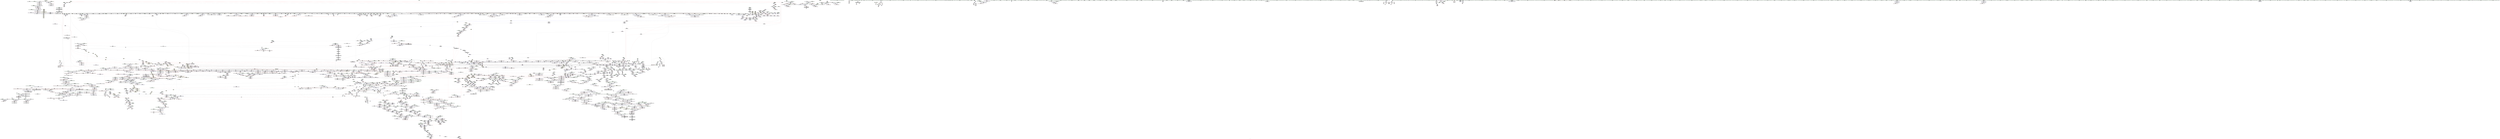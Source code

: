 digraph "SVFG" {
	label="SVFG";

	Node0x55db4d1d2c80 [shape=record,color=grey,label="{NodeID: 0\nNullPtr}"];
	Node0x55db4d1d2c80 -> Node0x55db4daed230[style=solid];
	Node0x55db4d1d2c80 -> Node0x55db4daed330[style=solid];
	Node0x55db4d1d2c80 -> Node0x55db4daed400[style=solid];
	Node0x55db4d1d2c80 -> Node0x55db4daed4d0[style=solid];
	Node0x55db4d1d2c80 -> Node0x55db4daed5a0[style=solid];
	Node0x55db4d1d2c80 -> Node0x55db4daed670[style=solid];
	Node0x55db4d1d2c80 -> Node0x55db4daed740[style=solid];
	Node0x55db4d1d2c80 -> Node0x55db4daed810[style=solid];
	Node0x55db4d1d2c80 -> Node0x55db4daed8e0[style=solid];
	Node0x55db4d1d2c80 -> Node0x55db4daed9b0[style=solid];
	Node0x55db4d1d2c80 -> Node0x55db4daeda80[style=solid];
	Node0x55db4d1d2c80 -> Node0x55db4daedb50[style=solid];
	Node0x55db4d1d2c80 -> Node0x55db4daedc20[style=solid];
	Node0x55db4d1d2c80 -> Node0x55db4daedcf0[style=solid];
	Node0x55db4d1d2c80 -> Node0x55db4daeddc0[style=solid];
	Node0x55db4d1d2c80 -> Node0x55db4daede90[style=solid];
	Node0x55db4d1d2c80 -> Node0x55db4daedf60[style=solid];
	Node0x55db4d1d2c80 -> Node0x55db4daee030[style=solid];
	Node0x55db4d1d2c80 -> Node0x55db4daee100[style=solid];
	Node0x55db4d1d2c80 -> Node0x55db4daee1d0[style=solid];
	Node0x55db4d1d2c80 -> Node0x55db4daee2a0[style=solid];
	Node0x55db4d1d2c80 -> Node0x55db4daee370[style=solid];
	Node0x55db4d1d2c80 -> Node0x55db4daee440[style=solid];
	Node0x55db4d1d2c80 -> Node0x55db4daee510[style=solid];
	Node0x55db4d1d2c80 -> Node0x55db4daee5e0[style=solid];
	Node0x55db4d1d2c80 -> Node0x55db4daee6b0[style=solid];
	Node0x55db4d1d2c80 -> Node0x55db4daee780[style=solid];
	Node0x55db4d1d2c80 -> Node0x55db4daee850[style=solid];
	Node0x55db4d1d2c80 -> Node0x55db4daee920[style=solid];
	Node0x55db4d1d2c80 -> Node0x55db4daee9f0[style=solid];
	Node0x55db4d1d2c80 -> Node0x55db4daeeac0[style=solid];
	Node0x55db4d1d2c80 -> Node0x55db4daeeb90[style=solid];
	Node0x55db4d1d2c80 -> Node0x55db4daeec60[style=solid];
	Node0x55db4d1d2c80 -> Node0x55db4daeed30[style=solid];
	Node0x55db4d1d2c80 -> Node0x55db4daeee00[style=solid];
	Node0x55db4d1d2c80 -> Node0x55db4daeeed0[style=solid];
	Node0x55db4d1d2c80 -> Node0x55db4daeefa0[style=solid];
	Node0x55db4d1d2c80 -> Node0x55db4daef070[style=solid];
	Node0x55db4d1d2c80 -> Node0x55db4daef140[style=solid];
	Node0x55db4d1d2c80 -> Node0x55db4daef210[style=solid];
	Node0x55db4d1d2c80 -> Node0x55db4daef2e0[style=solid];
	Node0x55db4d1d2c80 -> Node0x55db4daef3b0[style=solid];
	Node0x55db4d1d2c80 -> Node0x55db4daef480[style=solid];
	Node0x55db4d1d2c80 -> Node0x55db4daef550[style=solid];
	Node0x55db4d1d2c80 -> Node0x55db4daef620[style=solid];
	Node0x55db4d1d2c80 -> Node0x55db4daef6f0[style=solid];
	Node0x55db4d1d2c80 -> Node0x55db4daef7c0[style=solid];
	Node0x55db4d1d2c80 -> Node0x55db4daef890[style=solid];
	Node0x55db4d1d2c80 -> Node0x55db4daef960[style=solid];
	Node0x55db4d1d2c80 -> Node0x55db4daefa30[style=solid];
	Node0x55db4d1d2c80 -> Node0x55db4daefb00[style=solid];
	Node0x55db4d1d2c80 -> Node0x55db4daefbd0[style=solid];
	Node0x55db4d1d2c80 -> Node0x55db4daefca0[style=solid];
	Node0x55db4d1d2c80 -> Node0x55db4daefd70[style=solid];
	Node0x55db4d1d2c80 -> Node0x55db4daefe40[style=solid];
	Node0x55db4d1d2c80 -> Node0x55db4daeff10[style=solid];
	Node0x55db4d1d2c80 -> Node0x55db4daeffe0[style=solid];
	Node0x55db4d1d2c80 -> Node0x55db4daf00b0[style=solid];
	Node0x55db4d1d2c80 -> Node0x55db4daf0180[style=solid];
	Node0x55db4d1d2c80 -> Node0x55db4daf0250[style=solid];
	Node0x55db4d1d2c80 -> Node0x55db4daf0320[style=solid];
	Node0x55db4d1d2c80 -> Node0x55db4daf03f0[style=solid];
	Node0x55db4d1d2c80 -> Node0x55db4daf04c0[style=solid];
	Node0x55db4d1d2c80 -> Node0x55db4daf0590[style=solid];
	Node0x55db4d1d2c80 -> Node0x55db4daf0660[style=solid];
	Node0x55db4d1d2c80 -> Node0x55db4daf0730[style=solid];
	Node0x55db4d1d2c80 -> Node0x55db4daf0800[style=solid];
	Node0x55db4d1d2c80 -> Node0x55db4daf08d0[style=solid];
	Node0x55db4d1d2c80 -> Node0x55db4daf09a0[style=solid];
	Node0x55db4d1d2c80 -> Node0x55db4daf0a70[style=solid];
	Node0x55db4d1d2c80 -> Node0x55db4daf0b40[style=solid];
	Node0x55db4d1d2c80 -> Node0x55db4daf0c10[style=solid];
	Node0x55db4d1d2c80 -> Node0x55db4daf0ce0[style=solid];
	Node0x55db4d1d2c80 -> Node0x55db4daf0db0[style=solid];
	Node0x55db4d1d2c80 -> Node0x55db4daf0e80[style=solid];
	Node0x55db4d1d2c80 -> Node0x55db4daf0f50[style=solid];
	Node0x55db4d1d2c80 -> Node0x55db4daf1020[style=solid];
	Node0x55db4d1d2c80 -> Node0x55db4daf10f0[style=solid];
	Node0x55db4d1d2c80 -> Node0x55db4daf11c0[style=solid];
	Node0x55db4d1d2c80 -> Node0x55db4daf1290[style=solid];
	Node0x55db4d1d2c80 -> Node0x55db4daf1360[style=solid];
	Node0x55db4d1d2c80 -> Node0x55db4daf1430[style=solid];
	Node0x55db4d1d2c80 -> Node0x55db4daf1500[style=solid];
	Node0x55db4d1d2c80 -> Node0x55db4daf15d0[style=solid];
	Node0x55db4d1d2c80 -> Node0x55db4daf16a0[style=solid];
	Node0x55db4d1d2c80 -> Node0x55db4daf1770[style=solid];
	Node0x55db4d1d2c80 -> Node0x55db4daf1840[style=solid];
	Node0x55db4d1d2c80 -> Node0x55db4daf1910[style=solid];
	Node0x55db4d1d2c80 -> Node0x55db4daf19e0[style=solid];
	Node0x55db4d1d2c80 -> Node0x55db4daf1ab0[style=solid];
	Node0x55db4d1d2c80 -> Node0x55db4daf1b80[style=solid];
	Node0x55db4d1d2c80 -> Node0x55db4daf1c50[style=solid];
	Node0x55db4d1d2c80 -> Node0x55db4daf1d20[style=solid];
	Node0x55db4d1d2c80 -> Node0x55db4daf1df0[style=solid];
	Node0x55db4d1d2c80 -> Node0x55db4daf1ec0[style=solid];
	Node0x55db4d1d2c80 -> Node0x55db4daf1f90[style=solid];
	Node0x55db4d1d2c80 -> Node0x55db4daf2060[style=solid];
	Node0x55db4d1d2c80 -> Node0x55db4daf2130[style=solid];
	Node0x55db4d1d2c80 -> Node0x55db4daf2200[style=solid];
	Node0x55db4d1d2c80 -> Node0x55db4daf22d0[style=solid];
	Node0x55db4d1d2c80 -> Node0x55db4daf23a0[style=solid];
	Node0x55db4d1d2c80 -> Node0x55db4daf2470[style=solid];
	Node0x55db4d1d2c80 -> Node0x55db4daf2540[style=solid];
	Node0x55db4d1d2c80 -> Node0x55db4db00460[style=solid];
	Node0x55db4d1d2c80 -> Node0x55db4db05ab0[style=solid];
	Node0x55db4d1d2c80 -> Node0x55db4db05b80[style=solid];
	Node0x55db4d1d2c80 -> Node0x55db4db05c50[style=solid];
	Node0x55db4d1d2c80 -> Node0x55db4db080e0[style=solid];
	Node0x55db4d1d2c80 -> Node0x55db4db081b0[style=solid];
	Node0x55db4d1d2c80 -> Node0x55db4db08280[style=solid];
	Node0x55db4d1d2c80 -> Node0x55db4db4af40[style=solid];
	Node0x55db4d1d2c80 -> Node0x55db4db4fad0[style=solid];
	Node0x55db4d1d2c80 -> Node0x55db4ce0eeb0[style=solid];
	Node0x55db4d1d2c80 -> Node0x55db4db8a370[style=solid];
	Node0x55db4d1d2c80 -> Node0x55db4db2a7f0[style=solid];
	Node0x55db4d1d2c80 -> Node0x55db4db2adf0[style=solid];
	Node0x55db4d1d2c80 -> Node0x55db4db2ca70[style=solid];
	Node0x55db4d1d2c80 -> Node0x55db4db2d1f0[style=solid];
	Node0x55db4d1d2c80:s64 -> Node0x55db4dd512b0[style=solid,color=red];
	Node0x55db4d1d2c80:s64 -> Node0x55db4dd50690[style=solid,color=red];
	Node0x55db4daf9380 [shape=record,color=red,label="{NodeID: 1550\n2810\<--2807\nthis1\<--this.addr\n_ZNKSt13move_iteratorIPiE4baseEv\n}"];
	Node0x55db4daf9380 -> Node0x55db4db11a80[style=solid];
	Node0x55db4dad73e0 [shape=record,color=green,label="{NodeID: 443\n2882\<--2883\n__len\<--__len_field_insensitive\n_ZNSt6vectorINSt7__cxx1112basic_stringIcSt11char_traitsIcESaIcEEESaIS5_EE17_M_default_appendEm\n}"];
	Node0x55db4dad73e0 -> Node0x55db4dafa2f0[style=solid];
	Node0x55db4dad73e0 -> Node0x55db4dafa3c0[style=solid];
	Node0x55db4dad73e0 -> Node0x55db4dafa490[style=solid];
	Node0x55db4dad73e0 -> Node0x55db4db4f860[style=solid];
	Node0x55db4db2a370 [shape=record,color=grey,label="{NodeID: 3100\n159 = cmp(157, 158, )\n}"];
	Node0x55db4db4ed00 [shape=record,color=blue,label="{NodeID: 1993\n2764\<--2774\n_Num\<--sub.ptr.div\n_ZNSt11__copy_moveILb1ELb1ESt26random_access_iterator_tagE8__copy_mIiEEPT_PKS3_S6_S4_\n}"];
	Node0x55db4db4ed00 -> Node0x55db4daf9040[style=dashed];
	Node0x55db4db4ed00 -> Node0x55db4daf9110[style=dashed];
	Node0x55db4db4ed00 -> Node0x55db4daf91e0[style=dashed];
	Node0x55db4dae6790 [shape=record,color=black,label="{NodeID: 886\n3302\<--3312\n_ZNKSt6vectorINSt7__cxx1112basic_stringIcSt11char_traitsIcESaIcEEESaIS5_EE8max_sizeEv_ret\<--call2\n_ZNKSt6vectorINSt7__cxx1112basic_stringIcSt11char_traitsIcESaIcEEESaIS5_EE8max_sizeEv\n|{<s0>245|<s1>252|<s2>253}}"];
	Node0x55db4dae6790:s0 -> Node0x55db4dd478c0[style=solid,color=blue];
	Node0x55db4dae6790:s1 -> Node0x55db4dd48040[style=solid,color=blue];
	Node0x55db4dae6790:s2 -> Node0x55db4dd48180[style=solid,color=blue];
	Node0x55db4dd51ea0 [shape=record,color=black,label="{NodeID: 4650\n1957 = PHI(1949, )\n1st arg _ZN9__gnu_cxx13new_allocatorIiE10deallocateEPim }"];
	Node0x55db4dd51ea0 -> Node0x55db4db49bc0[style=solid];
	Node0x55db4db1d080 [shape=record,color=red,label="{NodeID: 1329\n1083\<--1082\n\<--_M_start\n_ZNSt6vectorINSt7__cxx1112basic_stringIcSt11char_traitsIcESaIcEEESaIS5_EE6resizeEm\n}"];
	Node0x55db4db1d080 -> Node0x55db4db15500[style=solid];
	Node0x55db4dacf600 [shape=record,color=green,label="{NodeID: 222\n1409\<--1410\n__n.addr\<--__n.addr_field_insensitive\n_ZNSt16allocator_traitsISaINSt7__cxx1112basic_stringIcSt11char_traitsIcESaIcEEEEE10deallocateERS6_PS5_m\n}"];
	Node0x55db4dacf600 -> Node0x55db4db1ee90[style=solid];
	Node0x55db4dacf600 -> Node0x55db4db06f00[style=solid];
	Node0x55db4db048d0 [shape=record,color=blue,label="{NodeID: 1772\n962\<--154\narrayidx18\<--\n_Z9solveTesti\n}"];
	Node0x55db4db048d0 -> Node0x55db4dc34560[style=dashed];
	Node0x55db4daf3470 [shape=record,color=black,label="{NodeID: 665\n180\<--179\ntobool11\<--\n_Z3dfsi\n}"];
	Node0x55db4dd3fd60 [shape=record,color=black,label="{NodeID: 4429\n450 = PHI(643, )\n}"];
	Node0x55db4dd3fd60 -> Node0x55db4db2af70[style=solid];
	Node0x55db4db11cf0 [shape=record,color=purple,label="{NodeID: 1108\n2841\<--2839\n_M_finish\<--\n_ZNSt6vectorINSt7__cxx1112basic_stringIcSt11char_traitsIcESaIcEEESaIS5_EE15_M_erase_at_endEPS5_\n}"];
	Node0x55db4db11cf0 -> Node0x55db4daf9930[style=solid];
	Node0x55db4d1d2d10 [shape=record,color=green,label="{NodeID: 1\n7\<--1\n__dso_handle\<--dummyObj\nGlob }"];
	Node0x55db4daf9450 [shape=record,color=red,label="{NodeID: 1551\n2812\<--2811\n\<--_M_current\n_ZNKSt13move_iteratorIPiE4baseEv\n}"];
	Node0x55db4daf9450 -> Node0x55db4dae4300[style=solid];
	Node0x55db4dad74b0 [shape=record,color=green,label="{NodeID: 444\n2884\<--2885\n__size\<--__size_field_insensitive\n_ZNSt6vectorINSt7__cxx1112basic_stringIcSt11char_traitsIcESaIcEEESaIS5_EE17_M_default_appendEm\n}"];
	Node0x55db4dad74b0 -> Node0x55db4dafa560[style=solid];
	Node0x55db4dad74b0 -> Node0x55db4dafa630[style=solid];
	Node0x55db4dad74b0 -> Node0x55db4dafa700[style=solid];
	Node0x55db4dad74b0 -> Node0x55db4db4f930[style=solid];
	Node0x55db4db2a4f0 [shape=record,color=grey,label="{NodeID: 3101\n3123 = cmp(3121, 3122, )\n}"];
	Node0x55db4db4edd0 [shape=record,color=blue, style = dotted,label="{NodeID: 1994\n3691\<--3693\noffset_0\<--dummyVal\n_ZNSt11__copy_moveILb1ELb1ESt26random_access_iterator_tagE8__copy_mIiEEPT_PKS3_S6_S4_\n}"];
	Node0x55db4db4edd0 -> Node0x55db4dc412c0[style=dashed];
	Node0x55db4dae6860 [shape=record,color=black,label="{NodeID: 887\n3322\<--3321\n\<--\n_ZNSt16allocator_traitsISaINSt7__cxx1112basic_stringIcSt11char_traitsIcESaIcEEEEE8max_sizeERKS6_\n|{<s0>270}}"];
	Node0x55db4dae6860:s0 -> Node0x55db4dd4d7e0[style=solid,color=red];
	Node0x55db4dd51fb0 [shape=record,color=black,label="{NodeID: 4651\n1958 = PHI(1950, )\n2nd arg _ZN9__gnu_cxx13new_allocatorIiE10deallocateEPim }"];
	Node0x55db4dd51fb0 -> Node0x55db4db49c90[style=solid];
	Node0x55db4db1d150 [shape=record,color=red,label="{NodeID: 1330\n1123\<--1105\n\<--retval\n_ZSt3minINSt7__cxx1112basic_stringIcSt11char_traitsIcESaIcEEEERKT_S8_S8_\n}"];
	Node0x55db4db1d150 -> Node0x55db4daf6460[style=solid];
	Node0x55db4dacf6d0 [shape=record,color=green,label="{NodeID: 223\n1419\<--1420\n_ZN9__gnu_cxx13new_allocatorINSt7__cxx1112basic_stringIcSt11char_traitsIcESaIcEEEE10deallocateEPS6_m\<--_ZN9__gnu_cxx13new_allocatorINSt7__cxx1112basic_stringIcSt11char_traitsIcESaIcEEEE10deallocateEPS6_m_field_insensitive\n}"];
	Node0x55db4db049a0 [shape=record,color=blue,label="{NodeID: 1773\n880\<--966\ni6\<--inc20\n_Z9solveTesti\n}"];
	Node0x55db4db049a0 -> Node0x55db4dc33660[style=dashed];
	Node0x55db4daf3540 [shape=record,color=black,label="{NodeID: 666\n239\<--238\nconv\<--\n_Z5solveB5cxx11i\n|{<s0>13}}"];
	Node0x55db4daf3540:s0 -> Node0x55db4dd54290[style=solid,color=red];
	Node0x55db4dd3ff00 [shape=record,color=black,label="{NodeID: 4430\n466 = PHI()\n}"];
	Node0x55db4dd3ff00 -> Node0x55db4db197a0[style=solid];
	Node0x55db4db11dc0 [shape=record,color=purple,label="{NodeID: 1109\n2848\<--2847\n_M_impl2\<--\n_ZNSt6vectorINSt7__cxx1112basic_stringIcSt11char_traitsIcESaIcEEESaIS5_EE15_M_erase_at_endEPS5_\n}"];
	Node0x55db4da35a50 [shape=record,color=green,label="{NodeID: 2\n12\<--1\n\<--dummyObj\nCan only get source location for instruction, argument, global var or function.}"];
	Node0x55db4daf9520 [shape=record,color=red,label="{NodeID: 1552\n2823\<--2817\nthis1\<--this.addr\n_ZNSt13move_iteratorIPiEC2ES0_\n}"];
	Node0x55db4daf9520 -> Node0x55db4db11b50[style=solid];
	Node0x55db4dad7580 [shape=record,color=green,label="{NodeID: 445\n2886\<--2887\n__new_start\<--__new_start_field_insensitive\n_ZNSt6vectorINSt7__cxx1112basic_stringIcSt11char_traitsIcESaIcEEESaIS5_EE17_M_default_appendEm\n}"];
	Node0x55db4dad7580 -> Node0x55db4dafa7d0[style=solid];
	Node0x55db4dad7580 -> Node0x55db4dafa8a0[style=solid];
	Node0x55db4dad7580 -> Node0x55db4dafa970[style=solid];
	Node0x55db4dad7580 -> Node0x55db4dafaa40[style=solid];
	Node0x55db4dad7580 -> Node0x55db4dafab10[style=solid];
	Node0x55db4dad7580 -> Node0x55db4dafabe0[style=solid];
	Node0x55db4dad7580 -> Node0x55db4dafacb0[style=solid];
	Node0x55db4dad7580 -> Node0x55db4db4fa00[style=solid];
	Node0x55db4db2a670 [shape=record,color=grey,label="{NodeID: 3102\n471 = cmp(470, 472, )\n}"];
	Node0x55db4db4eea0 [shape=record,color=blue,label="{NodeID: 1995\n2800\<--2799\n__it.addr\<--__it\n_ZSt12__miter_baseIPiET_S1_\n}"];
	Node0x55db4db4eea0 -> Node0x55db4daf92b0[style=dashed];
	Node0x55db4dae6930 [shape=record,color=black,label="{NodeID: 888\n3316\<--3323\n_ZNSt16allocator_traitsISaINSt7__cxx1112basic_stringIcSt11char_traitsIcESaIcEEEEE8max_sizeERKS6__ret\<--call\n_ZNSt16allocator_traitsISaINSt7__cxx1112basic_stringIcSt11char_traitsIcESaIcEEEEE8max_sizeERKS6_\n|{<s0>269}}"];
	Node0x55db4dae6930:s0 -> Node0x55db4dd41a40[style=solid,color=blue];
	Node0x55db4dd520c0 [shape=record,color=black,label="{NodeID: 4652\n2055 = PHI(800, 2129, )\n0th arg _ZNSt16allocator_traitsISaIiEE9constructIiJRKiEEEvRS0_PT_DpOT0_ }"];
	Node0x55db4dd520c0 -> Node0x55db4db4a650[style=solid];
	Node0x55db4db1d220 [shape=record,color=red,label="{NodeID: 1331\n1114\<--1107\n\<--__a.addr\n_ZSt3minINSt7__cxx1112basic_stringIcSt11char_traitsIcESaIcEEEERKT_S8_S8_\n|{<s0>101}}"];
	Node0x55db4db1d220:s0 -> Node0x55db4dd56ce0[style=solid,color=red];
	Node0x55db4dacf7d0 [shape=record,color=green,label="{NodeID: 224\n1426\<--1427\nthis.addr\<--this.addr_field_insensitive\n_ZN9__gnu_cxx13new_allocatorINSt7__cxx1112basic_stringIcSt11char_traitsIcESaIcEEEE10deallocateEPS6_m\n}"];
	Node0x55db4dacf7d0 -> Node0x55db4db1ef60[style=solid];
	Node0x55db4dacf7d0 -> Node0x55db4db06fd0[style=solid];
	Node0x55db4db04a70 [shape=record,color=blue,label="{NodeID: 1774\n894\<--12\ni22\<--\n_Z9solveTesti\n}"];
	Node0x55db4db04a70 -> Node0x55db4dc1e580[style=dashed];
	Node0x55db4daf3610 [shape=record,color=black,label="{NodeID: 667\n281\<--280\nconv4\<--sub\n_Z5solveB5cxx11i\n}"];
	Node0x55db4daf3610 -> Node0x55db4db010c0[style=solid];
	Node0x55db4dd3ffd0 [shape=record,color=black,label="{NodeID: 4431\n1539 = PHI(1786, )\n|{<s0>129}}"];
	Node0x55db4dd3ffd0:s0 -> Node0x55db4dd4bac0[style=solid,color=red];
	Node0x55db4db11e90 [shape=record,color=purple,label="{NodeID: 1110\n2849\<--2847\n_M_finish3\<--\n_ZNSt6vectorINSt7__cxx1112basic_stringIcSt11char_traitsIcESaIcEEESaIS5_EE15_M_erase_at_endEPS5_\n}"];
	Node0x55db4db11e90 -> Node0x55db4db4f450[style=solid];
	Node0x55db4da43930 [shape=record,color=green,label="{NodeID: 3\n25\<--1\n.str\<--dummyObj\nGlob }"];
	Node0x55db4daf95f0 [shape=record,color=red,label="{NodeID: 1553\n2825\<--2819\n\<--__i.addr\n_ZNSt13move_iteratorIPiEC2ES0_\n}"];
	Node0x55db4daf95f0 -> Node0x55db4db4f1e0[style=solid];
	Node0x55db4dad7650 [shape=record,color=green,label="{NodeID: 446\n2888\<--2889\n__destroy_from\<--__destroy_from_field_insensitive\n_ZNSt6vectorINSt7__cxx1112basic_stringIcSt11char_traitsIcESaIcEEESaIS5_EE17_M_default_appendEm\n}"];
	Node0x55db4dad7650 -> Node0x55db4dafad80[style=solid];
	Node0x55db4dad7650 -> Node0x55db4dafae50[style=solid];
	Node0x55db4dad7650 -> Node0x55db4dafaf20[style=solid];
	Node0x55db4dad7650 -> Node0x55db4db4fad0[style=solid];
	Node0x55db4dad7650 -> Node0x55db4db4fba0[style=solid];
	Node0x55db4db2a7f0 [shape=record,color=grey,label="{NodeID: 3103\n2176 = cmp(2175, 3, )\n}"];
	Node0x55db4db4ef70 [shape=record,color=blue,label="{NodeID: 1996\n2807\<--2806\nthis.addr\<--this\n_ZNKSt13move_iteratorIPiE4baseEv\n}"];
	Node0x55db4db4ef70 -> Node0x55db4daf9380[style=dashed];
	Node0x55db4dae6a00 [shape=record,color=black,label="{NodeID: 889\n3334\<--3333\n\<--_M_impl\n_ZNKSt12_Vector_baseINSt7__cxx1112basic_stringIcSt11char_traitsIcESaIcEEESaIS5_EE19_M_get_Tp_allocatorEv\n}"];
	Node0x55db4dae6a00 -> Node0x55db4dae6ad0[style=solid];
	Node0x55db4dd52210 [shape=record,color=black,label="{NodeID: 4653\n2056 = PHI(804, 2132, )\n1st arg _ZNSt16allocator_traitsISaIiEE9constructIiJRKiEEEvRS0_PT_DpOT0_ }"];
	Node0x55db4dd52210 -> Node0x55db4db4a720[style=solid];
	Node0x55db4db1d2f0 [shape=record,color=red,label="{NodeID: 1332\n1120\<--1107\n\<--__a.addr\n_ZSt3minINSt7__cxx1112basic_stringIcSt11char_traitsIcESaIcEEEERKT_S8_S8_\n}"];
	Node0x55db4db1d2f0 -> Node0x55db4db055d0[style=solid];
	Node0x55db4dacf8a0 [shape=record,color=green,label="{NodeID: 225\n1428\<--1429\n__p.addr\<--__p.addr_field_insensitive\n_ZN9__gnu_cxx13new_allocatorINSt7__cxx1112basic_stringIcSt11char_traitsIcESaIcEEEE10deallocateEPS6_m\n}"];
	Node0x55db4dacf8a0 -> Node0x55db4db1f030[style=solid];
	Node0x55db4dacf8a0 -> Node0x55db4db070a0[style=solid];
	Node0x55db4db04b40 [shape=record,color=blue,label="{NodeID: 1775\n894\<--993\ni22\<--inc35\n_Z9solveTesti\n}"];
	Node0x55db4db04b40 -> Node0x55db4dc1e580[style=dashed];
	Node0x55db4daf36e0 [shape=record,color=black,label="{NodeID: 668\n294\<--293\nidxprom\<--\n_Z5solveB5cxx11i\n}"];
	Node0x55db4dd40140 [shape=record,color=black,label="{NodeID: 4432\n1540 = PHI(1762, )\n}"];
	Node0x55db4dd40140 -> Node0x55db4db07c00[style=solid];
	Node0x55db4db11f60 [shape=record,color=purple,label="{NodeID: 1111\n2863\<--2862\n_M_impl\<--\n_ZNKSt6vectorINSt7__cxx1112basic_stringIcSt11char_traitsIcESaIcEEESaIS5_EE4sizeEv\n}"];
	Node0x55db4da83430 [shape=record,color=green,label="{NodeID: 4\n27\<--1\n_ZSt3cin\<--dummyObj\nGlob }"];
	Node0x55db4daf96c0 [shape=record,color=red,label="{NodeID: 1554\n2837\<--2831\nthis1\<--this.addr\n_ZNSt6vectorINSt7__cxx1112basic_stringIcSt11char_traitsIcESaIcEEESaIS5_EE15_M_erase_at_endEPS5_\n}"];
	Node0x55db4daf96c0 -> Node0x55db4dae43d0[style=solid];
	Node0x55db4daf96c0 -> Node0x55db4dae44a0[style=solid];
	Node0x55db4daf96c0 -> Node0x55db4dae4570[style=solid];
	Node0x55db4dad7720 [shape=record,color=green,label="{NodeID: 447\n2890\<--2891\nexn.slot\<--exn.slot_field_insensitive\n_ZNSt6vectorINSt7__cxx1112basic_stringIcSt11char_traitsIcESaIcEEESaIS5_EE17_M_default_appendEm\n}"];
	Node0x55db4dad7720 -> Node0x55db4dafaff0[style=solid];
	Node0x55db4dad7720 -> Node0x55db4dafb0c0[style=solid];
	Node0x55db4dad7720 -> Node0x55db4db4fc70[style=solid];
	Node0x55db4dad7720 -> Node0x55db4db4fe10[style=solid];
	Node0x55db4db2a970 [shape=record,color=grey,label="{NodeID: 3104\n920 = cmp(918, 919, )\n}"];
	Node0x55db4db4f040 [shape=record,color=blue,label="{NodeID: 1997\n2817\<--2815\nthis.addr\<--this\n_ZNSt13move_iteratorIPiEC2ES0_\n}"];
	Node0x55db4db4f040 -> Node0x55db4daf9520[style=dashed];
	Node0x55db4dae6ad0 [shape=record,color=black,label="{NodeID: 890\n3327\<--3334\n_ZNKSt12_Vector_baseINSt7__cxx1112basic_stringIcSt11char_traitsIcESaIcEEESaIS5_EE19_M_get_Tp_allocatorEv_ret\<--\n_ZNKSt12_Vector_baseINSt7__cxx1112basic_stringIcSt11char_traitsIcESaIcEEESaIS5_EE19_M_get_Tp_allocatorEv\n|{<s0>268}}"];
	Node0x55db4dae6ad0:s0 -> Node0x55db4dd418d0[style=solid,color=blue];
	Node0x55db4dd52360 [shape=record,color=black,label="{NodeID: 4654\n2057 = PHI(805, 2134, )\n2nd arg _ZNSt16allocator_traitsISaIiEE9constructIiJRKiEEEvRS0_PT_DpOT0_ }"];
	Node0x55db4dd52360 -> Node0x55db4db4a7f0[style=solid];
	Node0x55db4db1d3c0 [shape=record,color=red,label="{NodeID: 1333\n1113\<--1109\n\<--__b.addr\n_ZSt3minINSt7__cxx1112basic_stringIcSt11char_traitsIcESaIcEEEERKT_S8_S8_\n|{<s0>101}}"];
	Node0x55db4db1d3c0:s0 -> Node0x55db4dd56b90[style=solid,color=red];
	Node0x55db4dacf970 [shape=record,color=green,label="{NodeID: 226\n1430\<--1431\n.addr\<--.addr_field_insensitive\n_ZN9__gnu_cxx13new_allocatorINSt7__cxx1112basic_stringIcSt11char_traitsIcESaIcEEEE10deallocateEPS6_m\n}"];
	Node0x55db4dacf970 -> Node0x55db4db07170[style=solid];
	Node0x55db4db04c10 [shape=record,color=blue,label="{NodeID: 1776\n890\<--997\nexn.slot\<--\n_Z9solveTesti\n}"];
	Node0x55db4db04c10 -> Node0x55db4db1c6c0[style=dashed];
	Node0x55db4daf37b0 [shape=record,color=black,label="{NodeID: 669\n297\<--296\ntobool\<--\n_Z5solveB5cxx11i\n}"];
	Node0x55db4dd40280 [shape=record,color=black,label="{NodeID: 4433\n691 = PHI()\n}"];
	Node0x55db4dd40280 -> Node0x55db4db2c8f0[style=solid];
	Node0x55db4db12030 [shape=record,color=purple,label="{NodeID: 1112\n2864\<--2862\n_M_finish\<--\n_ZNKSt6vectorINSt7__cxx1112basic_stringIcSt11char_traitsIcESaIcEEESaIS5_EE4sizeEv\n}"];
	Node0x55db4db12030 -> Node0x55db4daf9ad0[style=solid];
	Node0x55db4da83b80 [shape=record,color=green,label="{NodeID: 5\n28\<--1\n_ZSt4cout\<--dummyObj\nGlob }"];
	Node0x55db4daf9790 [shape=record,color=red,label="{NodeID: 1555\n2838\<--2833\n\<--__pos.addr\n_ZNSt6vectorINSt7__cxx1112basic_stringIcSt11char_traitsIcESaIcEEESaIS5_EE15_M_erase_at_endEPS5_\n|{<s0>223}}"];
	Node0x55db4daf9790:s0 -> Node0x55db4dd4fd80[style=solid,color=red];
	Node0x55db4dad77f0 [shape=record,color=green,label="{NodeID: 448\n2892\<--2893\nehselector.slot\<--ehselector.slot_field_insensitive\n_ZNSt6vectorINSt7__cxx1112basic_stringIcSt11char_traitsIcESaIcEEESaIS5_EE17_M_default_appendEm\n}"];
	Node0x55db4dad77f0 -> Node0x55db4dafb190[style=solid];
	Node0x55db4dad77f0 -> Node0x55db4db4fd40[style=solid];
	Node0x55db4dad77f0 -> Node0x55db4db4fee0[style=solid];
	Node0x55db4db2aaf0 [shape=record,color=grey,label="{NodeID: 3105\n2898 = cmp(2897, 1691, )\n}"];
	Node0x55db4db4f110 [shape=record,color=blue,label="{NodeID: 1998\n2819\<--2816\n__i.addr\<--__i\n_ZNSt13move_iteratorIPiEC2ES0_\n}"];
	Node0x55db4db4f110 -> Node0x55db4daf95f0[style=dashed];
	Node0x55db4dae6ba0 [shape=record,color=black,label="{NodeID: 891\n3336\<--3343\n_ZNK9__gnu_cxx13new_allocatorINSt7__cxx1112basic_stringIcSt11char_traitsIcESaIcEEEE8max_sizeEv_ret\<--\n_ZNK9__gnu_cxx13new_allocatorINSt7__cxx1112basic_stringIcSt11char_traitsIcESaIcEEEE8max_sizeEv\n|{<s0>270|<s1>272}}"];
	Node0x55db4dae6ba0:s0 -> Node0x55db4dd41b80[style=solid,color=blue];
	Node0x55db4dae6ba0:s1 -> Node0x55db4dd41e00[style=solid,color=blue];
	Node0x55db4dd524b0 [shape=record,color=black,label="{NodeID: 4655\n3288 = PHI(3239, )\n0th arg _ZSt10_ConstructINSt7__cxx1112basic_stringIcSt11char_traitsIcESaIcEEEJEEvPT_DpOT0_ }"];
	Node0x55db4dd524b0 -> Node0x55db4db518e0[style=solid];
	Node0x55db4db1d490 [shape=record,color=red,label="{NodeID: 1334\n1117\<--1109\n\<--__b.addr\n_ZSt3minINSt7__cxx1112basic_stringIcSt11char_traitsIcESaIcEEEERKT_S8_S8_\n}"];
	Node0x55db4db1d490 -> Node0x55db4db05500[style=solid];
	Node0x55db4dacfa40 [shape=record,color=green,label="{NodeID: 227\n1439\<--1440\n_ZdlPv\<--_ZdlPv_field_insensitive\n}"];
	Node0x55db4db04ce0 [shape=record,color=blue,label="{NodeID: 1777\n892\<--999\nehselector.slot\<--\n_Z9solveTesti\n}"];
	Node0x55db4db04ce0 -> Node0x55db4db1c790[style=dashed];
	Node0x55db4daf3880 [shape=record,color=black,label="{NodeID: 670\n304\<--303\nconv13\<--\n_Z5solveB5cxx11i\n|{<s0>21}}"];
	Node0x55db4daf3880:s0 -> Node0x55db4dd54e30[style=solid,color=red];
	Node0x55db4dd40350 [shape=record,color=black,label="{NodeID: 4434\n720 = PHI()\n}"];
	Node0x55db4db12100 [shape=record,color=purple,label="{NodeID: 1113\n2867\<--2866\n_M_impl2\<--\n_ZNKSt6vectorINSt7__cxx1112basic_stringIcSt11char_traitsIcESaIcEEESaIS5_EE4sizeEv\n}"];
	Node0x55db4da83c40 [shape=record,color=green,label="{NodeID: 6\n29\<--1\n.str.2\<--dummyObj\nGlob }"];
	Node0x55db4daf9860 [shape=record,color=red,label="{NodeID: 1556\n2846\<--2833\n\<--__pos.addr\n_ZNSt6vectorINSt7__cxx1112basic_stringIcSt11char_traitsIcESaIcEEESaIS5_EE15_M_erase_at_endEPS5_\n}"];
	Node0x55db4daf9860 -> Node0x55db4db4f450[style=solid];
	Node0x55db4dad78c0 [shape=record,color=green,label="{NodeID: 449\n2923\<--2924\n_ZSt27__uninitialized_default_n_aIPNSt7__cxx1112basic_stringIcSt11char_traitsIcESaIcEEEmS5_ET_S7_T0_RSaIT1_E\<--_ZSt27__uninitialized_default_n_aIPNSt7__cxx1112basic_stringIcSt11char_traitsIcESaIcEEEmS5_ET_S7_T0_RSaIT1_E_field_insensitive\n}"];
	Node0x55db4db2ac70 [shape=record,color=grey,label="{NodeID: 3106\n2336 = cmp(2334, 2335, )\n}"];
	Node0x55db4db4f1e0 [shape=record,color=blue,label="{NodeID: 1999\n2824\<--2825\n_M_current\<--\n_ZNSt13move_iteratorIPiEC2ES0_\n|{<s0>202}}"];
	Node0x55db4db4f1e0:s0 -> Node0x55db4dc92ba0[style=dashed,color=blue];
	Node0x55db4dae6c70 [shape=record,color=black,label="{NodeID: 892\n3354\<--3353\n\<--\n_ZNSt16allocator_traitsISaINSt7__cxx1112basic_stringIcSt11char_traitsIcESaIcEEEEE8allocateERS6_m\n|{<s0>271}}"];
	Node0x55db4dae6c70:s0 -> Node0x55db4dd50470[style=solid,color=red];
	Node0x55db4dd525c0 [shape=record,color=black,label="{NodeID: 4656\n3570 = PHI(3504, )\n0th arg _ZSt10_ConstructINSt7__cxx1112basic_stringIcSt11char_traitsIcESaIcEEEJS5_EEvPT_DpOT0_ }"];
	Node0x55db4dd525c0 -> Node0x55db4db53480[style=solid];
	Node0x55db4db1d560 [shape=record,color=red,label="{NodeID: 1335\n1160\<--1138\n\<--T\nmain\n}"];
	Node0x55db4db1d560 -> Node0x55db4db2cef0[style=solid];
	Node0x55db4dacfb40 [shape=record,color=green,label="{NodeID: 228\n1446\<--1447\nthis.addr\<--this.addr_field_insensitive\n_ZNSaINSt7__cxx1112basic_stringIcSt11char_traitsIcESaIcEEEED2Ev\n}"];
	Node0x55db4dacfb40 -> Node0x55db4db1f100[style=solid];
	Node0x55db4dacfb40 -> Node0x55db4db07240[style=solid];
	Node0x55db4db04db0 [shape=record,color=blue,label="{NodeID: 1778\n890\<--1004\nexn.slot\<--\n_Z9solveTesti\n}"];
	Node0x55db4db04db0 -> Node0x55db4db1c6c0[style=dashed];
	Node0x55db4daf3950 [shape=record,color=black,label="{NodeID: 671\n309\<--308\nidxprom15\<--\n_Z5solveB5cxx11i\n}"];
	Node0x55db4dd40420 [shape=record,color=black,label="{NodeID: 4435\n816 = PHI(2266, )\n}"];
	Node0x55db4dd40420 -> Node0x55db4db03fe0[style=solid];
	Node0x55db4db121d0 [shape=record,color=purple,label="{NodeID: 1114\n2868\<--2866\n_M_start\<--\n_ZNKSt6vectorINSt7__cxx1112basic_stringIcSt11char_traitsIcESaIcEEESaIS5_EE4sizeEv\n}"];
	Node0x55db4db121d0 -> Node0x55db4daf9ba0[style=solid];
	Node0x55db4da83d00 [shape=record,color=green,label="{NodeID: 7\n31\<--1\n.str.3\<--dummyObj\nGlob }"];
	Node0x55db4daf9930 [shape=record,color=red,label="{NodeID: 1557\n2842\<--2841\n\<--_M_finish\n_ZNSt6vectorINSt7__cxx1112basic_stringIcSt11char_traitsIcESaIcEEESaIS5_EE15_M_erase_at_endEPS5_\n|{<s0>223}}"];
	Node0x55db4daf9930:s0 -> Node0x55db4dd50070[style=solid,color=red];
	Node0x55db4dad79c0 [shape=record,color=green,label="{NodeID: 450\n2933\<--2934\n_ZNKSt6vectorINSt7__cxx1112basic_stringIcSt11char_traitsIcESaIcEEESaIS5_EE12_M_check_lenEmPKc\<--_ZNKSt6vectorINSt7__cxx1112basic_stringIcSt11char_traitsIcESaIcEEESaIS5_EE12_M_check_lenEmPKc_field_insensitive\n}"];
	Node0x55db4db2adf0 [shape=record,color=grey,label="{NodeID: 3107\n1379 = cmp(1378, 3, )\n}"];
	Node0x55db4db4f2b0 [shape=record,color=blue,label="{NodeID: 2000\n2831\<--2829\nthis.addr\<--this\n_ZNSt6vectorINSt7__cxx1112basic_stringIcSt11char_traitsIcESaIcEEESaIS5_EE15_M_erase_at_endEPS5_\n}"];
	Node0x55db4db4f2b0 -> Node0x55db4daf96c0[style=dashed];
	Node0x55db4dae6d40 [shape=record,color=black,label="{NodeID: 893\n3344\<--3356\n_ZNSt16allocator_traitsISaINSt7__cxx1112basic_stringIcSt11char_traitsIcESaIcEEEEE8allocateERS6_m_ret\<--call\n_ZNSt16allocator_traitsISaINSt7__cxx1112basic_stringIcSt11char_traitsIcESaIcEEEEE8allocateERS6_m\n|{<s0>254}}"];
	Node0x55db4dae6d40:s0 -> Node0x55db4dd482c0[style=solid,color=blue];
	Node0x55db4dd526d0 [shape=record,color=black,label="{NodeID: 4657\n3571 = PHI(3505, )\n1st arg _ZSt10_ConstructINSt7__cxx1112basic_stringIcSt11char_traitsIcESaIcEEEJS5_EEvPT_DpOT0_ }"];
	Node0x55db4dd526d0 -> Node0x55db4db53550[style=solid];
	Node0x55db4db1d630 [shape=record,color=red,label="{NodeID: 1336\n1159\<--1140\n\<--test\nmain\n}"];
	Node0x55db4db1d630 -> Node0x55db4db2cef0[style=solid];
	Node0x55db4dad8210 [shape=record,color=green,label="{NodeID: 229\n1452\<--1453\n_ZN9__gnu_cxx13new_allocatorINSt7__cxx1112basic_stringIcSt11char_traitsIcESaIcEEEED2Ev\<--_ZN9__gnu_cxx13new_allocatorINSt7__cxx1112basic_stringIcSt11char_traitsIcESaIcEEEED2Ev_field_insensitive\n}"];
	Node0x55db4db04e80 [shape=record,color=blue,label="{NodeID: 1779\n892\<--1006\nehselector.slot\<--\n_Z9solveTesti\n}"];
	Node0x55db4db04e80 -> Node0x55db4db1c790[style=dashed];
	Node0x55db4daf3a20 [shape=record,color=black,label="{NodeID: 672\n312\<--311\nidxprom17\<--\n_Z5solveB5cxx11i\n}"];
	Node0x55db4dd405c0 [shape=record,color=black,label="{NodeID: 4436\n852 = PHI(1786, )\n|{<s0>68}}"];
	Node0x55db4dd405c0:s0 -> Node0x55db4dd52b60[style=solid,color=red];
	Node0x55db4db122a0 [shape=record,color=purple,label="{NodeID: 1115\n2901\<--2900\n_M_impl\<--\n_ZNSt6vectorINSt7__cxx1112basic_stringIcSt11char_traitsIcESaIcEEESaIS5_EE17_M_default_appendEm\n}"];
	Node0x55db4da83dc0 [shape=record,color=green,label="{NodeID: 8\n33\<--1\nstdin\<--dummyObj\nGlob }"];
	Node0x55db4daf9a00 [shape=record,color=red,label="{NodeID: 1558\n2861\<--2858\nthis1\<--this.addr\n_ZNKSt6vectorINSt7__cxx1112basic_stringIcSt11char_traitsIcESaIcEEESaIS5_EE4sizeEv\n}"];
	Node0x55db4daf9a00 -> Node0x55db4dae4640[style=solid];
	Node0x55db4daf9a00 -> Node0x55db4dae4710[style=solid];
	Node0x55db4dad7ac0 [shape=record,color=green,label="{NodeID: 451\n2941\<--2942\n_ZNSt12_Vector_baseINSt7__cxx1112basic_stringIcSt11char_traitsIcESaIcEEESaIS5_EE11_M_allocateEm\<--_ZNSt12_Vector_baseINSt7__cxx1112basic_stringIcSt11char_traitsIcESaIcEEESaIS5_EE11_M_allocateEm_field_insensitive\n}"];
	Node0x55db4db2af70 [shape=record,color=grey,label="{NodeID: 3108\n453 = cmp(450, 452, )\n}"];
	Node0x55db4db4f380 [shape=record,color=blue,label="{NodeID: 2001\n2833\<--2830\n__pos.addr\<--__pos\n_ZNSt6vectorINSt7__cxx1112basic_stringIcSt11char_traitsIcESaIcEEESaIS5_EE15_M_erase_at_endEPS5_\n}"];
	Node0x55db4db4f380 -> Node0x55db4daf9790[style=dashed];
	Node0x55db4db4f380 -> Node0x55db4daf9860[style=dashed];
	Node0x55db4dae6e10 [shape=record,color=black,label="{NodeID: 894\n3384\<--3382\n\<--call2\n_ZN9__gnu_cxx13new_allocatorINSt7__cxx1112basic_stringIcSt11char_traitsIcESaIcEEEE8allocateEmPKv\n}"];
	Node0x55db4dae6e10 -> Node0x55db4dae6ee0[style=solid];
	Node0x55db4dd527e0 [shape=record,color=black,label="{NodeID: 4658\n1974 = PHI(846, 2194, 2211, )\n0th arg _ZSt8_DestroyIPiiEvT_S1_RSaIT0_E }"];
	Node0x55db4dd527e0 -> Node0x55db4db49d60[style=solid];
	Node0x55db4db1d700 [shape=record,color=red,label="{NodeID: 1337\n1163\<--1140\n\<--test\nmain\n|{<s0>105}}"];
	Node0x55db4db1d700:s0 -> Node0x55db4dd53370[style=solid,color=red];
	Node0x55db4dad8310 [shape=record,color=green,label="{NodeID: 230\n1457\<--1458\nthis.addr\<--this.addr_field_insensitive\n_ZN9__gnu_cxx13new_allocatorINSt7__cxx1112basic_stringIcSt11char_traitsIcESaIcEEEED2Ev\n}"];
	Node0x55db4dad8310 -> Node0x55db4db1f1d0[style=solid];
	Node0x55db4dad8310 -> Node0x55db4db07310[style=solid];
	Node0x55db4db04f50 [shape=record,color=blue,label="{NodeID: 1780\n890\<--1010\nexn.slot\<--\n_Z9solveTesti\n}"];
	Node0x55db4db04f50 -> Node0x55db4db1c6c0[style=dashed];
	Node0x55db4daf3af0 [shape=record,color=black,label="{NodeID: 673\n315\<--314\ntobool19\<--\n_Z5solveB5cxx11i\n}"];
	Node0x55db4dd40700 [shape=record,color=black,label="{NodeID: 4437\n901 = PHI()\n}"];
	Node0x55db4dc48d80 [shape=record,color=yellow,style=double,label="{NodeID: 3330\n524V_1 = ENCHI(MR_524V_0)\npts\{2319 2325 \}\nFun[_ZNKSt6vectorINSt7__cxx1112basic_stringIcSt11char_traitsIcESaIcEEESaIS5_EE12_M_check_lenEmPKc]}"];
	Node0x55db4dc48d80 -> Node0x55db4dafc100[style=dashed];
	Node0x55db4db12370 [shape=record,color=purple,label="{NodeID: 1116\n2902\<--2900\n_M_end_of_storage\<--\n_ZNSt6vectorINSt7__cxx1112basic_stringIcSt11char_traitsIcESaIcEEESaIS5_EE17_M_default_appendEm\n}"];
	Node0x55db4db12370 -> Node0x55db4dafb260[style=solid];
	Node0x55db4da83ec0 [shape=record,color=green,label="{NodeID: 9\n34\<--1\n.str.4\<--dummyObj\nGlob }"];
	Node0x55db4daf9ad0 [shape=record,color=red,label="{NodeID: 1559\n2865\<--2864\n\<--_M_finish\n_ZNKSt6vectorINSt7__cxx1112basic_stringIcSt11char_traitsIcESaIcEEESaIS5_EE4sizeEv\n}"];
	Node0x55db4daf9ad0 -> Node0x55db4dae47e0[style=solid];
	Node0x55db4dad7bc0 [shape=record,color=green,label="{NodeID: 452\n2968\<--2969\n_ZSt34__uninitialized_move_if_noexcept_aIPNSt7__cxx1112basic_stringIcSt11char_traitsIcESaIcEEES6_SaIS5_EET0_T_S9_S8_RT1_\<--_ZSt34__uninitialized_move_if_noexcept_aIPNSt7__cxx1112basic_stringIcSt11char_traitsIcESaIcEEES6_SaIS5_EET0_T_S9_S8_RT1__field_insensitive\n}"];
	Node0x55db4db2b0f0 [shape=record,color=grey,label="{NodeID: 3109\n2777 = cmp(2776, 1691, )\n}"];
	Node0x55db4db4f450 [shape=record,color=blue,label="{NodeID: 2002\n2849\<--2846\n_M_finish3\<--\n_ZNSt6vectorINSt7__cxx1112basic_stringIcSt11char_traitsIcESaIcEEESaIS5_EE15_M_erase_at_endEPS5_\n|{<s0>95|<s1>100}}"];
	Node0x55db4db4f450:s0 -> Node0x55db4dc911c0[style=dashed,color=blue];
	Node0x55db4db4f450:s1 -> Node0x55db4dc408c0[style=dashed,color=blue];
	Node0x55db4dae6ee0 [shape=record,color=black,label="{NodeID: 895\n3360\<--3384\n_ZN9__gnu_cxx13new_allocatorINSt7__cxx1112basic_stringIcSt11char_traitsIcESaIcEEEE8allocateEmPKv_ret\<--\n_ZN9__gnu_cxx13new_allocatorINSt7__cxx1112basic_stringIcSt11char_traitsIcESaIcEEEE8allocateEmPKv\n|{<s0>271}}"];
	Node0x55db4dae6ee0:s0 -> Node0x55db4dd41cc0[style=solid,color=blue];
	Node0x55db4dd529a0 [shape=record,color=black,label="{NodeID: 4659\n1975 = PHI(850, 2195, 2215, )\n1st arg _ZSt8_DestroyIPiiEvT_S1_RSaIT0_E }"];
	Node0x55db4dd529a0 -> Node0x55db4db49e30[style=solid];
	Node0x55db4dc157b0 [shape=record,color=yellow,style=double,label="{NodeID: 3552\n54V_1 = ENCHI(MR_54V_0)\npts\{1746 \}\nFun[_Z5solveB5cxx11i]|{<s0>17}}"];
	Node0x55db4dc157b0:s0 -> Node0x55db4dc4c1a0[style=dashed,color=red];
	Node0x55db4db1d7d0 [shape=record,color=red,label="{NodeID: 1338\n1166\<--1140\n\<--test\nmain\n}"];
	Node0x55db4db1d7d0 -> Node0x55db4db28cf0[style=solid];
	Node0x55db4dad83e0 [shape=record,color=green,label="{NodeID: 231\n1464\<--1465\nthis.addr\<--this.addr_field_insensitive\n_ZN9__gnu_cxx13new_allocatorIiEC2Ev\n}"];
	Node0x55db4dad83e0 -> Node0x55db4db1f2a0[style=solid];
	Node0x55db4dad83e0 -> Node0x55db4db073e0[style=solid];
	Node0x55db4db05020 [shape=record,color=blue,label="{NodeID: 1781\n892\<--1012\nehselector.slot\<--\n_Z9solveTesti\n}"];
	Node0x55db4db05020 -> Node0x55db4db1c790[style=dashed];
	Node0x55db4daf3bc0 [shape=record,color=black,label="{NodeID: 674\n332\<--331\nidxprom20\<--\n_Z5solveB5cxx11i\n}"];
	Node0x55db4dd407d0 [shape=record,color=black,label="{NodeID: 4438\n904 = PHI()\n}"];
	Node0x55db4dc48e60 [shape=record,color=yellow,style=double,label="{NodeID: 3331\n526V_1 = ENCHI(MR_526V_0)\npts\{180000 180001 \}\nFun[_ZNKSt6vectorINSt7__cxx1112basic_stringIcSt11char_traitsIcESaIcEEESaIS5_EE12_M_check_lenEmPKc]|{<s0>246|<s1>246|<s2>248|<s3>248|<s4>249|<s5>249|<s6>251|<s7>251}}"];
	Node0x55db4dc48e60:s0 -> Node0x55db4dc4cf30[style=dashed,color=red];
	Node0x55db4dc48e60:s1 -> Node0x55db4dc4d010[style=dashed,color=red];
	Node0x55db4dc48e60:s2 -> Node0x55db4dc4cf30[style=dashed,color=red];
	Node0x55db4dc48e60:s3 -> Node0x55db4dc4d010[style=dashed,color=red];
	Node0x55db4dc48e60:s4 -> Node0x55db4dc4cf30[style=dashed,color=red];
	Node0x55db4dc48e60:s5 -> Node0x55db4dc4d010[style=dashed,color=red];
	Node0x55db4dc48e60:s6 -> Node0x55db4dc4cf30[style=dashed,color=red];
	Node0x55db4dc48e60:s7 -> Node0x55db4dc4d010[style=dashed,color=red];
	Node0x55db4db12440 [shape=record,color=purple,label="{NodeID: 1117\n2905\<--2904\n_M_impl2\<--\n_ZNSt6vectorINSt7__cxx1112basic_stringIcSt11char_traitsIcESaIcEEESaIS5_EE17_M_default_appendEm\n}"];
	Node0x55db4da83fc0 [shape=record,color=green,label="{NodeID: 10\n36\<--1\n.str.5\<--dummyObj\nGlob }"];
	Node0x55db4daf9ba0 [shape=record,color=red,label="{NodeID: 1560\n2869\<--2868\n\<--_M_start\n_ZNKSt6vectorINSt7__cxx1112basic_stringIcSt11char_traitsIcESaIcEEESaIS5_EE4sizeEv\n}"];
	Node0x55db4daf9ba0 -> Node0x55db4dae48b0[style=solid];
	Node0x55db4dad7cc0 [shape=record,color=green,label="{NodeID: 453\n3070\<--3071\n__first.addr\<--__first.addr_field_insensitive\n_ZSt27__uninitialized_default_n_aIPNSt7__cxx1112basic_stringIcSt11char_traitsIcESaIcEEEmS5_ET_S7_T0_RSaIT1_E\n}"];
	Node0x55db4dad7cc0 -> Node0x55db4dafba80[style=solid];
	Node0x55db4dad7cc0 -> Node0x55db4db50220[style=solid];
	Node0x55db4db2b270 [shape=record,color=grey,label="{NodeID: 3110\n940 = cmp(938, 939, )\n}"];
	Node0x55db4db4f520 [shape=record,color=blue,label="{NodeID: 2003\n2858\<--2857\nthis.addr\<--this\n_ZNKSt6vectorINSt7__cxx1112basic_stringIcSt11char_traitsIcESaIcEEESaIS5_EE4sizeEv\n}"];
	Node0x55db4db4f520 -> Node0x55db4daf9a00[style=dashed];
	Node0x55db4dae6fb0 [shape=record,color=black,label="{NodeID: 896\n3410\<--3391\n\<--__first\n_ZSt22__uninitialized_copy_aISt13move_iteratorIPNSt7__cxx1112basic_stringIcSt11char_traitsIcESaIcEEEES7_S6_ET0_T_SA_S9_RSaIT1_E\n}"];
	Node0x55db4dae6fb0 -> Node0x55db4db14320[style=solid];
	Node0x55db4dd52b60 [shape=record,color=black,label="{NodeID: 4660\n1976 = PHI(852, 2197, 2217, )\n2nd arg _ZSt8_DestroyIPiiEvT_S1_RSaIT0_E }"];
	Node0x55db4dd52b60 -> Node0x55db4db49f00[style=solid];
	Node0x55db4dc15890 [shape=record,color=yellow,style=double,label="{NodeID: 3553\n19V_1 = ENCHI(MR_19V_0)\npts\{100000 \}\nFun[_Z5solveB5cxx11i]|{|<s1>24|<s2>26}}"];
	Node0x55db4dc15890 -> Node0x55db4db19460[style=dashed];
	Node0x55db4dc15890:s1 -> Node0x55db4dc5bf50[style=dashed,color=red];
	Node0x55db4dc15890:s2 -> Node0x55db4dc5bf50[style=dashed,color=red];
	Node0x55db4db1d8a0 [shape=record,color=red,label="{NodeID: 1339\n1183\<--1180\nthis1\<--this.addr\n_ZNSt12_Vector_baseINSt7__cxx1112basic_stringIcSt11char_traitsIcESaIcEEESaIS5_EEC2Ev\n}"];
	Node0x55db4db1d8a0 -> Node0x55db4db0b9d0[style=solid];
	Node0x55db4dad84b0 [shape=record,color=green,label="{NodeID: 232\n1471\<--1472\nthis.addr\<--this.addr_field_insensitive\n_ZN9__gnu_cxx13new_allocatorIiED2Ev\n}"];
	Node0x55db4dad84b0 -> Node0x55db4db1f370[style=solid];
	Node0x55db4dad84b0 -> Node0x55db4db074b0[style=solid];
	Node0x55db4db050f0 [shape=record,color=blue,label="{NodeID: 1782\n1041\<--1040\nthis.addr\<--this\n_ZNSt6vectorINSt7__cxx1112basic_stringIcSt11char_traitsIcESaIcEEESaIS5_EE5clearEv\n}"];
	Node0x55db4db050f0 -> Node0x55db4db1cad0[style=dashed];
	Node0x55db4daf3c90 [shape=record,color=black,label="{NodeID: 675\n346\<--345\nconv27\<--\n_Z5solveB5cxx11i\n|{<s0>25}}"];
	Node0x55db4daf3c90:s0 -> Node0x55db4dd54e30[style=solid,color=red];
	Node0x55db4dd408a0 [shape=record,color=black,label="{NodeID: 4439\n907 = PHI()\n}"];
	Node0x55db4db12510 [shape=record,color=purple,label="{NodeID: 1118\n2906\<--2904\n_M_finish\<--\n_ZNSt6vectorINSt7__cxx1112basic_stringIcSt11char_traitsIcESaIcEEESaIS5_EE17_M_default_appendEm\n}"];
	Node0x55db4db12510 -> Node0x55db4dafb330[style=solid];
	Node0x55db4da840c0 [shape=record,color=green,label="{NodeID: 11\n38\<--1\nstdout\<--dummyObj\nGlob }"];
	Node0x55db4daf9c70 [shape=record,color=red,label="{NodeID: 1561\n2896\<--2878\nthis1\<--this.addr\n_ZNSt6vectorINSt7__cxx1112basic_stringIcSt11char_traitsIcESaIcEEESaIS5_EE17_M_default_appendEm\n|{|<s22>227|<s23>228}}"];
	Node0x55db4daf9c70 -> Node0x55db4dae4a50[style=solid];
	Node0x55db4daf9c70 -> Node0x55db4dae4b20[style=solid];
	Node0x55db4daf9c70 -> Node0x55db4dae4bf0[style=solid];
	Node0x55db4daf9c70 -> Node0x55db4dae4cc0[style=solid];
	Node0x55db4daf9c70 -> Node0x55db4dae4d90[style=solid];
	Node0x55db4daf9c70 -> Node0x55db4dae4e60[style=solid];
	Node0x55db4daf9c70 -> Node0x55db4dae4f30[style=solid];
	Node0x55db4daf9c70 -> Node0x55db4dae5000[style=solid];
	Node0x55db4daf9c70 -> Node0x55db4dae50d0[style=solid];
	Node0x55db4daf9c70 -> Node0x55db4dae51a0[style=solid];
	Node0x55db4daf9c70 -> Node0x55db4dae5270[style=solid];
	Node0x55db4daf9c70 -> Node0x55db4dae5340[style=solid];
	Node0x55db4daf9c70 -> Node0x55db4dae5410[style=solid];
	Node0x55db4daf9c70 -> Node0x55db4dae54e0[style=solid];
	Node0x55db4daf9c70 -> Node0x55db4dae55b0[style=solid];
	Node0x55db4daf9c70 -> Node0x55db4dae5680[style=solid];
	Node0x55db4daf9c70 -> Node0x55db4dae5750[style=solid];
	Node0x55db4daf9c70 -> Node0x55db4dae5820[style=solid];
	Node0x55db4daf9c70 -> Node0x55db4dae58f0[style=solid];
	Node0x55db4daf9c70 -> Node0x55db4dae59c0[style=solid];
	Node0x55db4daf9c70 -> Node0x55db4dae5a90[style=solid];
	Node0x55db4daf9c70 -> Node0x55db4dae5b60[style=solid];
	Node0x55db4daf9c70:s22 -> Node0x55db4dd497c0[style=solid,color=red];
	Node0x55db4daf9c70:s23 -> Node0x55db4dd4e010[style=solid,color=red];
	Node0x55db4dad7d90 [shape=record,color=green,label="{NodeID: 454\n3072\<--3073\n__n.addr\<--__n.addr_field_insensitive\n_ZSt27__uninitialized_default_n_aIPNSt7__cxx1112basic_stringIcSt11char_traitsIcESaIcEEEmS5_ET_S7_T0_RSaIT1_E\n}"];
	Node0x55db4dad7d90 -> Node0x55db4dafbb50[style=solid];
	Node0x55db4dad7d90 -> Node0x55db4db502f0[style=solid];
	Node0x55db4db2b3f0 [shape=record,color=grey,label="{NodeID: 3111\n385 = cmp(383, 384, )\n}"];
	Node0x55db4db4f5f0 [shape=record,color=blue,label="{NodeID: 2004\n2878\<--2876\nthis.addr\<--this\n_ZNSt6vectorINSt7__cxx1112basic_stringIcSt11char_traitsIcESaIcEEESaIS5_EE17_M_default_appendEm\n}"];
	Node0x55db4db4f5f0 -> Node0x55db4daf9c70[style=dashed];
	Node0x55db4dae7080 [shape=record,color=black,label="{NodeID: 897\n3413\<--3393\n\<--__last\n_ZSt22__uninitialized_copy_aISt13move_iteratorIPNSt7__cxx1112basic_stringIcSt11char_traitsIcESaIcEEEES7_S6_ET0_T_SA_S9_RSaIT1_E\n}"];
	Node0x55db4dae7080 -> Node0x55db4db144c0[style=solid];
	Node0x55db4dd52d20 [shape=record,color=black,label="{NodeID: 4661\n1365 = PHI(1273, 2996, 3013, )\n0th arg _ZNSt12_Vector_baseINSt7__cxx1112basic_stringIcSt11char_traitsIcESaIcEEESaIS5_EE13_M_deallocateEPS5_m }"];
	Node0x55db4dd52d20 -> Node0x55db4db06a20[style=solid];
	Node0x55db4dc15970 [shape=record,color=yellow,style=double,label="{NodeID: 3554\n57V_1 = ENCHI(MR_57V_0)\npts\{180000 \}\nFun[_Z5solveB5cxx11i]|{<s0>13|<s1>28|<s2>32}}"];
	Node0x55db4dc15970:s0 -> Node0x55db4dc12c50[style=dashed,color=red];
	Node0x55db4dc15970:s1 -> Node0x55db4dc12c50[style=dashed,color=red];
	Node0x55db4dc15970:s2 -> Node0x55db4dc12c50[style=dashed,color=red];
	Node0x55db4db1d970 [shape=record,color=red,label="{NodeID: 1340\n1206\<--1203\nthis1\<--this.addr\n_ZNSt12_Vector_baseINSt7__cxx1112basic_stringIcSt11char_traitsIcESaIcEEESaIS5_EE12_Vector_implC2Ev\n}"];
	Node0x55db4db1d970 -> Node0x55db4daf66d0[style=solid];
	Node0x55db4db1d970 -> Node0x55db4db0baa0[style=solid];
	Node0x55db4db1d970 -> Node0x55db4db0bb70[style=solid];
	Node0x55db4db1d970 -> Node0x55db4db0bc40[style=solid];
	Node0x55db4dad8580 [shape=record,color=green,label="{NodeID: 233\n1480\<--1481\nthis.addr\<--this.addr_field_insensitive\n_ZNSt12_Vector_baseIiSaIiEEC2EmRKS0_\n}"];
	Node0x55db4dad8580 -> Node0x55db4db1f440[style=solid];
	Node0x55db4dad8580 -> Node0x55db4db07580[style=solid];
	Node0x55db4db051c0 [shape=record,color=blue,label="{NodeID: 1783\n1056\<--1054\nthis.addr\<--this\n_ZNSt6vectorINSt7__cxx1112basic_stringIcSt11char_traitsIcESaIcEEESaIS5_EE6resizeEm\n}"];
	Node0x55db4db051c0 -> Node0x55db4db1cc70[style=dashed];
	Node0x55db4daf3d60 [shape=record,color=black,label="{NodeID: 676\n372\<--371\nidxprom34\<--\n_Z5solveB5cxx11i\n}"];
	Node0x55db4dd40970 [shape=record,color=black,label="{NodeID: 4440\n2071 = PHI(2305, )\n|{<s0>155}}"];
	Node0x55db4dd40970:s0 -> Node0x55db4dd5c4f0[style=solid,color=red];
	Node0x55db4db125e0 [shape=record,color=purple,label="{NodeID: 1119\n2916\<--2915\n_M_impl5\<--\n_ZNSt6vectorINSt7__cxx1112basic_stringIcSt11char_traitsIcESaIcEEESaIS5_EE17_M_default_appendEm\n}"];
	Node0x55db4da841c0 [shape=record,color=green,label="{NodeID: 12\n39\<--1\n.str.6\<--dummyObj\nGlob }"];
	Node0x55db4daf9d40 [shape=record,color=red,label="{NodeID: 1562\n2897\<--2880\n\<--__n.addr\n_ZNSt6vectorINSt7__cxx1112basic_stringIcSt11char_traitsIcESaIcEEESaIS5_EE17_M_default_appendEm\n}"];
	Node0x55db4daf9d40 -> Node0x55db4db2aaf0[style=solid];
	Node0x55db4dad7e60 [shape=record,color=green,label="{NodeID: 455\n3074\<--3075\n.addr\<--.addr_field_insensitive\n_ZSt27__uninitialized_default_n_aIPNSt7__cxx1112basic_stringIcSt11char_traitsIcESaIcEEEmS5_ET_S7_T0_RSaIT1_E\n}"];
	Node0x55db4dad7e60 -> Node0x55db4db503c0[style=solid];
	Node0x55db4db2b570 [shape=record,color=grey,label="{NodeID: 3112\n3624 = cmp(3619, 3623, )\n}"];
	Node0x55db4db2b570 -> Node0x55db4dae7d80[style=solid];
	Node0x55db4db4f6c0 [shape=record,color=blue,label="{NodeID: 2005\n2880\<--2877\n__n.addr\<--__n\n_ZNSt6vectorINSt7__cxx1112basic_stringIcSt11char_traitsIcESaIcEEESaIS5_EE17_M_default_appendEm\n}"];
	Node0x55db4db4f6c0 -> Node0x55db4daf9d40[style=dashed];
	Node0x55db4db4f6c0 -> Node0x55db4daf9e10[style=dashed];
	Node0x55db4db4f6c0 -> Node0x55db4daf9ee0[style=dashed];
	Node0x55db4db4f6c0 -> Node0x55db4daf9fb0[style=dashed];
	Node0x55db4db4f6c0 -> Node0x55db4dafa080[style=dashed];
	Node0x55db4db4f6c0 -> Node0x55db4dafa150[style=dashed];
	Node0x55db4db4f6c0 -> Node0x55db4dafa220[style=dashed];
	Node0x55db4dae7150 [shape=record,color=black,label="{NodeID: 898\n3409\<--3399\n\<--agg.tmp\n_ZSt22__uninitialized_copy_aISt13move_iteratorIPNSt7__cxx1112basic_stringIcSt11char_traitsIcESaIcEEEES7_S6_ET0_T_SA_S9_RSaIT1_E\n}"];
	Node0x55db4dae7150 -> Node0x55db4db14250[style=solid];
	Node0x55db4dd52ee0 [shape=record,color=black,label="{NodeID: 4662\n1366 = PHI(1276, 2997, 3017, )\n1st arg _ZNSt12_Vector_baseINSt7__cxx1112basic_stringIcSt11char_traitsIcESaIcEEESaIS5_EE13_M_deallocateEPS5_m }"];
	Node0x55db4dd52ee0 -> Node0x55db4db06af0[style=solid];
	Node0x55db4db1da40 [shape=record,color=red,label="{NodeID: 1341\n1223\<--1220\nthis1\<--this.addr\n_ZNSaINSt7__cxx1112basic_stringIcSt11char_traitsIcESaIcEEEEC2Ev\n}"];
	Node0x55db4db1da40 -> Node0x55db4daf67a0[style=solid];
	Node0x55db4dad8650 [shape=record,color=green,label="{NodeID: 234\n1482\<--1483\n__n.addr\<--__n.addr_field_insensitive\n_ZNSt12_Vector_baseIiSaIiEEC2EmRKS0_\n}"];
	Node0x55db4dad8650 -> Node0x55db4db1f510[style=solid];
	Node0x55db4dad8650 -> Node0x55db4db07650[style=solid];
	Node0x55db4db05290 [shape=record,color=blue,label="{NodeID: 1784\n1058\<--1055\n__new_size.addr\<--__new_size\n_ZNSt6vectorINSt7__cxx1112basic_stringIcSt11char_traitsIcESaIcEEESaIS5_EE6resizeEm\n}"];
	Node0x55db4db05290 -> Node0x55db4db1cd40[style=dashed];
	Node0x55db4db05290 -> Node0x55db4db1ce10[style=dashed];
	Node0x55db4db05290 -> Node0x55db4db1cee0[style=dashed];
	Node0x55db4db05290 -> Node0x55db4db1cfb0[style=dashed];
	Node0x55db4daf3e30 [shape=record,color=black,label="{NodeID: 677\n375\<--374\ntobool36\<--\n_Z5solveB5cxx11i\n}"];
	Node0x55db4dd40b40 [shape=record,color=black,label="{NodeID: 4441\n1016 = PHI()\n}"];
	Node0x55db4db126b0 [shape=record,color=purple,label="{NodeID: 1120\n2917\<--2915\n_M_finish6\<--\n_ZNSt6vectorINSt7__cxx1112basic_stringIcSt11char_traitsIcESaIcEEESaIS5_EE17_M_default_appendEm\n}"];
	Node0x55db4db126b0 -> Node0x55db4dafb400[style=solid];
	Node0x55db4da842c0 [shape=record,color=green,label="{NodeID: 13\n41\<--1\n.str.7\<--dummyObj\nGlob }"];
	Node0x55db4daf9e10 [shape=record,color=red,label="{NodeID: 1563\n2912\<--2880\n\<--__n.addr\n_ZNSt6vectorINSt7__cxx1112basic_stringIcSt11char_traitsIcESaIcEEESaIS5_EE17_M_default_appendEm\n}"];
	Node0x55db4daf9e10 -> Node0x55db4db2c170[style=solid];
	Node0x55db4dad7f30 [shape=record,color=green,label="{NodeID: 456\n3082\<--3083\n_ZSt25__uninitialized_default_nIPNSt7__cxx1112basic_stringIcSt11char_traitsIcESaIcEEEmET_S7_T0_\<--_ZSt25__uninitialized_default_nIPNSt7__cxx1112basic_stringIcSt11char_traitsIcESaIcEEEmET_S7_T0__field_insensitive\n}"];
	Node0x55db4db2b6f0 [shape=record,color=grey,label="{NodeID: 3113\n1690 = cmp(1689, 1691, )\n}"];
	Node0x55db4db4f790 [shape=record,color=blue,label="{NodeID: 2006\n2927\<--2922\n_M_finish9\<--call7\n_ZNSt6vectorINSt7__cxx1112basic_stringIcSt11char_traitsIcESaIcEEESaIS5_EE17_M_default_appendEm\n}"];
	Node0x55db4db4f790 -> Node0x55db4dc430c0[style=dashed];
	Node0x55db4dae7220 [shape=record,color=black,label="{NodeID: 899\n3412\<--3401\n\<--agg.tmp2\n_ZSt22__uninitialized_copy_aISt13move_iteratorIPNSt7__cxx1112basic_stringIcSt11char_traitsIcESaIcEEEES7_S6_ET0_T_SA_S9_RSaIT1_E\n}"];
	Node0x55db4dae7220 -> Node0x55db4db143f0[style=solid];
	Node0x55db4dd530a0 [shape=record,color=black,label="{NodeID: 4663\n1367 = PHI(1286, 2998, 3029, )\n2nd arg _ZNSt12_Vector_baseINSt7__cxx1112basic_stringIcSt11char_traitsIcESaIcEEESaIS5_EE13_M_deallocateEPS5_m }"];
	Node0x55db4dd530a0 -> Node0x55db4db06bc0[style=solid];
	Node0x55db4db1db10 [shape=record,color=red,label="{NodeID: 1342\n1234\<--1231\nthis1\<--this.addr\n_ZN9__gnu_cxx13new_allocatorINSt7__cxx1112basic_stringIcSt11char_traitsIcESaIcEEEEC2Ev\n}"];
	Node0x55db4dad8720 [shape=record,color=green,label="{NodeID: 235\n1484\<--1485\n__a.addr\<--__a.addr_field_insensitive\n_ZNSt12_Vector_baseIiSaIiEEC2EmRKS0_\n}"];
	Node0x55db4dad8720 -> Node0x55db4db1f5e0[style=solid];
	Node0x55db4dad8720 -> Node0x55db4db07720[style=solid];
	Node0x55db4db05360 [shape=record,color=blue,label="{NodeID: 1785\n1107\<--1103\n__a.addr\<--__a\n_ZSt3minINSt7__cxx1112basic_stringIcSt11char_traitsIcESaIcEEEERKT_S8_S8_\n}"];
	Node0x55db4db05360 -> Node0x55db4db1d220[style=dashed];
	Node0x55db4db05360 -> Node0x55db4db1d2f0[style=dashed];
	Node0x55db4daf3f00 [shape=record,color=black,label="{NodeID: 678\n378\<--377\nidxprom37\<--\n_Z5solveB5cxx11i\n}"];
	Node0x55db4dd40c10 [shape=record,color=black,label="{NodeID: 4442\n1019 = PHI()\n}"];
	Node0x55db4db12780 [shape=record,color=purple,label="{NodeID: 1121\n2926\<--2925\n_M_impl8\<--\n_ZNSt6vectorINSt7__cxx1112basic_stringIcSt11char_traitsIcESaIcEEESaIS5_EE17_M_default_appendEm\n}"];
	Node0x55db4da843c0 [shape=record,color=green,label="{NodeID: 14\n43\<--1\n.str.8\<--dummyObj\nGlob }"];
	Node0x55db4daf9ee0 [shape=record,color=red,label="{NodeID: 1564\n2919\<--2880\n\<--__n.addr\n_ZNSt6vectorINSt7__cxx1112basic_stringIcSt11char_traitsIcESaIcEEESaIS5_EE17_M_default_appendEm\n|{<s0>226}}"];
	Node0x55db4daf9ee0:s0 -> Node0x55db4dd4a8d0[style=solid,color=red];
	Node0x55db4dad8030 [shape=record,color=green,label="{NodeID: 457\n3089\<--3090\nthis.addr\<--this.addr_field_insensitive\n_ZNKSt6vectorINSt7__cxx1112basic_stringIcSt11char_traitsIcESaIcEEESaIS5_EE12_M_check_lenEmPKc\n}"];
	Node0x55db4dad8030 -> Node0x55db4dafbc20[style=solid];
	Node0x55db4dad8030 -> Node0x55db4db50490[style=solid];
	Node0x55db4db2b870 [shape=record,color=grey,label="{NodeID: 3114\n796 = cmp(791, 795, )\n}"];
	Node0x55db4db4f860 [shape=record,color=blue,label="{NodeID: 2007\n2882\<--2932\n__len\<--call10\n_ZNSt6vectorINSt7__cxx1112basic_stringIcSt11char_traitsIcESaIcEEESaIS5_EE17_M_default_appendEm\n}"];
	Node0x55db4db4f860 -> Node0x55db4dafa2f0[style=dashed];
	Node0x55db4db4f860 -> Node0x55db4dafa3c0[style=dashed];
	Node0x55db4db4f860 -> Node0x55db4dafa490[style=dashed];
	Node0x55db4db4f860 -> Node0x55db4dc417c0[style=dashed];
	Node0x55db4dae72f0 [shape=record,color=black,label="{NodeID: 900\n3386\<--3420\n_ZSt22__uninitialized_copy_aISt13move_iteratorIPNSt7__cxx1112basic_stringIcSt11char_traitsIcESaIcEEEES7_S6_ET0_T_SA_S9_RSaIT1_E_ret\<--call\n_ZSt22__uninitialized_copy_aISt13move_iteratorIPNSt7__cxx1112basic_stringIcSt11char_traitsIcESaIcEEEES7_S6_ET0_T_SA_S9_RSaIT1_E\n|{<s0>257}}"];
	Node0x55db4dae72f0:s0 -> Node0x55db4dd48680[style=solid,color=blue];
	Node0x55db4dd53260 [shape=record,color=black,label="{NodeID: 4664\n2734 = PHI(2713, )\n2nd arg _ZSt13__copy_move_aILb1EPiS0_ET1_T0_S2_S1_ }"];
	Node0x55db4dd53260 -> Node0x55db4db4e8f0[style=solid];
	Node0x55db4dc15c10 [shape=record,color=yellow,style=double,label="{NodeID: 3557\n61V_1 = ENCHI(MR_61V_0)\npts\{2020000 \}\nFun[_Z5solveB5cxx11i]|{<s0>17}}"];
	Node0x55db4dc15c10:s0 -> Node0x55db4dc4c280[style=dashed,color=red];
	Node0x55db4db1dbe0 [shape=record,color=red,label="{NodeID: 1343\n1249\<--1240\n\<--__first.addr\n_ZSt8_DestroyIPNSt7__cxx1112basic_stringIcSt11char_traitsIcESaIcEEES5_EvT_S7_RSaIT0_E\n|{<s0>111}}"];
	Node0x55db4db1dbe0:s0 -> Node0x55db4dd54f80[style=solid,color=red];
	Node0x55db4dad87f0 [shape=record,color=green,label="{NodeID: 236\n1486\<--1487\nexn.slot\<--exn.slot_field_insensitive\n_ZNSt12_Vector_baseIiSaIiEEC2EmRKS0_\n}"];
	Node0x55db4dad87f0 -> Node0x55db4db1f6b0[style=solid];
	Node0x55db4dad87f0 -> Node0x55db4db077f0[style=solid];
	Node0x55db4db05430 [shape=record,color=blue,label="{NodeID: 1786\n1109\<--1104\n__b.addr\<--__b\n_ZSt3minINSt7__cxx1112basic_stringIcSt11char_traitsIcESaIcEEEERKT_S8_S8_\n}"];
	Node0x55db4db05430 -> Node0x55db4db1d3c0[style=dashed];
	Node0x55db4db05430 -> Node0x55db4db1d490[style=dashed];
	Node0x55db4daf3fd0 [shape=record,color=black,label="{NodeID: 679\n381\<--380\ntobool39\<--\n_Z5solveB5cxx11i\n}"];
	Node0x55db4dd40ce0 [shape=record,color=black,label="{NodeID: 4443\n1064 = PHI(2856, )\n}"];
	Node0x55db4dd40ce0 -> Node0x55db4db2d970[style=solid];
	Node0x55db4db12850 [shape=record,color=purple,label="{NodeID: 1122\n2927\<--2925\n_M_finish9\<--\n_ZNSt6vectorINSt7__cxx1112basic_stringIcSt11char_traitsIcESaIcEEESaIS5_EE17_M_default_appendEm\n}"];
	Node0x55db4db12850 -> Node0x55db4db4f790[style=solid];
	Node0x55db4da84560 [shape=record,color=green,label="{NodeID: 15\n46\<--1\n\<--dummyObj\nCan only get source location for instruction, argument, global var or function.}"];
	Node0x55db4daf9fb0 [shape=record,color=red,label="{NodeID: 1565\n2930\<--2880\n\<--__n.addr\n_ZNSt6vectorINSt7__cxx1112basic_stringIcSt11char_traitsIcESaIcEEESaIS5_EE17_M_default_appendEm\n|{<s0>227}}"];
	Node0x55db4daf9fb0:s0 -> Node0x55db4dd49900[style=solid,color=red];
	Node0x55db4dad8100 [shape=record,color=green,label="{NodeID: 458\n3091\<--3092\n__n.addr\<--__n.addr_field_insensitive\n_ZNKSt6vectorINSt7__cxx1112basic_stringIcSt11char_traitsIcESaIcEEESaIS5_EE12_M_check_lenEmPKc\n|{|<s2>250}}"];
	Node0x55db4dad8100 -> Node0x55db4dafbcf0[style=solid];
	Node0x55db4dad8100 -> Node0x55db4db50560[style=solid];
	Node0x55db4dad8100:s2 -> Node0x55db4dd5ce80[style=solid,color=red];
	Node0x55db4db2b9f0 [shape=record,color=grey,label="{NodeID: 3115\n982 = cmp(980, 981, )\n}"];
	Node0x55db4db4f930 [shape=record,color=blue,label="{NodeID: 2008\n2884\<--2936\n__size\<--call11\n_ZNSt6vectorINSt7__cxx1112basic_stringIcSt11char_traitsIcESaIcEEESaIS5_EE17_M_default_appendEm\n}"];
	Node0x55db4db4f930 -> Node0x55db4dafa560[style=dashed];
	Node0x55db4db4f930 -> Node0x55db4dafa630[style=dashed];
	Node0x55db4db4f930 -> Node0x55db4dafa700[style=dashed];
	Node0x55db4db4f930 -> Node0x55db4dc41cc0[style=dashed];
	Node0x55db4dae73c0 [shape=record,color=black,label="{NodeID: 901\n3424\<--3436\n_ZSt32__make_move_if_noexcept_iteratorINSt7__cxx1112basic_stringIcSt11char_traitsIcESaIcEEESt13move_iteratorIPS5_EET0_PT__ret\<--\n_ZSt32__make_move_if_noexcept_iteratorINSt7__cxx1112basic_stringIcSt11char_traitsIcESaIcEEESt13move_iteratorIPS5_EET0_PT_\n|{<s0>255|<s1>256}}"];
	Node0x55db4dae73c0:s0 -> Node0x55db4dd48400[style=solid,color=blue];
	Node0x55db4dae73c0:s1 -> Node0x55db4dd48540[style=solid,color=blue];
	Node0x55db4dd53370 [shape=record,color=black,label="{NodeID: 4665\n875 = PHI(1163, )\n0th arg _Z9solveTesti }"];
	Node0x55db4dd53370 -> Node0x55db4db04320[style=solid];
	Node0x55db4dc15cf0 [shape=record,color=yellow,style=double,label="{NodeID: 3558\n63V_1 = ENCHI(MR_63V_0)\npts\{2020001 \}\nFun[_Z5solveB5cxx11i]|{<s0>17}}"];
	Node0x55db4dc15cf0:s0 -> Node0x55db4dc4c360[style=dashed,color=red];
	Node0x55db4db1dcb0 [shape=record,color=red,label="{NodeID: 1344\n1250\<--1242\n\<--__last.addr\n_ZSt8_DestroyIPNSt7__cxx1112basic_stringIcSt11char_traitsIcESaIcEEES5_EvT_S7_RSaIT0_E\n|{<s0>111}}"];
	Node0x55db4db1dcb0:s0 -> Node0x55db4dd551a0[style=solid,color=red];
	Node0x55db4dad88c0 [shape=record,color=green,label="{NodeID: 237\n1488\<--1489\nehselector.slot\<--ehselector.slot_field_insensitive\n_ZNSt12_Vector_baseIiSaIiEEC2EmRKS0_\n}"];
	Node0x55db4dad88c0 -> Node0x55db4db1f780[style=solid];
	Node0x55db4dad88c0 -> Node0x55db4db078c0[style=solid];
	Node0x55db4db05500 [shape=record,color=blue,label="{NodeID: 1787\n1105\<--1117\nretval\<--\n_ZSt3minINSt7__cxx1112basic_stringIcSt11char_traitsIcESaIcEEEERKT_S8_S8_\n}"];
	Node0x55db4db05500 -> Node0x55db4dc3fec0[style=dashed];
	Node0x55db4daf40a0 [shape=record,color=black,label="{NodeID: 680\n395\<--394\ntobool47\<--\n_Z5solveB5cxx11i\n}"];
	Node0x55db4dd40e80 [shape=record,color=black,label="{NodeID: 4444\n1070 = PHI(2856, )\n}"];
	Node0x55db4dd40e80 -> Node0x55db4db29bf0[style=solid];
	Node0x55db4db12920 [shape=record,color=purple,label="{NodeID: 1123\n2957\<--2956\n_M_impl16\<--\n_ZNSt6vectorINSt7__cxx1112basic_stringIcSt11char_traitsIcESaIcEEESaIS5_EE17_M_default_appendEm\n}"];
	Node0x55db4da84660 [shape=record,color=green,label="{NodeID: 16\n154\<--1\n\<--dummyObj\nCan only get source location for instruction, argument, global var or function.}"];
	Node0x55db4dafa080 [shape=record,color=red,label="{NodeID: 1566\n2948\<--2880\n\<--__n.addr\n_ZNSt6vectorINSt7__cxx1112basic_stringIcSt11char_traitsIcESaIcEEESaIS5_EE17_M_default_appendEm\n|{<s0>231}}"];
	Node0x55db4dafa080:s0 -> Node0x55db4dd4a8d0[style=solid,color=red];
	Node0x55db4dae87d0 [shape=record,color=green,label="{NodeID: 459\n3093\<--3094\n__s.addr\<--__s.addr_field_insensitive\n_ZNKSt6vectorINSt7__cxx1112basic_stringIcSt11char_traitsIcESaIcEEESaIS5_EE12_M_check_lenEmPKc\n}"];
	Node0x55db4dae87d0 -> Node0x55db4dafbdc0[style=solid];
	Node0x55db4dae87d0 -> Node0x55db4db50630[style=solid];
	Node0x55db4db2bb70 [shape=record,color=grey,label="{NodeID: 3116\n369 = cmp(367, 368, )\n}"];
	Node0x55db4db4fa00 [shape=record,color=blue,label="{NodeID: 2009\n2886\<--2940\n__new_start\<--call12\n_ZNSt6vectorINSt7__cxx1112basic_stringIcSt11char_traitsIcESaIcEEESaIS5_EE17_M_default_appendEm\n}"];
	Node0x55db4db4fa00 -> Node0x55db4dafa7d0[style=dashed];
	Node0x55db4db4fa00 -> Node0x55db4dafa8a0[style=dashed];
	Node0x55db4db4fa00 -> Node0x55db4dafa970[style=dashed];
	Node0x55db4db4fa00 -> Node0x55db4dafaa40[style=dashed];
	Node0x55db4db4fa00 -> Node0x55db4dafab10[style=dashed];
	Node0x55db4db4fa00 -> Node0x55db4dafabe0[style=dashed];
	Node0x55db4db4fa00 -> Node0x55db4dafacb0[style=dashed];
	Node0x55db4db4fa00 -> Node0x55db4dc421c0[style=dashed];
	Node0x55db4dae7490 [shape=record,color=black,label="{NodeID: 902\n3461\<--3442\n\<--__first\n_ZSt18uninitialized_copyISt13move_iteratorIPNSt7__cxx1112basic_stringIcSt11char_traitsIcESaIcEEEES7_ET0_T_SA_S9_\n}"];
	Node0x55db4dae7490 -> Node0x55db4db14a70[style=solid];
	Node0x55db4dd53480 [shape=record,color=black,label="{NodeID: 4666\n1643 = PHI(1494, 1574, 1582, )\n0th arg _ZNSt12_Vector_baseIiSaIiEE12_Vector_implD2Ev }"];
	Node0x55db4dd53480 -> Node0x55db4db08760[style=solid];
	Node0x55db4dc15dd0 [shape=record,color=yellow,style=double,label="{NodeID: 3559\n65V_1 = ENCHI(MR_65V_0)\npts\{2020002 \}\nFun[_Z5solveB5cxx11i]|{<s0>17}}"];
	Node0x55db4dc15dd0:s0 -> Node0x55db4dc4c440[style=dashed,color=red];
	Node0x55db4db1dd80 [shape=record,color=red,label="{NodeID: 1345\n1260\<--1257\nthis1\<--this.addr\n_ZNSt12_Vector_baseINSt7__cxx1112basic_stringIcSt11char_traitsIcESaIcEEESaIS5_EE19_M_get_Tp_allocatorEv\n}"];
	Node0x55db4db1dd80 -> Node0x55db4db0bd10[style=solid];
	Node0x55db4dad8990 [shape=record,color=green,label="{NodeID: 238\n1497\<--1498\n_ZNSt12_Vector_baseIiSaIiEE12_Vector_implC2ERKS0_\<--_ZNSt12_Vector_baseIiSaIiEE12_Vector_implC2ERKS0__field_insensitive\n}"];
	Node0x55db4db055d0 [shape=record,color=blue,label="{NodeID: 1788\n1105\<--1120\nretval\<--\n_ZSt3minINSt7__cxx1112basic_stringIcSt11char_traitsIcESaIcEEEERKT_S8_S8_\n}"];
	Node0x55db4db055d0 -> Node0x55db4dc3fec0[style=dashed];
	Node0x55db4daf4170 [shape=record,color=black,label="{NodeID: 681\n399\<--398\nconv49\<--\n_Z5solveB5cxx11i\n|{<s0>28}}"];
	Node0x55db4daf4170:s0 -> Node0x55db4dd54290[style=solid,color=red];
	Node0x55db4dd40fc0 [shape=record,color=black,label="{NodeID: 4445\n1077 = PHI(2856, )\n}"];
	Node0x55db4dd40fc0 -> Node0x55db4db2d7f0[style=solid];
	Node0x55db4db129f0 [shape=record,color=purple,label="{NodeID: 1124\n2958\<--2956\n_M_start\<--\n_ZNSt6vectorINSt7__cxx1112basic_stringIcSt11char_traitsIcESaIcEEESaIS5_EE17_M_default_appendEm\n}"];
	Node0x55db4db129f0 -> Node0x55db4dafb4d0[style=solid];
	Node0x55db4da84760 [shape=record,color=green,label="{NodeID: 17\n188\<--1\n\<--dummyObj\nCan only get source location for instruction, argument, global var or function.}"];
	Node0x55db4dafa150 [shape=record,color=red,label="{NodeID: 1567\n2984\<--2880\n\<--__n.addr\n_ZNSt6vectorINSt7__cxx1112basic_stringIcSt11char_traitsIcESaIcEEESaIS5_EE17_M_default_appendEm\n}"];
	Node0x55db4dae88a0 [shape=record,color=green,label="{NodeID: 460\n3095\<--3096\n__len\<--__len_field_insensitive\n_ZNKSt6vectorINSt7__cxx1112basic_stringIcSt11char_traitsIcESaIcEEESaIS5_EE12_M_check_lenEmPKc\n}"];
	Node0x55db4dae88a0 -> Node0x55db4dafbe90[style=solid];
	Node0x55db4dae88a0 -> Node0x55db4dafbf60[style=solid];
	Node0x55db4dae88a0 -> Node0x55db4dafc030[style=solid];
	Node0x55db4dae88a0 -> Node0x55db4db507d0[style=solid];
	Node0x55db4db2bcf0 [shape=record,color=grey,label="{NodeID: 3117\n1737 = cmp(1733, 1734, )\n}"];
	Node0x55db4db4fad0 [shape=record,color=blue, style = dotted,label="{NodeID: 2010\n2888\<--3\n__destroy_from\<--dummyVal\n_ZNSt6vectorINSt7__cxx1112basic_stringIcSt11char_traitsIcESaIcEEESaIS5_EE17_M_default_appendEm\n}"];
	Node0x55db4db4fad0 -> Node0x55db4dafad80[style=dashed];
	Node0x55db4db4fad0 -> Node0x55db4dafae50[style=dashed];
	Node0x55db4db4fad0 -> Node0x55db4dafaf20[style=dashed];
	Node0x55db4db4fad0 -> Node0x55db4db4fba0[style=dashed];
	Node0x55db4dae7560 [shape=record,color=black,label="{NodeID: 903\n3464\<--3444\n\<--__last\n_ZSt18uninitialized_copyISt13move_iteratorIPNSt7__cxx1112basic_stringIcSt11char_traitsIcESaIcEEEES7_ET0_T_SA_S9_\n}"];
	Node0x55db4dae7560 -> Node0x55db4db14c10[style=solid];
	Node0x55db4dd536a0 [shape=record,color=black,label="{NodeID: 4667\n3328 = PHI(3308, )\n0th arg _ZNKSt12_Vector_baseINSt7__cxx1112basic_stringIcSt11char_traitsIcESaIcEEESaIS5_EE19_M_get_Tp_allocatorEv }"];
	Node0x55db4dd536a0 -> Node0x55db4db51b50[style=solid];
	Node0x55db4dc15eb0 [shape=record,color=yellow,style=double,label="{NodeID: 3560\n26V_1 = ENCHI(MR_26V_0)\npts\{198 \}\nFun[_ZNSt6vectorIiSaIiEE18_M_fill_initializeEmRKi]|{<s0>129}}"];
	Node0x55db4dc15eb0:s0 -> Node0x55db4dc4ac10[style=dashed,color=red];
	Node0x55db4db1de50 [shape=record,color=red,label="{NodeID: 1346\n1273\<--1266\nthis1\<--this.addr\n_ZNSt12_Vector_baseINSt7__cxx1112basic_stringIcSt11char_traitsIcESaIcEEESaIS5_EED2Ev\n|{|<s8>112}}"];
	Node0x55db4db1de50 -> Node0x55db4db0bde0[style=solid];
	Node0x55db4db1de50 -> Node0x55db4db0beb0[style=solid];
	Node0x55db4db1de50 -> Node0x55db4db0bf80[style=solid];
	Node0x55db4db1de50 -> Node0x55db4db0c050[style=solid];
	Node0x55db4db1de50 -> Node0x55db4db0c120[style=solid];
	Node0x55db4db1de50 -> Node0x55db4db0c1f0[style=solid];
	Node0x55db4db1de50 -> Node0x55db4db0c2c0[style=solid];
	Node0x55db4db1de50 -> Node0x55db4db0c390[style=solid];
	Node0x55db4db1de50:s8 -> Node0x55db4dd52d20[style=solid,color=red];
	Node0x55db4dad8a90 [shape=record,color=green,label="{NodeID: 239\n1501\<--1502\n_ZNSt12_Vector_baseIiSaIiEE17_M_create_storageEm\<--_ZNSt12_Vector_baseIiSaIiEE17_M_create_storageEm_field_insensitive\n}"];
	Node0x55db4db056a0 [shape=record,color=blue,label="{NodeID: 1789\n1136\<--12\nretval\<--\nmain\n}"];
	Node0x55db4daf4240 [shape=record,color=black,label="{NodeID: 682\n417\<--416\nconv55\<--\n_Z5solveB5cxx11i\n|{<s0>32}}"];
	Node0x55db4daf4240:s0 -> Node0x55db4dd54290[style=solid,color=red];
	Node0x55db4dd41100 [shape=record,color=black,label="{NodeID: 4446\n1115 = PHI(680, )\n}"];
	Node0x55db4db12ac0 [shape=record,color=purple,label="{NodeID: 1125\n2961\<--2960\n_M_impl17\<--\n_ZNSt6vectorINSt7__cxx1112basic_stringIcSt11char_traitsIcESaIcEEESaIS5_EE17_M_default_appendEm\n}"];
	Node0x55db4da84860 [shape=record,color=green,label="{NodeID: 18\n237\<--1\n\<--dummyObj\nCan only get source location for instruction, argument, global var or function.}"];
	Node0x55db4dafa220 [shape=record,color=red,label="{NodeID: 1568\n3039\<--2880\n\<--__n.addr\n_ZNSt6vectorINSt7__cxx1112basic_stringIcSt11char_traitsIcESaIcEEESaIS5_EE17_M_default_appendEm\n}"];
	Node0x55db4dae8970 [shape=record,color=green,label="{NodeID: 461\n3097\<--3098\nref.tmp\<--ref.tmp_field_insensitive\n_ZNKSt6vectorINSt7__cxx1112basic_stringIcSt11char_traitsIcESaIcEEESaIS5_EE12_M_check_lenEmPKc\n|{|<s1>250}}"];
	Node0x55db4dae8970 -> Node0x55db4db50700[style=solid];
	Node0x55db4dae8970:s1 -> Node0x55db4dd5cc70[style=solid,color=red];
	Node0x55db4db2be70 [shape=record,color=grey,label="{NodeID: 3118\n1334 = cmp(1332, 1333, )\n}"];
	Node0x55db4db4fba0 [shape=record,color=blue,label="{NodeID: 2011\n2888\<--2954\n__destroy_from\<--add.ptr15\n_ZNSt6vectorINSt7__cxx1112basic_stringIcSt11char_traitsIcESaIcEEESaIS5_EE17_M_default_appendEm\n}"];
	Node0x55db4db4fba0 -> Node0x55db4dafad80[style=dashed];
	Node0x55db4db4fba0 -> Node0x55db4dafae50[style=dashed];
	Node0x55db4db4fba0 -> Node0x55db4dafaf20[style=dashed];
	Node0x55db4db4fba0 -> Node0x55db4dc426c0[style=dashed];
	Node0x55db4dae7630 [shape=record,color=black,label="{NodeID: 904\n3460\<--3450\n\<--agg.tmp\n_ZSt18uninitialized_copyISt13move_iteratorIPNSt7__cxx1112basic_stringIcSt11char_traitsIcESaIcEEEES7_ET0_T_SA_S9_\n}"];
	Node0x55db4dae7630 -> Node0x55db4db149a0[style=solid];
	Node0x55db4dd537b0 [shape=record,color=black,label="{NodeID: 4668\n3627 = PHI(3618, 3622, )\n0th arg _ZNKSt13move_iteratorIPNSt7__cxx1112basic_stringIcSt11char_traitsIcESaIcEEEE4baseEv }"];
	Node0x55db4dd537b0 -> Node0x55db4db53a30[style=solid];
	Node0x55db4db1df20 [shape=record,color=red,label="{NodeID: 1347\n1304\<--1268\nexn\<--exn.slot\n_ZNSt12_Vector_baseINSt7__cxx1112basic_stringIcSt11char_traitsIcESaIcEEESaIS5_EED2Ev\n|{<s0>115}}"];
	Node0x55db4db1df20:s0 -> Node0x55db4dd4c6d0[style=solid,color=red];
	Node0x55db4dad8b90 [shape=record,color=green,label="{NodeID: 240\n1510\<--1511\n_ZNSt12_Vector_baseIiSaIiEE12_Vector_implD2Ev\<--_ZNSt12_Vector_baseIiSaIiEE12_Vector_implD2Ev_field_insensitive\n}"];
	Node0x55db4db05770 [shape=record,color=blue,label="{NodeID: 1790\n1140\<--188\ntest\<--\nmain\n}"];
	Node0x55db4db05770 -> Node0x55db4dc24fa0[style=dashed];
	Node0x55db4daf4310 [shape=record,color=black,label="{NodeID: 683\n431\<--430\nidxprom60\<--\n_Z5solveB5cxx11i\n}"];
	Node0x55db4dd41210 [shape=record,color=black,label="{NodeID: 4447\n1154 = PHI()\n}"];
	Node0x55db4db12b90 [shape=record,color=purple,label="{NodeID: 1126\n2962\<--2960\n_M_finish18\<--\n_ZNSt6vectorINSt7__cxx1112basic_stringIcSt11char_traitsIcESaIcEEESaIS5_EE17_M_default_appendEm\n}"];
	Node0x55db4db12b90 -> Node0x55db4dafb5a0[style=solid];
	Node0x55db4da84960 [shape=record,color=green,label="{NodeID: 19\n248\<--1\n\<--dummyObj\nCan only get source location for instruction, argument, global var or function.}"];
	Node0x55db4dafa2f0 [shape=record,color=red,label="{NodeID: 1569\n2939\<--2882\n\<--__len\n_ZNSt6vectorINSt7__cxx1112basic_stringIcSt11char_traitsIcESaIcEEESaIS5_EE17_M_default_appendEm\n|{<s0>229}}"];
	Node0x55db4dafa2f0:s0 -> Node0x55db4dd4d4b0[style=solid,color=red];
	Node0x55db4dae8a40 [shape=record,color=green,label="{NodeID: 462\n3104\<--3105\n_ZNKSt6vectorINSt7__cxx1112basic_stringIcSt11char_traitsIcESaIcEEESaIS5_EE8max_sizeEv\<--_ZNKSt6vectorINSt7__cxx1112basic_stringIcSt11char_traitsIcESaIcEEESaIS5_EE8max_sizeEv_field_insensitive\n}"];
	Node0x55db4db2bff0 [shape=record,color=grey,label="{NodeID: 3119\n343 = cmp(341, 342, )\n}"];
	Node0x55db4db4fc70 [shape=record,color=blue,label="{NodeID: 2012\n2890\<--2972\nexn.slot\<--\n_ZNSt6vectorINSt7__cxx1112basic_stringIcSt11char_traitsIcESaIcEEESaIS5_EE17_M_default_appendEm\n}"];
	Node0x55db4db4fc70 -> Node0x55db4dafaff0[style=dashed];
	Node0x55db4db4fc70 -> Node0x55db4db4fe10[style=dashed];
	Node0x55db4dae7700 [shape=record,color=black,label="{NodeID: 905\n3463\<--3452\n\<--agg.tmp2\n_ZSt18uninitialized_copyISt13move_iteratorIPNSt7__cxx1112basic_stringIcSt11char_traitsIcESaIcEEEES7_ET0_T_SA_S9_\n}"];
	Node0x55db4dae7700 -> Node0x55db4db14b40[style=solid];
	Node0x55db4dd53900 [shape=record,color=black,label="{NodeID: 4669\n644 = PHI(201, 201, 2329, 2329, 2329, 2329, )\n0th arg _ZNKSt6vectorIiSaIiEE4sizeEv }"];
	Node0x55db4dd53900 -> Node0x55db4db032e0[style=solid];
	Node0x55db4db1dff0 [shape=record,color=red,label="{NodeID: 1348\n1276\<--1275\n\<--_M_start\n_ZNSt12_Vector_baseINSt7__cxx1112basic_stringIcSt11char_traitsIcESaIcEEESaIS5_EED2Ev\n|{<s0>112}}"];
	Node0x55db4db1dff0:s0 -> Node0x55db4dd52ee0[style=solid,color=red];
	Node0x55db4dad8c90 [shape=record,color=green,label="{NodeID: 241\n1522\<--1523\nthis.addr\<--this.addr_field_insensitive\n_ZNSt6vectorIiSaIiEE18_M_fill_initializeEmRKi\n}"];
	Node0x55db4dad8c90 -> Node0x55db4db1f850[style=solid];
	Node0x55db4dad8c90 -> Node0x55db4db07990[style=solid];
	Node0x55db4db05840 [shape=record,color=blue,label="{NodeID: 1791\n1140\<--1167\ntest\<--inc\nmain\n}"];
	Node0x55db4db05840 -> Node0x55db4dc24fa0[style=dashed];
	Node0x55db4daf43e0 [shape=record,color=black,label="{NodeID: 684\n452\<--451\nconv70\<--\n_Z5solveB5cxx11i\n}"];
	Node0x55db4daf43e0 -> Node0x55db4db2af70[style=solid];
	Node0x55db4dd412e0 [shape=record,color=black,label="{NodeID: 4448\n1191 = PHI()\n}"];
	Node0x55db4db12c60 [shape=record,color=purple,label="{NodeID: 1127\n3003\<--3002\n_M_impl29\<--\n_ZNSt6vectorINSt7__cxx1112basic_stringIcSt11char_traitsIcESaIcEEESaIS5_EE17_M_default_appendEm\n}"];
	Node0x55db4da84a60 [shape=record,color=green,label="{NodeID: 20\n249\<--1\n\<--dummyObj\nCan only get source location for instruction, argument, global var or function.}"];
	Node0x55db4dafa3c0 [shape=record,color=red,label="{NodeID: 1570\n2998\<--2882\n\<--__len\n_ZNSt6vectorINSt7__cxx1112basic_stringIcSt11char_traitsIcESaIcEEESaIS5_EE17_M_default_appendEm\n|{<s0>238}}"];
	Node0x55db4dafa3c0:s0 -> Node0x55db4dd530a0[style=solid,color=red];
	Node0x55db4dae8b40 [shape=record,color=green,label="{NodeID: 463\n3138\<--3139\nthis.addr\<--this.addr_field_insensitive\n_ZNSt12_Vector_baseINSt7__cxx1112basic_stringIcSt11char_traitsIcESaIcEEESaIS5_EE11_M_allocateEm\n}"];
	Node0x55db4dae8b40 -> Node0x55db4dafc1d0[style=solid];
	Node0x55db4dae8b40 -> Node0x55db4db508a0[style=solid];
	Node0x55db4db2c170 [shape=record,color=grey,label="{NodeID: 3120\n2913 = cmp(2911, 2912, )\n}"];
	Node0x55db4db4fd40 [shape=record,color=blue,label="{NodeID: 2013\n2892\<--2974\nehselector.slot\<--\n_ZNSt6vectorINSt7__cxx1112basic_stringIcSt11char_traitsIcESaIcEEESaIS5_EE17_M_default_appendEm\n}"];
	Node0x55db4db4fd40 -> Node0x55db4db4fee0[style=dashed];
	Node0x55db4dae77d0 [shape=record,color=black,label="{NodeID: 906\n3438\<--3471\n_ZSt18uninitialized_copyISt13move_iteratorIPNSt7__cxx1112basic_stringIcSt11char_traitsIcESaIcEEEES7_ET0_T_SA_S9__ret\<--call\n_ZSt18uninitialized_copyISt13move_iteratorIPNSt7__cxx1112basic_stringIcSt11char_traitsIcESaIcEEEES7_ET0_T_SA_S9_\n|{<s0>277}}"];
	Node0x55db4dae77d0:s0 -> Node0x55db4dd430c0[style=solid,color=blue];
	Node0x55db4dd53d90 [shape=record,color=black,label="{NodeID: 4670\n1839 = PHI(1831, )\n0th arg _ZSt6fill_nIPimiET_S1_T0_RKT1_ }"];
	Node0x55db4dd53d90 -> Node0x55db4db48c50[style=solid];
	Node0x55db4db1e0c0 [shape=record,color=red,label="{NodeID: 1349\n1279\<--1278\n\<--_M_end_of_storage\n_ZNSt12_Vector_baseINSt7__cxx1112basic_stringIcSt11char_traitsIcESaIcEEESaIS5_EED2Ev\n}"];
	Node0x55db4db1e0c0 -> Node0x55db4daf6a10[style=solid];
	Node0x55db4dad8d60 [shape=record,color=green,label="{NodeID: 242\n1524\<--1525\n__n.addr\<--__n.addr_field_insensitive\n_ZNSt6vectorIiSaIiEE18_M_fill_initializeEmRKi\n}"];
	Node0x55db4dad8d60 -> Node0x55db4db1f920[style=solid];
	Node0x55db4dad8d60 -> Node0x55db4db07a60[style=solid];
	Node0x55db4db05910 [shape=record,color=blue,label="{NodeID: 1792\n1180\<--1179\nthis.addr\<--this\n_ZNSt12_Vector_baseINSt7__cxx1112basic_stringIcSt11char_traitsIcESaIcEEESaIS5_EEC2Ev\n}"];
	Node0x55db4db05910 -> Node0x55db4db1d8a0[style=dashed];
	Node0x55db4daf44b0 [shape=record,color=black,label="{NodeID: 685\n463\<--462\nidxprom73\<--\n_Z5solveB5cxx11i\n}"];
	Node0x55db4dd413b0 [shape=record,color=black,label="{NodeID: 4449\n1337 = PHI(1357, )\n|{<s0>118}}"];
	Node0x55db4dd413b0:s0 -> Node0x55db4dd5c130[style=solid,color=red];
	Node0x55db4db12d30 [shape=record,color=purple,label="{NodeID: 1128\n3004\<--3002\n_M_start30\<--\n_ZNSt6vectorINSt7__cxx1112basic_stringIcSt11char_traitsIcESaIcEEESaIS5_EE17_M_default_appendEm\n}"];
	Node0x55db4db12d30 -> Node0x55db4dafb670[style=solid];
	Node0x55db4da84b60 [shape=record,color=green,label="{NodeID: 21\n256\<--1\n\<--dummyObj\nCan only get source location for instruction, argument, global var or function.|{<s0>17|<s1>156}}"];
	Node0x55db4da84b60:s0 -> Node0x55db4dd4bfc0[style=solid,color=red];
	Node0x55db4da84b60:s1 -> Node0x55db4dd58e80[style=solid,color=red];
	Node0x55db4dafa490 [shape=record,color=red,label="{NodeID: 1571\n3046\<--2882\n\<--__len\n_ZNSt6vectorINSt7__cxx1112basic_stringIcSt11char_traitsIcESaIcEEESaIS5_EE17_M_default_appendEm\n}"];
	Node0x55db4dae8c10 [shape=record,color=green,label="{NodeID: 464\n3140\<--3141\n__n.addr\<--__n.addr_field_insensitive\n_ZNSt12_Vector_baseINSt7__cxx1112basic_stringIcSt11char_traitsIcESaIcEEESaIS5_EE11_M_allocateEm\n}"];
	Node0x55db4dae8c10 -> Node0x55db4dafc2a0[style=solid];
	Node0x55db4dae8c10 -> Node0x55db4dafc370[style=solid];
	Node0x55db4dae8c10 -> Node0x55db4db50970[style=solid];
	Node0x55db4db2c2f0 [shape=record,color=grey,label="{NodeID: 3121\n2354 = cmp(2352, 2353, )\n}"];
	Node0x55db4db4fe10 [shape=record,color=blue,label="{NodeID: 2014\n2890\<--2991\nexn.slot\<--\n_ZNSt6vectorINSt7__cxx1112basic_stringIcSt11char_traitsIcESaIcEEESaIS5_EE17_M_default_appendEm\n}"];
	Node0x55db4db4fe10 -> Node0x55db4dafb0c0[style=dashed];
	Node0x55db4dae78a0 [shape=record,color=black,label="{NodeID: 907\n3475\<--3531\n_ZNSt20__uninitialized_copyILb0EE13__uninit_copyISt13move_iteratorIPNSt7__cxx1112basic_stringIcSt11char_traitsIcESaIcEEEES9_EET0_T_SC_SB__ret\<--\n_ZNSt20__uninitialized_copyILb0EE13__uninit_copyISt13move_iteratorIPNSt7__cxx1112basic_stringIcSt11char_traitsIcESaIcEEEES9_EET0_T_SC_SB_\n|{<s0>281}}"];
	Node0x55db4dae78a0:s0 -> Node0x55db4dd43200[style=solid,color=blue];
	Node0x55db4dd53ea0 [shape=record,color=black,label="{NodeID: 4671\n1840 = PHI(1832, )\n1st arg _ZSt6fill_nIPimiET_S1_T0_RKT1_ }"];
	Node0x55db4dd53ea0 -> Node0x55db4db48d20[style=solid];
	Node0x55db4dc16260 [shape=record,color=yellow,style=double,label="{NodeID: 3564\n54V_1 = ENCHI(MR_54V_0)\npts\{1746 \}\nFun[_ZNSt6vectorIiSaIiEE18_M_fill_initializeEmRKi]|{<s0>129}}"];
	Node0x55db4dc16260:s0 -> Node0x55db4dc4ad20[style=dashed,color=red];
	Node0x55db4db1e190 [shape=record,color=red,label="{NodeID: 1350\n1282\<--1281\n\<--_M_start4\n_ZNSt12_Vector_baseINSt7__cxx1112basic_stringIcSt11char_traitsIcESaIcEEESaIS5_EED2Ev\n}"];
	Node0x55db4db1e190 -> Node0x55db4daf6ae0[style=solid];
	Node0x55db4dad8e30 [shape=record,color=green,label="{NodeID: 243\n1526\<--1527\n__value.addr\<--__value.addr_field_insensitive\n_ZNSt6vectorIiSaIiEE18_M_fill_initializeEmRKi\n}"];
	Node0x55db4dad8e30 -> Node0x55db4db1f9f0[style=solid];
	Node0x55db4dad8e30 -> Node0x55db4db07b30[style=solid];
	Node0x55db4db059e0 [shape=record,color=blue,label="{NodeID: 1793\n1203\<--1202\nthis.addr\<--this\n_ZNSt12_Vector_baseINSt7__cxx1112basic_stringIcSt11char_traitsIcESaIcEEESaIS5_EE12_Vector_implC2Ev\n}"];
	Node0x55db4db059e0 -> Node0x55db4db1d970[style=dashed];
	Node0x55db4daf4580 [shape=record,color=black,label="{NodeID: 686\n470\<--469\nconv76\<--\n_Z5solveB5cxx11i\n}"];
	Node0x55db4daf4580 -> Node0x55db4db2a670[style=solid];
	Node0x55db4dd41580 [shape=record,color=black,label="{NodeID: 4450\n3213 = PHI(3217, )\n}"];
	Node0x55db4dd41580 -> Node0x55db4dae6380[style=solid];
	Node0x55db4db12e00 [shape=record,color=purple,label="{NodeID: 1129\n3007\<--3006\n_M_impl31\<--\n_ZNSt6vectorINSt7__cxx1112basic_stringIcSt11char_traitsIcESaIcEEESaIS5_EE17_M_default_appendEm\n}"];
	Node0x55db4da84c60 [shape=record,color=green,label="{NodeID: 22\n271\<--1\n\<--dummyObj\nCan only get source location for instruction, argument, global var or function.|{<s0>19}}"];
	Node0x55db4da84c60:s0 -> Node0x55db4dd50f80[style=solid,color=red];
	Node0x55db4dafa560 [shape=record,color=red,label="{NodeID: 1572\n2946\<--2884\n\<--__size\n_ZNSt6vectorINSt7__cxx1112basic_stringIcSt11char_traitsIcESaIcEEESaIS5_EE17_M_default_appendEm\n}"];
	Node0x55db4dae8ce0 [shape=record,color=green,label="{NodeID: 465\n3152\<--3153\n_ZNSt16allocator_traitsISaINSt7__cxx1112basic_stringIcSt11char_traitsIcESaIcEEEEE8allocateERS6_m\<--_ZNSt16allocator_traitsISaINSt7__cxx1112basic_stringIcSt11char_traitsIcESaIcEEEEE8allocateERS6_m_field_insensitive\n}"];
	Node0x55db4db2c470 [shape=record,color=grey,label="{NodeID: 3122\n2358 = cmp(2356, 2357, )\n}"];
	Node0x55db4db4fee0 [shape=record,color=blue,label="{NodeID: 2015\n2892\<--2993\nehselector.slot\<--\n_ZNSt6vectorINSt7__cxx1112basic_stringIcSt11char_traitsIcESaIcEEESaIS5_EE17_M_default_appendEm\n}"];
	Node0x55db4db4fee0 -> Node0x55db4dafb190[style=dashed];
	Node0x55db4dae7970 [shape=record,color=black,label="{NodeID: 908\n3553\<--3567\n_ZStneIPNSt7__cxx1112basic_stringIcSt11char_traitsIcESaIcEEEEbRKSt13move_iteratorIT_ESB__ret\<--lnot\n_ZStneIPNSt7__cxx1112basic_stringIcSt11char_traitsIcESaIcEEEEbRKSt13move_iteratorIT_ESB_\n|{<s0>282}}"];
	Node0x55db4dae7970:s0 -> Node0x55db4dd48900[style=solid,color=blue];
	Node0x55db4dd53fb0 [shape=record,color=black,label="{NodeID: 4672\n1841 = PHI(1833, )\n2nd arg _ZSt6fill_nIPimiET_S1_T0_RKT1_ }"];
	Node0x55db4dd53fb0 -> Node0x55db4db48df0[style=solid];
	Node0x55db4dc16340 [shape=record,color=yellow,style=double,label="{NodeID: 3565\n61V_1 = ENCHI(MR_61V_0)\npts\{2020000 \}\nFun[_ZNSt6vectorIiSaIiEE18_M_fill_initializeEmRKi]}"];
	Node0x55db4dc16340 -> Node0x55db4db1fac0[style=dashed];
	Node0x55db4db1e260 [shape=record,color=red,label="{NodeID: 1351\n1316\<--1310\n\<--__first.addr\n_ZSt8_DestroyIPNSt7__cxx1112basic_stringIcSt11char_traitsIcESaIcEEEEvT_S7_\n|{<s0>116}}"];
	Node0x55db4db1e260:s0 -> Node0x55db4dd576a0[style=solid,color=red];
	Node0x55db4dad8f00 [shape=record,color=green,label="{NodeID: 244\n1541\<--1542\n_ZSt24__uninitialized_fill_n_aIPimiiET_S1_T0_RKT1_RSaIT2_E\<--_ZSt24__uninitialized_fill_n_aIPimiiET_S1_T0_RKT1_RSaIT2_E_field_insensitive\n}"];
	Node0x55db4db05ab0 [shape=record,color=blue, style = dotted,label="{NodeID: 1794\n1211\<--3\n_M_start\<--dummyVal\n_ZNSt12_Vector_baseINSt7__cxx1112basic_stringIcSt11char_traitsIcESaIcEEESaIS5_EE12_Vector_implC2Ev\n|{<s0>106}}"];
	Node0x55db4db05ab0:s0 -> Node0x55db4dc919c0[style=dashed,color=blue];
	Node0x55db4daf4650 [shape=record,color=black,label="{NodeID: 687\n512\<--511\n\<--this1\n_ZNSt6vectorINSt7__cxx1112basic_stringIcSt11char_traitsIcESaIcEEESaIS5_EEixEm\n}"];
	Node0x55db4daf4650 -> Node0x55db4db09e30[style=solid];
	Node0x55db4daf4650 -> Node0x55db4db09f00[style=solid];
	Node0x55db4dd416c0 [shape=record,color=black,label="{NodeID: 4451\n3239 = PHI(1357, )\n|{<s0>260}}"];
	Node0x55db4dd416c0:s0 -> Node0x55db4dd524b0[style=solid,color=red];
	Node0x55db4db12ed0 [shape=record,color=purple,label="{NodeID: 1130\n3008\<--3006\n_M_finish32\<--\n_ZNSt6vectorINSt7__cxx1112basic_stringIcSt11char_traitsIcESaIcEEESaIS5_EE17_M_default_appendEm\n}"];
	Node0x55db4db12ed0 -> Node0x55db4dafb740[style=solid];
	Node0x55db4da84d60 [shape=record,color=green,label="{NodeID: 23\n275\<--1\n\<--dummyObj\nCan only get source location for instruction, argument, global var or function.}"];
	Node0x55db4dafa630 [shape=record,color=red,label="{NodeID: 1573\n2953\<--2884\n\<--__size\n_ZNSt6vectorINSt7__cxx1112basic_stringIcSt11char_traitsIcESaIcEEESaIS5_EE17_M_default_appendEm\n}"];
	Node0x55db4dae8de0 [shape=record,color=green,label="{NodeID: 466\n3163\<--3164\n__first.addr\<--__first.addr_field_insensitive\n_ZSt34__uninitialized_move_if_noexcept_aIPNSt7__cxx1112basic_stringIcSt11char_traitsIcESaIcEEES6_SaIS5_EET0_T_S9_S8_RT1_\n}"];
	Node0x55db4dae8de0 -> Node0x55db4dafc440[style=solid];
	Node0x55db4dae8de0 -> Node0x55db4db50a40[style=solid];
	Node0x55db4db2c5f0 [shape=record,color=grey,label="{NodeID: 3123\n291 = cmp(289, 290, )\n}"];
	Node0x55db4db4ffb0 [shape=record,color=blue,label="{NodeID: 2016\n3034\<--3031\n_M_start45\<--\n_ZNSt6vectorINSt7__cxx1112basic_stringIcSt11char_traitsIcESaIcEEESaIS5_EE17_M_default_appendEm\n}"];
	Node0x55db4db4ffb0 -> Node0x55db4dc42bc0[style=dashed];
	Node0x55db4dae7a40 [shape=record,color=black,label="{NodeID: 909\n3579\<--3578\n\<--\n_ZSt10_ConstructINSt7__cxx1112basic_stringIcSt11char_traitsIcESaIcEEEJS5_EEvPT_DpOT0_\n}"];
	Node0x55db4dae7a40 -> Node0x55db4dae7b10[style=solid];
	Node0x55db4dd540c0 [shape=record,color=black,label="{NodeID: 4673\n503 = PHI(16, 16, 16, 16, )\n0th arg _ZNSt6vectorINSt7__cxx1112basic_stringIcSt11char_traitsIcESaIcEEESaIS5_EEixEm }"];
	Node0x55db4dd540c0 -> Node0x55db4db025e0[style=solid];
	Node0x55db4db1e330 [shape=record,color=red,label="{NodeID: 1352\n1317\<--1312\n\<--__last.addr\n_ZSt8_DestroyIPNSt7__cxx1112basic_stringIcSt11char_traitsIcESaIcEEEEvT_S7_\n|{<s0>116}}"];
	Node0x55db4db1e330:s0 -> Node0x55db4dd577b0[style=solid,color=red];
	Node0x55db4dad9000 [shape=record,color=green,label="{NodeID: 245\n1550\<--1551\nthis.addr\<--this.addr_field_insensitive\n_ZNSt12_Vector_baseIiSaIiEED2Ev\n}"];
	Node0x55db4dad9000 -> Node0x55db4db1fb90[style=solid];
	Node0x55db4dad9000 -> Node0x55db4db07cd0[style=solid];
	Node0x55db4db05b80 [shape=record,color=blue, style = dotted,label="{NodeID: 1795\n1213\<--3\n_M_finish\<--dummyVal\n_ZNSt12_Vector_baseINSt7__cxx1112basic_stringIcSt11char_traitsIcESaIcEEESaIS5_EE12_Vector_implC2Ev\n|{<s0>106}}"];
	Node0x55db4db05b80:s0 -> Node0x55db4dc919c0[style=dashed,color=blue];
	Node0x55db4daf4720 [shape=record,color=black,label="{NodeID: 688\n502\<--517\n_ZNSt6vectorINSt7__cxx1112basic_stringIcSt11char_traitsIcESaIcEEESaIS5_EEixEm_ret\<--add.ptr\n_ZNSt6vectorINSt7__cxx1112basic_stringIcSt11char_traitsIcESaIcEEESaIS5_EEixEm\n|{<s0>13|<s1>28|<s2>32|<s3>77}}"];
	Node0x55db4daf4720:s0 -> Node0x55db4dd3f380[style=solid,color=blue];
	Node0x55db4daf4720:s1 -> Node0x55db4dd3f800[style=solid,color=blue];
	Node0x55db4daf4720:s2 -> Node0x55db4dd3fa80[style=solid,color=blue];
	Node0x55db4daf4720:s3 -> Node0x55db4dd3eac0[style=solid,color=blue];
	Node0x55db4dd41800 [shape=record,color=black,label="{NodeID: 4452\n3258 = PHI()\n}"];
	Node0x55db4db12fa0 [shape=record,color=purple,label="{NodeID: 1131\n3015\<--3014\n_M_impl34\<--\n_ZNSt6vectorINSt7__cxx1112basic_stringIcSt11char_traitsIcESaIcEEESaIS5_EE17_M_default_appendEm\n}"];
	Node0x55db4da84e60 [shape=record,color=green,label="{NodeID: 24\n405\<--1\n\<--dummyObj\nCan only get source location for instruction, argument, global var or function.}"];
	Node0x55db4dafa700 [shape=record,color=red,label="{NodeID: 1574\n3037\<--2884\n\<--__size\n_ZNSt6vectorINSt7__cxx1112basic_stringIcSt11char_traitsIcESaIcEEESaIS5_EE17_M_default_appendEm\n}"];
	Node0x55db4dae8eb0 [shape=record,color=green,label="{NodeID: 467\n3165\<--3166\n__last.addr\<--__last.addr_field_insensitive\n_ZSt34__uninitialized_move_if_noexcept_aIPNSt7__cxx1112basic_stringIcSt11char_traitsIcESaIcEEES6_SaIS5_EET0_T_S9_S8_RT1_\n}"];
	Node0x55db4dae8eb0 -> Node0x55db4dafc510[style=solid];
	Node0x55db4dae8eb0 -> Node0x55db4db50b10[style=solid];
	Node0x55db4db2c770 [shape=record,color=grey,label="{NodeID: 3124\n285 = cmp(284, 12, )\n}"];
	Node0x55db4db50080 [shape=record,color=blue,label="{NodeID: 2017\n3043\<--3040\n_M_finish49\<--add.ptr47\n_ZNSt6vectorINSt7__cxx1112basic_stringIcSt11char_traitsIcESaIcEEESaIS5_EE17_M_default_appendEm\n}"];
	Node0x55db4db50080 -> Node0x55db4dc430c0[style=dashed];
	Node0x55db4dae7b10 [shape=record,color=black,label="{NodeID: 910\n3580\<--3579\n\<--\n_ZSt10_ConstructINSt7__cxx1112basic_stringIcSt11char_traitsIcESaIcEEEJS5_EEvPT_DpOT0_\n}"];
	Node0x55db4dd54290 [shape=record,color=black,label="{NodeID: 4674\n504 = PHI(239, 399, 417, 923, )\n1st arg _ZNSt6vectorINSt7__cxx1112basic_stringIcSt11char_traitsIcESaIcEEESaIS5_EEixEm }"];
	Node0x55db4dd54290 -> Node0x55db4db026b0[style=solid];
	Node0x55db4db1e400 [shape=record,color=red,label="{NodeID: 1353\n1332\<--1325\n\<--__first.addr\n_ZNSt12_Destroy_auxILb0EE9__destroyIPNSt7__cxx1112basic_stringIcSt11char_traitsIcESaIcEEEEEvT_S9_\n}"];
	Node0x55db4db1e400 -> Node0x55db4db2be70[style=solid];
	Node0x55db4dad90d0 [shape=record,color=green,label="{NodeID: 246\n1552\<--1553\nexn.slot\<--exn.slot_field_insensitive\n_ZNSt12_Vector_baseIiSaIiEED2Ev\n}"];
	Node0x55db4dad90d0 -> Node0x55db4db1fc60[style=solid];
	Node0x55db4dad90d0 -> Node0x55db4db07da0[style=solid];
	Node0x55db4db05c50 [shape=record,color=blue, style = dotted,label="{NodeID: 1796\n1215\<--3\n_M_end_of_storage\<--dummyVal\n_ZNSt12_Vector_baseINSt7__cxx1112basic_stringIcSt11char_traitsIcESaIcEEESaIS5_EE12_Vector_implC2Ev\n|{<s0>106}}"];
	Node0x55db4db05c50:s0 -> Node0x55db4dc919c0[style=dashed,color=blue];
	Node0x55db4daf47f0 [shape=record,color=black,label="{NodeID: 689\n533\<--532\n\<--this1\n_ZNSaIiEC2Ev\n|{<s0>47}}"];
	Node0x55db4daf47f0:s0 -> Node0x55db4dd513c0[style=solid,color=red];
	Node0x55db4dd418d0 [shape=record,color=black,label="{NodeID: 4453\n3309 = PHI(3327, )\n|{<s0>269}}"];
	Node0x55db4dd418d0:s0 -> Node0x55db4dd55780[style=solid,color=red];
	Node0x55db4db13070 [shape=record,color=purple,label="{NodeID: 1132\n3016\<--3014\n_M_start35\<--\n_ZNSt6vectorINSt7__cxx1112basic_stringIcSt11char_traitsIcESaIcEEESaIS5_EE17_M_default_appendEm\n}"];
	Node0x55db4db13070 -> Node0x55db4dafb810[style=solid];
	Node0x55db4da84f60 [shape=record,color=green,label="{NodeID: 25\n472\<--1\n\<--dummyObj\nCan only get source location for instruction, argument, global var or function.}"];
	Node0x55db4dafa7d0 [shape=record,color=red,label="{NodeID: 1575\n2945\<--2886\n\<--__new_start\n_ZNSt6vectorINSt7__cxx1112basic_stringIcSt11char_traitsIcESaIcEEESaIS5_EE17_M_default_appendEm\n}"];
	Node0x55db4dafa7d0 -> Node0x55db4db159e0[style=solid];
	Node0x55db4dae8f80 [shape=record,color=green,label="{NodeID: 468\n3167\<--3168\n__result.addr\<--__result.addr_field_insensitive\n_ZSt34__uninitialized_move_if_noexcept_aIPNSt7__cxx1112basic_stringIcSt11char_traitsIcESaIcEEES6_SaIS5_EET0_T_S9_S8_RT1_\n}"];
	Node0x55db4dae8f80 -> Node0x55db4dafc5e0[style=solid];
	Node0x55db4dae8f80 -> Node0x55db4db50be0[style=solid];
	Node0x55db4db2c8f0 [shape=record,color=grey,label="{NodeID: 3125\n694 = cmp(691, 12, )\n}"];
	Node0x55db4db2c8f0 -> Node0x55db4daf50e0[style=solid];
	Node0x55db4db50150 [shape=record,color=blue,label="{NodeID: 2018\n3050\<--3047\n_M_end_of_storage52\<--add.ptr50\n_ZNSt6vectorINSt7__cxx1112basic_stringIcSt11char_traitsIcESaIcEEESaIS5_EE17_M_default_appendEm\n}"];
	Node0x55db4db50150 -> Node0x55db4dc435c0[style=dashed];
	Node0x55db4dae7be0 [shape=record,color=black,label="{NodeID: 911\n3589\<--3596\n_ZNKSt13move_iteratorIPNSt7__cxx1112basic_stringIcSt11char_traitsIcESaIcEEEEdeEv_ret\<--\n_ZNKSt13move_iteratorIPNSt7__cxx1112basic_stringIcSt11char_traitsIcESaIcEEEEdeEv\n|{<s0>284}}"];
	Node0x55db4dae7be0:s0 -> Node0x55db4dd48b80[style=solid,color=blue];
	Node0x55db4dd54460 [shape=record,color=black,label="{NodeID: 4675\n1230 = PHI(1224, )\n0th arg _ZN9__gnu_cxx13new_allocatorINSt7__cxx1112basic_stringIcSt11char_traitsIcESaIcEEEEC2Ev }"];
	Node0x55db4dd54460 -> Node0x55db4db05df0[style=solid];
	Node0x55db4dc16610 [shape=record,color=yellow,style=double,label="{NodeID: 3568\n26V_1 = ENCHI(MR_26V_0)\npts\{198 \}\nFun[_ZSt10__fill_n_aIPimiEN9__gnu_cxx11__enable_ifIXsr11__is_scalarIT1_EE7__valueET_E6__typeES4_T0_RKS3_]}"];
	Node0x55db4dc16610 -> Node0x55db4db220f0[style=dashed];
	Node0x55db4db1e4d0 [shape=record,color=red,label="{NodeID: 1354\n1336\<--1325\n\<--__first.addr\n_ZNSt12_Destroy_auxILb0EE9__destroyIPNSt7__cxx1112basic_stringIcSt11char_traitsIcESaIcEEEEEvT_S9_\n|{<s0>117}}"];
	Node0x55db4db1e4d0:s0 -> Node0x55db4dd5d000[style=solid,color=red];
	Node0x55db4dad91a0 [shape=record,color=green,label="{NodeID: 247\n1554\<--1555\nehselector.slot\<--ehselector.slot_field_insensitive\n_ZNSt12_Vector_baseIiSaIiEED2Ev\n}"];
	Node0x55db4dad91a0 -> Node0x55db4db07e70[style=solid];
	Node0x55db4db05d20 [shape=record,color=blue,label="{NodeID: 1797\n1220\<--1219\nthis.addr\<--this\n_ZNSaINSt7__cxx1112basic_stringIcSt11char_traitsIcESaIcEEEEC2Ev\n}"];
	Node0x55db4db05d20 -> Node0x55db4db1da40[style=dashed];
	Node0x55db4daf48c0 [shape=record,color=black,label="{NodeID: 690\n560\<--559\n\<--this1\n_ZNSt6vectorIiSaIiEEC2EmRKiRKS0_\n|{<s0>48}}"];
	Node0x55db4daf48c0:s0 -> Node0x55db4dd59d30[style=solid,color=red];
	Node0x55db4dd41a40 [shape=record,color=black,label="{NodeID: 4454\n3312 = PHI(3316, )\n}"];
	Node0x55db4dd41a40 -> Node0x55db4dae6790[style=solid];
	Node0x55db4db13140 [shape=record,color=purple,label="{NodeID: 1133\n3019\<--3018\n_M_impl36\<--\n_ZNSt6vectorINSt7__cxx1112basic_stringIcSt11char_traitsIcESaIcEEESaIS5_EE17_M_default_appendEm\n}"];
	Node0x55db4da85060 [shape=record,color=green,label="{NodeID: 26\n661\<--1\n\<--dummyObj\nCan only get source location for instruction, argument, global var or function.}"];
	Node0x55db4dafa8a0 [shape=record,color=red,label="{NodeID: 1576\n2952\<--2886\n\<--__new_start\n_ZNSt6vectorINSt7__cxx1112basic_stringIcSt11char_traitsIcESaIcEEESaIS5_EE17_M_default_appendEm\n}"];
	Node0x55db4dafa8a0 -> Node0x55db4db15ab0[style=solid];
	Node0x55db4dae9050 [shape=record,color=green,label="{NodeID: 469\n3169\<--3170\n__alloc.addr\<--__alloc.addr_field_insensitive\n_ZSt34__uninitialized_move_if_noexcept_aIPNSt7__cxx1112basic_stringIcSt11char_traitsIcESaIcEEES6_SaIS5_EET0_T_S9_S8_RT1_\n}"];
	Node0x55db4dae9050 -> Node0x55db4dafc6b0[style=solid];
	Node0x55db4dae9050 -> Node0x55db4db50cb0[style=solid];
	Node0x55db4db2ca70 [shape=record,color=grey,label="{NodeID: 3126\n2980 = cmp(2979, 3, )\n}"];
	Node0x55db4db50220 [shape=record,color=blue,label="{NodeID: 2019\n3070\<--3067\n__first.addr\<--__first\n_ZSt27__uninitialized_default_n_aIPNSt7__cxx1112basic_stringIcSt11char_traitsIcESaIcEEEmS5_ET_S7_T0_RSaIT1_E\n}"];
	Node0x55db4db50220 -> Node0x55db4dafba80[style=dashed];
	Node0x55db4dae7cb0 [shape=record,color=black,label="{NodeID: 912\n3598\<--3603\n_ZNSt13move_iteratorIPNSt7__cxx1112basic_stringIcSt11char_traitsIcESaIcEEEEppEv_ret\<--this1\n_ZNSt13move_iteratorIPNSt7__cxx1112basic_stringIcSt11char_traitsIcESaIcEEEEppEv\n|{<s0>286}}"];
	Node0x55db4dae7cb0:s0 -> Node0x55db4dd48cc0[style=solid,color=blue];
	Node0x55db4dd54570 [shape=record,color=black,label="{NodeID: 4676\n2755 = PHI(2747, )\n0th arg _ZNSt11__copy_moveILb1ELb1ESt26random_access_iterator_tagE8__copy_mIiEEPT_PKS3_S6_S4_ }"];
	Node0x55db4dd54570 -> Node0x55db4db4ea90[style=solid];
	Node0x55db4db1e5a0 [shape=record,color=red,label="{NodeID: 1355\n1344\<--1325\n\<--__first.addr\n_ZNSt12_Destroy_auxILb0EE9__destroyIPNSt7__cxx1112basic_stringIcSt11char_traitsIcESaIcEEEEEvT_S9_\n}"];
	Node0x55db4db1e5a0 -> Node0x55db4db0c460[style=solid];
	Node0x55db4dad9270 [shape=record,color=green,label="{NodeID: 248\n1572\<--1573\n_ZNSt12_Vector_baseIiSaIiEE13_M_deallocateEPim\<--_ZNSt12_Vector_baseIiSaIiEE13_M_deallocateEPim_field_insensitive\n}"];
	Node0x55db4db05df0 [shape=record,color=blue,label="{NodeID: 1798\n1231\<--1230\nthis.addr\<--this\n_ZN9__gnu_cxx13new_allocatorINSt7__cxx1112basic_stringIcSt11char_traitsIcESaIcEEEEC2Ev\n}"];
	Node0x55db4db05df0 -> Node0x55db4db1db10[style=dashed];
	Node0x55db4daf4990 [shape=record,color=black,label="{NodeID: 691\n577\<--559\n\<--this1\n_ZNSt6vectorIiSaIiEEC2EmRKiRKS0_\n|{<s0>50}}"];
	Node0x55db4daf4990:s0 -> Node0x55db4dd555f0[style=solid,color=red];
	Node0x55db4dd41b80 [shape=record,color=black,label="{NodeID: 4455\n3323 = PHI(3336, )\n}"];
	Node0x55db4dd41b80 -> Node0x55db4dae6930[style=solid];
	Node0x55db4db13210 [shape=record,color=purple,label="{NodeID: 1134\n3020\<--3018\n_M_end_of_storage37\<--\n_ZNSt6vectorINSt7__cxx1112basic_stringIcSt11char_traitsIcESaIcEEESaIS5_EE17_M_default_appendEm\n}"];
	Node0x55db4db13210 -> Node0x55db4dafb8e0[style=solid];
	Node0x55db4da85160 [shape=record,color=green,label="{NodeID: 27\n935\<--1\n\<--dummyObj\nCan only get source location for instruction, argument, global var or function.}"];
	Node0x55db4dafa970 [shape=record,color=red,label="{NodeID: 1577\n2964\<--2886\n\<--__new_start\n_ZNSt6vectorINSt7__cxx1112basic_stringIcSt11char_traitsIcESaIcEEESaIS5_EE17_M_default_appendEm\n|{<s0>233}}"];
	Node0x55db4dafa970:s0 -> Node0x55db4dd49e00[style=solid,color=red];
	Node0x55db4dae9120 [shape=record,color=green,label="{NodeID: 470\n3171\<--3172\nagg.tmp\<--agg.tmp_field_insensitive\n_ZSt34__uninitialized_move_if_noexcept_aIPNSt7__cxx1112basic_stringIcSt11char_traitsIcESaIcEEES6_SaIS5_EET0_T_S9_S8_RT1_\n}"];
	Node0x55db4dae9120 -> Node0x55db4db13a30[style=solid];
	Node0x55db4dae9120 -> Node0x55db4db13b00[style=solid];
	Node0x55db4db2cbf0 [shape=record,color=grey,label="{NodeID: 3127\n1885 = cmp(1884, 1691, )\n}"];
	Node0x55db4db502f0 [shape=record,color=blue,label="{NodeID: 2020\n3072\<--3068\n__n.addr\<--__n\n_ZSt27__uninitialized_default_n_aIPNSt7__cxx1112basic_stringIcSt11char_traitsIcESaIcEEEmS5_ET_S7_T0_RSaIT1_E\n}"];
	Node0x55db4db502f0 -> Node0x55db4dafbb50[style=dashed];
	Node0x55db4dae7d80 [shape=record,color=black,label="{NodeID: 913\n3609\<--3624\n_ZSteqIPNSt7__cxx1112basic_stringIcSt11char_traitsIcESaIcEEEEbRKSt13move_iteratorIT_ESB__ret\<--cmp\n_ZSteqIPNSt7__cxx1112basic_stringIcSt11char_traitsIcESaIcEEEEbRKSt13move_iteratorIT_ESB_\n|{<s0>293}}"];
	Node0x55db4dae7d80:s0 -> Node0x55db4dd487c0[style=solid,color=blue];
	Node0x55db4dd54680 [shape=record,color=black,label="{NodeID: 4677\n2756 = PHI(2748, )\n1st arg _ZNSt11__copy_moveILb1ELb1ESt26random_access_iterator_tagE8__copy_mIiEEPT_PKS3_S6_S4_ }"];
	Node0x55db4dd54680 -> Node0x55db4db4eb60[style=solid];
	Node0x55db4db1e670 [shape=record,color=red,label="{NodeID: 1356\n1333\<--1327\n\<--__last.addr\n_ZNSt12_Destroy_auxILb0EE9__destroyIPNSt7__cxx1112basic_stringIcSt11char_traitsIcESaIcEEEEEvT_S9_\n}"];
	Node0x55db4db1e670 -> Node0x55db4db2be70[style=solid];
	Node0x55db4dad9370 [shape=record,color=green,label="{NodeID: 249\n1591\<--1592\nthis.addr\<--this.addr_field_insensitive\n_ZNSt12_Vector_baseIiSaIiEE12_Vector_implC2ERKS0_\n}"];
	Node0x55db4dad9370 -> Node0x55db4db1ffa0[style=solid];
	Node0x55db4dad9370 -> Node0x55db4db07f40[style=solid];
	Node0x55db4db05ec0 [shape=record,color=blue,label="{NodeID: 1799\n1240\<--1237\n__first.addr\<--__first\n_ZSt8_DestroyIPNSt7__cxx1112basic_stringIcSt11char_traitsIcESaIcEEES5_EvT_S7_RSaIT0_E\n}"];
	Node0x55db4db05ec0 -> Node0x55db4db1dbe0[style=dashed];
	Node0x55db4daf4a60 [shape=record,color=black,label="{NodeID: 692\n597\<--596\n\<--this1\n_ZNSaIiED2Ev\n|{<s0>51}}"];
	Node0x55db4daf4a60:s0 -> Node0x55db4dd58c60[style=solid,color=red];
	Node0x55db4dd41cc0 [shape=record,color=black,label="{NodeID: 4456\n3356 = PHI(3360, )\n}"];
	Node0x55db4dd41cc0 -> Node0x55db4dae6d40[style=solid];
	Node0x55db4db132e0 [shape=record,color=purple,label="{NodeID: 1135\n3023\<--3022\n_M_impl38\<--\n_ZNSt6vectorINSt7__cxx1112basic_stringIcSt11char_traitsIcESaIcEEESaIS5_EE17_M_default_appendEm\n}"];
	Node0x55db4da85260 [shape=record,color=green,label="{NodeID: 28\n1287\<--1\n\<--dummyObj\nCan only get source location for instruction, argument, global var or function.}"];
	Node0x55db4dafaa40 [shape=record,color=red,label="{NodeID: 1578\n2997\<--2886\n\<--__new_start\n_ZNSt6vectorINSt7__cxx1112basic_stringIcSt11char_traitsIcESaIcEEESaIS5_EE17_M_default_appendEm\n|{<s0>238}}"];
	Node0x55db4dafaa40:s0 -> Node0x55db4dd52ee0[style=solid,color=red];
	Node0x55db4dae91f0 [shape=record,color=green,label="{NodeID: 471\n3173\<--3174\nagg.tmp1\<--agg.tmp1_field_insensitive\n_ZSt34__uninitialized_move_if_noexcept_aIPNSt7__cxx1112basic_stringIcSt11char_traitsIcESaIcEEES6_SaIS5_EET0_T_S9_S8_RT1_\n}"];
	Node0x55db4dae91f0 -> Node0x55db4db13bd0[style=solid];
	Node0x55db4dae91f0 -> Node0x55db4db13ca0[style=solid];
	Node0x55db4db2cd70 [shape=record,color=grey,label="{NodeID: 3128\n301 = cmp(299, 300, )\n}"];
	Node0x55db4db503c0 [shape=record,color=blue,label="{NodeID: 2021\n3074\<--3069\n.addr\<--\n_ZSt27__uninitialized_default_n_aIPNSt7__cxx1112basic_stringIcSt11char_traitsIcESaIcEEEmS5_ET_S7_T0_RSaIT1_E\n}"];
	Node0x55db4dae7e50 [shape=record,color=black,label="{NodeID: 914\n3626\<--3633\n_ZNKSt13move_iteratorIPNSt7__cxx1112basic_stringIcSt11char_traitsIcESaIcEEEE4baseEv_ret\<--\n_ZNKSt13move_iteratorIPNSt7__cxx1112basic_stringIcSt11char_traitsIcESaIcEEEE4baseEv\n|{<s0>296|<s1>297}}"];
	Node0x55db4dae7e50:s0 -> Node0x55db4dd42bc0[style=solid,color=blue];
	Node0x55db4dae7e50:s1 -> Node0x55db4dd42d00[style=solid,color=blue];
	Node0x55db4dd54790 [shape=record,color=black,label="{NodeID: 4678\n2757 = PHI(2749, )\n2nd arg _ZNSt11__copy_moveILb1ELb1ESt26random_access_iterator_tagE8__copy_mIiEEPT_PKS3_S6_S4_ }"];
	Node0x55db4dd54790 -> Node0x55db4db4ec30[style=solid];
	Node0x55db4db1e740 [shape=record,color=red,label="{NodeID: 1357\n1354\<--1351\n\<--__pointer.addr\n_ZSt8_DestroyINSt7__cxx1112basic_stringIcSt11char_traitsIcESaIcEEEEvPT_\n}"];
	Node0x55db4dad9440 [shape=record,color=green,label="{NodeID: 250\n1593\<--1594\n__a.addr\<--__a.addr_field_insensitive\n_ZNSt12_Vector_baseIiSaIiEE12_Vector_implC2ERKS0_\n}"];
	Node0x55db4dad9440 -> Node0x55db4db20070[style=solid];
	Node0x55db4dad9440 -> Node0x55db4db08010[style=solid];
	Node0x55db4db05f90 [shape=record,color=blue,label="{NodeID: 1800\n1242\<--1238\n__last.addr\<--__last\n_ZSt8_DestroyIPNSt7__cxx1112basic_stringIcSt11char_traitsIcESaIcEEES5_EvT_S7_RSaIT0_E\n}"];
	Node0x55db4db05f90 -> Node0x55db4db1dcb0[style=dashed];
	Node0x55db4daf4b30 [shape=record,color=black,label="{NodeID: 693\n649\<--648\n\<--this1\n_ZNKSt6vectorIiSaIiEE4sizeEv\n}"];
	Node0x55db4daf4b30 -> Node0x55db4db09fd0[style=solid];
	Node0x55db4daf4b30 -> Node0x55db4db0a0a0[style=solid];
	Node0x55db4dd41e00 [shape=record,color=black,label="{NodeID: 4457\n3375 = PHI(3336, )\n}"];
	Node0x55db4dd41e00 -> Node0x55db4db29ef0[style=solid];
	Node0x55db4db133b0 [shape=record,color=purple,label="{NodeID: 1136\n3024\<--3022\n_M_start39\<--\n_ZNSt6vectorINSt7__cxx1112basic_stringIcSt11char_traitsIcESaIcEEESaIS5_EE17_M_default_appendEm\n}"];
	Node0x55db4db133b0 -> Node0x55db4dafb9b0[style=solid];
	Node0x55db4da85360 [shape=record,color=green,label="{NodeID: 29\n1691\<--1\n\<--dummyObj\nCan only get source location for instruction, argument, global var or function.}"];
	Node0x55db4dafab10 [shape=record,color=red,label="{NodeID: 1579\n3031\<--2886\n\<--__new_start\n_ZNSt6vectorINSt7__cxx1112basic_stringIcSt11char_traitsIcESaIcEEESaIS5_EE17_M_default_appendEm\n}"];
	Node0x55db4dafab10 -> Node0x55db4db4ffb0[style=solid];
	Node0x55db4dae92c0 [shape=record,color=green,label="{NodeID: 472\n3181\<--3182\n_ZSt32__make_move_if_noexcept_iteratorINSt7__cxx1112basic_stringIcSt11char_traitsIcESaIcEEESt13move_iteratorIPS5_EET0_PT_\<--_ZSt32__make_move_if_noexcept_iteratorINSt7__cxx1112basic_stringIcSt11char_traitsIcESaIcEEESt13move_iteratorIPS5_EET0_PT__field_insensitive\n}"];
	Node0x55db4db2cef0 [shape=record,color=grey,label="{NodeID: 3129\n1161 = cmp(1159, 1160, )\n}"];
	Node0x55db4db50490 [shape=record,color=blue,label="{NodeID: 2022\n3089\<--3086\nthis.addr\<--this\n_ZNKSt6vectorINSt7__cxx1112basic_stringIcSt11char_traitsIcESaIcEEESaIS5_EE12_M_check_lenEmPKc\n}"];
	Node0x55db4db50490 -> Node0x55db4dafbc20[style=dashed];
	Node0x55db4dae7f20 [shape=record,color=black,label="{NodeID: 915\n3635\<--3640\n_ZSt7forwardINSt7__cxx1112basic_stringIcSt11char_traitsIcESaIcEEEEOT_RNSt16remove_referenceIS6_E4typeE_ret\<--\n_ZSt7forwardINSt7__cxx1112basic_stringIcSt11char_traitsIcESaIcEEEEOT_RNSt16remove_referenceIS6_E4typeE\n|{<s0>294}}"];
	Node0x55db4dae7f20:s0 -> Node0x55db4dd42a80[style=solid,color=blue];
	Node0x55db4dd548a0 [shape=record,color=black,label="{NodeID: 4679\n3610 = PHI(3562, )\n0th arg _ZSteqIPNSt7__cxx1112basic_stringIcSt11char_traitsIcESaIcEEEEbRKSt13move_iteratorIT_ESB_ }"];
	Node0x55db4dd548a0 -> Node0x55db4db53890[style=solid];
	Node0x55db4db1e810 [shape=record,color=red,label="{NodeID: 1358\n1362\<--1359\n\<--__r.addr\n_ZSt11__addressofINSt7__cxx1112basic_stringIcSt11char_traitsIcESaIcEEEEPT_RS6_\n}"];
	Node0x55db4db1e810 -> Node0x55db4daf6bb0[style=solid];
	Node0x55db4dad9510 [shape=record,color=green,label="{NodeID: 251\n1601\<--1602\n_ZNSaIiEC2ERKS_\<--_ZNSaIiEC2ERKS__field_insensitive\n}"];
	Node0x55db4db06060 [shape=record,color=blue,label="{NodeID: 1801\n1244\<--1239\n.addr\<--\n_ZSt8_DestroyIPNSt7__cxx1112basic_stringIcSt11char_traitsIcESaIcEEES5_EvT_S7_RSaIT0_E\n}"];
	Node0x55db4daf4c00 [shape=record,color=black,label="{NodeID: 694\n653\<--648\n\<--this1\n_ZNKSt6vectorIiSaIiEE4sizeEv\n}"];
	Node0x55db4daf4c00 -> Node0x55db4db0a170[style=solid];
	Node0x55db4daf4c00 -> Node0x55db4db0a240[style=solid];
	Node0x55db4dd41f40 [shape=record,color=black,label="{NodeID: 4458\n2689 = PHI(2718, )\n|{<s0>213}}"];
	Node0x55db4dd41f40:s0 -> Node0x55db4dd599a0[style=solid,color=red];
	Node0x55db4db13480 [shape=record,color=purple,label="{NodeID: 1137\n3033\<--3032\n_M_impl44\<--\n_ZNSt6vectorINSt7__cxx1112basic_stringIcSt11char_traitsIcESaIcEEESaIS5_EE17_M_default_appendEm\n}"];
	Node0x55db4da85460 [shape=record,color=green,label="{NodeID: 30\n1758\<--1\n\<--dummyObj\nCan only get source location for instruction, argument, global var or function.}"];
	Node0x55db4dafabe0 [shape=record,color=red,label="{NodeID: 1580\n3036\<--2886\n\<--__new_start\n_ZNSt6vectorINSt7__cxx1112basic_stringIcSt11char_traitsIcESaIcEEESaIS5_EE17_M_default_appendEm\n}"];
	Node0x55db4dafabe0 -> Node0x55db4db15c50[style=solid];
	Node0x55db4dafabe0 -> Node0x55db4db15d20[style=solid];
	Node0x55db4dae93c0 [shape=record,color=green,label="{NodeID: 473\n3196\<--3197\n_ZSt22__uninitialized_copy_aISt13move_iteratorIPNSt7__cxx1112basic_stringIcSt11char_traitsIcESaIcEEEES7_S6_ET0_T_SA_S9_RSaIT1_E\<--_ZSt22__uninitialized_copy_aISt13move_iteratorIPNSt7__cxx1112basic_stringIcSt11char_traitsIcESaIcEEEES7_S6_ET0_T_SA_S9_RSaIT1_E_field_insensitive\n}"];
	Node0x55db4db2d070 [shape=record,color=grey,label="{NodeID: 3130\n3236 = cmp(3235, 1691, )\n}"];
	Node0x55db4db50560 [shape=record,color=blue,label="{NodeID: 2023\n3091\<--3087\n__n.addr\<--__n\n_ZNKSt6vectorINSt7__cxx1112basic_stringIcSt11char_traitsIcESaIcEEESaIS5_EE12_M_check_lenEmPKc\n|{|<s2>250}}"];
	Node0x55db4db50560 -> Node0x55db4dafbcf0[style=dashed];
	Node0x55db4db50560 -> Node0x55db4dafc100[style=dashed];
	Node0x55db4db50560:s2 -> Node0x55db4dc66d20[style=dashed,color=red];
	Node0x55db4dae7ff0 [shape=record,color=purple,label="{NodeID: 916\n56\<--4\n\<--_ZStL8__ioinit\n__cxx_global_var_init\n}"];
	Node0x55db4dd549b0 [shape=record,color=black,label="{NodeID: 4680\n3611 = PHI(3563, )\n1st arg _ZSteqIPNSt7__cxx1112basic_stringIcSt11char_traitsIcESaIcEEEEbRKSt13move_iteratorIT_ESB_ }"];
	Node0x55db4dd549b0 -> Node0x55db4db53960[style=solid];
	Node0x55db4db1e8e0 [shape=record,color=red,label="{NodeID: 1359\n1377\<--1368\nthis1\<--this.addr\n_ZNSt12_Vector_baseINSt7__cxx1112basic_stringIcSt11char_traitsIcESaIcEEESaIS5_EE13_M_deallocateEPS5_m\n}"];
	Node0x55db4db1e8e0 -> Node0x55db4db0c530[style=solid];
	Node0x55db4dad9610 [shape=record,color=green,label="{NodeID: 252\n1613\<--1614\nthis.addr\<--this.addr_field_insensitive\n_ZNSt12_Vector_baseIiSaIiEE17_M_create_storageEm\n}"];
	Node0x55db4dad9610 -> Node0x55db4db20140[style=solid];
	Node0x55db4dad9610 -> Node0x55db4db08350[style=solid];
	Node0x55db4db06130 [shape=record,color=blue,label="{NodeID: 1802\n1257\<--1256\nthis.addr\<--this\n_ZNSt12_Vector_baseINSt7__cxx1112basic_stringIcSt11char_traitsIcESaIcEEESaIS5_EE19_M_get_Tp_allocatorEv\n}"];
	Node0x55db4db06130 -> Node0x55db4db1dd80[style=dashed];
	Node0x55db4daf4cd0 [shape=record,color=black,label="{NodeID: 695\n657\<--652\nsub.ptr.lhs.cast\<--\n_ZNKSt6vectorIiSaIiEE4sizeEv\n}"];
	Node0x55db4daf4cd0 -> Node0x55db4db289f0[style=solid];
	Node0x55db4dd42080 [shape=record,color=black,label="{NodeID: 4459\n2691 = PHI(2695, )\n}"];
	Node0x55db4dd42080 -> Node0x55db4dae3ae0[style=solid];
	Node0x55db4db13550 [shape=record,color=purple,label="{NodeID: 1138\n3034\<--3032\n_M_start45\<--\n_ZNSt6vectorINSt7__cxx1112basic_stringIcSt11char_traitsIcESaIcEEESaIS5_EE17_M_default_appendEm\n}"];
	Node0x55db4db13550 -> Node0x55db4db4ffb0[style=solid];
	Node0x55db4da85560 [shape=record,color=green,label="{NodeID: 31\n1893\<--1\n\<--dummyObj\nCan only get source location for instruction, argument, global var or function.}"];
	Node0x55db4dafacb0 [shape=record,color=red,label="{NodeID: 1581\n3045\<--2886\n\<--__new_start\n_ZNSt6vectorINSt7__cxx1112basic_stringIcSt11char_traitsIcESaIcEEESaIS5_EE17_M_default_appendEm\n}"];
	Node0x55db4dafacb0 -> Node0x55db4db15df0[style=solid];
	Node0x55db4dae94c0 [shape=record,color=green,label="{NodeID: 474\n3202\<--3203\n__first.addr\<--__first.addr_field_insensitive\n_ZSt25__uninitialized_default_nIPNSt7__cxx1112basic_stringIcSt11char_traitsIcESaIcEEEmET_S7_T0_\n}"];
	Node0x55db4dae94c0 -> Node0x55db4dafc920[style=solid];
	Node0x55db4dae94c0 -> Node0x55db4db50f20[style=solid];
	Node0x55db4db2d1f0 [shape=record,color=grey,label="{NodeID: 3131\n1923 = cmp(1922, 3, )\n}"];
	Node0x55db4db50630 [shape=record,color=blue,label="{NodeID: 2024\n3093\<--3088\n__s.addr\<--__s\n_ZNKSt6vectorINSt7__cxx1112basic_stringIcSt11char_traitsIcESaIcEEESaIS5_EE12_M_check_lenEmPKc\n}"];
	Node0x55db4db50630 -> Node0x55db4dafbdc0[style=dashed];
	Node0x55db4dae80c0 [shape=record,color=purple,label="{NodeID: 917\n163\<--8\narrayidx2\<--can\n_Z3dfsi\n}"];
	Node0x55db4dd54ac0 [shape=record,color=black,label="{NodeID: 4681\n2306 = PHI(2070, 2133, 2300, )\n0th arg _ZSt7forwardIRKiEOT_RNSt16remove_referenceIS2_E4typeE }"];
	Node0x55db4dd54ac0 -> Node0x55db4db4bc40[style=solid];
	Node0x55db4db1e9b0 [shape=record,color=red,label="{NodeID: 1360\n1378\<--1370\n\<--__p.addr\n_ZNSt12_Vector_baseINSt7__cxx1112basic_stringIcSt11char_traitsIcESaIcEEESaIS5_EE13_M_deallocateEPS5_m\n}"];
	Node0x55db4db1e9b0 -> Node0x55db4db2adf0[style=solid];
	Node0x55db4dad96e0 [shape=record,color=green,label="{NodeID: 253\n1615\<--1616\n__n.addr\<--__n.addr_field_insensitive\n_ZNSt12_Vector_baseIiSaIiEE17_M_create_storageEm\n}"];
	Node0x55db4dad96e0 -> Node0x55db4db20210[style=solid];
	Node0x55db4dad96e0 -> Node0x55db4db202e0[style=solid];
	Node0x55db4dad96e0 -> Node0x55db4db08420[style=solid];
	Node0x55db4db06200 [shape=record,color=blue,label="{NodeID: 1803\n1266\<--1265\nthis.addr\<--this\n_ZNSt12_Vector_baseINSt7__cxx1112basic_stringIcSt11char_traitsIcESaIcEEESaIS5_EED2Ev\n}"];
	Node0x55db4db06200 -> Node0x55db4db1de50[style=dashed];
	Node0x55db4daf4da0 [shape=record,color=black,label="{NodeID: 696\n658\<--656\nsub.ptr.rhs.cast\<--\n_ZNKSt6vectorIiSaIiEE4sizeEv\n}"];
	Node0x55db4daf4da0 -> Node0x55db4db289f0[style=solid];
	Node0x55db4dd421c0 [shape=record,color=black,label="{NodeID: 4460\n2709 = PHI(1901, )\n|{<s0>217}}"];
	Node0x55db4dd421c0:s0 -> Node0x55db4dd4da40[style=solid,color=red];
	Node0x55db4db13620 [shape=record,color=purple,label="{NodeID: 1139\n3042\<--3041\n_M_impl48\<--\n_ZNSt6vectorINSt7__cxx1112basic_stringIcSt11char_traitsIcESaIcEEESaIS5_EE17_M_default_appendEm\n}"];
	Node0x55db4da85660 [shape=record,color=green,label="{NodeID: 32\n2552\<--1\n\<--dummyObj\nCan only get source location for instruction, argument, global var or function.}"];
	Node0x55db4dafad80 [shape=record,color=red,label="{NodeID: 1582\n2979\<--2888\n\<--__destroy_from\n_ZNSt6vectorINSt7__cxx1112basic_stringIcSt11char_traitsIcESaIcEEESaIS5_EE17_M_default_appendEm\n}"];
	Node0x55db4dafad80 -> Node0x55db4db2ca70[style=solid];
	Node0x55db4dae9590 [shape=record,color=green,label="{NodeID: 475\n3204\<--3205\n__n.addr\<--__n.addr_field_insensitive\n_ZSt25__uninitialized_default_nIPNSt7__cxx1112basic_stringIcSt11char_traitsIcESaIcEEEmET_S7_T0_\n}"];
	Node0x55db4dae9590 -> Node0x55db4dafc9f0[style=solid];
	Node0x55db4dae9590 -> Node0x55db4db50ff0[style=solid];
	Node0x55db4db2d370 [shape=record,color=grey,label="{NodeID: 3132\n268 = cmp(266, 267, )\n}"];
	Node0x55db4db50700 [shape=record,color=blue,label="{NodeID: 2025\n3097\<--3115\nref.tmp\<--call4\n_ZNKSt6vectorINSt7__cxx1112basic_stringIcSt11char_traitsIcESaIcEEESaIS5_EE12_M_check_lenEmPKc\n|{|<s1>250}}"];
	Node0x55db4db50700 -> Node0x55db4dafc100[style=dashed];
	Node0x55db4db50700:s1 -> Node0x55db4dc66e30[style=dashed,color=red];
	Node0x55db4dae8190 [shape=record,color=purple,label="{NodeID: 918\n166\<--8\narrayidx4\<--can\n_Z3dfsi\n}"];
	Node0x55db4dae8190 -> Node0x55db4db17170[style=solid];
	Node0x55db4dd54ce0 [shape=record,color=black,label="{NodeID: 4682\n664 = PHI(201, 201, )\n0th arg _ZNSt6vectorIiSaIiEEixEm }"];
	Node0x55db4dd54ce0 -> Node0x55db4db033b0[style=solid];
	Node0x55db4dc5bc80 [shape=record,color=yellow,style=double,label="{NodeID: 3575\n13V_1 = ENCHI(MR_13V_0)\npts\{13 \}\nFun[_Z3dfsi]|{|<s1>12}}"];
	Node0x55db4dc5bc80 -> Node0x55db4db15ec0[style=dashed];
	Node0x55db4dc5bc80:s1 -> Node0x55db4dc5bc80[style=dashed,color=red];
	Node0x55db4db1ea80 [shape=record,color=red,label="{NodeID: 1361\n1383\<--1370\n\<--__p.addr\n_ZNSt12_Vector_baseINSt7__cxx1112basic_stringIcSt11char_traitsIcESaIcEEESaIS5_EE13_M_deallocateEPS5_m\n|{<s0>120}}"];
	Node0x55db4db1ea80:s0 -> Node0x55db4dd4e480[style=solid,color=red];
	Node0x55db4dad97b0 [shape=record,color=green,label="{NodeID: 254\n1622\<--1623\n_ZNSt12_Vector_baseIiSaIiEE11_M_allocateEm\<--_ZNSt12_Vector_baseIiSaIiEE11_M_allocateEm_field_insensitive\n}"];
	Node0x55db4db062d0 [shape=record,color=blue,label="{NodeID: 1804\n1268\<--1297\nexn.slot\<--\n_ZNSt12_Vector_baseINSt7__cxx1112basic_stringIcSt11char_traitsIcESaIcEEESaIS5_EED2Ev\n}"];
	Node0x55db4db062d0 -> Node0x55db4db1df20[style=dashed];
	Node0x55db4daf4e70 [shape=record,color=black,label="{NodeID: 697\n643\<--660\n_ZNKSt6vectorIiSaIiEE4sizeEv_ret\<--sub.ptr.div\n_ZNKSt6vectorIiSaIiEE4sizeEv\n|{<s0>20|<s1>37|<s2>182|<s3>184|<s4>185|<s5>187}}"];
	Node0x55db4daf4e70:s0 -> Node0x55db4dd3f580[style=solid,color=blue];
	Node0x55db4daf4e70:s1 -> Node0x55db4dd3fd60[style=solid,color=blue];
	Node0x55db4daf4e70:s2 -> Node0x55db4dd454c0[style=solid,color=blue];
	Node0x55db4daf4e70:s3 -> Node0x55db4dd45600[style=solid,color=blue];
	Node0x55db4daf4e70:s4 -> Node0x55db4dd45740[style=solid,color=blue];
	Node0x55db4daf4e70:s5 -> Node0x55db4dd459c0[style=solid,color=blue];
	Node0x55db4dd42300 [shape=record,color=black,label="{NodeID: 4461\n2711 = PHI(1901, )\n|{<s0>217}}"];
	Node0x55db4dd42300:s0 -> Node0x55db4dd4db50[style=solid,color=red];
	Node0x55db4dc4a3d0 [shape=record,color=yellow,style=double,label="{NodeID: 3354\n747V_1 = ENCHI(MR_747V_0)\npts\{34270000 \}\nFun[_ZSt32__make_move_if_noexcept_iteratorINSt7__cxx1112basic_stringIcSt11char_traitsIcESaIcEEESt13move_iteratorIPS5_EET0_PT_]|{<s0>278}}"];
	Node0x55db4dc4a3d0:s0 -> Node0x55db4db53d70[style=dashed,color=red];
	Node0x55db4db136f0 [shape=record,color=purple,label="{NodeID: 1140\n3043\<--3041\n_M_finish49\<--\n_ZNSt6vectorINSt7__cxx1112basic_stringIcSt11char_traitsIcESaIcEEESaIS5_EE17_M_default_appendEm\n}"];
	Node0x55db4db136f0 -> Node0x55db4db50080[style=solid];
	Node0x55db4da85760 [shape=record,color=green,label="{NodeID: 33\n3343\<--1\n\<--dummyObj\nCan only get source location for instruction, argument, global var or function.}"];
	Node0x55db4dafae50 [shape=record,color=red,label="{NodeID: 1583\n2982\<--2888\n\<--__destroy_from\n_ZNSt6vectorINSt7__cxx1112basic_stringIcSt11char_traitsIcESaIcEEESaIS5_EE17_M_default_appendEm\n|{<s0>236}}"];
	Node0x55db4dafae50:s0 -> Node0x55db4dd4fd80[style=solid,color=red];
	Node0x55db4dae9660 [shape=record,color=green,label="{NodeID: 476\n3206\<--3207\n__assignable\<--__assignable_field_insensitive\n_ZSt25__uninitialized_default_nIPNSt7__cxx1112basic_stringIcSt11char_traitsIcESaIcEEEmET_S7_T0_\n}"];
	Node0x55db4dae9660 -> Node0x55db4db510c0[style=solid];
	Node0x55db4db2d4f0 [shape=record,color=grey,label="{NodeID: 3133\n2483 = cmp(2480, 2482, )\n}"];
	Node0x55db4db507d0 [shape=record,color=blue,label="{NodeID: 2026\n3095\<--3119\n__len\<--add\n_ZNKSt6vectorINSt7__cxx1112basic_stringIcSt11char_traitsIcESaIcEEESaIS5_EE12_M_check_lenEmPKc\n}"];
	Node0x55db4db507d0 -> Node0x55db4dafbe90[style=dashed];
	Node0x55db4db507d0 -> Node0x55db4dafbf60[style=dashed];
	Node0x55db4db507d0 -> Node0x55db4dafc030[style=dashed];
	Node0x55db4dae8260 [shape=record,color=purple,label="{NodeID: 919\n310\<--8\narrayidx16\<--can\n_Z5solveB5cxx11i\n}"];
	Node0x55db4dd54e30 [shape=record,color=black,label="{NodeID: 4683\n665 = PHI(304, 346, )\n1st arg _ZNSt6vectorIiSaIiEEixEm }"];
	Node0x55db4dd54e30 -> Node0x55db4db03480[style=solid];
	Node0x55db4db1eb50 [shape=record,color=red,label="{NodeID: 1362\n1384\<--1372\n\<--__n.addr\n_ZNSt12_Vector_baseINSt7__cxx1112basic_stringIcSt11char_traitsIcESaIcEEESaIS5_EE13_M_deallocateEPS5_m\n|{<s0>120}}"];
	Node0x55db4db1eb50:s0 -> Node0x55db4dd4e590[style=solid,color=red];
	Node0x55db4dad98b0 [shape=record,color=green,label="{NodeID: 255\n1644\<--1645\nthis.addr\<--this.addr_field_insensitive\n_ZNSt12_Vector_baseIiSaIiEE12_Vector_implD2Ev\n}"];
	Node0x55db4dad98b0 -> Node0x55db4db20550[style=solid];
	Node0x55db4dad98b0 -> Node0x55db4db08760[style=solid];
	Node0x55db4db063a0 [shape=record,color=blue,label="{NodeID: 1805\n1270\<--1299\nehselector.slot\<--\n_ZNSt12_Vector_baseINSt7__cxx1112basic_stringIcSt11char_traitsIcESaIcEEESaIS5_EED2Ev\n}"];
	Node0x55db4daf4f40 [shape=record,color=black,label="{NodeID: 698\n673\<--672\n\<--this1\n_ZNSt6vectorIiSaIiEEixEm\n}"];
	Node0x55db4daf4f40 -> Node0x55db4db0a310[style=solid];
	Node0x55db4daf4f40 -> Node0x55db4db0a3e0[style=solid];
	Node0x55db4dd42440 [shape=record,color=black,label="{NodeID: 4462\n2713 = PHI(1901, )\n|{<s0>217}}"];
	Node0x55db4dd42440:s0 -> Node0x55db4dd53260[style=solid,color=red];
	Node0x55db4db137c0 [shape=record,color=purple,label="{NodeID: 1141\n3049\<--3048\n_M_impl51\<--\n_ZNSt6vectorINSt7__cxx1112basic_stringIcSt11char_traitsIcESaIcEEESaIS5_EE17_M_default_appendEm\n}"];
	Node0x55db4da85860 [shape=record,color=green,label="{NodeID: 34\n4\<--6\n_ZStL8__ioinit\<--_ZStL8__ioinit_field_insensitive\nGlob }"];
	Node0x55db4da85860 -> Node0x55db4dae7ff0[style=solid];
	Node0x55db4dafaf20 [shape=record,color=red,label="{NodeID: 1584\n2983\<--2888\n\<--__destroy_from\n_ZNSt6vectorINSt7__cxx1112basic_stringIcSt11char_traitsIcESaIcEEESaIS5_EE17_M_default_appendEm\n}"];
	Node0x55db4dafaf20 -> Node0x55db4db15b80[style=solid];
	Node0x55db4dae9730 [shape=record,color=green,label="{NodeID: 477\n3214\<--3215\n_ZNSt27__uninitialized_default_n_1ILb0EE18__uninit_default_nIPNSt7__cxx1112basic_stringIcSt11char_traitsIcESaIcEEEmEET_S9_T0_\<--_ZNSt27__uninitialized_default_n_1ILb0EE18__uninit_default_nIPNSt7__cxx1112basic_stringIcSt11char_traitsIcESaIcEEEmEET_S9_T0__field_insensitive\n}"];
	Node0x55db4db2d670 [shape=record,color=grey,label="{NodeID: 3134\n3109 = cmp(3107, 3108, )\n}"];
	Node0x55db4db508a0 [shape=record,color=blue,label="{NodeID: 2027\n3138\<--3136\nthis.addr\<--this\n_ZNSt12_Vector_baseINSt7__cxx1112basic_stringIcSt11char_traitsIcESaIcEEESaIS5_EE11_M_allocateEm\n}"];
	Node0x55db4db508a0 -> Node0x55db4dafc1d0[style=dashed];
	Node0x55db4dae8330 [shape=record,color=purple,label="{NodeID: 920\n313\<--8\narrayidx18\<--can\n_Z5solveB5cxx11i\n}"];
	Node0x55db4dae8330 -> Node0x55db4db19460[style=solid];
	Node0x55db4dd54f80 [shape=record,color=black,label="{NodeID: 4684\n1308 = PHI(1249, 3259, 3527, )\n0th arg _ZSt8_DestroyIPNSt7__cxx1112basic_stringIcSt11char_traitsIcESaIcEEEEvT_S7_ }"];
	Node0x55db4dd54f80 -> Node0x55db4db06470[style=solid];
	Node0x55db4db1ec20 [shape=record,color=red,label="{NodeID: 1363\n1395\<--1392\nthis1\<--this.addr\n_ZNSt12_Vector_baseINSt7__cxx1112basic_stringIcSt11char_traitsIcESaIcEEESaIS5_EE12_Vector_implD2Ev\n}"];
	Node0x55db4db1ec20 -> Node0x55db4daf6d50[style=solid];
	Node0x55db4dad9980 [shape=record,color=green,label="{NodeID: 256\n1654\<--1655\nthis.addr\<--this.addr_field_insensitive\n_ZNSaIiEC2ERKS_\n}"];
	Node0x55db4dad9980 -> Node0x55db4db20620[style=solid];
	Node0x55db4dad9980 -> Node0x55db4db478d0[style=solid];
	Node0x55db4db06470 [shape=record,color=blue,label="{NodeID: 1806\n1310\<--1308\n__first.addr\<--__first\n_ZSt8_DestroyIPNSt7__cxx1112basic_stringIcSt11char_traitsIcESaIcEEEEvT_S7_\n}"];
	Node0x55db4db06470 -> Node0x55db4db1e260[style=dashed];
	Node0x55db4daf5010 [shape=record,color=black,label="{NodeID: 699\n663\<--678\n_ZNSt6vectorIiSaIiEEixEm_ret\<--add.ptr\n_ZNSt6vectorIiSaIiEEixEm\n|{<s0>21|<s1>25}}"];
	Node0x55db4daf5010:s0 -> Node0x55db4dd3e980[style=solid,color=blue];
	Node0x55db4daf5010:s1 -> Node0x55db4dd3f6c0[style=solid,color=blue];
	Node0x55db4dd42580 [shape=record,color=black,label="{NodeID: 4463\n2714 = PHI(2731, )\n}"];
	Node0x55db4dd42580 -> Node0x55db4dae3bb0[style=solid];
	Node0x55db4dc4a5c0 [shape=record,color=yellow,style=double,label="{NodeID: 3356\n371V_1 = ENCHI(MR_371V_0)\npts\{25700000 \}\nFun[_ZSt32__make_move_if_noexcept_iteratorIiSt13move_iteratorIPiEET0_PT_]|{<s0>202}}"];
	Node0x55db4dc4a5c0:s0 -> Node0x55db4db4f1e0[style=dashed,color=red];
	Node0x55db4db13890 [shape=record,color=purple,label="{NodeID: 1142\n3050\<--3048\n_M_end_of_storage52\<--\n_ZNSt6vectorINSt7__cxx1112basic_stringIcSt11char_traitsIcESaIcEEESaIS5_EE17_M_default_appendEm\n}"];
	Node0x55db4db13890 -> Node0x55db4db50150[style=solid];
	Node0x55db4da85960 [shape=record,color=green,label="{NodeID: 35\n8\<--10\ncan\<--can_field_insensitive\nGlob }"];
	Node0x55db4da85960 -> Node0x55db4dae80c0[style=solid];
	Node0x55db4da85960 -> Node0x55db4dae8190[style=solid];
	Node0x55db4da85960 -> Node0x55db4dae8260[style=solid];
	Node0x55db4da85960 -> Node0x55db4dae8330[style=solid];
	Node0x55db4da85960 -> Node0x55db4dae8400[style=solid];
	Node0x55db4da85960 -> Node0x55db4dae84d0[style=solid];
	Node0x55db4da85960 -> Node0x55db4dae85a0[style=solid];
	Node0x55db4da85960 -> Node0x55db4dae8670[style=solid];
	Node0x55db4da85960 -> Node0x55db4dae8740[style=solid];
	Node0x55db4dafaff0 [shape=record,color=red,label="{NodeID: 1585\n2977\<--2890\nexn\<--exn.slot\n_ZNSt6vectorINSt7__cxx1112basic_stringIcSt11char_traitsIcESaIcEEESaIS5_EE17_M_default_appendEm\n}"];
	Node0x55db4dae9830 [shape=record,color=green,label="{NodeID: 478\n3220\<--3221\n__first.addr\<--__first.addr_field_insensitive\n_ZNSt27__uninitialized_default_n_1ILb0EE18__uninit_default_nIPNSt7__cxx1112basic_stringIcSt11char_traitsIcESaIcEEEmEET_S9_T0_\n}"];
	Node0x55db4dae9830 -> Node0x55db4dafcac0[style=solid];
	Node0x55db4dae9830 -> Node0x55db4dafcb90[style=solid];
	Node0x55db4dae9830 -> Node0x55db4db51190[style=solid];
	Node0x55db4db2d7f0 [shape=record,color=grey,label="{NodeID: 3135\n1078 = cmp(1076, 1077, )\n}"];
	Node0x55db4db50970 [shape=record,color=blue,label="{NodeID: 2028\n3140\<--3137\n__n.addr\<--__n\n_ZNSt12_Vector_baseINSt7__cxx1112basic_stringIcSt11char_traitsIcESaIcEEESaIS5_EE11_M_allocateEm\n}"];
	Node0x55db4db50970 -> Node0x55db4dafc2a0[style=dashed];
	Node0x55db4db50970 -> Node0x55db4dafc370[style=dashed];
	Node0x55db4dae8400 [shape=record,color=purple,label="{NodeID: 921\n933\<--8\n\<--can\n_Z9solveTesti\n}"];
	Node0x55db4dd551a0 [shape=record,color=black,label="{NodeID: 4685\n1309 = PHI(1250, 3260, 3528, )\n1st arg _ZSt8_DestroyIPNSt7__cxx1112basic_stringIcSt11char_traitsIcESaIcEEEEvT_S7_ }"];
	Node0x55db4dd551a0 -> Node0x55db4db06540[style=solid];
	Node0x55db4dc5bf50 [shape=record,color=yellow,style=double,label="{NodeID: 3578\n19V_1 = ENCHI(MR_19V_0)\npts\{100000 \}\nFun[_Z3dfsi]|{|<s1>12}}"];
	Node0x55db4dc5bf50 -> Node0x55db4db17170[style=dashed];
	Node0x55db4dc5bf50:s1 -> Node0x55db4dc5bf50[style=dashed,color=red];
	Node0x55db4db1ecf0 [shape=record,color=red,label="{NodeID: 1364\n1414\<--1405\n\<--__a.addr\n_ZNSt16allocator_traitsISaINSt7__cxx1112basic_stringIcSt11char_traitsIcESaIcEEEEE10deallocateERS6_PS5_m\n}"];
	Node0x55db4db1ecf0 -> Node0x55db4daf6e20[style=solid];
	Node0x55db4dad9a50 [shape=record,color=green,label="{NodeID: 257\n1656\<--1657\n__a.addr\<--__a.addr_field_insensitive\n_ZNSaIiEC2ERKS_\n}"];
	Node0x55db4dad9a50 -> Node0x55db4db206f0[style=solid];
	Node0x55db4dad9a50 -> Node0x55db4db479a0[style=solid];
	Node0x55db4db06540 [shape=record,color=blue,label="{NodeID: 1807\n1312\<--1309\n__last.addr\<--__last\n_ZSt8_DestroyIPNSt7__cxx1112basic_stringIcSt11char_traitsIcESaIcEEEEvT_S7_\n}"];
	Node0x55db4db06540 -> Node0x55db4db1e330[style=dashed];
	Node0x55db4daf50e0 [shape=record,color=black,label="{NodeID: 700\n680\<--694\n_ZStltIcSt11char_traitsIcESaIcEEbRKNSt7__cxx1112basic_stringIT_T0_T1_EESA__ret\<--cmp\n_ZStltIcSt11char_traitsIcESaIcEEbRKNSt7__cxx1112basic_stringIT_T0_T1_EESA_\n|{<s0>30|<s1>101}}"];
	Node0x55db4daf50e0:s0 -> Node0x55db4dd3f940[style=solid,color=blue];
	Node0x55db4daf50e0:s1 -> Node0x55db4dd41100[style=solid,color=blue];
	Node0x55db4dd426c0 [shape=record,color=black,label="{NodeID: 4464\n2724 = PHI(2805, )\n|{<s0>219}}"];
	Node0x55db4dd426c0:s0 -> Node0x55db4dd4d290[style=solid,color=red];
	Node0x55db4db13960 [shape=record,color=purple,label="{NodeID: 1143\n3148\<--3144\n_M_impl\<--this1\n_ZNSt12_Vector_baseINSt7__cxx1112basic_stringIcSt11char_traitsIcESaIcEEESaIS5_EE11_M_allocateEm\n}"];
	Node0x55db4db13960 -> Node0x55db4dae6110[style=solid];
	Node0x55db4da85a60 [shape=record,color=green,label="{NodeID: 36\n11\<--13\nn\<--n_field_insensitive\nGlob }"];
	Node0x55db4da85a60 -> Node0x55db4db15ec0[style=solid];
	Node0x55db4da85a60 -> Node0x55db4db15f90[style=solid];
	Node0x55db4da85a60 -> Node0x55db4db16060[style=solid];
	Node0x55db4da85a60 -> Node0x55db4db16130[style=solid];
	Node0x55db4da85a60 -> Node0x55db4db16200[style=solid];
	Node0x55db4da85a60 -> Node0x55db4db162d0[style=solid];
	Node0x55db4da85a60 -> Node0x55db4db163a0[style=solid];
	Node0x55db4da85a60 -> Node0x55db4db00060[style=solid];
	Node0x55db4dafb0c0 [shape=record,color=red,label="{NodeID: 1586\n3055\<--2890\nexn55\<--exn.slot\n_ZNSt6vectorINSt7__cxx1112basic_stringIcSt11char_traitsIcESaIcEEESaIS5_EE17_M_default_appendEm\n}"];
	Node0x55db4dae9900 [shape=record,color=green,label="{NodeID: 479\n3222\<--3223\n__n.addr\<--__n.addr_field_insensitive\n_ZNSt27__uninitialized_default_n_1ILb0EE18__uninit_default_nIPNSt7__cxx1112basic_stringIcSt11char_traitsIcESaIcEEEmEET_S9_T0_\n}"];
	Node0x55db4dae9900 -> Node0x55db4dafcc60[style=solid];
	Node0x55db4dae9900 -> Node0x55db4dafcd30[style=solid];
	Node0x55db4dae9900 -> Node0x55db4db51260[style=solid];
	Node0x55db4dae9900 -> Node0x55db4db51400[style=solid];
	Node0x55db4db2d970 [shape=record,color=grey,label="{NodeID: 3136\n1067 = cmp(1063, 1064, )\n}"];
	Node0x55db4db50a40 [shape=record,color=blue,label="{NodeID: 2029\n3163\<--3159\n__first.addr\<--__first\n_ZSt34__uninitialized_move_if_noexcept_aIPNSt7__cxx1112basic_stringIcSt11char_traitsIcESaIcEEES6_SaIS5_EET0_T_S9_S8_RT1_\n}"];
	Node0x55db4db50a40 -> Node0x55db4dafc440[style=dashed];
	Node0x55db4dae84d0 [shape=record,color=purple,label="{NodeID: 922\n952\<--8\narrayidx\<--can\n_Z9solveTesti\n}"];
	Node0x55db4dd55360 [shape=record,color=black,label="{NodeID: 4686\n2443 = PHI(2082, 2082, 2375, 2378, )\n0th arg _ZNK9__gnu_cxx17__normal_iteratorIPiSt6vectorIiSaIiEEE4baseEv }"];
	Node0x55db4dd55360 -> Node0x55db4db4c870[style=solid];
	Node0x55db4dc5c030 [shape=record,color=yellow,style=double,label="{NodeID: 3579\n21V_1 = ENCHI(MR_21V_0)\npts\{210000 \}\nFun[_Z3dfsi]|{|<s1>12}}"];
	Node0x55db4dc5c030 -> Node0x55db4db17240[style=dashed];
	Node0x55db4dc5c030:s1 -> Node0x55db4dc5c030[style=dashed,color=red];
	Node0x55db4db1edc0 [shape=record,color=red,label="{NodeID: 1365\n1416\<--1407\n\<--__p.addr\n_ZNSt16allocator_traitsISaINSt7__cxx1112basic_stringIcSt11char_traitsIcESaIcEEEEE10deallocateERS6_PS5_m\n|{<s0>122}}"];
	Node0x55db4db1edc0:s0 -> Node0x55db4dd38610[style=solid,color=red];
	Node0x55db4dad9b20 [shape=record,color=green,label="{NodeID: 258\n1665\<--1666\n_ZN9__gnu_cxx13new_allocatorIiEC2ERKS1_\<--_ZN9__gnu_cxx13new_allocatorIiEC2ERKS1__field_insensitive\n}"];
	Node0x55db4db06610 [shape=record,color=blue,label="{NodeID: 1808\n1325\<--1323\n__first.addr\<--__first\n_ZNSt12_Destroy_auxILb0EE9__destroyIPNSt7__cxx1112basic_stringIcSt11char_traitsIcESaIcEEEEEvT_S9_\n}"];
	Node0x55db4db06610 -> Node0x55db4dc37260[style=dashed];
	Node0x55db4daf51b0 [shape=record,color=black,label="{NodeID: 701\n755\<--754\n\<--this1\n_ZNSt6vectorIiSaIiEE8pop_backEv\n}"];
	Node0x55db4daf51b0 -> Node0x55db4db0a4b0[style=solid];
	Node0x55db4daf51b0 -> Node0x55db4db0a580[style=solid];
	Node0x55db4dd42800 [shape=record,color=black,label="{NodeID: 4465\n2727 = PHI(2798, )\n}"];
	Node0x55db4dd42800 -> Node0x55db4dae3c80[style=solid];
	Node0x55db4db13a30 [shape=record,color=purple,label="{NodeID: 1144\n3183\<--3171\ncoerce.dive\<--agg.tmp\n_ZSt34__uninitialized_move_if_noexcept_aIPNSt7__cxx1112basic_stringIcSt11char_traitsIcESaIcEEES6_SaIS5_EET0_T_S9_S8_RT1_\n}"];
	Node0x55db4db13a30 -> Node0x55db4db50d80[style=solid];
	Node0x55db4da85b60 [shape=record,color=green,label="{NodeID: 37\n14\<--15\nm\<--m_field_insensitive\nGlob }"];
	Node0x55db4da85b60 -> Node0x55db4db16470[style=solid];
	Node0x55db4da85b60 -> Node0x55db4db00160[style=solid];
	Node0x55db4dafb190 [shape=record,color=red,label="{NodeID: 1587\n3056\<--2892\nsel\<--ehselector.slot\n_ZNSt6vectorINSt7__cxx1112basic_stringIcSt11char_traitsIcESaIcEEESaIS5_EE17_M_default_appendEm\n}"];
	Node0x55db4dae99d0 [shape=record,color=green,label="{NodeID: 480\n3224\<--3225\n__cur\<--__cur_field_insensitive\n_ZNSt27__uninitialized_default_n_1ILb0EE18__uninit_default_nIPNSt7__cxx1112basic_stringIcSt11char_traitsIcESaIcEEEmEET_S9_T0_\n}"];
	Node0x55db4dae99d0 -> Node0x55db4dafce00[style=solid];
	Node0x55db4dae99d0 -> Node0x55db4dafced0[style=solid];
	Node0x55db4dae99d0 -> Node0x55db4dafcfa0[style=solid];
	Node0x55db4dae99d0 -> Node0x55db4dafd070[style=solid];
	Node0x55db4dae99d0 -> Node0x55db4db51330[style=solid];
	Node0x55db4dae99d0 -> Node0x55db4db514d0[style=solid];
	Node0x55db4db50b10 [shape=record,color=blue,label="{NodeID: 2030\n3165\<--3160\n__last.addr\<--__last\n_ZSt34__uninitialized_move_if_noexcept_aIPNSt7__cxx1112basic_stringIcSt11char_traitsIcESaIcEEES6_SaIS5_EET0_T_S9_S8_RT1_\n}"];
	Node0x55db4db50b10 -> Node0x55db4dafc510[style=dashed];
	Node0x55db4dae85a0 [shape=record,color=purple,label="{NodeID: 923\n955\<--8\narrayidx14\<--can\n_Z9solveTesti\n}"];
	Node0x55db4dae85a0 -> Node0x55db4db04800[style=solid];
	Node0x55db4dd555f0 [shape=record,color=black,label="{NodeID: 4687\n1549 = PHI(577, 858, 866, )\n0th arg _ZNSt12_Vector_baseIiSaIiEED2Ev }"];
	Node0x55db4dd555f0 -> Node0x55db4db07cd0[style=solid];
	Node0x55db4db1ee90 [shape=record,color=red,label="{NodeID: 1366\n1417\<--1409\n\<--__n.addr\n_ZNSt16allocator_traitsISaINSt7__cxx1112basic_stringIcSt11char_traitsIcESaIcEEEEE10deallocateERS6_PS5_m\n|{<s0>122}}"];
	Node0x55db4db1ee90:s0 -> Node0x55db4dd48ea0[style=solid,color=red];
	Node0x55db4dad9c20 [shape=record,color=green,label="{NodeID: 259\n1671\<--1672\nthis.addr\<--this.addr_field_insensitive\n_ZN9__gnu_cxx13new_allocatorIiEC2ERKS1_\n}"];
	Node0x55db4dad9c20 -> Node0x55db4db207c0[style=solid];
	Node0x55db4dad9c20 -> Node0x55db4db47a70[style=solid];
	Node0x55db4db066e0 [shape=record,color=blue,label="{NodeID: 1809\n1327\<--1324\n__last.addr\<--__last\n_ZNSt12_Destroy_auxILb0EE9__destroyIPNSt7__cxx1112basic_stringIcSt11char_traitsIcESaIcEEEEEvT_S9_\n}"];
	Node0x55db4db066e0 -> Node0x55db4db1e670[style=dashed];
	Node0x55db4daf5280 [shape=record,color=black,label="{NodeID: 702\n761\<--754\n\<--this1\n_ZNSt6vectorIiSaIiEE8pop_backEv\n}"];
	Node0x55db4daf5280 -> Node0x55db4db0a720[style=solid];
	Node0x55db4dd42940 [shape=record,color=black,label="{NodeID: 4466\n2750 = PHI(2754, )\n}"];
	Node0x55db4dd42940 -> Node0x55db4dae3d50[style=solid];
	Node0x55db4db13b00 [shape=record,color=purple,label="{NodeID: 1145\n3191\<--3171\ncoerce.dive4\<--agg.tmp\n_ZSt34__uninitialized_move_if_noexcept_aIPNSt7__cxx1112basic_stringIcSt11char_traitsIcESaIcEEES6_SaIS5_EET0_T_S9_S8_RT1_\n}"];
	Node0x55db4db13b00 -> Node0x55db4dafc780[style=solid];
	Node0x55db4da85c60 [shape=record,color=green,label="{NodeID: 38\n16\<--18\n_Z5codesB5cxx11\<--_Z5codesB5cxx11_field_insensitive\nGlob |{|<s1>3|<s2>13|<s3>28|<s4>32|<s5>75|<s6>76|<s7>77}}"];
	Node0x55db4da85c60 -> Node0x55db4daf26e0[style=solid];
	Node0x55db4da85c60:s1 -> Node0x55db4dd59bf0[style=solid,color=red];
	Node0x55db4da85c60:s2 -> Node0x55db4dd540c0[style=solid,color=red];
	Node0x55db4da85c60:s3 -> Node0x55db4dd540c0[style=solid,color=red];
	Node0x55db4da85c60:s4 -> Node0x55db4dd540c0[style=solid,color=red];
	Node0x55db4da85c60:s5 -> Node0x55db4dd58580[style=solid,color=red];
	Node0x55db4da85c60:s6 -> Node0x55db4dd5b180[style=solid,color=red];
	Node0x55db4da85c60:s7 -> Node0x55db4dd540c0[style=solid,color=red];
	Node0x55db4dafb260 [shape=record,color=red,label="{NodeID: 1588\n2903\<--2902\n\<--_M_end_of_storage\n_ZNSt6vectorINSt7__cxx1112basic_stringIcSt11char_traitsIcESaIcEEESaIS5_EE17_M_default_appendEm\n}"];
	Node0x55db4dafb260 -> Node0x55db4dae5c30[style=solid];
	Node0x55db4dae9aa0 [shape=record,color=green,label="{NodeID: 481\n3226\<--3227\nexn.slot\<--exn.slot_field_insensitive\n_ZNSt27__uninitialized_default_n_1ILb0EE18__uninit_default_nIPNSt7__cxx1112basic_stringIcSt11char_traitsIcESaIcEEEmEET_S9_T0_\n}"];
	Node0x55db4dae9aa0 -> Node0x55db4dafd140[style=solid];
	Node0x55db4dae9aa0 -> Node0x55db4dafd210[style=solid];
	Node0x55db4dae9aa0 -> Node0x55db4db515a0[style=solid];
	Node0x55db4dae9aa0 -> Node0x55db4db51740[style=solid];
	Node0x55db4db50be0 [shape=record,color=blue,label="{NodeID: 2031\n3167\<--3161\n__result.addr\<--__result\n_ZSt34__uninitialized_move_if_noexcept_aIPNSt7__cxx1112basic_stringIcSt11char_traitsIcESaIcEEES6_SaIS5_EET0_T_S9_S8_RT1_\n}"];
	Node0x55db4db50be0 -> Node0x55db4dafc5e0[style=dashed];
	Node0x55db4dae8670 [shape=record,color=purple,label="{NodeID: 924\n959\<--8\narrayidx16\<--can\n_Z9solveTesti\n}"];
	Node0x55db4dd55780 [shape=record,color=black,label="{NodeID: 4688\n3317 = PHI(3309, )\n0th arg _ZNSt16allocator_traitsISaINSt7__cxx1112basic_stringIcSt11char_traitsIcESaIcEEEEE8max_sizeERKS6_ }"];
	Node0x55db4dd55780 -> Node0x55db4db51a80[style=solid];
	Node0x55db4db1ef60 [shape=record,color=red,label="{NodeID: 1367\n1435\<--1426\nthis1\<--this.addr\n_ZN9__gnu_cxx13new_allocatorINSt7__cxx1112basic_stringIcSt11char_traitsIcESaIcEEEE10deallocateEPS6_m\n}"];
	Node0x55db4dad9cf0 [shape=record,color=green,label="{NodeID: 260\n1673\<--1674\n.addr\<--.addr_field_insensitive\n_ZN9__gnu_cxx13new_allocatorIiEC2ERKS1_\n}"];
	Node0x55db4dad9cf0 -> Node0x55db4db47b40[style=solid];
	Node0x55db4db067b0 [shape=record,color=blue,label="{NodeID: 1810\n1325\<--1345\n__first.addr\<--incdec.ptr\n_ZNSt12_Destroy_auxILb0EE9__destroyIPNSt7__cxx1112basic_stringIcSt11char_traitsIcESaIcEEEEEvT_S9_\n}"];
	Node0x55db4db067b0 -> Node0x55db4dc37260[style=dashed];
	Node0x55db4daf5350 [shape=record,color=black,label="{NodeID: 703\n764\<--754\n\<--this1\n_ZNSt6vectorIiSaIiEE8pop_backEv\n}"];
	Node0x55db4daf5350 -> Node0x55db4db0a7f0[style=solid];
	Node0x55db4daf5350 -> Node0x55db4db0a8c0[style=solid];
	Node0x55db4dd42a80 [shape=record,color=black,label="{NodeID: 4467\n3582 = PHI(3635, )\n}"];
	Node0x55db4db13bd0 [shape=record,color=purple,label="{NodeID: 1146\n3187\<--3173\ncoerce.dive3\<--agg.tmp1\n_ZSt34__uninitialized_move_if_noexcept_aIPNSt7__cxx1112basic_stringIcSt11char_traitsIcESaIcEEES6_SaIS5_EET0_T_S9_S8_RT1_\n}"];
	Node0x55db4db13bd0 -> Node0x55db4db50e50[style=solid];
	Node0x55db4da85d60 [shape=record,color=green,label="{NodeID: 39\n19\<--21\nused\<--used_field_insensitive\nGlob }"];
	Node0x55db4da85d60 -> Node0x55db4db08880[style=solid];
	Node0x55db4da85d60 -> Node0x55db4db08950[style=solid];
	Node0x55db4da85d60 -> Node0x55db4db08a20[style=solid];
	Node0x55db4da85d60 -> Node0x55db4db08af0[style=solid];
	Node0x55db4da85d60 -> Node0x55db4db08bc0[style=solid];
	Node0x55db4da85d60 -> Node0x55db4db08c90[style=solid];
	Node0x55db4da85d60 -> Node0x55db4db08d60[style=solid];
	Node0x55db4dafb330 [shape=record,color=red,label="{NodeID: 1589\n2907\<--2906\n\<--_M_finish\n_ZNSt6vectorINSt7__cxx1112basic_stringIcSt11char_traitsIcESaIcEEESaIS5_EE17_M_default_appendEm\n}"];
	Node0x55db4dafb330 -> Node0x55db4dae5d00[style=solid];
	Node0x55db4dae9b70 [shape=record,color=green,label="{NodeID: 482\n3228\<--3229\nehselector.slot\<--ehselector.slot_field_insensitive\n_ZNSt27__uninitialized_default_n_1ILb0EE18__uninit_default_nIPNSt7__cxx1112basic_stringIcSt11char_traitsIcESaIcEEEmEET_S9_T0_\n}"];
	Node0x55db4dae9b70 -> Node0x55db4dafd2e0[style=solid];
	Node0x55db4dae9b70 -> Node0x55db4db51670[style=solid];
	Node0x55db4dae9b70 -> Node0x55db4db51810[style=solid];
	Node0x55db4dc0f660 [shape=record,color=black,label="{NodeID: 3139\nMR_63V_5 = PHI(MR_63V_6, MR_63V_3, )\npts\{2020001 \}\n|{<s0>37|<s1>38|<s2>38|<s3>39}}"];
	Node0x55db4dc0f660:s0 -> Node0x55db4dc52ff0[style=dashed,color=red];
	Node0x55db4dc0f660:s1 -> Node0x55db4db1b1a0[style=dashed,color=red];
	Node0x55db4dc0f660:s2 -> Node0x55db4db03ca0[style=dashed,color=red];
	Node0x55db4dc0f660:s3 -> Node0x55db4dc47fd0[style=dashed,color=red];
	Node0x55db4db50cb0 [shape=record,color=blue,label="{NodeID: 2032\n3169\<--3162\n__alloc.addr\<--__alloc\n_ZSt34__uninitialized_move_if_noexcept_aIPNSt7__cxx1112basic_stringIcSt11char_traitsIcESaIcEEES6_SaIS5_EET0_T_S9_S8_RT1_\n}"];
	Node0x55db4db50cb0 -> Node0x55db4dafc6b0[style=dashed];
	Node0x55db4dae8740 [shape=record,color=purple,label="{NodeID: 925\n962\<--8\narrayidx18\<--can\n_Z9solveTesti\n}"];
	Node0x55db4dae8740 -> Node0x55db4db048d0[style=solid];
	Node0x55db4dd55890 [shape=record,color=black,label="{NodeID: 4689\n2658 = PHI(2650, )\n0th arg _ZSt4copyISt13move_iteratorIPiES1_ET0_T_S4_S3_ }"];
	Node0x55db4dd55890 -> Node0x55db4db4e000[style=solid];
	Node0x55db4db1f030 [shape=record,color=red,label="{NodeID: 1368\n1436\<--1428\n\<--__p.addr\n_ZN9__gnu_cxx13new_allocatorINSt7__cxx1112basic_stringIcSt11char_traitsIcESaIcEEEE10deallocateEPS6_m\n}"];
	Node0x55db4db1f030 -> Node0x55db4daf6ef0[style=solid];
	Node0x55db4dad9dc0 [shape=record,color=green,label="{NodeID: 261\n1682\<--1683\nthis.addr\<--this.addr_field_insensitive\n_ZNSt12_Vector_baseIiSaIiEE11_M_allocateEm\n}"];
	Node0x55db4dad9dc0 -> Node0x55db4db20890[style=solid];
	Node0x55db4dad9dc0 -> Node0x55db4db47c10[style=solid];
	Node0x55db4db06880 [shape=record,color=blue,label="{NodeID: 1811\n1351\<--1350\n__pointer.addr\<--__pointer\n_ZSt8_DestroyINSt7__cxx1112basic_stringIcSt11char_traitsIcESaIcEEEEvPT_\n}"];
	Node0x55db4db06880 -> Node0x55db4db1e740[style=dashed];
	Node0x55db4daf5420 [shape=record,color=black,label="{NodeID: 704\n763\<--762\n\<--_M_impl2\n_ZNSt6vectorIiSaIiEE8pop_backEv\n|{<s0>62}}"];
	Node0x55db4daf5420:s0 -> Node0x55db4dd4dc60[style=solid,color=red];
	Node0x55db4dd42bc0 [shape=record,color=black,label="{NodeID: 4468\n3619 = PHI(3626, )\n}"];
	Node0x55db4dd42bc0 -> Node0x55db4db2b570[style=solid];
	Node0x55db4db13ca0 [shape=record,color=purple,label="{NodeID: 1147\n3193\<--3173\ncoerce.dive5\<--agg.tmp1\n_ZSt34__uninitialized_move_if_noexcept_aIPNSt7__cxx1112basic_stringIcSt11char_traitsIcESaIcEEES6_SaIS5_EET0_T_S9_S8_RT1_\n}"];
	Node0x55db4db13ca0 -> Node0x55db4dafc850[style=solid];
	Node0x55db4da85e60 [shape=record,color=green,label="{NodeID: 40\n22\<--24\nw\<--w_field_insensitive\nGlob }"];
	Node0x55db4da85e60 -> Node0x55db4db08e30[style=solid];
	Node0x55db4da85e60 -> Node0x55db4db08f00[style=solid];
	Node0x55db4da85e60 -> Node0x55db4db08fd0[style=solid];
	Node0x55db4da85e60 -> Node0x55db4db090a0[style=solid];
	Node0x55db4dafb400 [shape=record,color=red,label="{NodeID: 1590\n2918\<--2917\n\<--_M_finish6\n_ZNSt6vectorINSt7__cxx1112basic_stringIcSt11char_traitsIcESaIcEEESaIS5_EE17_M_default_appendEm\n|{<s0>226}}"];
	Node0x55db4dafb400:s0 -> Node0x55db4dd4a6c0[style=solid,color=red];
	Node0x55db4dae9c40 [shape=record,color=green,label="{NodeID: 483\n3241\<--3242\n_ZSt10_ConstructINSt7__cxx1112basic_stringIcSt11char_traitsIcESaIcEEEJEEvPT_DpOT0_\<--_ZSt10_ConstructINSt7__cxx1112basic_stringIcSt11char_traitsIcESaIcEEEJEEvPT_DpOT0__field_insensitive\n}"];
	Node0x55db4db50d80 [shape=record,color=blue,label="{NodeID: 2033\n3183\<--3180\ncoerce.dive\<--call\n_ZSt34__uninitialized_move_if_noexcept_aIPNSt7__cxx1112basic_stringIcSt11char_traitsIcESaIcEEES6_SaIS5_EET0_T_S9_S8_RT1_\n}"];
	Node0x55db4db50d80 -> Node0x55db4dafc780[style=dashed];
	Node0x55db4db08880 [shape=record,color=purple,label="{NodeID: 926\n172\<--19\narrayidx6\<--used\n_Z3dfsi\n}"];
	Node0x55db4db08880 -> Node0x55db4db17240[style=solid];
	Node0x55db4dd559a0 [shape=record,color=black,label="{NodeID: 4690\n2659 = PHI(2652, )\n1st arg _ZSt4copyISt13move_iteratorIPiES1_ET0_T_S4_S3_ }"];
	Node0x55db4dd559a0 -> Node0x55db4db4e0d0[style=solid];
	Node0x55db4db1f100 [shape=record,color=red,label="{NodeID: 1369\n1449\<--1446\nthis1\<--this.addr\n_ZNSaINSt7__cxx1112basic_stringIcSt11char_traitsIcESaIcEEEED2Ev\n}"];
	Node0x55db4db1f100 -> Node0x55db4daf6fc0[style=solid];
	Node0x55db4dad9e90 [shape=record,color=green,label="{NodeID: 262\n1684\<--1685\n__n.addr\<--__n.addr_field_insensitive\n_ZNSt12_Vector_baseIiSaIiEE11_M_allocateEm\n}"];
	Node0x55db4dad9e90 -> Node0x55db4db20960[style=solid];
	Node0x55db4dad9e90 -> Node0x55db4db20a30[style=solid];
	Node0x55db4dad9e90 -> Node0x55db4db47ce0[style=solid];
	Node0x55db4db06950 [shape=record,color=blue,label="{NodeID: 1812\n1359\<--1358\n__r.addr\<--__r\n_ZSt11__addressofINSt7__cxx1112basic_stringIcSt11char_traitsIcESaIcEEEEPT_RS6_\n}"];
	Node0x55db4db06950 -> Node0x55db4db1e810[style=dashed];
	Node0x55db4daf54f0 [shape=record,color=black,label="{NodeID: 705\n788\<--787\n\<--this1\n_ZNSt6vectorIiSaIiEE9push_backERKi\n}"];
	Node0x55db4daf54f0 -> Node0x55db4db0ab30[style=solid];
	Node0x55db4daf54f0 -> Node0x55db4db0ac00[style=solid];
	Node0x55db4dd42d00 [shape=record,color=black,label="{NodeID: 4469\n3623 = PHI(3626, )\n}"];
	Node0x55db4dd42d00 -> Node0x55db4db2b570[style=solid];
	Node0x55db4db13d70 [shape=record,color=purple,label="{NodeID: 1148\n3248\<--3247\nincdec.ptr\<--\n_ZNSt27__uninitialized_default_n_1ILb0EE18__uninit_default_nIPNSt7__cxx1112basic_stringIcSt11char_traitsIcESaIcEEEmEET_S9_T0_\n}"];
	Node0x55db4db13d70 -> Node0x55db4db514d0[style=solid];
	Node0x55db4da85f60 [shape=record,color=green,label="{NodeID: 41\n45\<--49\nllvm.global_ctors\<--llvm.global_ctors_field_insensitive\nGlob }"];
	Node0x55db4da85f60 -> Node0x55db4db097f0[style=solid];
	Node0x55db4da85f60 -> Node0x55db4db098f0[style=solid];
	Node0x55db4da85f60 -> Node0x55db4db099f0[style=solid];
	Node0x55db4dafb4d0 [shape=record,color=red,label="{NodeID: 1591\n2959\<--2958\n\<--_M_start\n_ZNSt6vectorINSt7__cxx1112basic_stringIcSt11char_traitsIcESaIcEEESaIS5_EE17_M_default_appendEm\n|{<s0>233}}"];
	Node0x55db4dafb4d0:s0 -> Node0x55db4dd49b80[style=solid,color=red];
	Node0x55db4dae9d40 [shape=record,color=green,label="{NodeID: 484\n3273\<--3274\nllvm.trap\<--llvm.trap_field_insensitive\n}"];
	Node0x55db4dc10060 [shape=record,color=black,label="{NodeID: 3141\nMR_23V_7 = PHI(MR_23V_8, MR_23V_6, )\npts\{240000 \}\n|{|<s2>26}}"];
	Node0x55db4dc10060 -> Node0x55db4db19600[style=dashed];
	Node0x55db4dc10060 -> Node0x55db4dc1e080[style=dashed];
	Node0x55db4dc10060:s2 -> Node0x55db4db00970[style=dashed,color=red];
	Node0x55db4db50e50 [shape=record,color=blue,label="{NodeID: 2034\n3187\<--3186\ncoerce.dive3\<--call2\n_ZSt34__uninitialized_move_if_noexcept_aIPNSt7__cxx1112basic_stringIcSt11char_traitsIcESaIcEEES6_SaIS5_EET0_T_S9_S8_RT1_\n}"];
	Node0x55db4db50e50 -> Node0x55db4dafc850[style=dashed];
	Node0x55db4db08950 [shape=record,color=purple,label="{NodeID: 927\n246\<--19\n\<--used\n_Z5solveB5cxx11i\n}"];
	Node0x55db4dd55ab0 [shape=record,color=black,label="{NodeID: 4691\n2660 = PHI(2648, )\n2nd arg _ZSt4copyISt13move_iteratorIPiES1_ET0_T_S4_S3_ }"];
	Node0x55db4dd55ab0 -> Node0x55db4db4e1a0[style=solid];
	Node0x55db4db1f1d0 [shape=record,color=red,label="{NodeID: 1370\n1460\<--1457\nthis1\<--this.addr\n_ZN9__gnu_cxx13new_allocatorINSt7__cxx1112basic_stringIcSt11char_traitsIcESaIcEEEED2Ev\n}"];
	Node0x55db4dad9f60 [shape=record,color=green,label="{NodeID: 263\n1697\<--1698\n_ZNSt16allocator_traitsISaIiEE8allocateERS0_m\<--_ZNSt16allocator_traitsISaIiEE8allocateERS0_m_field_insensitive\n}"];
	Node0x55db4db06a20 [shape=record,color=blue,label="{NodeID: 1813\n1368\<--1365\nthis.addr\<--this\n_ZNSt12_Vector_baseINSt7__cxx1112basic_stringIcSt11char_traitsIcESaIcEEESaIS5_EE13_M_deallocateEPS5_m\n}"];
	Node0x55db4db06a20 -> Node0x55db4db1e8e0[style=dashed];
	Node0x55db4daf55c0 [shape=record,color=black,label="{NodeID: 706\n792\<--787\n\<--this1\n_ZNSt6vectorIiSaIiEE9push_backERKi\n}"];
	Node0x55db4daf55c0 -> Node0x55db4db0acd0[style=solid];
	Node0x55db4daf55c0 -> Node0x55db4db0ada0[style=solid];
	Node0x55db4dd42e40 [shape=record,color=black,label="{NodeID: 4470\n2921 = PHI(1255, )\n|{<s0>226}}"];
	Node0x55db4dd42e40:s0 -> Node0x55db4dd4aa50[style=solid,color=red];
	Node0x55db4dc4ac10 [shape=record,color=yellow,style=double,label="{NodeID: 3363\n26V_1 = ENCHI(MR_26V_0)\npts\{198 \}\nFun[_ZSt24__uninitialized_fill_n_aIPimiiET_S1_T0_RKT1_RSaIT2_E]|{<s0>143}}"];
	Node0x55db4dc4ac10:s0 -> Node0x55db4dc4e420[style=dashed,color=red];
	Node0x55db4db13e40 [shape=record,color=purple,label="{NodeID: 1149\n3333\<--3332\n_M_impl\<--this1\n_ZNKSt12_Vector_baseINSt7__cxx1112basic_stringIcSt11char_traitsIcESaIcEEESaIS5_EE19_M_get_Tp_allocatorEv\n}"];
	Node0x55db4db13e40 -> Node0x55db4dae6a00[style=solid];
	Node0x55db4da86060 [shape=record,color=green,label="{NodeID: 42\n50\<--51\n__cxx_global_var_init\<--__cxx_global_var_init_field_insensitive\n}"];
	Node0x55db4dafb5a0 [shape=record,color=red,label="{NodeID: 1592\n2963\<--2962\n\<--_M_finish18\n_ZNSt6vectorINSt7__cxx1112basic_stringIcSt11char_traitsIcESaIcEEESaIS5_EE17_M_default_appendEm\n|{<s0>233}}"];
	Node0x55db4dafb5a0:s0 -> Node0x55db4dd49cc0[style=solid,color=red];
	Node0x55db4dae9e40 [shape=record,color=green,label="{NodeID: 485\n3289\<--3290\n__p.addr\<--__p.addr_field_insensitive\n_ZSt10_ConstructINSt7__cxx1112basic_stringIcSt11char_traitsIcESaIcEEEJEEvPT_DpOT0_\n}"];
	Node0x55db4dae9e40 -> Node0x55db4dafd3b0[style=solid];
	Node0x55db4dae9e40 -> Node0x55db4db518e0[style=solid];
	Node0x55db4db50f20 [shape=record,color=blue,label="{NodeID: 2035\n3202\<--3200\n__first.addr\<--__first\n_ZSt25__uninitialized_default_nIPNSt7__cxx1112basic_stringIcSt11char_traitsIcESaIcEEEmET_S7_T0_\n}"];
	Node0x55db4db50f20 -> Node0x55db4dafc920[style=dashed];
	Node0x55db4db08a20 [shape=record,color=purple,label="{NodeID: 928\n295\<--19\narrayidx\<--used\n_Z5solveB5cxx11i\n}"];
	Node0x55db4db08a20 -> Node0x55db4db192c0[style=solid];
	Node0x55db4dd55bc0 [shape=record,color=black,label="{NodeID: 4692\n195 = PHI(896, )\n0th arg _Z5solveB5cxx11i |{<s0>19|<s1>29|<s2>33}}"];
	Node0x55db4dd55bc0:s0 -> Node0x55db4dd50e70[style=solid,color=red];
	Node0x55db4dd55bc0:s1 -> Node0x55db4dd589c0[style=solid,color=red];
	Node0x55db4dd55bc0:s2 -> Node0x55db4dd589c0[style=solid,color=red];
	Node0x55db4db1f2a0 [shape=record,color=red,label="{NodeID: 1371\n1467\<--1464\nthis1\<--this.addr\n_ZN9__gnu_cxx13new_allocatorIiEC2Ev\n}"];
	Node0x55db4dada060 [shape=record,color=green,label="{NodeID: 264\n1706\<--1707\n__a.addr\<--__a.addr_field_insensitive\n_ZNSt16allocator_traitsISaIiEE8allocateERS0_m\n}"];
	Node0x55db4dada060 -> Node0x55db4db20b00[style=solid];
	Node0x55db4dada060 -> Node0x55db4db47db0[style=solid];
	Node0x55db4db06af0 [shape=record,color=blue,label="{NodeID: 1814\n1370\<--1366\n__p.addr\<--__p\n_ZNSt12_Vector_baseINSt7__cxx1112basic_stringIcSt11char_traitsIcESaIcEEESaIS5_EE13_M_deallocateEPS5_m\n}"];
	Node0x55db4db06af0 -> Node0x55db4db1e9b0[style=dashed];
	Node0x55db4db06af0 -> Node0x55db4db1ea80[style=dashed];
	Node0x55db4daf5690 [shape=record,color=black,label="{NodeID: 707\n798\<--787\n\<--this1\n_ZNSt6vectorIiSaIiEE9push_backERKi\n}"];
	Node0x55db4daf5690 -> Node0x55db4db0ae70[style=solid];
	Node0x55db4dd42f80 [shape=record,color=black,label="{NodeID: 4471\n2922 = PHI(3066, )\n}"];
	Node0x55db4dd42f80 -> Node0x55db4db4f790[style=solid];
	Node0x55db4dc4ad20 [shape=record,color=yellow,style=double,label="{NodeID: 3364\n54V_1 = ENCHI(MR_54V_0)\npts\{1746 \}\nFun[_ZSt24__uninitialized_fill_n_aIPimiiET_S1_T0_RKT1_RSaIT2_E]|{<s0>143}}"];
	Node0x55db4dc4ad20:s0 -> Node0x55db4dc4e530[style=dashed,color=red];
	Node0x55db4db13f10 [shape=record,color=purple,label="{NodeID: 1150\n3403\<--3391\ncoerce.dive\<--__first\n_ZSt22__uninitialized_copy_aISt13move_iteratorIPNSt7__cxx1112basic_stringIcSt11char_traitsIcESaIcEEEES7_S6_ET0_T_SA_S9_RSaIT1_E\n}"];
	Node0x55db4db13f10 -> Node0x55db4db52100[style=solid];
	Node0x55db4da86160 [shape=record,color=green,label="{NodeID: 43\n54\<--55\n_ZNSt8ios_base4InitC1Ev\<--_ZNSt8ios_base4InitC1Ev_field_insensitive\n}"];
	Node0x55db4dafb670 [shape=record,color=red,label="{NodeID: 1593\n3005\<--3004\n\<--_M_start30\n_ZNSt6vectorINSt7__cxx1112basic_stringIcSt11char_traitsIcESaIcEEESaIS5_EE17_M_default_appendEm\n|{<s0>241}}"];
	Node0x55db4dafb670:s0 -> Node0x55db4dd4fd80[style=solid,color=red];
	Node0x55db4dae9f10 [shape=record,color=green,label="{NodeID: 486\n3296\<--3297\n_ZNSt7__cxx1112basic_stringIcSt11char_traitsIcESaIcEEC1Ev\<--_ZNSt7__cxx1112basic_stringIcSt11char_traitsIcESaIcEEC1Ev_field_insensitive\n}"];
	Node0x55db4dc10a60 [shape=record,color=black,label="{NodeID: 3143\nMR_118V_3 = PHI(MR_118V_4, MR_118V_2, )\npts\{879 \}\n}"];
	Node0x55db4dc10a60 -> Node0x55db4db1bdd0[style=dashed];
	Node0x55db4dc10a60 -> Node0x55db4db1bea0[style=dashed];
	Node0x55db4dc10a60 -> Node0x55db4db1bf70[style=dashed];
	Node0x55db4dc10a60 -> Node0x55db4db044c0[style=dashed];
	Node0x55db4db50ff0 [shape=record,color=blue,label="{NodeID: 2036\n3204\<--3201\n__n.addr\<--__n\n_ZSt25__uninitialized_default_nIPNSt7__cxx1112basic_stringIcSt11char_traitsIcESaIcEEEmET_S7_T0_\n}"];
	Node0x55db4db50ff0 -> Node0x55db4dafc9f0[style=dashed];
	Node0x55db4db08af0 [shape=record,color=purple,label="{NodeID: 929\n333\<--19\narrayidx21\<--used\n_Z5solveB5cxx11i\n}"];
	Node0x55db4db08af0 -> Node0x55db4db015a0[style=solid];
	Node0x55db4dd560c0 [shape=record,color=black,label="{NodeID: 4693\n196 = PHI(984, )\n1st arg _Z5solveB5cxx11i }"];
	Node0x55db4dd560c0 -> Node0x55db4db00be0[style=solid];
	Node0x55db4db1f370 [shape=record,color=red,label="{NodeID: 1372\n1474\<--1471\nthis1\<--this.addr\n_ZN9__gnu_cxx13new_allocatorIiED2Ev\n}"];
	Node0x55db4dada130 [shape=record,color=green,label="{NodeID: 265\n1708\<--1709\n__n.addr\<--__n.addr_field_insensitive\n_ZNSt16allocator_traitsISaIiEE8allocateERS0_m\n}"];
	Node0x55db4dada130 -> Node0x55db4db20bd0[style=solid];
	Node0x55db4dada130 -> Node0x55db4db47e80[style=solid];
	Node0x55db4db06bc0 [shape=record,color=blue,label="{NodeID: 1815\n1372\<--1367\n__n.addr\<--__n\n_ZNSt12_Vector_baseINSt7__cxx1112basic_stringIcSt11char_traitsIcESaIcEEESaIS5_EE13_M_deallocateEPS5_m\n}"];
	Node0x55db4db06bc0 -> Node0x55db4db1eb50[style=dashed];
	Node0x55db4daf5760 [shape=record,color=black,label="{NodeID: 708\n801\<--787\n\<--this1\n_ZNSt6vectorIiSaIiEE9push_backERKi\n}"];
	Node0x55db4daf5760 -> Node0x55db4db0af40[style=solid];
	Node0x55db4daf5760 -> Node0x55db4db0b010[style=solid];
	Node0x55db4dd430c0 [shape=record,color=black,label="{NodeID: 4472\n3420 = PHI(3438, )\n}"];
	Node0x55db4dd430c0 -> Node0x55db4dae72f0[style=solid];
	Node0x55db4db13fe0 [shape=record,color=purple,label="{NodeID: 1151\n3405\<--3393\ncoerce.dive1\<--__last\n_ZSt22__uninitialized_copy_aISt13move_iteratorIPNSt7__cxx1112basic_stringIcSt11char_traitsIcESaIcEEEES7_S6_ET0_T_SA_S9_RSaIT1_E\n}"];
	Node0x55db4db13fe0 -> Node0x55db4db521d0[style=solid];
	Node0x55db4da86260 [shape=record,color=green,label="{NodeID: 44\n60\<--61\n__cxa_atexit\<--__cxa_atexit_field_insensitive\n}"];
	Node0x55db4dafb740 [shape=record,color=red,label="{NodeID: 1594\n3009\<--3008\n\<--_M_finish32\n_ZNSt6vectorINSt7__cxx1112basic_stringIcSt11char_traitsIcESaIcEEESaIS5_EE17_M_default_appendEm\n|{<s0>241}}"];
	Node0x55db4dafb740:s0 -> Node0x55db4dd50070[style=solid,color=red];
	Node0x55db4daea010 [shape=record,color=green,label="{NodeID: 487\n3304\<--3305\nthis.addr\<--this.addr_field_insensitive\n_ZNKSt6vectorINSt7__cxx1112basic_stringIcSt11char_traitsIcESaIcEEESaIS5_EE8max_sizeEv\n}"];
	Node0x55db4daea010 -> Node0x55db4dafd480[style=solid];
	Node0x55db4daea010 -> Node0x55db4db519b0[style=solid];
	Node0x55db4db510c0 [shape=record,color=blue,label="{NodeID: 2037\n3206\<--154\n__assignable\<--\n_ZSt25__uninitialized_default_nIPNSt7__cxx1112basic_stringIcSt11char_traitsIcESaIcEEEmET_S7_T0_\n}"];
	Node0x55db4db08bc0 [shape=record,color=purple,label="{NodeID: 930\n379\<--19\narrayidx38\<--used\n_Z5solveB5cxx11i\n}"];
	Node0x55db4db08bc0 -> Node0x55db4db196d0[style=solid];
	Node0x55db4dd561d0 [shape=record,color=black,label="{NodeID: 4694\n1519 = PHI(559, )\n0th arg _ZNSt6vectorIiSaIiEE18_M_fill_initializeEmRKi }"];
	Node0x55db4dd561d0 -> Node0x55db4db07990[style=solid];
	Node0x55db4db1f440 [shape=record,color=red,label="{NodeID: 1373\n1493\<--1480\nthis1\<--this.addr\n_ZNSt12_Vector_baseIiSaIiEEC2EmRKS0_\n|{|<s1>126}}"];
	Node0x55db4db1f440 -> Node0x55db4db0c600[style=solid];
	Node0x55db4db1f440:s1 -> Node0x55db4dd5b9b0[style=solid,color=red];
	Node0x55db4dada200 [shape=record,color=green,label="{NodeID: 266\n1716\<--1717\n_ZN9__gnu_cxx13new_allocatorIiE8allocateEmPKv\<--_ZN9__gnu_cxx13new_allocatorIiE8allocateEmPKv_field_insensitive\n}"];
	Node0x55db4db06c90 [shape=record,color=blue,label="{NodeID: 1816\n1392\<--1391\nthis.addr\<--this\n_ZNSt12_Vector_baseINSt7__cxx1112basic_stringIcSt11char_traitsIcESaIcEEESaIS5_EE12_Vector_implD2Ev\n}"];
	Node0x55db4db06c90 -> Node0x55db4db1ec20[style=dashed];
	Node0x55db4daf5830 [shape=record,color=black,label="{NodeID: 709\n809\<--787\n\<--this1\n_ZNSt6vectorIiSaIiEE9push_backERKi\n}"];
	Node0x55db4daf5830 -> Node0x55db4db0b0e0[style=solid];
	Node0x55db4daf5830 -> Node0x55db4db0b1b0[style=solid];
	Node0x55db4dd43200 [shape=record,color=black,label="{NodeID: 4473\n3471 = PHI(3475, )\n}"];
	Node0x55db4dd43200 -> Node0x55db4dae77d0[style=solid];
	Node0x55db4db140b0 [shape=record,color=purple,label="{NodeID: 1152\n3416\<--3399\ncoerce.dive3\<--agg.tmp\n_ZSt22__uninitialized_copy_aISt13move_iteratorIPNSt7__cxx1112basic_stringIcSt11char_traitsIcESaIcEEEES7_S6_ET0_T_SA_S9_RSaIT1_E\n}"];
	Node0x55db4db140b0 -> Node0x55db4dafdca0[style=solid];
	Node0x55db4da86360 [shape=record,color=green,label="{NodeID: 45\n59\<--65\n_ZNSt8ios_base4InitD1Ev\<--_ZNSt8ios_base4InitD1Ev_field_insensitive\n}"];
	Node0x55db4da86360 -> Node0x55db4daf27e0[style=solid];
	Node0x55db4dafb810 [shape=record,color=red,label="{NodeID: 1595\n3017\<--3016\n\<--_M_start35\n_ZNSt6vectorINSt7__cxx1112basic_stringIcSt11char_traitsIcESaIcEEESaIS5_EE17_M_default_appendEm\n|{<s0>242}}"];
	Node0x55db4dafb810:s0 -> Node0x55db4dd52ee0[style=solid,color=red];
	Node0x55db4daea0e0 [shape=record,color=green,label="{NodeID: 488\n3310\<--3311\n_ZNKSt12_Vector_baseINSt7__cxx1112basic_stringIcSt11char_traitsIcESaIcEEESaIS5_EE19_M_get_Tp_allocatorEv\<--_ZNKSt12_Vector_baseINSt7__cxx1112basic_stringIcSt11char_traitsIcESaIcEEESaIS5_EE19_M_get_Tp_allocatorEv_field_insensitive\n}"];
	Node0x55db4db51190 [shape=record,color=blue,label="{NodeID: 2038\n3220\<--3218\n__first.addr\<--__first\n_ZNSt27__uninitialized_default_n_1ILb0EE18__uninit_default_nIPNSt7__cxx1112basic_stringIcSt11char_traitsIcESaIcEEEmEET_S9_T0_\n}"];
	Node0x55db4db51190 -> Node0x55db4dafcac0[style=dashed];
	Node0x55db4db51190 -> Node0x55db4dafcb90[style=dashed];
	Node0x55db4db08c90 [shape=record,color=purple,label="{NodeID: 931\n432\<--19\narrayidx61\<--used\n_Z5solveB5cxx11i\n}"];
	Node0x55db4db08c90 -> Node0x55db4db02030[style=solid];
	Node0x55db4dd562e0 [shape=record,color=black,label="{NodeID: 4695\n1520 = PHI(566, )\n1st arg _ZNSt6vectorIiSaIiEE18_M_fill_initializeEmRKi }"];
	Node0x55db4dd562e0 -> Node0x55db4db07a60[style=solid];
	Node0x55db4db1f510 [shape=record,color=red,label="{NodeID: 1374\n1499\<--1482\n\<--__n.addr\n_ZNSt12_Vector_baseIiSaIiEEC2EmRKS0_\n|{<s0>126}}"];
	Node0x55db4db1f510:s0 -> Node0x55db4dd5baf0[style=solid,color=red];
	Node0x55db4dada300 [shape=record,color=green,label="{NodeID: 267\n1723\<--1724\nthis.addr\<--this.addr_field_insensitive\n_ZN9__gnu_cxx13new_allocatorIiE8allocateEmPKv\n}"];
	Node0x55db4dada300 -> Node0x55db4db20ca0[style=solid];
	Node0x55db4dada300 -> Node0x55db4db47f50[style=solid];
	Node0x55db4db06d60 [shape=record,color=blue,label="{NodeID: 1817\n1405\<--1402\n__a.addr\<--__a\n_ZNSt16allocator_traitsISaINSt7__cxx1112basic_stringIcSt11char_traitsIcESaIcEEEEE10deallocateERS6_PS5_m\n}"];
	Node0x55db4db06d60 -> Node0x55db4db1ecf0[style=dashed];
	Node0x55db4daf5900 [shape=record,color=black,label="{NodeID: 710\n800\<--799\n\<--_M_impl3\n_ZNSt6vectorIiSaIiEE9push_backERKi\n|{<s0>64}}"];
	Node0x55db4daf5900:s0 -> Node0x55db4dd520c0[style=solid,color=red];
	Node0x55db4dd43340 [shape=record,color=black,label="{NodeID: 4474\n1621 = PHI(1679, )\n}"];
	Node0x55db4dd43340 -> Node0x55db4db084f0[style=solid];
	Node0x55db4db14180 [shape=record,color=purple,label="{NodeID: 1153\n3418\<--3401\ncoerce.dive4\<--agg.tmp2\n_ZSt22__uninitialized_copy_aISt13move_iteratorIPNSt7__cxx1112basic_stringIcSt11char_traitsIcESaIcEEEES7_S6_ET0_T_SA_S9_RSaIT1_E\n}"];
	Node0x55db4db14180 -> Node0x55db4dafdd70[style=solid];
	Node0x55db4da86460 [shape=record,color=green,label="{NodeID: 46\n72\<--73\n__cxx_global_var_init.1\<--__cxx_global_var_init.1_field_insensitive\n}"];
	Node0x55db4dafb8e0 [shape=record,color=red,label="{NodeID: 1596\n3021\<--3020\n\<--_M_end_of_storage37\n_ZNSt6vectorINSt7__cxx1112basic_stringIcSt11char_traitsIcESaIcEEESaIS5_EE17_M_default_appendEm\n}"];
	Node0x55db4dafb8e0 -> Node0x55db4dae5dd0[style=solid];
	Node0x55db4daea1e0 [shape=record,color=green,label="{NodeID: 489\n3313\<--3314\n_ZNSt16allocator_traitsISaINSt7__cxx1112basic_stringIcSt11char_traitsIcESaIcEEEEE8max_sizeERKS6_\<--_ZNSt16allocator_traitsISaINSt7__cxx1112basic_stringIcSt11char_traitsIcESaIcEEEEE8max_sizeERKS6__field_insensitive\n}"];
	Node0x55db4db51260 [shape=record,color=blue,label="{NodeID: 2039\n3222\<--3219\n__n.addr\<--__n\n_ZNSt27__uninitialized_default_n_1ILb0EE18__uninit_default_nIPNSt7__cxx1112basic_stringIcSt11char_traitsIcESaIcEEEmEET_S9_T0_\n}"];
	Node0x55db4db51260 -> Node0x55db4dc3ea60[style=dashed];
	Node0x55db4db08d60 [shape=record,color=purple,label="{NodeID: 932\n464\<--19\narrayidx74\<--used\n_Z5solveB5cxx11i\n}"];
	Node0x55db4db08d60 -> Node0x55db4db02370[style=solid];
	Node0x55db4dd563f0 [shape=record,color=black,label="{NodeID: 4696\n1521 = PHI(567, )\n2nd arg _ZNSt6vectorIiSaIiEE18_M_fill_initializeEmRKi }"];
	Node0x55db4dd563f0 -> Node0x55db4db07b30[style=solid];
	Node0x55db4db1f5e0 [shape=record,color=red,label="{NodeID: 1375\n1495\<--1484\n\<--__a.addr\n_ZNSt12_Vector_baseIiSaIiEEC2EmRKS0_\n|{<s0>125}}"];
	Node0x55db4db1f5e0:s0 -> Node0x55db4dd57050[style=solid,color=red];
	Node0x55db4dada3d0 [shape=record,color=green,label="{NodeID: 268\n1725\<--1726\n__n.addr\<--__n.addr_field_insensitive\n_ZN9__gnu_cxx13new_allocatorIiE8allocateEmPKv\n}"];
	Node0x55db4dada3d0 -> Node0x55db4db20d70[style=solid];
	Node0x55db4dada3d0 -> Node0x55db4db20e40[style=solid];
	Node0x55db4dada3d0 -> Node0x55db4db48020[style=solid];
	Node0x55db4db06e30 [shape=record,color=blue,label="{NodeID: 1818\n1407\<--1403\n__p.addr\<--__p\n_ZNSt16allocator_traitsISaINSt7__cxx1112basic_stringIcSt11char_traitsIcESaIcEEEEE10deallocateERS6_PS5_m\n}"];
	Node0x55db4db06e30 -> Node0x55db4db1edc0[style=dashed];
	Node0x55db4daf59d0 [shape=record,color=black,label="{NodeID: 711\n843\<--842\n\<--this1\n_ZNSt6vectorIiSaIiEED2Ev\n}"];
	Node0x55db4daf59d0 -> Node0x55db4db0b350[style=solid];
	Node0x55db4daf59d0 -> Node0x55db4db0b420[style=solid];
	Node0x55db4dd43480 [shape=record,color=black,label="{NodeID: 4475\n1696 = PHI(1703, )\n}"];
	Node0x55db4dd43480 -> Node0x55db4db8a370[style=solid];
	Node0x55db4db14250 [shape=record,color=purple,label="{NodeID: 1154\n3694\<--3409\noffset_0\<--\n}"];
	Node0x55db4db14250 -> Node0x55db4db52440[style=solid];
	Node0x55db4da86560 [shape=record,color=green,label="{NodeID: 47\n76\<--77\n_ZNSt6vectorINSt7__cxx1112basic_stringIcSt11char_traitsIcESaIcEEESaIS5_EEC2Ev\<--_ZNSt6vectorINSt7__cxx1112basic_stringIcSt11char_traitsIcESaIcEEESaIS5_EEC2Ev_field_insensitive\n}"];
	Node0x55db4dafb9b0 [shape=record,color=red,label="{NodeID: 1597\n3025\<--3024\n\<--_M_start39\n_ZNSt6vectorINSt7__cxx1112basic_stringIcSt11char_traitsIcESaIcEEESaIS5_EE17_M_default_appendEm\n}"];
	Node0x55db4dafb9b0 -> Node0x55db4dae5ea0[style=solid];
	Node0x55db4daea2e0 [shape=record,color=green,label="{NodeID: 490\n3318\<--3319\n__a.addr\<--__a.addr_field_insensitive\n_ZNSt16allocator_traitsISaINSt7__cxx1112basic_stringIcSt11char_traitsIcESaIcEEEEE8max_sizeERKS6_\n}"];
	Node0x55db4daea2e0 -> Node0x55db4dafd550[style=solid];
	Node0x55db4daea2e0 -> Node0x55db4db51a80[style=solid];
	Node0x55db4db51330 [shape=record,color=blue,label="{NodeID: 2040\n3224\<--3232\n__cur\<--\n_ZNSt27__uninitialized_default_n_1ILb0EE18__uninit_default_nIPNSt7__cxx1112basic_stringIcSt11char_traitsIcESaIcEEEmEET_S9_T0_\n}"];
	Node0x55db4db51330 -> Node0x55db4dc3ef60[style=dashed];
	Node0x55db4db08e30 [shape=record,color=purple,label="{NodeID: 933\n152\<--22\narrayidx\<--w\n_Z3dfsi\n}"];
	Node0x55db4db08e30 -> Node0x55db4db00970[style=solid];
	Node0x55db4dd56500 [shape=record,color=black,label="{NodeID: 4697\n1902 = PHI(1851, 2708, 2710, 2712, )\n0th arg _ZSt12__niter_baseIPiET_S1_ }"];
	Node0x55db4dd56500 -> Node0x55db4db49540[style=solid];
	Node0x55db4dc5ca90 [shape=record,color=yellow,style=double,label="{NodeID: 3590\n54V_1 = ENCHI(MR_54V_0)\npts\{1746 \}\nFun[_ZSt34__uninitialized_move_if_noexcept_aIPiS0_SaIiEET0_T_S3_S2_RT1_]|{<s0>195}}"];
	Node0x55db4dc5ca90:s0 -> Node0x55db4dc48270[style=dashed,color=red];
	Node0x55db4db1f6b0 [shape=record,color=red,label="{NodeID: 1376\n1513\<--1486\nexn\<--exn.slot\n_ZNSt12_Vector_baseIiSaIiEEC2EmRKS0_\n}"];
	Node0x55db4dada4a0 [shape=record,color=green,label="{NodeID: 269\n1727\<--1728\n.addr\<--.addr_field_insensitive\n_ZN9__gnu_cxx13new_allocatorIiE8allocateEmPKv\n}"];
	Node0x55db4dada4a0 -> Node0x55db4db480f0[style=solid];
	Node0x55db4db06f00 [shape=record,color=blue,label="{NodeID: 1819\n1409\<--1404\n__n.addr\<--__n\n_ZNSt16allocator_traitsISaINSt7__cxx1112basic_stringIcSt11char_traitsIcESaIcEEEEE10deallocateERS6_PS5_m\n}"];
	Node0x55db4db06f00 -> Node0x55db4db1ee90[style=dashed];
	Node0x55db4daf5aa0 [shape=record,color=black,label="{NodeID: 712\n847\<--842\n\<--this1\n_ZNSt6vectorIiSaIiEED2Ev\n}"];
	Node0x55db4daf5aa0 -> Node0x55db4db0b4f0[style=solid];
	Node0x55db4daf5aa0 -> Node0x55db4db0b5c0[style=solid];
	Node0x55db4dd435c0 [shape=record,color=black,label="{NodeID: 4476\n1715 = PHI(1719, )\n}"];
	Node0x55db4dd435c0 -> Node0x55db4daf7a50[style=solid];
	Node0x55db4db14320 [shape=record,color=purple,label="{NodeID: 1155\n3695\<--3410\noffset_0\<--\n}"];
	Node0x55db4db14320 -> Node0x55db4daffd20[style=solid];
	Node0x55db4dacb1c0 [shape=record,color=green,label="{NodeID: 48\n84\<--85\nthis.addr\<--this.addr_field_insensitive\n_ZNSt6vectorINSt7__cxx1112basic_stringIcSt11char_traitsIcESaIcEEESaIS5_EEC2Ev\n}"];
	Node0x55db4dacb1c0 -> Node0x55db4db166e0[style=solid];
	Node0x55db4dacb1c0 -> Node0x55db4db00560[style=solid];
	Node0x55db4dafba80 [shape=record,color=red,label="{NodeID: 1598\n3079\<--3070\n\<--__first.addr\n_ZSt27__uninitialized_default_n_aIPNSt7__cxx1112basic_stringIcSt11char_traitsIcESaIcEEEmS5_ET_S7_T0_RSaIT1_E\n|{<s0>244}}"];
	Node0x55db4dafba80:s0 -> Node0x55db4dd4abd0[style=solid,color=red];
	Node0x55db4daea3b0 [shape=record,color=green,label="{NodeID: 491\n3324\<--3325\n_ZNK9__gnu_cxx13new_allocatorINSt7__cxx1112basic_stringIcSt11char_traitsIcESaIcEEEE8max_sizeEv\<--_ZNK9__gnu_cxx13new_allocatorINSt7__cxx1112basic_stringIcSt11char_traitsIcESaIcEEEE8max_sizeEv_field_insensitive\n}"];
	Node0x55db4dc12360 [shape=record,color=black,label="{NodeID: 3148\nMR_34V_3 = PHI(MR_34V_5, MR_34V_2, )\npts\{210 \}\n}"];
	Node0x55db4dc12360 -> Node0x55db4db022a0[style=dashed];
	Node0x55db4db51400 [shape=record,color=blue,label="{NodeID: 2041\n3222\<--3245\n__n.addr\<--dec\n_ZNSt27__uninitialized_default_n_1ILb0EE18__uninit_default_nIPNSt7__cxx1112basic_stringIcSt11char_traitsIcESaIcEEEmEET_S9_T0_\n}"];
	Node0x55db4db51400 -> Node0x55db4dc3ea60[style=dashed];
	Node0x55db4db08f00 [shape=record,color=purple,label="{NodeID: 934\n178\<--22\narrayidx10\<--w\n_Z3dfsi\n}"];
	Node0x55db4db08f00 -> Node0x55db4db17310[style=solid];
	Node0x55db4dd566d0 [shape=record,color=black,label="{NodeID: 4698\n1862 = PHI(1852, )\n0th arg _ZSt10__fill_n_aIPimiEN9__gnu_cxx11__enable_ifIXsr11__is_scalarIT1_EE7__valueET_E6__typeES4_T0_RKS3_ }"];
	Node0x55db4dd566d0 -> Node0x55db4db48ec0[style=solid];
	Node0x55db4db1f780 [shape=record,color=red,label="{NodeID: 1377\n1514\<--1488\nsel\<--ehselector.slot\n_ZNSt12_Vector_baseIiSaIiEEC2EmRKS0_\n}"];
	Node0x55db4dada570 [shape=record,color=green,label="{NodeID: 270\n1735\<--1736\n_ZNK9__gnu_cxx13new_allocatorIiE8max_sizeEv\<--_ZNK9__gnu_cxx13new_allocatorIiE8max_sizeEv_field_insensitive\n}"];
	Node0x55db4db06fd0 [shape=record,color=blue,label="{NodeID: 1820\n1426\<--1423\nthis.addr\<--this\n_ZN9__gnu_cxx13new_allocatorINSt7__cxx1112basic_stringIcSt11char_traitsIcESaIcEEEE10deallocateEPS6_m\n}"];
	Node0x55db4db06fd0 -> Node0x55db4db1ef60[style=dashed];
	Node0x55db4daf5b70 [shape=record,color=black,label="{NodeID: 713\n851\<--842\n\<--this1\n_ZNSt6vectorIiSaIiEED2Ev\n|{<s0>67}}"];
	Node0x55db4daf5b70:s0 -> Node0x55db4dd4e6a0[style=solid,color=red];
	Node0x55db4dd43700 [shape=record,color=black,label="{NodeID: 4477\n1734 = PHI(1751, )\n}"];
	Node0x55db4dd43700 -> Node0x55db4db2bcf0[style=solid];
	Node0x55db4db143f0 [shape=record,color=purple,label="{NodeID: 1156\n3697\<--3412\noffset_0\<--\n}"];
	Node0x55db4db143f0 -> Node0x55db4db52510[style=solid];
	Node0x55db4dacb250 [shape=record,color=green,label="{NodeID: 49\n90\<--91\n_ZNSt12_Vector_baseINSt7__cxx1112basic_stringIcSt11char_traitsIcESaIcEEESaIS5_EEC2Ev\<--_ZNSt12_Vector_baseINSt7__cxx1112basic_stringIcSt11char_traitsIcESaIcEEESaIS5_EEC2Ev_field_insensitive\n}"];
	Node0x55db4dafbb50 [shape=record,color=red,label="{NodeID: 1599\n3080\<--3072\n\<--__n.addr\n_ZSt27__uninitialized_default_n_aIPNSt7__cxx1112basic_stringIcSt11char_traitsIcESaIcEEEmS5_ET_S7_T0_RSaIT1_E\n|{<s0>244}}"];
	Node0x55db4dafbb50:s0 -> Node0x55db4dd4ace0[style=solid,color=red];
	Node0x55db4daea4b0 [shape=record,color=green,label="{NodeID: 492\n3329\<--3330\nthis.addr\<--this.addr_field_insensitive\n_ZNKSt12_Vector_baseINSt7__cxx1112basic_stringIcSt11char_traitsIcESaIcEEESaIS5_EE19_M_get_Tp_allocatorEv\n}"];
	Node0x55db4daea4b0 -> Node0x55db4dafd620[style=solid];
	Node0x55db4daea4b0 -> Node0x55db4db51b50[style=solid];
	Node0x55db4dc168b0 [shape=record,color=black,label="{NodeID: 3149\nMR_36V_3 = PHI(MR_36V_4, MR_36V_2, )\npts\{212 \}\n}"];
	Node0x55db4dc168b0 -> Node0x55db4db17990[style=dashed];
	Node0x55db4dc168b0 -> Node0x55db4db17a60[style=dashed];
	Node0x55db4dc168b0 -> Node0x55db4db02440[style=dashed];
	Node0x55db4db514d0 [shape=record,color=blue,label="{NodeID: 2042\n3224\<--3248\n__cur\<--incdec.ptr\n_ZNSt27__uninitialized_default_n_1ILb0EE18__uninit_default_nIPNSt7__cxx1112basic_stringIcSt11char_traitsIcESaIcEEEmEET_S9_T0_\n}"];
	Node0x55db4db514d0 -> Node0x55db4dc3ef60[style=dashed];
	Node0x55db4db08fd0 [shape=record,color=purple,label="{NodeID: 935\n335\<--22\n\<--w\n_Z5solveB5cxx11i\n}"];
	Node0x55db4dd567e0 [shape=record,color=black,label="{NodeID: 4699\n1863 = PHI(1855, )\n1st arg _ZSt10__fill_n_aIPimiEN9__gnu_cxx11__enable_ifIXsr11__is_scalarIT1_EE7__valueET_E6__typeES4_T0_RKS3_ }"];
	Node0x55db4dd567e0 -> Node0x55db4db48f90[style=solid];
	Node0x55db4db1f850 [shape=record,color=red,label="{NodeID: 1378\n1531\<--1522\nthis1\<--this.addr\n_ZNSt6vectorIiSaIiEE18_M_fill_initializeEmRKi\n}"];
	Node0x55db4db1f850 -> Node0x55db4daf7090[style=solid];
	Node0x55db4db1f850 -> Node0x55db4daf7160[style=solid];
	Node0x55db4db1f850 -> Node0x55db4daf7230[style=solid];
	Node0x55db4dada670 [shape=record,color=green,label="{NodeID: 271\n1740\<--1741\n_ZSt17__throw_bad_allocv\<--_ZSt17__throw_bad_allocv_field_insensitive\n}"];
	Node0x55db4db070a0 [shape=record,color=blue,label="{NodeID: 1821\n1428\<--1424\n__p.addr\<--__p\n_ZN9__gnu_cxx13new_allocatorINSt7__cxx1112basic_stringIcSt11char_traitsIcESaIcEEEE10deallocateEPS6_m\n}"];
	Node0x55db4db070a0 -> Node0x55db4db1f030[style=dashed];
	Node0x55db4daf5c40 [shape=record,color=black,label="{NodeID: 714\n858\<--842\n\<--this1\n_ZNSt6vectorIiSaIiEED2Ev\n|{<s0>69}}"];
	Node0x55db4daf5c40:s0 -> Node0x55db4dd555f0[style=solid,color=red];
	Node0x55db4dd43840 [shape=record,color=black,label="{NodeID: 4478\n1782 = PHI(1795, )\n}"];
	Node0x55db4dd43840 -> Node0x55db4daf7d90[style=solid];
	Node0x55db4dc4b370 [shape=record,color=yellow,style=double,label="{NodeID: 3371\n501V_1 = ENCHI(MR_501V_0)\npts\{2891 \}\nFun[_ZNSt6vectorINSt7__cxx1112basic_stringIcSt11char_traitsIcESaIcEEESaIS5_EE17_M_default_appendEm]}"];
	Node0x55db4dc4b370 -> Node0x55db4db4fc70[style=dashed];
	Node0x55db4db144c0 [shape=record,color=purple,label="{NodeID: 1157\n3698\<--3413\noffset_0\<--\n}"];
	Node0x55db4db144c0 -> Node0x55db4daffdf0[style=solid];
	Node0x55db4dacb2e0 [shape=record,color=green,label="{NodeID: 50\n96\<--97\n__clang_call_terminate\<--__clang_call_terminate_field_insensitive\n}"];
	Node0x55db4dafbc20 [shape=record,color=red,label="{NodeID: 1600\n3102\<--3089\nthis1\<--this.addr\n_ZNKSt6vectorINSt7__cxx1112basic_stringIcSt11char_traitsIcESaIcEEESaIS5_EE12_M_check_lenEmPKc\n|{<s0>245|<s1>246|<s2>248|<s3>249|<s4>251|<s5>252|<s6>253}}"];
	Node0x55db4dafbc20:s0 -> Node0x55db4dd591c0[style=solid,color=red];
	Node0x55db4dafbc20:s1 -> Node0x55db4dd4e010[style=solid,color=red];
	Node0x55db4dafbc20:s2 -> Node0x55db4dd4e010[style=solid,color=red];
	Node0x55db4dafbc20:s3 -> Node0x55db4dd4e010[style=solid,color=red];
	Node0x55db4dafbc20:s4 -> Node0x55db4dd4e010[style=solid,color=red];
	Node0x55db4dafbc20:s5 -> Node0x55db4dd591c0[style=solid,color=red];
	Node0x55db4dafbc20:s6 -> Node0x55db4dd591c0[style=solid,color=red];
	Node0x55db4daea580 [shape=record,color=green,label="{NodeID: 493\n3338\<--3339\nthis.addr\<--this.addr_field_insensitive\n_ZNK9__gnu_cxx13new_allocatorINSt7__cxx1112basic_stringIcSt11char_traitsIcESaIcEEEE8max_sizeEv\n}"];
	Node0x55db4daea580 -> Node0x55db4dafd6f0[style=solid];
	Node0x55db4daea580 -> Node0x55db4db51c20[style=solid];
	Node0x55db4dc16d80 [shape=record,color=black,label="{NodeID: 3150\nMR_38V_2 = PHI(MR_38V_4, MR_38V_1, )\npts\{216 \}\n}"];
	Node0x55db4dc16d80 -> Node0x55db4db00f20[style=dashed];
	Node0x55db4db515a0 [shape=record,color=blue,label="{NodeID: 2043\n3226\<--3252\nexn.slot\<--\n_ZNSt27__uninitialized_default_n_1ILb0EE18__uninit_default_nIPNSt7__cxx1112basic_stringIcSt11char_traitsIcESaIcEEEmEET_S9_T0_\n}"];
	Node0x55db4db515a0 -> Node0x55db4dafd140[style=dashed];
	Node0x55db4db515a0 -> Node0x55db4db51740[style=dashed];
	Node0x55db4db090a0 [shape=record,color=purple,label="{NodeID: 936\n373\<--22\narrayidx35\<--w\n_Z5solveB5cxx11i\n}"];
	Node0x55db4db090a0 -> Node0x55db4db19600[style=solid];
	Node0x55db4dd568f0 [shape=record,color=black,label="{NodeID: 4700\n1864 = PHI(1856, )\n2nd arg _ZSt10__fill_n_aIPimiEN9__gnu_cxx11__enable_ifIXsr11__is_scalarIT1_EE7__valueET_E6__typeES4_T0_RKS3_ }"];
	Node0x55db4dd568f0 -> Node0x55db4db49060[style=solid];
	Node0x55db4db1f920 [shape=record,color=red,label="{NodeID: 1379\n1536\<--1524\n\<--__n.addr\n_ZNSt6vectorIiSaIiEE18_M_fill_initializeEmRKi\n|{<s0>129}}"];
	Node0x55db4db1f920:s0 -> Node0x55db4dd4b840[style=solid,color=red];
	Node0x55db4dada770 [shape=record,color=green,label="{NodeID: 272\n1745\<--1746\ncall2\<--call2_field_insensitive\n_ZN9__gnu_cxx13new_allocatorIiE8allocateEmPKv\n}"];
	Node0x55db4dada770 -> Node0x55db4daf7b20[style=solid];
	Node0x55db4db07170 [shape=record,color=blue,label="{NodeID: 1822\n1430\<--1425\n.addr\<--\n_ZN9__gnu_cxx13new_allocatorINSt7__cxx1112basic_stringIcSt11char_traitsIcESaIcEEEE10deallocateEPS6_m\n}"];
	Node0x55db4daf5d10 [shape=record,color=black,label="{NodeID: 715\n866\<--842\n\<--this1\n_ZNSt6vectorIiSaIiEED2Ev\n|{<s0>70}}"];
	Node0x55db4daf5d10:s0 -> Node0x55db4dd555f0[style=solid,color=red];
	Node0x55db4dd43980 [shape=record,color=black,label="{NodeID: 4479\n1814 = PHI(1818, )\n}"];
	Node0x55db4dd43980 -> Node0x55db4daf8000[style=solid];
	Node0x55db4dc4b450 [shape=record,color=yellow,style=double,label="{NodeID: 3372\n503V_1 = ENCHI(MR_503V_0)\npts\{2893 \}\nFun[_ZNSt6vectorINSt7__cxx1112basic_stringIcSt11char_traitsIcESaIcEEESaIS5_EE17_M_default_appendEm]}"];
	Node0x55db4dc4b450 -> Node0x55db4db4fd40[style=dashed];
	Node0x55db4db14590 [shape=record,color=purple,label="{NodeID: 1158\n3435\<--3426\ncoerce.dive\<--retval\n_ZSt32__make_move_if_noexcept_iteratorINSt7__cxx1112basic_stringIcSt11char_traitsIcESaIcEEESt13move_iteratorIPS5_EET0_PT_\n}"];
	Node0x55db4db14590 -> Node0x55db4dafdf10[style=solid];
	Node0x55db4dacb370 [shape=record,color=green,label="{NodeID: 51\n80\<--99\n_ZNSt6vectorINSt7__cxx1112basic_stringIcSt11char_traitsIcESaIcEEESaIS5_EED2Ev\<--_ZNSt6vectorINSt7__cxx1112basic_stringIcSt11char_traitsIcESaIcEEESaIS5_EED2Ev_field_insensitive\n}"];
	Node0x55db4dacb370 -> Node0x55db4daf28e0[style=solid];
	Node0x55db4dafbcf0 [shape=record,color=red,label="{NodeID: 1601\n3108\<--3091\n\<--__n.addr\n_ZNKSt6vectorINSt7__cxx1112basic_stringIcSt11char_traitsIcESaIcEEESaIS5_EE12_M_check_lenEmPKc\n}"];
	Node0x55db4dafbcf0 -> Node0x55db4db2d670[style=solid];
	Node0x55db4daea650 [shape=record,color=green,label="{NodeID: 494\n3347\<--3348\n__a.addr\<--__a.addr_field_insensitive\n_ZNSt16allocator_traitsISaINSt7__cxx1112basic_stringIcSt11char_traitsIcESaIcEEEEE8allocateERS6_m\n}"];
	Node0x55db4daea650 -> Node0x55db4dafd7c0[style=solid];
	Node0x55db4daea650 -> Node0x55db4db51cf0[style=solid];
	Node0x55db4dc17280 [shape=record,color=black,label="{NodeID: 3151\nMR_40V_2 = PHI(MR_40V_4, MR_40V_1, )\npts\{218 \}\n}"];
	Node0x55db4dc17280 -> Node0x55db4db00ff0[style=dashed];
	Node0x55db4db51670 [shape=record,color=blue,label="{NodeID: 2044\n3228\<--3254\nehselector.slot\<--\n_ZNSt27__uninitialized_default_n_1ILb0EE18__uninit_default_nIPNSt7__cxx1112basic_stringIcSt11char_traitsIcESaIcEEEmEET_S9_T0_\n}"];
	Node0x55db4db51670 -> Node0x55db4db51810[style=dashed];
	Node0x55db4db09170 [shape=record,color=purple,label="{NodeID: 937\n900\<--25\n\<--.str\n_Z9solveTesti\n}"];
	Node0x55db4dd56a00 [shape=record,color=black,label="{NodeID: 4701\n144 = PHI(182, 337, 348, )\n0th arg _Z3dfsi }"];
	Node0x55db4dd56a00 -> Node0x55db4db008a0[style=solid];
	Node0x55db4db1f9f0 [shape=record,color=red,label="{NodeID: 1380\n1537\<--1526\n\<--__value.addr\n_ZNSt6vectorIiSaIiEE18_M_fill_initializeEmRKi\n|{<s0>129}}"];
	Node0x55db4db1f9f0:s0 -> Node0x55db4dd4b980[style=solid,color=red];
	Node0x55db4dada840 [shape=record,color=green,label="{NodeID: 273\n1747\<--1748\n_Znwm\<--_Znwm_field_insensitive\n}"];
	Node0x55db4db07240 [shape=record,color=blue,label="{NodeID: 1823\n1446\<--1445\nthis.addr\<--this\n_ZNSaINSt7__cxx1112basic_stringIcSt11char_traitsIcESaIcEEEED2Ev\n}"];
	Node0x55db4db07240 -> Node0x55db4db1f100[style=dashed];
	Node0x55db4daf5de0 [shape=record,color=black,label="{NodeID: 716\n912\<--911\nconv\<--\n_Z9solveTesti\n|{<s0>76}}"];
	Node0x55db4daf5de0:s0 -> Node0x55db4dd5b290[style=solid,color=red];
	Node0x55db4dd43ac0 [shape=record,color=black,label="{NodeID: 4480\n1834 = PHI(1838, )\n}"];
	Node0x55db4dd43ac0 -> Node0x55db4daf80d0[style=solid];
	Node0x55db4dc4b530 [shape=record,color=yellow,style=double,label="{NodeID: 3373\n57V_1 = ENCHI(MR_57V_0)\npts\{180000 \}\nFun[_ZNSt6vectorINSt7__cxx1112basic_stringIcSt11char_traitsIcESaIcEEESaIS5_EE17_M_default_appendEm]|{|<s6>227|<s7>228}}"];
	Node0x55db4dc4b530 -> Node0x55db4dafb4d0[style=dashed];
	Node0x55db4dc4b530 -> Node0x55db4dafb670[style=dashed];
	Node0x55db4dc4b530 -> Node0x55db4dafb810[style=dashed];
	Node0x55db4dc4b530 -> Node0x55db4dafb9b0[style=dashed];
	Node0x55db4dc4b530 -> Node0x55db4db4ffb0[style=dashed];
	Node0x55db4dc4b530 -> Node0x55db4dc42bc0[style=dashed];
	Node0x55db4dc4b530:s6 -> Node0x55db4dc48e60[style=dashed,color=red];
	Node0x55db4dc4b530:s7 -> Node0x55db4dc4cf30[style=dashed,color=red];
	Node0x55db4db14660 [shape=record,color=purple,label="{NodeID: 1159\n3454\<--3442\ncoerce.dive\<--__first\n_ZSt18uninitialized_copyISt13move_iteratorIPNSt7__cxx1112basic_stringIcSt11char_traitsIcESaIcEEEES7_ET0_T_SA_S9_\n}"];
	Node0x55db4db14660 -> Node0x55db4db526b0[style=solid];
	Node0x55db4dacb470 [shape=record,color=green,label="{NodeID: 52\n102\<--103\nthis.addr\<--this.addr_field_insensitive\n_ZNSt6vectorINSt7__cxx1112basic_stringIcSt11char_traitsIcESaIcEEESaIS5_EED2Ev\n}"];
	Node0x55db4dacb470 -> Node0x55db4db167b0[style=solid];
	Node0x55db4dacb470 -> Node0x55db4db00630[style=solid];
	Node0x55db4dafbdc0 [shape=record,color=red,label="{NodeID: 1602\n3111\<--3093\n\<--__s.addr\n_ZNKSt6vectorINSt7__cxx1112basic_stringIcSt11char_traitsIcESaIcEEESaIS5_EE12_M_check_lenEmPKc\n}"];
	Node0x55db4daea720 [shape=record,color=green,label="{NodeID: 495\n3349\<--3350\n__n.addr\<--__n.addr_field_insensitive\n_ZNSt16allocator_traitsISaINSt7__cxx1112basic_stringIcSt11char_traitsIcESaIcEEEEE8allocateERS6_m\n}"];
	Node0x55db4daea720 -> Node0x55db4dafd890[style=solid];
	Node0x55db4daea720 -> Node0x55db4db51dc0[style=solid];
	Node0x55db4dc17780 [shape=record,color=black,label="{NodeID: 3152\nMR_42V_2 = PHI(MR_42V_4, MR_42V_1, )\npts\{220 \}\n}"];
	Node0x55db4dc17780 -> Node0x55db4db010c0[style=dashed];
	Node0x55db4db51740 [shape=record,color=blue,label="{NodeID: 2045\n3226\<--3266\nexn.slot\<--\n_ZNSt27__uninitialized_default_n_1ILb0EE18__uninit_default_nIPNSt7__cxx1112basic_stringIcSt11char_traitsIcESaIcEEEmEET_S9_T0_\n}"];
	Node0x55db4db51740 -> Node0x55db4dafd210[style=dashed];
	Node0x55db4db09240 [shape=record,color=purple,label="{NodeID: 938\n1144\<--29\n\<--.str.2\nmain\n}"];
	Node0x55db4dd56b90 [shape=record,color=black,label="{NodeID: 4702\n681 = PHI(229, 1113, )\n0th arg _ZStltIcSt11char_traitsIcESaIcEEbRKNSt7__cxx1112basic_stringIT_T0_T1_EESA_ }"];
	Node0x55db4dd56b90 -> Node0x55db4db03550[style=solid];
	Node0x55db4db1fac0 [shape=record,color=red,label="{NodeID: 1381\n1535\<--1534\n\<--_M_start\n_ZNSt6vectorIiSaIiEE18_M_fill_initializeEmRKi\n|{<s0>129}}"];
	Node0x55db4db1fac0:s0 -> Node0x55db4dd4b700[style=solid,color=red];
	Node0x55db4dada940 [shape=record,color=green,label="{NodeID: 274\n1753\<--1754\nthis.addr\<--this.addr_field_insensitive\n_ZNK9__gnu_cxx13new_allocatorIiE8max_sizeEv\n}"];
	Node0x55db4dada940 -> Node0x55db4db20f10[style=solid];
	Node0x55db4dada940 -> Node0x55db4db481c0[style=solid];
	Node0x55db4db07310 [shape=record,color=blue,label="{NodeID: 1824\n1457\<--1456\nthis.addr\<--this\n_ZN9__gnu_cxx13new_allocatorINSt7__cxx1112basic_stringIcSt11char_traitsIcESaIcEEEED2Ev\n}"];
	Node0x55db4db07310 -> Node0x55db4db1f1d0[style=dashed];
	Node0x55db4daf5eb0 [shape=record,color=black,label="{NodeID: 717\n923\<--922\nconv3\<--\n_Z9solveTesti\n|{<s0>77}}"];
	Node0x55db4daf5eb0:s0 -> Node0x55db4dd54290[style=solid,color=red];
	Node0x55db4dd43c00 [shape=record,color=black,label="{NodeID: 4481\n1852 = PHI(1901, )\n|{<s0>147}}"];
	Node0x55db4dd43c00:s0 -> Node0x55db4dd566d0[style=solid,color=red];
	Node0x55db4dc4b610 [shape=record,color=yellow,style=double,label="{NodeID: 3374\n78V_1 = ENCHI(MR_78V_0)\npts\{180001 \}\nFun[_ZNSt6vectorINSt7__cxx1112basic_stringIcSt11char_traitsIcESaIcEEESaIS5_EE17_M_default_appendEm]|{|<s7>227|<s8>228}}"];
	Node0x55db4dc4b610 -> Node0x55db4dafb330[style=dashed];
	Node0x55db4dc4b610 -> Node0x55db4dafb400[style=dashed];
	Node0x55db4dc4b610 -> Node0x55db4dafb5a0[style=dashed];
	Node0x55db4dc4b610 -> Node0x55db4dafb740[style=dashed];
	Node0x55db4dc4b610 -> Node0x55db4db4f790[style=dashed];
	Node0x55db4dc4b610 -> Node0x55db4db50080[style=dashed];
	Node0x55db4dc4b610 -> Node0x55db4dc430c0[style=dashed];
	Node0x55db4dc4b610:s7 -> Node0x55db4dc48e60[style=dashed,color=red];
	Node0x55db4dc4b610:s8 -> Node0x55db4dc4d010[style=dashed,color=red];
	Node0x55db4db14730 [shape=record,color=purple,label="{NodeID: 1160\n3456\<--3444\ncoerce.dive1\<--__last\n_ZSt18uninitialized_copyISt13move_iteratorIPNSt7__cxx1112basic_stringIcSt11char_traitsIcESaIcEEEES7_ET0_T_SA_S9_\n}"];
	Node0x55db4db14730 -> Node0x55db4db52780[style=solid];
	Node0x55db4dacb540 [shape=record,color=green,label="{NodeID: 53\n104\<--105\nexn.slot\<--exn.slot_field_insensitive\n_ZNSt6vectorINSt7__cxx1112basic_stringIcSt11char_traitsIcESaIcEEESaIS5_EED2Ev\n}"];
	Node0x55db4dacb540 -> Node0x55db4db16880[style=solid];
	Node0x55db4dacb540 -> Node0x55db4db00700[style=solid];
	Node0x55db4dafbe90 [shape=record,color=red,label="{NodeID: 1603\n3121\<--3095\n\<--__len\n_ZNKSt6vectorINSt7__cxx1112basic_stringIcSt11char_traitsIcESaIcEEESaIS5_EE12_M_check_lenEmPKc\n}"];
	Node0x55db4dafbe90 -> Node0x55db4db2a4f0[style=solid];
	Node0x55db4daea7f0 [shape=record,color=green,label="{NodeID: 496\n3357\<--3358\n_ZN9__gnu_cxx13new_allocatorINSt7__cxx1112basic_stringIcSt11char_traitsIcESaIcEEEE8allocateEmPKv\<--_ZN9__gnu_cxx13new_allocatorINSt7__cxx1112basic_stringIcSt11char_traitsIcESaIcEEEE8allocateEmPKv_field_insensitive\n}"];
	Node0x55db4dc17c80 [shape=record,color=black,label="{NodeID: 3153\nMR_44V_2 = PHI(MR_44V_3, MR_44V_1, )\npts\{222 \}\n}"];
	Node0x55db4dc17c80 -> Node0x55db4db01190[style=dashed];
	Node0x55db4dc17c80 -> Node0x55db4dc17c80[style=dashed];
	Node0x55db4db51810 [shape=record,color=blue,label="{NodeID: 2046\n3228\<--3268\nehselector.slot\<--\n_ZNSt27__uninitialized_default_n_1ILb0EE18__uninit_default_nIPNSt7__cxx1112basic_stringIcSt11char_traitsIcESaIcEEEmEET_S9_T0_\n}"];
	Node0x55db4db51810 -> Node0x55db4dafd2e0[style=dashed];
	Node0x55db4db09310 [shape=record,color=purple,label="{NodeID: 939\n1145\<--31\n\<--.str.3\nmain\n}"];
	Node0x55db4dd56ce0 [shape=record,color=black,label="{NodeID: 4703\n682 = PHI(213, 1114, )\n1st arg _ZStltIcSt11char_traitsIcESaIcEEbRKNSt7__cxx1112basic_stringIT_T0_T1_EESA_ }"];
	Node0x55db4dd56ce0 -> Node0x55db4db03620[style=solid];
	Node0x55db4db1fb90 [shape=record,color=red,label="{NodeID: 1382\n1557\<--1550\nthis1\<--this.addr\n_ZNSt12_Vector_baseIiSaIiEED2Ev\n|{|<s8>130}}"];
	Node0x55db4db1fb90 -> Node0x55db4db0ca10[style=solid];
	Node0x55db4db1fb90 -> Node0x55db4db0cae0[style=solid];
	Node0x55db4db1fb90 -> Node0x55db4db0cbb0[style=solid];
	Node0x55db4db1fb90 -> Node0x55db4db0cc80[style=solid];
	Node0x55db4db1fb90 -> Node0x55db4db0cd50[style=solid];
	Node0x55db4db1fb90 -> Node0x55db4db0ce20[style=solid];
	Node0x55db4db1fb90 -> Node0x55db4db0cef0[style=solid];
	Node0x55db4db1fb90 -> Node0x55db4db0cfc0[style=solid];
	Node0x55db4db1fb90:s8 -> Node0x55db4dd57d40[style=solid,color=red];
	Node0x55db4dadaa10 [shape=record,color=green,label="{NodeID: 275\n1767\<--1768\n__first.addr\<--__first.addr_field_insensitive\n_ZSt24__uninitialized_fill_n_aIPimiiET_S1_T0_RKT1_RSaIT2_E\n}"];
	Node0x55db4dadaa10 -> Node0x55db4db20fe0[style=solid];
	Node0x55db4dadaa10 -> Node0x55db4db48290[style=solid];
	Node0x55db4db073e0 [shape=record,color=blue,label="{NodeID: 1825\n1464\<--1463\nthis.addr\<--this\n_ZN9__gnu_cxx13new_allocatorIiEC2Ev\n}"];
	Node0x55db4db073e0 -> Node0x55db4db1f2a0[style=dashed];
	Node0x55db4daf5f80 [shape=record,color=black,label="{NodeID: 718\n951\<--950\nidxprom\<--\n_Z9solveTesti\n}"];
	Node0x55db4dd43d40 [shape=record,color=black,label="{NodeID: 4482\n1857 = PHI(1861, )\n}"];
	Node0x55db4dd43d40 -> Node0x55db4daf81a0[style=solid];
	Node0x55db4db14800 [shape=record,color=purple,label="{NodeID: 1161\n3467\<--3450\ncoerce.dive3\<--agg.tmp\n_ZSt18uninitialized_copyISt13move_iteratorIPNSt7__cxx1112basic_stringIcSt11char_traitsIcESaIcEEEES7_ET0_T_SA_S9_\n}"];
	Node0x55db4db14800 -> Node0x55db4dafe0b0[style=solid];
	Node0x55db4dacb610 [shape=record,color=green,label="{NodeID: 54\n106\<--107\nehselector.slot\<--ehselector.slot_field_insensitive\n_ZNSt6vectorINSt7__cxx1112basic_stringIcSt11char_traitsIcESaIcEEESaIS5_EED2Ev\n}"];
	Node0x55db4dacb610 -> Node0x55db4db007d0[style=solid];
	Node0x55db4dafbf60 [shape=record,color=red,label="{NodeID: 1604\n3125\<--3095\n\<--__len\n_ZNKSt6vectorINSt7__cxx1112basic_stringIcSt11char_traitsIcESaIcEEESaIS5_EE12_M_check_lenEmPKc\n}"];
	Node0x55db4dafbf60 -> Node0x55db4db2a1f0[style=solid];
	Node0x55db4daea8f0 [shape=record,color=green,label="{NodeID: 497\n3364\<--3365\nthis.addr\<--this.addr_field_insensitive\n_ZN9__gnu_cxx13new_allocatorINSt7__cxx1112basic_stringIcSt11char_traitsIcESaIcEEEE8allocateEmPKv\n}"];
	Node0x55db4daea8f0 -> Node0x55db4dafd960[style=solid];
	Node0x55db4daea8f0 -> Node0x55db4db51e90[style=solid];
	Node0x55db4dc18180 [shape=record,color=black,label="{NodeID: 3154\nMR_46V_2 = PHI(MR_46V_3, MR_46V_1, )\npts\{224 \}\n}"];
	Node0x55db4dc18180 -> Node0x55db4dc22240[style=dashed];
	Node0x55db4db518e0 [shape=record,color=blue,label="{NodeID: 2047\n3289\<--3288\n__p.addr\<--__p\n_ZSt10_ConstructINSt7__cxx1112basic_stringIcSt11char_traitsIcESaIcEEEJEEvPT_DpOT0_\n}"];
	Node0x55db4db518e0 -> Node0x55db4dafd3b0[style=dashed];
	Node0x55db4db093e0 [shape=record,color=purple,label="{NodeID: 940\n1150\<--34\n\<--.str.4\nmain\n}"];
	Node0x55db4dd56e30 [shape=record,color=black,label="{NodeID: 4704\n3599 = PHI(3479, )\n0th arg _ZNSt13move_iteratorIPNSt7__cxx1112basic_stringIcSt11char_traitsIcESaIcEEEEppEv }"];
	Node0x55db4dd56e30 -> Node0x55db4db536f0[style=solid];
	Node0x55db4db1fc60 [shape=record,color=red,label="{NodeID: 1383\n1585\<--1552\nexn\<--exn.slot\n_ZNSt12_Vector_baseIiSaIiEED2Ev\n|{<s0>133}}"];
	Node0x55db4db1fc60:s0 -> Node0x55db4dd4c6d0[style=solid,color=red];
	Node0x55db4dadaae0 [shape=record,color=green,label="{NodeID: 276\n1769\<--1770\n__n.addr\<--__n.addr_field_insensitive\n_ZSt24__uninitialized_fill_n_aIPimiiET_S1_T0_RKT1_RSaIT2_E\n}"];
	Node0x55db4dadaae0 -> Node0x55db4db210b0[style=solid];
	Node0x55db4dadaae0 -> Node0x55db4db48360[style=solid];
	Node0x55db4db074b0 [shape=record,color=blue,label="{NodeID: 1826\n1471\<--1470\nthis.addr\<--this\n_ZN9__gnu_cxx13new_allocatorIiED2Ev\n}"];
	Node0x55db4db074b0 -> Node0x55db4db1f370[style=dashed];
	Node0x55db4daf6050 [shape=record,color=black,label="{NodeID: 719\n954\<--953\nidxprom13\<--\n_Z9solveTesti\n}"];
	Node0x55db4dd43e80 [shape=record,color=black,label="{NodeID: 4483\n2844 = PHI(1255, )\n|{<s0>223}}"];
	Node0x55db4dd43e80:s0 -> Node0x55db4dd50270[style=solid,color=red];
	Node0x55db4db148d0 [shape=record,color=purple,label="{NodeID: 1162\n3469\<--3452\ncoerce.dive4\<--agg.tmp2\n_ZSt18uninitialized_copyISt13move_iteratorIPNSt7__cxx1112basic_stringIcSt11char_traitsIcESaIcEEEES7_ET0_T_SA_S9_\n}"];
	Node0x55db4db148d0 -> Node0x55db4dafe180[style=solid];
	Node0x55db4dacb6e0 [shape=record,color=green,label="{NodeID: 55\n120\<--121\n_ZNSt12_Vector_baseINSt7__cxx1112basic_stringIcSt11char_traitsIcESaIcEEESaIS5_EE19_M_get_Tp_allocatorEv\<--_ZNSt12_Vector_baseINSt7__cxx1112basic_stringIcSt11char_traitsIcESaIcEEESaIS5_EE19_M_get_Tp_allocatorEv_field_insensitive\n}"];
	Node0x55db4dafc030 [shape=record,color=red,label="{NodeID: 1605\n3131\<--3095\n\<--__len\n_ZNKSt6vectorINSt7__cxx1112basic_stringIcSt11char_traitsIcESaIcEEESaIS5_EE12_M_check_lenEmPKc\n}"];
	Node0x55db4dafc030 -> Node0x55db4ce24b70[style=solid];
	Node0x55db4daea9c0 [shape=record,color=green,label="{NodeID: 498\n3366\<--3367\n__n.addr\<--__n.addr_field_insensitive\n_ZN9__gnu_cxx13new_allocatorINSt7__cxx1112basic_stringIcSt11char_traitsIcESaIcEEEE8allocateEmPKv\n}"];
	Node0x55db4daea9c0 -> Node0x55db4dafda30[style=solid];
	Node0x55db4daea9c0 -> Node0x55db4dafdb00[style=solid];
	Node0x55db4daea9c0 -> Node0x55db4db51f60[style=solid];
	Node0x55db4dc18680 [shape=record,color=black,label="{NodeID: 3155\nMR_48V_2 = PHI(MR_48V_3, MR_48V_1, )\npts\{226 \}\n}"];
	Node0x55db4dc18680 -> Node0x55db4dc22740[style=dashed];
	Node0x55db4db519b0 [shape=record,color=blue,label="{NodeID: 2048\n3304\<--3303\nthis.addr\<--this\n_ZNKSt6vectorINSt7__cxx1112basic_stringIcSt11char_traitsIcESaIcEEESaIS5_EE8max_sizeEv\n}"];
	Node0x55db4db519b0 -> Node0x55db4dafd480[style=dashed];
	Node0x55db4db094b0 [shape=record,color=purple,label="{NodeID: 941\n1151\<--36\n\<--.str.5\nmain\n}"];
	Node0x55db4dd56f40 [shape=record,color=black,label="{NodeID: 4705\n1589 = PHI(1494, )\n0th arg _ZNSt12_Vector_baseIiSaIiEE12_Vector_implC2ERKS0_ }"];
	Node0x55db4dd56f40 -> Node0x55db4db07f40[style=solid];
	Node0x55db4db1fd30 [shape=record,color=red,label="{NodeID: 1384\n1560\<--1559\n\<--_M_start\n_ZNSt12_Vector_baseIiSaIiEED2Ev\n|{<s0>130}}"];
	Node0x55db4db1fd30:s0 -> Node0x55db4dd58020[style=solid,color=red];
	Node0x55db4dadabb0 [shape=record,color=green,label="{NodeID: 277\n1771\<--1772\n__x.addr\<--__x.addr_field_insensitive\n_ZSt24__uninitialized_fill_n_aIPimiiET_S1_T0_RKT1_RSaIT2_E\n}"];
	Node0x55db4dadabb0 -> Node0x55db4db21180[style=solid];
	Node0x55db4dadabb0 -> Node0x55db4db48430[style=solid];
	Node0x55db4db07580 [shape=record,color=blue,label="{NodeID: 1827\n1480\<--1477\nthis.addr\<--this\n_ZNSt12_Vector_baseIiSaIiEEC2EmRKS0_\n}"];
	Node0x55db4db07580 -> Node0x55db4db1f440[style=dashed];
	Node0x55db4daf6120 [shape=record,color=black,label="{NodeID: 720\n958\<--957\nidxprom15\<--\n_Z9solveTesti\n}"];
	Node0x55db4dd43fc0 [shape=record,color=black,label="{NodeID: 4484\n2951 = PHI(3066, )\n}"];
	Node0x55db4db149a0 [shape=record,color=purple,label="{NodeID: 1163\n3700\<--3460\noffset_0\<--\n}"];
	Node0x55db4db149a0 -> Node0x55db4db529f0[style=solid];
	Node0x55db4dacb7e0 [shape=record,color=green,label="{NodeID: 56\n123\<--124\n_ZSt8_DestroyIPNSt7__cxx1112basic_stringIcSt11char_traitsIcESaIcEEES5_EvT_S7_RSaIT0_E\<--_ZSt8_DestroyIPNSt7__cxx1112basic_stringIcSt11char_traitsIcESaIcEEES5_EvT_S7_RSaIT0_E_field_insensitive\n}"];
	Node0x55db4dafc100 [shape=record,color=red,label="{NodeID: 1606\n3118\<--3117\n\<--call5\n_ZNKSt6vectorINSt7__cxx1112basic_stringIcSt11char_traitsIcESaIcEEESaIS5_EE12_M_check_lenEmPKc\n}"];
	Node0x55db4dafc100 -> Node0x55db4db295f0[style=solid];
	Node0x55db4daeaa90 [shape=record,color=green,label="{NodeID: 499\n3368\<--3369\n.addr\<--.addr_field_insensitive\n_ZN9__gnu_cxx13new_allocatorINSt7__cxx1112basic_stringIcSt11char_traitsIcESaIcEEEE8allocateEmPKv\n}"];
	Node0x55db4daeaa90 -> Node0x55db4db52030[style=solid];
	Node0x55db4dc18b80 [shape=record,color=black,label="{NodeID: 3156\nMR_50V_2 = PHI(MR_50V_3, MR_50V_1, )\npts\{228 \}\n}"];
	Node0x55db4dc18b80 -> Node0x55db4dc22c40[style=dashed];
	Node0x55db4db51a80 [shape=record,color=blue,label="{NodeID: 2049\n3318\<--3317\n__a.addr\<--__a\n_ZNSt16allocator_traitsISaINSt7__cxx1112basic_stringIcSt11char_traitsIcESaIcEEEEE8max_sizeERKS6_\n}"];
	Node0x55db4db51a80 -> Node0x55db4dafd550[style=dashed];
	Node0x55db4db09580 [shape=record,color=purple,label="{NodeID: 942\n1153\<--39\n\<--.str.6\nmain\n}"];
	Node0x55db4dd57050 [shape=record,color=black,label="{NodeID: 4706\n1590 = PHI(1495, )\n1st arg _ZNSt12_Vector_baseIiSaIiEE12_Vector_implC2ERKS0_ }"];
	Node0x55db4dd57050 -> Node0x55db4db08010[style=solid];
	Node0x55db4db1fe00 [shape=record,color=red,label="{NodeID: 1385\n1563\<--1562\n\<--_M_end_of_storage\n_ZNSt12_Vector_baseIiSaIiEED2Ev\n}"];
	Node0x55db4db1fe00 -> Node0x55db4daf7300[style=solid];
	Node0x55db4dadac80 [shape=record,color=green,label="{NodeID: 278\n1773\<--1774\n.addr\<--.addr_field_insensitive\n_ZSt24__uninitialized_fill_n_aIPimiiET_S1_T0_RKT1_RSaIT2_E\n}"];
	Node0x55db4dadac80 -> Node0x55db4db48500[style=solid];
	Node0x55db4db07650 [shape=record,color=blue,label="{NodeID: 1828\n1482\<--1478\n__n.addr\<--__n\n_ZNSt12_Vector_baseIiSaIiEEC2EmRKS0_\n}"];
	Node0x55db4db07650 -> Node0x55db4db1f510[style=dashed];
	Node0x55db4daf61f0 [shape=record,color=black,label="{NodeID: 721\n961\<--960\nidxprom17\<--\n_Z9solveTesti\n}"];
	Node0x55db4dd440d0 [shape=record,color=black,label="{NodeID: 4485\n2108 = PHI(2312, )\n}"];
	Node0x55db4dd440d0 -> Node0x55db4db4ab30[style=solid];
	Node0x55db4db14a70 [shape=record,color=purple,label="{NodeID: 1164\n3701\<--3461\noffset_0\<--\n}"];
	Node0x55db4db14a70 -> Node0x55db4daffec0[style=solid];
	Node0x55db4dacb8e0 [shape=record,color=green,label="{NodeID: 57\n127\<--128\n_ZNSt12_Vector_baseINSt7__cxx1112basic_stringIcSt11char_traitsIcESaIcEEESaIS5_EED2Ev\<--_ZNSt12_Vector_baseINSt7__cxx1112basic_stringIcSt11char_traitsIcESaIcEEESaIS5_EED2Ev_field_insensitive\n}"];
	Node0x55db4dafc1d0 [shape=record,color=red,label="{NodeID: 1607\n3144\<--3138\nthis1\<--this.addr\n_ZNSt12_Vector_baseINSt7__cxx1112basic_stringIcSt11char_traitsIcESaIcEEESaIS5_EE11_M_allocateEm\n}"];
	Node0x55db4dafc1d0 -> Node0x55db4db13960[style=solid];
	Node0x55db4daeab60 [shape=record,color=green,label="{NodeID: 500\n3382\<--3383\ncall2\<--call2_field_insensitive\n_ZN9__gnu_cxx13new_allocatorINSt7__cxx1112basic_stringIcSt11char_traitsIcESaIcEEEE8allocateEmPKv\n}"];
	Node0x55db4daeab60 -> Node0x55db4dae6e10[style=solid];
	Node0x55db4dc19080 [shape=record,color=black,label="{NodeID: 3157\nMR_52V_2 = PHI(MR_52V_3, MR_52V_1, )\npts\{232 \}\n}"];
	Node0x55db4dc19080 -> Node0x55db4dc23140[style=dashed];
	Node0x55db4db51b50 [shape=record,color=blue,label="{NodeID: 2050\n3329\<--3328\nthis.addr\<--this\n_ZNKSt12_Vector_baseINSt7__cxx1112basic_stringIcSt11char_traitsIcESaIcEEESaIS5_EE19_M_get_Tp_allocatorEv\n}"];
	Node0x55db4db51b50 -> Node0x55db4dafd620[style=dashed];
	Node0x55db4db09650 [shape=record,color=purple,label="{NodeID: 943\n2107\<--41\n\<--.str.7\n_ZNSt6vectorIiSaIiEE17_M_realloc_insertIJRKiEEEvN9__gnu_cxx17__normal_iteratorIPiS1_EEDpOT_\n|{<s0>156}}"];
	Node0x55db4db09650:s0 -> Node0x55db4dd58f90[style=solid,color=red];
	Node0x55db4dd57160 [shape=record,color=black,label="{NodeID: 4707\n2402 = PHI(2140, 2156, )\n0th arg _ZSt34__uninitialized_move_if_noexcept_aIPiS0_SaIiEET0_T_S3_S2_RT1_ }"];
	Node0x55db4dd57160 -> Node0x55db4db4c390[style=solid];
	Node0x55db4dc5d3e0 [shape=record,color=yellow,style=double,label="{NodeID: 3600\n281V_1 = ENCHI(MR_281V_0)\npts\{838 \}\nFun[_ZNSt6vectorIiSaIiEED2Ev]}"];
	Node0x55db4dc5d3e0 -> Node0x55db4db04180[style=dashed];
	Node0x55db4db1fed0 [shape=record,color=red,label="{NodeID: 1386\n1566\<--1565\n\<--_M_start4\n_ZNSt12_Vector_baseIiSaIiEED2Ev\n}"];
	Node0x55db4db1fed0 -> Node0x55db4daf73d0[style=solid];
	Node0x55db4dadad50 [shape=record,color=green,label="{NodeID: 279\n1783\<--1784\n_ZSt20uninitialized_fill_nIPimiET_S1_T0_RKT1_\<--_ZSt20uninitialized_fill_nIPimiET_S1_T0_RKT1__field_insensitive\n}"];
	Node0x55db4db07720 [shape=record,color=blue,label="{NodeID: 1829\n1484\<--1479\n__a.addr\<--__a\n_ZNSt12_Vector_baseIiSaIiEEC2EmRKS0_\n}"];
	Node0x55db4db07720 -> Node0x55db4db1f5e0[style=dashed];
	Node0x55db4daf62c0 [shape=record,color=black,label="{NodeID: 722\n1045\<--1044\n\<--this1\n_ZNSt6vectorINSt7__cxx1112basic_stringIcSt11char_traitsIcESaIcEEESaIS5_EE5clearEv\n}"];
	Node0x55db4daf62c0 -> Node0x55db4db0b690[style=solid];
	Node0x55db4daf62c0 -> Node0x55db4db0b760[style=solid];
	Node0x55db4dd44240 [shape=record,color=black,label="{NodeID: 4486\n2112 = PHI(2386, )\n}"];
	Node0x55db4dd44240 -> Node0x55db4db4ac00[style=solid];
	Node0x55db4db14b40 [shape=record,color=purple,label="{NodeID: 1165\n3703\<--3463\noffset_0\<--\n}"];
	Node0x55db4db14b40 -> Node0x55db4db52ac0[style=solid];
	Node0x55db4dacb9e0 [shape=record,color=green,label="{NodeID: 58\n141\<--142\n_Z3dfsi\<--_Z3dfsi_field_insensitive\n}"];
	Node0x55db4dafc2a0 [shape=record,color=red,label="{NodeID: 1608\n3145\<--3140\n\<--__n.addr\n_ZNSt12_Vector_baseINSt7__cxx1112basic_stringIcSt11char_traitsIcESaIcEEESaIS5_EE11_M_allocateEm\n}"];
	Node0x55db4dafc2a0 -> Node0x55db4db2a070[style=solid];
	Node0x55db4daeac30 [shape=record,color=green,label="{NodeID: 501\n3391\<--3392\n__first\<--__first_field_insensitive\n_ZSt22__uninitialized_copy_aISt13move_iteratorIPNSt7__cxx1112basic_stringIcSt11char_traitsIcESaIcEEEES7_S6_ET0_T_SA_S9_RSaIT1_E\n}"];
	Node0x55db4daeac30 -> Node0x55db4dae6fb0[style=solid];
	Node0x55db4daeac30 -> Node0x55db4db13f10[style=solid];
	Node0x55db4dc19580 [shape=record,color=black,label="{NodeID: 3158\nMR_54V_3 = PHI(MR_54V_5, MR_54V_2, )\npts\{1746 \}\n|{|<s2>39|<s3>85}}"];
	Node0x55db4dc19580 -> Node0x55db4db19390[style=dashed];
	Node0x55db4dc19580 -> Node0x55db4db19530[style=dashed];
	Node0x55db4dc19580:s2 -> Node0x55db4dc47e10[style=dashed,color=red];
	Node0x55db4dc19580:s3 -> Node0x55db4dc1ea80[style=dashed,color=blue];
	Node0x55db4db51c20 [shape=record,color=blue,label="{NodeID: 2051\n3338\<--3337\nthis.addr\<--this\n_ZNK9__gnu_cxx13new_allocatorINSt7__cxx1112basic_stringIcSt11char_traitsIcESaIcEEEE8max_sizeEv\n}"];
	Node0x55db4db51c20 -> Node0x55db4dafd6f0[style=dashed];
	Node0x55db4db09720 [shape=record,color=purple,label="{NodeID: 944\n2931\<--43\n\<--.str.8\n_ZNSt6vectorINSt7__cxx1112basic_stringIcSt11char_traitsIcESaIcEEESaIS5_EE17_M_default_appendEm\n|{<s0>227}}"];
	Node0x55db4db09720:s0 -> Node0x55db4dd49a40[style=solid,color=red];
	Node0x55db4dd572b0 [shape=record,color=black,label="{NodeID: 4708\n2403 = PHI(2144, 2160, )\n1st arg _ZSt34__uninitialized_move_if_noexcept_aIPiS0_SaIiEET0_T_S3_S2_RT1_ }"];
	Node0x55db4dd572b0 -> Node0x55db4db4c460[style=solid];
	Node0x55db4dc5d4c0 [shape=record,color=yellow,style=double,label="{NodeID: 3601\n283V_1 = ENCHI(MR_283V_0)\npts\{840 \}\nFun[_ZNSt6vectorIiSaIiEED2Ev]}"];
	Node0x55db4dc5d4c0 -> Node0x55db4db04250[style=dashed];
	Node0x55db4db1ffa0 [shape=record,color=red,label="{NodeID: 1387\n1597\<--1591\nthis1\<--this.addr\n_ZNSt12_Vector_baseIiSaIiEE12_Vector_implC2ERKS0_\n}"];
	Node0x55db4db1ffa0 -> Node0x55db4daf74a0[style=solid];
	Node0x55db4db1ffa0 -> Node0x55db4db0d090[style=solid];
	Node0x55db4db1ffa0 -> Node0x55db4db0d160[style=solid];
	Node0x55db4db1ffa0 -> Node0x55db4db0d230[style=solid];
	Node0x55db4dadae50 [shape=record,color=green,label="{NodeID: 280\n1788\<--1789\nthis.addr\<--this.addr_field_insensitive\n_ZNSt12_Vector_baseIiSaIiEE19_M_get_Tp_allocatorEv\n}"];
	Node0x55db4dadae50 -> Node0x55db4db21250[style=solid];
	Node0x55db4dadae50 -> Node0x55db4db485d0[style=solid];
	Node0x55db4db077f0 [shape=record,color=blue,label="{NodeID: 1830\n1486\<--1505\nexn.slot\<--\n_ZNSt12_Vector_baseIiSaIiEEC2EmRKS0_\n}"];
	Node0x55db4db077f0 -> Node0x55db4db1f6b0[style=dashed];
	Node0x55db4daf6390 [shape=record,color=black,label="{NodeID: 723\n1080\<--1062\n\<--this1\n_ZNSt6vectorINSt7__cxx1112basic_stringIcSt11char_traitsIcESaIcEEESaIS5_EE6resizeEm\n}"];
	Node0x55db4daf6390 -> Node0x55db4db0b830[style=solid];
	Node0x55db4daf6390 -> Node0x55db4db0b900[style=solid];
	Node0x55db4dd44380 [shape=record,color=black,label="{NodeID: 4487\n2117 = PHI(2366, )\n}"];
	Node0x55db4dd44380 -> Node0x55db4db4acd0[style=solid];
	Node0x55db4dc4bb50 [shape=record,color=yellow,style=double,label="{NodeID: 3380\n26V_1 = ENCHI(MR_26V_0)\npts\{198 \}\nFun[_ZNSt6vectorIiSaIiEEC2EmRKiRKS0_]|{<s0>49}}"];
	Node0x55db4dc4bb50:s0 -> Node0x55db4dc15eb0[style=dashed,color=red];
	Node0x55db4db14c10 [shape=record,color=purple,label="{NodeID: 1166\n3704\<--3464\noffset_0\<--\n}"];
	Node0x55db4db14c10 -> Node0x55db4dafff90[style=solid];
	Node0x55db4dacbae0 [shape=record,color=green,label="{NodeID: 59\n145\<--146\nv.addr\<--v.addr_field_insensitive\n_Z3dfsi\n}"];
	Node0x55db4dacbae0 -> Node0x55db4db16af0[style=solid];
	Node0x55db4dacbae0 -> Node0x55db4db16bc0[style=solid];
	Node0x55db4dacbae0 -> Node0x55db4db008a0[style=solid];
	Node0x55db4dafc370 [shape=record,color=red,label="{NodeID: 1609\n3150\<--3140\n\<--__n.addr\n_ZNSt12_Vector_baseINSt7__cxx1112basic_stringIcSt11char_traitsIcESaIcEEESaIS5_EE11_M_allocateEm\n|{<s0>254}}"];
	Node0x55db4dafc370:s0 -> Node0x55db4dd51d90[style=solid,color=red];
	Node0x55db4daead00 [shape=record,color=green,label="{NodeID: 502\n3393\<--3394\n__last\<--__last_field_insensitive\n_ZSt22__uninitialized_copy_aISt13move_iteratorIPNSt7__cxx1112basic_stringIcSt11char_traitsIcESaIcEEEES7_S6_ET0_T_SA_S9_RSaIT1_E\n}"];
	Node0x55db4daead00 -> Node0x55db4dae7080[style=solid];
	Node0x55db4daead00 -> Node0x55db4db13fe0[style=solid];
	Node0x55db4dc19a80 [shape=record,color=black,label="{NodeID: 3159\nMR_21V_2 = PHI(MR_21V_9, MR_21V_1, )\npts\{210000 \}\n|{|<s1>85}}"];
	Node0x55db4dc19a80 -> Node0x55db4dc23640[style=dashed];
	Node0x55db4dc19a80:s1 -> Node0x55db4dc1ea80[style=dashed,color=blue];
	Node0x55db4db51cf0 [shape=record,color=blue,label="{NodeID: 2052\n3347\<--3345\n__a.addr\<--__a\n_ZNSt16allocator_traitsISaINSt7__cxx1112basic_stringIcSt11char_traitsIcESaIcEEEEE8allocateERS6_m\n}"];
	Node0x55db4db51cf0 -> Node0x55db4dafd7c0[style=dashed];
	Node0x55db4db097f0 [shape=record,color=purple,label="{NodeID: 945\n3664\<--45\nllvm.global_ctors_0\<--llvm.global_ctors\nGlob }"];
	Node0x55db4db097f0 -> Node0x55db4db00260[style=solid];
	Node0x55db4dd57400 [shape=record,color=black,label="{NodeID: 4709\n2404 = PHI(2145, 2161, )\n2nd arg _ZSt34__uninitialized_move_if_noexcept_aIPiS0_SaIiEET0_T_S3_S2_RT1_ }"];
	Node0x55db4dd57400 -> Node0x55db4db4c530[style=solid];
	Node0x55db4dc5d5a0 [shape=record,color=yellow,style=double,label="{NodeID: 3602\n61V_1 = ENCHI(MR_61V_0)\npts\{2020000 \}\nFun[_ZNSt6vectorIiSaIiEED2Ev]|{|<s1>69|<s2>70}}"];
	Node0x55db4dc5d5a0 -> Node0x55db4db1bb60[style=dashed];
	Node0x55db4dc5d5a0:s1 -> Node0x55db4dc14220[style=dashed,color=red];
	Node0x55db4dc5d5a0:s2 -> Node0x55db4dc14220[style=dashed,color=red];
	Node0x55db4db20070 [shape=record,color=red,label="{NodeID: 1388\n1599\<--1593\n\<--__a.addr\n_ZNSt12_Vector_baseIiSaIiEE12_Vector_implC2ERKS0_\n|{<s0>134}}"];
	Node0x55db4db20070:s0 -> Node0x55db4dd51b70[style=solid,color=red];
	Node0x55db4dadaf20 [shape=record,color=green,label="{NodeID: 281\n1799\<--1800\n__first.addr\<--__first.addr_field_insensitive\n_ZSt20uninitialized_fill_nIPimiET_S1_T0_RKT1_\n}"];
	Node0x55db4dadaf20 -> Node0x55db4db21320[style=solid];
	Node0x55db4dadaf20 -> Node0x55db4db486a0[style=solid];
	Node0x55db4db078c0 [shape=record,color=blue,label="{NodeID: 1831\n1488\<--1507\nehselector.slot\<--\n_ZNSt12_Vector_baseIiSaIiEEC2EmRKS0_\n}"];
	Node0x55db4db078c0 -> Node0x55db4db1f780[style=dashed];
	Node0x55db4daf6460 [shape=record,color=black,label="{NodeID: 724\n1102\<--1123\n_ZSt3minINSt7__cxx1112basic_stringIcSt11char_traitsIcESaIcEEEERKT_S8_S8__ret\<--\n_ZSt3minINSt7__cxx1112basic_stringIcSt11char_traitsIcESaIcEEEERKT_S8_S8_\n|{<s0>86}}"];
	Node0x55db4daf6460:s0 -> Node0x55db4dd3ee70[style=solid,color=blue];
	Node0x55db4dd444c0 [shape=record,color=black,label="{NodeID: 4488\n2123 = PHI(1679, )\n}"];
	Node0x55db4dd444c0 -> Node0x55db4db4ada0[style=solid];
	Node0x55db4db14ce0 [shape=record,color=purple,label="{NodeID: 1167\n3491\<--3479\ncoerce.dive\<--__first\n_ZNSt20__uninitialized_copyILb0EE13__uninit_copyISt13move_iteratorIPNSt7__cxx1112basic_stringIcSt11char_traitsIcESaIcEEEES9_EET0_T_SC_SB_\n}"];
	Node0x55db4db14ce0 -> Node0x55db4db52b90[style=solid];
	Node0x55db4dacbbb0 [shape=record,color=green,label="{NodeID: 60\n147\<--148\nu\<--u_field_insensitive\n_Z3dfsi\n}"];
	Node0x55db4dacbbb0 -> Node0x55db4db16c90[style=solid];
	Node0x55db4dacbbb0 -> Node0x55db4db16d60[style=solid];
	Node0x55db4dacbbb0 -> Node0x55db4db16e30[style=solid];
	Node0x55db4dacbbb0 -> Node0x55db4db16f00[style=solid];
	Node0x55db4dacbbb0 -> Node0x55db4db16fd0[style=solid];
	Node0x55db4dacbbb0 -> Node0x55db4db170a0[style=solid];
	Node0x55db4dacbbb0 -> Node0x55db4db00a40[style=solid];
	Node0x55db4dacbbb0 -> Node0x55db4db00b10[style=solid];
	Node0x55db4dafc440 [shape=record,color=red,label="{NodeID: 1610\n3179\<--3163\n\<--__first.addr\n_ZSt34__uninitialized_move_if_noexcept_aIPNSt7__cxx1112basic_stringIcSt11char_traitsIcESaIcEEES6_SaIS5_EET0_T_S9_S8_RT1_\n|{<s0>255}}"];
	Node0x55db4dafc440:s0 -> Node0x55db4dd4af00[style=solid,color=red];
	Node0x55db4daeadd0 [shape=record,color=green,label="{NodeID: 503\n3395\<--3396\n__result.addr\<--__result.addr_field_insensitive\n_ZSt22__uninitialized_copy_aISt13move_iteratorIPNSt7__cxx1112basic_stringIcSt11char_traitsIcESaIcEEEES7_S6_ET0_T_SA_S9_RSaIT1_E\n}"];
	Node0x55db4daeadd0 -> Node0x55db4dafdbd0[style=solid];
	Node0x55db4daeadd0 -> Node0x55db4db522a0[style=solid];
	Node0x55db4dc19f80 [shape=record,color=black,label="{NodeID: 3160\nMR_23V_2 = PHI(MR_23V_3, MR_23V_1, )\npts\{240000 \}\n|{|<s2>85}}"];
	Node0x55db4dc19f80 -> Node0x55db4dc19f80[style=dashed];
	Node0x55db4dc19f80 -> Node0x55db4dc1e080[style=dashed];
	Node0x55db4dc19f80:s2 -> Node0x55db4dc1ea80[style=dashed,color=blue];
	Node0x55db4db51dc0 [shape=record,color=blue,label="{NodeID: 2053\n3349\<--3346\n__n.addr\<--__n\n_ZNSt16allocator_traitsISaINSt7__cxx1112basic_stringIcSt11char_traitsIcESaIcEEEEE8allocateERS6_m\n}"];
	Node0x55db4db51dc0 -> Node0x55db4dafd890[style=dashed];
	Node0x55db4db098f0 [shape=record,color=purple,label="{NodeID: 946\n3665\<--45\nllvm.global_ctors_1\<--llvm.global_ctors\nGlob }"];
	Node0x55db4db098f0 -> Node0x55db4db00360[style=solid];
	Node0x55db4dd57550 [shape=record,color=black,label="{NodeID: 4710\n2405 = PHI(2147, 2163, )\n3rd arg _ZSt34__uninitialized_move_if_noexcept_aIPiS0_SaIiEET0_T_S3_S2_RT1_ }"];
	Node0x55db4dd57550 -> Node0x55db4db4c600[style=solid];
	Node0x55db4dc5d680 [shape=record,color=yellow,style=double,label="{NodeID: 3603\n63V_1 = ENCHI(MR_63V_0)\npts\{2020001 \}\nFun[_ZNSt6vectorIiSaIiEED2Ev]}"];
	Node0x55db4dc5d680 -> Node0x55db4db1bc30[style=dashed];
	Node0x55db4db20140 [shape=record,color=red,label="{NodeID: 1389\n1619\<--1613\nthis1\<--this.addr\n_ZNSt12_Vector_baseIiSaIiEE17_M_create_storageEm\n|{|<s10>135}}"];
	Node0x55db4db20140 -> Node0x55db4db0d300[style=solid];
	Node0x55db4db20140 -> Node0x55db4db0d3d0[style=solid];
	Node0x55db4db20140 -> Node0x55db4db0d4a0[style=solid];
	Node0x55db4db20140 -> Node0x55db4db0d570[style=solid];
	Node0x55db4db20140 -> Node0x55db4db0d640[style=solid];
	Node0x55db4db20140 -> Node0x55db4db0d710[style=solid];
	Node0x55db4db20140 -> Node0x55db4db0d7e0[style=solid];
	Node0x55db4db20140 -> Node0x55db4db0d8b0[style=solid];
	Node0x55db4db20140 -> Node0x55db4db0d980[style=solid];
	Node0x55db4db20140 -> Node0x55db4db0da50[style=solid];
	Node0x55db4db20140:s10 -> Node0x55db4dd4e8f0[style=solid,color=red];
	Node0x55db4dadaff0 [shape=record,color=green,label="{NodeID: 282\n1801\<--1802\n__n.addr\<--__n.addr_field_insensitive\n_ZSt20uninitialized_fill_nIPimiET_S1_T0_RKT1_\n}"];
	Node0x55db4dadaff0 -> Node0x55db4db213f0[style=solid];
	Node0x55db4dadaff0 -> Node0x55db4db48770[style=solid];
	Node0x55db4db07990 [shape=record,color=blue,label="{NodeID: 1832\n1522\<--1519\nthis.addr\<--this\n_ZNSt6vectorIiSaIiEE18_M_fill_initializeEmRKi\n}"];
	Node0x55db4db07990 -> Node0x55db4db1f850[style=dashed];
	Node0x55db4daf6530 [shape=record,color=black,label="{NodeID: 725\n1146\<--1143\ncall\<--\nmain\n}"];
	Node0x55db4dd44600 [shape=record,color=black,label="{NodeID: 4489\n2134 = PHI(2305, )\n|{<s0>161}}"];
	Node0x55db4dd44600:s0 -> Node0x55db4dd52360[style=solid,color=red];
	Node0x55db4db14db0 [shape=record,color=purple,label="{NodeID: 1168\n3493\<--3481\ncoerce.dive1\<--__last\n_ZNSt20__uninitialized_copyILb0EE13__uninit_copyISt13move_iteratorIPNSt7__cxx1112basic_stringIcSt11char_traitsIcESaIcEEEES9_EET0_T_SC_SB_\n}"];
	Node0x55db4db14db0 -> Node0x55db4db52c60[style=solid];
	Node0x55db4dacbc80 [shape=record,color=green,label="{NodeID: 61\n192\<--193\n_Z5solveB5cxx11i\<--_Z5solveB5cxx11i_field_insensitive\n}"];
	Node0x55db4dafc510 [shape=record,color=red,label="{NodeID: 1611\n3185\<--3165\n\<--__last.addr\n_ZSt34__uninitialized_move_if_noexcept_aIPNSt7__cxx1112basic_stringIcSt11char_traitsIcESaIcEEES6_SaIS5_EET0_T_S9_S8_RT1_\n|{<s0>256}}"];
	Node0x55db4dafc510:s0 -> Node0x55db4dd4af00[style=solid,color=red];
	Node0x55db4daeaea0 [shape=record,color=green,label="{NodeID: 504\n3397\<--3398\n.addr\<--.addr_field_insensitive\n_ZSt22__uninitialized_copy_aISt13move_iteratorIPNSt7__cxx1112basic_stringIcSt11char_traitsIcESaIcEEEES7_S6_ET0_T_SA_S9_RSaIT1_E\n}"];
	Node0x55db4daeaea0 -> Node0x55db4db52370[style=solid];
	Node0x55db4dc1a480 [shape=record,color=black,label="{NodeID: 3161\nMR_61V_3 = PHI(MR_61V_5, MR_61V_2, )\npts\{2020000 \}\n|{|<s1>20|<s2>21|<s3>25|<s4>37|<s5>39|<s6>43}}"];
	Node0x55db4dc1a480 -> Node0x55db4dc32760[style=dashed];
	Node0x55db4dc1a480:s1 -> Node0x55db4dc52ee0[style=dashed,color=red];
	Node0x55db4dc1a480:s2 -> Node0x55db4dc13b70[style=dashed,color=red];
	Node0x55db4dc1a480:s3 -> Node0x55db4dc13b70[style=dashed,color=red];
	Node0x55db4dc1a480:s4 -> Node0x55db4dc52ee0[style=dashed,color=red];
	Node0x55db4dc1a480:s5 -> Node0x55db4dc47ef0[style=dashed,color=red];
	Node0x55db4dc1a480:s6 -> Node0x55db4dc5d5a0[style=dashed,color=red];
	Node0x55db4db51e90 [shape=record,color=blue,label="{NodeID: 2054\n3364\<--3361\nthis.addr\<--this\n_ZN9__gnu_cxx13new_allocatorINSt7__cxx1112basic_stringIcSt11char_traitsIcESaIcEEEE8allocateEmPKv\n}"];
	Node0x55db4db51e90 -> Node0x55db4dafd960[style=dashed];
	Node0x55db4db099f0 [shape=record,color=purple,label="{NodeID: 947\n3666\<--45\nllvm.global_ctors_2\<--llvm.global_ctors\nGlob }"];
	Node0x55db4db099f0 -> Node0x55db4db00460[style=solid];
	Node0x55db4dd576a0 [shape=record,color=black,label="{NodeID: 4711\n1323 = PHI(1316, )\n0th arg _ZNSt12_Destroy_auxILb0EE9__destroyIPNSt7__cxx1112basic_stringIcSt11char_traitsIcESaIcEEEEEvT_S9_ }"];
	Node0x55db4dd576a0 -> Node0x55db4db06610[style=solid];
	Node0x55db4dc5d760 [shape=record,color=yellow,style=double,label="{NodeID: 3604\n65V_1 = ENCHI(MR_65V_0)\npts\{2020002 \}\nFun[_ZNSt6vectorIiSaIiEED2Ev]|{<s0>69|<s1>70}}"];
	Node0x55db4dc5d760:s0 -> Node0x55db4dc14300[style=dashed,color=red];
	Node0x55db4dc5d760:s1 -> Node0x55db4dc14300[style=dashed,color=red];
	Node0x55db4db20210 [shape=record,color=red,label="{NodeID: 1390\n1620\<--1615\n\<--__n.addr\n_ZNSt12_Vector_baseIiSaIiEE17_M_create_storageEm\n|{<s0>135}}"];
	Node0x55db4db20210:s0 -> Node0x55db4dd4ea40[style=solid,color=red];
	Node0x55db4dadb0c0 [shape=record,color=green,label="{NodeID: 283\n1803\<--1804\n__x.addr\<--__x.addr_field_insensitive\n_ZSt20uninitialized_fill_nIPimiET_S1_T0_RKT1_\n}"];
	Node0x55db4dadb0c0 -> Node0x55db4db214c0[style=solid];
	Node0x55db4dadb0c0 -> Node0x55db4db48840[style=solid];
	Node0x55db4db07a60 [shape=record,color=blue,label="{NodeID: 1833\n1524\<--1520\n__n.addr\<--__n\n_ZNSt6vectorIiSaIiEE18_M_fill_initializeEmRKi\n}"];
	Node0x55db4db07a60 -> Node0x55db4db1f920[style=dashed];
	Node0x55db4daf6600 [shape=record,color=black,label="{NodeID: 726\n1152\<--1149\ncall1\<--\nmain\n}"];
	Node0x55db4dd44740 [shape=record,color=black,label="{NodeID: 4490\n2141 = PHI(2442, )\n}"];
	Node0x55db4dd44740 -> Node0x55db4db24580[style=solid];
	Node0x55db4db14e80 [shape=record,color=purple,label="{NodeID: 1169\n3516\<--3515\nincdec.ptr\<--\n_ZNSt20__uninitialized_copyILb0EE13__uninit_copyISt13move_iteratorIPNSt7__cxx1112basic_stringIcSt11char_traitsIcESaIcEEEES9_EET0_T_SC_SB_\n}"];
	Node0x55db4db14e80 -> Node0x55db4db52ed0[style=solid];
	Node0x55db4dacbd80 [shape=record,color=green,label="{NodeID: 62\n197\<--198\nst.addr\<--st.addr_field_insensitive\n_Z5solveB5cxx11i\n|{|<s5>17}}"];
	Node0x55db4dacbd80 -> Node0x55db4db173e0[style=solid];
	Node0x55db4dacbd80 -> Node0x55db4db174b0[style=solid];
	Node0x55db4dacbd80 -> Node0x55db4db17580[style=solid];
	Node0x55db4dacbd80 -> Node0x55db4db17650[style=solid];
	Node0x55db4dacbd80 -> Node0x55db4db00be0[style=solid];
	Node0x55db4dacbd80:s5 -> Node0x55db4dd4c100[style=solid,color=red];
	Node0x55db4dafc5e0 [shape=record,color=red,label="{NodeID: 1612\n3189\<--3167\n\<--__result.addr\n_ZSt34__uninitialized_move_if_noexcept_aIPNSt7__cxx1112basic_stringIcSt11char_traitsIcESaIcEEES6_SaIS5_EET0_T_S9_S8_RT1_\n|{<s0>257}}"];
	Node0x55db4dafc5e0:s0 -> Node0x55db4dd4b4b0[style=solid,color=red];
	Node0x55db4daeaf70 [shape=record,color=green,label="{NodeID: 505\n3399\<--3400\nagg.tmp\<--agg.tmp_field_insensitive\n_ZSt22__uninitialized_copy_aISt13move_iteratorIPNSt7__cxx1112basic_stringIcSt11char_traitsIcESaIcEEEES7_S6_ET0_T_SA_S9_RSaIT1_E\n}"];
	Node0x55db4daeaf70 -> Node0x55db4dae7150[style=solid];
	Node0x55db4daeaf70 -> Node0x55db4db140b0[style=solid];
	Node0x55db4dc1a980 [shape=record,color=black,label="{NodeID: 3162\nMR_63V_3 = PHI(MR_63V_7, MR_63V_2, )\npts\{2020001 \}\n|{|<s2>20|<s3>43}}"];
	Node0x55db4dc1a980 -> Node0x55db4dc0f660[style=dashed];
	Node0x55db4dc1a980 -> Node0x55db4dc32c60[style=dashed];
	Node0x55db4dc1a980:s2 -> Node0x55db4dc52ff0[style=dashed,color=red];
	Node0x55db4dc1a980:s3 -> Node0x55db4dc5d680[style=dashed,color=red];
	Node0x55db4db51f60 [shape=record,color=blue,label="{NodeID: 2055\n3366\<--3362\n__n.addr\<--__n\n_ZN9__gnu_cxx13new_allocatorINSt7__cxx1112basic_stringIcSt11char_traitsIcESaIcEEEE8allocateEmPKv\n}"];
	Node0x55db4db51f60 -> Node0x55db4dafda30[style=dashed];
	Node0x55db4db51f60 -> Node0x55db4dafdb00[style=dashed];
	Node0x55db4db09af0 [shape=record,color=purple,label="{NodeID: 948\n111\<--110\n_M_impl\<--\n_ZNSt6vectorINSt7__cxx1112basic_stringIcSt11char_traitsIcESaIcEEESaIS5_EED2Ev\n}"];
	Node0x55db4dd577b0 [shape=record,color=black,label="{NodeID: 4712\n1324 = PHI(1317, )\n1st arg _ZNSt12_Destroy_auxILb0EE9__destroyIPNSt7__cxx1112basic_stringIcSt11char_traitsIcESaIcEEEEEvT_S9_ }"];
	Node0x55db4dd577b0 -> Node0x55db4db066e0[style=solid];
	Node0x55db4dc5d840 [shape=record,color=yellow,style=double,label="{NodeID: 3605\n54V_1 = ENCHI(MR_54V_0)\npts\{1746 \}\nFun[_ZNSt20__uninitialized_copyILb1EE13__uninit_copyISt13move_iteratorIPiES3_EET0_T_S6_S5_]|{<s0>208}}"];
	Node0x55db4dc5d840:s0 -> Node0x55db4dc144f0[style=dashed,color=red];
	Node0x55db4db202e0 [shape=record,color=red,label="{NodeID: 1391\n1636\<--1615\n\<--__n.addr\n_ZNSt12_Vector_baseIiSaIiEE17_M_create_storageEm\n}"];
	Node0x55db4dadb190 [shape=record,color=green,label="{NodeID: 284\n1805\<--1806\n__assignable\<--__assignable_field_insensitive\n_ZSt20uninitialized_fill_nIPimiET_S1_T0_RKT1_\n}"];
	Node0x55db4dadb190 -> Node0x55db4db48910[style=solid];
	Node0x55db4db07b30 [shape=record,color=blue,label="{NodeID: 1834\n1526\<--1521\n__value.addr\<--__value\n_ZNSt6vectorIiSaIiEE18_M_fill_initializeEmRKi\n}"];
	Node0x55db4db07b30 -> Node0x55db4db1f9f0[style=dashed];
	Node0x55db4daf66d0 [shape=record,color=black,label="{NodeID: 727\n1207\<--1206\n\<--this1\n_ZNSt12_Vector_baseINSt7__cxx1112basic_stringIcSt11char_traitsIcESaIcEEESaIS5_EE12_Vector_implC2Ev\n|{<s0>109}}"];
	Node0x55db4daf66d0:s0 -> Node0x55db4dd4d6d0[style=solid,color=red];
	Node0x55db4dd44880 [shape=record,color=black,label="{NodeID: 4491\n2147 = PHI(1786, )\n|{<s0>164}}"];
	Node0x55db4dd44880:s0 -> Node0x55db4dd57550[style=solid,color=red];
	Node0x55db4db14f50 [shape=record,color=purple,label="{NodeID: 1170\n3595\<--3594\n_M_current\<--this1\n_ZNKSt13move_iteratorIPNSt7__cxx1112basic_stringIcSt11char_traitsIcESaIcEEEEdeEv\n}"];
	Node0x55db4db14f50 -> Node0x55db4dafedb0[style=solid];
	Node0x55db4dacbe50 [shape=record,color=green,label="{NodeID: 63\n199\<--200\nnrvo\<--nrvo_field_insensitive\n_Z5solveB5cxx11i\n}"];
	Node0x55db4dacbe50 -> Node0x55db4db17720[style=solid];
	Node0x55db4dacbe50 -> Node0x55db4db00cb0[style=solid];
	Node0x55db4dacbe50 -> Node0x55db4db02510[style=solid];
	Node0x55db4dafc6b0 [shape=record,color=red,label="{NodeID: 1613\n3190\<--3169\n\<--__alloc.addr\n_ZSt34__uninitialized_move_if_noexcept_aIPNSt7__cxx1112basic_stringIcSt11char_traitsIcESaIcEEES6_SaIS5_EET0_T_S9_S8_RT1_\n|{<s0>257}}"];
	Node0x55db4dafc6b0:s0 -> Node0x55db4dd4b5c0[style=solid,color=red];
	Node0x55db4daeb040 [shape=record,color=green,label="{NodeID: 506\n3401\<--3402\nagg.tmp2\<--agg.tmp2_field_insensitive\n_ZSt22__uninitialized_copy_aISt13move_iteratorIPNSt7__cxx1112basic_stringIcSt11char_traitsIcESaIcEEEES7_S6_ET0_T_SA_S9_RSaIT1_E\n}"];
	Node0x55db4daeb040 -> Node0x55db4dae7220[style=solid];
	Node0x55db4daeb040 -> Node0x55db4db14180[style=solid];
	Node0x55db4dc1ae80 [shape=record,color=black,label="{NodeID: 3163\nMR_65V_3 = PHI(MR_65V_5, MR_65V_2, )\npts\{2020002 \}\n|{|<s1>39|<s2>43}}"];
	Node0x55db4dc1ae80 -> Node0x55db4dc33160[style=dashed];
	Node0x55db4dc1ae80:s1 -> Node0x55db4dc480b0[style=dashed,color=red];
	Node0x55db4dc1ae80:s2 -> Node0x55db4dc5d760[style=dashed,color=red];
	Node0x55db4db52030 [shape=record,color=blue,label="{NodeID: 2056\n3368\<--3363\n.addr\<--\n_ZN9__gnu_cxx13new_allocatorINSt7__cxx1112basic_stringIcSt11char_traitsIcESaIcEEEE8allocateEmPKv\n}"];
	Node0x55db4db09bc0 [shape=record,color=purple,label="{NodeID: 949\n112\<--110\n_M_start\<--\n_ZNSt6vectorINSt7__cxx1112basic_stringIcSt11char_traitsIcESaIcEEESaIS5_EED2Ev\n}"];
	Node0x55db4db09bc0 -> Node0x55db4db16950[style=solid];
	Node0x55db4dd578c0 [shape=record,color=black,label="{NodeID: 4713\n834 = PHI(201, 201, )\n0th arg _ZNSt6vectorIiSaIiEED2Ev }"];
	Node0x55db4dd578c0 -> Node0x55db4db040b0[style=solid];
	Node0x55db4db203b0 [shape=record,color=red,label="{NodeID: 1392\n1629\<--1628\n\<--_M_start3\n_ZNSt12_Vector_baseIiSaIiEE17_M_create_storageEm\n}"];
	Node0x55db4db203b0 -> Node0x55db4db085c0[style=solid];
	Node0x55db4dadb260 [shape=record,color=green,label="{NodeID: 285\n1815\<--1816\n_ZNSt22__uninitialized_fill_nILb1EE15__uninit_fill_nIPimiEET_S3_T0_RKT1_\<--_ZNSt22__uninitialized_fill_nILb1EE15__uninit_fill_nIPimiEET_S3_T0_RKT1__field_insensitive\n}"];
	Node0x55db4db07c00 [shape=record,color=blue,label="{NodeID: 1835\n1545\<--1540\n_M_finish\<--call2\n_ZNSt6vectorIiSaIiEE18_M_fill_initializeEmRKi\n|{<s0>49}}"];
	Node0x55db4db07c00:s0 -> Node0x55db4dc90020[style=dashed,color=blue];
	Node0x55db4daf67a0 [shape=record,color=black,label="{NodeID: 728\n1224\<--1223\n\<--this1\n_ZNSaINSt7__cxx1112basic_stringIcSt11char_traitsIcESaIcEEEEC2Ev\n|{<s0>110}}"];
	Node0x55db4daf67a0:s0 -> Node0x55db4dd54460[style=solid,color=red];
	Node0x55db4dd449c0 [shape=record,color=black,label="{NodeID: 4492\n2148 = PHI(2401, )\n}"];
	Node0x55db4dd449c0 -> Node0x55db4db4b010[style=solid];
	Node0x55db4dc4bfe0 [shape=record,color=yellow,style=double,label="{NodeID: 3385\n93V_1 = ENCHI(MR_93V_0)\npts\{552 \}\nFun[_ZNSt6vectorIiSaIiEEC2EmRKiRKS0_]}"];
	Node0x55db4dc4bfe0 -> Node0x55db4db02b90[style=dashed];
	Node0x55db4db15020 [shape=record,color=purple,label="{NodeID: 1171\n3604\<--3603\n_M_current\<--this1\n_ZNSt13move_iteratorIPNSt7__cxx1112basic_stringIcSt11char_traitsIcESaIcEEEEppEv\n}"];
	Node0x55db4db15020 -> Node0x55db4dafef50[style=solid];
	Node0x55db4db15020 -> Node0x55db4db537c0[style=solid];
	Node0x55db4dacbf20 [shape=record,color=green,label="{NodeID: 64\n201\<--202\nway\<--way_field_insensitive\n_Z5solveB5cxx11i\n|{<s0>17|<s1>20|<s2>21|<s3>25|<s4>37|<s5>38|<s6>39|<s7>43|<s8>44}}"];
	Node0x55db4dacbf20:s0 -> Node0x55db4dd4be80[style=solid,color=red];
	Node0x55db4dacbf20:s1 -> Node0x55db4dd53900[style=solid,color=red];
	Node0x55db4dacbf20:s2 -> Node0x55db4dd54ce0[style=solid,color=red];
	Node0x55db4dacbf20:s3 -> Node0x55db4dd54ce0[style=solid,color=red];
	Node0x55db4dacbf20:s4 -> Node0x55db4dd53900[style=solid,color=red];
	Node0x55db4dacbf20:s5 -> Node0x55db4dd5cb30[style=solid,color=red];
	Node0x55db4dacbf20:s6 -> Node0x55db4dd49040[style=solid,color=red];
	Node0x55db4dacbf20:s7 -> Node0x55db4dd578c0[style=solid,color=red];
	Node0x55db4dacbf20:s8 -> Node0x55db4dd578c0[style=solid,color=red];
	Node0x55db4dafc780 [shape=record,color=red,label="{NodeID: 1614\n3192\<--3191\n\<--coerce.dive4\n_ZSt34__uninitialized_move_if_noexcept_aIPNSt7__cxx1112basic_stringIcSt11char_traitsIcESaIcEEES6_SaIS5_EET0_T_S9_S8_RT1_\n|{<s0>257}}"];
	Node0x55db4dafc780:s0 -> Node0x55db4dd4b290[style=solid,color=red];
	Node0x55db4daeb110 [shape=record,color=green,label="{NodeID: 507\n3421\<--3422\n_ZSt18uninitialized_copyISt13move_iteratorIPNSt7__cxx1112basic_stringIcSt11char_traitsIcESaIcEEEES7_ET0_T_SA_S9_\<--_ZSt18uninitialized_copyISt13move_iteratorIPNSt7__cxx1112basic_stringIcSt11char_traitsIcESaIcEEEES7_ET0_T_SA_S9__field_insensitive\n}"];
	Node0x55db4db52100 [shape=record,color=blue,label="{NodeID: 2057\n3403\<--3387\ncoerce.dive\<--__first.coerce\n_ZSt22__uninitialized_copy_aISt13move_iteratorIPNSt7__cxx1112basic_stringIcSt11char_traitsIcESaIcEEEES7_S6_ET0_T_SA_S9_RSaIT1_E\n}"];
	Node0x55db4db52100 -> Node0x55db4daffd20[style=dashed];
	Node0x55db4db09c90 [shape=record,color=purple,label="{NodeID: 950\n115\<--114\n_M_impl2\<--\n_ZNSt6vectorINSt7__cxx1112basic_stringIcSt11char_traitsIcESaIcEEESaIS5_EED2Ev\n}"];
	Node0x55db4dd57a10 [shape=record,color=black,label="{NodeID: 4714\n2624 = PHI(2611, )\n0th arg _ZNSt20__uninitialized_copyILb1EE13__uninit_copyISt13move_iteratorIPiES3_EET0_T_S6_S5_ }"];
	Node0x55db4dd57a10 -> Node0x55db4db4dbf0[style=solid];
	Node0x55db4db20480 [shape=record,color=red,label="{NodeID: 1393\n1635\<--1634\n\<--_M_start6\n_ZNSt12_Vector_baseIiSaIiEE17_M_create_storageEm\n}"];
	Node0x55db4db20480 -> Node0x55db4db155d0[style=solid];
	Node0x55db4dadb360 [shape=record,color=green,label="{NodeID: 286\n1822\<--1823\n__first.addr\<--__first.addr_field_insensitive\n_ZNSt22__uninitialized_fill_nILb1EE15__uninit_fill_nIPimiEET_S3_T0_RKT1_\n}"];
	Node0x55db4dadb360 -> Node0x55db4db21590[style=solid];
	Node0x55db4dadb360 -> Node0x55db4db489e0[style=solid];
	Node0x55db4db07cd0 [shape=record,color=blue,label="{NodeID: 1836\n1550\<--1549\nthis.addr\<--this\n_ZNSt12_Vector_baseIiSaIiEED2Ev\n}"];
	Node0x55db4db07cd0 -> Node0x55db4db1fb90[style=dashed];
	Node0x55db4daf6870 [shape=record,color=black,label="{NodeID: 729\n1262\<--1261\n\<--_M_impl\n_ZNSt12_Vector_baseINSt7__cxx1112basic_stringIcSt11char_traitsIcESaIcEEESaIS5_EE19_M_get_Tp_allocatorEv\n}"];
	Node0x55db4daf6870 -> Node0x55db4daf6940[style=solid];
	Node0x55db4dd44b00 [shape=record,color=black,label="{NodeID: 4493\n2155 = PHI(2442, )\n}"];
	Node0x55db4dd44b00 -> Node0x55db4db24650[style=solid];
	Node0x55db4dc4c0c0 [shape=record,color=yellow,style=double,label="{NodeID: 3386\n95V_1 = ENCHI(MR_95V_0)\npts\{554 \}\nFun[_ZNSt6vectorIiSaIiEEC2EmRKiRKS0_]}"];
	Node0x55db4dc4c0c0 -> Node0x55db4db02c60[style=dashed];
	Node0x55db4db150f0 [shape=record,color=purple,label="{NodeID: 1172\n3606\<--3605\nincdec.ptr\<--\n_ZNSt13move_iteratorIPNSt7__cxx1112basic_stringIcSt11char_traitsIcESaIcEEEEppEv\n}"];
	Node0x55db4db150f0 -> Node0x55db4db537c0[style=solid];
	Node0x55db4dacbff0 [shape=record,color=green,label="{NodeID: 65\n203\<--204\nref.tmp\<--ref.tmp_field_insensitive\n_Z5solveB5cxx11i\n|{<s0>16|<s1>17|<s2>18|<s3>22}}"];
	Node0x55db4dacbff0:s0 -> Node0x55db4dd4adf0[style=solid,color=red];
	Node0x55db4dacbff0:s1 -> Node0x55db4dd4c240[style=solid,color=red];
	Node0x55db4dacbff0:s2 -> Node0x55db4dd4f8d0[style=solid,color=red];
	Node0x55db4dacbff0:s3 -> Node0x55db4dd4f8d0[style=solid,color=red];
	Node0x55db4dafc850 [shape=record,color=red,label="{NodeID: 1615\n3194\<--3193\n\<--coerce.dive5\n_ZSt34__uninitialized_move_if_noexcept_aIPNSt7__cxx1112basic_stringIcSt11char_traitsIcESaIcEEES6_SaIS5_EET0_T_S9_S8_RT1_\n|{<s0>257}}"];
	Node0x55db4dafc850:s0 -> Node0x55db4dd4b3a0[style=solid,color=red];
	Node0x55db4daeb210 [shape=record,color=green,label="{NodeID: 508\n3426\<--3427\nretval\<--retval_field_insensitive\n_ZSt32__make_move_if_noexcept_iteratorINSt7__cxx1112basic_stringIcSt11char_traitsIcESaIcEEESt13move_iteratorIPS5_EET0_PT_\n|{|<s1>278}}"];
	Node0x55db4daeb210 -> Node0x55db4db14590[style=solid];
	Node0x55db4daeb210:s1 -> Node0x55db4dd4f380[style=solid,color=red];
	Node0x55db4db521d0 [shape=record,color=blue,label="{NodeID: 2058\n3405\<--3388\ncoerce.dive1\<--__last.coerce\n_ZSt22__uninitialized_copy_aISt13move_iteratorIPNSt7__cxx1112basic_stringIcSt11char_traitsIcESaIcEEEES7_S6_ET0_T_SA_S9_RSaIT1_E\n}"];
	Node0x55db4db521d0 -> Node0x55db4daffdf0[style=dashed];
	Node0x55db4db09d60 [shape=record,color=purple,label="{NodeID: 951\n116\<--114\n_M_finish\<--\n_ZNSt6vectorINSt7__cxx1112basic_stringIcSt11char_traitsIcESaIcEEESaIS5_EED2Ev\n}"];
	Node0x55db4db09d60 -> Node0x55db4db16a20[style=solid];
	Node0x55db4dd57b20 [shape=record,color=black,label="{NodeID: 4715\n2625 = PHI(2613, )\n1st arg _ZNSt20__uninitialized_copyILb1EE13__uninit_copyISt13move_iteratorIPiES3_EET0_T_S6_S5_ }"];
	Node0x55db4dd57b20 -> Node0x55db4db4dcc0[style=solid];
	Node0x55db4db20550 [shape=record,color=red,label="{NodeID: 1394\n1647\<--1644\nthis1\<--this.addr\n_ZNSt12_Vector_baseIiSaIiEE12_Vector_implD2Ev\n}"];
	Node0x55db4db20550 -> Node0x55db4daf7570[style=solid];
	Node0x55db4dadb430 [shape=record,color=green,label="{NodeID: 287\n1824\<--1825\n__n.addr\<--__n.addr_field_insensitive\n_ZNSt22__uninitialized_fill_nILb1EE15__uninit_fill_nIPimiEET_S3_T0_RKT1_\n}"];
	Node0x55db4dadb430 -> Node0x55db4db21660[style=solid];
	Node0x55db4dadb430 -> Node0x55db4db48ab0[style=solid];
	Node0x55db4db07da0 [shape=record,color=blue,label="{NodeID: 1837\n1552\<--1578\nexn.slot\<--\n_ZNSt12_Vector_baseIiSaIiEED2Ev\n}"];
	Node0x55db4db07da0 -> Node0x55db4db1fc60[style=dashed];
	Node0x55db4daf6940 [shape=record,color=black,label="{NodeID: 730\n1255\<--1262\n_ZNSt12_Vector_baseINSt7__cxx1112basic_stringIcSt11char_traitsIcESaIcEEESaIS5_EE19_M_get_Tp_allocatorEv_ret\<--\n_ZNSt12_Vector_baseINSt7__cxx1112basic_stringIcSt11char_traitsIcESaIcEEESaIS5_EE19_M_get_Tp_allocatorEv\n|{<s0>7|<s1>222|<s2>225|<s3>230|<s4>232|<s5>235|<s6>240}}"];
	Node0x55db4daf6940:s0 -> Node0x55db4dd3e750[style=solid,color=blue];
	Node0x55db4daf6940:s1 -> Node0x55db4dd43e80[style=solid,color=blue];
	Node0x55db4daf6940:s2 -> Node0x55db4dd42e40[style=solid,color=blue];
	Node0x55db4daf6940:s3 -> Node0x55db4dd47040[style=solid,color=blue];
	Node0x55db4daf6940:s4 -> Node0x55db4dd47180[style=solid,color=blue];
	Node0x55db4daf6940:s5 -> Node0x55db4dd474a0[style=solid,color=blue];
	Node0x55db4daf6940:s6 -> Node0x55db4dd47640[style=solid,color=blue];
	Node0x55db4dd44c40 [shape=record,color=black,label="{NodeID: 4494\n2163 = PHI(1786, )\n|{<s0>167}}"];
	Node0x55db4dd44c40:s0 -> Node0x55db4dd57550[style=solid,color=red];
	Node0x55db4dc4c1a0 [shape=record,color=yellow,style=double,label="{NodeID: 3387\n54V_1 = ENCHI(MR_54V_0)\npts\{1746 \}\nFun[_ZNSt6vectorIiSaIiEEC2EmRKiRKS0_]|{<s0>49}}"];
	Node0x55db4dc4c1a0:s0 -> Node0x55db4dc16260[style=dashed,color=red];
	Node0x55db4db151c0 [shape=record,color=purple,label="{NodeID: 1173\n3632\<--3631\n_M_current\<--this1\n_ZNKSt13move_iteratorIPNSt7__cxx1112basic_stringIcSt11char_traitsIcESaIcEEEE4baseEv\n}"];
	Node0x55db4db151c0 -> Node0x55db4daff290[style=solid];
	Node0x55db4dacc0c0 [shape=record,color=green,label="{NodeID: 66\n205\<--206\nexn.slot\<--exn.slot_field_insensitive\n_Z5solveB5cxx11i\n}"];
	Node0x55db4dacc0c0 -> Node0x55db4db177f0[style=solid];
	Node0x55db4dacc0c0 -> Node0x55db4db01260[style=solid];
	Node0x55db4dacc0c0 -> Node0x55db4db01400[style=solid];
	Node0x55db4dacc0c0 -> Node0x55db4db01810[style=solid];
	Node0x55db4dafc920 [shape=record,color=red,label="{NodeID: 1616\n3211\<--3202\n\<--__first.addr\n_ZSt25__uninitialized_default_nIPNSt7__cxx1112basic_stringIcSt11char_traitsIcESaIcEEEmET_S7_T0_\n|{<s0>258}}"];
	Node0x55db4dafc920:s0 -> Node0x55db4dd5d250[style=solid,color=red];
	Node0x55db4daeb2e0 [shape=record,color=green,label="{NodeID: 509\n3428\<--3429\n__i.addr\<--__i.addr_field_insensitive\n_ZSt32__make_move_if_noexcept_iteratorINSt7__cxx1112basic_stringIcSt11char_traitsIcESaIcEEESt13move_iteratorIPS5_EET0_PT_\n}"];
	Node0x55db4daeb2e0 -> Node0x55db4dafde40[style=solid];
	Node0x55db4daeb2e0 -> Node0x55db4db525e0[style=solid];
	Node0x55db4db522a0 [shape=record,color=blue,label="{NodeID: 2059\n3395\<--3389\n__result.addr\<--__result\n_ZSt22__uninitialized_copy_aISt13move_iteratorIPNSt7__cxx1112basic_stringIcSt11char_traitsIcESaIcEEEES7_S6_ET0_T_SA_S9_RSaIT1_E\n}"];
	Node0x55db4db522a0 -> Node0x55db4dafdbd0[style=dashed];
	Node0x55db4db09e30 [shape=record,color=purple,label="{NodeID: 952\n513\<--512\n_M_impl\<--\n_ZNSt6vectorINSt7__cxx1112basic_stringIcSt11char_traitsIcESaIcEEESaIS5_EEixEm\n}"];
	Node0x55db4dd57c30 [shape=record,color=black,label="{NodeID: 4716\n2626 = PHI(2609, )\n2nd arg _ZNSt20__uninitialized_copyILb1EE13__uninit_copyISt13move_iteratorIPiES3_EET0_T_S6_S5_ }"];
	Node0x55db4dd57c30 -> Node0x55db4db4dd90[style=solid];
	Node0x55db4db20620 [shape=record,color=red,label="{NodeID: 1395\n1660\<--1654\nthis1\<--this.addr\n_ZNSaIiEC2ERKS_\n}"];
	Node0x55db4db20620 -> Node0x55db4daf7640[style=solid];
	Node0x55db4dadb500 [shape=record,color=green,label="{NodeID: 288\n1826\<--1827\n__x.addr\<--__x.addr_field_insensitive\n_ZNSt22__uninitialized_fill_nILb1EE15__uninit_fill_nIPimiEET_S3_T0_RKT1_\n}"];
	Node0x55db4dadb500 -> Node0x55db4db21730[style=solid];
	Node0x55db4dadb500 -> Node0x55db4db48b80[style=solid];
	Node0x55db4db07e70 [shape=record,color=blue,label="{NodeID: 1838\n1554\<--1580\nehselector.slot\<--\n_ZNSt12_Vector_baseIiSaIiEED2Ev\n}"];
	Node0x55db4daf6a10 [shape=record,color=black,label="{NodeID: 731\n1283\<--1279\nsub.ptr.lhs.cast\<--\n_ZNSt12_Vector_baseINSt7__cxx1112basic_stringIcSt11char_traitsIcESaIcEEESaIS5_EED2Ev\n}"];
	Node0x55db4daf6a10 -> Node0x55db4db280f0[style=solid];
	Node0x55db4dd44d80 [shape=record,color=black,label="{NodeID: 4495\n2164 = PHI(2401, )\n}"];
	Node0x55db4dd44d80 -> Node0x55db4db4b1b0[style=solid];
	Node0x55db4dc4c280 [shape=record,color=yellow,style=double,label="{NodeID: 3388\n61V_1 = ENCHI(MR_61V_0)\npts\{2020000 \}\nFun[_ZNSt6vectorIiSaIiEEC2EmRKiRKS0_]|{<s0>48}}"];
	Node0x55db4dc4c280:s0 -> Node0x55db4dc50e50[style=dashed,color=red];
	Node0x55db4db15290 [shape=record,color=purple,label="{NodeID: 1174\n3655\<--3654\n_M_current\<--this1\n_ZNSt13move_iteratorIPNSt7__cxx1112basic_stringIcSt11char_traitsIcESaIcEEEEC2ES6_\n}"];
	Node0x55db4db15290 -> Node0x55db4db53d70[style=solid];
	Node0x55db4dacc190 [shape=record,color=green,label="{NodeID: 67\n207\<--208\nehselector.slot\<--ehselector.slot_field_insensitive\n_Z5solveB5cxx11i\n}"];
	Node0x55db4dacc190 -> Node0x55db4db178c0[style=solid];
	Node0x55db4dacc190 -> Node0x55db4db01330[style=solid];
	Node0x55db4dacc190 -> Node0x55db4db014d0[style=solid];
	Node0x55db4dacc190 -> Node0x55db4db018e0[style=solid];
	Node0x55db4dafc9f0 [shape=record,color=red,label="{NodeID: 1617\n3212\<--3204\n\<--__n.addr\n_ZSt25__uninitialized_default_nIPNSt7__cxx1112basic_stringIcSt11char_traitsIcESaIcEEEmET_S7_T0_\n|{<s0>258}}"];
	Node0x55db4dafc9f0:s0 -> Node0x55db4dd5d360[style=solid,color=red];
	Node0x55db4daeb3b0 [shape=record,color=green,label="{NodeID: 510\n3433\<--3434\n_ZNSt13move_iteratorIPNSt7__cxx1112basic_stringIcSt11char_traitsIcESaIcEEEEC2ES6_\<--_ZNSt13move_iteratorIPNSt7__cxx1112basic_stringIcSt11char_traitsIcESaIcEEEEC2ES6__field_insensitive\n}"];
	Node0x55db4db52370 [shape=record,color=blue,label="{NodeID: 2060\n3397\<--3390\n.addr\<--\n_ZSt22__uninitialized_copy_aISt13move_iteratorIPNSt7__cxx1112basic_stringIcSt11char_traitsIcESaIcEEEES7_S6_ET0_T_SA_S9_RSaIT1_E\n}"];
	Node0x55db4db09f00 [shape=record,color=purple,label="{NodeID: 953\n514\<--512\n_M_start\<--\n_ZNSt6vectorINSt7__cxx1112basic_stringIcSt11char_traitsIcESaIcEEESaIS5_EEixEm\n}"];
	Node0x55db4db09f00 -> Node0x55db4db19a10[style=solid];
	Node0x55db4dd57d40 [shape=record,color=black,label="{NodeID: 4717\n1909 = PHI(1557, 2200, 2219, )\n0th arg _ZNSt12_Vector_baseIiSaIiEE13_M_deallocateEPim }"];
	Node0x55db4dd57d40 -> Node0x55db4db49610[style=solid];
	Node0x55db4db206f0 [shape=record,color=red,label="{NodeID: 1396\n1662\<--1656\n\<--__a.addr\n_ZNSaIiEC2ERKS_\n}"];
	Node0x55db4db206f0 -> Node0x55db4daf7710[style=solid];
	Node0x55db4dadb5d0 [shape=record,color=green,label="{NodeID: 289\n1835\<--1836\n_ZSt6fill_nIPimiET_S1_T0_RKT1_\<--_ZSt6fill_nIPimiET_S1_T0_RKT1__field_insensitive\n}"];
	Node0x55db4db07f40 [shape=record,color=blue,label="{NodeID: 1839\n1591\<--1589\nthis.addr\<--this\n_ZNSt12_Vector_baseIiSaIiEE12_Vector_implC2ERKS0_\n}"];
	Node0x55db4db07f40 -> Node0x55db4db1ffa0[style=dashed];
	Node0x55db4daf6ae0 [shape=record,color=black,label="{NodeID: 732\n1284\<--1282\nsub.ptr.rhs.cast\<--\n_ZNSt12_Vector_baseINSt7__cxx1112basic_stringIcSt11char_traitsIcESaIcEEESaIS5_EED2Ev\n}"];
	Node0x55db4daf6ae0 -> Node0x55db4db280f0[style=solid];
	Node0x55db4dd44ec0 [shape=record,color=black,label="{NodeID: 4496\n2174 = PHI()\n}"];
	Node0x55db4dc4c360 [shape=record,color=yellow,style=double,label="{NodeID: 3389\n63V_1 = ENCHI(MR_63V_0)\npts\{2020001 \}\nFun[_ZNSt6vectorIiSaIiEEC2EmRKiRKS0_]|{<s0>48}}"];
	Node0x55db4dc4c360:s0 -> Node0x55db4dc50e50[style=dashed,color=red];
	Node0x55db4db15360 [shape=record,color=purple,label="{NodeID: 1175\n517\<--515\nadd.ptr\<--\n_ZNSt6vectorINSt7__cxx1112basic_stringIcSt11char_traitsIcESaIcEEESaIS5_EEixEm\n}"];
	Node0x55db4db15360 -> Node0x55db4daf4720[style=solid];
	Node0x55db4dacc260 [shape=record,color=green,label="{NodeID: 68\n209\<--210\nlast\<--last_field_insensitive\n_Z5solveB5cxx11i\n|{|<s2>39}}"];
	Node0x55db4dacc260 -> Node0x55db4db00d80[style=solid];
	Node0x55db4dacc260 -> Node0x55db4db022a0[style=solid];
	Node0x55db4dacc260:s2 -> Node0x55db4dd49180[style=solid,color=red];
	Node0x55db4dafcac0 [shape=record,color=red,label="{NodeID: 1618\n3232\<--3220\n\<--__first.addr\n_ZNSt27__uninitialized_default_n_1ILb0EE18__uninit_default_nIPNSt7__cxx1112basic_stringIcSt11char_traitsIcESaIcEEEmEET_S9_T0_\n}"];
	Node0x55db4dafcac0 -> Node0x55db4db51330[style=solid];
	Node0x55db4daeb4b0 [shape=record,color=green,label="{NodeID: 511\n3442\<--3443\n__first\<--__first_field_insensitive\n_ZSt18uninitialized_copyISt13move_iteratorIPNSt7__cxx1112basic_stringIcSt11char_traitsIcESaIcEEEES7_ET0_T_SA_S9_\n}"];
	Node0x55db4daeb4b0 -> Node0x55db4dae7490[style=solid];
	Node0x55db4daeb4b0 -> Node0x55db4db14660[style=solid];
	Node0x55db4db52440 [shape=record,color=blue, style = dotted,label="{NodeID: 2061\n3694\<--3696\noffset_0\<--dummyVal\n_ZSt22__uninitialized_copy_aISt13move_iteratorIPNSt7__cxx1112basic_stringIcSt11char_traitsIcESaIcEEEES7_S6_ET0_T_SA_S9_RSaIT1_E\n}"];
	Node0x55db4db52440 -> Node0x55db4dafdca0[style=dashed];
	Node0x55db4db09fd0 [shape=record,color=purple,label="{NodeID: 954\n650\<--649\n_M_impl\<--\n_ZNKSt6vectorIiSaIiEE4sizeEv\n}"];
	Node0x55db4dd58020 [shape=record,color=black,label="{NodeID: 4718\n1910 = PHI(1560, 2201, 2223, )\n1st arg _ZNSt12_Vector_baseIiSaIiEE13_M_deallocateEPim }"];
	Node0x55db4dd58020 -> Node0x55db4db496e0[style=solid];
	Node0x55db4db207c0 [shape=record,color=red,label="{NodeID: 1397\n1677\<--1671\nthis1\<--this.addr\n_ZN9__gnu_cxx13new_allocatorIiEC2ERKS1_\n}"];
	Node0x55db4dadb6d0 [shape=record,color=green,label="{NodeID: 290\n1842\<--1843\n__first.addr\<--__first.addr_field_insensitive\n_ZSt6fill_nIPimiET_S1_T0_RKT1_\n}"];
	Node0x55db4dadb6d0 -> Node0x55db4db21800[style=solid];
	Node0x55db4dadb6d0 -> Node0x55db4db48c50[style=solid];
	Node0x55db4db08010 [shape=record,color=blue,label="{NodeID: 1840\n1593\<--1590\n__a.addr\<--__a\n_ZNSt12_Vector_baseIiSaIiEE12_Vector_implC2ERKS0_\n}"];
	Node0x55db4db08010 -> Node0x55db4db20070[style=dashed];
	Node0x55db4daf6bb0 [shape=record,color=black,label="{NodeID: 733\n1357\<--1362\n_ZSt11__addressofINSt7__cxx1112basic_stringIcSt11char_traitsIcESaIcEEEEPT_RS6__ret\<--\n_ZSt11__addressofINSt7__cxx1112basic_stringIcSt11char_traitsIcESaIcEEEEPT_RS6_\n|{<s0>117|<s1>259|<s2>283}}"];
	Node0x55db4daf6bb0:s0 -> Node0x55db4dd413b0[style=solid,color=blue];
	Node0x55db4daf6bb0:s1 -> Node0x55db4dd416c0[style=solid,color=blue];
	Node0x55db4daf6bb0:s2 -> Node0x55db4dd48a10[style=solid,color=blue];
	Node0x55db4dd44f90 [shape=record,color=black,label="{NodeID: 4497\n2197 = PHI(1786, )\n|{<s0>172}}"];
	Node0x55db4dd44f90:s0 -> Node0x55db4dd52b60[style=solid,color=red];
	Node0x55db4dc4c440 [shape=record,color=yellow,style=double,label="{NodeID: 3390\n65V_1 = ENCHI(MR_65V_0)\npts\{2020002 \}\nFun[_ZNSt6vectorIiSaIiEEC2EmRKiRKS0_]|{<s0>48}}"];
	Node0x55db4dc4c440:s0 -> Node0x55db4dc50e50[style=dashed,color=red];
	Node0x55db4db15430 [shape=record,color=purple,label="{NodeID: 1176\n678\<--676\nadd.ptr\<--\n_ZNSt6vectorIiSaIiEEixEm\n}"];
	Node0x55db4db15430 -> Node0x55db4daf5010[style=solid];
	Node0x55db4dacc330 [shape=record,color=green,label="{NodeID: 69\n211\<--212\ni\<--i_field_insensitive\n_Z5solveB5cxx11i\n}"];
	Node0x55db4dacc330 -> Node0x55db4db17990[style=solid];
	Node0x55db4dacc330 -> Node0x55db4db17a60[style=solid];
	Node0x55db4dacc330 -> Node0x55db4db00e50[style=solid];
	Node0x55db4dacc330 -> Node0x55db4db02440[style=solid];
	Node0x55db4dafcb90 [shape=record,color=red,label="{NodeID: 1619\n3259\<--3220\n\<--__first.addr\n_ZNSt27__uninitialized_default_n_1ILb0EE18__uninit_default_nIPNSt7__cxx1112basic_stringIcSt11char_traitsIcESaIcEEEmEET_S9_T0_\n|{<s0>262}}"];
	Node0x55db4dafcb90:s0 -> Node0x55db4dd54f80[style=solid,color=red];
	Node0x55db4daeb580 [shape=record,color=green,label="{NodeID: 512\n3444\<--3445\n__last\<--__last_field_insensitive\n_ZSt18uninitialized_copyISt13move_iteratorIPNSt7__cxx1112basic_stringIcSt11char_traitsIcESaIcEEEES7_ET0_T_SA_S9_\n}"];
	Node0x55db4daeb580 -> Node0x55db4dae7560[style=solid];
	Node0x55db4daeb580 -> Node0x55db4db14730[style=solid];
	Node0x55db4db52510 [shape=record,color=blue, style = dotted,label="{NodeID: 2062\n3697\<--3699\noffset_0\<--dummyVal\n_ZSt22__uninitialized_copy_aISt13move_iteratorIPNSt7__cxx1112basic_stringIcSt11char_traitsIcESaIcEEEES7_S6_ET0_T_SA_S9_RSaIT1_E\n}"];
	Node0x55db4db52510 -> Node0x55db4dafdd70[style=dashed];
	Node0x55db4db0a0a0 [shape=record,color=purple,label="{NodeID: 955\n651\<--649\n_M_finish\<--\n_ZNKSt6vectorIiSaIiEE4sizeEv\n}"];
	Node0x55db4db0a0a0 -> Node0x55db4db1a710[style=solid];
	Node0x55db4dd581e0 [shape=record,color=black,label="{NodeID: 4719\n1911 = PHI(1570, 2202, 2235, )\n2nd arg _ZNSt12_Vector_baseIiSaIiEE13_M_deallocateEPim }"];
	Node0x55db4dd581e0 -> Node0x55db4db497b0[style=solid];
	Node0x55db4db20890 [shape=record,color=red,label="{NodeID: 1398\n1688\<--1682\nthis1\<--this.addr\n_ZNSt12_Vector_baseIiSaIiEE11_M_allocateEm\n}"];
	Node0x55db4db20890 -> Node0x55db4db0db20[style=solid];
	Node0x55db4dadb7a0 [shape=record,color=green,label="{NodeID: 291\n1844\<--1845\n__n.addr\<--__n.addr_field_insensitive\n_ZSt6fill_nIPimiET_S1_T0_RKT1_\n}"];
	Node0x55db4dadb7a0 -> Node0x55db4db218d0[style=solid];
	Node0x55db4dadb7a0 -> Node0x55db4db48d20[style=solid];
	Node0x55db4db080e0 [shape=record,color=blue, style = dotted,label="{NodeID: 1841\n1603\<--3\n_M_start\<--dummyVal\n_ZNSt12_Vector_baseIiSaIiEE12_Vector_implC2ERKS0_\n|{<s0>125}}"];
	Node0x55db4db080e0:s0 -> Node0x55db4dc90260[style=dashed,color=blue];
	Node0x55db4daf6c80 [shape=record,color=black,label="{NodeID: 734\n1382\<--1381\n\<--_M_impl\n_ZNSt12_Vector_baseINSt7__cxx1112basic_stringIcSt11char_traitsIcESaIcEEESaIS5_EE13_M_deallocateEPS5_m\n|{<s0>120}}"];
	Node0x55db4daf6c80:s0 -> Node0x55db4dd4e370[style=solid,color=red];
	Node0x55db4dd45100 [shape=record,color=black,label="{NodeID: 4498\n2217 = PHI(1786, )\n|{<s0>176}}"];
	Node0x55db4dd45100:s0 -> Node0x55db4dd52b60[style=solid,color=red];
	Node0x55db4db15500 [shape=record,color=purple,label="{NodeID: 1177\n1085\<--1083\nadd.ptr\<--\n_ZNSt6vectorINSt7__cxx1112basic_stringIcSt11char_traitsIcESaIcEEESaIS5_EE6resizeEm\n|{<s0>100}}"];
	Node0x55db4db15500:s0 -> Node0x55db4dd5a940[style=solid,color=red];
	Node0x55db4dacc400 [shape=record,color=green,label="{NodeID: 70\n213\<--214\ncur\<--cur_field_insensitive\n_Z5solveB5cxx11i\n|{<s0>19|<s1>30}}"];
	Node0x55db4dacc400:s0 -> Node0x55db4dd50be0[style=solid,color=red];
	Node0x55db4dacc400:s1 -> Node0x55db4dd56ce0[style=solid,color=red];
	Node0x55db4dafcc60 [shape=record,color=red,label="{NodeID: 1620\n3235\<--3222\n\<--__n.addr\n_ZNSt27__uninitialized_default_n_1ILb0EE18__uninit_default_nIPNSt7__cxx1112basic_stringIcSt11char_traitsIcESaIcEEEmEET_S9_T0_\n}"];
	Node0x55db4dafcc60 -> Node0x55db4db2d070[style=solid];
	Node0x55db4daeb650 [shape=record,color=green,label="{NodeID: 513\n3446\<--3447\n__result.addr\<--__result.addr_field_insensitive\n_ZSt18uninitialized_copyISt13move_iteratorIPNSt7__cxx1112basic_stringIcSt11char_traitsIcESaIcEEEES7_ET0_T_SA_S9_\n}"];
	Node0x55db4daeb650 -> Node0x55db4dafdfe0[style=solid];
	Node0x55db4daeb650 -> Node0x55db4db52850[style=solid];
	Node0x55db4db525e0 [shape=record,color=blue,label="{NodeID: 2063\n3428\<--3425\n__i.addr\<--__i\n_ZSt32__make_move_if_noexcept_iteratorINSt7__cxx1112basic_stringIcSt11char_traitsIcESaIcEEESt13move_iteratorIPS5_EET0_PT_\n}"];
	Node0x55db4db525e0 -> Node0x55db4dafde40[style=dashed];
	Node0x55db4db0a170 [shape=record,color=purple,label="{NodeID: 956\n654\<--653\n_M_impl2\<--\n_ZNKSt6vectorIiSaIiEE4sizeEv\n}"];
	Node0x55db4dd583a0 [shape=record,color=black,label="{NodeID: 4720\n3590 = PHI(3479, )\n0th arg _ZNKSt13move_iteratorIPNSt7__cxx1112basic_stringIcSt11char_traitsIcESaIcEEEEdeEv }"];
	Node0x55db4dd583a0 -> Node0x55db4db53620[style=solid];
	Node0x55db4db20960 [shape=record,color=red,label="{NodeID: 1399\n1689\<--1684\n\<--__n.addr\n_ZNSt12_Vector_baseIiSaIiEE11_M_allocateEm\n}"];
	Node0x55db4db20960 -> Node0x55db4db2b6f0[style=solid];
	Node0x55db4dadb870 [shape=record,color=green,label="{NodeID: 292\n1846\<--1847\n__value.addr\<--__value.addr_field_insensitive\n_ZSt6fill_nIPimiET_S1_T0_RKT1_\n}"];
	Node0x55db4dadb870 -> Node0x55db4db219a0[style=solid];
	Node0x55db4dadb870 -> Node0x55db4db48df0[style=solid];
	Node0x55db4db081b0 [shape=record,color=blue, style = dotted,label="{NodeID: 1842\n1605\<--3\n_M_finish\<--dummyVal\n_ZNSt12_Vector_baseIiSaIiEE12_Vector_implC2ERKS0_\n|{<s0>125}}"];
	Node0x55db4db081b0:s0 -> Node0x55db4dc90260[style=dashed,color=blue];
	Node0x55db4daf6d50 [shape=record,color=black,label="{NodeID: 735\n1396\<--1395\n\<--this1\n_ZNSt12_Vector_baseINSt7__cxx1112basic_stringIcSt11char_traitsIcESaIcEEESaIS5_EE12_Vector_implD2Ev\n|{<s0>121}}"];
	Node0x55db4daf6d50:s0 -> Node0x55db4dd4d5c0[style=solid,color=red];
	Node0x55db4dd45240 [shape=record,color=black,label="{NodeID: 4499\n2301 = PHI(2305, )\n}"];
	Node0x55db4dd45240 -> Node0x55db4db25010[style=solid];
	Node0x55db4db155d0 [shape=record,color=purple,label="{NodeID: 1178\n1637\<--1635\nadd.ptr\<--\n_ZNSt12_Vector_baseIiSaIiEE17_M_create_storageEm\n}"];
	Node0x55db4db155d0 -> Node0x55db4db08690[style=solid];
	Node0x55db4dacc4d0 [shape=record,color=green,label="{NodeID: 71\n215\<--216\nind\<--ind_field_insensitive\n_Z5solveB5cxx11i\n}"];
	Node0x55db4dacc4d0 -> Node0x55db4db17b30[style=solid];
	Node0x55db4dacc4d0 -> Node0x55db4db17c00[style=solid];
	Node0x55db4dacc4d0 -> Node0x55db4db00f20[style=solid];
	Node0x55db4dacc4d0 -> Node0x55db4db01e90[style=solid];
	Node0x55db4dafcd30 [shape=record,color=red,label="{NodeID: 1621\n3244\<--3222\n\<--__n.addr\n_ZNSt27__uninitialized_default_n_1ILb0EE18__uninit_default_nIPNSt7__cxx1112basic_stringIcSt11char_traitsIcESaIcEEEmEET_S9_T0_\n}"];
	Node0x55db4dafcd30 -> Node0x55db4db28e70[style=solid];
	Node0x55db4daeb720 [shape=record,color=green,label="{NodeID: 514\n3448\<--3449\n__assignable\<--__assignable_field_insensitive\n_ZSt18uninitialized_copyISt13move_iteratorIPNSt7__cxx1112basic_stringIcSt11char_traitsIcESaIcEEEES7_ET0_T_SA_S9_\n}"];
	Node0x55db4daeb720 -> Node0x55db4db52920[style=solid];
	Node0x55db4db526b0 [shape=record,color=blue,label="{NodeID: 2064\n3454\<--3439\ncoerce.dive\<--__first.coerce\n_ZSt18uninitialized_copyISt13move_iteratorIPNSt7__cxx1112basic_stringIcSt11char_traitsIcESaIcEEEES7_ET0_T_SA_S9_\n}"];
	Node0x55db4db526b0 -> Node0x55db4daffec0[style=dashed];
	Node0x55db4db0a240 [shape=record,color=purple,label="{NodeID: 957\n655\<--653\n_M_start\<--\n_ZNKSt6vectorIiSaIiEE4sizeEv\n}"];
	Node0x55db4db0a240 -> Node0x55db4db1a7e0[style=solid];
	Node0x55db4dd584b0 [shape=record,color=black,label="{NodeID: 4721\n101 = PHI()\n0th arg _ZNSt6vectorINSt7__cxx1112basic_stringIcSt11char_traitsIcESaIcEEESaIS5_EED2Ev }"];
	Node0x55db4dd584b0 -> Node0x55db4db00630[style=solid];
	Node0x55db4dc5e080 [shape=record,color=yellow,style=double,label="{NodeID: 3614\n769V_1 = ENCHI(MR_769V_0)\npts\{34800000 \}\nFun[_ZNKSt13move_iteratorIPNSt7__cxx1112basic_stringIcSt11char_traitsIcESaIcEEEEdeEv]}"];
	Node0x55db4dc5e080 -> Node0x55db4dafedb0[style=dashed];
	Node0x55db4db20a30 [shape=record,color=red,label="{NodeID: 1400\n1695\<--1684\n\<--__n.addr\n_ZNSt12_Vector_baseIiSaIiEE11_M_allocateEm\n|{<s0>138}}"];
	Node0x55db4db20a30:s0 -> Node0x55db4dd4d180[style=solid,color=red];
	Node0x55db4dadb940 [shape=record,color=green,label="{NodeID: 293\n1853\<--1854\n_ZSt12__niter_baseIPiET_S1_\<--_ZSt12__niter_baseIPiET_S1__field_insensitive\n}"];
	Node0x55db4db08280 [shape=record,color=blue, style = dotted,label="{NodeID: 1843\n1607\<--3\n_M_end_of_storage\<--dummyVal\n_ZNSt12_Vector_baseIiSaIiEE12_Vector_implC2ERKS0_\n|{<s0>125}}"];
	Node0x55db4db08280:s0 -> Node0x55db4dc90260[style=dashed,color=blue];
	Node0x55db4daf6e20 [shape=record,color=black,label="{NodeID: 736\n1415\<--1414\n\<--\n_ZNSt16allocator_traitsISaINSt7__cxx1112basic_stringIcSt11char_traitsIcESaIcEEEEE10deallocateERS6_PS5_m\n|{<s0>122}}"];
	Node0x55db4daf6e20:s0 -> Node0x55db4dd1fae0[style=solid,color=red];
	Node0x55db4dd45380 [shape=record,color=black,label="{NodeID: 4500\n2330 = PHI(2452, )\n}"];
	Node0x55db4dd45380 -> Node0x55db4db8bbd0[style=solid];
	Node0x55db4db156a0 [shape=record,color=purple,label="{NodeID: 1179\n2132\<--2130\nadd.ptr\<--\n_ZNSt6vectorIiSaIiEE17_M_realloc_insertIJRKiEEEvN9__gnu_cxx17__normal_iteratorIPiS1_EEDpOT_\n|{<s0>161}}"];
	Node0x55db4db156a0:s0 -> Node0x55db4dd52210[style=solid,color=red];
	Node0x55db4dacc5a0 [shape=record,color=green,label="{NodeID: 72\n217\<--218\nws\<--ws_field_insensitive\n_Z5solveB5cxx11i\n}"];
	Node0x55db4dacc5a0 -> Node0x55db4db17cd0[style=solid];
	Node0x55db4dacc5a0 -> Node0x55db4db00ff0[style=solid];
	Node0x55db4dacc5a0 -> Node0x55db4db01f60[style=solid];
	Node0x55db4dafce00 [shape=record,color=red,label="{NodeID: 1622\n3238\<--3224\n\<--__cur\n_ZNSt27__uninitialized_default_n_1ILb0EE18__uninit_default_nIPNSt7__cxx1112basic_stringIcSt11char_traitsIcESaIcEEEmEET_S9_T0_\n|{<s0>259}}"];
	Node0x55db4dafce00:s0 -> Node0x55db4dd5d000[style=solid,color=red];
	Node0x55db4daeb7f0 [shape=record,color=green,label="{NodeID: 515\n3450\<--3451\nagg.tmp\<--agg.tmp_field_insensitive\n_ZSt18uninitialized_copyISt13move_iteratorIPNSt7__cxx1112basic_stringIcSt11char_traitsIcESaIcEEEES7_ET0_T_SA_S9_\n}"];
	Node0x55db4daeb7f0 -> Node0x55db4dae7630[style=solid];
	Node0x55db4daeb7f0 -> Node0x55db4db14800[style=solid];
	Node0x55db4db52780 [shape=record,color=blue,label="{NodeID: 2065\n3456\<--3440\ncoerce.dive1\<--__last.coerce\n_ZSt18uninitialized_copyISt13move_iteratorIPNSt7__cxx1112basic_stringIcSt11char_traitsIcESaIcEEEES7_ET0_T_SA_S9_\n}"];
	Node0x55db4db52780 -> Node0x55db4dafff90[style=dashed];
	Node0x55db4db0a310 [shape=record,color=purple,label="{NodeID: 958\n674\<--673\n_M_impl\<--\n_ZNSt6vectorIiSaIiEEixEm\n}"];
	Node0x55db4dd58580 [shape=record,color=black,label="{NodeID: 4722\n1040 = PHI(16, )\n0th arg _ZNSt6vectorINSt7__cxx1112basic_stringIcSt11char_traitsIcESaIcEEESaIS5_EE5clearEv }"];
	Node0x55db4dd58580 -> Node0x55db4db050f0[style=solid];
	Node0x55db4db20b00 [shape=record,color=red,label="{NodeID: 1401\n1712\<--1706\n\<--__a.addr\n_ZNSt16allocator_traitsISaIiEE8allocateERS0_m\n}"];
	Node0x55db4db20b00 -> Node0x55db4daf7980[style=solid];
	Node0x55db4dadba40 [shape=record,color=green,label="{NodeID: 294\n1858\<--1859\n_ZSt10__fill_n_aIPimiEN9__gnu_cxx11__enable_ifIXsr11__is_scalarIT1_EE7__valueET_E6__typeES4_T0_RKS3_\<--_ZSt10__fill_n_aIPimiEN9__gnu_cxx11__enable_ifIXsr11__is_scalarIT1_EE7__valueET_E6__typeES4_T0_RKS3__field_insensitive\n}"];
	Node0x55db4db08350 [shape=record,color=blue,label="{NodeID: 1844\n1613\<--1611\nthis.addr\<--this\n_ZNSt12_Vector_baseIiSaIiEE17_M_create_storageEm\n}"];
	Node0x55db4db08350 -> Node0x55db4db20140[style=dashed];
	Node0x55db4daf6ef0 [shape=record,color=black,label="{NodeID: 737\n1437\<--1436\n\<--\n_ZN9__gnu_cxx13new_allocatorINSt7__cxx1112basic_stringIcSt11char_traitsIcESaIcEEEE10deallocateEPS6_m\n}"];
	Node0x55db4dd454c0 [shape=record,color=black,label="{NodeID: 4501\n2333 = PHI(643, )\n}"];
	Node0x55db4dd454c0 -> Node0x55db4db8bbd0[style=solid];
	Node0x55db4dc4c820 [shape=record,color=yellow,style=double,label="{NodeID: 3394\n2V_1 = ENCHI(MR_2V_0)\npts\{180000 180001 180002 \}\nFun[_GLOBAL__sub_I_Fdg_2_0.cpp]|{<s0>299}}"];
	Node0x55db4dc4c820:s0 -> Node0x55db4dc62e60[style=dashed,color=red];
	Node0x55db4db15770 [shape=record,color=purple,label="{NodeID: 1180\n2183\<--2181\nadd.ptr18\<--\n_ZNSt6vectorIiSaIiEE17_M_realloc_insertIJRKiEEEvN9__gnu_cxx17__normal_iteratorIPiS1_EEDpOT_\n|{<s0>169}}"];
	Node0x55db4db15770:s0 -> Node0x55db4dd4ddb0[style=solid,color=red];
	Node0x55db4dacc670 [shape=record,color=green,label="{NodeID: 73\n219\<--220\ntg\<--tg_field_insensitive\n_Z5solveB5cxx11i\n}"];
	Node0x55db4dacc670 -> Node0x55db4db17da0[style=solid];
	Node0x55db4dacc670 -> Node0x55db4db17e70[style=solid];
	Node0x55db4dacc670 -> Node0x55db4db17f40[style=solid];
	Node0x55db4dacc670 -> Node0x55db4db18010[style=solid];
	Node0x55db4dacc670 -> Node0x55db4db180e0[style=solid];
	Node0x55db4dacc670 -> Node0x55db4db010c0[style=solid];
	Node0x55db4dacc670 -> Node0x55db4db021d0[style=solid];
	Node0x55db4dafced0 [shape=record,color=red,label="{NodeID: 1623\n3247\<--3224\n\<--__cur\n_ZNSt27__uninitialized_default_n_1ILb0EE18__uninit_default_nIPNSt7__cxx1112basic_stringIcSt11char_traitsIcESaIcEEEmEET_S9_T0_\n}"];
	Node0x55db4dafced0 -> Node0x55db4db13d70[style=solid];
	Node0x55db4daeb8c0 [shape=record,color=green,label="{NodeID: 516\n3452\<--3453\nagg.tmp2\<--agg.tmp2_field_insensitive\n_ZSt18uninitialized_copyISt13move_iteratorIPNSt7__cxx1112basic_stringIcSt11char_traitsIcESaIcEEEES7_ET0_T_SA_S9_\n}"];
	Node0x55db4daeb8c0 -> Node0x55db4dae7700[style=solid];
	Node0x55db4daeb8c0 -> Node0x55db4db148d0[style=solid];
	Node0x55db4dc1e080 [shape=record,color=black,label="{NodeID: 3173\nMR_23V_4 = PHI(MR_23V_5, MR_23V_3, )\npts\{240000 \}\n|{|<s2>24}}"];
	Node0x55db4dc1e080 -> Node0x55db4dc19f80[style=dashed];
	Node0x55db4dc1e080 -> Node0x55db4dc1e080[style=dashed];
	Node0x55db4dc1e080:s2 -> Node0x55db4db00970[style=dashed,color=red];
	Node0x55db4db52850 [shape=record,color=blue,label="{NodeID: 2066\n3446\<--3441\n__result.addr\<--__result\n_ZSt18uninitialized_copyISt13move_iteratorIPNSt7__cxx1112basic_stringIcSt11char_traitsIcESaIcEEEES7_ET0_T_SA_S9_\n}"];
	Node0x55db4db52850 -> Node0x55db4dafdfe0[style=dashed];
	Node0x55db4db0a3e0 [shape=record,color=purple,label="{NodeID: 959\n675\<--673\n_M_start\<--\n_ZNSt6vectorIiSaIiEEixEm\n}"];
	Node0x55db4db0a3e0 -> Node0x55db4db1aa50[style=solid];
	Node0x55db4dd58690 [shape=record,color=black,label="{NodeID: 4723\n701 = PHI(229, 233, )\n0th arg _ZStplIcSt11char_traitsIcESaIcEENSt7__cxx1112basic_stringIT_T0_T1_EERKS8_SA_ }"];
	Node0x55db4dc5e270 [shape=record,color=yellow,style=double,label="{NodeID: 3616\n7V_1 = ENCHI(MR_7V_0)\npts\{103 \}\nFun[_ZNSt6vectorINSt7__cxx1112basic_stringIcSt11char_traitsIcESaIcEEESaIS5_EED2Ev]}"];
	Node0x55db4dc5e270 -> Node0x55db4db00630[style=dashed];
	Node0x55db4db20bd0 [shape=record,color=red,label="{NodeID: 1402\n1714\<--1708\n\<--__n.addr\n_ZNSt16allocator_traitsISaIiEE8allocateERS0_m\n|{<s0>139}}"];
	Node0x55db4db20bd0:s0 -> Node0x55db4dd511a0[style=solid,color=red];
	Node0x55db4dadbb40 [shape=record,color=green,label="{NodeID: 295\n1865\<--1866\n__first.addr\<--__first.addr_field_insensitive\n_ZSt10__fill_n_aIPimiEN9__gnu_cxx11__enable_ifIXsr11__is_scalarIT1_EE7__valueET_E6__typeES4_T0_RKS3_\n}"];
	Node0x55db4dadbb40 -> Node0x55db4db21a70[style=solid];
	Node0x55db4dadbb40 -> Node0x55db4db21b40[style=solid];
	Node0x55db4dadbb40 -> Node0x55db4db21c10[style=solid];
	Node0x55db4dadbb40 -> Node0x55db4db48ec0[style=solid];
	Node0x55db4dadbb40 -> Node0x55db4db49470[style=solid];
	Node0x55db4db08420 [shape=record,color=blue,label="{NodeID: 1845\n1615\<--1612\n__n.addr\<--__n\n_ZNSt12_Vector_baseIiSaIiEE17_M_create_storageEm\n}"];
	Node0x55db4db08420 -> Node0x55db4db20210[style=dashed];
	Node0x55db4db08420 -> Node0x55db4db202e0[style=dashed];
	Node0x55db4daf6fc0 [shape=record,color=black,label="{NodeID: 738\n1450\<--1449\n\<--this1\n_ZNSaINSt7__cxx1112basic_stringIcSt11char_traitsIcESaIcEEEED2Ev\n|{<s0>124}}"];
	Node0x55db4daf6fc0:s0 -> Node0x55db4dd4fb20[style=solid,color=red];
	Node0x55db4dd45600 [shape=record,color=black,label="{NodeID: 4502\n2343 = PHI(643, )\n}"];
	Node0x55db4dd45600 -> Node0x55db4db283f0[style=solid];
	Node0x55db4db15840 [shape=record,color=purple,label="{NodeID: 1181\n2249\<--2247\nadd.ptr39\<--\n_ZNSt6vectorIiSaIiEE17_M_realloc_insertIJRKiEEEvN9__gnu_cxx17__normal_iteratorIPiS1_EEDpOT_\n}"];
	Node0x55db4db15840 -> Node0x55db4db4b760[style=solid];
	Node0x55db4dacc740 [shape=record,color=green,label="{NodeID: 74\n221\<--222\nj\<--j_field_insensitive\n_Z5solveB5cxx11i\n}"];
	Node0x55db4dacc740 -> Node0x55db4db181b0[style=solid];
	Node0x55db4dacc740 -> Node0x55db4db18280[style=solid];
	Node0x55db4dacc740 -> Node0x55db4db18350[style=solid];
	Node0x55db4dacc740 -> Node0x55db4db18420[style=solid];
	Node0x55db4dacc740 -> Node0x55db4db184f0[style=solid];
	Node0x55db4dacc740 -> Node0x55db4db185c0[style=solid];
	Node0x55db4dacc740 -> Node0x55db4db18690[style=solid];
	Node0x55db4dacc740 -> Node0x55db4db18760[style=solid];
	Node0x55db4dacc740 -> Node0x55db4db18830[style=solid];
	Node0x55db4dacc740 -> Node0x55db4db18900[style=solid];
	Node0x55db4dacc740 -> Node0x55db4db189d0[style=solid];
	Node0x55db4dacc740 -> Node0x55db4db01190[style=solid];
	Node0x55db4dacc740 -> Node0x55db4db02100[style=solid];
	Node0x55db4dafcfa0 [shape=record,color=red,label="{NodeID: 1624\n3260\<--3224\n\<--__cur\n_ZNSt27__uninitialized_default_n_1ILb0EE18__uninit_default_nIPNSt7__cxx1112basic_stringIcSt11char_traitsIcESaIcEEEmEET_S9_T0_\n|{<s0>262}}"];
	Node0x55db4dafcfa0:s0 -> Node0x55db4dd551a0[style=solid,color=red];
	Node0x55db4daeb990 [shape=record,color=green,label="{NodeID: 517\n3472\<--3473\n_ZNSt20__uninitialized_copyILb0EE13__uninit_copyISt13move_iteratorIPNSt7__cxx1112basic_stringIcSt11char_traitsIcESaIcEEEES9_EET0_T_SC_SB_\<--_ZNSt20__uninitialized_copyILb0EE13__uninit_copyISt13move_iteratorIPNSt7__cxx1112basic_stringIcSt11char_traitsIcESaIcEEEES9_EET0_T_SC_SB__field_insensitive\n}"];
	Node0x55db4dc1e580 [shape=record,color=black,label="{NodeID: 3174\nMR_130V_3 = PHI(MR_130V_4, MR_130V_2, )\npts\{895 \}\n}"];
	Node0x55db4dc1e580 -> Node0x55db4db1c860[style=dashed];
	Node0x55db4dc1e580 -> Node0x55db4db1c930[style=dashed];
	Node0x55db4dc1e580 -> Node0x55db4db1ca00[style=dashed];
	Node0x55db4dc1e580 -> Node0x55db4db04b40[style=dashed];
	Node0x55db4db52920 [shape=record,color=blue,label="{NodeID: 2067\n3448\<--154\n__assignable\<--\n_ZSt18uninitialized_copyISt13move_iteratorIPNSt7__cxx1112basic_stringIcSt11char_traitsIcESaIcEEEES7_ET0_T_SA_S9_\n}"];
	Node0x55db4db0a4b0 [shape=record,color=purple,label="{NodeID: 960\n756\<--755\n_M_impl\<--\n_ZNSt6vectorIiSaIiEE8pop_backEv\n}"];
	Node0x55db4dd589c0 [shape=record,color=black,label="{NodeID: 4724\n702 = PHI(195, 195, )\n1st arg _ZStplIcSt11char_traitsIcESaIcEENSt7__cxx1112basic_stringIT_T0_T1_EERKS8_SA_ }"];
	Node0x55db4dd589c0 -> Node0x55db4db036f0[style=solid];
	Node0x55db4dc5e380 [shape=record,color=yellow,style=double,label="{NodeID: 3617\n9V_1 = ENCHI(MR_9V_0)\npts\{105 \}\nFun[_ZNSt6vectorINSt7__cxx1112basic_stringIcSt11char_traitsIcESaIcEEESaIS5_EED2Ev]}"];
	Node0x55db4dc5e380 -> Node0x55db4db00700[style=dashed];
	Node0x55db4db20ca0 [shape=record,color=red,label="{NodeID: 1403\n1732\<--1723\nthis1\<--this.addr\n_ZN9__gnu_cxx13new_allocatorIiE8allocateEmPKv\n|{<s0>140}}"];
	Node0x55db4db20ca0:s0 -> Node0x55db4dd4fc30[style=solid,color=red];
	Node0x55db4dadbc10 [shape=record,color=green,label="{NodeID: 296\n1867\<--1868\n__n.addr\<--__n.addr_field_insensitive\n_ZSt10__fill_n_aIPimiEN9__gnu_cxx11__enable_ifIXsr11__is_scalarIT1_EE7__valueET_E6__typeES4_T0_RKS3_\n}"];
	Node0x55db4dadbc10 -> Node0x55db4db21ce0[style=solid];
	Node0x55db4dadbc10 -> Node0x55db4db48f90[style=solid];
	Node0x55db4db084f0 [shape=record,color=blue,label="{NodeID: 1846\n1625\<--1621\n_M_start\<--call\n_ZNSt12_Vector_baseIiSaIiEE17_M_create_storageEm\n|{|<s2>126}}"];
	Node0x55db4db084f0 -> Node0x55db4db203b0[style=dashed];
	Node0x55db4db084f0 -> Node0x55db4db20480[style=dashed];
	Node0x55db4db084f0:s2 -> Node0x55db4dc90be0[style=dashed,color=blue];
	Node0x55db4daf7090 [shape=record,color=black,label="{NodeID: 739\n1532\<--1531\n\<--this1\n_ZNSt6vectorIiSaIiEE18_M_fill_initializeEmRKi\n}"];
	Node0x55db4daf7090 -> Node0x55db4db0c6d0[style=solid];
	Node0x55db4daf7090 -> Node0x55db4db0c7a0[style=solid];
	Node0x55db4dd45740 [shape=record,color=black,label="{NodeID: 4503\n2344 = PHI(643, )\n}"];
	Node0x55db4dd45740 -> Node0x55db4db4bf80[style=solid];
	Node0x55db4db15910 [shape=record,color=purple,label="{NodeID: 1182\n2791\<--2789\nadd.ptr\<--\n_ZNSt11__copy_moveILb1ELb1ESt26random_access_iterator_tagE8__copy_mIiEEPT_PKS3_S6_S4_\n}"];
	Node0x55db4db15910 -> Node0x55db4dae4160[style=solid];
	Node0x55db4dacc810 [shape=record,color=green,label="{NodeID: 75\n223\<--224\nt\<--t_field_insensitive\n_Z5solveB5cxx11i\n}"];
	Node0x55db4dacc810 -> Node0x55db4db18aa0[style=solid];
	Node0x55db4dacc810 -> Node0x55db4db18b70[style=solid];
	Node0x55db4dacc810 -> Node0x55db4db18c40[style=solid];
	Node0x55db4dacc810 -> Node0x55db4db01670[style=solid];
	Node0x55db4dacc810 -> Node0x55db4db01740[style=solid];
	Node0x55db4dafd070 [shape=record,color=red,label="{NodeID: 1625\n3263\<--3224\n\<--__cur\n_ZNSt27__uninitialized_default_n_1ILb0EE18__uninit_default_nIPNSt7__cxx1112basic_stringIcSt11char_traitsIcESaIcEEEmEET_S9_T0_\n}"];
	Node0x55db4dafd070 -> Node0x55db4dae6450[style=solid];
	Node0x55db4daeba90 [shape=record,color=green,label="{NodeID: 518\n3479\<--3480\n__first\<--__first_field_insensitive\n_ZNSt20__uninitialized_copyILb0EE13__uninit_copyISt13move_iteratorIPNSt7__cxx1112basic_stringIcSt11char_traitsIcESaIcEEEES9_EET0_T_SC_SB_\n|{|<s1>282|<s2>284|<s3>286}}"];
	Node0x55db4daeba90 -> Node0x55db4db14ce0[style=solid];
	Node0x55db4daeba90:s1 -> Node0x55db4dd5b3a0[style=solid,color=red];
	Node0x55db4daeba90:s2 -> Node0x55db4dd583a0[style=solid,color=red];
	Node0x55db4daeba90:s3 -> Node0x55db4dd56e30[style=solid,color=red];
	Node0x55db4dc1ea80 [shape=record,color=black,label="{NodeID: 3175\nMR_136V_2 = PHI(MR_136V_3, MR_136V_1, )\npts\{1746 210000 240000 \}\n|{<s0>85|<s1>85|<s2>85|<s3>105}}"];
	Node0x55db4dc1ea80:s0 -> Node0x55db4dc19a80[style=dashed,color=red];
	Node0x55db4dc1ea80:s1 -> Node0x55db4dc19f80[style=dashed,color=red];
	Node0x55db4dc1ea80:s2 -> Node0x55db4dc157b0[style=dashed,color=red];
	Node0x55db4dc1ea80:s3 -> Node0x55db4dc254a0[style=dashed,color=blue];
	Node0x55db4db529f0 [shape=record,color=blue, style = dotted,label="{NodeID: 2068\n3700\<--3702\noffset_0\<--dummyVal\n_ZSt18uninitialized_copyISt13move_iteratorIPNSt7__cxx1112basic_stringIcSt11char_traitsIcESaIcEEEES7_ET0_T_SA_S9_\n}"];
	Node0x55db4db529f0 -> Node0x55db4dafe0b0[style=dashed];
	Node0x55db4db0a580 [shape=record,color=purple,label="{NodeID: 961\n757\<--755\n_M_finish\<--\n_ZNSt6vectorIiSaIiEE8pop_backEv\n}"];
	Node0x55db4db0a580 -> Node0x55db4db1b1a0[style=solid];
	Node0x55db4db0a580 -> Node0x55db4db03ca0[style=solid];
	Node0x55db4dd58b10 [shape=record,color=black,label="{NodeID: 4725\n703 = PHI(400, 418, )\n2nd arg _ZStplIcSt11char_traitsIcESaIcEENSt7__cxx1112basic_stringIT_T0_T1_EERKS8_SA_ }"];
	Node0x55db4dd58b10 -> Node0x55db4db037c0[style=solid];
	Node0x55db4dc5e460 [shape=record,color=yellow,style=double,label="{NodeID: 3618\n11V_1 = ENCHI(MR_11V_0)\npts\{107 \}\nFun[_ZNSt6vectorINSt7__cxx1112basic_stringIcSt11char_traitsIcESaIcEEESaIS5_EED2Ev]}"];
	Node0x55db4dc5e460 -> Node0x55db4db007d0[style=dashed];
	Node0x55db4db20d70 [shape=record,color=red,label="{NodeID: 1404\n1733\<--1725\n\<--__n.addr\n_ZN9__gnu_cxx13new_allocatorIiE8allocateEmPKv\n}"];
	Node0x55db4db20d70 -> Node0x55db4db2bcf0[style=solid];
	Node0x55db4dadbce0 [shape=record,color=green,label="{NodeID: 297\n1869\<--1870\n__value.addr\<--__value.addr_field_insensitive\n_ZSt10__fill_n_aIPimiEN9__gnu_cxx11__enable_ifIXsr11__is_scalarIT1_EE7__valueET_E6__typeES4_T0_RKS3_\n}"];
	Node0x55db4dadbce0 -> Node0x55db4db21db0[style=solid];
	Node0x55db4dadbce0 -> Node0x55db4db49060[style=solid];
	Node0x55db4db085c0 [shape=record,color=blue,label="{NodeID: 1847\n1631\<--1629\n_M_finish\<--\n_ZNSt12_Vector_baseIiSaIiEE17_M_create_storageEm\n|{<s0>126}}"];
	Node0x55db4db085c0:s0 -> Node0x55db4dc90be0[style=dashed,color=blue];
	Node0x55db4daf7160 [shape=record,color=black,label="{NodeID: 740\n1538\<--1531\n\<--this1\n_ZNSt6vectorIiSaIiEE18_M_fill_initializeEmRKi\n|{<s0>128}}"];
	Node0x55db4daf7160:s0 -> Node0x55db4dd4e6a0[style=solid,color=red];
	Node0x55db4dd45880 [shape=record,color=black,label="{NodeID: 4504\n2346 = PHI(2468, )\n}"];
	Node0x55db4dd45880 -> Node0x55db4db25690[style=solid];
	Node0x55db4db159e0 [shape=record,color=purple,label="{NodeID: 1183\n2947\<--2945\nadd.ptr\<--\n_ZNSt6vectorINSt7__cxx1112basic_stringIcSt11char_traitsIcESaIcEEESaIS5_EE17_M_default_appendEm\n|{<s0>231}}"];
	Node0x55db4db159e0:s0 -> Node0x55db4dd4a6c0[style=solid,color=red];
	Node0x55db4dacc8e0 [shape=record,color=green,label="{NodeID: 76\n225\<--226\nok\<--ok_field_insensitive\n_Z5solveB5cxx11i\n}"];
	Node0x55db4dacc8e0 -> Node0x55db4db18d10[style=solid];
	Node0x55db4dacc8e0 -> Node0x55db4db019b0[style=solid];
	Node0x55db4dacc8e0 -> Node0x55db4db01b50[style=solid];
	Node0x55db4dafd140 [shape=record,color=red,label="{NodeID: 1626\n3257\<--3226\nexn\<--exn.slot\n_ZNSt27__uninitialized_default_n_1ILb0EE18__uninit_default_nIPNSt7__cxx1112basic_stringIcSt11char_traitsIcESaIcEEEmEET_S9_T0_\n}"];
	Node0x55db4daebb60 [shape=record,color=green,label="{NodeID: 519\n3481\<--3482\n__last\<--__last_field_insensitive\n_ZNSt20__uninitialized_copyILb0EE13__uninit_copyISt13move_iteratorIPNSt7__cxx1112basic_stringIcSt11char_traitsIcESaIcEEEES9_EET0_T_SC_SB_\n|{|<s1>282}}"];
	Node0x55db4daebb60 -> Node0x55db4db14db0[style=solid];
	Node0x55db4daebb60:s1 -> Node0x55db4dd5b4b0[style=solid,color=red];
	Node0x55db4db52ac0 [shape=record,color=blue, style = dotted,label="{NodeID: 2069\n3703\<--3705\noffset_0\<--dummyVal\n_ZSt18uninitialized_copyISt13move_iteratorIPNSt7__cxx1112basic_stringIcSt11char_traitsIcESaIcEEEES7_ET0_T_SA_S9_\n}"];
	Node0x55db4db52ac0 -> Node0x55db4dafe180[style=dashed];
	Node0x55db4db0a650 [shape=record,color=purple,label="{NodeID: 962\n759\<--758\nincdec.ptr\<--\n_ZNSt6vectorIiSaIiEE8pop_backEv\n}"];
	Node0x55db4db0a650 -> Node0x55db4db03ca0[style=solid];
	Node0x55db4dd58c60 [shape=record,color=black,label="{NodeID: 4726\n1470 = PHI(597, )\n0th arg _ZN9__gnu_cxx13new_allocatorIiED2Ev }"];
	Node0x55db4dd58c60 -> Node0x55db4db074b0[style=solid];
	Node0x55db4dc5e540 [shape=record,color=yellow,style=double,label="{NodeID: 3619\n78V_1 = ENCHI(MR_78V_0)\npts\{180001 \}\nFun[_ZNSt6vectorINSt7__cxx1112basic_stringIcSt11char_traitsIcESaIcEEESaIS5_EE5clearEv]|{<s0>95|<s1>95}}"];
	Node0x55db4dc5e540:s0 -> Node0x55db4daf9930[style=dashed,color=red];
	Node0x55db4dc5e540:s1 -> Node0x55db4db4f450[style=dashed,color=red];
	Node0x55db4db20e40 [shape=record,color=red,label="{NodeID: 1405\n1743\<--1725\n\<--__n.addr\n_ZN9__gnu_cxx13new_allocatorIiE8allocateEmPKv\n}"];
	Node0x55db4db20e40 -> Node0x55db4db27c70[style=solid];
	Node0x55db4dadbdb0 [shape=record,color=green,label="{NodeID: 298\n1871\<--1872\n__tmp\<--__tmp_field_insensitive\n_ZSt10__fill_n_aIPimiEN9__gnu_cxx11__enable_ifIXsr11__is_scalarIT1_EE7__valueET_E6__typeES4_T0_RKS3_\n}"];
	Node0x55db4dadbdb0 -> Node0x55db4db21e80[style=solid];
	Node0x55db4dadbdb0 -> Node0x55db4db49130[style=solid];
	Node0x55db4db08690 [shape=record,color=blue,label="{NodeID: 1848\n1639\<--1637\n_M_end_of_storage\<--add.ptr\n_ZNSt12_Vector_baseIiSaIiEE17_M_create_storageEm\n|{<s0>126}}"];
	Node0x55db4db08690:s0 -> Node0x55db4dc90be0[style=dashed,color=blue];
	Node0x55db4daf7230 [shape=record,color=black,label="{NodeID: 741\n1543\<--1531\n\<--this1\n_ZNSt6vectorIiSaIiEE18_M_fill_initializeEmRKi\n}"];
	Node0x55db4daf7230 -> Node0x55db4db0c870[style=solid];
	Node0x55db4daf7230 -> Node0x55db4db0c940[style=solid];
	Node0x55db4dd459c0 [shape=record,color=black,label="{NodeID: 4505\n2353 = PHI(643, )\n}"];
	Node0x55db4dd459c0 -> Node0x55db4db2c2f0[style=solid];
	Node0x55db4db15ab0 [shape=record,color=purple,label="{NodeID: 1184\n2954\<--2952\nadd.ptr15\<--\n_ZNSt6vectorINSt7__cxx1112basic_stringIcSt11char_traitsIcESaIcEEESaIS5_EE17_M_default_appendEm\n}"];
	Node0x55db4db15ab0 -> Node0x55db4db4fba0[style=solid];
	Node0x55db4dacc9b0 [shape=record,color=green,label="{NodeID: 77\n227\<--228\nt30\<--t30_field_insensitive\n_Z5solveB5cxx11i\n}"];
	Node0x55db4dacc9b0 -> Node0x55db4db18de0[style=solid];
	Node0x55db4dacc9b0 -> Node0x55db4db18eb0[style=solid];
	Node0x55db4dacc9b0 -> Node0x55db4db18f80[style=solid];
	Node0x55db4dacc9b0 -> Node0x55db4db19050[style=solid];
	Node0x55db4dacc9b0 -> Node0x55db4db19120[style=solid];
	Node0x55db4dacc9b0 -> Node0x55db4db01a80[style=solid];
	Node0x55db4dacc9b0 -> Node0x55db4db01c20[style=solid];
	Node0x55db4dafd210 [shape=record,color=red,label="{NodeID: 1627\n3276\<--3226\nexn4\<--exn.slot\n_ZNSt27__uninitialized_default_n_1ILb0EE18__uninit_default_nIPNSt7__cxx1112basic_stringIcSt11char_traitsIcESaIcEEEmEET_S9_T0_\n}"];
	Node0x55db4daebc30 [shape=record,color=green,label="{NodeID: 520\n3483\<--3484\n__result.addr\<--__result.addr_field_insensitive\n_ZNSt20__uninitialized_copyILb0EE13__uninit_copyISt13move_iteratorIPNSt7__cxx1112basic_stringIcSt11char_traitsIcESaIcEEEES9_EET0_T_SC_SB_\n}"];
	Node0x55db4daebc30 -> Node0x55db4dafe250[style=solid];
	Node0x55db4daebc30 -> Node0x55db4dafe320[style=solid];
	Node0x55db4daebc30 -> Node0x55db4db52d30[style=solid];
	Node0x55db4db52b90 [shape=record,color=blue,label="{NodeID: 2070\n3491\<--3476\ncoerce.dive\<--__first.coerce\n_ZNSt20__uninitialized_copyILb0EE13__uninit_copyISt13move_iteratorIPNSt7__cxx1112basic_stringIcSt11char_traitsIcESaIcEEEES9_EET0_T_SC_SB_\n}"];
	Node0x55db4db52b90 -> Node0x55db4dc20940[style=dashed];
	Node0x55db4db0a720 [shape=record,color=purple,label="{NodeID: 963\n762\<--761\n_M_impl2\<--\n_ZNSt6vectorIiSaIiEE8pop_backEv\n}"];
	Node0x55db4db0a720 -> Node0x55db4daf5420[style=solid];
	Node0x55db4dd58d70 [shape=record,color=black,label="{NodeID: 4727\n2313 = PHI(2106, )\n0th arg _ZNKSt6vectorIiSaIiEE12_M_check_lenEmPKc }"];
	Node0x55db4dd58d70 -> Node0x55db4db4bd10[style=solid];
	Node0x55db4db20f10 [shape=record,color=red,label="{NodeID: 1406\n1756\<--1753\nthis1\<--this.addr\n_ZNK9__gnu_cxx13new_allocatorIiE8max_sizeEv\n}"];
	Node0x55db4dadbe80 [shape=record,color=green,label="{NodeID: 299\n1873\<--1874\n__niter\<--__niter_field_insensitive\n_ZSt10__fill_n_aIPimiEN9__gnu_cxx11__enable_ifIXsr11__is_scalarIT1_EE7__valueET_E6__typeES4_T0_RKS3_\n}"];
	Node0x55db4dadbe80 -> Node0x55db4db21f50[style=solid];
	Node0x55db4dadbe80 -> Node0x55db4db22020[style=solid];
	Node0x55db4dadbe80 -> Node0x55db4db49200[style=solid];
	Node0x55db4dadbe80 -> Node0x55db4db493a0[style=solid];
	Node0x55db4db08760 [shape=record,color=blue,label="{NodeID: 1849\n1644\<--1643\nthis.addr\<--this\n_ZNSt12_Vector_baseIiSaIiEE12_Vector_implD2Ev\n}"];
	Node0x55db4db08760 -> Node0x55db4db20550[style=dashed];
	Node0x55db4daf7300 [shape=record,color=black,label="{NodeID: 742\n1567\<--1563\nsub.ptr.lhs.cast\<--\n_ZNSt12_Vector_baseIiSaIiEED2Ev\n}"];
	Node0x55db4daf7300 -> Node0x55db4db29a70[style=solid];
	Node0x55db4dd45b00 [shape=record,color=black,label="{NodeID: 4506\n2357 = PHI(2452, )\n}"];
	Node0x55db4dd45b00 -> Node0x55db4db2c470[style=solid];
	Node0x55db4dc4cd40 [shape=record,color=yellow,style=double,label="{NodeID: 3399\n660V_1 = ENCHI(MR_660V_0)\npts\{27210000 \}\nFun[_ZNKSt13move_iteratorIPiE4baseEv]}"];
	Node0x55db4dc4cd40 -> Node0x55db4daf9450[style=dashed];
	Node0x55db4db15b80 [shape=record,color=purple,label="{NodeID: 1185\n2985\<--2983\nadd.ptr23\<--\n_ZNSt6vectorINSt7__cxx1112basic_stringIcSt11char_traitsIcESaIcEEESaIS5_EE17_M_default_appendEm\n|{<s0>236}}"];
	Node0x55db4db15b80:s0 -> Node0x55db4dd50070[style=solid,color=red];
	Node0x55db4dacca80 [shape=record,color=green,label="{NodeID: 78\n229\<--230\nref.tmp48\<--ref.tmp48_field_insensitive\n_Z5solveB5cxx11i\n|{<s0>29|<s1>30}}"];
	Node0x55db4dacca80:s0 -> Node0x55db4dd58690[style=solid,color=red];
	Node0x55db4dacca80:s1 -> Node0x55db4dd56b90[style=solid,color=red];
	Node0x55db4dc6d220 [shape=record,color=yellow,style=double,label="{NodeID: 3842\nRETMU(2V_2)\npts\{180000 180001 180002 \}\nFun[_GLOBAL__sub_I_Fdg_2_0.cpp]}"];
	Node0x55db4dafd2e0 [shape=record,color=red,label="{NodeID: 1628\n3277\<--3228\nsel\<--ehselector.slot\n_ZNSt27__uninitialized_default_n_1ILb0EE18__uninit_default_nIPNSt7__cxx1112basic_stringIcSt11char_traitsIcESaIcEEEmEET_S9_T0_\n}"];
	Node0x55db4daebd00 [shape=record,color=green,label="{NodeID: 521\n3485\<--3486\n__cur\<--__cur_field_insensitive\n_ZNSt20__uninitialized_copyILb0EE13__uninit_copyISt13move_iteratorIPNSt7__cxx1112basic_stringIcSt11char_traitsIcESaIcEEEES9_EET0_T_SC_SB_\n}"];
	Node0x55db4daebd00 -> Node0x55db4dafe3f0[style=solid];
	Node0x55db4daebd00 -> Node0x55db4dafe4c0[style=solid];
	Node0x55db4daebd00 -> Node0x55db4dafe590[style=solid];
	Node0x55db4daebd00 -> Node0x55db4dafe660[style=solid];
	Node0x55db4daebd00 -> Node0x55db4db52e00[style=solid];
	Node0x55db4daebd00 -> Node0x55db4db52ed0[style=solid];
	Node0x55db4db52c60 [shape=record,color=blue,label="{NodeID: 2071\n3493\<--3477\ncoerce.dive1\<--__last.coerce\n_ZNSt20__uninitialized_copyILb0EE13__uninit_copyISt13move_iteratorIPNSt7__cxx1112basic_stringIcSt11char_traitsIcESaIcEEEES9_EET0_T_SC_SB_\n|{<s0>282}}"];
	Node0x55db4db52c60:s0 -> Node0x55db4dc64b00[style=dashed,color=red];
	Node0x55db4db0a7f0 [shape=record,color=purple,label="{NodeID: 964\n765\<--764\n_M_impl3\<--\n_ZNSt6vectorIiSaIiEE8pop_backEv\n}"];
	Node0x55db4dd58e80 [shape=record,color=black,label="{NodeID: 4728\n2314 = PHI(256, )\n1st arg _ZNKSt6vectorIiSaIiEE12_M_check_lenEmPKc }"];
	Node0x55db4dd58e80 -> Node0x55db4db4bde0[style=solid];
	Node0x55db4dc5e730 [shape=record,color=yellow,style=double,label="{NodeID: 3621\n57V_1 = ENCHI(MR_57V_0)\npts\{180000 \}\nFun[_ZNSt6vectorINSt7__cxx1112basic_stringIcSt11char_traitsIcESaIcEEESaIS5_EE5clearEv]}"];
	Node0x55db4dc5e730 -> Node0x55db4db1cba0[style=dashed];
	Node0x55db4db20fe0 [shape=record,color=red,label="{NodeID: 1407\n1779\<--1767\n\<--__first.addr\n_ZSt24__uninitialized_fill_n_aIPimiiET_S1_T0_RKT1_RSaIT2_E\n|{<s0>143}}"];
	Node0x55db4db20fe0:s0 -> Node0x55db4dd4f5a0[style=solid,color=red];
	Node0x55db4dadbf50 [shape=record,color=green,label="{NodeID: 300\n1903\<--1904\n__it.addr\<--__it.addr_field_insensitive\n_ZSt12__niter_baseIPiET_S1_\n}"];
	Node0x55db4dadbf50 -> Node0x55db4db221c0[style=solid];
	Node0x55db4dadbf50 -> Node0x55db4db49540[style=solid];
	Node0x55db4dc7ac70 [shape=record,color=yellow,style=double,label="{NodeID: 4064\nRETMU(7V_2)\npts\{103 \}\nFun[_ZNSt6vectorINSt7__cxx1112basic_stringIcSt11char_traitsIcESaIcEEESaIS5_EED2Ev]}"];
	Node0x55db4db478d0 [shape=record,color=blue,label="{NodeID: 1850\n1654\<--1652\nthis.addr\<--this\n_ZNSaIiEC2ERKS_\n}"];
	Node0x55db4db478d0 -> Node0x55db4db20620[style=dashed];
	Node0x55db4daf73d0 [shape=record,color=black,label="{NodeID: 743\n1568\<--1566\nsub.ptr.rhs.cast\<--\n_ZNSt12_Vector_baseIiSaIiEED2Ev\n}"];
	Node0x55db4daf73d0 -> Node0x55db4db29a70[style=solid];
	Node0x55db4dd45c40 [shape=record,color=black,label="{NodeID: 4507\n2360 = PHI(2452, )\n}"];
	Node0x55db4dd45c40 -> Node0x55db4db8aeb0[style=solid];
	Node0x55db4db15c50 [shape=record,color=purple,label="{NodeID: 1186\n3038\<--3036\nadd.ptr46\<--\n_ZNSt6vectorINSt7__cxx1112basic_stringIcSt11char_traitsIcESaIcEEESaIS5_EE17_M_default_appendEm\n}"];
	Node0x55db4daccb50 [shape=record,color=green,label="{NodeID: 79\n231\<--232\ncleanup.cond\<--cleanup.cond_field_insensitive\n_Z5solveB5cxx11i\n}"];
	Node0x55db4daccb50 -> Node0x55db4db191f0[style=solid];
	Node0x55db4daccb50 -> Node0x55db4db01cf0[style=solid];
	Node0x55db4daccb50 -> Node0x55db4db01dc0[style=solid];
	Node0x55db4dafd3b0 [shape=record,color=red,label="{NodeID: 1629\n3292\<--3289\n\<--__p.addr\n_ZSt10_ConstructINSt7__cxx1112basic_stringIcSt11char_traitsIcESaIcEEEJEEvPT_DpOT0_\n}"];
	Node0x55db4dafd3b0 -> Node0x55db4dae6520[style=solid];
	Node0x55db4daebdd0 [shape=record,color=green,label="{NodeID: 522\n3487\<--3488\nexn.slot\<--exn.slot_field_insensitive\n_ZNSt20__uninitialized_copyILb0EE13__uninit_copyISt13move_iteratorIPNSt7__cxx1112basic_stringIcSt11char_traitsIcESaIcEEEES9_EET0_T_SC_SB_\n}"];
	Node0x55db4daebdd0 -> Node0x55db4dafe730[style=solid];
	Node0x55db4daebdd0 -> Node0x55db4dafe800[style=solid];
	Node0x55db4daebdd0 -> Node0x55db4db52fa0[style=solid];
	Node0x55db4daebdd0 -> Node0x55db4db53140[style=solid];
	Node0x55db4db52d30 [shape=record,color=blue,label="{NodeID: 2072\n3483\<--3478\n__result.addr\<--__result\n_ZNSt20__uninitialized_copyILb0EE13__uninit_copyISt13move_iteratorIPNSt7__cxx1112basic_stringIcSt11char_traitsIcESaIcEEEES9_EET0_T_SC_SB_\n}"];
	Node0x55db4db52d30 -> Node0x55db4dafe250[style=dashed];
	Node0x55db4db52d30 -> Node0x55db4dafe320[style=dashed];
	Node0x55db4db0a8c0 [shape=record,color=purple,label="{NodeID: 965\n766\<--764\n_M_finish4\<--\n_ZNSt6vectorIiSaIiEE8pop_backEv\n}"];
	Node0x55db4db0a8c0 -> Node0x55db4db1b270[style=solid];
	Node0x55db4dd58f90 [shape=record,color=black,label="{NodeID: 4729\n2315 = PHI(2107, )\n2nd arg _ZNKSt6vectorIiSaIiEE12_M_check_lenEmPKc }"];
	Node0x55db4dd58f90 -> Node0x55db4db4beb0[style=solid];
	Node0x55db4db210b0 [shape=record,color=red,label="{NodeID: 1408\n1780\<--1769\n\<--__n.addr\n_ZSt24__uninitialized_fill_n_aIPimiiET_S1_T0_RKT1_RSaIT2_E\n|{<s0>143}}"];
	Node0x55db4db210b0:s0 -> Node0x55db4dd4f6b0[style=solid,color=red];
	Node0x55db4dadc020 [shape=record,color=green,label="{NodeID: 301\n1912\<--1913\nthis.addr\<--this.addr_field_insensitive\n_ZNSt12_Vector_baseIiSaIiEE13_M_deallocateEPim\n}"];
	Node0x55db4dadc020 -> Node0x55db4db22290[style=solid];
	Node0x55db4dadc020 -> Node0x55db4db49610[style=solid];
	Node0x55db4dc7ad80 [shape=record,color=yellow,style=double,label="{NodeID: 4065\nRETMU(9V_1)\npts\{105 \}\nFun[_ZNSt6vectorINSt7__cxx1112basic_stringIcSt11char_traitsIcESaIcEEESaIS5_EED2Ev]}"];
	Node0x55db4db479a0 [shape=record,color=blue,label="{NodeID: 1851\n1656\<--1653\n__a.addr\<--__a\n_ZNSaIiEC2ERKS_\n}"];
	Node0x55db4db479a0 -> Node0x55db4db206f0[style=dashed];
	Node0x55db4daf74a0 [shape=record,color=black,label="{NodeID: 744\n1598\<--1597\n\<--this1\n_ZNSt12_Vector_baseIiSaIiEE12_Vector_implC2ERKS0_\n|{<s0>134}}"];
	Node0x55db4daf74a0:s0 -> Node0x55db4dd51a60[style=solid,color=red];
	Node0x55db4dd45d80 [shape=record,color=black,label="{NodeID: 4508\n2376 = PHI(2442, )\n}"];
	Node0x55db4dd45d80 -> Node0x55db4db25900[style=solid];
	Node0x55db4dc4cf30 [shape=record,color=yellow,style=double,label="{NodeID: 3401\n57V_1 = ENCHI(MR_57V_0)\npts\{180000 \}\nFun[_ZNKSt6vectorINSt7__cxx1112basic_stringIcSt11char_traitsIcESaIcEEESaIS5_EE4sizeEv]}"];
	Node0x55db4dc4cf30 -> Node0x55db4daf9ba0[style=dashed];
	Node0x55db4db15d20 [shape=record,color=purple,label="{NodeID: 1187\n3040\<--3036\nadd.ptr47\<--\n_ZNSt6vectorINSt7__cxx1112basic_stringIcSt11char_traitsIcESaIcEEESaIS5_EE17_M_default_appendEm\n}"];
	Node0x55db4db15d20 -> Node0x55db4db50080[style=solid];
	Node0x55db4daccc20 [shape=record,color=green,label="{NodeID: 80\n233\<--234\nref.tmp54\<--ref.tmp54_field_insensitive\n_Z5solveB5cxx11i\n|{<s0>33}}"];
	Node0x55db4daccc20:s0 -> Node0x55db4dd58690[style=solid,color=red];
	Node0x55db4dafd480 [shape=record,color=red,label="{NodeID: 1630\n3307\<--3304\nthis1\<--this.addr\n_ZNKSt6vectorINSt7__cxx1112basic_stringIcSt11char_traitsIcESaIcEEESaIS5_EE8max_sizeEv\n}"];
	Node0x55db4dafd480 -> Node0x55db4dae66c0[style=solid];
	Node0x55db4daebea0 [shape=record,color=green,label="{NodeID: 523\n3489\<--3490\nehselector.slot\<--ehselector.slot_field_insensitive\n_ZNSt20__uninitialized_copyILb0EE13__uninit_copyISt13move_iteratorIPNSt7__cxx1112basic_stringIcSt11char_traitsIcESaIcEEEES9_EET0_T_SC_SB_\n}"];
	Node0x55db4daebea0 -> Node0x55db4dafe8d0[style=solid];
	Node0x55db4daebea0 -> Node0x55db4db53070[style=solid];
	Node0x55db4daebea0 -> Node0x55db4db53210[style=solid];
	Node0x55db4dc20440 [shape=record,color=black,label="{NodeID: 3180\nMR_763V_3 = PHI(MR_763V_4, MR_763V_2, )\npts\{3486 \}\n}"];
	Node0x55db4dc20440 -> Node0x55db4dafe3f0[style=dashed];
	Node0x55db4dc20440 -> Node0x55db4dafe4c0[style=dashed];
	Node0x55db4dc20440 -> Node0x55db4dafe590[style=dashed];
	Node0x55db4dc20440 -> Node0x55db4dafe660[style=dashed];
	Node0x55db4dc20440 -> Node0x55db4db52ed0[style=dashed];
	Node0x55db4db52e00 [shape=record,color=blue,label="{NodeID: 2073\n3485\<--3496\n__cur\<--\n_ZNSt20__uninitialized_copyILb0EE13__uninit_copyISt13move_iteratorIPNSt7__cxx1112basic_stringIcSt11char_traitsIcESaIcEEEES9_EET0_T_SC_SB_\n}"];
	Node0x55db4db52e00 -> Node0x55db4dc20440[style=dashed];
	Node0x55db4db0a990 [shape=record,color=purple,label="{NodeID: 966\n819\<--783\ncoerce.dive\<--agg.tmp\n_ZNSt6vectorIiSaIiEE9push_backERKi\n}"];
	Node0x55db4db0a990 -> Node0x55db4db03fe0[style=solid];
	Node0x55db4dd59060 [shape=record,color=black,label="{NodeID: 4730\n2719 = PHI(2680, 2688, )\n0th arg _ZSt12__miter_baseIPiEDTcl12__miter_basecldtfp_4baseEEESt13move_iteratorIT_E }"];
	Node0x55db4dd59060 -> Node0x55db4db4e680[style=solid];
	Node0x55db4db21180 [shape=record,color=red,label="{NodeID: 1409\n1781\<--1771\n\<--__x.addr\n_ZSt24__uninitialized_fill_n_aIPimiiET_S1_T0_RKT1_RSaIT2_E\n|{<s0>143}}"];
	Node0x55db4db21180:s0 -> Node0x55db4dd4f7c0[style=solid,color=red];
	Node0x55db4dadc0f0 [shape=record,color=green,label="{NodeID: 302\n1914\<--1915\n__p.addr\<--__p.addr_field_insensitive\n_ZNSt12_Vector_baseIiSaIiEE13_M_deallocateEPim\n}"];
	Node0x55db4dadc0f0 -> Node0x55db4db22360[style=solid];
	Node0x55db4dadc0f0 -> Node0x55db4db22430[style=solid];
	Node0x55db4dadc0f0 -> Node0x55db4db496e0[style=solid];
	Node0x55db4dc7ae60 [shape=record,color=yellow,style=double,label="{NodeID: 4066\nRETMU(11V_1)\npts\{107 \}\nFun[_ZNSt6vectorINSt7__cxx1112basic_stringIcSt11char_traitsIcESaIcEEESaIS5_EED2Ev]}"];
	Node0x55db4db47a70 [shape=record,color=blue,label="{NodeID: 1852\n1671\<--1669\nthis.addr\<--this\n_ZN9__gnu_cxx13new_allocatorIiEC2ERKS1_\n}"];
	Node0x55db4db47a70 -> Node0x55db4db207c0[style=dashed];
	Node0x55db4daf7570 [shape=record,color=black,label="{NodeID: 745\n1648\<--1647\n\<--this1\n_ZNSt12_Vector_baseIiSaIiEE12_Vector_implD2Ev\n|{<s0>136}}"];
	Node0x55db4daf7570:s0 -> Node0x55db4dd4f8d0[style=solid,color=red];
	Node0x55db4dd45ec0 [shape=record,color=black,label="{NodeID: 4509\n2379 = PHI(2442, )\n}"];
	Node0x55db4dd45ec0 -> Node0x55db4db259d0[style=solid];
	Node0x55db4dc4d010 [shape=record,color=yellow,style=double,label="{NodeID: 3402\n78V_1 = ENCHI(MR_78V_0)\npts\{180001 \}\nFun[_ZNKSt6vectorINSt7__cxx1112basic_stringIcSt11char_traitsIcESaIcEEESaIS5_EE4sizeEv]}"];
	Node0x55db4dc4d010 -> Node0x55db4daf9ad0[style=dashed];
	Node0x55db4db15df0 [shape=record,color=purple,label="{NodeID: 1188\n3047\<--3045\nadd.ptr50\<--\n_ZNSt6vectorINSt7__cxx1112basic_stringIcSt11char_traitsIcESaIcEEESaIS5_EE17_M_default_appendEm\n}"];
	Node0x55db4db15df0 -> Node0x55db4db50150[style=solid];
	Node0x55db4dacccf0 [shape=record,color=green,label="{NodeID: 81\n241\<--242\n_ZNSt6vectorINSt7__cxx1112basic_stringIcSt11char_traitsIcESaIcEEESaIS5_EEixEm\<--_ZNSt6vectorINSt7__cxx1112basic_stringIcSt11char_traitsIcESaIcEEESaIS5_EEixEm_field_insensitive\n}"];
	Node0x55db4dafd550 [shape=record,color=red,label="{NodeID: 1631\n3321\<--3318\n\<--__a.addr\n_ZNSt16allocator_traitsISaINSt7__cxx1112basic_stringIcSt11char_traitsIcESaIcEEEEE8max_sizeERKS6_\n}"];
	Node0x55db4dafd550 -> Node0x55db4dae6860[style=solid];
	Node0x55db4daebf70 [shape=record,color=green,label="{NodeID: 524\n3500\<--3501\n_ZStneIPNSt7__cxx1112basic_stringIcSt11char_traitsIcESaIcEEEEbRKSt13move_iteratorIT_ESB_\<--_ZStneIPNSt7__cxx1112basic_stringIcSt11char_traitsIcESaIcEEEEbRKSt13move_iteratorIT_ESB__field_insensitive\n}"];
	Node0x55db4dc20940 [shape=record,color=black,label="{NodeID: 3181\nMR_769V_3 = PHI(MR_769V_4, MR_769V_2, )\npts\{34800000 \}\n|{<s0>282|<s1>284|<s2>286|<s3>286}}"];
	Node0x55db4dc20940:s0 -> Node0x55db4dc64b00[style=dashed,color=red];
	Node0x55db4dc20940:s1 -> Node0x55db4dc5e080[style=dashed,color=red];
	Node0x55db4dc20940:s2 -> Node0x55db4dafef50[style=dashed,color=red];
	Node0x55db4dc20940:s3 -> Node0x55db4db537c0[style=dashed,color=red];
	Node0x55db4db52ed0 [shape=record,color=blue,label="{NodeID: 2074\n3485\<--3516\n__cur\<--incdec.ptr\n_ZNSt20__uninitialized_copyILb0EE13__uninit_copyISt13move_iteratorIPNSt7__cxx1112basic_stringIcSt11char_traitsIcESaIcEEEES9_EET0_T_SC_SB_\n}"];
	Node0x55db4db52ed0 -> Node0x55db4dc20440[style=dashed];
	Node0x55db4db0aa60 [shape=record,color=purple,label="{NodeID: 967\n822\<--783\ncoerce.dive8\<--agg.tmp\n_ZNSt6vectorIiSaIiEE9push_backERKi\n}"];
	Node0x55db4db0aa60 -> Node0x55db4db1b8f0[style=solid];
	Node0x55db4dd591c0 [shape=record,color=black,label="{NodeID: 4731\n3303 = PHI(3102, 3102, 3102, )\n0th arg _ZNKSt6vectorINSt7__cxx1112basic_stringIcSt11char_traitsIcESaIcEEESaIS5_EE8max_sizeEv }"];
	Node0x55db4dd591c0 -> Node0x55db4db519b0[style=solid];
	Node0x55db4db21250 [shape=record,color=red,label="{NodeID: 1410\n1791\<--1788\nthis1\<--this.addr\n_ZNSt12_Vector_baseIiSaIiEE19_M_get_Tp_allocatorEv\n}"];
	Node0x55db4db21250 -> Node0x55db4db0dbf0[style=solid];
	Node0x55db4dadc1c0 [shape=record,color=green,label="{NodeID: 303\n1916\<--1917\n__n.addr\<--__n.addr_field_insensitive\n_ZNSt12_Vector_baseIiSaIiEE13_M_deallocateEPim\n}"];
	Node0x55db4dadc1c0 -> Node0x55db4db22500[style=solid];
	Node0x55db4dadc1c0 -> Node0x55db4db497b0[style=solid];
	Node0x55db4db47b40 [shape=record,color=blue,label="{NodeID: 1853\n1673\<--1670\n.addr\<--\n_ZN9__gnu_cxx13new_allocatorIiEC2ERKS1_\n}"];
	Node0x55db4daf7640 [shape=record,color=black,label="{NodeID: 746\n1661\<--1660\n\<--this1\n_ZNSaIiEC2ERKS_\n|{<s0>137}}"];
	Node0x55db4daf7640:s0 -> Node0x55db4dd4a440[style=solid,color=red];
	Node0x55db4dd46000 [shape=record,color=black,label="{NodeID: 4510\n2423 = PHI(2567, )\n}"];
	Node0x55db4dd46000 -> Node0x55db4db4c6d0[style=solid];
	Node0x55db4db15ec0 [shape=record,color=red,label="{NodeID: 1189\n158\<--11\n\<--n\n_Z3dfsi\n}"];
	Node0x55db4db15ec0 -> Node0x55db4db2a370[style=solid];
	Node0x55db4daccdf0 [shape=record,color=green,label="{NodeID: 82\n244\<--245\n_ZNSt7__cxx1112basic_stringIcSt11char_traitsIcESaIcEEC1ERKS4_\<--_ZNSt7__cxx1112basic_stringIcSt11char_traitsIcESaIcEEC1ERKS4__field_insensitive\n}"];
	Node0x55db4dafd620 [shape=record,color=red,label="{NodeID: 1632\n3332\<--3329\nthis1\<--this.addr\n_ZNKSt12_Vector_baseINSt7__cxx1112basic_stringIcSt11char_traitsIcESaIcEEESaIS5_EE19_M_get_Tp_allocatorEv\n}"];
	Node0x55db4dafd620 -> Node0x55db4db13e40[style=solid];
	Node0x55db4daec070 [shape=record,color=green,label="{NodeID: 525\n3506\<--3507\n_ZNKSt13move_iteratorIPNSt7__cxx1112basic_stringIcSt11char_traitsIcESaIcEEEEdeEv\<--_ZNKSt13move_iteratorIPNSt7__cxx1112basic_stringIcSt11char_traitsIcESaIcEEEEdeEv_field_insensitive\n}"];
	Node0x55db4dc20e40 [shape=record,color=black,label="{NodeID: 3182\nMR_38V_4 = PHI(MR_38V_5, MR_38V_3, )\npts\{216 \}\n}"];
	Node0x55db4dc20e40 -> Node0x55db4db17b30[style=dashed];
	Node0x55db4dc20e40 -> Node0x55db4db17c00[style=dashed];
	Node0x55db4dc20e40 -> Node0x55db4db01e90[style=dashed];
	Node0x55db4dc20e40 -> Node0x55db4dc16d80[style=dashed];
	Node0x55db4dc20e40 -> Node0x55db4dc20e40[style=dashed];
	Node0x55db4dc20e40 -> Node0x55db4dc34a60[style=dashed];
	Node0x55db4db52fa0 [shape=record,color=blue,label="{NodeID: 2075\n3487\<--3520\nexn.slot\<--\n_ZNSt20__uninitialized_copyILb0EE13__uninit_copyISt13move_iteratorIPNSt7__cxx1112basic_stringIcSt11char_traitsIcESaIcEEEES9_EET0_T_SC_SB_\n}"];
	Node0x55db4db52fa0 -> Node0x55db4dafe730[style=dashed];
	Node0x55db4db52fa0 -> Node0x55db4db53140[style=dashed];
	Node0x55db4db0ab30 [shape=record,color=purple,label="{NodeID: 968\n789\<--788\n_M_impl\<--\n_ZNSt6vectorIiSaIiEE9push_backERKi\n}"];
	Node0x55db4dd59410 [shape=record,color=black,label="{NodeID: 4732\n1265 = PHI(125, 135, )\n0th arg _ZNSt12_Vector_baseINSt7__cxx1112basic_stringIcSt11char_traitsIcESaIcEEESaIS5_EED2Ev }"];
	Node0x55db4dd59410 -> Node0x55db4db06200[style=solid];
	Node0x55db4dc5eae0 [shape=record,color=yellow,style=double,label="{NodeID: 3625\n157V_1 = ENCHI(MR_157V_0)\npts\{711 \}\nFun[_ZStplIcSt11char_traitsIcESaIcEENSt7__cxx1112basic_stringIT_T0_T1_EERKS8_SA_]}"];
	Node0x55db4dc5eae0 -> Node0x55db4db03a30[style=dashed];
	Node0x55db4db21320 [shape=record,color=red,label="{NodeID: 1411\n1811\<--1799\n\<--__first.addr\n_ZSt20uninitialized_fill_nIPimiET_S1_T0_RKT1_\n|{<s0>144}}"];
	Node0x55db4db21320:s0 -> Node0x55db4dd507a0[style=solid,color=red];
	Node0x55db4dadc290 [shape=record,color=green,label="{NodeID: 304\n1930\<--1931\n_ZNSt16allocator_traitsISaIiEE10deallocateERS0_Pim\<--_ZNSt16allocator_traitsISaIiEE10deallocateERS0_Pim_field_insensitive\n}"];
	Node0x55db4db47c10 [shape=record,color=blue,label="{NodeID: 1854\n1682\<--1680\nthis.addr\<--this\n_ZNSt12_Vector_baseIiSaIiEE11_M_allocateEm\n}"];
	Node0x55db4db47c10 -> Node0x55db4db20890[style=dashed];
	Node0x55db4daf7710 [shape=record,color=black,label="{NodeID: 747\n1663\<--1662\n\<--\n_ZNSaIiEC2ERKS_\n|{<s0>137}}"];
	Node0x55db4daf7710:s0 -> Node0x55db4dd4a580[style=solid,color=red];
	Node0x55db4dd46140 [shape=record,color=black,label="{NodeID: 4511\n2429 = PHI(2567, )\n}"];
	Node0x55db4dd46140 -> Node0x55db4db4c7a0[style=solid];
	Node0x55db4db15f90 [shape=record,color=red,label="{NodeID: 1190\n267\<--11\n\<--n\n_Z5solveB5cxx11i\n}"];
	Node0x55db4db15f90 -> Node0x55db4db2d370[style=solid];
	Node0x55db4daccef0 [shape=record,color=green,label="{NodeID: 83\n250\<--251\nllvm.memset.p0i8.i64\<--llvm.memset.p0i8.i64_field_insensitive\n}"];
	Node0x55db4dafd6f0 [shape=record,color=red,label="{NodeID: 1633\n3341\<--3338\nthis1\<--this.addr\n_ZNK9__gnu_cxx13new_allocatorINSt7__cxx1112basic_stringIcSt11char_traitsIcESaIcEEEE8max_sizeEv\n}"];
	Node0x55db4daec170 [shape=record,color=green,label="{NodeID: 526\n3509\<--3510\n_ZSt10_ConstructINSt7__cxx1112basic_stringIcSt11char_traitsIcESaIcEEEJS5_EEvPT_DpOT0_\<--_ZSt10_ConstructINSt7__cxx1112basic_stringIcSt11char_traitsIcESaIcEEEJS5_EEvPT_DpOT0__field_insensitive\n}"];
	Node0x55db4dc21340 [shape=record,color=black,label="{NodeID: 3183\nMR_40V_4 = PHI(MR_40V_5, MR_40V_3, )\npts\{218 \}\n}"];
	Node0x55db4dc21340 -> Node0x55db4db17cd0[style=dashed];
	Node0x55db4dc21340 -> Node0x55db4db01f60[style=dashed];
	Node0x55db4dc21340 -> Node0x55db4dc17280[style=dashed];
	Node0x55db4dc21340 -> Node0x55db4dc21340[style=dashed];
	Node0x55db4dc21340 -> Node0x55db4dc34f60[style=dashed];
	Node0x55db4db53070 [shape=record,color=blue,label="{NodeID: 2076\n3489\<--3522\nehselector.slot\<--\n_ZNSt20__uninitialized_copyILb0EE13__uninit_copyISt13move_iteratorIPNSt7__cxx1112basic_stringIcSt11char_traitsIcESaIcEEEES9_EET0_T_SC_SB_\n}"];
	Node0x55db4db53070 -> Node0x55db4db53210[style=dashed];
	Node0x55db4db0ac00 [shape=record,color=purple,label="{NodeID: 969\n790\<--788\n_M_finish\<--\n_ZNSt6vectorIiSaIiEE9push_backERKi\n}"];
	Node0x55db4db0ac00 -> Node0x55db4db1b5b0[style=solid];
	Node0x55db4dd59560 [shape=record,color=black,label="{NodeID: 4733\n1935 = PHI(1926, )\n0th arg _ZNSt16allocator_traitsISaIiEE10deallocateERS0_Pim }"];
	Node0x55db4dd59560 -> Node0x55db4db49880[style=solid];
	Node0x55db4dc5ebc0 [shape=record,color=yellow,style=double,label="{NodeID: 3626\n159V_1 = ENCHI(MR_159V_0)\npts\{713 \}\nFun[_ZStplIcSt11char_traitsIcESaIcEENSt7__cxx1112basic_stringIT_T0_T1_EERKS8_SA_]}"];
	Node0x55db4dc5ebc0 -> Node0x55db4db03b00[style=dashed];
	Node0x55db4db213f0 [shape=record,color=red,label="{NodeID: 1412\n1812\<--1801\n\<--__n.addr\n_ZSt20uninitialized_fill_nIPimiET_S1_T0_RKT1_\n|{<s0>144}}"];
	Node0x55db4db213f0:s0 -> Node0x55db4dd508b0[style=solid,color=red];
	Node0x55db4dadc390 [shape=record,color=green,label="{NodeID: 305\n1938\<--1939\n__a.addr\<--__a.addr_field_insensitive\n_ZNSt16allocator_traitsISaIiEE10deallocateERS0_Pim\n}"];
	Node0x55db4dadc390 -> Node0x55db4db225d0[style=solid];
	Node0x55db4dadc390 -> Node0x55db4db49880[style=solid];
	Node0x55db4db47ce0 [shape=record,color=blue,label="{NodeID: 1855\n1684\<--1681\n__n.addr\<--__n\n_ZNSt12_Vector_baseIiSaIiEE11_M_allocateEm\n}"];
	Node0x55db4db47ce0 -> Node0x55db4db20960[style=dashed];
	Node0x55db4db47ce0 -> Node0x55db4db20a30[style=dashed];
	Node0x55db4daf77e0 [shape=record,color=black,label="{NodeID: 748\n1694\<--1693\n\<--_M_impl\n_ZNSt12_Vector_baseIiSaIiEE11_M_allocateEm\n|{<s0>138}}"];
	Node0x55db4daf77e0:s0 -> Node0x55db4dd4d070[style=solid,color=red];
	Node0x55db4dd46280 [shape=record,color=black,label="{NodeID: 4512\n2438 = PHI(2526, )\n}"];
	Node0x55db4dd46280 -> Node0x55db4dae2350[style=solid];
	Node0x55db4db16060 [shape=record,color=red,label="{NodeID: 1191\n290\<--11\n\<--n\n_Z5solveB5cxx11i\n}"];
	Node0x55db4db16060 -> Node0x55db4db2c5f0[style=solid];
	Node0x55db4daccff0 [shape=record,color=green,label="{NodeID: 84\n253\<--254\n_ZNSaIiEC2Ev\<--_ZNSaIiEC2Ev_field_insensitive\n}"];
	Node0x55db4dafd7c0 [shape=record,color=red,label="{NodeID: 1634\n3353\<--3347\n\<--__a.addr\n_ZNSt16allocator_traitsISaINSt7__cxx1112basic_stringIcSt11char_traitsIcESaIcEEEEE8allocateERS6_m\n}"];
	Node0x55db4dafd7c0 -> Node0x55db4dae6c70[style=solid];
	Node0x55db4daec270 [shape=record,color=green,label="{NodeID: 527\n3513\<--3514\n_ZNSt13move_iteratorIPNSt7__cxx1112basic_stringIcSt11char_traitsIcESaIcEEEEppEv\<--_ZNSt13move_iteratorIPNSt7__cxx1112basic_stringIcSt11char_traitsIcESaIcEEEEppEv_field_insensitive\n}"];
	Node0x55db4db53140 [shape=record,color=blue,label="{NodeID: 2077\n3487\<--3534\nexn.slot\<--\n_ZNSt20__uninitialized_copyILb0EE13__uninit_copyISt13move_iteratorIPNSt7__cxx1112basic_stringIcSt11char_traitsIcESaIcEEEES9_EET0_T_SC_SB_\n}"];
	Node0x55db4db53140 -> Node0x55db4dafe800[style=dashed];
	Node0x55db4db0acd0 [shape=record,color=purple,label="{NodeID: 970\n793\<--792\n_M_impl2\<--\n_ZNSt6vectorIiSaIiEE9push_backERKi\n}"];
	Node0x55db4dd59670 [shape=record,color=black,label="{NodeID: 4734\n1936 = PHI(1927, )\n1st arg _ZNSt16allocator_traitsISaIiEE10deallocateERS0_Pim }"];
	Node0x55db4dd59670 -> Node0x55db4db49950[style=solid];
	Node0x55db4db214c0 [shape=record,color=red,label="{NodeID: 1413\n1813\<--1803\n\<--__x.addr\n_ZSt20uninitialized_fill_nIPimiET_S1_T0_RKT1_\n|{<s0>144}}"];
	Node0x55db4db214c0:s0 -> Node0x55db4dd509c0[style=solid,color=red];
	Node0x55db4dadc460 [shape=record,color=green,label="{NodeID: 306\n1940\<--1941\n__p.addr\<--__p.addr_field_insensitive\n_ZNSt16allocator_traitsISaIiEE10deallocateERS0_Pim\n}"];
	Node0x55db4dadc460 -> Node0x55db4db226a0[style=solid];
	Node0x55db4dadc460 -> Node0x55db4db49950[style=solid];
	Node0x55db4db47db0 [shape=record,color=blue,label="{NodeID: 1856\n1706\<--1704\n__a.addr\<--__a\n_ZNSt16allocator_traitsISaIiEE8allocateERS0_m\n}"];
	Node0x55db4db47db0 -> Node0x55db4db20b00[style=dashed];
	Node0x55db4daf78b0 [shape=record,color=black,label="{NodeID: 749\n1679\<--1701\n_ZNSt12_Vector_baseIiSaIiEE11_M_allocateEm_ret\<--cond\n_ZNSt12_Vector_baseIiSaIiEE11_M_allocateEm\n|{<s0>135|<s1>159}}"];
	Node0x55db4daf78b0:s0 -> Node0x55db4dd43340[style=solid,color=blue];
	Node0x55db4daf78b0:s1 -> Node0x55db4dd444c0[style=solid,color=blue];
	Node0x55db4dd463c0 [shape=record,color=black,label="{NodeID: 4513\n2459 = PHI(2502, )\n|{<s0>197}}"];
	Node0x55db4dd463c0:s0 -> Node0x55db4dd5bff0[style=solid,color=red];
	Node0x55db4db16130 [shape=record,color=red,label="{NodeID: 1192\n368\<--11\n\<--n\n_Z5solveB5cxx11i\n}"];
	Node0x55db4db16130 -> Node0x55db4db2bb70[style=solid];
	Node0x55db4dacd0f0 [shape=record,color=green,label="{NodeID: 85\n257\<--258\n_ZNSt6vectorIiSaIiEEC2EmRKiRKS0_\<--_ZNSt6vectorIiSaIiEEC2EmRKiRKS0__field_insensitive\n}"];
	Node0x55db4dafd890 [shape=record,color=red,label="{NodeID: 1635\n3355\<--3349\n\<--__n.addr\n_ZNSt16allocator_traitsISaINSt7__cxx1112basic_stringIcSt11char_traitsIcESaIcEEEEE8allocateERS6_m\n|{<s0>271}}"];
	Node0x55db4dafd890:s0 -> Node0x55db4dd50580[style=solid,color=red];
	Node0x55db4daec370 [shape=record,color=green,label="{NodeID: 528\n3556\<--3557\n__x.addr\<--__x.addr_field_insensitive\n_ZStneIPNSt7__cxx1112basic_stringIcSt11char_traitsIcESaIcEEEEbRKSt13move_iteratorIT_ESB_\n}"];
	Node0x55db4daec370 -> Node0x55db4dafe9a0[style=solid];
	Node0x55db4daec370 -> Node0x55db4db532e0[style=solid];
	Node0x55db4db53210 [shape=record,color=blue,label="{NodeID: 2078\n3489\<--3536\nehselector.slot\<--\n_ZNSt20__uninitialized_copyILb0EE13__uninit_copyISt13move_iteratorIPNSt7__cxx1112basic_stringIcSt11char_traitsIcESaIcEEEES9_EET0_T_SC_SB_\n}"];
	Node0x55db4db53210 -> Node0x55db4dafe8d0[style=dashed];
	Node0x55db4db0ada0 [shape=record,color=purple,label="{NodeID: 971\n794\<--792\n_M_end_of_storage\<--\n_ZNSt6vectorIiSaIiEE9push_backERKi\n}"];
	Node0x55db4db0ada0 -> Node0x55db4db1b680[style=solid];
	Node0x55db4dd59780 [shape=record,color=black,label="{NodeID: 4735\n1937 = PHI(1928, )\n2nd arg _ZNSt16allocator_traitsISaIiEE10deallocateERS0_Pim }"];
	Node0x55db4dd59780 -> Node0x55db4db49a20[style=solid];
	Node0x55db4db21590 [shape=record,color=red,label="{NodeID: 1414\n1831\<--1822\n\<--__first.addr\n_ZNSt22__uninitialized_fill_nILb1EE15__uninit_fill_nIPimiEET_S3_T0_RKT1_\n|{<s0>145}}"];
	Node0x55db4db21590:s0 -> Node0x55db4dd53d90[style=solid,color=red];
	Node0x55db4dadc530 [shape=record,color=green,label="{NodeID: 307\n1942\<--1943\n__n.addr\<--__n.addr_field_insensitive\n_ZNSt16allocator_traitsISaIiEE10deallocateERS0_Pim\n}"];
	Node0x55db4dadc530 -> Node0x55db4db22770[style=solid];
	Node0x55db4dadc530 -> Node0x55db4db49a20[style=solid];
	Node0x55db4db47e80 [shape=record,color=blue,label="{NodeID: 1857\n1708\<--1705\n__n.addr\<--__n\n_ZNSt16allocator_traitsISaIiEE8allocateERS0_m\n}"];
	Node0x55db4db47e80 -> Node0x55db4db20bd0[style=dashed];
	Node0x55db4daf7980 [shape=record,color=black,label="{NodeID: 750\n1713\<--1712\n\<--\n_ZNSt16allocator_traitsISaIiEE8allocateERS0_m\n|{<s0>139}}"];
	Node0x55db4daf7980:s0 -> Node0x55db4dd51090[style=solid,color=red];
	Node0x55db4dd46500 [shape=record,color=black,label="{NodeID: 4514\n2462 = PHI(2493, )\n}"];
	Node0x55db4dd46500 -> Node0x55db4dae25c0[style=solid];
	Node0x55db4db16200 [shape=record,color=red,label="{NodeID: 1193\n911\<--11\n\<--n\n_Z9solveTesti\n}"];
	Node0x55db4db16200 -> Node0x55db4daf5de0[style=solid];
	Node0x55db4dacd1f0 [shape=record,color=green,label="{NodeID: 86\n260\<--261\n_ZNSaIiED2Ev\<--_ZNSaIiED2Ev_field_insensitive\n}"];
	Node0x55db4dafd960 [shape=record,color=red,label="{NodeID: 1636\n3373\<--3364\nthis1\<--this.addr\n_ZN9__gnu_cxx13new_allocatorINSt7__cxx1112basic_stringIcSt11char_traitsIcESaIcEEEE8allocateEmPKv\n|{<s0>272}}"];
	Node0x55db4dafd960:s0 -> Node0x55db4dd4d7e0[style=solid,color=red];
	Node0x55db4daec440 [shape=record,color=green,label="{NodeID: 529\n3558\<--3559\n__y.addr\<--__y.addr_field_insensitive\n_ZStneIPNSt7__cxx1112basic_stringIcSt11char_traitsIcESaIcEEEEbRKSt13move_iteratorIT_ESB_\n}"];
	Node0x55db4daec440 -> Node0x55db4dafea70[style=solid];
	Node0x55db4daec440 -> Node0x55db4db533b0[style=solid];
	Node0x55db4dc22240 [shape=record,color=black,label="{NodeID: 3186\nMR_46V_3 = PHI(MR_46V_4, MR_46V_2, )\npts\{224 \}\n}"];
	Node0x55db4dc22240 -> Node0x55db4db01670[style=dashed];
	Node0x55db4dc22240 -> Node0x55db4dc18180[style=dashed];
	Node0x55db4dc22240 -> Node0x55db4dc22240[style=dashed];
	Node0x55db4dc22240 -> Node0x55db4dc35460[style=dashed];
	Node0x55db4db532e0 [shape=record,color=blue,label="{NodeID: 2079\n3556\<--3554\n__x.addr\<--__x\n_ZStneIPNSt7__cxx1112basic_stringIcSt11char_traitsIcESaIcEEEEbRKSt13move_iteratorIT_ESB_\n}"];
	Node0x55db4db532e0 -> Node0x55db4dafe9a0[style=dashed];
	Node0x55db4db0ae70 [shape=record,color=purple,label="{NodeID: 972\n799\<--798\n_M_impl3\<--\n_ZNSt6vectorIiSaIiEE9push_backERKi\n}"];
	Node0x55db4db0ae70 -> Node0x55db4daf5900[style=solid];
	Node0x55db4dd59890 [shape=record,color=black,label="{NodeID: 4736\n2696 = PHI(2681, )\n0th arg _ZSt14__copy_move_a2ILb1EPiS0_ET1_T0_S2_S1_ }"];
	Node0x55db4dd59890 -> Node0x55db4db4e410[style=solid];
	Node0x55db4db21660 [shape=record,color=red,label="{NodeID: 1415\n1832\<--1824\n\<--__n.addr\n_ZNSt22__uninitialized_fill_nILb1EE15__uninit_fill_nIPimiEET_S3_T0_RKT1_\n|{<s0>145}}"];
	Node0x55db4db21660:s0 -> Node0x55db4dd53ea0[style=solid,color=red];
	Node0x55db4dadc600 [shape=record,color=green,label="{NodeID: 308\n1952\<--1953\n_ZN9__gnu_cxx13new_allocatorIiE10deallocateEPim\<--_ZN9__gnu_cxx13new_allocatorIiE10deallocateEPim_field_insensitive\n}"];
	Node0x55db4db47f50 [shape=record,color=blue,label="{NodeID: 1858\n1723\<--1720\nthis.addr\<--this\n_ZN9__gnu_cxx13new_allocatorIiE8allocateEmPKv\n}"];
	Node0x55db4db47f50 -> Node0x55db4db20ca0[style=dashed];
	Node0x55db4daf7a50 [shape=record,color=black,label="{NodeID: 751\n1703\<--1715\n_ZNSt16allocator_traitsISaIiEE8allocateERS0_m_ret\<--call\n_ZNSt16allocator_traitsISaIiEE8allocateERS0_m\n|{<s0>138}}"];
	Node0x55db4daf7a50:s0 -> Node0x55db4dd43480[style=solid,color=blue];
	Node0x55db4dd46640 [shape=record,color=black,label="{NodeID: 4515\n2500 = PHI(1751, )\n}"];
	Node0x55db4dd46640 -> Node0x55db4dae2830[style=solid];
	Node0x55db4db162d0 [shape=record,color=red,label="{NodeID: 1194\n919\<--11\n\<--n\n_Z9solveTesti\n}"];
	Node0x55db4db162d0 -> Node0x55db4db2a970[style=solid];
	Node0x55db4dacd2f0 [shape=record,color=green,label="{NodeID: 87\n272\<--273\n_ZStplIcSt11char_traitsIcESaIcEENSt7__cxx1112basic_stringIT_T0_T1_EERKS8_S5_\<--_ZStplIcSt11char_traitsIcESaIcEENSt7__cxx1112basic_stringIT_T0_T1_EERKS8_S5__field_insensitive\n}"];
	Node0x55db4dafda30 [shape=record,color=red,label="{NodeID: 1637\n3374\<--3366\n\<--__n.addr\n_ZN9__gnu_cxx13new_allocatorINSt7__cxx1112basic_stringIcSt11char_traitsIcESaIcEEEE8allocateEmPKv\n}"];
	Node0x55db4dafda30 -> Node0x55db4db29ef0[style=solid];
	Node0x55db4daec510 [shape=record,color=green,label="{NodeID: 530\n3565\<--3566\n_ZSteqIPNSt7__cxx1112basic_stringIcSt11char_traitsIcESaIcEEEEbRKSt13move_iteratorIT_ESB_\<--_ZSteqIPNSt7__cxx1112basic_stringIcSt11char_traitsIcESaIcEEEEbRKSt13move_iteratorIT_ESB__field_insensitive\n}"];
	Node0x55db4dc22740 [shape=record,color=black,label="{NodeID: 3187\nMR_48V_3 = PHI(MR_48V_4, MR_48V_2, )\npts\{226 \}\n}"];
	Node0x55db4dc22740 -> Node0x55db4db019b0[style=dashed];
	Node0x55db4dc22740 -> Node0x55db4dc18680[style=dashed];
	Node0x55db4dc22740 -> Node0x55db4dc22740[style=dashed];
	Node0x55db4dc22740 -> Node0x55db4dc35960[style=dashed];
	Node0x55db4db533b0 [shape=record,color=blue,label="{NodeID: 2080\n3558\<--3555\n__y.addr\<--__y\n_ZStneIPNSt7__cxx1112basic_stringIcSt11char_traitsIcESaIcEEEEbRKSt13move_iteratorIT_ESB_\n}"];
	Node0x55db4db533b0 -> Node0x55db4dafea70[style=dashed];
	Node0x55db4db0af40 [shape=record,color=purple,label="{NodeID: 973\n802\<--801\n_M_impl4\<--\n_ZNSt6vectorIiSaIiEE9push_backERKi\n}"];
	Node0x55db4dd599a0 [shape=record,color=black,label="{NodeID: 4737\n2697 = PHI(2689, )\n1st arg _ZSt14__copy_move_a2ILb1EPiS0_ET1_T0_S2_S1_ }"];
	Node0x55db4dd599a0 -> Node0x55db4db4e4e0[style=solid];
	Node0x55db4db21730 [shape=record,color=red,label="{NodeID: 1416\n1833\<--1826\n\<--__x.addr\n_ZNSt22__uninitialized_fill_nILb1EE15__uninit_fill_nIPimiEET_S3_T0_RKT1_\n|{<s0>145}}"];
	Node0x55db4db21730:s0 -> Node0x55db4dd53fb0[style=solid,color=red];
	Node0x55db4dadc700 [shape=record,color=green,label="{NodeID: 309\n1959\<--1960\nthis.addr\<--this.addr_field_insensitive\n_ZN9__gnu_cxx13new_allocatorIiE10deallocateEPim\n}"];
	Node0x55db4dadc700 -> Node0x55db4db22840[style=solid];
	Node0x55db4dadc700 -> Node0x55db4db49af0[style=solid];
	Node0x55db4db48020 [shape=record,color=blue,label="{NodeID: 1859\n1725\<--1721\n__n.addr\<--__n\n_ZN9__gnu_cxx13new_allocatorIiE8allocateEmPKv\n}"];
	Node0x55db4db48020 -> Node0x55db4db20d70[style=dashed];
	Node0x55db4db48020 -> Node0x55db4db20e40[style=dashed];
	Node0x55db4daf7b20 [shape=record,color=black,label="{NodeID: 752\n1749\<--1745\n\<--call2\n_ZN9__gnu_cxx13new_allocatorIiE8allocateEmPKv\n}"];
	Node0x55db4daf7b20 -> Node0x55db4daf7bf0[style=solid];
	Node0x55db4dd46780 [shape=record,color=black,label="{NodeID: 4516\n2563 = PHI(2581, )\n}"];
	Node0x55db4dd46780 -> Node0x55db4dae2de0[style=solid];
	Node0x55db4db163a0 [shape=record,color=red,label="{NodeID: 1195\n981\<--11\n\<--n\n_Z9solveTesti\n}"];
	Node0x55db4db163a0 -> Node0x55db4db2b9f0[style=solid];
	Node0x55db4dacd3f0 [shape=record,color=green,label="{NodeID: 88\n278\<--279\n_ZNKSt6vectorIiSaIiEE4sizeEv\<--_ZNKSt6vectorIiSaIiEE4sizeEv_field_insensitive\n}"];
	Node0x55db4dafdb00 [shape=record,color=red,label="{NodeID: 1638\n3380\<--3366\n\<--__n.addr\n_ZN9__gnu_cxx13new_allocatorINSt7__cxx1112basic_stringIcSt11char_traitsIcESaIcEEEE8allocateEmPKv\n}"];
	Node0x55db4dafdb00 -> Node0x55db4db8b450[style=solid];
	Node0x55db4daec610 [shape=record,color=green,label="{NodeID: 531\n3572\<--3573\n__p.addr\<--__p.addr_field_insensitive\n_ZSt10_ConstructINSt7__cxx1112basic_stringIcSt11char_traitsIcESaIcEEEJS5_EEvPT_DpOT0_\n}"];
	Node0x55db4daec610 -> Node0x55db4dafeb40[style=solid];
	Node0x55db4daec610 -> Node0x55db4db53480[style=solid];
	Node0x55db4dc22c40 [shape=record,color=black,label="{NodeID: 3188\nMR_50V_3 = PHI(MR_50V_4, MR_50V_2, )\npts\{228 \}\n}"];
	Node0x55db4dc22c40 -> Node0x55db4db01a80[style=dashed];
	Node0x55db4dc22c40 -> Node0x55db4dc18b80[style=dashed];
	Node0x55db4dc22c40 -> Node0x55db4dc22c40[style=dashed];
	Node0x55db4dc22c40 -> Node0x55db4dc35e60[style=dashed];
	Node0x55db4db53480 [shape=record,color=blue,label="{NodeID: 2081\n3572\<--3570\n__p.addr\<--__p\n_ZSt10_ConstructINSt7__cxx1112basic_stringIcSt11char_traitsIcESaIcEEEJS5_EEvPT_DpOT0_\n}"];
	Node0x55db4db53480 -> Node0x55db4dafeb40[style=dashed];
	Node0x55db4db0b010 [shape=record,color=purple,label="{NodeID: 974\n803\<--801\n_M_finish5\<--\n_ZNSt6vectorIiSaIiEE9push_backERKi\n}"];
	Node0x55db4db0b010 -> Node0x55db4db1b750[style=solid];
	Node0x55db4dd59ab0 [shape=record,color=black,label="{NodeID: 4738\n2698 = PHI(2690, )\n2nd arg _ZSt14__copy_move_a2ILb1EPiS0_ET1_T0_S2_S1_ }"];
	Node0x55db4dd59ab0 -> Node0x55db4db4e5b0[style=solid];
	Node0x55db4db21800 [shape=record,color=red,label="{NodeID: 1417\n1851\<--1842\n\<--__first.addr\n_ZSt6fill_nIPimiET_S1_T0_RKT1_\n|{<s0>146}}"];
	Node0x55db4db21800:s0 -> Node0x55db4dd56500[style=solid,color=red];
	Node0x55db4dadc7d0 [shape=record,color=green,label="{NodeID: 310\n1961\<--1962\n__p.addr\<--__p.addr_field_insensitive\n_ZN9__gnu_cxx13new_allocatorIiE10deallocateEPim\n}"];
	Node0x55db4dadc7d0 -> Node0x55db4db22910[style=solid];
	Node0x55db4dadc7d0 -> Node0x55db4db49bc0[style=solid];
	Node0x55db4db480f0 [shape=record,color=blue,label="{NodeID: 1860\n1727\<--1722\n.addr\<--\n_ZN9__gnu_cxx13new_allocatorIiE8allocateEmPKv\n}"];
	Node0x55db4daf7bf0 [shape=record,color=black,label="{NodeID: 753\n1719\<--1749\n_ZN9__gnu_cxx13new_allocatorIiE8allocateEmPKv_ret\<--\n_ZN9__gnu_cxx13new_allocatorIiE8allocateEmPKv\n|{<s0>139}}"];
	Node0x55db4daf7bf0:s0 -> Node0x55db4dd435c0[style=solid,color=blue];
	Node0x55db4dd468c0 [shape=record,color=black,label="{NodeID: 4517\n2614 = PHI(2623, )\n}"];
	Node0x55db4dd468c0 -> Node0x55db4dae32c0[style=solid];
	Node0x55db4db16470 [shape=record,color=red,label="{NodeID: 1196\n939\<--14\n\<--m\n_Z9solveTesti\n}"];
	Node0x55db4db16470 -> Node0x55db4db2b270[style=solid];
	Node0x55db4dacd4f0 [shape=record,color=green,label="{NodeID: 89\n306\<--307\n_ZNSt6vectorIiSaIiEEixEm\<--_ZNSt6vectorIiSaIiEEixEm_field_insensitive\n}"];
	Node0x55db4dafdbd0 [shape=record,color=red,label="{NodeID: 1639\n3415\<--3395\n\<--__result.addr\n_ZSt22__uninitialized_copy_aISt13move_iteratorIPNSt7__cxx1112basic_stringIcSt11char_traitsIcESaIcEEEES7_S6_ET0_T_SA_S9_RSaIT1_E\n|{<s0>277}}"];
	Node0x55db4dafdbd0:s0 -> Node0x55db4dd4a300[style=solid,color=red];
	Node0x55db4daec6e0 [shape=record,color=green,label="{NodeID: 532\n3574\<--3575\n__args.addr\<--__args.addr_field_insensitive\n_ZSt10_ConstructINSt7__cxx1112basic_stringIcSt11char_traitsIcESaIcEEEJS5_EEvPT_DpOT0_\n}"];
	Node0x55db4daec6e0 -> Node0x55db4dafec10[style=solid];
	Node0x55db4daec6e0 -> Node0x55db4db53550[style=solid];
	Node0x55db4dc23140 [shape=record,color=black,label="{NodeID: 3189\nMR_52V_3 = PHI(MR_52V_4, MR_52V_2, )\npts\{232 \}\n}"];
	Node0x55db4dc23140 -> Node0x55db4db01cf0[style=dashed];
	Node0x55db4dc23140 -> Node0x55db4dc19080[style=dashed];
	Node0x55db4dc23140 -> Node0x55db4dc23140[style=dashed];
	Node0x55db4dc23140 -> Node0x55db4dc36360[style=dashed];
	Node0x55db4db53550 [shape=record,color=blue,label="{NodeID: 2082\n3574\<--3571\n__args.addr\<--__args\n_ZSt10_ConstructINSt7__cxx1112basic_stringIcSt11char_traitsIcESaIcEEEJS5_EEvPT_DpOT0_\n}"];
	Node0x55db4db53550 -> Node0x55db4dafec10[style=dashed];
	Node0x55db4db0b0e0 [shape=record,color=purple,label="{NodeID: 975\n810\<--809\n_M_impl6\<--\n_ZNSt6vectorIiSaIiEE9push_backERKi\n}"];
	Node0x55db4dd59bf0 [shape=record,color=black,label="{NodeID: 4739\n83 = PHI(16, )\n0th arg _ZNSt6vectorINSt7__cxx1112basic_stringIcSt11char_traitsIcESaIcEEESaIS5_EEC2Ev }"];
	Node0x55db4dd59bf0 -> Node0x55db4db00560[style=solid];
	Node0x55db4db218d0 [shape=record,color=red,label="{NodeID: 1418\n1855\<--1844\n\<--__n.addr\n_ZSt6fill_nIPimiET_S1_T0_RKT1_\n|{<s0>147}}"];
	Node0x55db4db218d0:s0 -> Node0x55db4dd567e0[style=solid,color=red];
	Node0x55db4dadc8a0 [shape=record,color=green,label="{NodeID: 311\n1963\<--1964\n.addr\<--.addr_field_insensitive\n_ZN9__gnu_cxx13new_allocatorIiE10deallocateEPim\n}"];
	Node0x55db4dadc8a0 -> Node0x55db4db49c90[style=solid];
	Node0x55db4db481c0 [shape=record,color=blue,label="{NodeID: 1861\n1753\<--1752\nthis.addr\<--this\n_ZNK9__gnu_cxx13new_allocatorIiE8max_sizeEv\n}"];
	Node0x55db4db481c0 -> Node0x55db4db20f10[style=dashed];
	Node0x55db4daf7cc0 [shape=record,color=black,label="{NodeID: 754\n1751\<--1758\n_ZNK9__gnu_cxx13new_allocatorIiE8max_sizeEv_ret\<--\n_ZNK9__gnu_cxx13new_allocatorIiE8max_sizeEv\n|{<s0>140|<s1>198}}"];
	Node0x55db4daf7cc0:s0 -> Node0x55db4dd43700[style=solid,color=blue];
	Node0x55db4daf7cc0:s1 -> Node0x55db4dd46640[style=solid,color=blue];
	Node0x55db4dd46a00 [shape=record,color=black,label="{NodeID: 4518\n2653 = PHI(2657, )\n}"];
	Node0x55db4dd46a00 -> Node0x55db4dae36d0[style=solid];
	Node0x55db4dc4d8b0 [shape=record,color=yellow,style=double,label="{NodeID: 3411\n352V_1 = ENCHI(MR_352V_0)\npts\{2020000 2020001 \}\nFun[_ZN9__gnu_cxx17__normal_iteratorIPiSt6vectorIiSaIiEEEC2ERKS1_]}"];
	Node0x55db4dc4d8b0 -> Node0x55db4db26bb0[style=dashed];
	Node0x55db4db16540 [shape=record,color=red,label="{NodeID: 1197\n1143\<--33\n\<--stdin\nmain\n}"];
	Node0x55db4db16540 -> Node0x55db4daf6530[style=solid];
	Node0x55db4dacd5f0 [shape=record,color=green,label="{NodeID: 90\n361\<--362\n_ZNSt7__cxx1112basic_stringIcSt11char_traitsIcESaIcEED1Ev\<--_ZNSt7__cxx1112basic_stringIcSt11char_traitsIcESaIcEED1Ev_field_insensitive\n}"];
	Node0x55db4dafdca0 [shape=record,color=red,label="{NodeID: 1640\n3417\<--3416\n\<--coerce.dive3\n_ZSt22__uninitialized_copy_aISt13move_iteratorIPNSt7__cxx1112basic_stringIcSt11char_traitsIcESaIcEEEES7_S6_ET0_T_SA_S9_RSaIT1_E\n|{<s0>277}}"];
	Node0x55db4dafdca0:s0 -> Node0x55db4dd4a080[style=solid,color=red];
	Node0x55db4daec7b0 [shape=record,color=green,label="{NodeID: 533\n3583\<--3584\n_ZSt7forwardINSt7__cxx1112basic_stringIcSt11char_traitsIcESaIcEEEEOT_RNSt16remove_referenceIS6_E4typeE\<--_ZSt7forwardINSt7__cxx1112basic_stringIcSt11char_traitsIcESaIcEEEEOT_RNSt16remove_referenceIS6_E4typeE_field_insensitive\n}"];
	Node0x55db4dc23640 [shape=record,color=black,label="{NodeID: 3190\nMR_21V_3 = PHI(MR_21V_4, MR_21V_2, )\npts\{210000 \}\n}"];
	Node0x55db4dc23640 -> Node0x55db4db192c0[style=dashed];
	Node0x55db4dc23640 -> Node0x55db4db015a0[style=dashed];
	Node0x55db4dc23640 -> Node0x55db4db02370[style=dashed];
	Node0x55db4dc23640 -> Node0x55db4dc23640[style=dashed];
	Node0x55db4dc23640 -> Node0x55db4dc36860[style=dashed];
	Node0x55db4db53620 [shape=record,color=blue,label="{NodeID: 2083\n3591\<--3590\nthis.addr\<--this\n_ZNKSt13move_iteratorIPNSt7__cxx1112basic_stringIcSt11char_traitsIcESaIcEEEEdeEv\n}"];
	Node0x55db4db53620 -> Node0x55db4dafece0[style=dashed];
	Node0x55db4db0b1b0 [shape=record,color=purple,label="{NodeID: 976\n811\<--809\n_M_finish7\<--\n_ZNSt6vectorIiSaIiEE9push_backERKi\n}"];
	Node0x55db4db0b1b0 -> Node0x55db4db1b820[style=solid];
	Node0x55db4db0b1b0 -> Node0x55db4db03f10[style=solid];
	Node0x55db4dd59d30 [shape=record,color=black,label="{NodeID: 4740\n1477 = PHI(560, )\n0th arg _ZNSt12_Vector_baseIiSaIiEEC2EmRKS0_ }"];
	Node0x55db4dd59d30 -> Node0x55db4db07580[style=solid];
	Node0x55db4dc5f240 [shape=record,color=yellow,style=double,label="{NodeID: 3633\n604V_1 = ENCHI(MR_604V_0)\npts\{3092 3098 \}\nFun[_ZNKSt6vectorIiSaIiEE12_M_check_lenEmPKc]}"];
	Node0x55db4dc5f240 -> Node0x55db4db25690[style=dashed];
	Node0x55db4db219a0 [shape=record,color=red,label="{NodeID: 1419\n1856\<--1846\n\<--__value.addr\n_ZSt6fill_nIPimiET_S1_T0_RKT1_\n|{<s0>147}}"];
	Node0x55db4db219a0:s0 -> Node0x55db4dd568f0[style=solid,color=red];
	Node0x55db4dadc970 [shape=record,color=green,label="{NodeID: 312\n1977\<--1978\n__first.addr\<--__first.addr_field_insensitive\n_ZSt8_DestroyIPiiEvT_S1_RSaIT0_E\n}"];
	Node0x55db4dadc970 -> Node0x55db4db229e0[style=solid];
	Node0x55db4dadc970 -> Node0x55db4db49d60[style=solid];
	Node0x55db4db48290 [shape=record,color=blue,label="{NodeID: 1862\n1767\<--1763\n__first.addr\<--__first\n_ZSt24__uninitialized_fill_n_aIPimiiET_S1_T0_RKT1_RSaIT2_E\n}"];
	Node0x55db4db48290 -> Node0x55db4db20fe0[style=dashed];
	Node0x55db4daf7d90 [shape=record,color=black,label="{NodeID: 755\n1762\<--1782\n_ZSt24__uninitialized_fill_n_aIPimiiET_S1_T0_RKT1_RSaIT2_E_ret\<--call\n_ZSt24__uninitialized_fill_n_aIPimiiET_S1_T0_RKT1_RSaIT2_E\n|{<s0>129}}"];
	Node0x55db4daf7d90:s0 -> Node0x55db4dd40140[style=solid,color=blue];
	Node0x55db4dd46b40 [shape=record,color=black,label="{NodeID: 4519\n2681 = PHI(2718, )\n|{<s0>213}}"];
	Node0x55db4dd46b40:s0 -> Node0x55db4dd59890[style=solid,color=red];
	Node0x55db4db16610 [shape=record,color=red,label="{NodeID: 1198\n1149\<--38\n\<--stdout\nmain\n}"];
	Node0x55db4db16610 -> Node0x55db4daf6600[style=solid];
	Node0x55db4dacd6f0 [shape=record,color=green,label="{NodeID: 91\n402\<--403\n_ZStplIcSt11char_traitsIcESaIcEENSt7__cxx1112basic_stringIT_T0_T1_EERKS8_SA_\<--_ZStplIcSt11char_traitsIcESaIcEENSt7__cxx1112basic_stringIT_T0_T1_EERKS8_SA__field_insensitive\n}"];
	Node0x55db4dafdd70 [shape=record,color=red,label="{NodeID: 1641\n3419\<--3418\n\<--coerce.dive4\n_ZSt22__uninitialized_copy_aISt13move_iteratorIPNSt7__cxx1112basic_stringIcSt11char_traitsIcESaIcEEEES7_S6_ET0_T_SA_S9_RSaIT1_E\n|{<s0>277}}"];
	Node0x55db4dafdd70:s0 -> Node0x55db4dd4a1c0[style=solid,color=red];
	Node0x55db4daec8b0 [shape=record,color=green,label="{NodeID: 534\n3586\<--3587\n_ZNSt7__cxx1112basic_stringIcSt11char_traitsIcESaIcEEC1EOS4_\<--_ZNSt7__cxx1112basic_stringIcSt11char_traitsIcESaIcEEC1EOS4__field_insensitive\n}"];
	Node0x55db4db536f0 [shape=record,color=blue,label="{NodeID: 2084\n3600\<--3599\nthis.addr\<--this\n_ZNSt13move_iteratorIPNSt7__cxx1112basic_stringIcSt11char_traitsIcESaIcEEEEppEv\n}"];
	Node0x55db4db536f0 -> Node0x55db4dafee80[style=dashed];
	Node0x55db4db0b280 [shape=record,color=purple,label="{NodeID: 977\n813\<--812\nincdec.ptr\<--\n_ZNSt6vectorIiSaIiEE9push_backERKi\n}"];
	Node0x55db4db0b280 -> Node0x55db4db03f10[style=solid];
	Node0x55db4dd59e70 [shape=record,color=black,label="{NodeID: 4741\n1478 = PHI(561, )\n1st arg _ZNSt12_Vector_baseIiSaIiEEC2EmRKS0_ }"];
	Node0x55db4dd59e70 -> Node0x55db4db07650[style=solid];
	Node0x55db4dc5f320 [shape=record,color=yellow,style=double,label="{NodeID: 3634\n352V_1 = ENCHI(MR_352V_0)\npts\{2020000 2020001 \}\nFun[_ZNKSt6vectorIiSaIiEE12_M_check_lenEmPKc]|{<s0>182|<s1>182|<s2>184|<s3>184|<s4>185|<s5>185|<s6>187|<s7>187}}"];
	Node0x55db4dc5f320:s0 -> Node0x55db4dc52ee0[style=dashed,color=red];
	Node0x55db4dc5f320:s1 -> Node0x55db4dc52ff0[style=dashed,color=red];
	Node0x55db4dc5f320:s2 -> Node0x55db4dc52ee0[style=dashed,color=red];
	Node0x55db4dc5f320:s3 -> Node0x55db4dc52ff0[style=dashed,color=red];
	Node0x55db4dc5f320:s4 -> Node0x55db4dc52ee0[style=dashed,color=red];
	Node0x55db4dc5f320:s5 -> Node0x55db4dc52ff0[style=dashed,color=red];
	Node0x55db4dc5f320:s6 -> Node0x55db4dc52ee0[style=dashed,color=red];
	Node0x55db4dc5f320:s7 -> Node0x55db4dc52ff0[style=dashed,color=red];
	Node0x55db4db21a70 [shape=record,color=red,label="{NodeID: 1420\n1888\<--1865\n\<--__first.addr\n_ZSt10__fill_n_aIPimiEN9__gnu_cxx11__enable_ifIXsr11__is_scalarIT1_EE7__valueET_E6__typeES4_T0_RKS3_\n}"];
	Node0x55db4db21a70 -> Node0x55db4db492d0[style=solid];
	Node0x55db4dadca40 [shape=record,color=green,label="{NodeID: 313\n1979\<--1980\n__last.addr\<--__last.addr_field_insensitive\n_ZSt8_DestroyIPiiEvT_S1_RSaIT0_E\n}"];
	Node0x55db4dadca40 -> Node0x55db4db22ab0[style=solid];
	Node0x55db4dadca40 -> Node0x55db4db49e30[style=solid];
	Node0x55db4db48360 [shape=record,color=blue,label="{NodeID: 1863\n1769\<--1764\n__n.addr\<--__n\n_ZSt24__uninitialized_fill_n_aIPimiiET_S1_T0_RKT1_RSaIT2_E\n}"];
	Node0x55db4db48360 -> Node0x55db4db210b0[style=dashed];
	Node0x55db4daf7e60 [shape=record,color=black,label="{NodeID: 756\n1793\<--1792\n\<--_M_impl\n_ZNSt12_Vector_baseIiSaIiEE19_M_get_Tp_allocatorEv\n}"];
	Node0x55db4daf7e60 -> Node0x55db4daf7f30[style=solid];
	Node0x55db4dd46c80 [shape=record,color=black,label="{NodeID: 4520\n2932 = PHI(3085, )\n}"];
	Node0x55db4dd46c80 -> Node0x55db4db4f860[style=solid];
	Node0x55db4db166e0 [shape=record,color=red,label="{NodeID: 1199\n87\<--84\nthis1\<--this.addr\n_ZNSt6vectorINSt7__cxx1112basic_stringIcSt11char_traitsIcESaIcEEESaIS5_EEC2Ev\n}"];
	Node0x55db4db166e0 -> Node0x55db4daf29e0[style=solid];
	Node0x55db4dacd7f0 [shape=record,color=green,label="{NodeID: 92\n407\<--408\n_ZStltIcSt11char_traitsIcESaIcEEbRKNSt7__cxx1112basic_stringIT_T0_T1_EESA_\<--_ZStltIcSt11char_traitsIcESaIcEEbRKNSt7__cxx1112basic_stringIT_T0_T1_EESA__field_insensitive\n}"];
	Node0x55db4dafde40 [shape=record,color=red,label="{NodeID: 1642\n3431\<--3428\n\<--__i.addr\n_ZSt32__make_move_if_noexcept_iteratorINSt7__cxx1112basic_stringIcSt11char_traitsIcESaIcEEESt13move_iteratorIPS5_EET0_PT_\n|{<s0>278}}"];
	Node0x55db4dafde40:s0 -> Node0x55db4dd4f490[style=solid,color=red];
	Node0x55db4daec9b0 [shape=record,color=green,label="{NodeID: 535\n3591\<--3592\nthis.addr\<--this.addr_field_insensitive\n_ZNKSt13move_iteratorIPNSt7__cxx1112basic_stringIcSt11char_traitsIcESaIcEEEEdeEv\n}"];
	Node0x55db4daec9b0 -> Node0x55db4dafece0[style=solid];
	Node0x55db4daec9b0 -> Node0x55db4db53620[style=solid];
	Node0x55db4db537c0 [shape=record,color=blue,label="{NodeID: 2085\n3604\<--3606\n_M_current\<--incdec.ptr\n_ZNSt13move_iteratorIPNSt7__cxx1112basic_stringIcSt11char_traitsIcESaIcEEEEppEv\n|{<s0>286}}"];
	Node0x55db4db537c0:s0 -> Node0x55db4dc20940[style=dashed,color=blue];
	Node0x55db4db0b350 [shape=record,color=purple,label="{NodeID: 978\n844\<--843\n_M_impl\<--\n_ZNSt6vectorIiSaIiEED2Ev\n}"];
	Node0x55db4dd59fb0 [shape=record,color=black,label="{NodeID: 4742\n1479 = PHI(562, )\n2nd arg _ZNSt12_Vector_baseIiSaIiEEC2EmRKS0_ }"];
	Node0x55db4dd59fb0 -> Node0x55db4db07720[style=solid];
	Node0x55db4db21b40 [shape=record,color=red,label="{NodeID: 1421\n1895\<--1865\n\<--__first.addr\n_ZSt10__fill_n_aIPimiEN9__gnu_cxx11__enable_ifIXsr11__is_scalarIT1_EE7__valueET_E6__typeES4_T0_RKS3_\n}"];
	Node0x55db4db21b40 -> Node0x55db4db0dcc0[style=solid];
	Node0x55db4dadcb10 [shape=record,color=green,label="{NodeID: 314\n1981\<--1982\n.addr\<--.addr_field_insensitive\n_ZSt8_DestroyIPiiEvT_S1_RSaIT0_E\n}"];
	Node0x55db4dadcb10 -> Node0x55db4db49f00[style=solid];
	Node0x55db4db48430 [shape=record,color=blue,label="{NodeID: 1864\n1771\<--1765\n__x.addr\<--__x\n_ZSt24__uninitialized_fill_n_aIPimiiET_S1_T0_RKT1_RSaIT2_E\n}"];
	Node0x55db4db48430 -> Node0x55db4db21180[style=dashed];
	Node0x55db4daf7f30 [shape=record,color=black,label="{NodeID: 757\n1786\<--1793\n_ZNSt12_Vector_baseIiSaIiEE19_M_get_Tp_allocatorEv_ret\<--\n_ZNSt12_Vector_baseIiSaIiEE19_M_get_Tp_allocatorEv\n|{<s0>67|<s1>128|<s2>163|<s3>166|<s4>171|<s5>175}}"];
	Node0x55db4daf7f30:s0 -> Node0x55db4dd405c0[style=solid,color=blue];
	Node0x55db4daf7f30:s1 -> Node0x55db4dd3ffd0[style=solid,color=blue];
	Node0x55db4daf7f30:s2 -> Node0x55db4dd44880[style=solid,color=blue];
	Node0x55db4daf7f30:s3 -> Node0x55db4dd44c40[style=solid,color=blue];
	Node0x55db4daf7f30:s4 -> Node0x55db4dd44f90[style=solid,color=blue];
	Node0x55db4daf7f30:s5 -> Node0x55db4dd45100[style=solid,color=blue];
	Node0x55db4dd46dc0 [shape=record,color=black,label="{NodeID: 4521\n2936 = PHI(2856, )\n}"];
	Node0x55db4dd46dc0 -> Node0x55db4db4f930[style=solid];
	Node0x55db4dc4dbb0 [shape=record,color=yellow,style=double,label="{NodeID: 3414\n2V_1 = ENCHI(MR_2V_0)\npts\{180000 180001 180002 \}\nFun[_ZNSt12_Vector_baseINSt7__cxx1112basic_stringIcSt11char_traitsIcESaIcEEESaIS5_EEC2Ev]|{<s0>106|<s1>106|<s2>106}}"];
	Node0x55db4dc4dbb0:s0 -> Node0x55db4db05ab0[style=dashed,color=red];
	Node0x55db4dc4dbb0:s1 -> Node0x55db4db05b80[style=dashed,color=red];
	Node0x55db4dc4dbb0:s2 -> Node0x55db4db05c50[style=dashed,color=red];
	Node0x55db4db167b0 [shape=record,color=red,label="{NodeID: 1200\n109\<--102\nthis1\<--this.addr\n_ZNSt6vectorINSt7__cxx1112basic_stringIcSt11char_traitsIcESaIcEEESaIS5_EED2Ev\n}"];
	Node0x55db4db167b0 -> Node0x55db4daf2ab0[style=solid];
	Node0x55db4db167b0 -> Node0x55db4daf2b80[style=solid];
	Node0x55db4db167b0 -> Node0x55db4daf2c50[style=solid];
	Node0x55db4db167b0 -> Node0x55db4daf2d20[style=solid];
	Node0x55db4db167b0 -> Node0x55db4daf2df0[style=solid];
	Node0x55db4dacd8f0 [shape=record,color=green,label="{NodeID: 93\n421\<--422\n_ZNSt7__cxx1112basic_stringIcSt11char_traitsIcESaIcEEaSEOS4_\<--_ZNSt7__cxx1112basic_stringIcSt11char_traitsIcESaIcEEaSEOS4__field_insensitive\n}"];
	Node0x55db4dafdf10 [shape=record,color=red,label="{NodeID: 1643\n3436\<--3435\n\<--coerce.dive\n_ZSt32__make_move_if_noexcept_iteratorINSt7__cxx1112basic_stringIcSt11char_traitsIcESaIcEEESt13move_iteratorIPS5_EET0_PT_\n}"];
	Node0x55db4dafdf10 -> Node0x55db4dae73c0[style=solid];
	Node0x55db4daeca80 [shape=record,color=green,label="{NodeID: 536\n3600\<--3601\nthis.addr\<--this.addr_field_insensitive\n_ZNSt13move_iteratorIPNSt7__cxx1112basic_stringIcSt11char_traitsIcESaIcEEEEppEv\n}"];
	Node0x55db4daeca80 -> Node0x55db4dafee80[style=solid];
	Node0x55db4daeca80 -> Node0x55db4db536f0[style=solid];
	Node0x55db4db53890 [shape=record,color=blue,label="{NodeID: 2086\n3612\<--3610\n__x.addr\<--__x\n_ZSteqIPNSt7__cxx1112basic_stringIcSt11char_traitsIcESaIcEEEEbRKSt13move_iteratorIT_ESB_\n}"];
	Node0x55db4db53890 -> Node0x55db4daff020[style=dashed];
	Node0x55db4db0b420 [shape=record,color=purple,label="{NodeID: 979\n845\<--843\n_M_start\<--\n_ZNSt6vectorIiSaIiEED2Ev\n}"];
	Node0x55db4db0b420 -> Node0x55db4db1bb60[style=solid];
	Node0x55db4dd5a0f0 [shape=record,color=black,label="{NodeID: 4743\n2367 = PHI(2082, )\n0th arg _ZN9__gnu_cxxmiIPiSt6vectorIiSaIiEEEENS_17__normal_iteratorIT_T0_E15difference_typeERKS8_SB_ }"];
	Node0x55db4dd5a0f0 -> Node0x55db4db4c120[style=solid];
	Node0x55db4db21c10 [shape=record,color=red,label="{NodeID: 1422\n1899\<--1865\n\<--__first.addr\n_ZSt10__fill_n_aIPimiEN9__gnu_cxx11__enable_ifIXsr11__is_scalarIT1_EE7__valueET_E6__typeES4_T0_RKS3_\n}"];
	Node0x55db4db21c10 -> Node0x55db4daf8270[style=solid];
	Node0x55db4dadcbe0 [shape=record,color=green,label="{NodeID: 315\n1989\<--1990\n_ZSt8_DestroyIPiEvT_S1_\<--_ZSt8_DestroyIPiEvT_S1__field_insensitive\n}"];
	Node0x55db4db48500 [shape=record,color=blue,label="{NodeID: 1865\n1773\<--1766\n.addr\<--\n_ZSt24__uninitialized_fill_n_aIPimiiET_S1_T0_RKT1_RSaIT2_E\n}"];
	Node0x55db4daf8000 [shape=record,color=black,label="{NodeID: 758\n1795\<--1814\n_ZSt20uninitialized_fill_nIPimiET_S1_T0_RKT1__ret\<--call\n_ZSt20uninitialized_fill_nIPimiET_S1_T0_RKT1_\n|{<s0>143}}"];
	Node0x55db4daf8000:s0 -> Node0x55db4dd43840[style=solid,color=blue];
	Node0x55db4dd46f00 [shape=record,color=black,label="{NodeID: 4522\n2940 = PHI(3135, )\n}"];
	Node0x55db4dd46f00 -> Node0x55db4db4fa00[style=solid];
	Node0x55db4db16880 [shape=record,color=red,label="{NodeID: 1201\n138\<--104\nexn\<--exn.slot\n_ZNSt6vectorINSt7__cxx1112basic_stringIcSt11char_traitsIcESaIcEEESaIS5_EED2Ev\n|{<s0>11}}"];
	Node0x55db4db16880:s0 -> Node0x55db4dd4c6d0[style=solid,color=red];
	Node0x55db4dacd9f0 [shape=record,color=green,label="{NodeID: 94\n445\<--446\n_ZNSt7__cxx1112basic_stringIcSt11char_traitsIcESaIcEEaSERKS4_\<--_ZNSt7__cxx1112basic_stringIcSt11char_traitsIcESaIcEEaSERKS4__field_insensitive\n}"];
	Node0x55db4dafdfe0 [shape=record,color=red,label="{NodeID: 1644\n3466\<--3446\n\<--__result.addr\n_ZSt18uninitialized_copyISt13move_iteratorIPNSt7__cxx1112basic_stringIcSt11char_traitsIcESaIcEEEES7_ET0_T_SA_S9_\n|{<s0>281}}"];
	Node0x55db4dafdfe0:s0 -> Node0x55db4dd5beb0[style=solid,color=red];
	Node0x55db4daecb50 [shape=record,color=green,label="{NodeID: 537\n3612\<--3613\n__x.addr\<--__x.addr_field_insensitive\n_ZSteqIPNSt7__cxx1112basic_stringIcSt11char_traitsIcESaIcEEEEbRKSt13move_iteratorIT_ESB_\n}"];
	Node0x55db4daecb50 -> Node0x55db4daff020[style=solid];
	Node0x55db4daecb50 -> Node0x55db4db53890[style=solid];
	Node0x55db4db53960 [shape=record,color=blue,label="{NodeID: 2087\n3614\<--3611\n__y.addr\<--__y\n_ZSteqIPNSt7__cxx1112basic_stringIcSt11char_traitsIcESaIcEEEEbRKSt13move_iteratorIT_ESB_\n}"];
	Node0x55db4db53960 -> Node0x55db4daff0f0[style=dashed];
	Node0x55db4db0b4f0 [shape=record,color=purple,label="{NodeID: 980\n848\<--847\n_M_impl2\<--\n_ZNSt6vectorIiSaIiEED2Ev\n}"];
	Node0x55db4dd5a230 [shape=record,color=black,label="{NodeID: 4744\n2368 = PHI(2092, )\n1st arg _ZN9__gnu_cxxmiIPiSt6vectorIiSaIiEEEENS_17__normal_iteratorIT_T0_E15difference_typeERKS8_SB_ }"];
	Node0x55db4dd5a230 -> Node0x55db4db4c1f0[style=solid];
	Node0x55db4dc5f620 [shape=record,color=yellow,style=double,label="{NodeID: 3637\n387V_1 = ENCHI(MR_387V_0)\npts\{1269 \}\nFun[_ZNSt12_Vector_baseINSt7__cxx1112basic_stringIcSt11char_traitsIcESaIcEEESaIS5_EED2Ev]}"];
	Node0x55db4dc5f620 -> Node0x55db4db062d0[style=dashed];
	Node0x55db4db21ce0 [shape=record,color=red,label="{NodeID: 1423\n1881\<--1867\n\<--__n.addr\n_ZSt10__fill_n_aIPimiEN9__gnu_cxx11__enable_ifIXsr11__is_scalarIT1_EE7__valueET_E6__typeES4_T0_RKS3_\n}"];
	Node0x55db4db21ce0 -> Node0x55db4db49200[style=solid];
	Node0x55db4dadcce0 [shape=record,color=green,label="{NodeID: 316\n1995\<--1996\n__first.addr\<--__first.addr_field_insensitive\n_ZSt8_DestroyIPiEvT_S1_\n}"];
	Node0x55db4dadcce0 -> Node0x55db4db22b80[style=solid];
	Node0x55db4dadcce0 -> Node0x55db4db49fd0[style=solid];
	Node0x55db4db485d0 [shape=record,color=blue,label="{NodeID: 1866\n1788\<--1787\nthis.addr\<--this\n_ZNSt12_Vector_baseIiSaIiEE19_M_get_Tp_allocatorEv\n}"];
	Node0x55db4db485d0 -> Node0x55db4db21250[style=dashed];
	Node0x55db4daf80d0 [shape=record,color=black,label="{NodeID: 759\n1818\<--1834\n_ZNSt22__uninitialized_fill_nILb1EE15__uninit_fill_nIPimiEET_S3_T0_RKT1__ret\<--call\n_ZNSt22__uninitialized_fill_nILb1EE15__uninit_fill_nIPimiEET_S3_T0_RKT1_\n|{<s0>144}}"];
	Node0x55db4daf80d0:s0 -> Node0x55db4dd43980[style=solid,color=blue];
	Node0x55db4dd47040 [shape=record,color=black,label="{NodeID: 4523\n2950 = PHI(1255, )\n|{<s0>231}}"];
	Node0x55db4dd47040:s0 -> Node0x55db4dd4aa50[style=solid,color=red];
	Node0x55db4db16950 [shape=record,color=red,label="{NodeID: 1202\n113\<--112\n\<--_M_start\n_ZNSt6vectorINSt7__cxx1112basic_stringIcSt11char_traitsIcESaIcEEESaIS5_EED2Ev\n|{<s0>8}}"];
	Node0x55db4db16950:s0 -> Node0x55db4dd4fd80[style=solid,color=red];
	Node0x55db4dacdaf0 [shape=record,color=green,label="{NodeID: 95\n456\<--457\n_ZNSt6vectorIiSaIiEE8pop_backEv\<--_ZNSt6vectorIiSaIiEE8pop_backEv_field_insensitive\n}"];
	Node0x55db4dafe0b0 [shape=record,color=red,label="{NodeID: 1645\n3468\<--3467\n\<--coerce.dive3\n_ZSt18uninitialized_copyISt13move_iteratorIPNSt7__cxx1112basic_stringIcSt11char_traitsIcESaIcEEEES7_ET0_T_SA_S9_\n|{<s0>281}}"];
	Node0x55db4dafe0b0:s0 -> Node0x55db4dd5bc30[style=solid,color=red];
	Node0x55db4daecc20 [shape=record,color=green,label="{NodeID: 538\n3614\<--3615\n__y.addr\<--__y.addr_field_insensitive\n_ZSteqIPNSt7__cxx1112basic_stringIcSt11char_traitsIcESaIcEEEEbRKSt13move_iteratorIT_ESB_\n}"];
	Node0x55db4daecc20 -> Node0x55db4daff0f0[style=solid];
	Node0x55db4daecc20 -> Node0x55db4db53960[style=solid];
	Node0x55db4dc24fa0 [shape=record,color=black,label="{NodeID: 3195\nMR_311V_3 = PHI(MR_311V_4, MR_311V_2, )\npts\{1141 \}\n}"];
	Node0x55db4dc24fa0 -> Node0x55db4db1d630[style=dashed];
	Node0x55db4dc24fa0 -> Node0x55db4db1d700[style=dashed];
	Node0x55db4dc24fa0 -> Node0x55db4db1d7d0[style=dashed];
	Node0x55db4dc24fa0 -> Node0x55db4db05840[style=dashed];
	Node0x55db4db53a30 [shape=record,color=blue,label="{NodeID: 2088\n3628\<--3627\nthis.addr\<--this\n_ZNKSt13move_iteratorIPNSt7__cxx1112basic_stringIcSt11char_traitsIcESaIcEEEE4baseEv\n}"];
	Node0x55db4db53a30 -> Node0x55db4daff1c0[style=dashed];
	Node0x55db4db0b5c0 [shape=record,color=purple,label="{NodeID: 981\n849\<--847\n_M_finish\<--\n_ZNSt6vectorIiSaIiEED2Ev\n}"];
	Node0x55db4db0b5c0 -> Node0x55db4db1bc30[style=solid];
	Node0x55db4dd5a370 [shape=record,color=black,label="{NodeID: 4745\n2582 = PHI(2560, )\n0th arg _ZSt18uninitialized_copyISt13move_iteratorIPiES1_ET0_T_S4_S3_ }"];
	Node0x55db4dd5a370 -> Node0x55db4db4d710[style=solid];
	Node0x55db4dc5f730 [shape=record,color=yellow,style=double,label="{NodeID: 3638\n389V_1 = ENCHI(MR_389V_0)\npts\{1271 \}\nFun[_ZNSt12_Vector_baseINSt7__cxx1112basic_stringIcSt11char_traitsIcESaIcEEESaIS5_EED2Ev]}"];
	Node0x55db4dc5f730 -> Node0x55db4db063a0[style=dashed];
	Node0x55db4db21db0 [shape=record,color=red,label="{NodeID: 1424\n1878\<--1869\n\<--__value.addr\n_ZSt10__fill_n_aIPimiEN9__gnu_cxx11__enable_ifIXsr11__is_scalarIT1_EE7__valueET_E6__typeES4_T0_RKS3_\n}"];
	Node0x55db4db21db0 -> Node0x55db4db220f0[style=solid];
	Node0x55db4dadcdb0 [shape=record,color=green,label="{NodeID: 317\n1997\<--1998\n__last.addr\<--__last.addr_field_insensitive\n_ZSt8_DestroyIPiEvT_S1_\n}"];
	Node0x55db4dadcdb0 -> Node0x55db4db22c50[style=solid];
	Node0x55db4dadcdb0 -> Node0x55db4db4a0a0[style=solid];
	Node0x55db4db486a0 [shape=record,color=blue,label="{NodeID: 1867\n1799\<--1796\n__first.addr\<--__first\n_ZSt20uninitialized_fill_nIPimiET_S1_T0_RKT1_\n}"];
	Node0x55db4db486a0 -> Node0x55db4db21320[style=dashed];
	Node0x55db4daf81a0 [shape=record,color=black,label="{NodeID: 760\n1838\<--1857\n_ZSt6fill_nIPimiET_S1_T0_RKT1__ret\<--call1\n_ZSt6fill_nIPimiET_S1_T0_RKT1_\n|{<s0>145}}"];
	Node0x55db4daf81a0:s0 -> Node0x55db4dd43ac0[style=solid,color=blue];
	Node0x55db4dd47180 [shape=record,color=black,label="{NodeID: 4524\n2966 = PHI(1255, )\n|{<s0>233}}"];
	Node0x55db4dd47180:s0 -> Node0x55db4dd49f40[style=solid,color=red];
	Node0x55db4db16a20 [shape=record,color=red,label="{NodeID: 1203\n117\<--116\n\<--_M_finish\n_ZNSt6vectorINSt7__cxx1112basic_stringIcSt11char_traitsIcESaIcEEESaIS5_EED2Ev\n|{<s0>8}}"];
	Node0x55db4db16a20:s0 -> Node0x55db4dd50070[style=solid,color=red];
	Node0x55db4daca1d0 [shape=record,color=green,label="{NodeID: 96\n460\<--461\n_ZNSt6vectorIiSaIiEE9push_backERKi\<--_ZNSt6vectorIiSaIiEE9push_backERKi_field_insensitive\n}"];
	Node0x55db4dafe180 [shape=record,color=red,label="{NodeID: 1646\n3470\<--3469\n\<--coerce.dive4\n_ZSt18uninitialized_copyISt13move_iteratorIPNSt7__cxx1112basic_stringIcSt11char_traitsIcESaIcEEEES7_ET0_T_SA_S9_\n|{<s0>281}}"];
	Node0x55db4dafe180:s0 -> Node0x55db4dd5bd70[style=solid,color=red];
	Node0x55db4daeccf0 [shape=record,color=green,label="{NodeID: 539\n3620\<--3621\n_ZNKSt13move_iteratorIPNSt7__cxx1112basic_stringIcSt11char_traitsIcESaIcEEEE4baseEv\<--_ZNKSt13move_iteratorIPNSt7__cxx1112basic_stringIcSt11char_traitsIcESaIcEEEE4baseEv_field_insensitive\n}"];
	Node0x55db4dc254a0 [shape=record,color=black,label="{NodeID: 3196\nMR_315V_2 = PHI(MR_315V_3, MR_315V_1, )\npts\{1746 100000 180000 180001 180002 210000 240000 \}\n|{<s0>105|<s1>105|<s2>105|<s3>105|<s4>105}}"];
	Node0x55db4dc254a0:s0 -> Node0x55db4dc1ea80[style=dashed,color=red];
	Node0x55db4dc254a0:s1 -> Node0x55db4dc34560[style=dashed,color=red];
	Node0x55db4dc254a0:s2 -> Node0x55db4dc526c0[style=dashed,color=red];
	Node0x55db4dc254a0:s3 -> Node0x55db4dc527a0[style=dashed,color=red];
	Node0x55db4dc254a0:s4 -> Node0x55db4dc52880[style=dashed,color=red];
	Node0x55db4db53b00 [shape=record,color=blue,label="{NodeID: 2089\n3637\<--3636\n__t.addr\<--__t\n_ZSt7forwardINSt7__cxx1112basic_stringIcSt11char_traitsIcESaIcEEEEOT_RNSt16remove_referenceIS6_E4typeE\n}"];
	Node0x55db4db53b00 -> Node0x55db4daff360[style=dashed];
	Node0x55db4db0b690 [shape=record,color=purple,label="{NodeID: 982\n1046\<--1045\n_M_impl\<--\n_ZNSt6vectorINSt7__cxx1112basic_stringIcSt11char_traitsIcESaIcEEESaIS5_EE5clearEv\n}"];
	Node0x55db4dd5a4b0 [shape=record,color=black,label="{NodeID: 4746\n2583 = PHI(2562, )\n1st arg _ZSt18uninitialized_copyISt13move_iteratorIPiES1_ET0_T_S4_S3_ }"];
	Node0x55db4dd5a4b0 -> Node0x55db4db4d7e0[style=solid];
	Node0x55db4db21e80 [shape=record,color=red,label="{NodeID: 1425\n1887\<--1871\n\<--__tmp\n_ZSt10__fill_n_aIPimiEN9__gnu_cxx11__enable_ifIXsr11__is_scalarIT1_EE7__valueET_E6__typeES4_T0_RKS3_\n}"];
	Node0x55db4db21e80 -> Node0x55db4db492d0[style=solid];
	Node0x55db4dadce80 [shape=record,color=green,label="{NodeID: 318\n2004\<--2005\n_ZNSt12_Destroy_auxILb1EE9__destroyIPiEEvT_S3_\<--_ZNSt12_Destroy_auxILb1EE9__destroyIPiEEvT_S3__field_insensitive\n}"];
	Node0x55db4db48770 [shape=record,color=blue,label="{NodeID: 1868\n1801\<--1797\n__n.addr\<--__n\n_ZSt20uninitialized_fill_nIPimiET_S1_T0_RKT1_\n}"];
	Node0x55db4db48770 -> Node0x55db4db213f0[style=dashed];
	Node0x55db4daf8270 [shape=record,color=black,label="{NodeID: 761\n1861\<--1899\n_ZSt10__fill_n_aIPimiEN9__gnu_cxx11__enable_ifIXsr11__is_scalarIT1_EE7__valueET_E6__typeES4_T0_RKS3__ret\<--\n_ZSt10__fill_n_aIPimiEN9__gnu_cxx11__enable_ifIXsr11__is_scalarIT1_EE7__valueET_E6__typeES4_T0_RKS3_\n|{<s0>147}}"];
	Node0x55db4daf8270:s0 -> Node0x55db4dd43d40[style=solid,color=blue];
	Node0x55db4dd472c0 [shape=record,color=black,label="{NodeID: 4525\n2967 = PHI(3158, )\n}"];
	Node0x55db4db16af0 [shape=record,color=red,label="{NodeID: 1204\n150\<--145\n\<--v.addr\n_Z3dfsi\n}"];
	Node0x55db4db16af0 -> Node0x55db4daf2ec0[style=solid];
	Node0x55db4daca2d0 [shape=record,color=green,label="{NodeID: 97\n467\<--468\n_ZNSt7__cxx1112basic_stringIcSt11char_traitsIcESaIcEE4backEv\<--_ZNSt7__cxx1112basic_stringIcSt11char_traitsIcESaIcEE4backEv_field_insensitive\n}"];
	Node0x55db4dafe250 [shape=record,color=red,label="{NodeID: 1647\n3496\<--3483\n\<--__result.addr\n_ZNSt20__uninitialized_copyILb0EE13__uninit_copyISt13move_iteratorIPNSt7__cxx1112basic_stringIcSt11char_traitsIcESaIcEEEES9_EET0_T_SC_SB_\n}"];
	Node0x55db4dafe250 -> Node0x55db4db52e00[style=solid];
	Node0x55db4daecdf0 [shape=record,color=green,label="{NodeID: 540\n3628\<--3629\nthis.addr\<--this.addr_field_insensitive\n_ZNKSt13move_iteratorIPNSt7__cxx1112basic_stringIcSt11char_traitsIcESaIcEEEE4baseEv\n}"];
	Node0x55db4daecdf0 -> Node0x55db4daff1c0[style=solid];
	Node0x55db4daecdf0 -> Node0x55db4db53a30[style=solid];
	Node0x55db4dc25a60 [shape=record,color=black,label="{NodeID: 3197\nMR_17V_3 = PHI(MR_17V_4, MR_17V_2, )\npts\{148 \}\n}"];
	Node0x55db4dc25a60 -> Node0x55db4db16c90[style=dashed];
	Node0x55db4dc25a60 -> Node0x55db4db16d60[style=dashed];
	Node0x55db4dc25a60 -> Node0x55db4db16e30[style=dashed];
	Node0x55db4dc25a60 -> Node0x55db4db16f00[style=dashed];
	Node0x55db4dc25a60 -> Node0x55db4db16fd0[style=dashed];
	Node0x55db4dc25a60 -> Node0x55db4db170a0[style=dashed];
	Node0x55db4dc25a60 -> Node0x55db4db00b10[style=dashed];
	Node0x55db4db53bd0 [shape=record,color=blue,label="{NodeID: 2090\n3648\<--3646\nthis.addr\<--this\n_ZNSt13move_iteratorIPNSt7__cxx1112basic_stringIcSt11char_traitsIcESaIcEEEEC2ES6_\n}"];
	Node0x55db4db53bd0 -> Node0x55db4daff430[style=dashed];
	Node0x55db4db0b760 [shape=record,color=purple,label="{NodeID: 983\n1047\<--1045\n_M_start\<--\n_ZNSt6vectorINSt7__cxx1112basic_stringIcSt11char_traitsIcESaIcEEESaIS5_EE5clearEv\n}"];
	Node0x55db4db0b760 -> Node0x55db4db1cba0[style=solid];
	Node0x55db4dd5a5f0 [shape=record,color=black,label="{NodeID: 4747\n2584 = PHI(2558, )\n2nd arg _ZSt18uninitialized_copyISt13move_iteratorIPiES1_ET0_T_S4_S3_ }"];
	Node0x55db4dd5a5f0 -> Node0x55db4db4d8b0[style=solid];
	Node0x55db4db21f50 [shape=record,color=red,label="{NodeID: 1426\n1884\<--1873\n\<--__niter\n_ZSt10__fill_n_aIPimiEN9__gnu_cxx11__enable_ifIXsr11__is_scalarIT1_EE7__valueET_E6__typeES4_T0_RKS3_\n}"];
	Node0x55db4db21f50 -> Node0x55db4db2cbf0[style=solid];
	Node0x55db4dadcf80 [shape=record,color=green,label="{NodeID: 319\n2010\<--2011\n.addr\<--.addr_field_insensitive\n_ZNSt12_Destroy_auxILb1EE9__destroyIPiEEvT_S3_\n}"];
	Node0x55db4dadcf80 -> Node0x55db4db4a170[style=solid];
	Node0x55db4db48840 [shape=record,color=blue,label="{NodeID: 1869\n1803\<--1798\n__x.addr\<--__x\n_ZSt20uninitialized_fill_nIPimiET_S1_T0_RKT1_\n}"];
	Node0x55db4db48840 -> Node0x55db4db214c0[style=dashed];
	Node0x55db4daf8340 [shape=record,color=black,label="{NodeID: 762\n1901\<--1906\n_ZSt12__niter_baseIPiET_S1__ret\<--\n_ZSt12__niter_baseIPiET_S1_\n|{<s0>146|<s1>214|<s2>215|<s3>216}}"];
	Node0x55db4daf8340:s0 -> Node0x55db4dd43c00[style=solid,color=blue];
	Node0x55db4daf8340:s1 -> Node0x55db4dd421c0[style=solid,color=blue];
	Node0x55db4daf8340:s2 -> Node0x55db4dd42300[style=solid,color=blue];
	Node0x55db4daf8340:s3 -> Node0x55db4dd42440[style=solid,color=blue];
	Node0x55db4dd473d0 [shape=record,color=black,label="{NodeID: 4526\n2978 = PHI()\n}"];
	Node0x55db4db16bc0 [shape=record,color=red,label="{NodeID: 1205\n161\<--145\n\<--v.addr\n_Z3dfsi\n}"];
	Node0x55db4db16bc0 -> Node0x55db4daf2f90[style=solid];
	Node0x55db4daca3d0 [shape=record,color=green,label="{NodeID: 98\n475\<--476\nexit\<--exit_field_insensitive\n}"];
	Node0x55db4dafe320 [shape=record,color=red,label="{NodeID: 1648\n3527\<--3483\n\<--__result.addr\n_ZNSt20__uninitialized_copyILb0EE13__uninit_copyISt13move_iteratorIPNSt7__cxx1112basic_stringIcSt11char_traitsIcESaIcEEEES9_EET0_T_SC_SB_\n|{<s0>288}}"];
	Node0x55db4dafe320:s0 -> Node0x55db4dd54f80[style=solid,color=red];
	Node0x55db4daecec0 [shape=record,color=green,label="{NodeID: 541\n3637\<--3638\n__t.addr\<--__t.addr_field_insensitive\n_ZSt7forwardINSt7__cxx1112basic_stringIcSt11char_traitsIcESaIcEEEEOT_RNSt16remove_referenceIS6_E4typeE\n}"];
	Node0x55db4daecec0 -> Node0x55db4daff360[style=solid];
	Node0x55db4daecec0 -> Node0x55db4db53b00[style=solid];
	Node0x55db4dc25f60 [shape=record,color=black,label="{NodeID: 3198\nMR_23V_3 = PHI(MR_23V_5, MR_23V_2, )\npts\{240000 \}\n|{|<s2>12|<s3>12|<s4>24|<s5>26}}"];
	Node0x55db4dc25f60 -> Node0x55db4db17310[style=dashed];
	Node0x55db4dc25f60 -> Node0x55db4dc25f60[style=dashed];
	Node0x55db4dc25f60:s2 -> Node0x55db4db00970[style=dashed,color=red];
	Node0x55db4dc25f60:s3 -> Node0x55db4dc25f60[style=dashed,color=blue];
	Node0x55db4dc25f60:s4 -> Node0x55db4dc10060[style=dashed,color=blue];
	Node0x55db4dc25f60:s5 -> Node0x55db4dc10060[style=dashed,color=blue];
	Node0x55db4db53ca0 [shape=record,color=blue,label="{NodeID: 2091\n3650\<--3647\n__i.addr\<--__i\n_ZNSt13move_iteratorIPNSt7__cxx1112basic_stringIcSt11char_traitsIcESaIcEEEEC2ES6_\n}"];
	Node0x55db4db53ca0 -> Node0x55db4daff500[style=dashed];
	Node0x55db4db0b830 [shape=record,color=purple,label="{NodeID: 984\n1081\<--1080\n_M_impl\<--\n_ZNSt6vectorINSt7__cxx1112basic_stringIcSt11char_traitsIcESaIcEEESaIS5_EE6resizeEm\n}"];
	Node0x55db4dd5a730 [shape=record,color=black,label="{NodeID: 4748\n2829 = PHI(1044, 1062, )\n0th arg _ZNSt6vectorINSt7__cxx1112basic_stringIcSt11char_traitsIcESaIcEEESaIS5_EE15_M_erase_at_endEPS5_ }"];
	Node0x55db4dd5a730 -> Node0x55db4db4f2b0[style=solid];
	Node0x55db4db22020 [shape=record,color=red,label="{NodeID: 1427\n1891\<--1873\n\<--__niter\n_ZSt10__fill_n_aIPimiEN9__gnu_cxx11__enable_ifIXsr11__is_scalarIT1_EE7__valueET_E6__typeES4_T0_RKS3_\n}"];
	Node0x55db4db22020 -> Node0x55db4db28870[style=solid];
	Node0x55db4dadd050 [shape=record,color=green,label="{NodeID: 320\n2012\<--2013\n.addr1\<--.addr1_field_insensitive\n_ZNSt12_Destroy_auxILb1EE9__destroyIPiEEvT_S3_\n}"];
	Node0x55db4dadd050 -> Node0x55db4db4a240[style=solid];
	Node0x55db4db48910 [shape=record,color=blue,label="{NodeID: 1870\n1805\<--154\n__assignable\<--\n_ZSt20uninitialized_fill_nIPimiET_S1_T0_RKT1_\n}"];
	Node0x55db4daf8410 [shape=record,color=black,label="{NodeID: 763\n1926\<--1925\n\<--_M_impl\n_ZNSt12_Vector_baseIiSaIiEE13_M_deallocateEPim\n|{<s0>148}}"];
	Node0x55db4daf8410:s0 -> Node0x55db4dd59560[style=solid,color=red];
	Node0x55db4dd474a0 [shape=record,color=black,label="{NodeID: 4527\n2987 = PHI(1255, )\n|{<s0>236}}"];
	Node0x55db4dd474a0:s0 -> Node0x55db4dd50270[style=solid,color=red];
	Node0x55db4db16c90 [shape=record,color=red,label="{NodeID: 1206\n157\<--147\n\<--u\n_Z3dfsi\n}"];
	Node0x55db4db16c90 -> Node0x55db4db2a370[style=solid];
	Node0x55db4daca4d0 [shape=record,color=green,label="{NodeID: 99\n486\<--487\n_ZNSt6vectorIiSaIiEED2Ev\<--_ZNSt6vectorIiSaIiEED2Ev_field_insensitive\n}"];
	Node0x55db4dafe3f0 [shape=record,color=red,label="{NodeID: 1649\n3503\<--3485\n\<--__cur\n_ZNSt20__uninitialized_copyILb0EE13__uninit_copyISt13move_iteratorIPNSt7__cxx1112basic_stringIcSt11char_traitsIcESaIcEEEES9_EET0_T_SC_SB_\n|{<s0>283}}"];
	Node0x55db4dafe3f0:s0 -> Node0x55db4dd5d000[style=solid,color=red];
	Node0x55db4daecf90 [shape=record,color=green,label="{NodeID: 542\n3648\<--3649\nthis.addr\<--this.addr_field_insensitive\n_ZNSt13move_iteratorIPNSt7__cxx1112basic_stringIcSt11char_traitsIcESaIcEEEEC2ES6_\n}"];
	Node0x55db4daecf90 -> Node0x55db4daff430[style=solid];
	Node0x55db4daecf90 -> Node0x55db4db53bd0[style=solid];
	Node0x55db4db53d70 [shape=record,color=blue,label="{NodeID: 2092\n3655\<--3656\n_M_current\<--\n_ZNSt13move_iteratorIPNSt7__cxx1112basic_stringIcSt11char_traitsIcESaIcEEEEC2ES6_\n|{<s0>278}}"];
	Node0x55db4db53d70:s0 -> Node0x55db4dc91b20[style=dashed,color=blue];
	Node0x55db4db0b900 [shape=record,color=purple,label="{NodeID: 985\n1082\<--1080\n_M_start\<--\n_ZNSt6vectorINSt7__cxx1112basic_stringIcSt11char_traitsIcESaIcEEESaIS5_EE6resizeEm\n}"];
	Node0x55db4db0b900 -> Node0x55db4db1d080[style=solid];
	Node0x55db4dd5a940 [shape=record,color=black,label="{NodeID: 4749\n2830 = PHI(1048, 1085, )\n1st arg _ZNSt6vectorINSt7__cxx1112basic_stringIcSt11char_traitsIcESaIcEEESaIS5_EE15_M_erase_at_endEPS5_ }"];
	Node0x55db4dd5a940 -> Node0x55db4db4f380[style=solid];
	Node0x55db4db220f0 [shape=record,color=red,label="{NodeID: 1428\n1879\<--1878\n\<--\n_ZSt10__fill_n_aIPimiEN9__gnu_cxx11__enable_ifIXsr11__is_scalarIT1_EE7__valueET_E6__typeES4_T0_RKS3_\n}"];
	Node0x55db4db220f0 -> Node0x55db4db49130[style=solid];
	Node0x55db4dadd120 [shape=record,color=green,label="{NodeID: 321\n2030\<--2031\n__a.addr\<--__a.addr_field_insensitive\n_ZNSt16allocator_traitsISaIiEE7destroyIiEEvRS0_PT_\n}"];
	Node0x55db4dadd120 -> Node0x55db4db22d20[style=solid];
	Node0x55db4dadd120 -> Node0x55db4db4a310[style=solid];
	Node0x55db4db489e0 [shape=record,color=blue,label="{NodeID: 1871\n1822\<--1819\n__first.addr\<--__first\n_ZNSt22__uninitialized_fill_nILb1EE15__uninit_fill_nIPimiEET_S3_T0_RKT1_\n}"];
	Node0x55db4db489e0 -> Node0x55db4db21590[style=dashed];
	Node0x55db4daf84e0 [shape=record,color=black,label="{NodeID: 764\n1948\<--1947\n\<--\n_ZNSt16allocator_traitsISaIiEE10deallocateERS0_Pim\n|{<s0>149}}"];
	Node0x55db4daf84e0:s0 -> Node0x55db4dd5aac0[style=solid,color=red];
	Node0x55db4dd47640 [shape=record,color=black,label="{NodeID: 4528\n3011 = PHI(1255, )\n|{<s0>241}}"];
	Node0x55db4dd47640:s0 -> Node0x55db4dd50270[style=solid,color=red];
	Node0x55db4db16d60 [shape=record,color=red,label="{NodeID: 1207\n164\<--147\n\<--u\n_Z3dfsi\n}"];
	Node0x55db4db16d60 -> Node0x55db4daf3060[style=solid];
	Node0x55db4daca5d0 [shape=record,color=green,label="{NodeID: 100\n505\<--506\nthis.addr\<--this.addr_field_insensitive\n_ZNSt6vectorINSt7__cxx1112basic_stringIcSt11char_traitsIcESaIcEEESaIS5_EEixEm\n}"];
	Node0x55db4daca5d0 -> Node0x55db4db19870[style=solid];
	Node0x55db4daca5d0 -> Node0x55db4db025e0[style=solid];
	Node0x55db4dafe4c0 [shape=record,color=red,label="{NodeID: 1650\n3515\<--3485\n\<--__cur\n_ZNSt20__uninitialized_copyILb0EE13__uninit_copyISt13move_iteratorIPNSt7__cxx1112basic_stringIcSt11char_traitsIcESaIcEEEES9_EET0_T_SC_SB_\n}"];
	Node0x55db4dafe4c0 -> Node0x55db4db14e80[style=solid];
	Node0x55db4daed060 [shape=record,color=green,label="{NodeID: 543\n3650\<--3651\n__i.addr\<--__i.addr_field_insensitive\n_ZNSt13move_iteratorIPNSt7__cxx1112basic_stringIcSt11char_traitsIcESaIcEEEEC2ES6_\n}"];
	Node0x55db4daed060 -> Node0x55db4daff500[style=solid];
	Node0x55db4daed060 -> Node0x55db4db53ca0[style=solid];
	Node0x55db4db0b9d0 [shape=record,color=purple,label="{NodeID: 986\n1184\<--1183\n_M_impl\<--this1\n_ZNSt12_Vector_baseINSt7__cxx1112basic_stringIcSt11char_traitsIcESaIcEEESaIS5_EEC2Ev\n|{<s0>106}}"];
	Node0x55db4db0b9d0:s0 -> Node0x55db4dd20a50[style=solid,color=red];
	Node0x55db4dd5aac0 [shape=record,color=black,label="{NodeID: 4750\n1956 = PHI(1948, )\n0th arg _ZN9__gnu_cxx13new_allocatorIiE10deallocateEPim }"];
	Node0x55db4dd5aac0 -> Node0x55db4db49af0[style=solid];
	Node0x55db4dc5fbc0 [shape=record,color=yellow,style=double,label="{NodeID: 3643\n54V_1 = ENCHI(MR_54V_0)\npts\{1746 \}\nFun[_ZSt14__copy_move_a2ILb1EPiS0_ET1_T0_S2_S1_]|{<s0>217}}"];
	Node0x55db4dc5fbc0:s0 -> Node0x55db4dc471e0[style=dashed,color=red];
	Node0x55db4db221c0 [shape=record,color=red,label="{NodeID: 1429\n1906\<--1903\n\<--__it.addr\n_ZSt12__niter_baseIPiET_S1_\n}"];
	Node0x55db4db221c0 -> Node0x55db4daf8340[style=solid];
	Node0x55db4dadd1f0 [shape=record,color=green,label="{NodeID: 322\n2032\<--2033\n__p.addr\<--__p.addr_field_insensitive\n_ZNSt16allocator_traitsISaIiEE7destroyIiEEvRS0_PT_\n}"];
	Node0x55db4dadd1f0 -> Node0x55db4db22df0[style=solid];
	Node0x55db4dadd1f0 -> Node0x55db4db4a3e0[style=solid];
	Node0x55db4db48ab0 [shape=record,color=blue,label="{NodeID: 1872\n1824\<--1820\n__n.addr\<--__n\n_ZNSt22__uninitialized_fill_nILb1EE15__uninit_fill_nIPimiEET_S3_T0_RKT1_\n}"];
	Node0x55db4db48ab0 -> Node0x55db4db21660[style=dashed];
	Node0x55db4daf85b0 [shape=record,color=black,label="{NodeID: 765\n1970\<--1969\n\<--\n_ZN9__gnu_cxx13new_allocatorIiE10deallocateEPim\n}"];
	Node0x55db4dd47780 [shape=record,color=black,label="{NodeID: 4529\n3081 = PHI(3199, )\n}"];
	Node0x55db4dd47780 -> Node0x55db4dae5f70[style=solid];
	Node0x55db4db16e30 [shape=record,color=red,label="{NodeID: 1208\n170\<--147\n\<--u\n_Z3dfsi\n}"];
	Node0x55db4db16e30 -> Node0x55db4daf3200[style=solid];
	Node0x55db4daca6a0 [shape=record,color=green,label="{NodeID: 101\n507\<--508\n__n.addr\<--__n.addr_field_insensitive\n_ZNSt6vectorINSt7__cxx1112basic_stringIcSt11char_traitsIcESaIcEEESaIS5_EEixEm\n}"];
	Node0x55db4daca6a0 -> Node0x55db4db19940[style=solid];
	Node0x55db4daca6a0 -> Node0x55db4db026b0[style=solid];
	Node0x55db4dafe590 [shape=record,color=red,label="{NodeID: 1651\n3528\<--3485\n\<--__cur\n_ZNSt20__uninitialized_copyILb0EE13__uninit_copyISt13move_iteratorIPNSt7__cxx1112basic_stringIcSt11char_traitsIcESaIcEEEES9_EET0_T_SC_SB_\n|{<s0>288}}"];
	Node0x55db4dafe590:s0 -> Node0x55db4dd551a0[style=solid,color=red];
	Node0x55db4daed130 [shape=record,color=green,label="{NodeID: 544\n47\<--3659\n_GLOBAL__sub_I_Fdg_2_0.cpp\<--_GLOBAL__sub_I_Fdg_2_0.cpp_field_insensitive\n}"];
	Node0x55db4daed130 -> Node0x55db4db00360[style=solid];
	Node0x55db4db0baa0 [shape=record,color=purple,label="{NodeID: 987\n1211\<--1206\n_M_start\<--this1\n_ZNSt12_Vector_baseINSt7__cxx1112basic_stringIcSt11char_traitsIcESaIcEEESaIS5_EE12_Vector_implC2Ev\n}"];
	Node0x55db4db0baa0 -> Node0x55db4db05ab0[style=solid];
	Node0x55db4dd5abd0 [shape=record,color=black,label="{NodeID: 4751\n2453 = PHI(2329, 2329, 2329, )\n0th arg _ZNKSt6vectorIiSaIiEE8max_sizeEv }"];
	Node0x55db4dd5abd0 -> Node0x55db4db4c940[style=solid];
	Node0x55db4db22290 [shape=record,color=red,label="{NodeID: 1430\n1921\<--1912\nthis1\<--this.addr\n_ZNSt12_Vector_baseIiSaIiEE13_M_deallocateEPim\n}"];
	Node0x55db4db22290 -> Node0x55db4db0dd90[style=solid];
	Node0x55db4dadd2c0 [shape=record,color=green,label="{NodeID: 323\n2040\<--2041\n_ZN9__gnu_cxx13new_allocatorIiE7destroyIiEEvPT_\<--_ZN9__gnu_cxx13new_allocatorIiE7destroyIiEEvPT__field_insensitive\n}"];
	Node0x55db4db48b80 [shape=record,color=blue,label="{NodeID: 1873\n1826\<--1821\n__x.addr\<--__x\n_ZNSt22__uninitialized_fill_nILb1EE15__uninit_fill_nIPimiEET_S3_T0_RKT1_\n}"];
	Node0x55db4db48b80 -> Node0x55db4db21730[style=dashed];
	Node0x55db4daf8680 [shape=record,color=black,label="{NodeID: 766\n2037\<--2036\n\<--\n_ZNSt16allocator_traitsISaIiEE7destroyIiEEvRS0_PT_\n|{<s0>153}}"];
	Node0x55db4daf8680:s0 -> Node0x55db4dd4ef40[style=solid,color=red];
	Node0x55db4dd478c0 [shape=record,color=black,label="{NodeID: 4530\n3103 = PHI(3302, )\n}"];
	Node0x55db4dd478c0 -> Node0x55db4db292f0[style=solid];
	Node0x55db4dc4e420 [shape=record,color=yellow,style=double,label="{NodeID: 3423\n26V_1 = ENCHI(MR_26V_0)\npts\{198 \}\nFun[_ZSt20uninitialized_fill_nIPimiET_S1_T0_RKT1_]|{<s0>144}}"];
	Node0x55db4dc4e420:s0 -> Node0x55db4dc4f260[style=dashed,color=red];
	Node0x55db4db16f00 [shape=record,color=red,label="{NodeID: 1209\n176\<--147\n\<--u\n_Z3dfsi\n}"];
	Node0x55db4db16f00 -> Node0x55db4daf33a0[style=solid];
	Node0x55db4daca770 [shape=record,color=green,label="{NodeID: 102\n529\<--530\nthis.addr\<--this.addr_field_insensitive\n_ZNSaIiEC2Ev\n}"];
	Node0x55db4daca770 -> Node0x55db4db19ae0[style=solid];
	Node0x55db4daca770 -> Node0x55db4db02780[style=solid];
	Node0x55db4dafe660 [shape=record,color=red,label="{NodeID: 1652\n3531\<--3485\n\<--__cur\n_ZNSt20__uninitialized_copyILb0EE13__uninit_copyISt13move_iteratorIPNSt7__cxx1112basic_stringIcSt11char_traitsIcESaIcEEEES9_EET0_T_SC_SB_\n}"];
	Node0x55db4dafe660 -> Node0x55db4dae78a0[style=solid];
	Node0x55db4daed230 [shape=record,color=black,label="{NodeID: 545\n2\<--3\ndummyVal\<--dummyVal\n}"];
	Node0x55db4db0bb70 [shape=record,color=purple,label="{NodeID: 988\n1213\<--1206\n_M_finish\<--this1\n_ZNSt12_Vector_baseINSt7__cxx1112basic_stringIcSt11char_traitsIcESaIcEEESaIS5_EE12_Vector_implC2Ev\n}"];
	Node0x55db4db0bb70 -> Node0x55db4db05b80[style=solid];
	Node0x55db4dd5ae50 [shape=record,color=black,label="{NodeID: 4752\n2079 = PHI(787, )\n0th arg _ZNSt6vectorIiSaIiEE17_M_realloc_insertIJRKiEEEvN9__gnu_cxx17__normal_iteratorIPiS1_EEDpOT_ }"];
	Node0x55db4dd5ae50 -> Node0x55db4db4a990[style=solid];
	Node0x55db4db22360 [shape=record,color=red,label="{NodeID: 1431\n1922\<--1914\n\<--__p.addr\n_ZNSt12_Vector_baseIiSaIiEE13_M_deallocateEPim\n}"];
	Node0x55db4db22360 -> Node0x55db4db2d1f0[style=solid];
	Node0x55db4dadd3c0 [shape=record,color=green,label="{NodeID: 324\n2046\<--2047\nthis.addr\<--this.addr_field_insensitive\n_ZN9__gnu_cxx13new_allocatorIiE7destroyIiEEvPT_\n}"];
	Node0x55db4dadd3c0 -> Node0x55db4db22ec0[style=solid];
	Node0x55db4dadd3c0 -> Node0x55db4db4a4b0[style=solid];
	Node0x55db4db48c50 [shape=record,color=blue,label="{NodeID: 1874\n1842\<--1839\n__first.addr\<--__first\n_ZSt6fill_nIPimiET_S1_T0_RKT1_\n}"];
	Node0x55db4db48c50 -> Node0x55db4db21800[style=dashed];
	Node0x55db4daf8750 [shape=record,color=black,label="{NodeID: 767\n2068\<--2067\n\<--\n_ZNSt16allocator_traitsISaIiEE9constructIiJRKiEEEvRS0_PT_DpOT0_\n|{<s0>155}}"];
	Node0x55db4daf8750:s0 -> Node0x55db4dd5c270[style=solid,color=red];
	Node0x55db4dd47a00 [shape=record,color=black,label="{NodeID: 4531\n3106 = PHI(2856, )\n}"];
	Node0x55db4dd47a00 -> Node0x55db4db292f0[style=solid];
	Node0x55db4dc4e530 [shape=record,color=yellow,style=double,label="{NodeID: 3424\n54V_1 = ENCHI(MR_54V_0)\npts\{1746 \}\nFun[_ZSt20uninitialized_fill_nIPimiET_S1_T0_RKT1_]|{<s0>144}}"];
	Node0x55db4dc4e530:s0 -> Node0x55db4dc4f370[style=dashed,color=red];
	Node0x55db4db16fd0 [shape=record,color=red,label="{NodeID: 1210\n182\<--147\n\<--u\n_Z3dfsi\n|{<s0>12}}"];
	Node0x55db4db16fd0:s0 -> Node0x55db4dd56a00[style=solid,color=red];
	Node0x55db4daca840 [shape=record,color=green,label="{NodeID: 103\n535\<--536\n_ZN9__gnu_cxx13new_allocatorIiEC2Ev\<--_ZN9__gnu_cxx13new_allocatorIiEC2Ev_field_insensitive\n}"];
	Node0x55db4dafe730 [shape=record,color=red,label="{NodeID: 1653\n3525\<--3487\nexn\<--exn.slot\n_ZNSt20__uninitialized_copyILb0EE13__uninit_copyISt13move_iteratorIPNSt7__cxx1112basic_stringIcSt11char_traitsIcESaIcEEEES9_EET0_T_SC_SB_\n}"];
	Node0x55db4daed330 [shape=record,color=black,label="{NodeID: 546\n93\<--3\n\<--dummyVal\n_ZNSt6vectorINSt7__cxx1112basic_stringIcSt11char_traitsIcESaIcEEESaIS5_EEC2Ev\n}"];
	Node0x55db4db0bc40 [shape=record,color=purple,label="{NodeID: 989\n1215\<--1206\n_M_end_of_storage\<--this1\n_ZNSt12_Vector_baseINSt7__cxx1112basic_stringIcSt11char_traitsIcESaIcEEESaIS5_EE12_Vector_implC2Ev\n}"];
	Node0x55db4db0bc40 -> Node0x55db4db05c50[style=solid];
	Node0x55db4dd5af60 [shape=record,color=black,label="{NodeID: 4753\n2080 = PHI(823, )\n1st arg _ZNSt6vectorIiSaIiEE17_M_realloc_insertIJRKiEEEvN9__gnu_cxx17__normal_iteratorIPiS1_EEDpOT_ }"];
	Node0x55db4dd5af60 -> Node0x55db4db4a8c0[style=solid];
	Node0x55db4db22430 [shape=record,color=red,label="{NodeID: 1432\n1927\<--1914\n\<--__p.addr\n_ZNSt12_Vector_baseIiSaIiEE13_M_deallocateEPim\n|{<s0>148}}"];
	Node0x55db4db22430:s0 -> Node0x55db4dd59670[style=solid,color=red];
	Node0x55db4dadd490 [shape=record,color=green,label="{NodeID: 325\n2048\<--2049\n__p.addr\<--__p.addr_field_insensitive\n_ZN9__gnu_cxx13new_allocatorIiE7destroyIiEEvPT_\n}"];
	Node0x55db4dadd490 -> Node0x55db4db4a580[style=solid];
	Node0x55db4db48d20 [shape=record,color=blue,label="{NodeID: 1875\n1844\<--1840\n__n.addr\<--__n\n_ZSt6fill_nIPimiET_S1_T0_RKT1_\n}"];
	Node0x55db4db48d20 -> Node0x55db4db218d0[style=dashed];
	Node0x55db4dae07b0 [shape=record,color=black,label="{NodeID: 768\n2121\<--2106\n\<--this1\n_ZNSt6vectorIiSaIiEE17_M_realloc_insertIJRKiEEEvN9__gnu_cxx17__normal_iteratorIPiS1_EEDpOT_\n|{<s0>159}}"];
	Node0x55db4dae07b0:s0 -> Node0x55db4dd4e8f0[style=solid,color=red];
	Node0x55db4dd47b40 [shape=record,color=black,label="{NodeID: 4532\n3114 = PHI(2856, )\n}"];
	Node0x55db4dd47b40 -> Node0x55db4db295f0[style=solid];
	Node0x55db4db170a0 [shape=record,color=red,label="{NodeID: 1211\n186\<--147\n\<--u\n_Z3dfsi\n}"];
	Node0x55db4db170a0 -> Node0x55db4db298f0[style=solid];
	Node0x55db4daca940 [shape=record,color=green,label="{NodeID: 104\n543\<--544\nthis.addr\<--this.addr_field_insensitive\n_ZNSt6vectorIiSaIiEEC2EmRKiRKS0_\n}"];
	Node0x55db4daca940 -> Node0x55db4db19bb0[style=solid];
	Node0x55db4daca940 -> Node0x55db4db02850[style=solid];
	Node0x55db4dafe800 [shape=record,color=red,label="{NodeID: 1654\n3542\<--3487\nexn11\<--exn.slot\n_ZNSt20__uninitialized_copyILb0EE13__uninit_copyISt13move_iteratorIPNSt7__cxx1112basic_stringIcSt11char_traitsIcESaIcEEEES9_EET0_T_SC_SB_\n}"];
	Node0x55db4daed400 [shape=record,color=black,label="{NodeID: 547\n94\<--3\n\<--dummyVal\n_ZNSt6vectorINSt7__cxx1112basic_stringIcSt11char_traitsIcESaIcEEESaIS5_EEC2Ev\n|{<s0>6}}"];
	Node0x55db4daed400:s0 -> Node0x55db4dd4c6d0[style=solid,color=red];
	Node0x55db4db0bd10 [shape=record,color=purple,label="{NodeID: 990\n1261\<--1260\n_M_impl\<--this1\n_ZNSt12_Vector_baseINSt7__cxx1112basic_stringIcSt11char_traitsIcESaIcEEESaIS5_EE19_M_get_Tp_allocatorEv\n}"];
	Node0x55db4db0bd10 -> Node0x55db4daf6870[style=solid];
	Node0x55db4dd5b070 [shape=record,color=black,label="{NodeID: 4754\n2081 = PHI(821, )\n2nd arg _ZNSt6vectorIiSaIiEE17_M_realloc_insertIJRKiEEEvN9__gnu_cxx17__normal_iteratorIPiS1_EEDpOT_ }"];
	Node0x55db4dd5b070 -> Node0x55db4db4aa60[style=solid];
	Node0x55db4db22500 [shape=record,color=red,label="{NodeID: 1433\n1928\<--1916\n\<--__n.addr\n_ZNSt12_Vector_baseIiSaIiEE13_M_deallocateEPim\n|{<s0>148}}"];
	Node0x55db4db22500:s0 -> Node0x55db4dd59780[style=solid,color=red];
	Node0x55db4dadd560 [shape=record,color=green,label="{NodeID: 326\n2058\<--2059\n__a.addr\<--__a.addr_field_insensitive\n_ZNSt16allocator_traitsISaIiEE9constructIiJRKiEEEvRS0_PT_DpOT0_\n}"];
	Node0x55db4dadd560 -> Node0x55db4db22f90[style=solid];
	Node0x55db4dadd560 -> Node0x55db4db4a650[style=solid];
	Node0x55db4db48df0 [shape=record,color=blue,label="{NodeID: 1876\n1846\<--1841\n__value.addr\<--__value\n_ZSt6fill_nIPimiET_S1_T0_RKT1_\n}"];
	Node0x55db4db48df0 -> Node0x55db4db219a0[style=dashed];
	Node0x55db4dae0880 [shape=record,color=black,label="{NodeID: 769\n2127\<--2106\n\<--this1\n_ZNSt6vectorIiSaIiEE17_M_realloc_insertIJRKiEEEvN9__gnu_cxx17__normal_iteratorIPiS1_EEDpOT_\n}"];
	Node0x55db4dae0880 -> Node0x55db4db0e000[style=solid];
	Node0x55db4dd47c80 [shape=record,color=black,label="{NodeID: 4533\n3115 = PHI(2856, )\n}"];
	Node0x55db4dd47c80 -> Node0x55db4db50700[style=solid];
	Node0x55db4db17170 [shape=record,color=red,label="{NodeID: 1212\n167\<--166\n\<--arrayidx4\n_Z3dfsi\n}"];
	Node0x55db4db17170 -> Node0x55db4daf3130[style=solid];
	Node0x55db4dacaa10 [shape=record,color=green,label="{NodeID: 105\n545\<--546\n__n.addr\<--__n.addr_field_insensitive\n_ZNSt6vectorIiSaIiEEC2EmRKiRKS0_\n}"];
	Node0x55db4dacaa10 -> Node0x55db4db19c80[style=solid];
	Node0x55db4dacaa10 -> Node0x55db4db19d50[style=solid];
	Node0x55db4dacaa10 -> Node0x55db4db02920[style=solid];
	Node0x55db4dafe8d0 [shape=record,color=red,label="{NodeID: 1655\n3543\<--3489\nsel\<--ehselector.slot\n_ZNSt20__uninitialized_copyILb0EE13__uninit_copyISt13move_iteratorIPNSt7__cxx1112basic_stringIcSt11char_traitsIcESaIcEEEES9_EET0_T_SC_SB_\n}"];
	Node0x55db4daed4d0 [shape=record,color=black,label="{NodeID: 548\n130\<--3\n\<--dummyVal\n_ZNSt6vectorINSt7__cxx1112basic_stringIcSt11char_traitsIcESaIcEEESaIS5_EED2Ev\n}"];
	Node0x55db4db0bde0 [shape=record,color=purple,label="{NodeID: 991\n1274\<--1273\n_M_impl\<--this1\n_ZNSt12_Vector_baseINSt7__cxx1112basic_stringIcSt11char_traitsIcESaIcEEESaIS5_EED2Ev\n}"];
	Node0x55db4dd5b180 [shape=record,color=black,label="{NodeID: 4755\n1054 = PHI(16, )\n0th arg _ZNSt6vectorINSt7__cxx1112basic_stringIcSt11char_traitsIcESaIcEEESaIS5_EE6resizeEm }"];
	Node0x55db4dd5b180 -> Node0x55db4db051c0[style=solid];
	Node0x55db4dc50910 [shape=record,color=yellow,style=double,label="{NodeID: 3648\n2V_1 = ENCHI(MR_2V_0)\npts\{180000 180001 180002 \}\nFun[_ZNSt6vectorINSt7__cxx1112basic_stringIcSt11char_traitsIcESaIcEEESaIS5_EEC2Ev]|{<s0>5}}"];
	Node0x55db4dc50910:s0 -> Node0x55db4dc4dbb0[style=dashed,color=red];
	Node0x55db4db225d0 [shape=record,color=red,label="{NodeID: 1434\n1947\<--1938\n\<--__a.addr\n_ZNSt16allocator_traitsISaIiEE10deallocateERS0_Pim\n}"];
	Node0x55db4db225d0 -> Node0x55db4daf84e0[style=solid];
	Node0x55db4dadd630 [shape=record,color=green,label="{NodeID: 327\n2060\<--2061\n__p.addr\<--__p.addr_field_insensitive\n_ZNSt16allocator_traitsISaIiEE9constructIiJRKiEEEvRS0_PT_DpOT0_\n}"];
	Node0x55db4dadd630 -> Node0x55db4db23060[style=solid];
	Node0x55db4dadd630 -> Node0x55db4db4a720[style=solid];
	Node0x55db4db48ec0 [shape=record,color=blue,label="{NodeID: 1877\n1865\<--1862\n__first.addr\<--__first\n_ZSt10__fill_n_aIPimiEN9__gnu_cxx11__enable_ifIXsr11__is_scalarIT1_EE7__valueET_E6__typeES4_T0_RKS3_\n}"];
	Node0x55db4db48ec0 -> Node0x55db4dc3db60[style=dashed];
	Node0x55db4dae0950 [shape=record,color=black,label="{NodeID: 770\n2137\<--2106\n\<--this1\n_ZNSt6vectorIiSaIiEE17_M_realloc_insertIJRKiEEEvN9__gnu_cxx17__normal_iteratorIPiS1_EEDpOT_\n}"];
	Node0x55db4dae0950 -> Node0x55db4db0e0d0[style=solid];
	Node0x55db4dae0950 -> Node0x55db4db0e1a0[style=solid];
	Node0x55db4dd47dc0 [shape=record,color=black,label="{NodeID: 4534\n3117 = PHI(2468, )\n}"];
	Node0x55db4dd47dc0 -> Node0x55db4dafc100[style=solid];
	Node0x55db4db17240 [shape=record,color=red,label="{NodeID: 1213\n173\<--172\n\<--arrayidx6\n_Z3dfsi\n}"];
	Node0x55db4db17240 -> Node0x55db4daf32d0[style=solid];
	Node0x55db4dacaae0 [shape=record,color=green,label="{NodeID: 106\n547\<--548\n__value.addr\<--__value.addr_field_insensitive\n_ZNSt6vectorIiSaIiEEC2EmRKiRKS0_\n}"];
	Node0x55db4dacaae0 -> Node0x55db4db19e20[style=solid];
	Node0x55db4dacaae0 -> Node0x55db4db029f0[style=solid];
	Node0x55db4dafe9a0 [shape=record,color=red,label="{NodeID: 1656\n3562\<--3556\n\<--__x.addr\n_ZStneIPNSt7__cxx1112basic_stringIcSt11char_traitsIcESaIcEEEEbRKSt13move_iteratorIT_ESB_\n|{<s0>293}}"];
	Node0x55db4dafe9a0:s0 -> Node0x55db4dd548a0[style=solid,color=red];
	Node0x55db4daed5a0 [shape=record,color=black,label="{NodeID: 549\n131\<--3\n\<--dummyVal\n_ZNSt6vectorINSt7__cxx1112basic_stringIcSt11char_traitsIcESaIcEEESaIS5_EED2Ev\n}"];
	Node0x55db4daed5a0 -> Node0x55db4db00700[style=solid];
	Node0x55db4db0beb0 [shape=record,color=purple,label="{NodeID: 992\n1275\<--1273\n_M_start\<--this1\n_ZNSt12_Vector_baseINSt7__cxx1112basic_stringIcSt11char_traitsIcESaIcEEESaIS5_EED2Ev\n}"];
	Node0x55db4db0beb0 -> Node0x55db4db1dff0[style=solid];
	Node0x55db4dd5b290 [shape=record,color=black,label="{NodeID: 4756\n1055 = PHI(912, )\n1st arg _ZNSt6vectorINSt7__cxx1112basic_stringIcSt11char_traitsIcESaIcEEESaIS5_EE6resizeEm }"];
	Node0x55db4dd5b290 -> Node0x55db4db05290[style=solid];
	Node0x55db4db226a0 [shape=record,color=red,label="{NodeID: 1435\n1949\<--1940\n\<--__p.addr\n_ZNSt16allocator_traitsISaIiEE10deallocateERS0_Pim\n|{<s0>149}}"];
	Node0x55db4db226a0:s0 -> Node0x55db4dd51ea0[style=solid,color=red];
	Node0x55db4dadd700 [shape=record,color=green,label="{NodeID: 328\n2062\<--2063\n__args.addr\<--__args.addr_field_insensitive\n_ZNSt16allocator_traitsISaIiEE9constructIiJRKiEEEvRS0_PT_DpOT0_\n}"];
	Node0x55db4dadd700 -> Node0x55db4db23130[style=solid];
	Node0x55db4dadd700 -> Node0x55db4db4a7f0[style=solid];
	Node0x55db4db48f90 [shape=record,color=blue,label="{NodeID: 1878\n1867\<--1863\n__n.addr\<--__n\n_ZSt10__fill_n_aIPimiEN9__gnu_cxx11__enable_ifIXsr11__is_scalarIT1_EE7__valueET_E6__typeES4_T0_RKS3_\n}"];
	Node0x55db4db48f90 -> Node0x55db4db21ce0[style=dashed];
	Node0x55db4dae0a20 [shape=record,color=black,label="{NodeID: 771\n2146\<--2106\n\<--this1\n_ZNSt6vectorIiSaIiEE17_M_realloc_insertIJRKiEEEvN9__gnu_cxx17__normal_iteratorIPiS1_EEDpOT_\n|{<s0>163}}"];
	Node0x55db4dae0a20:s0 -> Node0x55db4dd4e6a0[style=solid,color=red];
	Node0x55db4dd47f00 [shape=record,color=black,label="{NodeID: 4535\n3122 = PHI(2856, )\n}"];
	Node0x55db4dd47f00 -> Node0x55db4db2a4f0[style=solid];
	Node0x55db4db17310 [shape=record,color=red,label="{NodeID: 1214\n179\<--178\n\<--arrayidx10\n_Z3dfsi\n}"];
	Node0x55db4db17310 -> Node0x55db4daf3470[style=solid];
	Node0x55db4dacabb0 [shape=record,color=green,label="{NodeID: 107\n549\<--550\n__a.addr\<--__a.addr_field_insensitive\n_ZNSt6vectorIiSaIiEEC2EmRKiRKS0_\n}"];
	Node0x55db4dacabb0 -> Node0x55db4db19ef0[style=solid];
	Node0x55db4dacabb0 -> Node0x55db4db02ac0[style=solid];
	Node0x55db4dafea70 [shape=record,color=red,label="{NodeID: 1657\n3563\<--3558\n\<--__y.addr\n_ZStneIPNSt7__cxx1112basic_stringIcSt11char_traitsIcESaIcEEEEbRKSt13move_iteratorIT_ESB_\n|{<s0>293}}"];
	Node0x55db4dafea70:s0 -> Node0x55db4dd549b0[style=solid,color=red];
	Node0x55db4daed670 [shape=record,color=black,label="{NodeID: 550\n133\<--3\n\<--dummyVal\n_ZNSt6vectorINSt7__cxx1112basic_stringIcSt11char_traitsIcESaIcEEESaIS5_EED2Ev\n}"];
	Node0x55db4daed670 -> Node0x55db4db007d0[style=solid];
	Node0x55db4db0bf80 [shape=record,color=purple,label="{NodeID: 993\n1277\<--1273\n_M_impl2\<--this1\n_ZNSt12_Vector_baseINSt7__cxx1112basic_stringIcSt11char_traitsIcESaIcEEESaIS5_EED2Ev\n}"];
	Node0x55db4dd5b3a0 [shape=record,color=black,label="{NodeID: 4757\n3554 = PHI(3479, )\n0th arg _ZStneIPNSt7__cxx1112basic_stringIcSt11char_traitsIcESaIcEEEEbRKSt13move_iteratorIT_ESB_ }"];
	Node0x55db4dd5b3a0 -> Node0x55db4db532e0[style=solid];
	Node0x55db4db22770 [shape=record,color=red,label="{NodeID: 1436\n1950\<--1942\n\<--__n.addr\n_ZNSt16allocator_traitsISaIiEE10deallocateERS0_Pim\n|{<s0>149}}"];
	Node0x55db4db22770:s0 -> Node0x55db4dd51fb0[style=solid,color=red];
	Node0x55db4dadd7d0 [shape=record,color=green,label="{NodeID: 329\n2072\<--2073\n_ZSt7forwardIRKiEOT_RNSt16remove_referenceIS2_E4typeE\<--_ZSt7forwardIRKiEOT_RNSt16remove_referenceIS2_E4typeE_field_insensitive\n}"];
	Node0x55db4db49060 [shape=record,color=blue,label="{NodeID: 1879\n1869\<--1864\n__value.addr\<--__value\n_ZSt10__fill_n_aIPimiEN9__gnu_cxx11__enable_ifIXsr11__is_scalarIT1_EE7__valueET_E6__typeES4_T0_RKS3_\n}"];
	Node0x55db4db49060 -> Node0x55db4db21db0[style=dashed];
	Node0x55db4dae0af0 [shape=record,color=black,label="{NodeID: 772\n2157\<--2106\n\<--this1\n_ZNSt6vectorIiSaIiEE17_M_realloc_insertIJRKiEEEvN9__gnu_cxx17__normal_iteratorIPiS1_EEDpOT_\n}"];
	Node0x55db4dae0af0 -> Node0x55db4db0e340[style=solid];
	Node0x55db4dae0af0 -> Node0x55db4db0e410[style=solid];
	Node0x55db4dd48040 [shape=record,color=black,label="{NodeID: 4536\n3126 = PHI(3302, )\n}"];
	Node0x55db4dd48040 -> Node0x55db4db2a1f0[style=solid];
	Node0x55db4db173e0 [shape=record,color=red,label="{NodeID: 1215\n238\<--197\n\<--st.addr\n_Z5solveB5cxx11i\n}"];
	Node0x55db4db173e0 -> Node0x55db4daf3540[style=solid];
	Node0x55db4dacac80 [shape=record,color=green,label="{NodeID: 108\n551\<--552\nexn.slot\<--exn.slot_field_insensitive\n_ZNSt6vectorIiSaIiEEC2EmRKiRKS0_\n}"];
	Node0x55db4dacac80 -> Node0x55db4db19fc0[style=solid];
	Node0x55db4dacac80 -> Node0x55db4db02b90[style=solid];
	Node0x55db4dafeb40 [shape=record,color=red,label="{NodeID: 1658\n3578\<--3572\n\<--__p.addr\n_ZSt10_ConstructINSt7__cxx1112basic_stringIcSt11char_traitsIcESaIcEEEJS5_EEvPT_DpOT0_\n}"];
	Node0x55db4dafeb40 -> Node0x55db4dae7a40[style=solid];
	Node0x55db4daed740 [shape=record,color=black,label="{NodeID: 551\n318\<--3\n\<--dummyVal\n_Z5solveB5cxx11i\n}"];
	Node0x55db4db0c050 [shape=record,color=purple,label="{NodeID: 994\n1278\<--1273\n_M_end_of_storage\<--this1\n_ZNSt12_Vector_baseINSt7__cxx1112basic_stringIcSt11char_traitsIcESaIcEEESaIS5_EED2Ev\n}"];
	Node0x55db4db0c050 -> Node0x55db4db1e0c0[style=solid];
	Node0x55db4dd5b4b0 [shape=record,color=black,label="{NodeID: 4758\n3555 = PHI(3481, )\n1st arg _ZStneIPNSt7__cxx1112basic_stringIcSt11char_traitsIcESaIcEEEEbRKSt13move_iteratorIT_ESB_ }"];
	Node0x55db4dd5b4b0 -> Node0x55db4db533b0[style=solid];
	Node0x55db4db22840 [shape=record,color=red,label="{NodeID: 1437\n1968\<--1959\nthis1\<--this.addr\n_ZN9__gnu_cxx13new_allocatorIiE10deallocateEPim\n}"];
	Node0x55db4dadd8d0 [shape=record,color=green,label="{NodeID: 330\n2075\<--2076\n_ZN9__gnu_cxx13new_allocatorIiE9constructIiJRKiEEEvPT_DpOT0_\<--_ZN9__gnu_cxx13new_allocatorIiE9constructIiJRKiEEEvPT_DpOT0__field_insensitive\n}"];
	Node0x55db4db49130 [shape=record,color=blue,label="{NodeID: 1880\n1871\<--1879\n__tmp\<--\n_ZSt10__fill_n_aIPimiEN9__gnu_cxx11__enable_ifIXsr11__is_scalarIT1_EE7__valueET_E6__typeES4_T0_RKS3_\n}"];
	Node0x55db4db49130 -> Node0x55db4db21e80[style=dashed];
	Node0x55db4dae0bc0 [shape=record,color=black,label="{NodeID: 773\n2162\<--2106\n\<--this1\n_ZNSt6vectorIiSaIiEE17_M_realloc_insertIJRKiEEEvN9__gnu_cxx17__normal_iteratorIPiS1_EEDpOT_\n|{<s0>166}}"];
	Node0x55db4dae0bc0:s0 -> Node0x55db4dd4e6a0[style=solid,color=red];
	Node0x55db4dd48180 [shape=record,color=black,label="{NodeID: 4537\n3129 = PHI(3302, )\n}"];
	Node0x55db4dd48180 -> Node0x55db4ce24b70[style=solid];
	Node0x55db4db174b0 [shape=record,color=red,label="{NodeID: 1216\n262\<--197\n\<--st.addr\n_Z5solveB5cxx11i\n}"];
	Node0x55db4db174b0 -> Node0x55db4db00d80[style=solid];
	Node0x55db4dacad50 [shape=record,color=green,label="{NodeID: 109\n553\<--554\nehselector.slot\<--ehselector.slot_field_insensitive\n_ZNSt6vectorIiSaIiEEC2EmRKiRKS0_\n}"];
	Node0x55db4dacad50 -> Node0x55db4db1a090[style=solid];
	Node0x55db4dacad50 -> Node0x55db4db02c60[style=solid];
	Node0x55db4dafec10 [shape=record,color=red,label="{NodeID: 1659\n3581\<--3574\n\<--__args.addr\n_ZSt10_ConstructINSt7__cxx1112basic_stringIcSt11char_traitsIcESaIcEEEJS5_EEvPT_DpOT0_\n|{<s0>294}}"];
	Node0x55db4dafec10:s0 -> Node0x55db4dd4d930[style=solid,color=red];
	Node0x55db4daed810 [shape=record,color=black,label="{NodeID: 552\n319\<--3\n\<--dummyVal\n_Z5solveB5cxx11i\n}"];
	Node0x55db4daed810 -> Node0x55db4db01260[style=solid];
	Node0x55db4db0c120 [shape=record,color=purple,label="{NodeID: 995\n1280\<--1273\n_M_impl3\<--this1\n_ZNSt12_Vector_baseINSt7__cxx1112basic_stringIcSt11char_traitsIcESaIcEEESaIS5_EED2Ev\n}"];
	Node0x55db4dd5b5f0 [shape=record,color=black,label="{NodeID: 4759\n2267 = PHI(787, )\n0th arg _ZNSt6vectorIiSaIiEE3endEv }"];
	Node0x55db4dd5b5f0 -> Node0x55db4db4b830[style=solid];
	Node0x55db4dc50c90 [shape=record,color=yellow,style=double,label="{NodeID: 3652\n437V_1 = ENCHI(MR_437V_0)\npts\{1487 \}\nFun[_ZNSt12_Vector_baseIiSaIiEEC2EmRKS0_]}"];
	Node0x55db4dc50c90 -> Node0x55db4db077f0[style=dashed];
	Node0x55db4db22910 [shape=record,color=red,label="{NodeID: 1438\n1969\<--1961\n\<--__p.addr\n_ZN9__gnu_cxx13new_allocatorIiE10deallocateEPim\n}"];
	Node0x55db4db22910 -> Node0x55db4daf85b0[style=solid];
	Node0x55db4dadd9d0 [shape=record,color=green,label="{NodeID: 331\n2082\<--2083\n__position\<--__position_field_insensitive\n_ZNSt6vectorIiSaIiEE17_M_realloc_insertIJRKiEEEvN9__gnu_cxx17__normal_iteratorIPiS1_EEDpOT_\n|{|<s1>158|<s2>162|<s3>165}}"];
	Node0x55db4dadd9d0 -> Node0x55db4db0de60[style=solid];
	Node0x55db4dadd9d0:s1 -> Node0x55db4dd5a0f0[style=solid,color=red];
	Node0x55db4dadd9d0:s2 -> Node0x55db4dd55360[style=solid,color=red];
	Node0x55db4dadd9d0:s3 -> Node0x55db4dd55360[style=solid,color=red];
	Node0x55db4db49200 [shape=record,color=blue,label="{NodeID: 1881\n1873\<--1881\n__niter\<--\n_ZSt10__fill_n_aIPimiEN9__gnu_cxx11__enable_ifIXsr11__is_scalarIT1_EE7__valueET_E6__typeES4_T0_RKS3_\n}"];
	Node0x55db4db49200 -> Node0x55db4dc3e060[style=dashed];
	Node0x55db4dae0c90 [shape=record,color=black,label="{NodeID: 774\n2178\<--2106\n\<--this1\n_ZNSt6vectorIiSaIiEE17_M_realloc_insertIJRKiEEEvN9__gnu_cxx17__normal_iteratorIPiS1_EEDpOT_\n}"];
	Node0x55db4dae0c90 -> Node0x55db4db0e4e0[style=solid];
	Node0x55db4dd482c0 [shape=record,color=black,label="{NodeID: 4538\n3151 = PHI(3344, )\n}"];
	Node0x55db4dd482c0 -> Node0x55db4ce0eeb0[style=solid];
	Node0x55db4db17580 [shape=record,color=red,label="{NodeID: 1217\n300\<--197\n\<--st.addr\n_Z5solveB5cxx11i\n}"];
	Node0x55db4db17580 -> Node0x55db4db2cd70[style=solid];
	Node0x55db4dacae20 [shape=record,color=green,label="{NodeID: 110\n564\<--565\n_ZNSt12_Vector_baseIiSaIiEEC2EmRKS0_\<--_ZNSt12_Vector_baseIiSaIiEEC2EmRKS0__field_insensitive\n}"];
	Node0x55db4dafece0 [shape=record,color=red,label="{NodeID: 1660\n3594\<--3591\nthis1\<--this.addr\n_ZNKSt13move_iteratorIPNSt7__cxx1112basic_stringIcSt11char_traitsIcESaIcEEEEdeEv\n}"];
	Node0x55db4dafece0 -> Node0x55db4db14f50[style=solid];
	Node0x55db4daed8e0 [shape=record,color=black,label="{NodeID: 553\n321\<--3\n\<--dummyVal\n_Z5solveB5cxx11i\n}"];
	Node0x55db4daed8e0 -> Node0x55db4db01330[style=solid];
	Node0x55db4db0c1f0 [shape=record,color=purple,label="{NodeID: 996\n1281\<--1273\n_M_start4\<--this1\n_ZNSt12_Vector_baseINSt7__cxx1112basic_stringIcSt11char_traitsIcESaIcEEESaIS5_EED2Ev\n}"];
	Node0x55db4db0c1f0 -> Node0x55db4db1e190[style=solid];
	Node0x55db4dd5b730 [shape=record,color=black,label="{NodeID: 4760\n1993 = PHI(1986, )\n0th arg _ZSt8_DestroyIPiEvT_S1_ }"];
	Node0x55db4dd5b730 -> Node0x55db4db49fd0[style=solid];
	Node0x55db4dc50d70 [shape=record,color=yellow,style=double,label="{NodeID: 3653\n439V_1 = ENCHI(MR_439V_0)\npts\{1489 \}\nFun[_ZNSt12_Vector_baseIiSaIiEEC2EmRKS0_]}"];
	Node0x55db4dc50d70 -> Node0x55db4db078c0[style=dashed];
	Node0x55db4db229e0 [shape=record,color=red,label="{NodeID: 1439\n1986\<--1977\n\<--__first.addr\n_ZSt8_DestroyIPiiEvT_S1_RSaIT0_E\n|{<s0>151}}"];
	Node0x55db4db229e0:s0 -> Node0x55db4dd5b730[style=solid,color=red];
	Node0x55db4daddaa0 [shape=record,color=green,label="{NodeID: 332\n2084\<--2085\nthis.addr\<--this.addr_field_insensitive\n_ZNSt6vectorIiSaIiEE17_M_realloc_insertIJRKiEEEvN9__gnu_cxx17__normal_iteratorIPiS1_EEDpOT_\n}"];
	Node0x55db4daddaa0 -> Node0x55db4db23200[style=solid];
	Node0x55db4daddaa0 -> Node0x55db4db4a990[style=solid];
	Node0x55db4db492d0 [shape=record,color=blue,label="{NodeID: 1882\n1888\<--1887\n\<--\n_ZSt10__fill_n_aIPimiEN9__gnu_cxx11__enable_ifIXsr11__is_scalarIT1_EE7__valueET_E6__typeES4_T0_RKS3_\n}"];
	Node0x55db4db492d0 -> Node0x55db4dc3e560[style=dashed];
	Node0x55db4dae0d60 [shape=record,color=black,label="{NodeID: 775\n2196\<--2106\n\<--this1\n_ZNSt6vectorIiSaIiEE17_M_realloc_insertIJRKiEEEvN9__gnu_cxx17__normal_iteratorIPiS1_EEDpOT_\n|{<s0>171}}"];
	Node0x55db4dae0d60:s0 -> Node0x55db4dd4e6a0[style=solid,color=red];
	Node0x55db4dd48400 [shape=record,color=black,label="{NodeID: 4539\n3180 = PHI(3424, )\n}"];
	Node0x55db4dd48400 -> Node0x55db4db50d80[style=solid];
	Node0x55db4db17650 [shape=record,color=red,label="{NodeID: 1218\n384\<--197\n\<--st.addr\n_Z5solveB5cxx11i\n}"];
	Node0x55db4db17650 -> Node0x55db4db2b3f0[style=solid];
	Node0x55db4dacaf20 [shape=record,color=green,label="{NodeID: 111\n569\<--570\n_ZNSt6vectorIiSaIiEE18_M_fill_initializeEmRKi\<--_ZNSt6vectorIiSaIiEE18_M_fill_initializeEmRKi_field_insensitive\n}"];
	Node0x55db4dafedb0 [shape=record,color=red,label="{NodeID: 1661\n3596\<--3595\n\<--_M_current\n_ZNKSt13move_iteratorIPNSt7__cxx1112basic_stringIcSt11char_traitsIcESaIcEEEEdeEv\n}"];
	Node0x55db4dafedb0 -> Node0x55db4dae7be0[style=solid];
	Node0x55db4daed9b0 [shape=record,color=black,label="{NodeID: 554\n325\<--3\n\<--dummyVal\n_Z5solveB5cxx11i\n}"];
	Node0x55db4db0c2c0 [shape=record,color=purple,label="{NodeID: 997\n1291\<--1273\n_M_impl5\<--this1\n_ZNSt12_Vector_baseINSt7__cxx1112basic_stringIcSt11char_traitsIcESaIcEEESaIS5_EED2Ev\n|{<s0>113}}"];
	Node0x55db4db0c2c0:s0 -> Node0x55db4dd4c4c0[style=solid,color=red];
	Node0x55db4dd5b870 [shape=record,color=black,label="{NodeID: 4761\n1994 = PHI(1987, )\n1st arg _ZSt8_DestroyIPiEvT_S1_ }"];
	Node0x55db4dd5b870 -> Node0x55db4db4a0a0[style=solid];
	Node0x55db4dc50e50 [shape=record,color=yellow,style=double,label="{NodeID: 3654\n441V_1 = ENCHI(MR_441V_0)\npts\{2020000 2020001 2020002 \}\nFun[_ZNSt12_Vector_baseIiSaIiEEC2EmRKS0_]|{<s0>125|<s1>125|<s2>125}}"];
	Node0x55db4dc50e50:s0 -> Node0x55db4db080e0[style=dashed,color=red];
	Node0x55db4dc50e50:s1 -> Node0x55db4db081b0[style=dashed,color=red];
	Node0x55db4dc50e50:s2 -> Node0x55db4db08280[style=dashed,color=red];
	Node0x55db4db22ab0 [shape=record,color=red,label="{NodeID: 1440\n1987\<--1979\n\<--__last.addr\n_ZSt8_DestroyIPiiEvT_S1_RSaIT0_E\n|{<s0>151}}"];
	Node0x55db4db22ab0:s0 -> Node0x55db4dd5b870[style=solid,color=red];
	Node0x55db4daddb70 [shape=record,color=green,label="{NodeID: 333\n2086\<--2087\n__args.addr\<--__args.addr_field_insensitive\n_ZNSt6vectorIiSaIiEE17_M_realloc_insertIJRKiEEEvN9__gnu_cxx17__normal_iteratorIPiS1_EEDpOT_\n}"];
	Node0x55db4daddb70 -> Node0x55db4db232d0[style=solid];
	Node0x55db4daddb70 -> Node0x55db4db4aa60[style=solid];
	Node0x55db4db493a0 [shape=record,color=blue,label="{NodeID: 1883\n1873\<--1892\n__niter\<--dec\n_ZSt10__fill_n_aIPimiEN9__gnu_cxx11__enable_ifIXsr11__is_scalarIT1_EE7__valueET_E6__typeES4_T0_RKS3_\n}"];
	Node0x55db4db493a0 -> Node0x55db4dc3e060[style=dashed];
	Node0x55db4dae0e30 [shape=record,color=black,label="{NodeID: 776\n2200\<--2106\n\<--this1\n_ZNSt6vectorIiSaIiEE17_M_realloc_insertIJRKiEEEvN9__gnu_cxx17__normal_iteratorIPiS1_EEDpOT_\n|{<s0>173}}"];
	Node0x55db4dae0e30:s0 -> Node0x55db4dd57d40[style=solid,color=red];
	Node0x55db4dd48540 [shape=record,color=black,label="{NodeID: 4540\n3186 = PHI(3424, )\n}"];
	Node0x55db4dd48540 -> Node0x55db4db50e50[style=solid];
	Node0x55db4db17720 [shape=record,color=red,label="{NodeID: 1219\n488\<--199\nnrvo.val\<--nrvo\n_Z5solveB5cxx11i\n}"];
	Node0x55db4dacb020 [shape=record,color=green,label="{NodeID: 112\n579\<--580\n_ZNSt12_Vector_baseIiSaIiEED2Ev\<--_ZNSt12_Vector_baseIiSaIiEED2Ev_field_insensitive\n}"];
	Node0x55db4dafee80 [shape=record,color=red,label="{NodeID: 1662\n3603\<--3600\nthis1\<--this.addr\n_ZNSt13move_iteratorIPNSt7__cxx1112basic_stringIcSt11char_traitsIcESaIcEEEEppEv\n}"];
	Node0x55db4dafee80 -> Node0x55db4dae7cb0[style=solid];
	Node0x55db4dafee80 -> Node0x55db4db15020[style=solid];
	Node0x55db4daeda80 [shape=record,color=black,label="{NodeID: 555\n326\<--3\n\<--dummyVal\n_Z5solveB5cxx11i\n}"];
	Node0x55db4daeda80 -> Node0x55db4db01400[style=solid];
	Node0x55db4db0c390 [shape=record,color=purple,label="{NodeID: 998\n1301\<--1273\n_M_impl6\<--this1\n_ZNSt12_Vector_baseINSt7__cxx1112basic_stringIcSt11char_traitsIcESaIcEEESaIS5_EED2Ev\n|{<s0>114}}"];
	Node0x55db4db0c390:s0 -> Node0x55db4dd4c4c0[style=solid,color=red];
	Node0x55db4dd5b9b0 [shape=record,color=black,label="{NodeID: 4762\n1611 = PHI(1493, )\n0th arg _ZNSt12_Vector_baseIiSaIiEE17_M_create_storageEm }"];
	Node0x55db4dd5b9b0 -> Node0x55db4db08350[style=solid];
	Node0x55db4db22b80 [shape=record,color=red,label="{NodeID: 1441\n2001\<--1995\n\<--__first.addr\n_ZSt8_DestroyIPiEvT_S1_\n|{<s0>152}}"];
	Node0x55db4db22b80:s0 -> Node0x55db4dd5c8b0[style=solid,color=red];
	Node0x55db4daddc40 [shape=record,color=green,label="{NodeID: 334\n2088\<--2089\n__len\<--__len_field_insensitive\n_ZNSt6vectorIiSaIiEE17_M_realloc_insertIJRKiEEEvN9__gnu_cxx17__normal_iteratorIPiS1_EEDpOT_\n}"];
	Node0x55db4daddc40 -> Node0x55db4db233a0[style=solid];
	Node0x55db4daddc40 -> Node0x55db4db23470[style=solid];
	Node0x55db4daddc40 -> Node0x55db4db23540[style=solid];
	Node0x55db4daddc40 -> Node0x55db4db4ab30[style=solid];
	Node0x55db4db49470 [shape=record,color=blue,label="{NodeID: 1884\n1865\<--1896\n__first.addr\<--incdec.ptr\n_ZSt10__fill_n_aIPimiEN9__gnu_cxx11__enable_ifIXsr11__is_scalarIT1_EE7__valueET_E6__typeES4_T0_RKS3_\n}"];
	Node0x55db4db49470 -> Node0x55db4dc3db60[style=dashed];
	Node0x55db4dae0f00 [shape=record,color=black,label="{NodeID: 777\n2208\<--2106\n\<--this1\n_ZNSt6vectorIiSaIiEE17_M_realloc_insertIJRKiEEEvN9__gnu_cxx17__normal_iteratorIPiS1_EEDpOT_\n}"];
	Node0x55db4dae0f00 -> Node0x55db4db0e5b0[style=solid];
	Node0x55db4dae0f00 -> Node0x55db4db0e680[style=solid];
	Node0x55db4dd48680 [shape=record,color=black,label="{NodeID: 4541\n3195 = PHI(3386, )\n}"];
	Node0x55db4dd48680 -> Node0x55db4dae62b0[style=solid];
	Node0x55db4db177f0 [shape=record,color=red,label="{NodeID: 1220\n497\<--205\nexn\<--exn.slot\n_Z5solveB5cxx11i\n}"];
	Node0x55db4dacb120 [shape=record,color=green,label="{NodeID: 113\n587\<--588\n__gxx_personality_v0\<--__gxx_personality_v0_field_insensitive\n}"];
	Node0x55db4dafef50 [shape=record,color=red,label="{NodeID: 1663\n3605\<--3604\n\<--_M_current\n_ZNSt13move_iteratorIPNSt7__cxx1112basic_stringIcSt11char_traitsIcESaIcEEEEppEv\n}"];
	Node0x55db4dafef50 -> Node0x55db4db150f0[style=solid];
	Node0x55db4daedb50 [shape=record,color=black,label="{NodeID: 556\n328\<--3\n\<--dummyVal\n_Z5solveB5cxx11i\n}"];
	Node0x55db4daedb50 -> Node0x55db4db014d0[style=solid];
	Node0x55db4db0c460 [shape=record,color=purple,label="{NodeID: 999\n1345\<--1344\nincdec.ptr\<--\n_ZNSt12_Destroy_auxILb0EE9__destroyIPNSt7__cxx1112basic_stringIcSt11char_traitsIcESaIcEEEEEvT_S9_\n}"];
	Node0x55db4db0c460 -> Node0x55db4db067b0[style=solid];
	Node0x55db4dd5baf0 [shape=record,color=black,label="{NodeID: 4763\n1612 = PHI(1499, )\n1st arg _ZNSt12_Vector_baseIiSaIiEE17_M_create_storageEm }"];
	Node0x55db4dd5baf0 -> Node0x55db4db08420[style=solid];
	Node0x55db4db22c50 [shape=record,color=red,label="{NodeID: 1442\n2002\<--1997\n\<--__last.addr\n_ZSt8_DestroyIPiEvT_S1_\n|{<s0>152}}"];
	Node0x55db4db22c50:s0 -> Node0x55db4dd5c9f0[style=solid,color=red];
	Node0x55db4daddd10 [shape=record,color=green,label="{NodeID: 335\n2090\<--2091\n__elems_before\<--__elems_before_field_insensitive\n_ZNSt6vectorIiSaIiEE17_M_realloc_insertIJRKiEEEvN9__gnu_cxx17__normal_iteratorIPiS1_EEDpOT_\n}"];
	Node0x55db4daddd10 -> Node0x55db4db23610[style=solid];
	Node0x55db4daddd10 -> Node0x55db4db236e0[style=solid];
	Node0x55db4daddd10 -> Node0x55db4db4acd0[style=solid];
	Node0x55db4db49540 [shape=record,color=blue,label="{NodeID: 1885\n1903\<--1902\n__it.addr\<--__it\n_ZSt12__niter_baseIPiET_S1_\n}"];
	Node0x55db4db49540 -> Node0x55db4db221c0[style=dashed];
	Node0x55db4dae0fd0 [shape=record,color=black,label="{NodeID: 778\n2212\<--2106\n\<--this1\n_ZNSt6vectorIiSaIiEE17_M_realloc_insertIJRKiEEEvN9__gnu_cxx17__normal_iteratorIPiS1_EEDpOT_\n}"];
	Node0x55db4dae0fd0 -> Node0x55db4db0e750[style=solid];
	Node0x55db4dae0fd0 -> Node0x55db4db0e820[style=solid];
	Node0x55db4dd487c0 [shape=record,color=black,label="{NodeID: 4542\n3564 = PHI(3609, )\n}"];
	Node0x55db4dd487c0 -> Node0x55db4db27f70[style=solid];
	Node0x55db4db178c0 [shape=record,color=red,label="{NodeID: 1221\n498\<--207\nsel\<--ehselector.slot\n_Z5solveB5cxx11i\n}"];
	Node0x55db4dacfc50 [shape=record,color=green,label="{NodeID: 114\n593\<--594\nthis.addr\<--this.addr_field_insensitive\n_ZNSaIiED2Ev\n}"];
	Node0x55db4dacfc50 -> Node0x55db4db1a160[style=solid];
	Node0x55db4dacfc50 -> Node0x55db4db02d30[style=solid];
	Node0x55db4daff020 [shape=record,color=red,label="{NodeID: 1664\n3618\<--3612\n\<--__x.addr\n_ZSteqIPNSt7__cxx1112basic_stringIcSt11char_traitsIcESaIcEEEEbRKSt13move_iteratorIT_ESB_\n|{<s0>296}}"];
	Node0x55db4daff020:s0 -> Node0x55db4dd537b0[style=solid,color=red];
	Node0x55db4daedc20 [shape=record,color=black,label="{NodeID: 557\n355\<--3\n\<--dummyVal\n_Z5solveB5cxx11i\n}"];
	Node0x55db4db0c530 [shape=record,color=purple,label="{NodeID: 1000\n1381\<--1377\n_M_impl\<--this1\n_ZNSt12_Vector_baseINSt7__cxx1112basic_stringIcSt11char_traitsIcESaIcEEESaIS5_EE13_M_deallocateEPS5_m\n}"];
	Node0x55db4db0c530 -> Node0x55db4daf6c80[style=solid];
	Node0x55db4dd5bc30 [shape=record,color=black,label="{NodeID: 4764\n3476 = PHI(3468, )\n0th arg _ZNSt20__uninitialized_copyILb0EE13__uninit_copyISt13move_iteratorIPNSt7__cxx1112basic_stringIcSt11char_traitsIcESaIcEEEES9_EET0_T_SC_SB_ }"];
	Node0x55db4dd5bc30 -> Node0x55db4db52b90[style=solid];
	Node0x55db4dc51120 [shape=record,color=yellow,style=double,label="{NodeID: 3657\n611V_1 = ENCHI(MR_611V_0)\npts\{20830000 20930000 \}\nFun[_ZN9__gnu_cxxmiIPiSt6vectorIiSaIiEEEENS_17__normal_iteratorIT_T0_E15difference_typeERKS8_SB_]}"];
	Node0x55db4dc51120 -> Node0x55db4db25900[style=dashed];
	Node0x55db4dc51120 -> Node0x55db4db259d0[style=dashed];
	Node0x55db4db22d20 [shape=record,color=red,label="{NodeID: 1443\n2036\<--2030\n\<--__a.addr\n_ZNSt16allocator_traitsISaIiEE7destroyIiEEvRS0_PT_\n}"];
	Node0x55db4db22d20 -> Node0x55db4daf8680[style=solid];
	Node0x55db4daddde0 [shape=record,color=green,label="{NodeID: 336\n2092\<--2093\nref.tmp\<--ref.tmp_field_insensitive\n_ZNSt6vectorIiSaIiEE17_M_realloc_insertIJRKiEEEvN9__gnu_cxx17__normal_iteratorIPiS1_EEDpOT_\n|{|<s1>158}}"];
	Node0x55db4daddde0 -> Node0x55db4db0df30[style=solid];
	Node0x55db4daddde0:s1 -> Node0x55db4dd5a230[style=solid,color=red];
	Node0x55db4db49610 [shape=record,color=blue,label="{NodeID: 1886\n1912\<--1909\nthis.addr\<--this\n_ZNSt12_Vector_baseIiSaIiEE13_M_deallocateEPim\n}"];
	Node0x55db4db49610 -> Node0x55db4db22290[style=dashed];
	Node0x55db4dae10a0 [shape=record,color=black,label="{NodeID: 779\n2216\<--2106\n\<--this1\n_ZNSt6vectorIiSaIiEE17_M_realloc_insertIJRKiEEEvN9__gnu_cxx17__normal_iteratorIPiS1_EEDpOT_\n|{<s0>175}}"];
	Node0x55db4dae10a0:s0 -> Node0x55db4dd4e6a0[style=solid,color=red];
	Node0x55db4dd48900 [shape=record,color=black,label="{NodeID: 4543\n3499 = PHI(3553, )\n}"];
	Node0x55db4db17990 [shape=record,color=red,label="{NodeID: 1222\n266\<--211\n\<--i\n_Z5solveB5cxx11i\n}"];
	Node0x55db4db17990 -> Node0x55db4db2d370[style=solid];
	Node0x55db4dacfd20 [shape=record,color=green,label="{NodeID: 115\n599\<--600\n_ZN9__gnu_cxx13new_allocatorIiED2Ev\<--_ZN9__gnu_cxx13new_allocatorIiED2Ev_field_insensitive\n}"];
	Node0x55db4daff0f0 [shape=record,color=red,label="{NodeID: 1665\n3622\<--3614\n\<--__y.addr\n_ZSteqIPNSt7__cxx1112basic_stringIcSt11char_traitsIcESaIcEEEEbRKSt13move_iteratorIT_ESB_\n|{<s0>297}}"];
	Node0x55db4daff0f0:s0 -> Node0x55db4dd537b0[style=solid,color=red];
	Node0x55db4daedcf0 [shape=record,color=black,label="{NodeID: 558\n356\<--3\n\<--dummyVal\n_Z5solveB5cxx11i\n}"];
	Node0x55db4daedcf0 -> Node0x55db4db01810[style=solid];
	Node0x55db4db0c600 [shape=record,color=purple,label="{NodeID: 1001\n1494\<--1493\n_M_impl\<--this1\n_ZNSt12_Vector_baseIiSaIiEEC2EmRKS0_\n|{<s0>125|<s1>127}}"];
	Node0x55db4db0c600:s0 -> Node0x55db4dd56f40[style=solid,color=red];
	Node0x55db4db0c600:s1 -> Node0x55db4dd53480[style=solid,color=red];
	Node0x55db4dd5bd70 [shape=record,color=black,label="{NodeID: 4765\n3477 = PHI(3470, )\n1st arg _ZNSt20__uninitialized_copyILb0EE13__uninit_copyISt13move_iteratorIPNSt7__cxx1112basic_stringIcSt11char_traitsIcESaIcEEEES9_EET0_T_SC_SB_ }"];
	Node0x55db4dd5bd70 -> Node0x55db4db52c60[style=solid];
	Node0x55db4dc51230 [shape=record,color=yellow,style=double,label="{NodeID: 3658\n54V_1 = ENCHI(MR_54V_0)\npts\{1746 \}\nFun[_ZSt18uninitialized_copyISt13move_iteratorIPiES1_ET0_T_S4_S3_]|{<s0>205}}"];
	Node0x55db4dc51230:s0 -> Node0x55db4dc5d840[style=dashed,color=red];
	Node0x55db4db22df0 [shape=record,color=red,label="{NodeID: 1444\n2038\<--2032\n\<--__p.addr\n_ZNSt16allocator_traitsISaIiEE7destroyIiEEvRS0_PT_\n|{<s0>153}}"];
	Node0x55db4db22df0:s0 -> Node0x55db4dd4f050[style=solid,color=red];
	Node0x55db4daddeb0 [shape=record,color=green,label="{NodeID: 337\n2094\<--2095\n__new_start\<--__new_start_field_insensitive\n_ZNSt6vectorIiSaIiEE17_M_realloc_insertIJRKiEEEvN9__gnu_cxx17__normal_iteratorIPiS1_EEDpOT_\n}"];
	Node0x55db4daddeb0 -> Node0x55db4db237b0[style=solid];
	Node0x55db4daddeb0 -> Node0x55db4db23880[style=solid];
	Node0x55db4daddeb0 -> Node0x55db4db23950[style=solid];
	Node0x55db4daddeb0 -> Node0x55db4db23a20[style=solid];
	Node0x55db4daddeb0 -> Node0x55db4db23af0[style=solid];
	Node0x55db4daddeb0 -> Node0x55db4db23bc0[style=solid];
	Node0x55db4daddeb0 -> Node0x55db4db23c90[style=solid];
	Node0x55db4daddeb0 -> Node0x55db4db23d60[style=solid];
	Node0x55db4daddeb0 -> Node0x55db4db4ada0[style=solid];
	Node0x55db4db496e0 [shape=record,color=blue,label="{NodeID: 1887\n1914\<--1910\n__p.addr\<--__p\n_ZNSt12_Vector_baseIiSaIiEE13_M_deallocateEPim\n}"];
	Node0x55db4db496e0 -> Node0x55db4db22360[style=dashed];
	Node0x55db4db496e0 -> Node0x55db4db22430[style=dashed];
	Node0x55db4dae1170 [shape=record,color=black,label="{NodeID: 780\n2219\<--2106\n\<--this1\n_ZNSt6vectorIiSaIiEE17_M_realloc_insertIJRKiEEEvN9__gnu_cxx17__normal_iteratorIPiS1_EEDpOT_\n|{<s0>177}}"];
	Node0x55db4dae1170:s0 -> Node0x55db4dd57d40[style=solid,color=red];
	Node0x55db4dd48a10 [shape=record,color=black,label="{NodeID: 4544\n3504 = PHI(1357, )\n|{<s0>285}}"];
	Node0x55db4dd48a10:s0 -> Node0x55db4dd525c0[style=solid,color=red];
	Node0x55db4db17a60 [shape=record,color=red,label="{NodeID: 1223\n480\<--211\n\<--i\n_Z5solveB5cxx11i\n}"];
	Node0x55db4db17a60 -> Node0x55db4db8b5d0[style=solid];
	Node0x55db4dacfe20 [shape=record,color=green,label="{NodeID: 116\n606\<--607\n__lhs.addr\<--__lhs.addr_field_insensitive\n_ZStplIcSt11char_traitsIcESaIcEENSt7__cxx1112basic_stringIT_T0_T1_EERKS8_S5_\n}"];
	Node0x55db4dacfe20 -> Node0x55db4db1a230[style=solid];
	Node0x55db4dacfe20 -> Node0x55db4db02e00[style=solid];
	Node0x55db4daff1c0 [shape=record,color=red,label="{NodeID: 1666\n3631\<--3628\nthis1\<--this.addr\n_ZNKSt13move_iteratorIPNSt7__cxx1112basic_stringIcSt11char_traitsIcESaIcEEEE4baseEv\n}"];
	Node0x55db4daff1c0 -> Node0x55db4db151c0[style=solid];
	Node0x55db4daeddc0 [shape=record,color=black,label="{NodeID: 559\n358\<--3\n\<--dummyVal\n_Z5solveB5cxx11i\n}"];
	Node0x55db4daeddc0 -> Node0x55db4db018e0[style=solid];
	Node0x55db4db0c6d0 [shape=record,color=purple,label="{NodeID: 1002\n1533\<--1532\n_M_impl\<--\n_ZNSt6vectorIiSaIiEE18_M_fill_initializeEmRKi\n}"];
	Node0x55db4dd5beb0 [shape=record,color=black,label="{NodeID: 4766\n3478 = PHI(3466, )\n2nd arg _ZNSt20__uninitialized_copyILb0EE13__uninit_copyISt13move_iteratorIPNSt7__cxx1112basic_stringIcSt11char_traitsIcESaIcEEEES9_EET0_T_SC_SB_ }"];
	Node0x55db4dd5beb0 -> Node0x55db4db52d30[style=solid];
	Node0x55db4db22ec0 [shape=record,color=red,label="{NodeID: 1445\n2052\<--2046\nthis1\<--this.addr\n_ZN9__gnu_cxx13new_allocatorIiE7destroyIiEEvPT_\n}"];
	Node0x55db4daddf80 [shape=record,color=green,label="{NodeID: 338\n2096\<--2097\n__new_finish\<--__new_finish_field_insensitive\n_ZNSt6vectorIiSaIiEE17_M_realloc_insertIJRKiEEEvN9__gnu_cxx17__normal_iteratorIPiS1_EEDpOT_\n}"];
	Node0x55db4daddf80 -> Node0x55db4db23e30[style=solid];
	Node0x55db4daddf80 -> Node0x55db4db23f00[style=solid];
	Node0x55db4daddf80 -> Node0x55db4db23fd0[style=solid];
	Node0x55db4daddf80 -> Node0x55db4db240a0[style=solid];
	Node0x55db4daddf80 -> Node0x55db4db24170[style=solid];
	Node0x55db4daddf80 -> Node0x55db4db4ae70[style=solid];
	Node0x55db4daddf80 -> Node0x55db4db4af40[style=solid];
	Node0x55db4daddf80 -> Node0x55db4db4b010[style=solid];
	Node0x55db4daddf80 -> Node0x55db4db4b0e0[style=solid];
	Node0x55db4daddf80 -> Node0x55db4db4b1b0[style=solid];
	Node0x55db4db497b0 [shape=record,color=blue,label="{NodeID: 1888\n1916\<--1911\n__n.addr\<--__n\n_ZNSt12_Vector_baseIiSaIiEE13_M_deallocateEPim\n}"];
	Node0x55db4db497b0 -> Node0x55db4db22500[style=dashed];
	Node0x55db4dae1240 [shape=record,color=black,label="{NodeID: 781\n2220\<--2106\n\<--this1\n_ZNSt6vectorIiSaIiEE17_M_realloc_insertIJRKiEEEvN9__gnu_cxx17__normal_iteratorIPiS1_EEDpOT_\n}"];
	Node0x55db4dae1240 -> Node0x55db4db0e8f0[style=solid];
	Node0x55db4dae1240 -> Node0x55db4db0e9c0[style=solid];
	Node0x55db4dd48b80 [shape=record,color=black,label="{NodeID: 4545\n3505 = PHI(3589, )\n|{<s0>285}}"];
	Node0x55db4dd48b80:s0 -> Node0x55db4dd526d0[style=solid,color=red];
	Node0x55db4dc4f260 [shape=record,color=yellow,style=double,label="{NodeID: 3438\n26V_1 = ENCHI(MR_26V_0)\npts\{198 \}\nFun[_ZNSt22__uninitialized_fill_nILb1EE15__uninit_fill_nIPimiEET_S3_T0_RKT1_]|{<s0>145}}"];
	Node0x55db4dc4f260:s0 -> Node0x55db4dc537e0[style=dashed,color=red];
	Node0x55db4db17b30 [shape=record,color=red,label="{NodeID: 1224\n447\<--215\n\<--ind\n_Z5solveB5cxx11i\n}"];
	Node0x55db4db17b30 -> Node0x55db4db022a0[style=solid];
	Node0x55db4dacfef0 [shape=record,color=green,label="{NodeID: 117\n608\<--609\n__rhs.addr\<--__rhs.addr_field_insensitive\n_ZStplIcSt11char_traitsIcESaIcEENSt7__cxx1112basic_stringIT_T0_T1_EERKS8_S5_\n}"];
	Node0x55db4dacfef0 -> Node0x55db4db1a300[style=solid];
	Node0x55db4dacfef0 -> Node0x55db4db02ed0[style=solid];
	Node0x55db4daff290 [shape=record,color=red,label="{NodeID: 1667\n3633\<--3632\n\<--_M_current\n_ZNKSt13move_iteratorIPNSt7__cxx1112basic_stringIcSt11char_traitsIcESaIcEEEE4baseEv\n}"];
	Node0x55db4daff290 -> Node0x55db4dae7e50[style=solid];
	Node0x55db4daede90 [shape=record,color=black,label="{NodeID: 560\n499\<--3\nlpad.val\<--dummyVal\n_Z5solveB5cxx11i\n}"];
	Node0x55db4db0c7a0 [shape=record,color=purple,label="{NodeID: 1003\n1534\<--1532\n_M_start\<--\n_ZNSt6vectorIiSaIiEE18_M_fill_initializeEmRKi\n}"];
	Node0x55db4db0c7a0 -> Node0x55db4db1fac0[style=solid];
	Node0x55db4dd5bff0 [shape=record,color=black,label="{NodeID: 4767\n2494 = PHI(2459, )\n0th arg _ZNSt16allocator_traitsISaIiEE8max_sizeERKS0_ }"];
	Node0x55db4dd5bff0 -> Node0x55db4db4cd50[style=solid];
	Node0x55db4db22f90 [shape=record,color=red,label="{NodeID: 1446\n2067\<--2058\n\<--__a.addr\n_ZNSt16allocator_traitsISaIiEE9constructIiJRKiEEEvRS0_PT_DpOT0_\n}"];
	Node0x55db4db22f90 -> Node0x55db4daf8750[style=solid];
	Node0x55db4dade050 [shape=record,color=green,label="{NodeID: 339\n2098\<--2099\nexn.slot\<--exn.slot_field_insensitive\n_ZNSt6vectorIiSaIiEE17_M_realloc_insertIJRKiEEEvN9__gnu_cxx17__normal_iteratorIPiS1_EEDpOT_\n}"];
	Node0x55db4dade050 -> Node0x55db4db24240[style=solid];
	Node0x55db4dade050 -> Node0x55db4db24310[style=solid];
	Node0x55db4dade050 -> Node0x55db4db4b280[style=solid];
	Node0x55db4dade050 -> Node0x55db4db4b420[style=solid];
	Node0x55db4db49880 [shape=record,color=blue,label="{NodeID: 1889\n1938\<--1935\n__a.addr\<--__a\n_ZNSt16allocator_traitsISaIiEE10deallocateERS0_Pim\n}"];
	Node0x55db4db49880 -> Node0x55db4db225d0[style=dashed];
	Node0x55db4dae1310 [shape=record,color=black,label="{NodeID: 782\n2224\<--2106\n\<--this1\n_ZNSt6vectorIiSaIiEE17_M_realloc_insertIJRKiEEEvN9__gnu_cxx17__normal_iteratorIPiS1_EEDpOT_\n}"];
	Node0x55db4dae1310 -> Node0x55db4db0ea90[style=solid];
	Node0x55db4dae1310 -> Node0x55db4db0eb60[style=solid];
	Node0x55db4dd48cc0 [shape=record,color=black,label="{NodeID: 4546\n3512 = PHI(3598, )\n}"];
	Node0x55db4dc4f370 [shape=record,color=yellow,style=double,label="{NodeID: 3439\n54V_1 = ENCHI(MR_54V_0)\npts\{1746 \}\nFun[_ZNSt22__uninitialized_fill_nILb1EE15__uninit_fill_nIPimiEET_S3_T0_RKT1_]|{<s0>145}}"];
	Node0x55db4dc4f370:s0 -> Node0x55db4dc128d0[style=dashed,color=red];
	Node0x55db4db17c00 [shape=record,color=red,label="{NodeID: 1225\n462\<--215\n\<--ind\n_Z5solveB5cxx11i\n}"];
	Node0x55db4db17c00 -> Node0x55db4daf44b0[style=solid];
	Node0x55db4dacffc0 [shape=record,color=green,label="{NodeID: 118\n610\<--611\nnrvo\<--nrvo_field_insensitive\n_ZStplIcSt11char_traitsIcESaIcEENSt7__cxx1112basic_stringIT_T0_T1_EERKS8_S5_\n}"];
	Node0x55db4dacffc0 -> Node0x55db4db1a3d0[style=solid];
	Node0x55db4dacffc0 -> Node0x55db4db02fa0[style=solid];
	Node0x55db4dacffc0 -> Node0x55db4db03070[style=solid];
	Node0x55db4daff360 [shape=record,color=red,label="{NodeID: 1668\n3640\<--3637\n\<--__t.addr\n_ZSt7forwardINSt7__cxx1112basic_stringIcSt11char_traitsIcESaIcEEEEOT_RNSt16remove_referenceIS6_E4typeE\n}"];
	Node0x55db4daff360 -> Node0x55db4dae7f20[style=solid];
	Node0x55db4daedf60 [shape=record,color=black,label="{NodeID: 561\n500\<--3\nlpad.val84\<--dummyVal\n_Z5solveB5cxx11i\n}"];
	Node0x55db4db0c870 [shape=record,color=purple,label="{NodeID: 1004\n1544\<--1543\n_M_impl3\<--\n_ZNSt6vectorIiSaIiEE18_M_fill_initializeEmRKi\n}"];
	Node0x55db4dd5c130 [shape=record,color=black,label="{NodeID: 4768\n1350 = PHI(1337, )\n0th arg _ZSt8_DestroyINSt7__cxx1112basic_stringIcSt11char_traitsIcESaIcEEEEvPT_ }"];
	Node0x55db4dd5c130 -> Node0x55db4db06880[style=solid];
	Node0x55db4db23060 [shape=record,color=red,label="{NodeID: 1447\n2069\<--2060\n\<--__p.addr\n_ZNSt16allocator_traitsISaIiEE9constructIiJRKiEEEvRS0_PT_DpOT0_\n|{<s0>155}}"];
	Node0x55db4db23060:s0 -> Node0x55db4dd5c3b0[style=solid,color=red];
	Node0x55db4dade120 [shape=record,color=green,label="{NodeID: 340\n2100\<--2101\nehselector.slot\<--ehselector.slot_field_insensitive\n_ZNSt6vectorIiSaIiEE17_M_realloc_insertIJRKiEEEvN9__gnu_cxx17__normal_iteratorIPiS1_EEDpOT_\n}"];
	Node0x55db4dade120 -> Node0x55db4db243e0[style=solid];
	Node0x55db4dade120 -> Node0x55db4db4b350[style=solid];
	Node0x55db4dade120 -> Node0x55db4db4b4f0[style=solid];
	Node0x55db4db49950 [shape=record,color=blue,label="{NodeID: 1890\n1940\<--1936\n__p.addr\<--__p\n_ZNSt16allocator_traitsISaIiEE10deallocateERS0_Pim\n}"];
	Node0x55db4db49950 -> Node0x55db4db226a0[style=dashed];
	Node0x55db4dae13e0 [shape=record,color=black,label="{NodeID: 783\n2228\<--2106\n\<--this1\n_ZNSt6vectorIiSaIiEE17_M_realloc_insertIJRKiEEEvN9__gnu_cxx17__normal_iteratorIPiS1_EEDpOT_\n}"];
	Node0x55db4dae13e0 -> Node0x55db4db0ec30[style=solid];
	Node0x55db4dae13e0 -> Node0x55db4db0ed00[style=solid];
	Node0x55db4dd48dd0 [shape=record,color=black,label="{NodeID: 4547\n3526 = PHI()\n}"];
	Node0x55db4db17cd0 [shape=record,color=red,label="{NodeID: 1226\n451\<--217\n\<--ws\n_Z5solveB5cxx11i\n}"];
	Node0x55db4db17cd0 -> Node0x55db4daf43e0[style=solid];
	Node0x55db4dad0090 [shape=record,color=green,label="{NodeID: 119\n612\<--613\nexn.slot\<--exn.slot_field_insensitive\n_ZStplIcSt11char_traitsIcESaIcEENSt7__cxx1112basic_stringIT_T0_T1_EERKS8_S5_\n}"];
	Node0x55db4dad0090 -> Node0x55db4db1a4a0[style=solid];
	Node0x55db4dad0090 -> Node0x55db4db03140[style=solid];
	Node0x55db4daff430 [shape=record,color=red,label="{NodeID: 1669\n3654\<--3648\nthis1\<--this.addr\n_ZNSt13move_iteratorIPNSt7__cxx1112basic_stringIcSt11char_traitsIcESaIcEEEEC2ES6_\n}"];
	Node0x55db4daff430 -> Node0x55db4db15290[style=solid];
	Node0x55db4daee030 [shape=record,color=black,label="{NodeID: 562\n572\<--3\n\<--dummyVal\n_ZNSt6vectorIiSaIiEEC2EmRKiRKS0_\n}"];
	Node0x55db4db0c940 [shape=record,color=purple,label="{NodeID: 1005\n1545\<--1543\n_M_finish\<--\n_ZNSt6vectorIiSaIiEE18_M_fill_initializeEmRKi\n}"];
	Node0x55db4db0c940 -> Node0x55db4db07c00[style=solid];
	Node0x55db4dd5c270 [shape=record,color=black,label="{NodeID: 4769\n2284 = PHI(2068, )\n0th arg _ZN9__gnu_cxx13new_allocatorIiE9constructIiJRKiEEEvPT_DpOT0_ }"];
	Node0x55db4dd5c270 -> Node0x55db4db4b900[style=solid];
	Node0x55db4db23130 [shape=record,color=red,label="{NodeID: 1448\n2070\<--2062\n\<--__args.addr\n_ZNSt16allocator_traitsISaIiEE9constructIiJRKiEEEvRS0_PT_DpOT0_\n|{<s0>154}}"];
	Node0x55db4db23130:s0 -> Node0x55db4dd54ac0[style=solid,color=red];
	Node0x55db4dade1f0 [shape=record,color=green,label="{NodeID: 341\n2109\<--2110\n_ZNKSt6vectorIiSaIiEE12_M_check_lenEmPKc\<--_ZNKSt6vectorIiSaIiEE12_M_check_lenEmPKc_field_insensitive\n}"];
	Node0x55db4db49a20 [shape=record,color=blue,label="{NodeID: 1891\n1942\<--1937\n__n.addr\<--__n\n_ZNSt16allocator_traitsISaIiEE10deallocateERS0_Pim\n}"];
	Node0x55db4db49a20 -> Node0x55db4db22770[style=dashed];
	Node0x55db4dae14b0 [shape=record,color=black,label="{NodeID: 784\n2238\<--2106\n\<--this1\n_ZNSt6vectorIiSaIiEE17_M_realloc_insertIJRKiEEEvN9__gnu_cxx17__normal_iteratorIPiS1_EEDpOT_\n}"];
	Node0x55db4dae14b0 -> Node0x55db4db0edd0[style=solid];
	Node0x55db4dae14b0 -> Node0x55db4db0eea0[style=solid];
	Node0x55db4dd48ea0 [shape=record,color=black,label="{NodeID: 4548\n1425 = PHI(1417, )\n2nd arg _ZN9__gnu_cxx13new_allocatorINSt7__cxx1112basic_stringIcSt11char_traitsIcESaIcEEEE10deallocateEPS6_m }"];
	Node0x55db4dd48ea0 -> Node0x55db4db07170[style=solid];
	Node0x55db4db17da0 [shape=record,color=red,label="{NodeID: 1227\n284\<--219\n\<--tg\n_Z5solveB5cxx11i\n}"];
	Node0x55db4db17da0 -> Node0x55db4db2c770[style=solid];
	Node0x55db4dad0160 [shape=record,color=green,label="{NodeID: 120\n614\<--615\nehselector.slot\<--ehselector.slot_field_insensitive\n_ZStplIcSt11char_traitsIcESaIcEENSt7__cxx1112basic_stringIT_T0_T1_EERKS8_S5_\n}"];
	Node0x55db4dad0160 -> Node0x55db4db1a570[style=solid];
	Node0x55db4dad0160 -> Node0x55db4db03210[style=solid];
	Node0x55db4daff500 [shape=record,color=red,label="{NodeID: 1670\n3656\<--3650\n\<--__i.addr\n_ZNSt13move_iteratorIPNSt7__cxx1112basic_stringIcSt11char_traitsIcESaIcEEEEC2ES6_\n}"];
	Node0x55db4daff500 -> Node0x55db4db53d70[style=solid];
	Node0x55db4daee100 [shape=record,color=black,label="{NodeID: 563\n573\<--3\n\<--dummyVal\n_ZNSt6vectorIiSaIiEEC2EmRKiRKS0_\n}"];
	Node0x55db4daee100 -> Node0x55db4db02b90[style=solid];
	Node0x55db4db0ca10 [shape=record,color=purple,label="{NodeID: 1006\n1558\<--1557\n_M_impl\<--this1\n_ZNSt12_Vector_baseIiSaIiEED2Ev\n}"];
	Node0x55db4dd5c3b0 [shape=record,color=black,label="{NodeID: 4770\n2285 = PHI(2069, )\n1st arg _ZN9__gnu_cxx13new_allocatorIiE9constructIiJRKiEEEvPT_DpOT0_ }"];
	Node0x55db4dd5c3b0 -> Node0x55db4db4b9d0[style=solid];
	Node0x55db4db23200 [shape=record,color=red,label="{NodeID: 1449\n2106\<--2084\nthis1\<--this.addr\n_ZNSt6vectorIiSaIiEE17_M_realloc_insertIJRKiEEEvN9__gnu_cxx17__normal_iteratorIPiS1_EEDpOT_\n|{|<s19>156|<s20>157}}"];
	Node0x55db4db23200 -> Node0x55db4dae07b0[style=solid];
	Node0x55db4db23200 -> Node0x55db4dae0880[style=solid];
	Node0x55db4db23200 -> Node0x55db4dae0950[style=solid];
	Node0x55db4db23200 -> Node0x55db4dae0a20[style=solid];
	Node0x55db4db23200 -> Node0x55db4dae0af0[style=solid];
	Node0x55db4db23200 -> Node0x55db4dae0bc0[style=solid];
	Node0x55db4db23200 -> Node0x55db4dae0c90[style=solid];
	Node0x55db4db23200 -> Node0x55db4dae0d60[style=solid];
	Node0x55db4db23200 -> Node0x55db4dae0e30[style=solid];
	Node0x55db4db23200 -> Node0x55db4dae0f00[style=solid];
	Node0x55db4db23200 -> Node0x55db4dae0fd0[style=solid];
	Node0x55db4db23200 -> Node0x55db4dae10a0[style=solid];
	Node0x55db4db23200 -> Node0x55db4dae1170[style=solid];
	Node0x55db4db23200 -> Node0x55db4dae1240[style=solid];
	Node0x55db4db23200 -> Node0x55db4dae1310[style=solid];
	Node0x55db4db23200 -> Node0x55db4dae13e0[style=solid];
	Node0x55db4db23200 -> Node0x55db4dae14b0[style=solid];
	Node0x55db4db23200 -> Node0x55db4dae1580[style=solid];
	Node0x55db4db23200 -> Node0x55db4dae1650[style=solid];
	Node0x55db4db23200:s19 -> Node0x55db4dd58d70[style=solid,color=red];
	Node0x55db4db23200:s20 -> Node0x55db4dd50ad0[style=solid,color=red];
	Node0x55db4dade2f0 [shape=record,color=green,label="{NodeID: 342\n2113\<--2114\n_ZNSt6vectorIiSaIiEE5beginEv\<--_ZNSt6vectorIiSaIiEE5beginEv_field_insensitive\n}"];
	Node0x55db4db49af0 [shape=record,color=blue,label="{NodeID: 1892\n1959\<--1956\nthis.addr\<--this\n_ZN9__gnu_cxx13new_allocatorIiE10deallocateEPim\n}"];
	Node0x55db4db49af0 -> Node0x55db4db22840[style=dashed];
	Node0x55db4dae1580 [shape=record,color=black,label="{NodeID: 785\n2243\<--2106\n\<--this1\n_ZNSt6vectorIiSaIiEE17_M_realloc_insertIJRKiEEEvN9__gnu_cxx17__normal_iteratorIPiS1_EEDpOT_\n}"];
	Node0x55db4dae1580 -> Node0x55db4db0ef70[style=solid];
	Node0x55db4dae1580 -> Node0x55db4db0f040[style=solid];
	Node0x55db4dd49040 [shape=record,color=black,label="{NodeID: 4549\n777 = PHI(201, )\n0th arg _ZNSt6vectorIiSaIiEE9push_backERKi }"];
	Node0x55db4dd49040 -> Node0x55db4db03d70[style=solid];
	Node0x55db4db17e70 [shape=record,color=red,label="{NodeID: 1228\n303\<--219\n\<--tg\n_Z5solveB5cxx11i\n}"];
	Node0x55db4db17e70 -> Node0x55db4daf3880[style=solid];
	Node0x55db4dad0230 [shape=record,color=green,label="{NodeID: 121\n623\<--624\n_ZNSt7__cxx1112basic_stringIcSt11char_traitsIcESaIcEE6appendEmc\<--_ZNSt7__cxx1112basic_stringIcSt11char_traitsIcESaIcEE6appendEmc_field_insensitive\n}"];
	Node0x55db4daff5d0 [shape=record,color=red,label="{NodeID: 1671\n3669\<--3668\ndummyVal\<--offset_0\n_ZSt22__uninitialized_copy_aISt13move_iteratorIPiES1_iET0_T_S4_S3_RSaIT1_E\n}"];
	Node0x55db4daff5d0 -> Node0x55db4db4d4a0[style=solid];
	Node0x55db4daee1d0 [shape=record,color=black,label="{NodeID: 564\n575\<--3\n\<--dummyVal\n_ZNSt6vectorIiSaIiEEC2EmRKiRKS0_\n}"];
	Node0x55db4daee1d0 -> Node0x55db4db02c60[style=solid];
	Node0x55db4db0cae0 [shape=record,color=purple,label="{NodeID: 1007\n1559\<--1557\n_M_start\<--this1\n_ZNSt12_Vector_baseIiSaIiEED2Ev\n}"];
	Node0x55db4db0cae0 -> Node0x55db4db1fd30[style=solid];
	Node0x55db4dd5c4f0 [shape=record,color=black,label="{NodeID: 4771\n2286 = PHI(2071, )\n2nd arg _ZN9__gnu_cxx13new_allocatorIiE9constructIiJRKiEEEvPT_DpOT0_ }"];
	Node0x55db4dd5c4f0 -> Node0x55db4db4baa0[style=solid];
	Node0x55db4db232d0 [shape=record,color=red,label="{NodeID: 1450\n2133\<--2086\n\<--__args.addr\n_ZNSt6vectorIiSaIiEE17_M_realloc_insertIJRKiEEEvN9__gnu_cxx17__normal_iteratorIPiS1_EEDpOT_\n|{<s0>160}}"];
	Node0x55db4db232d0:s0 -> Node0x55db4dd54ac0[style=solid,color=red];
	Node0x55db4dade3f0 [shape=record,color=green,label="{NodeID: 343\n2118\<--2119\n_ZN9__gnu_cxxmiIPiSt6vectorIiSaIiEEEENS_17__normal_iteratorIT_T0_E15difference_typeERKS8_SB_\<--_ZN9__gnu_cxxmiIPiSt6vectorIiSaIiEEEENS_17__normal_iteratorIT_T0_E15difference_typeERKS8_SB__field_insensitive\n}"];
	Node0x55db4db49bc0 [shape=record,color=blue,label="{NodeID: 1893\n1961\<--1957\n__p.addr\<--__p\n_ZN9__gnu_cxx13new_allocatorIiE10deallocateEPim\n}"];
	Node0x55db4db49bc0 -> Node0x55db4db22910[style=dashed];
	Node0x55db4dae1650 [shape=record,color=black,label="{NodeID: 786\n2250\<--2106\n\<--this1\n_ZNSt6vectorIiSaIiEE17_M_realloc_insertIJRKiEEEvN9__gnu_cxx17__normal_iteratorIPiS1_EEDpOT_\n}"];
	Node0x55db4dae1650 -> Node0x55db4db0f110[style=solid];
	Node0x55db4dae1650 -> Node0x55db4db0f1e0[style=solid];
	Node0x55db4dd49180 [shape=record,color=black,label="{NodeID: 4550\n778 = PHI(209, )\n1st arg _ZNSt6vectorIiSaIiEE9push_backERKi }"];
	Node0x55db4dd49180 -> Node0x55db4db03e40[style=solid];
	Node0x55db4db17f40 [shape=record,color=red,label="{NodeID: 1229\n342\<--219\n\<--tg\n_Z5solveB5cxx11i\n}"];
	Node0x55db4db17f40 -> Node0x55db4db2bff0[style=solid];
	Node0x55db4dad0330 [shape=record,color=green,label="{NodeID: 122\n645\<--646\nthis.addr\<--this.addr_field_insensitive\n_ZNKSt6vectorIiSaIiEE4sizeEv\n}"];
	Node0x55db4dad0330 -> Node0x55db4db1a640[style=solid];
	Node0x55db4dad0330 -> Node0x55db4db032e0[style=solid];
	Node0x55db4daff6a0 [shape=record,color=red,label="{NodeID: 1672\n3672\<--3671\ndummyVal\<--offset_0\n_ZSt22__uninitialized_copy_aISt13move_iteratorIPiES1_iET0_T_S4_S3_RSaIT1_E\n}"];
	Node0x55db4daff6a0 -> Node0x55db4db4d570[style=solid];
	Node0x55db4daee2a0 [shape=record,color=black,label="{NodeID: 565\n584\<--3\nlpad.val\<--dummyVal\n_ZNSt6vectorIiSaIiEEC2EmRKiRKS0_\n}"];
	Node0x55db4db0cbb0 [shape=record,color=purple,label="{NodeID: 1008\n1561\<--1557\n_M_impl2\<--this1\n_ZNSt12_Vector_baseIiSaIiEED2Ev\n}"];
	Node0x55db4dd5c630 [shape=record,color=black,label="{NodeID: 4772\n2815 = PHI(2569, )\n0th arg _ZNSt13move_iteratorIPiEC2ES0_ }"];
	Node0x55db4dd5c630 -> Node0x55db4db4f040[style=solid];
	Node0x55db4db233a0 [shape=record,color=red,label="{NodeID: 1451\n2122\<--2088\n\<--__len\n_ZNSt6vectorIiSaIiEE17_M_realloc_insertIJRKiEEEvN9__gnu_cxx17__normal_iteratorIPiS1_EEDpOT_\n|{<s0>159}}"];
	Node0x55db4db233a0:s0 -> Node0x55db4dd4ea40[style=solid,color=red];
	Node0x55db4dade4f0 [shape=record,color=green,label="{NodeID: 344\n2142\<--2143\n_ZNK9__gnu_cxx17__normal_iteratorIPiSt6vectorIiSaIiEEE4baseEv\<--_ZNK9__gnu_cxx17__normal_iteratorIPiSt6vectorIiSaIiEEE4baseEv_field_insensitive\n}"];
	Node0x55db4db49c90 [shape=record,color=blue,label="{NodeID: 1894\n1963\<--1958\n.addr\<--\n_ZN9__gnu_cxx13new_allocatorIiE10deallocateEPim\n}"];
	Node0x55db4dae1720 [shape=record,color=black,label="{NodeID: 787\n2129\<--2128\n\<--_M_impl\n_ZNSt6vectorIiSaIiEE17_M_realloc_insertIJRKiEEEvN9__gnu_cxx17__normal_iteratorIPiS1_EEDpOT_\n|{<s0>161}}"];
	Node0x55db4dae1720:s0 -> Node0x55db4dd520c0[style=solid,color=red];
	Node0x55db4dd492c0 [shape=record,color=black,label="{NodeID: 4551\n2527 = PHI(2435, )\n0th arg _ZSt22__uninitialized_copy_aISt13move_iteratorIPiES1_iET0_T_S4_S3_RSaIT1_E }"];
	Node0x55db4dd492c0 -> Node0x55db4db4d160[style=solid];
	Node0x55db4dc4f800 [shape=record,color=yellow,style=double,label="{NodeID: 3444\n615V_1 = ENCHI(MR_615V_0)\npts\{23890000 \}\nFun[_ZNSt6vectorIiSaIiEE5beginEv]|{<s0>192}}"];
	Node0x55db4dc4f800:s0 -> Node0x55db4db4d090[style=dashed,color=red];
	Node0x55db4db18010 [shape=record,color=red,label="{NodeID: 1230\n426\<--219\n\<--tg\n_Z5solveB5cxx11i\n}"];
	Node0x55db4db18010 -> Node0x55db4db8c4d0[style=solid];
	Node0x55db4dad0400 [shape=record,color=green,label="{NodeID: 123\n666\<--667\nthis.addr\<--this.addr_field_insensitive\n_ZNSt6vectorIiSaIiEEixEm\n}"];
	Node0x55db4dad0400 -> Node0x55db4db1a8b0[style=solid];
	Node0x55db4dad0400 -> Node0x55db4db033b0[style=solid];
	Node0x55db4daff770 [shape=record,color=red,label="{NodeID: 1673\n3675\<--3674\ndummyVal\<--offset_0\n_ZSt18uninitialized_copyISt13move_iteratorIPiES1_ET0_T_S4_S3_\n}"];
	Node0x55db4daff770 -> Node0x55db4db4da50[style=solid];
	Node0x55db4daee370 [shape=record,color=black,label="{NodeID: 566\n585\<--3\nlpad.val2\<--dummyVal\n_ZNSt6vectorIiSaIiEEC2EmRKiRKS0_\n}"];
	Node0x55db4db0cc80 [shape=record,color=purple,label="{NodeID: 1009\n1562\<--1557\n_M_end_of_storage\<--this1\n_ZNSt12_Vector_baseIiSaIiEED2Ev\n}"];
	Node0x55db4db0cc80 -> Node0x55db4db1fe00[style=solid];
	Node0x55db4dd5c770 [shape=record,color=black,label="{NodeID: 4773\n2816 = PHI(2574, )\n1st arg _ZNSt13move_iteratorIPiEC2ES0_ }"];
	Node0x55db4dd5c770 -> Node0x55db4db4f110[style=solid];
	Node0x55db4db23470 [shape=record,color=red,label="{NodeID: 1452\n2202\<--2088\n\<--__len\n_ZNSt6vectorIiSaIiEE17_M_realloc_insertIJRKiEEEvN9__gnu_cxx17__normal_iteratorIPiS1_EEDpOT_\n|{<s0>173}}"];
	Node0x55db4db23470:s0 -> Node0x55db4dd581e0[style=solid,color=red];
	Node0x55db4dade5f0 [shape=record,color=green,label="{NodeID: 345\n2149\<--2150\n_ZSt34__uninitialized_move_if_noexcept_aIPiS0_SaIiEET0_T_S3_S2_RT1_\<--_ZSt34__uninitialized_move_if_noexcept_aIPiS0_SaIiEET0_T_S3_S2_RT1__field_insensitive\n}"];
	Node0x55db4db49d60 [shape=record,color=blue,label="{NodeID: 1895\n1977\<--1974\n__first.addr\<--__first\n_ZSt8_DestroyIPiiEvT_S1_RSaIT0_E\n}"];
	Node0x55db4db49d60 -> Node0x55db4db229e0[style=dashed];
	Node0x55db4dae17f0 [shape=record,color=black,label="{NodeID: 788\n2180\<--2179\n\<--_M_impl17\n_ZNSt6vectorIiSaIiEE17_M_realloc_insertIJRKiEEEvN9__gnu_cxx17__normal_iteratorIPiS1_EEDpOT_\n|{<s0>169}}"];
	Node0x55db4dae17f0:s0 -> Node0x55db4dd4dc60[style=solid,color=red];
	Node0x55db4dd49400 [shape=record,color=black,label="{NodeID: 4552\n2528 = PHI(2437, )\n1st arg _ZSt22__uninitialized_copy_aISt13move_iteratorIPiES1_iET0_T_S4_S3_RSaIT1_E }"];
	Node0x55db4dd49400 -> Node0x55db4db4d230[style=solid];
	Node0x55db4dc4f8e0 [shape=record,color=yellow,style=double,label="{NodeID: 3445\n352V_1 = ENCHI(MR_352V_0)\npts\{2020000 2020001 \}\nFun[_ZNSt6vectorIiSaIiEE5beginEv]|{<s0>192}}"];
	Node0x55db4dc4f8e0:s0 -> Node0x55db4dc4d8b0[style=dashed,color=red];
	Node0x55db4db180e0 [shape=record,color=red,label="{NodeID: 1231\n440\<--219\n\<--tg\n_Z5solveB5cxx11i\n}"];
	Node0x55db4db180e0 -> Node0x55db4db8c7d0[style=solid];
	Node0x55db4dad04d0 [shape=record,color=green,label="{NodeID: 124\n668\<--669\n__n.addr\<--__n.addr_field_insensitive\n_ZNSt6vectorIiSaIiEEixEm\n}"];
	Node0x55db4dad04d0 -> Node0x55db4db1a980[style=solid];
	Node0x55db4dad04d0 -> Node0x55db4db03480[style=solid];
	Node0x55db4daff840 [shape=record,color=red,label="{NodeID: 1674\n3678\<--3677\ndummyVal\<--offset_0\n_ZSt18uninitialized_copyISt13move_iteratorIPiES1_ET0_T_S4_S3_\n}"];
	Node0x55db4daff840 -> Node0x55db4db4db20[style=solid];
	Node0x55db4daee440 [shape=record,color=black,label="{NodeID: 567\n628\<--3\n\<--dummyVal\n_ZStplIcSt11char_traitsIcESaIcEENSt7__cxx1112basic_stringIT_T0_T1_EERKS8_S5_\n}"];
	Node0x55db4db0cd50 [shape=record,color=purple,label="{NodeID: 1010\n1564\<--1557\n_M_impl3\<--this1\n_ZNSt12_Vector_baseIiSaIiEED2Ev\n}"];
	Node0x55db4dd5c8b0 [shape=record,color=black,label="{NodeID: 4774\n2008 = PHI(2001, )\n0th arg _ZNSt12_Destroy_auxILb1EE9__destroyIPiEEvT_S3_ }"];
	Node0x55db4dd5c8b0 -> Node0x55db4db4a170[style=solid];
	Node0x55db4db23540 [shape=record,color=red,label="{NodeID: 1453\n2248\<--2088\n\<--__len\n_ZNSt6vectorIiSaIiEE17_M_realloc_insertIJRKiEEEvN9__gnu_cxx17__normal_iteratorIPiS1_EEDpOT_\n}"];
	Node0x55db4dade6f0 [shape=record,color=green,label="{NodeID: 346\n2192\<--2193\n__cxa_end_catch\<--__cxa_end_catch_field_insensitive\n}"];
	Node0x55db4db49e30 [shape=record,color=blue,label="{NodeID: 1896\n1979\<--1975\n__last.addr\<--__last\n_ZSt8_DestroyIPiiEvT_S1_RSaIT0_E\n}"];
	Node0x55db4db49e30 -> Node0x55db4db22ab0[style=dashed];
	Node0x55db4dae18c0 [shape=record,color=black,label="{NodeID: 789\n2232\<--2227\nsub.ptr.lhs.cast\<--\n_ZNSt6vectorIiSaIiEE17_M_realloc_insertIJRKiEEEvN9__gnu_cxx17__normal_iteratorIPiS1_EEDpOT_\n}"];
	Node0x55db4dae18c0 -> Node0x55db4db8b750[style=solid];
	Node0x55db4dd49540 [shape=record,color=black,label="{NodeID: 4553\n2529 = PHI(2432, )\n2nd arg _ZSt22__uninitialized_copy_aISt13move_iteratorIPiES1_iET0_T_S4_S3_RSaIT1_E }"];
	Node0x55db4dd49540 -> Node0x55db4db4d300[style=solid];
	Node0x55db4db181b0 [shape=record,color=red,label="{NodeID: 1232\n289\<--221\n\<--j\n_Z5solveB5cxx11i\n}"];
	Node0x55db4db181b0 -> Node0x55db4db2c5f0[style=solid];
	Node0x55db4dad05a0 [shape=record,color=green,label="{NodeID: 125\n683\<--684\n__lhs.addr\<--__lhs.addr_field_insensitive\n_ZStltIcSt11char_traitsIcESaIcEEbRKNSt7__cxx1112basic_stringIT_T0_T1_EESA_\n}"];
	Node0x55db4dad05a0 -> Node0x55db4db1ab20[style=solid];
	Node0x55db4dad05a0 -> Node0x55db4db03550[style=solid];
	Node0x55db4daff910 [shape=record,color=red,label="{NodeID: 1675\n3681\<--3680\ndummyVal\<--offset_0\n_ZNSt20__uninitialized_copyILb1EE13__uninit_copyISt13move_iteratorIPiES3_EET0_T_S6_S5_\n}"];
	Node0x55db4daff910 -> Node0x55db4db4de60[style=solid];
	Node0x55db4daee510 [shape=record,color=black,label="{NodeID: 568\n629\<--3\n\<--dummyVal\n_ZStplIcSt11char_traitsIcESaIcEENSt7__cxx1112basic_stringIT_T0_T1_EERKS8_S5_\n}"];
	Node0x55db4daee510 -> Node0x55db4db03140[style=solid];
	Node0x55db4db0ce20 [shape=record,color=purple,label="{NodeID: 1011\n1565\<--1557\n_M_start4\<--this1\n_ZNSt12_Vector_baseIiSaIiEED2Ev\n}"];
	Node0x55db4db0ce20 -> Node0x55db4db1fed0[style=solid];
	Node0x55db4dd5c9f0 [shape=record,color=black,label="{NodeID: 4775\n2009 = PHI(2002, )\n1st arg _ZNSt12_Destroy_auxILb1EE9__destroyIPiEEvT_S3_ }"];
	Node0x55db4dd5c9f0 -> Node0x55db4db4a240[style=solid];
	Node0x55db4db23610 [shape=record,color=red,label="{NodeID: 1454\n2131\<--2090\n\<--__elems_before\n_ZNSt6vectorIiSaIiEE17_M_realloc_insertIJRKiEEEvN9__gnu_cxx17__normal_iteratorIPiS1_EEDpOT_\n}"];
	Node0x55db4dade7f0 [shape=record,color=green,label="{NodeID: 347\n2205\<--2206\n__cxa_rethrow\<--__cxa_rethrow_field_insensitive\n}"];
	Node0x55db4db49f00 [shape=record,color=blue,label="{NodeID: 1897\n1981\<--1976\n.addr\<--\n_ZSt8_DestroyIPiiEvT_S1_RSaIT0_E\n}"];
	Node0x55db4dae1990 [shape=record,color=black,label="{NodeID: 790\n2233\<--2231\nsub.ptr.rhs.cast\<--\n_ZNSt6vectorIiSaIiEE17_M_realloc_insertIJRKiEEEvN9__gnu_cxx17__normal_iteratorIPiS1_EEDpOT_\n}"];
	Node0x55db4dae1990 -> Node0x55db4db8b750[style=solid];
	Node0x55db4dd49680 [shape=record,color=black,label="{NodeID: 4554\n2530 = PHI(2433, )\n3rd arg _ZSt22__uninitialized_copy_aISt13move_iteratorIPiES1_iET0_T_S4_S3_RSaIT1_E }"];
	Node0x55db4dd49680 -> Node0x55db4db4d3d0[style=solid];
	Node0x55db4db18280 [shape=record,color=red,label="{NodeID: 1233\n293\<--221\n\<--j\n_Z5solveB5cxx11i\n}"];
	Node0x55db4db18280 -> Node0x55db4daf36e0[style=solid];
	Node0x55db4dad0670 [shape=record,color=green,label="{NodeID: 126\n685\<--686\n__rhs.addr\<--__rhs.addr_field_insensitive\n_ZStltIcSt11char_traitsIcESaIcEEbRKNSt7__cxx1112basic_stringIT_T0_T1_EESA_\n}"];
	Node0x55db4dad0670 -> Node0x55db4db1abf0[style=solid];
	Node0x55db4dad0670 -> Node0x55db4db03620[style=solid];
	Node0x55db4daff9e0 [shape=record,color=red,label="{NodeID: 1676\n3684\<--3683\ndummyVal\<--offset_0\n_ZNSt20__uninitialized_copyILb1EE13__uninit_copyISt13move_iteratorIPiES3_EET0_T_S6_S5_\n}"];
	Node0x55db4daff9e0 -> Node0x55db4db4df30[style=solid];
	Node0x55db4daee5e0 [shape=record,color=black,label="{NodeID: 569\n631\<--3\n\<--dummyVal\n_ZStplIcSt11char_traitsIcESaIcEENSt7__cxx1112basic_stringIT_T0_T1_EERKS8_S5_\n}"];
	Node0x55db4daee5e0 -> Node0x55db4db03210[style=solid];
	Node0x55db4db0cef0 [shape=record,color=purple,label="{NodeID: 1012\n1574\<--1557\n_M_impl5\<--this1\n_ZNSt12_Vector_baseIiSaIiEED2Ev\n|{<s0>131}}"];
	Node0x55db4db0cef0:s0 -> Node0x55db4dd53480[style=solid,color=red];
	Node0x55db4dd5cb30 [shape=record,color=black,label="{NodeID: 4776\n750 = PHI(201, )\n0th arg _ZNSt6vectorIiSaIiEE8pop_backEv }"];
	Node0x55db4dd5cb30 -> Node0x55db4db03bd0[style=solid];
	Node0x55db4db236e0 [shape=record,color=red,label="{NodeID: 1455\n2182\<--2090\n\<--__elems_before\n_ZNSt6vectorIiSaIiEE17_M_realloc_insertIJRKiEEEvN9__gnu_cxx17__normal_iteratorIPiS1_EEDpOT_\n}"];
	Node0x55db4dade8f0 [shape=record,color=green,label="{NodeID: 348\n2268\<--2269\nretval\<--retval_field_insensitive\n_ZNSt6vectorIiSaIiEE3endEv\n|{|<s1>179}}"];
	Node0x55db4dade8f0 -> Node0x55db4db0f2b0[style=solid];
	Node0x55db4dade8f0:s1 -> Node0x55db4dd4eb90[style=solid,color=red];
	Node0x55db4db49fd0 [shape=record,color=blue,label="{NodeID: 1898\n1995\<--1993\n__first.addr\<--__first\n_ZSt8_DestroyIPiEvT_S1_\n}"];
	Node0x55db4db49fd0 -> Node0x55db4db22b80[style=dashed];
	Node0x55db4dae1a60 [shape=record,color=black,label="{NodeID: 791\n2274\<--2273\n\<--this1\n_ZNSt6vectorIiSaIiEE3endEv\n}"];
	Node0x55db4dae1a60 -> Node0x55db4db0f380[style=solid];
	Node0x55db4dae1a60 -> Node0x55db4db0f450[style=solid];
	Node0x55db4dd497c0 [shape=record,color=black,label="{NodeID: 4555\n3086 = PHI(2896, )\n0th arg _ZNKSt6vectorINSt7__cxx1112basic_stringIcSt11char_traitsIcESaIcEEESaIS5_EE12_M_check_lenEmPKc }"];
	Node0x55db4dd497c0 -> Node0x55db4db50490[style=solid];
	Node0x55db4db18350 [shape=record,color=red,label="{NodeID: 1234\n299\<--221\n\<--j\n_Z5solveB5cxx11i\n}"];
	Node0x55db4db18350 -> Node0x55db4db2cd70[style=solid];
	Node0x55db4dad0740 [shape=record,color=green,label="{NodeID: 127\n692\<--693\n_ZNKSt7__cxx1112basic_stringIcSt11char_traitsIcESaIcEE7compareERKS4_\<--_ZNKSt7__cxx1112basic_stringIcSt11char_traitsIcESaIcEE7compareERKS4__field_insensitive\n}"];
	Node0x55db4daffab0 [shape=record,color=red,label="{NodeID: 1677\n3687\<--3686\ndummyVal\<--offset_0\n_ZSt4copyISt13move_iteratorIPiES1_ET0_T_S4_S3_\n}"];
	Node0x55db4daffab0 -> Node0x55db4db4e270[style=solid];
	Node0x55db4daee6b0 [shape=record,color=black,label="{NodeID: 570\n640\<--3\nlpad.val\<--dummyVal\n_ZStplIcSt11char_traitsIcESaIcEENSt7__cxx1112basic_stringIT_T0_T1_EERKS8_S5_\n}"];
	Node0x55db4db0cfc0 [shape=record,color=purple,label="{NodeID: 1013\n1582\<--1557\n_M_impl6\<--this1\n_ZNSt12_Vector_baseIiSaIiEED2Ev\n|{<s0>132}}"];
	Node0x55db4db0cfc0:s0 -> Node0x55db4dd53480[style=solid,color=red];
	Node0x55db4dd5cc70 [shape=record,color=black,label="{NodeID: 4777\n2469 = PHI(2324, 3097, )\n0th arg _ZSt3maxImERKT_S2_S2_ }"];
	Node0x55db4dd5cc70 -> Node0x55db4db4ca10[style=solid];
	Node0x55db4db237b0 [shape=record,color=red,label="{NodeID: 1456\n2125\<--2094\n\<--__new_start\n_ZNSt6vectorIiSaIiEE17_M_realloc_insertIJRKiEEEvN9__gnu_cxx17__normal_iteratorIPiS1_EEDpOT_\n}"];
	Node0x55db4db237b0 -> Node0x55db4db4ae70[style=solid];
	Node0x55db4dade9c0 [shape=record,color=green,label="{NodeID: 349\n2270\<--2271\nthis.addr\<--this.addr_field_insensitive\n_ZNSt6vectorIiSaIiEE3endEv\n}"];
	Node0x55db4dade9c0 -> Node0x55db4db24c00[style=solid];
	Node0x55db4dade9c0 -> Node0x55db4db4b830[style=solid];
	Node0x55db4db4a0a0 [shape=record,color=blue,label="{NodeID: 1899\n1997\<--1994\n__last.addr\<--__last\n_ZSt8_DestroyIPiEvT_S1_\n}"];
	Node0x55db4db4a0a0 -> Node0x55db4db22c50[style=dashed];
	Node0x55db4dae1b30 [shape=record,color=black,label="{NodeID: 792\n2266\<--2281\n_ZNSt6vectorIiSaIiEE3endEv_ret\<--\n_ZNSt6vectorIiSaIiEE3endEv\n|{<s0>65}}"];
	Node0x55db4dae1b30:s0 -> Node0x55db4dd40420[style=solid,color=blue];
	Node0x55db4dd49900 [shape=record,color=black,label="{NodeID: 4556\n3087 = PHI(2930, )\n1st arg _ZNKSt6vectorINSt7__cxx1112basic_stringIcSt11char_traitsIcESaIcEEESaIS5_EE12_M_check_lenEmPKc }"];
	Node0x55db4dd49900 -> Node0x55db4db50560[style=solid];
	Node0x55db4dc4fc90 [shape=record,color=yellow,style=double,label="{NodeID: 3449\n109V_1 = ENCHI(MR_109V_0)\npts\{613 \}\nFun[_ZStplIcSt11char_traitsIcESaIcEENSt7__cxx1112basic_stringIT_T0_T1_EERKS8_S5_]}"];
	Node0x55db4dc4fc90 -> Node0x55db4db03140[style=dashed];
	Node0x55db4db18420 [shape=record,color=red,label="{NodeID: 1235\n311\<--221\n\<--j\n_Z5solveB5cxx11i\n}"];
	Node0x55db4db18420 -> Node0x55db4daf3a20[style=solid];
	Node0x55db4dad0840 [shape=record,color=green,label="{NodeID: 128\n704\<--705\n__lhs.addr\<--__lhs.addr_field_insensitive\n_ZStplIcSt11char_traitsIcESaIcEENSt7__cxx1112basic_stringIT_T0_T1_EERKS8_SA_\n}"];
	Node0x55db4dad0840 -> Node0x55db4db1acc0[style=solid];
	Node0x55db4dad0840 -> Node0x55db4db036f0[style=solid];
	Node0x55db4daffb80 [shape=record,color=red,label="{NodeID: 1678\n3690\<--3689\ndummyVal\<--offset_0\n_ZSt4copyISt13move_iteratorIPiES1_ET0_T_S4_S3_\n}"];
	Node0x55db4daffb80 -> Node0x55db4db4e340[style=solid];
	Node0x55db4daee780 [shape=record,color=black,label="{NodeID: 571\n641\<--3\nlpad.val1\<--dummyVal\n_ZStplIcSt11char_traitsIcESaIcEENSt7__cxx1112basic_stringIT_T0_T1_EERKS8_S5_\n}"];
	Node0x55db4db0d090 [shape=record,color=purple,label="{NodeID: 1014\n1603\<--1597\n_M_start\<--this1\n_ZNSt12_Vector_baseIiSaIiEE12_Vector_implC2ERKS0_\n}"];
	Node0x55db4db0d090 -> Node0x55db4db080e0[style=solid];
	Node0x55db4dd5ce80 [shape=record,color=black,label="{NodeID: 4778\n2470 = PHI(2318, 3091, )\n1st arg _ZSt3maxImERKT_S2_S2_ }"];
	Node0x55db4dd5ce80 -> Node0x55db4db4cae0[style=solid];
	Node0x55db4dc629d0 [shape=record,color=yellow,style=double,label="{NodeID: 3671\n34V_1 = ENCHI(MR_34V_0)\npts\{210 \}\nFun[_ZNSt16allocator_traitsISaIiEE9constructIiJRKiEEEvRS0_PT_DpOT0_]|{<s0>155}}"];
	Node0x55db4dc629d0:s0 -> Node0x55db4dc65f10[style=dashed,color=red];
	Node0x55db4db23880 [shape=record,color=red,label="{NodeID: 1457\n2130\<--2094\n\<--__new_start\n_ZNSt6vectorIiSaIiEE17_M_realloc_insertIJRKiEEEvN9__gnu_cxx17__normal_iteratorIPiS1_EEDpOT_\n}"];
	Node0x55db4db23880 -> Node0x55db4db156a0[style=solid];
	Node0x55db4dadea90 [shape=record,color=green,label="{NodeID: 350\n2278\<--2279\n_ZN9__gnu_cxx17__normal_iteratorIPiSt6vectorIiSaIiEEEC2ERKS1_\<--_ZN9__gnu_cxx17__normal_iteratorIPiSt6vectorIiSaIiEEEC2ERKS1__field_insensitive\n}"];
	Node0x55db4db4a170 [shape=record,color=blue,label="{NodeID: 1900\n2010\<--2008\n.addr\<--\n_ZNSt12_Destroy_auxILb1EE9__destroyIPiEEvT_S3_\n}"];
	Node0x55db4dae1c00 [shape=record,color=black,label="{NodeID: 793\n2298\<--2297\n\<--\n_ZN9__gnu_cxx13new_allocatorIiE9constructIiJRKiEEEvPT_DpOT0_\n}"];
	Node0x55db4dae1c00 -> Node0x55db4dae1cd0[style=solid];
	Node0x55db4dd49a40 [shape=record,color=black,label="{NodeID: 4557\n3088 = PHI(2931, )\n2nd arg _ZNKSt6vectorINSt7__cxx1112basic_stringIcSt11char_traitsIcESaIcEEESaIS5_EE12_M_check_lenEmPKc }"];
	Node0x55db4dd49a40 -> Node0x55db4db50630[style=solid];
	Node0x55db4dc4fd70 [shape=record,color=yellow,style=double,label="{NodeID: 3450\n111V_1 = ENCHI(MR_111V_0)\npts\{615 \}\nFun[_ZStplIcSt11char_traitsIcESaIcEENSt7__cxx1112basic_stringIT_T0_T1_EERKS8_S5_]}"];
	Node0x55db4dc4fd70 -> Node0x55db4db03210[style=dashed];
	Node0x55db4db184f0 [shape=record,color=red,label="{NodeID: 1236\n331\<--221\n\<--j\n_Z5solveB5cxx11i\n}"];
	Node0x55db4db184f0 -> Node0x55db4daf3bc0[style=solid];
	Node0x55db4dad0910 [shape=record,color=green,label="{NodeID: 129\n706\<--707\n__rhs.addr\<--__rhs.addr_field_insensitive\n_ZStplIcSt11char_traitsIcESaIcEENSt7__cxx1112basic_stringIT_T0_T1_EERKS8_SA_\n}"];
	Node0x55db4dad0910 -> Node0x55db4db1ad90[style=solid];
	Node0x55db4dad0910 -> Node0x55db4db037c0[style=solid];
	Node0x55db4daffc50 [shape=record,color=red,label="{NodeID: 1679\n3693\<--3692\ndummyVal\<--offset_0\n_ZNSt11__copy_moveILb1ELb1ESt26random_access_iterator_tagE8__copy_mIiEEPT_PKS3_S6_S4_\n}"];
	Node0x55db4daffc50 -> Node0x55db4db4edd0[style=solid];
	Node0x55db4daee850 [shape=record,color=black,label="{NodeID: 572\n696\<--3\n\<--dummyVal\n_ZStltIcSt11char_traitsIcESaIcEEbRKNSt7__cxx1112basic_stringIT_T0_T1_EESA_\n}"];
	Node0x55db4db0d160 [shape=record,color=purple,label="{NodeID: 1015\n1605\<--1597\n_M_finish\<--this1\n_ZNSt12_Vector_baseIiSaIiEE12_Vector_implC2ERKS0_\n}"];
	Node0x55db4db0d160 -> Node0x55db4db081b0[style=solid];
	Node0x55db4dd5d000 [shape=record,color=black,label="{NodeID: 4779\n1358 = PHI(1336, 3238, 3503, )\n0th arg _ZSt11__addressofINSt7__cxx1112basic_stringIcSt11char_traitsIcESaIcEEEEPT_RS6_ }"];
	Node0x55db4dd5d000 -> Node0x55db4db06950[style=solid];
	Node0x55db4dc62ae0 [shape=record,color=yellow,style=double,label="{NodeID: 3672\n54V_1 = ENCHI(MR_54V_0)\npts\{1746 \}\nFun[_ZNSt16allocator_traitsISaIiEE9constructIiJRKiEEEvRS0_PT_DpOT0_]|{<s0>155}}"];
	Node0x55db4dc62ae0:s0 -> Node0x55db4db4bb70[style=dashed,color=red];
	Node0x55db4db23950 [shape=record,color=red,label="{NodeID: 1458\n2145\<--2094\n\<--__new_start\n_ZNSt6vectorIiSaIiEE17_M_realloc_insertIJRKiEEEvN9__gnu_cxx17__normal_iteratorIPiS1_EEDpOT_\n|{<s0>164}}"];
	Node0x55db4db23950:s0 -> Node0x55db4dd57400[style=solid,color=red];
	Node0x55db4dadeb90 [shape=record,color=green,label="{NodeID: 351\n2287\<--2288\nthis.addr\<--this.addr_field_insensitive\n_ZN9__gnu_cxx13new_allocatorIiE9constructIiJRKiEEEvPT_DpOT0_\n}"];
	Node0x55db4dadeb90 -> Node0x55db4db24da0[style=solid];
	Node0x55db4dadeb90 -> Node0x55db4db4b900[style=solid];
	Node0x55db4db4a240 [shape=record,color=blue,label="{NodeID: 1901\n2012\<--2009\n.addr1\<--\n_ZNSt12_Destroy_auxILb1EE9__destroyIPiEEvT_S3_\n}"];
	Node0x55db4dae1cd0 [shape=record,color=black,label="{NodeID: 794\n2299\<--2298\n\<--\n_ZN9__gnu_cxx13new_allocatorIiE9constructIiJRKiEEEvPT_DpOT0_\n}"];
	Node0x55db4dae1cd0 -> Node0x55db4db4bb70[style=solid];
	Node0x55db4dd49b80 [shape=record,color=black,label="{NodeID: 4558\n3159 = PHI(2959, )\n0th arg _ZSt34__uninitialized_move_if_noexcept_aIPNSt7__cxx1112basic_stringIcSt11char_traitsIcESaIcEEES6_SaIS5_EET0_T_S9_S8_RT1_ }"];
	Node0x55db4dd49b80 -> Node0x55db4db50a40[style=solid];
	Node0x55db4db185c0 [shape=record,color=red,label="{NodeID: 1237\n337\<--221\n\<--j\n_Z5solveB5cxx11i\n|{<s0>24}}"];
	Node0x55db4db185c0:s0 -> Node0x55db4dd56a00[style=solid,color=red];
	Node0x55db4dad09e0 [shape=record,color=green,label="{NodeID: 130\n708\<--709\nnrvo\<--nrvo_field_insensitive\n_ZStplIcSt11char_traitsIcESaIcEENSt7__cxx1112basic_stringIT_T0_T1_EERKS8_SA_\n}"];
	Node0x55db4dad09e0 -> Node0x55db4db1ae60[style=solid];
	Node0x55db4dad09e0 -> Node0x55db4db03890[style=solid];
	Node0x55db4dad09e0 -> Node0x55db4db03960[style=solid];
	Node0x55db4daffd20 [shape=record,color=red,label="{NodeID: 1680\n3696\<--3695\ndummyVal\<--offset_0\n_ZSt22__uninitialized_copy_aISt13move_iteratorIPNSt7__cxx1112basic_stringIcSt11char_traitsIcESaIcEEEES7_S6_ET0_T_SA_S9_RSaIT1_E\n}"];
	Node0x55db4daffd20 -> Node0x55db4db52440[style=solid];
	Node0x55db4daee920 [shape=record,color=black,label="{NodeID: 573\n697\<--3\n\<--dummyVal\n_ZStltIcSt11char_traitsIcESaIcEEbRKNSt7__cxx1112basic_stringIT_T0_T1_EESA_\n|{<s0>57}}"];
	Node0x55db4daee920:s0 -> Node0x55db4dd4c6d0[style=solid,color=red];
	Node0x55db4db0d230 [shape=record,color=purple,label="{NodeID: 1016\n1607\<--1597\n_M_end_of_storage\<--this1\n_ZNSt12_Vector_baseIiSaIiEE12_Vector_implC2ERKS0_\n}"];
	Node0x55db4db0d230 -> Node0x55db4db08280[style=solid];
	Node0x55db4dd5d250 [shape=record,color=black,label="{NodeID: 4780\n3218 = PHI(3211, )\n0th arg _ZNSt27__uninitialized_default_n_1ILb0EE18__uninit_default_nIPNSt7__cxx1112basic_stringIcSt11char_traitsIcESaIcEEEmEET_S9_T0_ }"];
	Node0x55db4dd5d250 -> Node0x55db4db51190[style=solid];
	Node0x55db4db23a20 [shape=record,color=red,label="{NodeID: 1459\n2181\<--2094\n\<--__new_start\n_ZNSt6vectorIiSaIiEE17_M_realloc_insertIJRKiEEEvN9__gnu_cxx17__normal_iteratorIPiS1_EEDpOT_\n}"];
	Node0x55db4db23a20 -> Node0x55db4db15770[style=solid];
	Node0x55db4dadec60 [shape=record,color=green,label="{NodeID: 352\n2289\<--2290\n__p.addr\<--__p.addr_field_insensitive\n_ZN9__gnu_cxx13new_allocatorIiE9constructIiJRKiEEEvPT_DpOT0_\n}"];
	Node0x55db4dadec60 -> Node0x55db4db24e70[style=solid];
	Node0x55db4dadec60 -> Node0x55db4db4b9d0[style=solid];
	Node0x55db4db4a310 [shape=record,color=blue,label="{NodeID: 1902\n2030\<--2028\n__a.addr\<--__a\n_ZNSt16allocator_traitsISaIiEE7destroyIiEEvRS0_PT_\n}"];
	Node0x55db4db4a310 -> Node0x55db4db22d20[style=dashed];
	Node0x55db4dae1da0 [shape=record,color=black,label="{NodeID: 795\n2305\<--2310\n_ZSt7forwardIRKiEOT_RNSt16remove_referenceIS2_E4typeE_ret\<--\n_ZSt7forwardIRKiEOT_RNSt16remove_referenceIS2_E4typeE\n|{<s0>154|<s1>160|<s2>180}}"];
	Node0x55db4dae1da0:s0 -> Node0x55db4dd40970[style=solid,color=blue];
	Node0x55db4dae1da0:s1 -> Node0x55db4dd44600[style=solid,color=blue];
	Node0x55db4dae1da0:s2 -> Node0x55db4dd45240[style=solid,color=blue];
	Node0x55db4dd49cc0 [shape=record,color=black,label="{NodeID: 4559\n3160 = PHI(2963, )\n1st arg _ZSt34__uninitialized_move_if_noexcept_aIPNSt7__cxx1112basic_stringIcSt11char_traitsIcESaIcEEES6_SaIS5_EET0_T_S9_S8_RT1_ }"];
	Node0x55db4dd49cc0 -> Node0x55db4db50b10[style=solid];
	Node0x55db4db18690 [shape=record,color=red,label="{NodeID: 1238\n398\<--221\n\<--j\n_Z5solveB5cxx11i\n}"];
	Node0x55db4db18690 -> Node0x55db4daf4170[style=solid];
	Node0x55db4dad0ab0 [shape=record,color=green,label="{NodeID: 131\n710\<--711\nexn.slot\<--exn.slot_field_insensitive\n_ZStplIcSt11char_traitsIcESaIcEENSt7__cxx1112basic_stringIT_T0_T1_EERKS8_SA_\n}"];
	Node0x55db4dad0ab0 -> Node0x55db4db1af30[style=solid];
	Node0x55db4dad0ab0 -> Node0x55db4db03a30[style=solid];
	Node0x55db4daffdf0 [shape=record,color=red,label="{NodeID: 1681\n3699\<--3698\ndummyVal\<--offset_0\n_ZSt22__uninitialized_copy_aISt13move_iteratorIPNSt7__cxx1112basic_stringIcSt11char_traitsIcESaIcEEEES7_S6_ET0_T_SA_S9_RSaIT1_E\n}"];
	Node0x55db4daffdf0 -> Node0x55db4db52510[style=solid];
	Node0x55db4daee9f0 [shape=record,color=black,label="{NodeID: 574\n726\<--3\n\<--dummyVal\n_ZStplIcSt11char_traitsIcESaIcEENSt7__cxx1112basic_stringIT_T0_T1_EERKS8_SA_\n}"];
	Node0x55db4db0d300 [shape=record,color=purple,label="{NodeID: 1017\n1624\<--1619\n_M_impl\<--this1\n_ZNSt12_Vector_baseIiSaIiEE17_M_create_storageEm\n}"];
	Node0x55db4dd5d360 [shape=record,color=black,label="{NodeID: 4781\n3219 = PHI(3212, )\n1st arg _ZNSt27__uninitialized_default_n_1ILb0EE18__uninit_default_nIPNSt7__cxx1112basic_stringIcSt11char_traitsIcESaIcEEEmEET_S9_T0_ }"];
	Node0x55db4dd5d360 -> Node0x55db4db51260[style=solid];
	Node0x55db4db23af0 [shape=record,color=red,label="{NodeID: 1460\n2194\<--2094\n\<--__new_start\n_ZNSt6vectorIiSaIiEE17_M_realloc_insertIJRKiEEEvN9__gnu_cxx17__normal_iteratorIPiS1_EEDpOT_\n|{<s0>172}}"];
	Node0x55db4db23af0:s0 -> Node0x55db4dd527e0[style=solid,color=red];
	Node0x55db4daded30 [shape=record,color=green,label="{NodeID: 353\n2291\<--2292\n__args.addr\<--__args.addr_field_insensitive\n_ZN9__gnu_cxx13new_allocatorIiE9constructIiJRKiEEEvPT_DpOT0_\n}"];
	Node0x55db4daded30 -> Node0x55db4db24f40[style=solid];
	Node0x55db4daded30 -> Node0x55db4db4baa0[style=solid];
	Node0x55db4db4a3e0 [shape=record,color=blue,label="{NodeID: 1903\n2032\<--2029\n__p.addr\<--__p\n_ZNSt16allocator_traitsISaIiEE7destroyIiEEvRS0_PT_\n}"];
	Node0x55db4db4a3e0 -> Node0x55db4db22df0[style=dashed];
	Node0x55db4dae1e70 [shape=record,color=black,label="{NodeID: 796\n2312\<--2364\n_ZNKSt6vectorIiSaIiEE12_M_check_lenEmPKc_ret\<--cond\n_ZNKSt6vectorIiSaIiEE12_M_check_lenEmPKc\n|{<s0>156}}"];
	Node0x55db4dae1e70:s0 -> Node0x55db4dd440d0[style=solid,color=blue];
	Node0x55db4dd49e00 [shape=record,color=black,label="{NodeID: 4560\n3161 = PHI(2964, )\n2nd arg _ZSt34__uninitialized_move_if_noexcept_aIPNSt7__cxx1112basic_stringIcSt11char_traitsIcESaIcEEES6_SaIS5_EET0_T_S9_S8_RT1_ }"];
	Node0x55db4dd49e00 -> Node0x55db4db50be0[style=solid];
	Node0x55db4db18760 [shape=record,color=red,label="{NodeID: 1239\n416\<--221\n\<--j\n_Z5solveB5cxx11i\n}"];
	Node0x55db4db18760 -> Node0x55db4daf4240[style=solid];
	Node0x55db4dad0b80 [shape=record,color=green,label="{NodeID: 132\n712\<--713\nehselector.slot\<--ehselector.slot_field_insensitive\n_ZStplIcSt11char_traitsIcESaIcEENSt7__cxx1112basic_stringIT_T0_T1_EERKS8_SA_\n}"];
	Node0x55db4dad0b80 -> Node0x55db4db1b000[style=solid];
	Node0x55db4dad0b80 -> Node0x55db4db03b00[style=solid];
	Node0x55db4daffec0 [shape=record,color=red,label="{NodeID: 1682\n3702\<--3701\ndummyVal\<--offset_0\n_ZSt18uninitialized_copyISt13move_iteratorIPNSt7__cxx1112basic_stringIcSt11char_traitsIcESaIcEEEES7_ET0_T_SA_S9_\n}"];
	Node0x55db4daffec0 -> Node0x55db4db529f0[style=solid];
	Node0x55db4daeeac0 [shape=record,color=black,label="{NodeID: 575\n727\<--3\n\<--dummyVal\n_ZStplIcSt11char_traitsIcESaIcEENSt7__cxx1112basic_stringIT_T0_T1_EERKS8_SA_\n}"];
	Node0x55db4daeeac0 -> Node0x55db4db03a30[style=solid];
	Node0x55db4db0d3d0 [shape=record,color=purple,label="{NodeID: 1018\n1625\<--1619\n_M_start\<--this1\n_ZNSt12_Vector_baseIiSaIiEE17_M_create_storageEm\n}"];
	Node0x55db4db0d3d0 -> Node0x55db4db084f0[style=solid];
	Node0x55db4db23bc0 [shape=record,color=red,label="{NodeID: 1461\n2201\<--2094\n\<--__new_start\n_ZNSt6vectorIiSaIiEE17_M_realloc_insertIJRKiEEEvN9__gnu_cxx17__normal_iteratorIPiS1_EEDpOT_\n|{<s0>173}}"];
	Node0x55db4db23bc0:s0 -> Node0x55db4dd58020[style=solid,color=red];
	Node0x55db4dadee00 [shape=record,color=green,label="{NodeID: 354\n2307\<--2308\n__t.addr\<--__t.addr_field_insensitive\n_ZSt7forwardIRKiEOT_RNSt16remove_referenceIS2_E4typeE\n}"];
	Node0x55db4dadee00 -> Node0x55db4db250e0[style=solid];
	Node0x55db4dadee00 -> Node0x55db4db4bc40[style=solid];
	Node0x55db4db4a4b0 [shape=record,color=blue,label="{NodeID: 1904\n2046\<--2044\nthis.addr\<--this\n_ZN9__gnu_cxx13new_allocatorIiE7destroyIiEEvPT_\n}"];
	Node0x55db4db4a4b0 -> Node0x55db4db22ec0[style=dashed];
	Node0x55db4dae1f40 [shape=record,color=black,label="{NodeID: 797\n2381\<--2377\nsub.ptr.lhs.cast\<--\n_ZN9__gnu_cxxmiIPiSt6vectorIiSaIiEEEENS_17__normal_iteratorIT_T0_E15difference_typeERKS8_SB_\n}"];
	Node0x55db4dae1f40 -> Node0x55db4db8ba50[style=solid];
	Node0x55db4dd49f40 [shape=record,color=black,label="{NodeID: 4561\n3162 = PHI(2966, )\n3rd arg _ZSt34__uninitialized_move_if_noexcept_aIPNSt7__cxx1112basic_stringIcSt11char_traitsIcESaIcEEES6_SaIS5_EET0_T_S9_S8_RT1_ }"];
	Node0x55db4dd49f40 -> Node0x55db4db50cb0[style=solid];
	Node0x55db4db18830 [shape=record,color=red,label="{NodeID: 1240\n424\<--221\n\<--j\n_Z5solveB5cxx11i\n}"];
	Node0x55db4db18830 -> Node0x55db4db01e90[style=solid];
	Node0x55db4dad0c50 [shape=record,color=green,label="{NodeID: 133\n721\<--722\n_ZNSt7__cxx1112basic_stringIcSt11char_traitsIcESaIcEE6appendERKS4_\<--_ZNSt7__cxx1112basic_stringIcSt11char_traitsIcESaIcEE6appendERKS4__field_insensitive\n}"];
	Node0x55db4dafff90 [shape=record,color=red,label="{NodeID: 1683\n3705\<--3704\ndummyVal\<--offset_0\n_ZSt18uninitialized_copyISt13move_iteratorIPNSt7__cxx1112basic_stringIcSt11char_traitsIcESaIcEEEES7_ET0_T_SA_S9_\n}"];
	Node0x55db4dafff90 -> Node0x55db4db52ac0[style=solid];
	Node0x55db4daeeb90 [shape=record,color=black,label="{NodeID: 576\n729\<--3\n\<--dummyVal\n_ZStplIcSt11char_traitsIcESaIcEENSt7__cxx1112basic_stringIT_T0_T1_EERKS8_SA_\n}"];
	Node0x55db4daeeb90 -> Node0x55db4db03b00[style=solid];
	Node0x55db4db0d4a0 [shape=record,color=purple,label="{NodeID: 1019\n1627\<--1619\n_M_impl2\<--this1\n_ZNSt12_Vector_baseIiSaIiEE17_M_create_storageEm\n}"];
	Node0x55db4dc62e60 [shape=record,color=yellow,style=double,label="{NodeID: 3676\n2V_1 = ENCHI(MR_2V_0)\npts\{180000 180001 180002 \}\nFun[__cxx_global_var_init.1]|{<s0>3}}"];
	Node0x55db4dc62e60:s0 -> Node0x55db4dc50910[style=dashed,color=red];
	Node0x55db4db23c90 [shape=record,color=red,label="{NodeID: 1462\n2237\<--2094\n\<--__new_start\n_ZNSt6vectorIiSaIiEE17_M_realloc_insertIJRKiEEEvN9__gnu_cxx17__normal_iteratorIPiS1_EEDpOT_\n}"];
	Node0x55db4db23c90 -> Node0x55db4db4b5c0[style=solid];
	Node0x55db4dadeed0 [shape=record,color=green,label="{NodeID: 355\n2316\<--2317\nthis.addr\<--this.addr_field_insensitive\n_ZNKSt6vectorIiSaIiEE12_M_check_lenEmPKc\n}"];
	Node0x55db4dadeed0 -> Node0x55db4db251b0[style=solid];
	Node0x55db4dadeed0 -> Node0x55db4db4bd10[style=solid];
	Node0x55db4db4a580 [shape=record,color=blue,label="{NodeID: 1905\n2048\<--2045\n__p.addr\<--__p\n_ZN9__gnu_cxx13new_allocatorIiE7destroyIiEEvPT_\n}"];
	Node0x55db4dae2010 [shape=record,color=black,label="{NodeID: 798\n2382\<--2380\nsub.ptr.rhs.cast\<--\n_ZN9__gnu_cxxmiIPiSt6vectorIiSaIiEEEENS_17__normal_iteratorIT_T0_E15difference_typeERKS8_SB_\n}"];
	Node0x55db4dae2010 -> Node0x55db4db8ba50[style=solid];
	Node0x55db4dd4a080 [shape=record,color=black,label="{NodeID: 4562\n3439 = PHI(3417, )\n0th arg _ZSt18uninitialized_copyISt13move_iteratorIPNSt7__cxx1112basic_stringIcSt11char_traitsIcESaIcEEEES7_ET0_T_SA_S9_ }"];
	Node0x55db4dd4a080 -> Node0x55db4db526b0[style=solid];
	Node0x55db4db18900 [shape=record,color=red,label="{NodeID: 1241\n430\<--221\n\<--j\n_Z5solveB5cxx11i\n}"];
	Node0x55db4db18900 -> Node0x55db4daf4310[style=solid];
	Node0x55db4dad0d50 [shape=record,color=green,label="{NodeID: 134\n751\<--752\nthis.addr\<--this.addr_field_insensitive\n_ZNSt6vectorIiSaIiEE8pop_backEv\n}"];
	Node0x55db4dad0d50 -> Node0x55db4db1b0d0[style=solid];
	Node0x55db4dad0d50 -> Node0x55db4db03bd0[style=solid];
	Node0x55db4db00060 [shape=record,color=blue,label="{NodeID: 1684\n11\<--12\nn\<--\nGlob }"];
	Node0x55db4db00060 -> Node0x55db4dc53560[style=dashed];
	Node0x55db4daeec60 [shape=record,color=black,label="{NodeID: 577\n738\<--3\nlpad.val\<--dummyVal\n_ZStplIcSt11char_traitsIcESaIcEENSt7__cxx1112basic_stringIT_T0_T1_EERKS8_SA_\n}"];
	Node0x55db4db0d570 [shape=record,color=purple,label="{NodeID: 1020\n1628\<--1619\n_M_start3\<--this1\n_ZNSt12_Vector_baseIiSaIiEE17_M_create_storageEm\n}"];
	Node0x55db4db0d570 -> Node0x55db4db203b0[style=solid];
	Node0x55db4db23d60 [shape=record,color=red,label="{NodeID: 1463\n2247\<--2094\n\<--__new_start\n_ZNSt6vectorIiSaIiEE17_M_realloc_insertIJRKiEEEvN9__gnu_cxx17__normal_iteratorIPiS1_EEDpOT_\n}"];
	Node0x55db4db23d60 -> Node0x55db4db15840[style=solid];
	Node0x55db4dadefa0 [shape=record,color=green,label="{NodeID: 356\n2318\<--2319\n__n.addr\<--__n.addr_field_insensitive\n_ZNKSt6vectorIiSaIiEE12_M_check_lenEmPKc\n|{|<s2>186}}"];
	Node0x55db4dadefa0 -> Node0x55db4db25280[style=solid];
	Node0x55db4dadefa0 -> Node0x55db4db4bde0[style=solid];
	Node0x55db4dadefa0:s2 -> Node0x55db4dd5ce80[style=solid,color=red];
	Node0x55db4db4a650 [shape=record,color=blue,label="{NodeID: 1906\n2058\<--2055\n__a.addr\<--__a\n_ZNSt16allocator_traitsISaIiEE9constructIiJRKiEEEvRS0_PT_DpOT0_\n}"];
	Node0x55db4db4a650 -> Node0x55db4db22f90[style=dashed];
	Node0x55db4dae20e0 [shape=record,color=black,label="{NodeID: 799\n2366\<--2384\n_ZN9__gnu_cxxmiIPiSt6vectorIiSaIiEEEENS_17__normal_iteratorIT_T0_E15difference_typeERKS8_SB__ret\<--sub.ptr.div\n_ZN9__gnu_cxxmiIPiSt6vectorIiSaIiEEEENS_17__normal_iteratorIT_T0_E15difference_typeERKS8_SB_\n|{<s0>158}}"];
	Node0x55db4dae20e0:s0 -> Node0x55db4dd44380[style=solid,color=blue];
	Node0x55db4dd4a1c0 [shape=record,color=black,label="{NodeID: 4563\n3440 = PHI(3419, )\n1st arg _ZSt18uninitialized_copyISt13move_iteratorIPNSt7__cxx1112basic_stringIcSt11char_traitsIcESaIcEEEES7_ET0_T_SA_S9_ }"];
	Node0x55db4dd4a1c0 -> Node0x55db4db52780[style=solid];
	Node0x55db4db189d0 [shape=record,color=red,label="{NodeID: 1242\n435\<--221\n\<--j\n_Z5solveB5cxx11i\n}"];
	Node0x55db4db189d0 -> Node0x55db4db8c650[style=solid];
	Node0x55db4dad0e20 [shape=record,color=green,label="{NodeID: 135\n769\<--770\n_ZNSt16allocator_traitsISaIiEE7destroyIiEEvRS0_PT_\<--_ZNSt16allocator_traitsISaIiEE7destroyIiEEvRS0_PT__field_insensitive\n}"];
	Node0x55db4db00160 [shape=record,color=blue,label="{NodeID: 1685\n14\<--12\nm\<--\nGlob }"];
	Node0x55db4db00160 -> Node0x55db4dc53560[style=dashed];
	Node0x55db4daeed30 [shape=record,color=black,label="{NodeID: 578\n739\<--3\nlpad.val1\<--dummyVal\n_ZStplIcSt11char_traitsIcESaIcEENSt7__cxx1112basic_stringIT_T0_T1_EERKS8_SA_\n}"];
	Node0x55db4db0d640 [shape=record,color=purple,label="{NodeID: 1021\n1630\<--1619\n_M_impl4\<--this1\n_ZNSt12_Vector_baseIiSaIiEE17_M_create_storageEm\n}"];
	Node0x55db4db23e30 [shape=record,color=red,label="{NodeID: 1464\n2152\<--2096\n\<--__new_finish\n_ZNSt6vectorIiSaIiEE17_M_realloc_insertIJRKiEEEvN9__gnu_cxx17__normal_iteratorIPiS1_EEDpOT_\n}"];
	Node0x55db4db23e30 -> Node0x55db4db0e270[style=solid];
	Node0x55db4dadf070 [shape=record,color=green,label="{NodeID: 357\n2320\<--2321\n__s.addr\<--__s.addr_field_insensitive\n_ZNKSt6vectorIiSaIiEE12_M_check_lenEmPKc\n}"];
	Node0x55db4dadf070 -> Node0x55db4db25350[style=solid];
	Node0x55db4dadf070 -> Node0x55db4db4beb0[style=solid];
	Node0x55db4db4a720 [shape=record,color=blue,label="{NodeID: 1907\n2060\<--2056\n__p.addr\<--__p\n_ZNSt16allocator_traitsISaIiEE9constructIiJRKiEEEvRS0_PT_DpOT0_\n}"];
	Node0x55db4db4a720 -> Node0x55db4db23060[style=dashed];
	Node0x55db4dae21b0 [shape=record,color=black,label="{NodeID: 800\n2394\<--2393\n\<--this1\n_ZNSt6vectorIiSaIiEE5beginEv\n}"];
	Node0x55db4dae21b0 -> Node0x55db4db0f5f0[style=solid];
	Node0x55db4dae21b0 -> Node0x55db4db0f6c0[style=solid];
	Node0x55db4dd4a300 [shape=record,color=black,label="{NodeID: 4564\n3441 = PHI(3415, )\n2nd arg _ZSt18uninitialized_copyISt13move_iteratorIPNSt7__cxx1112basic_stringIcSt11char_traitsIcESaIcEEEES7_ET0_T_SA_S9_ }"];
	Node0x55db4dd4a300 -> Node0x55db4db52850[style=solid];
	Node0x55db4db18aa0 [shape=record,color=red,label="{NodeID: 1243\n341\<--223\n\<--t\n_Z5solveB5cxx11i\n}"];
	Node0x55db4db18aa0 -> Node0x55db4db2bff0[style=solid];
	Node0x55db4dad0f20 [shape=record,color=green,label="{NodeID: 136\n779\<--780\nthis.addr\<--this.addr_field_insensitive\n_ZNSt6vectorIiSaIiEE9push_backERKi\n}"];
	Node0x55db4dad0f20 -> Node0x55db4db1b340[style=solid];
	Node0x55db4dad0f20 -> Node0x55db4db03d70[style=solid];
	Node0x55db4db00260 [shape=record,color=blue,label="{NodeID: 1686\n3664\<--46\nllvm.global_ctors_0\<--\nGlob }"];
	Node0x55db4daeee00 [shape=record,color=black,label="{NodeID: 579\n772\<--3\n\<--dummyVal\n_ZNSt6vectorIiSaIiEE8pop_backEv\n}"];
	Node0x55db4db0d710 [shape=record,color=purple,label="{NodeID: 1022\n1631\<--1619\n_M_finish\<--this1\n_ZNSt12_Vector_baseIiSaIiEE17_M_create_storageEm\n}"];
	Node0x55db4db0d710 -> Node0x55db4db085c0[style=solid];
	Node0x55db4db23f00 [shape=record,color=red,label="{NodeID: 1465\n2161\<--2096\n\<--__new_finish\n_ZNSt6vectorIiSaIiEE17_M_realloc_insertIJRKiEEEvN9__gnu_cxx17__normal_iteratorIPiS1_EEDpOT_\n|{<s0>167}}"];
	Node0x55db4db23f00:s0 -> Node0x55db4dd57400[style=solid,color=red];
	Node0x55db4dadf140 [shape=record,color=green,label="{NodeID: 358\n2322\<--2323\n__len\<--__len_field_insensitive\n_ZNKSt6vectorIiSaIiEE12_M_check_lenEmPKc\n}"];
	Node0x55db4dadf140 -> Node0x55db4db25420[style=solid];
	Node0x55db4dadf140 -> Node0x55db4db254f0[style=solid];
	Node0x55db4dadf140 -> Node0x55db4db255c0[style=solid];
	Node0x55db4dadf140 -> Node0x55db4db4c050[style=solid];
	Node0x55db4db4a7f0 [shape=record,color=blue,label="{NodeID: 1908\n2062\<--2057\n__args.addr\<--__args\n_ZNSt16allocator_traitsISaIiEE9constructIiJRKiEEEvRS0_PT_DpOT0_\n}"];
	Node0x55db4db4a7f0 -> Node0x55db4db23130[style=dashed];
	Node0x55db4dae2280 [shape=record,color=black,label="{NodeID: 801\n2386\<--2399\n_ZNSt6vectorIiSaIiEE5beginEv_ret\<--\n_ZNSt6vectorIiSaIiEE5beginEv\n|{<s0>157}}"];
	Node0x55db4dae2280:s0 -> Node0x55db4dd44240[style=solid,color=blue];
	Node0x55db4dd4a440 [shape=record,color=black,label="{NodeID: 4565\n1669 = PHI(1661, )\n0th arg _ZN9__gnu_cxx13new_allocatorIiEC2ERKS1_ }"];
	Node0x55db4dd4a440 -> Node0x55db4db47a70[style=solid];
	Node0x55db4db18b70 [shape=record,color=red,label="{NodeID: 1244\n345\<--223\n\<--t\n_Z5solveB5cxx11i\n}"];
	Node0x55db4db18b70 -> Node0x55db4daf3c90[style=solid];
	Node0x55db4dad0ff0 [shape=record,color=green,label="{NodeID: 137\n781\<--782\n__x.addr\<--__x.addr_field_insensitive\n_ZNSt6vectorIiSaIiEE9push_backERKi\n}"];
	Node0x55db4dad0ff0 -> Node0x55db4db1b410[style=solid];
	Node0x55db4dad0ff0 -> Node0x55db4db1b4e0[style=solid];
	Node0x55db4dad0ff0 -> Node0x55db4db03e40[style=solid];
	Node0x55db4db00360 [shape=record,color=blue,label="{NodeID: 1687\n3665\<--47\nllvm.global_ctors_1\<--_GLOBAL__sub_I_Fdg_2_0.cpp\nGlob }"];
	Node0x55db4daeeed0 [shape=record,color=black,label="{NodeID: 580\n773\<--3\n\<--dummyVal\n_ZNSt6vectorIiSaIiEE8pop_backEv\n|{<s0>63}}"];
	Node0x55db4daeeed0:s0 -> Node0x55db4dd4c6d0[style=solid,color=red];
	Node0x55db4db0d7e0 [shape=record,color=purple,label="{NodeID: 1023\n1633\<--1619\n_M_impl5\<--this1\n_ZNSt12_Vector_baseIiSaIiEE17_M_create_storageEm\n}"];
	Node0x55db4db23fd0 [shape=record,color=red,label="{NodeID: 1466\n2175\<--2096\n\<--__new_finish\n_ZNSt6vectorIiSaIiEE17_M_realloc_insertIJRKiEEEvN9__gnu_cxx17__normal_iteratorIPiS1_EEDpOT_\n}"];
	Node0x55db4db23fd0 -> Node0x55db4db2a7f0[style=solid];
	Node0x55db4dadf210 [shape=record,color=green,label="{NodeID: 359\n2324\<--2325\nref.tmp\<--ref.tmp_field_insensitive\n_ZNKSt6vectorIiSaIiEE12_M_check_lenEmPKc\n|{|<s1>186}}"];
	Node0x55db4dadf210 -> Node0x55db4db4bf80[style=solid];
	Node0x55db4dadf210:s1 -> Node0x55db4dd5cc70[style=solid,color=red];
	Node0x55db4db4a8c0 [shape=record,color=blue,label="{NodeID: 1909\n2102\<--2080\ncoerce.dive\<--__position.coerce\n_ZNSt6vectorIiSaIiEE17_M_realloc_insertIJRKiEEEvN9__gnu_cxx17__normal_iteratorIPiS1_EEDpOT_\n|{|<s2>158}}"];
	Node0x55db4db4a8c0 -> Node0x55db4db24580[style=dashed];
	Node0x55db4db4a8c0 -> Node0x55db4db24650[style=dashed];
	Node0x55db4db4a8c0:s2 -> Node0x55db4dc51120[style=dashed,color=red];
	Node0x55db4dae2350 [shape=record,color=black,label="{NodeID: 802\n2401\<--2438\n_ZSt34__uninitialized_move_if_noexcept_aIPiS0_SaIiEET0_T_S3_S2_RT1__ret\<--call6\n_ZSt34__uninitialized_move_if_noexcept_aIPiS0_SaIiEET0_T_S3_S2_RT1_\n|{<s0>164|<s1>167}}"];
	Node0x55db4dae2350:s0 -> Node0x55db4dd449c0[style=solid,color=blue];
	Node0x55db4dae2350:s1 -> Node0x55db4dd44d80[style=solid,color=blue];
	Node0x55db4dd4a580 [shape=record,color=black,label="{NodeID: 4566\n1670 = PHI(1663, )\n1st arg _ZN9__gnu_cxx13new_allocatorIiEC2ERKS1_ }"];
	Node0x55db4dd4a580 -> Node0x55db4db47b40[style=solid];
	Node0x55db4db18c40 [shape=record,color=red,label="{NodeID: 1245\n351\<--223\n\<--t\n_Z5solveB5cxx11i\n}"];
	Node0x55db4db18c40 -> Node0x55db4db8bd50[style=solid];
	Node0x55db4dad10c0 [shape=record,color=green,label="{NodeID: 138\n783\<--784\nagg.tmp\<--agg.tmp_field_insensitive\n_ZNSt6vectorIiSaIiEE9push_backERKi\n}"];
	Node0x55db4dad10c0 -> Node0x55db4db0a990[style=solid];
	Node0x55db4dad10c0 -> Node0x55db4db0aa60[style=solid];
	Node0x55db4db00460 [shape=record,color=blue, style = dotted,label="{NodeID: 1688\n3666\<--3\nllvm.global_ctors_2\<--dummyVal\nGlob }"];
	Node0x55db4daeefa0 [shape=record,color=black,label="{NodeID: 581\n861\<--3\n\<--dummyVal\n_ZNSt6vectorIiSaIiEED2Ev\n}"];
	Node0x55db4dc32760 [shape=record,color=black,label="{NodeID: 3238\nMR_61V_6 = PHI(MR_61V_4, MR_61V_3, )\npts\{2020000 \}\n|{<s0>44}}"];
	Node0x55db4dc32760:s0 -> Node0x55db4dc5d5a0[style=dashed,color=red];
	Node0x55db4db0d8b0 [shape=record,color=purple,label="{NodeID: 1024\n1634\<--1619\n_M_start6\<--this1\n_ZNSt12_Vector_baseIiSaIiEE17_M_create_storageEm\n}"];
	Node0x55db4db0d8b0 -> Node0x55db4db20480[style=solid];
	Node0x55db4db240a0 [shape=record,color=red,label="{NodeID: 1467\n2195\<--2096\n\<--__new_finish\n_ZNSt6vectorIiSaIiEE17_M_realloc_insertIJRKiEEEvN9__gnu_cxx17__normal_iteratorIPiS1_EEDpOT_\n|{<s0>172}}"];
	Node0x55db4db240a0:s0 -> Node0x55db4dd529a0[style=solid,color=red];
	Node0x55db4dadf2e0 [shape=record,color=green,label="{NodeID: 360\n2331\<--2332\n_ZNKSt6vectorIiSaIiEE8max_sizeEv\<--_ZNKSt6vectorIiSaIiEE8max_sizeEv_field_insensitive\n}"];
	Node0x55db4db4a990 [shape=record,color=blue,label="{NodeID: 1910\n2084\<--2079\nthis.addr\<--this\n_ZNSt6vectorIiSaIiEE17_M_realloc_insertIJRKiEEEvN9__gnu_cxx17__normal_iteratorIPiS1_EEDpOT_\n}"];
	Node0x55db4db4a990 -> Node0x55db4db23200[style=dashed];
	Node0x55db4dae2420 [shape=record,color=black,label="{NodeID: 803\n2442\<--2448\n_ZNK9__gnu_cxx17__normal_iteratorIPiSt6vectorIiSaIiEEE4baseEv_ret\<--_M_current\n_ZNK9__gnu_cxx17__normal_iteratorIPiSt6vectorIiSaIiEEE4baseEv\n|{<s0>162|<s1>165|<s2>190|<s3>191}}"];
	Node0x55db4dae2420:s0 -> Node0x55db4dd44740[style=solid,color=blue];
	Node0x55db4dae2420:s1 -> Node0x55db4dd44b00[style=solid,color=blue];
	Node0x55db4dae2420:s2 -> Node0x55db4dd45d80[style=solid,color=blue];
	Node0x55db4dae2420:s3 -> Node0x55db4dd45ec0[style=solid,color=blue];
	Node0x55db4dd4a6c0 [shape=record,color=black,label="{NodeID: 4567\n3067 = PHI(2918, 2947, )\n0th arg _ZSt27__uninitialized_default_n_aIPNSt7__cxx1112basic_stringIcSt11char_traitsIcESaIcEEEmS5_ET_S7_T0_RSaIT1_E }"];
	Node0x55db4dd4a6c0 -> Node0x55db4db50220[style=solid];
	Node0x55db4db18d10 [shape=record,color=red,label="{NodeID: 1246\n394\<--225\n\<--ok\n_Z5solveB5cxx11i\n}"];
	Node0x55db4db18d10 -> Node0x55db4daf40a0[style=solid];
	Node0x55db4dad1190 [shape=record,color=green,label="{NodeID: 139\n807\<--808\n_ZNSt16allocator_traitsISaIiEE9constructIiJRKiEEEvRS0_PT_DpOT0_\<--_ZNSt16allocator_traitsISaIiEE9constructIiJRKiEEEvRS0_PT_DpOT0__field_insensitive\n}"];
	Node0x55db4db00560 [shape=record,color=blue,label="{NodeID: 1689\n84\<--83\nthis.addr\<--this\n_ZNSt6vectorINSt7__cxx1112basic_stringIcSt11char_traitsIcESaIcEEESaIS5_EEC2Ev\n}"];
	Node0x55db4db00560 -> Node0x55db4db166e0[style=dashed];
	Node0x55db4daef070 [shape=record,color=black,label="{NodeID: 582\n862\<--3\n\<--dummyVal\n_ZNSt6vectorIiSaIiEED2Ev\n}"];
	Node0x55db4daef070 -> Node0x55db4db04180[style=solid];
	Node0x55db4dc32c60 [shape=record,color=black,label="{NodeID: 3239\nMR_63V_8 = PHI(MR_63V_4, MR_63V_3, )\npts\{2020001 \}\n|{<s0>44}}"];
	Node0x55db4dc32c60:s0 -> Node0x55db4dc5d680[style=dashed,color=red];
	Node0x55db4db0d980 [shape=record,color=purple,label="{NodeID: 1025\n1638\<--1619\n_M_impl7\<--this1\n_ZNSt12_Vector_baseIiSaIiEE17_M_create_storageEm\n}"];
	Node0x55db4db24170 [shape=record,color=red,label="{NodeID: 1468\n2242\<--2096\n\<--__new_finish\n_ZNSt6vectorIiSaIiEE17_M_realloc_insertIJRKiEEEvN9__gnu_cxx17__normal_iteratorIPiS1_EEDpOT_\n}"];
	Node0x55db4db24170 -> Node0x55db4db4b690[style=solid];
	Node0x55db4dadf3e0 [shape=record,color=green,label="{NodeID: 361\n2340\<--2341\n_ZSt20__throw_length_errorPKc\<--_ZSt20__throw_length_errorPKc_field_insensitive\n}"];
	Node0x55db4db4aa60 [shape=record,color=blue,label="{NodeID: 1911\n2086\<--2081\n__args.addr\<--__args\n_ZNSt6vectorIiSaIiEE17_M_realloc_insertIJRKiEEEvN9__gnu_cxx17__normal_iteratorIPiS1_EEDpOT_\n}"];
	Node0x55db4db4aa60 -> Node0x55db4db232d0[style=dashed];
	Node0x55db4dae24f0 [shape=record,color=black,label="{NodeID: 804\n2458\<--2457\n\<--this1\n_ZNKSt6vectorIiSaIiEE8max_sizeEv\n|{<s0>196}}"];
	Node0x55db4dae24f0:s0 -> Node0x55db4dd4c380[style=solid,color=red];
	Node0x55db4dd4a8d0 [shape=record,color=black,label="{NodeID: 4568\n3068 = PHI(2919, 2948, )\n1st arg _ZSt27__uninitialized_default_n_aIPNSt7__cxx1112basic_stringIcSt11char_traitsIcESaIcEEEmS5_ET_S7_T0_RSaIT1_E }"];
	Node0x55db4dd4a8d0 -> Node0x55db4db502f0[style=solid];
	Node0x55db4db18de0 [shape=record,color=red,label="{NodeID: 1247\n367\<--227\n\<--t30\n_Z5solveB5cxx11i\n}"];
	Node0x55db4db18de0 -> Node0x55db4db2bb70[style=solid];
	Node0x55db4dad1290 [shape=record,color=green,label="{NodeID: 140\n817\<--818\n_ZNSt6vectorIiSaIiEE3endEv\<--_ZNSt6vectorIiSaIiEE3endEv_field_insensitive\n}"];
	Node0x55db4db00630 [shape=record,color=blue,label="{NodeID: 1690\n102\<--101\nthis.addr\<--this\n_ZNSt6vectorINSt7__cxx1112basic_stringIcSt11char_traitsIcESaIcEEESaIS5_EED2Ev\n}"];
	Node0x55db4db00630 -> Node0x55db4db167b0[style=dashed];
	Node0x55db4daef140 [shape=record,color=black,label="{NodeID: 583\n864\<--3\n\<--dummyVal\n_ZNSt6vectorIiSaIiEED2Ev\n}"];
	Node0x55db4daef140 -> Node0x55db4db04250[style=solid];
	Node0x55db4dc33160 [shape=record,color=black,label="{NodeID: 3240\nMR_65V_6 = PHI(MR_65V_4, MR_65V_3, )\npts\{2020002 \}\n|{<s0>44}}"];
	Node0x55db4dc33160:s0 -> Node0x55db4dc5d760[style=dashed,color=red];
	Node0x55db4db0da50 [shape=record,color=purple,label="{NodeID: 1026\n1639\<--1619\n_M_end_of_storage\<--this1\n_ZNSt12_Vector_baseIiSaIiEE17_M_create_storageEm\n}"];
	Node0x55db4db0da50 -> Node0x55db4db08690[style=solid];
	Node0x55db4db24240 [shape=record,color=red,label="{NodeID: 1469\n2173\<--2098\nexn\<--exn.slot\n_ZNSt6vectorIiSaIiEE17_M_realloc_insertIJRKiEEEvN9__gnu_cxx17__normal_iteratorIPiS1_EEDpOT_\n}"];
	Node0x55db4dadf4e0 [shape=record,color=green,label="{NodeID: 362\n2347\<--2348\n_ZSt3maxImERKT_S2_S2_\<--_ZSt3maxImERKT_S2_S2__field_insensitive\n}"];
	Node0x55db4db4ab30 [shape=record,color=blue,label="{NodeID: 1912\n2088\<--2108\n__len\<--call\n_ZNSt6vectorIiSaIiEE17_M_realloc_insertIJRKiEEEvN9__gnu_cxx17__normal_iteratorIPiS1_EEDpOT_\n}"];
	Node0x55db4db4ab30 -> Node0x55db4db233a0[style=dashed];
	Node0x55db4db4ab30 -> Node0x55db4db23470[style=dashed];
	Node0x55db4db4ab30 -> Node0x55db4db23540[style=dashed];
	Node0x55db4dae25c0 [shape=record,color=black,label="{NodeID: 805\n2452\<--2462\n_ZNKSt6vectorIiSaIiEE8max_sizeEv_ret\<--call2\n_ZNKSt6vectorIiSaIiEE8max_sizeEv\n|{<s0>181|<s1>188|<s2>189}}"];
	Node0x55db4dae25c0:s0 -> Node0x55db4dd45380[style=solid,color=blue];
	Node0x55db4dae25c0:s1 -> Node0x55db4dd45b00[style=solid,color=blue];
	Node0x55db4dae25c0:s2 -> Node0x55db4dd45c40[style=solid,color=blue];
	Node0x55db4dd4aa50 [shape=record,color=black,label="{NodeID: 4569\n3069 = PHI(2921, 2950, )\n2nd arg _ZSt27__uninitialized_default_n_aIPNSt7__cxx1112basic_stringIcSt11char_traitsIcESaIcEEEmS5_ET_S7_T0_RSaIT1_E }"];
	Node0x55db4dd4aa50 -> Node0x55db4db503c0[style=solid];
	Node0x55db4db18eb0 [shape=record,color=red,label="{NodeID: 1248\n371\<--227\n\<--t30\n_Z5solveB5cxx11i\n}"];
	Node0x55db4db18eb0 -> Node0x55db4daf3d60[style=solid];
	Node0x55db4dad1390 [shape=record,color=green,label="{NodeID: 141\n825\<--826\n_ZNSt6vectorIiSaIiEE17_M_realloc_insertIJRKiEEEvN9__gnu_cxx17__normal_iteratorIPiS1_EEDpOT_\<--_ZNSt6vectorIiSaIiEE17_M_realloc_insertIJRKiEEEvN9__gnu_cxx17__normal_iteratorIPiS1_EEDpOT__field_insensitive\n}"];
	Node0x55db4db00700 [shape=record,color=blue,label="{NodeID: 1691\n104\<--131\nexn.slot\<--\n_ZNSt6vectorINSt7__cxx1112basic_stringIcSt11char_traitsIcESaIcEEESaIS5_EED2Ev\n}"];
	Node0x55db4db00700 -> Node0x55db4db16880[style=dashed];
	Node0x55db4daef210 [shape=record,color=black,label="{NodeID: 584\n996\<--3\n\<--dummyVal\n_Z9solveTesti\n}"];
	Node0x55db4dc33660 [shape=record,color=black,label="{NodeID: 3241\nMR_120V_3 = PHI(MR_120V_4, MR_120V_2, )\npts\{881 \}\n}"];
	Node0x55db4dc33660 -> Node0x55db4db1c040[style=dashed];
	Node0x55db4dc33660 -> Node0x55db4db1c110[style=dashed];
	Node0x55db4dc33660 -> Node0x55db4db049a0[style=dashed];
	Node0x55db4db0db20 [shape=record,color=purple,label="{NodeID: 1027\n1693\<--1688\n_M_impl\<--this1\n_ZNSt12_Vector_baseIiSaIiEE11_M_allocateEm\n}"];
	Node0x55db4db0db20 -> Node0x55db4daf77e0[style=solid];
	Node0x55db4db24310 [shape=record,color=red,label="{NodeID: 1470\n2255\<--2098\nexn42\<--exn.slot\n_ZNSt6vectorIiSaIiEE17_M_realloc_insertIJRKiEEEvN9__gnu_cxx17__normal_iteratorIPiS1_EEDpOT_\n}"];
	Node0x55db4dadf5e0 [shape=record,color=green,label="{NodeID: 363\n2369\<--2370\n__lhs.addr\<--__lhs.addr_field_insensitive\n_ZN9__gnu_cxxmiIPiSt6vectorIiSaIiEEEENS_17__normal_iteratorIT_T0_E15difference_typeERKS8_SB_\n}"];
	Node0x55db4dadf5e0 -> Node0x55db4db25760[style=solid];
	Node0x55db4dadf5e0 -> Node0x55db4db4c120[style=solid];
	Node0x55db4db4ac00 [shape=record,color=blue,label="{NodeID: 1913\n2115\<--2112\ncoerce.dive3\<--call2\n_ZNSt6vectorIiSaIiEE17_M_realloc_insertIJRKiEEEvN9__gnu_cxx17__normal_iteratorIPiS1_EEDpOT_\n|{|<s2>158}}"];
	Node0x55db4db4ac00 -> Node0x55db4db24580[style=dashed];
	Node0x55db4db4ac00 -> Node0x55db4db24650[style=dashed];
	Node0x55db4db4ac00:s2 -> Node0x55db4dc51120[style=dashed,color=red];
	Node0x55db4dae2690 [shape=record,color=black,label="{NodeID: 806\n2468\<--2491\n_ZSt3maxImERKT_S2_S2__ret\<--\n_ZSt3maxImERKT_S2_S2_\n|{<s0>186|<s1>250}}"];
	Node0x55db4dae2690:s0 -> Node0x55db4dd45880[style=solid,color=blue];
	Node0x55db4dae2690:s1 -> Node0x55db4dd47dc0[style=solid,color=blue];
	Node0x55db4dd4abd0 [shape=record,color=black,label="{NodeID: 4570\n3200 = PHI(3079, )\n0th arg _ZSt25__uninitialized_default_nIPNSt7__cxx1112basic_stringIcSt11char_traitsIcESaIcEEEmET_S7_T0_ }"];
	Node0x55db4dd4abd0 -> Node0x55db4db50f20[style=solid];
	Node0x55db4db18f80 [shape=record,color=red,label="{NodeID: 1249\n377\<--227\n\<--t30\n_Z5solveB5cxx11i\n}"];
	Node0x55db4db18f80 -> Node0x55db4daf3f00[style=solid];
	Node0x55db4dad1490 [shape=record,color=green,label="{NodeID: 142\n835\<--836\nthis.addr\<--this.addr_field_insensitive\n_ZNSt6vectorIiSaIiEED2Ev\n}"];
	Node0x55db4dad1490 -> Node0x55db4db1b9c0[style=solid];
	Node0x55db4dad1490 -> Node0x55db4db040b0[style=solid];
	Node0x55db4db007d0 [shape=record,color=blue,label="{NodeID: 1692\n106\<--133\nehselector.slot\<--\n_ZNSt6vectorINSt7__cxx1112basic_stringIcSt11char_traitsIcESaIcEEESaIS5_EED2Ev\n}"];
	Node0x55db4daef2e0 [shape=record,color=black,label="{NodeID: 585\n997\<--3\n\<--dummyVal\n_Z9solveTesti\n}"];
	Node0x55db4daef2e0 -> Node0x55db4db04c10[style=solid];
	Node0x55db4dc8edf0 [shape=record,color=yellow,style=double,label="{NodeID: 4349\n2V_2 = CSCHI(MR_2V_1)\npts\{180000 180001 180002 \}\nCS[]|{<s0>299}}"];
	Node0x55db4dc8edf0:s0 -> Node0x55db4dc93540[style=dashed,color=blue];
	Node0x55db4dc33b60 [shape=record,color=black,label="{NodeID: 3242\nMR_122V_2 = PHI(MR_122V_3, MR_122V_1, )\npts\{883 \}\n}"];
	Node0x55db4dc33b60 -> Node0x55db4db1c1e0[style=dashed];
	Node0x55db4dc33b60 -> Node0x55db4db04660[style=dashed];
	Node0x55db4db0dbf0 [shape=record,color=purple,label="{NodeID: 1028\n1792\<--1791\n_M_impl\<--this1\n_ZNSt12_Vector_baseIiSaIiEE19_M_get_Tp_allocatorEv\n}"];
	Node0x55db4db0dbf0 -> Node0x55db4daf7e60[style=solid];
	Node0x55db4db243e0 [shape=record,color=red,label="{NodeID: 1471\n2256\<--2100\nsel\<--ehselector.slot\n_ZNSt6vectorIiSaIiEE17_M_realloc_insertIJRKiEEEvN9__gnu_cxx17__normal_iteratorIPiS1_EEDpOT_\n}"];
	Node0x55db4dadf6b0 [shape=record,color=green,label="{NodeID: 364\n2371\<--2372\n__rhs.addr\<--__rhs.addr_field_insensitive\n_ZN9__gnu_cxxmiIPiSt6vectorIiSaIiEEEENS_17__normal_iteratorIT_T0_E15difference_typeERKS8_SB_\n}"];
	Node0x55db4dadf6b0 -> Node0x55db4db25830[style=solid];
	Node0x55db4dadf6b0 -> Node0x55db4db4c1f0[style=solid];
	Node0x55db4db4acd0 [shape=record,color=blue,label="{NodeID: 1914\n2090\<--2117\n__elems_before\<--call4\n_ZNSt6vectorIiSaIiEE17_M_realloc_insertIJRKiEEEvN9__gnu_cxx17__normal_iteratorIPiS1_EEDpOT_\n}"];
	Node0x55db4db4acd0 -> Node0x55db4db23610[style=dashed];
	Node0x55db4db4acd0 -> Node0x55db4db236e0[style=dashed];
	Node0x55db4dae2760 [shape=record,color=black,label="{NodeID: 807\n2499\<--2498\n\<--\n_ZNSt16allocator_traitsISaIiEE8max_sizeERKS0_\n|{<s0>198}}"];
	Node0x55db4dae2760:s0 -> Node0x55db4dd4fc30[style=solid,color=red];
	Node0x55db4dd4ace0 [shape=record,color=black,label="{NodeID: 4571\n3201 = PHI(3080, )\n1st arg _ZSt25__uninitialized_default_nIPNSt7__cxx1112basic_stringIcSt11char_traitsIcESaIcEEEmET_S7_T0_ }"];
	Node0x55db4dd4ace0 -> Node0x55db4db50ff0[style=solid];
	Node0x55db4db19050 [shape=record,color=red,label="{NodeID: 1250\n383\<--227\n\<--t30\n_Z5solveB5cxx11i\n}"];
	Node0x55db4db19050 -> Node0x55db4db2b3f0[style=solid];
	Node0x55db4dad1560 [shape=record,color=green,label="{NodeID: 143\n837\<--838\nexn.slot\<--exn.slot_field_insensitive\n_ZNSt6vectorIiSaIiEED2Ev\n}"];
	Node0x55db4dad1560 -> Node0x55db4db1ba90[style=solid];
	Node0x55db4dad1560 -> Node0x55db4db04180[style=solid];
	Node0x55db4db008a0 [shape=record,color=blue,label="{NodeID: 1693\n145\<--144\nv.addr\<--v\n_Z3dfsi\n}"];
	Node0x55db4db008a0 -> Node0x55db4db16af0[style=dashed];
	Node0x55db4db008a0 -> Node0x55db4db16bc0[style=dashed];
	Node0x55db4daef3b0 [shape=record,color=black,label="{NodeID: 586\n999\<--3\n\<--dummyVal\n_Z9solveTesti\n}"];
	Node0x55db4daef3b0 -> Node0x55db4db04ce0[style=solid];
	Node0x55db4dc8ef50 [shape=record,color=yellow,style=double,label="{NodeID: 4350\n2V_2 = CSCHI(MR_2V_1)\npts\{180000 180001 180002 \}\nCS[]|{<s0>3}}"];
	Node0x55db4dc8ef50:s0 -> Node0x55db4dc8edf0[style=dashed,color=blue];
	Node0x55db4dc34060 [shape=record,color=black,label="{NodeID: 3243\nMR_124V_2 = PHI(MR_124V_3, MR_124V_1, )\npts\{885 \}\n}"];
	Node0x55db4dc34060 -> Node0x55db4db1c450[style=dashed];
	Node0x55db4dc34060 -> Node0x55db4db04730[style=dashed];
	Node0x55db4db0dcc0 [shape=record,color=purple,label="{NodeID: 1029\n1896\<--1895\nincdec.ptr\<--\n_ZSt10__fill_n_aIPimiEN9__gnu_cxx11__enable_ifIXsr11__is_scalarIT1_EE7__valueET_E6__typeES4_T0_RKS3_\n}"];
	Node0x55db4db0dcc0 -> Node0x55db4db49470[style=solid];
	Node0x55db4db244b0 [shape=record,color=red,label="{NodeID: 1472\n2140\<--2139\n\<--_M_start\n_ZNSt6vectorIiSaIiEE17_M_realloc_insertIJRKiEEEvN9__gnu_cxx17__normal_iteratorIPiS1_EEDpOT_\n|{<s0>164}}"];
	Node0x55db4db244b0:s0 -> Node0x55db4dd57160[style=solid,color=red];
	Node0x55db4dadf780 [shape=record,color=green,label="{NodeID: 365\n2388\<--2389\nretval\<--retval_field_insensitive\n_ZNSt6vectorIiSaIiEE5beginEv\n|{|<s1>192}}"];
	Node0x55db4dadf780 -> Node0x55db4db0f520[style=solid];
	Node0x55db4dadf780:s1 -> Node0x55db4dd4eb90[style=solid,color=red];
	Node0x55db4db4ada0 [shape=record,color=blue,label="{NodeID: 1915\n2094\<--2123\n__new_start\<--call5\n_ZNSt6vectorIiSaIiEE17_M_realloc_insertIJRKiEEEvN9__gnu_cxx17__normal_iteratorIPiS1_EEDpOT_\n}"];
	Node0x55db4db4ada0 -> Node0x55db4db237b0[style=dashed];
	Node0x55db4db4ada0 -> Node0x55db4db23880[style=dashed];
	Node0x55db4db4ada0 -> Node0x55db4db23950[style=dashed];
	Node0x55db4db4ada0 -> Node0x55db4db23a20[style=dashed];
	Node0x55db4db4ada0 -> Node0x55db4db23af0[style=dashed];
	Node0x55db4db4ada0 -> Node0x55db4db23bc0[style=dashed];
	Node0x55db4db4ada0 -> Node0x55db4db23c90[style=dashed];
	Node0x55db4db4ada0 -> Node0x55db4db23d60[style=dashed];
	Node0x55db4dae2830 [shape=record,color=black,label="{NodeID: 808\n2493\<--2500\n_ZNSt16allocator_traitsISaIiEE8max_sizeERKS0__ret\<--call\n_ZNSt16allocator_traitsISaIiEE8max_sizeERKS0_\n|{<s0>197}}"];
	Node0x55db4dae2830:s0 -> Node0x55db4dd46500[style=solid,color=blue];
	Node0x55db4dd4adf0 [shape=record,color=black,label="{NodeID: 4572\n528 = PHI(203, )\n0th arg _ZNSaIiEC2Ev }"];
	Node0x55db4dd4adf0 -> Node0x55db4db02780[style=solid];
	Node0x55db4db19120 [shape=record,color=red,label="{NodeID: 1251\n390\<--227\n\<--t30\n_Z5solveB5cxx11i\n}"];
	Node0x55db4db19120 -> Node0x55db4db8cc50[style=solid];
	Node0x55db4dad1630 [shape=record,color=green,label="{NodeID: 144\n839\<--840\nehselector.slot\<--ehselector.slot_field_insensitive\n_ZNSt6vectorIiSaIiEED2Ev\n}"];
	Node0x55db4dad1630 -> Node0x55db4db04250[style=solid];
	Node0x55db4db00970 [shape=record,color=blue,label="{NodeID: 1694\n152\<--154\narrayidx\<--\n_Z3dfsi\n}"];
	Node0x55db4db00970 -> Node0x55db4dc25f60[style=dashed];
	Node0x55db4daef480 [shape=record,color=black,label="{NodeID: 587\n1003\<--3\n\<--dummyVal\n_Z9solveTesti\n}"];
	Node0x55db4dc8f0b0 [shape=record,color=yellow,style=double,label="{NodeID: 4351\n61V_2 = CSCHI(MR_61V_1)\npts\{2020000 \}\nCS[]|{<s0>17|<s1>49|<s2>50}}"];
	Node0x55db4dc8f0b0:s0 -> Node0x55db4dc1a480[style=dashed,color=blue];
	Node0x55db4dc8f0b0:s1 -> Node0x55db4dc16340[style=dashed,color=red];
	Node0x55db4dc8f0b0:s2 -> Node0x55db4dc14220[style=dashed,color=red];
	Node0x55db4dc34560 [shape=record,color=black,label="{NodeID: 3244\nMR_19V_2 = PHI(MR_19V_4, MR_19V_1, )\npts\{100000 \}\n|{|<s1>85|<s2>105}}"];
	Node0x55db4dc34560 -> Node0x55db4db04800[style=dashed];
	Node0x55db4dc34560:s1 -> Node0x55db4dc15890[style=dashed,color=red];
	Node0x55db4dc34560:s2 -> Node0x55db4dc254a0[style=dashed,color=blue];
	Node0x55db4db0dd90 [shape=record,color=purple,label="{NodeID: 1030\n1925\<--1921\n_M_impl\<--this1\n_ZNSt12_Vector_baseIiSaIiEE13_M_deallocateEPim\n}"];
	Node0x55db4db0dd90 -> Node0x55db4daf8410[style=solid];
	Node0x55db4db24580 [shape=record,color=red,label="{NodeID: 1473\n2144\<--2141\n\<--call8\n_ZNSt6vectorIiSaIiEE17_M_realloc_insertIJRKiEEEvN9__gnu_cxx17__normal_iteratorIPiS1_EEDpOT_\n|{<s0>164}}"];
	Node0x55db4db24580:s0 -> Node0x55db4dd572b0[style=solid,color=red];
	Node0x55db4dadf850 [shape=record,color=green,label="{NodeID: 366\n2390\<--2391\nthis.addr\<--this.addr_field_insensitive\n_ZNSt6vectorIiSaIiEE5beginEv\n}"];
	Node0x55db4dadf850 -> Node0x55db4db25aa0[style=solid];
	Node0x55db4dadf850 -> Node0x55db4db4c2c0[style=solid];
	Node0x55db4db4ae70 [shape=record,color=blue,label="{NodeID: 1916\n2096\<--2125\n__new_finish\<--\n_ZNSt6vectorIiSaIiEE17_M_realloc_insertIJRKiEEEvN9__gnu_cxx17__normal_iteratorIPiS1_EEDpOT_\n}"];
	Node0x55db4db4ae70 -> Node0x55db4db23fd0[style=dashed];
	Node0x55db4db4ae70 -> Node0x55db4db240a0[style=dashed];
	Node0x55db4db4ae70 -> Node0x55db4db4af40[style=dashed];
	Node0x55db4dae2900 [shape=record,color=black,label="{NodeID: 809\n2509\<--2508\n\<--_M_impl\n_ZNKSt12_Vector_baseIiSaIiEE19_M_get_Tp_allocatorEv\n}"];
	Node0x55db4dae2900 -> Node0x55db4dae29d0[style=solid];
	Node0x55db4dd4af00 [shape=record,color=black,label="{NodeID: 4573\n3425 = PHI(3179, 3185, )\n0th arg _ZSt32__make_move_if_noexcept_iteratorINSt7__cxx1112basic_stringIcSt11char_traitsIcESaIcEEESt13move_iteratorIPS5_EET0_PT_ }"];
	Node0x55db4dd4af00 -> Node0x55db4db525e0[style=solid];
	Node0x55db4db191f0 [shape=record,color=red,label="{NodeID: 1252\n411\<--231\ncleanup.is_active\<--cleanup.cond\n_Z5solveB5cxx11i\n}"];
	Node0x55db4dad1700 [shape=record,color=green,label="{NodeID: 145\n853\<--854\n_ZNSt12_Vector_baseIiSaIiEE19_M_get_Tp_allocatorEv\<--_ZNSt12_Vector_baseIiSaIiEE19_M_get_Tp_allocatorEv_field_insensitive\n}"];
	Node0x55db4db00a40 [shape=record,color=blue,label="{NodeID: 1695\n147\<--12\nu\<--\n_Z3dfsi\n}"];
	Node0x55db4db00a40 -> Node0x55db4dc25a60[style=dashed];
	Node0x55db4daef550 [shape=record,color=black,label="{NodeID: 588\n1004\<--3\n\<--dummyVal\n_Z9solveTesti\n}"];
	Node0x55db4daef550 -> Node0x55db4db04db0[style=solid];
	Node0x55db4dc8f210 [shape=record,color=yellow,style=double,label="{NodeID: 4352\n63V_2 = CSCHI(MR_63V_1)\npts\{2020001 \}\nCS[]|{<s0>49}}"];
	Node0x55db4dc8f210:s0 -> Node0x55db4db07c00[style=dashed,color=red];
	Node0x55db4dc34a60 [shape=record,color=black,label="{NodeID: 3245\nMR_38V_6 = PHI(MR_38V_8, MR_38V_5, )\npts\{216 \}\n}"];
	Node0x55db4dc34a60 -> Node0x55db4db01e90[style=dashed];
	Node0x55db4dc34a60 -> Node0x55db4dc20e40[style=dashed];
	Node0x55db4dc34a60 -> Node0x55db4dc34a60[style=dashed];
	Node0x55db4db0de60 [shape=record,color=purple,label="{NodeID: 1031\n2102\<--2082\ncoerce.dive\<--__position\n_ZNSt6vectorIiSaIiEE17_M_realloc_insertIJRKiEEEvN9__gnu_cxx17__normal_iteratorIPiS1_EEDpOT_\n}"];
	Node0x55db4db0de60 -> Node0x55db4db4a8c0[style=solid];
	Node0x55db4db24650 [shape=record,color=red,label="{NodeID: 1474\n2156\<--2155\n\<--call12\n_ZNSt6vectorIiSaIiEE17_M_realloc_insertIJRKiEEEvN9__gnu_cxx17__normal_iteratorIPiS1_EEDpOT_\n|{<s0>167}}"];
	Node0x55db4db24650:s0 -> Node0x55db4dd57160[style=solid,color=red];
	Node0x55db4dadf920 [shape=record,color=green,label="{NodeID: 367\n2406\<--2407\n__first.addr\<--__first.addr_field_insensitive\n_ZSt34__uninitialized_move_if_noexcept_aIPiS0_SaIiEET0_T_S3_S2_RT1_\n}"];
	Node0x55db4dadf920 -> Node0x55db4db25c40[style=solid];
	Node0x55db4dadf920 -> Node0x55db4db4c390[style=solid];
	Node0x55db4db4af40 [shape=record,color=blue, style = dotted,label="{NodeID: 1917\n2096\<--3\n__new_finish\<--dummyVal\n_ZNSt6vectorIiSaIiEE17_M_realloc_insertIJRKiEEEvN9__gnu_cxx17__normal_iteratorIPiS1_EEDpOT_\n}"];
	Node0x55db4db4af40 -> Node0x55db4db23fd0[style=dashed];
	Node0x55db4db4af40 -> Node0x55db4db240a0[style=dashed];
	Node0x55db4db4af40 -> Node0x55db4db4b010[style=dashed];
	Node0x55db4dae29d0 [shape=record,color=black,label="{NodeID: 810\n2502\<--2509\n_ZNKSt12_Vector_baseIiSaIiEE19_M_get_Tp_allocatorEv_ret\<--\n_ZNKSt12_Vector_baseIiSaIiEE19_M_get_Tp_allocatorEv\n|{<s0>196}}"];
	Node0x55db4dae29d0:s0 -> Node0x55db4dd463c0[style=solid,color=blue];
	Node0x55db4dd4b110 [shape=record,color=black,label="{NodeID: 4574\n2568 = PHI(2422, 2428, )\n0th arg _ZSt32__make_move_if_noexcept_iteratorIiSt13move_iteratorIPiEET0_PT_ }"];
	Node0x55db4dd4b110 -> Node0x55db4db4d640[style=solid];
	Node0x55db4dc471e0 [shape=record,color=yellow,style=double,label="{NodeID: 3467\n54V_1 = ENCHI(MR_54V_0)\npts\{1746 \}\nFun[_ZSt13__copy_move_aILb1EPiS0_ET1_T0_S2_S1_]|{<s0>220|<s1>220|<s2>220}}"];
	Node0x55db4dc471e0:s0 -> Node0x55db4daffc50[style=dashed,color=red];
	Node0x55db4dc471e0:s1 -> Node0x55db4db4edd0[style=dashed,color=red];
	Node0x55db4dc471e0:s2 -> Node0x55db4dc412c0[style=dashed,color=red];
	Node0x55db4db192c0 [shape=record,color=red,label="{NodeID: 1253\n296\<--295\n\<--arrayidx\n_Z5solveB5cxx11i\n}"];
	Node0x55db4db192c0 -> Node0x55db4daf37b0[style=solid];
	Node0x55db4dad1800 [shape=record,color=green,label="{NodeID: 146\n856\<--857\n_ZSt8_DestroyIPiiEvT_S1_RSaIT0_E\<--_ZSt8_DestroyIPiiEvT_S1_RSaIT0_E_field_insensitive\n}"];
	Node0x55db4db00b10 [shape=record,color=blue,label="{NodeID: 1696\n147\<--187\nu\<--inc\n_Z3dfsi\n}"];
	Node0x55db4db00b10 -> Node0x55db4dc25a60[style=dashed];
	Node0x55db4daef620 [shape=record,color=black,label="{NodeID: 589\n1006\<--3\n\<--dummyVal\n_Z9solveTesti\n}"];
	Node0x55db4daef620 -> Node0x55db4db04e80[style=solid];
	Node0x55db4dc8f320 [shape=record,color=yellow,style=double,label="{NodeID: 4353\n65V_2 = CSCHI(MR_65V_1)\npts\{2020002 \}\nCS[]|{<s0>17|<s1>50}}"];
	Node0x55db4dc8f320:s0 -> Node0x55db4dc1ae80[style=dashed,color=blue];
	Node0x55db4dc8f320:s1 -> Node0x55db4dc14300[style=dashed,color=red];
	Node0x55db4dc34f60 [shape=record,color=black,label="{NodeID: 3246\nMR_40V_6 = PHI(MR_40V_8, MR_40V_5, )\npts\{218 \}\n}"];
	Node0x55db4dc34f60 -> Node0x55db4db01f60[style=dashed];
	Node0x55db4dc34f60 -> Node0x55db4dc21340[style=dashed];
	Node0x55db4dc34f60 -> Node0x55db4dc34f60[style=dashed];
	Node0x55db4db0df30 [shape=record,color=purple,label="{NodeID: 1032\n2115\<--2092\ncoerce.dive3\<--ref.tmp\n_ZNSt6vectorIiSaIiEE17_M_realloc_insertIJRKiEEEvN9__gnu_cxx17__normal_iteratorIPiS1_EEDpOT_\n}"];
	Node0x55db4db0df30 -> Node0x55db4db4ac00[style=solid];
	Node0x55db4db24720 [shape=record,color=red,label="{NodeID: 1475\n2160\<--2159\n\<--_M_finish\n_ZNSt6vectorIiSaIiEE17_M_realloc_insertIJRKiEEEvN9__gnu_cxx17__normal_iteratorIPiS1_EEDpOT_\n|{<s0>167}}"];
	Node0x55db4db24720:s0 -> Node0x55db4dd572b0[style=solid,color=red];
	Node0x55db4dadf9f0 [shape=record,color=green,label="{NodeID: 368\n2408\<--2409\n__last.addr\<--__last.addr_field_insensitive\n_ZSt34__uninitialized_move_if_noexcept_aIPiS0_SaIiEET0_T_S3_S2_RT1_\n}"];
	Node0x55db4dadf9f0 -> Node0x55db4db25d10[style=solid];
	Node0x55db4dadf9f0 -> Node0x55db4db4c460[style=solid];
	Node0x55db4db4b010 [shape=record,color=blue,label="{NodeID: 1918\n2096\<--2148\n__new_finish\<--call11\n_ZNSt6vectorIiSaIiEE17_M_realloc_insertIJRKiEEEvN9__gnu_cxx17__normal_iteratorIPiS1_EEDpOT_\n}"];
	Node0x55db4db4b010 -> Node0x55db4db23e30[style=dashed];
	Node0x55db4db4b010 -> Node0x55db4db4b0e0[style=dashed];
	Node0x55db4dae2aa0 [shape=record,color=black,label="{NodeID: 811\n2550\<--2531\n\<--__first\n_ZSt22__uninitialized_copy_aISt13move_iteratorIPiES1_iET0_T_S4_S3_RSaIT1_E\n}"];
	Node0x55db4dae2aa0 -> Node0x55db4db10150[style=solid];
	Node0x55db4dd4b290 [shape=record,color=black,label="{NodeID: 4575\n3387 = PHI(3192, )\n0th arg _ZSt22__uninitialized_copy_aISt13move_iteratorIPNSt7__cxx1112basic_stringIcSt11char_traitsIcESaIcEEEES7_S6_ET0_T_SA_S9_RSaIT1_E }"];
	Node0x55db4dd4b290 -> Node0x55db4db52100[style=solid];
	Node0x55db4db19390 [shape=record,color=red,label="{NodeID: 1254\n308\<--305\n\<--call14\n_Z5solveB5cxx11i\n}"];
	Node0x55db4db19390 -> Node0x55db4daf3950[style=solid];
	Node0x55db4dad1900 [shape=record,color=green,label="{NodeID: 147\n872\<--873\n_Z9solveTesti\<--_Z9solveTesti_field_insensitive\n}"];
	Node0x55db4db00be0 [shape=record,color=blue,label="{NodeID: 1697\n197\<--196\nst.addr\<--st\n_Z5solveB5cxx11i\n|{|<s4>17}}"];
	Node0x55db4db00be0 -> Node0x55db4db173e0[style=dashed];
	Node0x55db4db00be0 -> Node0x55db4db174b0[style=dashed];
	Node0x55db4db00be0 -> Node0x55db4db17580[style=dashed];
	Node0x55db4db00be0 -> Node0x55db4db17650[style=dashed];
	Node0x55db4db00be0:s4 -> Node0x55db4dc4bb50[style=dashed,color=red];
	Node0x55db4daef6f0 [shape=record,color=black,label="{NodeID: 590\n1009\<--3\n\<--dummyVal\n_Z9solveTesti\n}"];
	Node0x55db4dc35460 [shape=record,color=black,label="{NodeID: 3247\nMR_46V_5 = PHI(MR_46V_7, MR_46V_4, )\npts\{224 \}\n}"];
	Node0x55db4dc35460 -> Node0x55db4db01670[style=dashed];
	Node0x55db4dc35460 -> Node0x55db4dc22240[style=dashed];
	Node0x55db4dc35460 -> Node0x55db4dc35460[style=dashed];
	Node0x55db4db0e000 [shape=record,color=purple,label="{NodeID: 1033\n2128\<--2127\n_M_impl\<--\n_ZNSt6vectorIiSaIiEE17_M_realloc_insertIJRKiEEEvN9__gnu_cxx17__normal_iteratorIPiS1_EEDpOT_\n}"];
	Node0x55db4db0e000 -> Node0x55db4dae1720[style=solid];
	Node0x55db4db247f0 [shape=record,color=red,label="{NodeID: 1476\n2211\<--2210\n\<--_M_start26\n_ZNSt6vectorIiSaIiEE17_M_realloc_insertIJRKiEEEvN9__gnu_cxx17__normal_iteratorIPiS1_EEDpOT_\n|{<s0>176}}"];
	Node0x55db4db247f0:s0 -> Node0x55db4dd527e0[style=solid,color=red];
	Node0x55db4dadfac0 [shape=record,color=green,label="{NodeID: 369\n2410\<--2411\n__result.addr\<--__result.addr_field_insensitive\n_ZSt34__uninitialized_move_if_noexcept_aIPiS0_SaIiEET0_T_S3_S2_RT1_\n}"];
	Node0x55db4dadfac0 -> Node0x55db4db25de0[style=solid];
	Node0x55db4dadfac0 -> Node0x55db4db4c530[style=solid];
	Node0x55db4db4b0e0 [shape=record,color=blue,label="{NodeID: 1919\n2096\<--2153\n__new_finish\<--incdec.ptr\n_ZNSt6vectorIiSaIiEE17_M_realloc_insertIJRKiEEEvN9__gnu_cxx17__normal_iteratorIPiS1_EEDpOT_\n}"];
	Node0x55db4db4b0e0 -> Node0x55db4db23f00[style=dashed];
	Node0x55db4db4b0e0 -> Node0x55db4db23fd0[style=dashed];
	Node0x55db4db4b0e0 -> Node0x55db4db240a0[style=dashed];
	Node0x55db4db4b0e0 -> Node0x55db4db4b1b0[style=dashed];
	Node0x55db4dae2b70 [shape=record,color=black,label="{NodeID: 812\n2556\<--2533\n\<--__last\n_ZSt22__uninitialized_copy_aISt13move_iteratorIPiES1_iET0_T_S4_S3_RSaIT1_E\n}"];
	Node0x55db4dae2b70 -> Node0x55db4db102f0[style=solid];
	Node0x55db4dd4b3a0 [shape=record,color=black,label="{NodeID: 4576\n3388 = PHI(3194, )\n1st arg _ZSt22__uninitialized_copy_aISt13move_iteratorIPNSt7__cxx1112basic_stringIcSt11char_traitsIcESaIcEEEES7_S6_ET0_T_SA_S9_RSaIT1_E }"];
	Node0x55db4dd4b3a0 -> Node0x55db4db521d0[style=solid];
	Node0x55db4db19460 [shape=record,color=red,label="{NodeID: 1255\n314\<--313\n\<--arrayidx18\n_Z5solveB5cxx11i\n}"];
	Node0x55db4db19460 -> Node0x55db4daf3af0[style=solid];
	Node0x55db4dad1a00 [shape=record,color=green,label="{NodeID: 148\n876\<--877\nCS.addr\<--CS.addr_field_insensitive\n_Z9solveTesti\n}"];
	Node0x55db4dad1a00 -> Node0x55db4db1bd00[style=solid];
	Node0x55db4dad1a00 -> Node0x55db4db04320[style=solid];
	Node0x55db4db00cb0 [shape=record,color=blue,label="{NodeID: 1698\n199\<--237\nnrvo\<--\n_Z5solveB5cxx11i\n}"];
	Node0x55db4db00cb0 -> Node0x55db4db02510[style=dashed];
	Node0x55db4daef7c0 [shape=record,color=black,label="{NodeID: 591\n1010\<--3\n\<--dummyVal\n_Z9solveTesti\n}"];
	Node0x55db4daef7c0 -> Node0x55db4db04f50[style=solid];
	Node0x55db4dc35960 [shape=record,color=black,label="{NodeID: 3248\nMR_48V_5 = PHI(MR_48V_8, MR_48V_4, )\npts\{226 \}\n}"];
	Node0x55db4dc35960 -> Node0x55db4db019b0[style=dashed];
	Node0x55db4dc35960 -> Node0x55db4dc22740[style=dashed];
	Node0x55db4dc35960 -> Node0x55db4dc35960[style=dashed];
	Node0x55db4db0e0d0 [shape=record,color=purple,label="{NodeID: 1034\n2138\<--2137\n_M_impl7\<--\n_ZNSt6vectorIiSaIiEE17_M_realloc_insertIJRKiEEEvN9__gnu_cxx17__normal_iteratorIPiS1_EEDpOT_\n}"];
	Node0x55db4dc63cd0 [shape=record,color=yellow,style=double,label="{NodeID: 3691\n568V_1 = ENCHI(MR_568V_0)\npts\{2099 \}\nFun[_ZNSt6vectorIiSaIiEE17_M_realloc_insertIJRKiEEEvN9__gnu_cxx17__normal_iteratorIPiS1_EEDpOT_]}"];
	Node0x55db4dc63cd0 -> Node0x55db4db4b280[style=dashed];
	Node0x55db4db248c0 [shape=record,color=red,label="{NodeID: 1477\n2215\<--2214\n\<--_M_finish28\n_ZNSt6vectorIiSaIiEE17_M_realloc_insertIJRKiEEEvN9__gnu_cxx17__normal_iteratorIPiS1_EEDpOT_\n|{<s0>176}}"];
	Node0x55db4db248c0:s0 -> Node0x55db4dd529a0[style=solid,color=red];
	Node0x55db4dadfb90 [shape=record,color=green,label="{NodeID: 370\n2412\<--2413\n__alloc.addr\<--__alloc.addr_field_insensitive\n_ZSt34__uninitialized_move_if_noexcept_aIPiS0_SaIiEET0_T_S3_S2_RT1_\n}"];
	Node0x55db4dadfb90 -> Node0x55db4db25eb0[style=solid];
	Node0x55db4dadfb90 -> Node0x55db4db4c600[style=solid];
	Node0x55db4db4b1b0 [shape=record,color=blue,label="{NodeID: 1920\n2096\<--2164\n__new_finish\<--call16\n_ZNSt6vectorIiSaIiEE17_M_realloc_insertIJRKiEEEvN9__gnu_cxx17__normal_iteratorIPiS1_EEDpOT_\n}"];
	Node0x55db4db4b1b0 -> Node0x55db4db24170[style=dashed];
	Node0x55db4dae2c40 [shape=record,color=black,label="{NodeID: 813\n2549\<--2539\n\<--agg.tmp\n_ZSt22__uninitialized_copy_aISt13move_iteratorIPiES1_iET0_T_S4_S3_RSaIT1_E\n}"];
	Node0x55db4dae2c40 -> Node0x55db4db10080[style=solid];
	Node0x55db4dd4b4b0 [shape=record,color=black,label="{NodeID: 4577\n3389 = PHI(3189, )\n2nd arg _ZSt22__uninitialized_copy_aISt13move_iteratorIPNSt7__cxx1112basic_stringIcSt11char_traitsIcESaIcEEEES7_S6_ET0_T_SA_S9_RSaIT1_E }"];
	Node0x55db4dd4b4b0 -> Node0x55db4db522a0[style=solid];
	Node0x55db4db19530 [shape=record,color=red,label="{NodeID: 1256\n348\<--347\n\<--call28\n_Z5solveB5cxx11i\n|{<s0>26}}"];
	Node0x55db4db19530:s0 -> Node0x55db4dd56a00[style=solid,color=red];
	Node0x55db4dad1ad0 [shape=record,color=green,label="{NodeID: 149\n878\<--879\ni\<--i_field_insensitive\n_Z9solveTesti\n}"];
	Node0x55db4dad1ad0 -> Node0x55db4db1bdd0[style=solid];
	Node0x55db4dad1ad0 -> Node0x55db4db1bea0[style=solid];
	Node0x55db4dad1ad0 -> Node0x55db4db1bf70[style=solid];
	Node0x55db4dad1ad0 -> Node0x55db4db043f0[style=solid];
	Node0x55db4dad1ad0 -> Node0x55db4db044c0[style=solid];
	Node0x55db4db00d80 [shape=record,color=blue,label="{NodeID: 1699\n209\<--262\nlast\<--\n_Z5solveB5cxx11i\n}"];
	Node0x55db4db00d80 -> Node0x55db4dc12360[style=dashed];
	Node0x55db4daef890 [shape=record,color=black,label="{NodeID: 592\n1012\<--3\n\<--dummyVal\n_Z9solveTesti\n}"];
	Node0x55db4daef890 -> Node0x55db4db05020[style=solid];
	Node0x55db4dc35e60 [shape=record,color=black,label="{NodeID: 3249\nMR_50V_5 = PHI(MR_50V_7, MR_50V_4, )\npts\{228 \}\n}"];
	Node0x55db4dc35e60 -> Node0x55db4db01a80[style=dashed];
	Node0x55db4dc35e60 -> Node0x55db4dc22c40[style=dashed];
	Node0x55db4dc35e60 -> Node0x55db4dc35e60[style=dashed];
	Node0x55db4db0e1a0 [shape=record,color=purple,label="{NodeID: 1035\n2139\<--2137\n_M_start\<--\n_ZNSt6vectorIiSaIiEE17_M_realloc_insertIJRKiEEEvN9__gnu_cxx17__normal_iteratorIPiS1_EEDpOT_\n}"];
	Node0x55db4db0e1a0 -> Node0x55db4db244b0[style=solid];
	Node0x55db4dc63db0 [shape=record,color=yellow,style=double,label="{NodeID: 3692\n570V_1 = ENCHI(MR_570V_0)\npts\{2101 \}\nFun[_ZNSt6vectorIiSaIiEE17_M_realloc_insertIJRKiEEEvN9__gnu_cxx17__normal_iteratorIPiS1_EEDpOT_]}"];
	Node0x55db4dc63db0 -> Node0x55db4db4b350[style=dashed];
	Node0x55db4db24990 [shape=record,color=red,label="{NodeID: 1478\n2223\<--2222\n\<--_M_start31\n_ZNSt6vectorIiSaIiEE17_M_realloc_insertIJRKiEEEvN9__gnu_cxx17__normal_iteratorIPiS1_EEDpOT_\n|{<s0>177}}"];
	Node0x55db4db24990:s0 -> Node0x55db4dd58020[style=solid,color=red];
	Node0x55db4dadfc60 [shape=record,color=green,label="{NodeID: 371\n2414\<--2415\nagg.tmp\<--agg.tmp_field_insensitive\n_ZSt34__uninitialized_move_if_noexcept_aIPiS0_SaIiEET0_T_S3_S2_RT1_\n}"];
	Node0x55db4dadfc60 -> Node0x55db4db0f790[style=solid];
	Node0x55db4dadfc60 -> Node0x55db4db0f860[style=solid];
	Node0x55db4db4b280 [shape=record,color=blue,label="{NodeID: 1921\n2098\<--2168\nexn.slot\<--\n_ZNSt6vectorIiSaIiEE17_M_realloc_insertIJRKiEEEvN9__gnu_cxx17__normal_iteratorIPiS1_EEDpOT_\n}"];
	Node0x55db4db4b280 -> Node0x55db4db24240[style=dashed];
	Node0x55db4db4b280 -> Node0x55db4db4b420[style=dashed];
	Node0x55db4dae2d10 [shape=record,color=black,label="{NodeID: 814\n2555\<--2541\n\<--agg.tmp2\n_ZSt22__uninitialized_copy_aISt13move_iteratorIPiES1_iET0_T_S4_S3_RSaIT1_E\n}"];
	Node0x55db4dae2d10 -> Node0x55db4db10220[style=solid];
	Node0x55db4dd4b5c0 [shape=record,color=black,label="{NodeID: 4578\n3390 = PHI(3190, )\n3rd arg _ZSt22__uninitialized_copy_aISt13move_iteratorIPNSt7__cxx1112basic_stringIcSt11char_traitsIcESaIcEEEES7_S6_ET0_T_SA_S9_RSaIT1_E }"];
	Node0x55db4dd4b5c0 -> Node0x55db4db52370[style=solid];
	Node0x55db4db19600 [shape=record,color=red,label="{NodeID: 1257\n374\<--373\n\<--arrayidx35\n_Z5solveB5cxx11i\n}"];
	Node0x55db4db19600 -> Node0x55db4daf3e30[style=solid];
	Node0x55db4dad1ba0 [shape=record,color=green,label="{NodeID: 150\n880\<--881\ni6\<--i6_field_insensitive\n_Z9solveTesti\n}"];
	Node0x55db4dad1ba0 -> Node0x55db4db1c040[style=solid];
	Node0x55db4dad1ba0 -> Node0x55db4db1c110[style=solid];
	Node0x55db4dad1ba0 -> Node0x55db4db04590[style=solid];
	Node0x55db4dad1ba0 -> Node0x55db4db049a0[style=solid];
	Node0x55db4db00e50 [shape=record,color=blue,label="{NodeID: 1700\n211\<--188\ni\<--\n_Z5solveB5cxx11i\n}"];
	Node0x55db4db00e50 -> Node0x55db4dc168b0[style=dashed];
	Node0x55db4daef960 [shape=record,color=black,label="{NodeID: 593\n1030\<--3\nlpad.val\<--dummyVal\n_Z9solveTesti\n}"];
	Node0x55db4dc36360 [shape=record,color=black,label="{NodeID: 3250\nMR_52V_5 = PHI(MR_52V_8, MR_52V_4, )\npts\{232 \}\n}"];
	Node0x55db4dc36360 -> Node0x55db4db01cf0[style=dashed];
	Node0x55db4dc36360 -> Node0x55db4dc23140[style=dashed];
	Node0x55db4dc36360 -> Node0x55db4dc36360[style=dashed];
	Node0x55db4db0e270 [shape=record,color=purple,label="{NodeID: 1036\n2153\<--2152\nincdec.ptr\<--\n_ZNSt6vectorIiSaIiEE17_M_realloc_insertIJRKiEEEvN9__gnu_cxx17__normal_iteratorIPiS1_EEDpOT_\n}"];
	Node0x55db4db0e270 -> Node0x55db4db4b0e0[style=solid];
	Node0x55db4dc63e90 [shape=record,color=yellow,style=double,label="{NodeID: 3693\n61V_1 = ENCHI(MR_61V_0)\npts\{2020000 \}\nFun[_ZNSt6vectorIiSaIiEE17_M_realloc_insertIJRKiEEEvN9__gnu_cxx17__normal_iteratorIPiS1_EEDpOT_]|{|<s5>156|<s6>157}}"];
	Node0x55db4dc63e90 -> Node0x55db4db244b0[style=dashed];
	Node0x55db4dc63e90 -> Node0x55db4db247f0[style=dashed];
	Node0x55db4dc63e90 -> Node0x55db4db24990[style=dashed];
	Node0x55db4dc63e90 -> Node0x55db4db24b30[style=dashed];
	Node0x55db4dc63e90 -> Node0x55db4db4b5c0[style=dashed];
	Node0x55db4dc63e90:s5 -> Node0x55db4dc5f320[style=dashed,color=red];
	Node0x55db4dc63e90:s6 -> Node0x55db4dc4f8e0[style=dashed,color=red];
	Node0x55db4db24a60 [shape=record,color=red,label="{NodeID: 1479\n2227\<--2226\n\<--_M_end_of_storage\n_ZNSt6vectorIiSaIiEE17_M_realloc_insertIJRKiEEEvN9__gnu_cxx17__normal_iteratorIPiS1_EEDpOT_\n}"];
	Node0x55db4db24a60 -> Node0x55db4dae18c0[style=solid];
	Node0x55db4dadfd30 [shape=record,color=green,label="{NodeID: 372\n2416\<--2417\nagg.tmp1\<--agg.tmp1_field_insensitive\n_ZSt34__uninitialized_move_if_noexcept_aIPiS0_SaIiEET0_T_S3_S2_RT1_\n}"];
	Node0x55db4dadfd30 -> Node0x55db4db0f930[style=solid];
	Node0x55db4dadfd30 -> Node0x55db4db0fa00[style=solid];
	Node0x55db4db4b350 [shape=record,color=blue,label="{NodeID: 1922\n2100\<--2170\nehselector.slot\<--\n_ZNSt6vectorIiSaIiEE17_M_realloc_insertIJRKiEEEvN9__gnu_cxx17__normal_iteratorIPiS1_EEDpOT_\n}"];
	Node0x55db4db4b350 -> Node0x55db4db4b4f0[style=dashed];
	Node0x55db4dae2de0 [shape=record,color=black,label="{NodeID: 815\n2526\<--2563\n_ZSt22__uninitialized_copy_aISt13move_iteratorIPiES1_iET0_T_S4_S3_RSaIT1_E_ret\<--call\n_ZSt22__uninitialized_copy_aISt13move_iteratorIPiES1_iET0_T_S4_S3_RSaIT1_E\n|{<s0>195}}"];
	Node0x55db4dae2de0:s0 -> Node0x55db4dd46280[style=solid,color=blue];
	Node0x55db4dd4b700 [shape=record,color=black,label="{NodeID: 4579\n1763 = PHI(1535, )\n0th arg _ZSt24__uninitialized_fill_n_aIPimiiET_S1_T0_RKT1_RSaIT2_E }"];
	Node0x55db4dd4b700 -> Node0x55db4db48290[style=solid];
	Node0x55db4dc51d80 [shape=record,color=yellow,style=double,label="{NodeID: 3472\n13V_1 = ENCHI(MR_13V_0)\npts\{13 \}\nFun[_Z9solveTesti]|{|<s3>85}}"];
	Node0x55db4dc51d80 -> Node0x55db4db16200[style=dashed];
	Node0x55db4dc51d80 -> Node0x55db4db162d0[style=dashed];
	Node0x55db4dc51d80 -> Node0x55db4db163a0[style=dashed];
	Node0x55db4dc51d80:s3 -> Node0x55db4dc14a60[style=dashed,color=red];
	Node0x55db4db196d0 [shape=record,color=red,label="{NodeID: 1258\n380\<--379\n\<--arrayidx38\n_Z5solveB5cxx11i\n}"];
	Node0x55db4db196d0 -> Node0x55db4daf3fd0[style=solid];
	Node0x55db4dad1c70 [shape=record,color=green,label="{NodeID: 151\n882\<--883\na\<--a_field_insensitive\n_Z9solveTesti\n}"];
	Node0x55db4dad1c70 -> Node0x55db4db1c1e0[style=solid];
	Node0x55db4dad1c70 -> Node0x55db4db1c2b0[style=solid];
	Node0x55db4dad1c70 -> Node0x55db4db1c380[style=solid];
	Node0x55db4dad1c70 -> Node0x55db4db04660[style=solid];
	Node0x55db4db00f20 [shape=record,color=blue,label="{NodeID: 1701\n215\<--275\nind\<--\n_Z5solveB5cxx11i\n}"];
	Node0x55db4db00f20 -> Node0x55db4dc20e40[style=dashed];
	Node0x55db4daefa30 [shape=record,color=black,label="{NodeID: 594\n1031\<--3\nlpad.val41\<--dummyVal\n_Z9solveTesti\n}"];
	Node0x55db4dc36860 [shape=record,color=black,label="{NodeID: 3251\nMR_21V_5 = PHI(MR_21V_7, MR_21V_4, )\npts\{210000 \}\n}"];
	Node0x55db4dc36860 -> Node0x55db4db192c0[style=dashed];
	Node0x55db4dc36860 -> Node0x55db4db015a0[style=dashed];
	Node0x55db4dc36860 -> Node0x55db4dc23640[style=dashed];
	Node0x55db4dc36860 -> Node0x55db4dc36860[style=dashed];
	Node0x55db4db0e340 [shape=record,color=purple,label="{NodeID: 1037\n2158\<--2157\n_M_impl13\<--\n_ZNSt6vectorIiSaIiEE17_M_realloc_insertIJRKiEEEvN9__gnu_cxx17__normal_iteratorIPiS1_EEDpOT_\n}"];
	Node0x55db4dc63f70 [shape=record,color=yellow,style=double,label="{NodeID: 3694\n63V_1 = ENCHI(MR_63V_0)\npts\{2020001 \}\nFun[_ZNSt6vectorIiSaIiEE17_M_realloc_insertIJRKiEEEvN9__gnu_cxx17__normal_iteratorIPiS1_EEDpOT_]|{|<s3>156|<s4>157}}"];
	Node0x55db4dc63f70 -> Node0x55db4db24720[style=dashed];
	Node0x55db4dc63f70 -> Node0x55db4db248c0[style=dashed];
	Node0x55db4dc63f70 -> Node0x55db4db4b690[style=dashed];
	Node0x55db4dc63f70:s3 -> Node0x55db4dc5f320[style=dashed,color=red];
	Node0x55db4dc63f70:s4 -> Node0x55db4dc4f8e0[style=dashed,color=red];
	Node0x55db4db24b30 [shape=record,color=red,label="{NodeID: 1480\n2231\<--2230\n\<--_M_start34\n_ZNSt6vectorIiSaIiEE17_M_realloc_insertIJRKiEEEvN9__gnu_cxx17__normal_iteratorIPiS1_EEDpOT_\n}"];
	Node0x55db4db24b30 -> Node0x55db4dae1990[style=solid];
	Node0x55db4dadfe00 [shape=record,color=green,label="{NodeID: 373\n2424\<--2425\n_ZSt32__make_move_if_noexcept_iteratorIiSt13move_iteratorIPiEET0_PT_\<--_ZSt32__make_move_if_noexcept_iteratorIiSt13move_iteratorIPiEET0_PT__field_insensitive\n}"];
	Node0x55db4db4b420 [shape=record,color=blue,label="{NodeID: 1923\n2098\<--2187\nexn.slot\<--\n_ZNSt6vectorIiSaIiEE17_M_realloc_insertIJRKiEEEvN9__gnu_cxx17__normal_iteratorIPiS1_EEDpOT_\n}"];
	Node0x55db4db4b420 -> Node0x55db4db24310[style=dashed];
	Node0x55db4dae2eb0 [shape=record,color=black,label="{NodeID: 816\n2567\<--2579\n_ZSt32__make_move_if_noexcept_iteratorIiSt13move_iteratorIPiEET0_PT__ret\<--\n_ZSt32__make_move_if_noexcept_iteratorIiSt13move_iteratorIPiEET0_PT_\n|{<s0>193|<s1>194}}"];
	Node0x55db4dae2eb0:s0 -> Node0x55db4dd46000[style=solid,color=blue];
	Node0x55db4dae2eb0:s1 -> Node0x55db4dd46140[style=solid,color=blue];
	Node0x55db4dd4b840 [shape=record,color=black,label="{NodeID: 4580\n1764 = PHI(1536, )\n1st arg _ZSt24__uninitialized_fill_n_aIPimiiET_S1_T0_RKT1_RSaIT2_E }"];
	Node0x55db4dd4b840 -> Node0x55db4db48360[style=solid];
	Node0x55db4dc51e30 [shape=record,color=yellow,style=double,label="{NodeID: 3473\n114V_1 = ENCHI(MR_114V_0)\npts\{15 \}\nFun[_Z9solveTesti]}"];
	Node0x55db4dc51e30 -> Node0x55db4db16470[style=dashed];
	Node0x55db4db197a0 [shape=record,color=red,label="{NodeID: 1259\n469\<--466\n\<--call75\n_Z5solveB5cxx11i\n}"];
	Node0x55db4db197a0 -> Node0x55db4daf4580[style=solid];
	Node0x55db4dad1d40 [shape=record,color=green,label="{NodeID: 152\n884\<--885\nb\<--b_field_insensitive\n_Z9solveTesti\n}"];
	Node0x55db4dad1d40 -> Node0x55db4db1c450[style=solid];
	Node0x55db4dad1d40 -> Node0x55db4db1c520[style=solid];
	Node0x55db4dad1d40 -> Node0x55db4db1c5f0[style=solid];
	Node0x55db4dad1d40 -> Node0x55db4db04730[style=solid];
	Node0x55db4db00ff0 [shape=record,color=blue,label="{NodeID: 1702\n217\<--12\nws\<--\n_Z5solveB5cxx11i\n}"];
	Node0x55db4db00ff0 -> Node0x55db4dc21340[style=dashed];
	Node0x55db4daefb00 [shape=record,color=black,label="{NodeID: 595\n1296\<--3\n\<--dummyVal\n_ZNSt12_Vector_baseINSt7__cxx1112basic_stringIcSt11char_traitsIcESaIcEEESaIS5_EED2Ev\n}"];
	Node0x55db4db0e410 [shape=record,color=purple,label="{NodeID: 1038\n2159\<--2157\n_M_finish\<--\n_ZNSt6vectorIiSaIiEE17_M_realloc_insertIJRKiEEEvN9__gnu_cxx17__normal_iteratorIPiS1_EEDpOT_\n}"];
	Node0x55db4db0e410 -> Node0x55db4db24720[style=solid];
	Node0x55db4db24c00 [shape=record,color=red,label="{NodeID: 1481\n2273\<--2270\nthis1\<--this.addr\n_ZNSt6vectorIiSaIiEE3endEv\n}"];
	Node0x55db4db24c00 -> Node0x55db4dae1a60[style=solid];
	Node0x55db4dadff00 [shape=record,color=green,label="{NodeID: 374\n2439\<--2440\n_ZSt22__uninitialized_copy_aISt13move_iteratorIPiES1_iET0_T_S4_S3_RSaIT1_E\<--_ZSt22__uninitialized_copy_aISt13move_iteratorIPiES1_iET0_T_S4_S3_RSaIT1_E_field_insensitive\n}"];
	Node0x55db4db4b4f0 [shape=record,color=blue,label="{NodeID: 1924\n2100\<--2189\nehselector.slot\<--\n_ZNSt6vectorIiSaIiEE17_M_realloc_insertIJRKiEEEvN9__gnu_cxx17__normal_iteratorIPiS1_EEDpOT_\n}"];
	Node0x55db4db4b4f0 -> Node0x55db4db243e0[style=dashed];
	Node0x55db4dae2f80 [shape=record,color=black,label="{NodeID: 817\n2604\<--2585\n\<--__first\n_ZSt18uninitialized_copyISt13move_iteratorIPiES1_ET0_T_S4_S3_\n}"];
	Node0x55db4dae2f80 -> Node0x55db4db108a0[style=solid];
	Node0x55db4dd4b980 [shape=record,color=black,label="{NodeID: 4581\n1765 = PHI(1537, )\n2nd arg _ZSt24__uninitialized_fill_n_aIPimiiET_S1_T0_RKT1_RSaIT2_E }"];
	Node0x55db4dd4b980 -> Node0x55db4db48430[style=solid];
	Node0x55db4db19870 [shape=record,color=red,label="{NodeID: 1260\n511\<--505\nthis1\<--this.addr\n_ZNSt6vectorINSt7__cxx1112basic_stringIcSt11char_traitsIcESaIcEEESaIS5_EEixEm\n}"];
	Node0x55db4db19870 -> Node0x55db4daf4650[style=solid];
	Node0x55db4dad1e10 [shape=record,color=green,label="{NodeID: 153\n886\<--887\nans\<--ans_field_insensitive\n_Z9solveTesti\n|{<s0>86}}"];
	Node0x55db4dad1e10:s0 -> Node0x55db4dd4f160[style=solid,color=red];
	Node0x55db4db010c0 [shape=record,color=blue,label="{NodeID: 1703\n219\<--281\ntg\<--conv4\n_Z5solveB5cxx11i\n}"];
	Node0x55db4db010c0 -> Node0x55db4db17da0[style=dashed];
	Node0x55db4db010c0 -> Node0x55db4db17e70[style=dashed];
	Node0x55db4db010c0 -> Node0x55db4db17f40[style=dashed];
	Node0x55db4db010c0 -> Node0x55db4db18010[style=dashed];
	Node0x55db4db010c0 -> Node0x55db4db180e0[style=dashed];
	Node0x55db4db010c0 -> Node0x55db4db021d0[style=dashed];
	Node0x55db4db010c0 -> Node0x55db4dc17780[style=dashed];
	Node0x55db4daefbd0 [shape=record,color=black,label="{NodeID: 596\n1297\<--3\n\<--dummyVal\n_ZNSt12_Vector_baseINSt7__cxx1112basic_stringIcSt11char_traitsIcESaIcEEESaIS5_EED2Ev\n}"];
	Node0x55db4daefbd0 -> Node0x55db4db062d0[style=solid];
	Node0x55db4dc37260 [shape=record,color=black,label="{NodeID: 3253\nMR_395V_3 = PHI(MR_395V_4, MR_395V_2, )\npts\{1326 \}\n}"];
	Node0x55db4dc37260 -> Node0x55db4db1e400[style=dashed];
	Node0x55db4dc37260 -> Node0x55db4db1e4d0[style=dashed];
	Node0x55db4dc37260 -> Node0x55db4db1e5a0[style=dashed];
	Node0x55db4dc37260 -> Node0x55db4db067b0[style=dashed];
	Node0x55db4db0e4e0 [shape=record,color=purple,label="{NodeID: 1039\n2179\<--2178\n_M_impl17\<--\n_ZNSt6vectorIiSaIiEE17_M_realloc_insertIJRKiEEEvN9__gnu_cxx17__normal_iteratorIPiS1_EEDpOT_\n}"];
	Node0x55db4db0e4e0 -> Node0x55db4dae17f0[style=solid];
	Node0x55db4db24cd0 [shape=record,color=red,label="{NodeID: 1482\n2281\<--2280\n\<--coerce.dive\n_ZNSt6vectorIiSaIiEE3endEv\n}"];
	Node0x55db4db24cd0 -> Node0x55db4dae1b30[style=solid];
	Node0x55db4dae0000 [shape=record,color=green,label="{NodeID: 375\n2444\<--2445\nthis.addr\<--this.addr_field_insensitive\n_ZNK9__gnu_cxx17__normal_iteratorIPiSt6vectorIiSaIiEEE4baseEv\n}"];
	Node0x55db4dae0000 -> Node0x55db4db26120[style=solid];
	Node0x55db4dae0000 -> Node0x55db4db4c870[style=solid];
	Node0x55db4db4b5c0 [shape=record,color=blue,label="{NodeID: 1925\n2240\<--2237\n_M_start36\<--\n_ZNSt6vectorIiSaIiEE17_M_realloc_insertIJRKiEEEvN9__gnu_cxx17__normal_iteratorIPiS1_EEDpOT_\n|{<s0>66}}"];
	Node0x55db4db4b5c0:s0 -> Node0x55db4dc37c60[style=dashed,color=blue];
	Node0x55db4dae3050 [shape=record,color=black,label="{NodeID: 818\n2607\<--2587\n\<--__last\n_ZSt18uninitialized_copyISt13move_iteratorIPiES1_ET0_T_S4_S3_\n}"];
	Node0x55db4dae3050 -> Node0x55db4db10a40[style=solid];
	Node0x55db4dd4bac0 [shape=record,color=black,label="{NodeID: 4582\n1766 = PHI(1539, )\n3rd arg _ZSt24__uninitialized_fill_n_aIPimiiET_S1_T0_RKT1_RSaIT2_E }"];
	Node0x55db4dd4bac0 -> Node0x55db4db48500[style=solid];
	Node0x55db4db19940 [shape=record,color=red,label="{NodeID: 1261\n516\<--507\n\<--__n.addr\n_ZNSt6vectorINSt7__cxx1112basic_stringIcSt11char_traitsIcESaIcEEESaIS5_EEixEm\n}"];
	Node0x55db4dad1ee0 [shape=record,color=green,label="{NodeID: 154\n888\<--889\nref.tmp\<--ref.tmp_field_insensitive\n_Z9solveTesti\n}"];
	Node0x55db4db01190 [shape=record,color=blue,label="{NodeID: 1704\n221\<--12\nj\<--\n_Z5solveB5cxx11i\n}"];
	Node0x55db4db01190 -> Node0x55db4db181b0[style=dashed];
	Node0x55db4db01190 -> Node0x55db4db18280[style=dashed];
	Node0x55db4db01190 -> Node0x55db4db18350[style=dashed];
	Node0x55db4db01190 -> Node0x55db4db18420[style=dashed];
	Node0x55db4db01190 -> Node0x55db4db184f0[style=dashed];
	Node0x55db4db01190 -> Node0x55db4db185c0[style=dashed];
	Node0x55db4db01190 -> Node0x55db4db18690[style=dashed];
	Node0x55db4db01190 -> Node0x55db4db18760[style=dashed];
	Node0x55db4db01190 -> Node0x55db4db18830[style=dashed];
	Node0x55db4db01190 -> Node0x55db4db18900[style=dashed];
	Node0x55db4db01190 -> Node0x55db4db189d0[style=dashed];
	Node0x55db4db01190 -> Node0x55db4db01190[style=dashed];
	Node0x55db4db01190 -> Node0x55db4db02100[style=dashed];
	Node0x55db4db01190 -> Node0x55db4dc17c80[style=dashed];
	Node0x55db4daefca0 [shape=record,color=black,label="{NodeID: 597\n1299\<--3\n\<--dummyVal\n_ZNSt12_Vector_baseINSt7__cxx1112basic_stringIcSt11char_traitsIcESaIcEEESaIS5_EED2Ev\n}"];
	Node0x55db4daefca0 -> Node0x55db4db063a0[style=solid];
	Node0x55db4dc37760 [shape=record,color=black,label="{NodeID: 3254\nMR_54V_3 = PHI(MR_54V_4, MR_54V_2, )\npts\{1746 \}\n|{<s0>39}}"];
	Node0x55db4dc37760:s0 -> Node0x55db4dc19580[style=dashed,color=blue];
	Node0x55db4db0e5b0 [shape=record,color=purple,label="{NodeID: 1040\n2209\<--2208\n_M_impl25\<--\n_ZNSt6vectorIiSaIiEE17_M_realloc_insertIJRKiEEEvN9__gnu_cxx17__normal_iteratorIPiS1_EEDpOT_\n}"];
	Node0x55db4db24da0 [shape=record,color=red,label="{NodeID: 1483\n2296\<--2287\nthis1\<--this.addr\n_ZN9__gnu_cxx13new_allocatorIiE9constructIiJRKiEEEvPT_DpOT0_\n}"];
	Node0x55db4dae00d0 [shape=record,color=green,label="{NodeID: 376\n2454\<--2455\nthis.addr\<--this.addr_field_insensitive\n_ZNKSt6vectorIiSaIiEE8max_sizeEv\n}"];
	Node0x55db4dae00d0 -> Node0x55db4db261f0[style=solid];
	Node0x55db4dae00d0 -> Node0x55db4db4c940[style=solid];
	Node0x55db4db4b690 [shape=record,color=blue,label="{NodeID: 1926\n2245\<--2242\n_M_finish38\<--\n_ZNSt6vectorIiSaIiEE17_M_realloc_insertIJRKiEEEvN9__gnu_cxx17__normal_iteratorIPiS1_EEDpOT_\n|{<s0>66}}"];
	Node0x55db4db4b690:s0 -> Node0x55db4dc38160[style=dashed,color=blue];
	Node0x55db4dae3120 [shape=record,color=black,label="{NodeID: 819\n2603\<--2593\n\<--agg.tmp\n_ZSt18uninitialized_copyISt13move_iteratorIPiES1_ET0_T_S4_S3_\n}"];
	Node0x55db4dae3120 -> Node0x55db4db107d0[style=solid];
	Node0x55db4dd4bc00 [shape=record,color=black,label="{NodeID: 4583\n2876 = PHI(1062, )\n0th arg _ZNSt6vectorINSt7__cxx1112basic_stringIcSt11char_traitsIcESaIcEEESaIS5_EE17_M_default_appendEm }"];
	Node0x55db4dd4bc00 -> Node0x55db4db4f5f0[style=solid];
	Node0x55db4db19a10 [shape=record,color=red,label="{NodeID: 1262\n515\<--514\n\<--_M_start\n_ZNSt6vectorINSt7__cxx1112basic_stringIcSt11char_traitsIcESaIcEEESaIS5_EEixEm\n}"];
	Node0x55db4db19a10 -> Node0x55db4db15360[style=solid];
	Node0x55db4dad1fb0 [shape=record,color=green,label="{NodeID: 155\n890\<--891\nexn.slot\<--exn.slot_field_insensitive\n_Z9solveTesti\n}"];
	Node0x55db4dad1fb0 -> Node0x55db4db1c6c0[style=solid];
	Node0x55db4dad1fb0 -> Node0x55db4db04c10[style=solid];
	Node0x55db4dad1fb0 -> Node0x55db4db04db0[style=solid];
	Node0x55db4dad1fb0 -> Node0x55db4db04f50[style=solid];
	Node0x55db4db01260 [shape=record,color=blue,label="{NodeID: 1705\n205\<--319\nexn.slot\<--\n_Z5solveB5cxx11i\n}"];
	Node0x55db4db01260 -> Node0x55db4db177f0[style=dashed];
	Node0x55db4daefd70 [shape=record,color=black,label="{NodeID: 598\n1504\<--3\n\<--dummyVal\n_ZNSt12_Vector_baseIiSaIiEEC2EmRKS0_\n}"];
	Node0x55db4dc37c60 [shape=record,color=black,label="{NodeID: 3255\nMR_61V_2 = PHI(MR_61V_3, MR_61V_1, )\npts\{2020000 \}\n|{<s0>39|<s1>39}}"];
	Node0x55db4dc37c60:s0 -> Node0x55db4dc1a480[style=dashed,color=blue];
	Node0x55db4dc37c60:s1 -> Node0x55db4dc32760[style=dashed,color=blue];
	Node0x55db4db0e680 [shape=record,color=purple,label="{NodeID: 1041\n2210\<--2208\n_M_start26\<--\n_ZNSt6vectorIiSaIiEE17_M_realloc_insertIJRKiEEEvN9__gnu_cxx17__normal_iteratorIPiS1_EEDpOT_\n}"];
	Node0x55db4db0e680 -> Node0x55db4db247f0[style=solid];
	Node0x55db4dc642f0 [shape=record,color=yellow,style=double,label="{NodeID: 3698\n34V_1 = ENCHI(MR_34V_0)\npts\{210 \}\nFun[_ZNSt6vectorIiSaIiEE17_M_realloc_insertIJRKiEEEvN9__gnu_cxx17__normal_iteratorIPiS1_EEDpOT_]|{<s0>161}}"];
	Node0x55db4dc642f0:s0 -> Node0x55db4dc629d0[style=dashed,color=red];
	Node0x55db4db24e70 [shape=record,color=red,label="{NodeID: 1484\n2297\<--2289\n\<--__p.addr\n_ZN9__gnu_cxx13new_allocatorIiE9constructIiJRKiEEEvPT_DpOT0_\n}"];
	Node0x55db4db24e70 -> Node0x55db4dae1c00[style=solid];
	Node0x55db4dae01a0 [shape=record,color=green,label="{NodeID: 377\n2460\<--2461\n_ZNKSt12_Vector_baseIiSaIiEE19_M_get_Tp_allocatorEv\<--_ZNKSt12_Vector_baseIiSaIiEE19_M_get_Tp_allocatorEv_field_insensitive\n}"];
	Node0x55db4db4b760 [shape=record,color=blue,label="{NodeID: 1927\n2252\<--2249\n_M_end_of_storage41\<--add.ptr39\n_ZNSt6vectorIiSaIiEE17_M_realloc_insertIJRKiEEEvN9__gnu_cxx17__normal_iteratorIPiS1_EEDpOT_\n|{<s0>66}}"];
	Node0x55db4db4b760:s0 -> Node0x55db4dc38660[style=dashed,color=blue];
	Node0x55db4dae31f0 [shape=record,color=black,label="{NodeID: 820\n2606\<--2595\n\<--agg.tmp2\n_ZSt18uninitialized_copyISt13move_iteratorIPiES1_ET0_T_S4_S3_\n}"];
	Node0x55db4dae31f0 -> Node0x55db4db10970[style=solid];
	Node0x55db4dd4bd40 [shape=record,color=black,label="{NodeID: 4584\n2877 = PHI(1071, )\n1st arg _ZNSt6vectorINSt7__cxx1112basic_stringIcSt11char_traitsIcESaIcEEESaIS5_EE17_M_default_appendEm }"];
	Node0x55db4dd4bd40 -> Node0x55db4db4f6c0[style=solid];
	Node0x55db4db19ae0 [shape=record,color=red,label="{NodeID: 1263\n532\<--529\nthis1\<--this.addr\n_ZNSaIiEC2Ev\n}"];
	Node0x55db4db19ae0 -> Node0x55db4daf47f0[style=solid];
	Node0x55db4dad2080 [shape=record,color=green,label="{NodeID: 156\n892\<--893\nehselector.slot\<--ehselector.slot_field_insensitive\n_Z9solveTesti\n}"];
	Node0x55db4dad2080 -> Node0x55db4db1c790[style=solid];
	Node0x55db4dad2080 -> Node0x55db4db04ce0[style=solid];
	Node0x55db4dad2080 -> Node0x55db4db04e80[style=solid];
	Node0x55db4dad2080 -> Node0x55db4db05020[style=solid];
	Node0x55db4db01330 [shape=record,color=blue,label="{NodeID: 1706\n207\<--321\nehselector.slot\<--\n_Z5solveB5cxx11i\n}"];
	Node0x55db4db01330 -> Node0x55db4db178c0[style=dashed];
	Node0x55db4daefe40 [shape=record,color=black,label="{NodeID: 599\n1505\<--3\n\<--dummyVal\n_ZNSt12_Vector_baseIiSaIiEEC2EmRKS0_\n}"];
	Node0x55db4daefe40 -> Node0x55db4db077f0[style=solid];
	Node0x55db4dc38160 [shape=record,color=black,label="{NodeID: 3256\nMR_63V_3 = PHI(MR_63V_4, MR_63V_2, )\npts\{2020001 \}\n|{<s0>39|<s1>39}}"];
	Node0x55db4dc38160:s0 -> Node0x55db4dc1a980[style=dashed,color=blue];
	Node0x55db4dc38160:s1 -> Node0x55db4dc32c60[style=dashed,color=blue];
	Node0x55db4db0e750 [shape=record,color=purple,label="{NodeID: 1042\n2213\<--2212\n_M_impl27\<--\n_ZNSt6vectorIiSaIiEE17_M_realloc_insertIJRKiEEEvN9__gnu_cxx17__normal_iteratorIPiS1_EEDpOT_\n}"];
	Node0x55db4db24f40 [shape=record,color=red,label="{NodeID: 1485\n2300\<--2291\n\<--__args.addr\n_ZN9__gnu_cxx13new_allocatorIiE9constructIiJRKiEEEvPT_DpOT0_\n|{<s0>180}}"];
	Node0x55db4db24f40:s0 -> Node0x55db4dd54ac0[style=solid,color=red];
	Node0x55db4dae02a0 [shape=record,color=green,label="{NodeID: 378\n2463\<--2464\n_ZNSt16allocator_traitsISaIiEE8max_sizeERKS0_\<--_ZNSt16allocator_traitsISaIiEE8max_sizeERKS0__field_insensitive\n}"];
	Node0x55db4db4b830 [shape=record,color=blue,label="{NodeID: 1928\n2270\<--2267\nthis.addr\<--this\n_ZNSt6vectorIiSaIiEE3endEv\n}"];
	Node0x55db4db4b830 -> Node0x55db4db24c00[style=dashed];
	Node0x55db4dae32c0 [shape=record,color=black,label="{NodeID: 821\n2581\<--2614\n_ZSt18uninitialized_copyISt13move_iteratorIPiES1_ET0_T_S4_S3__ret\<--call\n_ZSt18uninitialized_copyISt13move_iteratorIPiES1_ET0_T_S4_S3_\n|{<s0>201}}"];
	Node0x55db4dae32c0:s0 -> Node0x55db4dd46780[style=solid,color=blue];
	Node0x55db4dd4be80 [shape=record,color=black,label="{NodeID: 4585\n539 = PHI(201, )\n0th arg _ZNSt6vectorIiSaIiEEC2EmRKiRKS0_ }"];
	Node0x55db4dd4be80 -> Node0x55db4db02850[style=solid];
	Node0x55db4db19bb0 [shape=record,color=red,label="{NodeID: 1264\n559\<--543\nthis1\<--this.addr\n_ZNSt6vectorIiSaIiEEC2EmRKiRKS0_\n|{|<s2>49}}"];
	Node0x55db4db19bb0 -> Node0x55db4daf48c0[style=solid];
	Node0x55db4db19bb0 -> Node0x55db4daf4990[style=solid];
	Node0x55db4db19bb0:s2 -> Node0x55db4dd561d0[style=solid,color=red];
	Node0x55db4dad2150 [shape=record,color=green,label="{NodeID: 157\n894\<--895\ni22\<--i22_field_insensitive\n_Z9solveTesti\n}"];
	Node0x55db4dad2150 -> Node0x55db4db1c860[style=solid];
	Node0x55db4dad2150 -> Node0x55db4db1c930[style=solid];
	Node0x55db4dad2150 -> Node0x55db4db1ca00[style=solid];
	Node0x55db4dad2150 -> Node0x55db4db04a70[style=solid];
	Node0x55db4dad2150 -> Node0x55db4db04b40[style=solid];
	Node0x55db4db01400 [shape=record,color=blue,label="{NodeID: 1707\n205\<--326\nexn.slot\<--\n_Z5solveB5cxx11i\n}"];
	Node0x55db4db01400 -> Node0x55db4db177f0[style=dashed];
	Node0x55db4daeff10 [shape=record,color=black,label="{NodeID: 600\n1507\<--3\n\<--dummyVal\n_ZNSt12_Vector_baseIiSaIiEEC2EmRKS0_\n}"];
	Node0x55db4daeff10 -> Node0x55db4db078c0[style=solid];
	Node0x55db4dc38660 [shape=record,color=black,label="{NodeID: 3257\nMR_65V_2 = PHI(MR_65V_3, MR_65V_1, )\npts\{2020002 \}\n|{<s0>39|<s1>39}}"];
	Node0x55db4dc38660:s0 -> Node0x55db4dc1ae80[style=dashed,color=blue];
	Node0x55db4dc38660:s1 -> Node0x55db4dc33160[style=dashed,color=blue];
	Node0x55db4db0e820 [shape=record,color=purple,label="{NodeID: 1043\n2214\<--2212\n_M_finish28\<--\n_ZNSt6vectorIiSaIiEE17_M_realloc_insertIJRKiEEEvN9__gnu_cxx17__normal_iteratorIPiS1_EEDpOT_\n}"];
	Node0x55db4db0e820 -> Node0x55db4db248c0[style=solid];
	Node0x55db4dc644b0 [shape=record,color=yellow,style=double,label="{NodeID: 3700\n54V_1 = ENCHI(MR_54V_0)\npts\{1746 \}\nFun[_ZNSt6vectorIiSaIiEE17_M_realloc_insertIJRKiEEEvN9__gnu_cxx17__normal_iteratorIPiS1_EEDpOT_]|{<s0>161}}"];
	Node0x55db4dc644b0:s0 -> Node0x55db4dc62ae0[style=dashed,color=red];
	Node0x55db4db25010 [shape=record,color=red,label="{NodeID: 1486\n2302\<--2301\n\<--call\n_ZN9__gnu_cxx13new_allocatorIiE9constructIiJRKiEEEvPT_DpOT0_\n}"];
	Node0x55db4db25010 -> Node0x55db4db4bb70[style=solid];
	Node0x55db4dae03a0 [shape=record,color=green,label="{NodeID: 379\n2471\<--2472\nretval\<--retval_field_insensitive\n_ZSt3maxImERKT_S2_S2_\n}"];
	Node0x55db4dae03a0 -> Node0x55db4db262c0[style=solid];
	Node0x55db4dae03a0 -> Node0x55db4db4cbb0[style=solid];
	Node0x55db4dae03a0 -> Node0x55db4db4cc80[style=solid];
	Node0x55db4db4b900 [shape=record,color=blue,label="{NodeID: 1929\n2287\<--2284\nthis.addr\<--this\n_ZN9__gnu_cxx13new_allocatorIiE9constructIiJRKiEEEvPT_DpOT0_\n}"];
	Node0x55db4db4b900 -> Node0x55db4db24da0[style=dashed];
	Node0x55db4dae3390 [shape=record,color=black,label="{NodeID: 822\n2643\<--2627\n\<--__first\n_ZNSt20__uninitialized_copyILb1EE13__uninit_copyISt13move_iteratorIPiES3_EET0_T_S6_S5_\n}"];
	Node0x55db4dae3390 -> Node0x55db4db10f20[style=solid];
	Node0x55db4dd4bfc0 [shape=record,color=black,label="{NodeID: 4586\n540 = PHI(256, )\n1st arg _ZNSt6vectorIiSaIiEEC2EmRKiRKS0_ }"];
	Node0x55db4dd4bfc0 -> Node0x55db4db02920[style=solid];
	Node0x55db4dc52340 [shape=record,color=yellow,style=double,label="{NodeID: 3479\n126V_1 = ENCHI(MR_126V_0)\npts\{891 \}\nFun[_Z9solveTesti]}"];
	Node0x55db4dc52340 -> Node0x55db4db04c10[style=dashed];
	Node0x55db4dc52340 -> Node0x55db4db04db0[style=dashed];
	Node0x55db4dc52340 -> Node0x55db4db04f50[style=dashed];
	Node0x55db4db19c80 [shape=record,color=red,label="{NodeID: 1265\n561\<--545\n\<--__n.addr\n_ZNSt6vectorIiSaIiEEC2EmRKiRKS0_\n|{<s0>48}}"];
	Node0x55db4db19c80:s0 -> Node0x55db4dd59e70[style=solid,color=red];
	Node0x55db4dad2220 [shape=record,color=green,label="{NodeID: 158\n896\<--897\nref.tmp26\<--ref.tmp26_field_insensitive\n_Z9solveTesti\n|{<s0>85|<s1>86}}"];
	Node0x55db4dad2220:s0 -> Node0x55db4dd55bc0[style=solid,color=red];
	Node0x55db4dad2220:s1 -> Node0x55db4dd4f270[style=solid,color=red];
	Node0x55db4db014d0 [shape=record,color=blue,label="{NodeID: 1708\n207\<--328\nehselector.slot\<--\n_Z5solveB5cxx11i\n}"];
	Node0x55db4db014d0 -> Node0x55db4db178c0[style=dashed];
	Node0x55db4daeffe0 [shape=record,color=black,label="{NodeID: 601\n1515\<--3\nlpad.val\<--dummyVal\n_ZNSt12_Vector_baseIiSaIiEEC2EmRKS0_\n}"];
	Node0x55db4dc90020 [shape=record,color=yellow,style=double,label="{NodeID: 4365\n63V_3 = CSCHI(MR_63V_2)\npts\{2020001 \}\nCS[]|{<s0>17}}"];
	Node0x55db4dc90020:s0 -> Node0x55db4dc1a980[style=dashed,color=blue];
	Node0x55db4dc38b60 [shape=record,color=black,label="{NodeID: 3258\nMR_173V_2 = PHI(MR_173V_3, MR_173V_1, )\npts\{7840000 \}\n}"];
	Node0x55db4db0e8f0 [shape=record,color=purple,label="{NodeID: 1044\n2221\<--2220\n_M_impl30\<--\n_ZNSt6vectorIiSaIiEE17_M_realloc_insertIJRKiEEEvN9__gnu_cxx17__normal_iteratorIPiS1_EEDpOT_\n}"];
	Node0x55db4db250e0 [shape=record,color=red,label="{NodeID: 1487\n2310\<--2307\n\<--__t.addr\n_ZSt7forwardIRKiEOT_RNSt16remove_referenceIS2_E4typeE\n}"];
	Node0x55db4db250e0 -> Node0x55db4dae1da0[style=solid];
	Node0x55db4dae0470 [shape=record,color=green,label="{NodeID: 380\n2473\<--2474\n__a.addr\<--__a.addr_field_insensitive\n_ZSt3maxImERKT_S2_S2_\n}"];
	Node0x55db4dae0470 -> Node0x55db4db26390[style=solid];
	Node0x55db4dae0470 -> Node0x55db4db26460[style=solid];
	Node0x55db4dae0470 -> Node0x55db4db4ca10[style=solid];
	Node0x55db4db4b9d0 [shape=record,color=blue,label="{NodeID: 1930\n2289\<--2285\n__p.addr\<--__p\n_ZN9__gnu_cxx13new_allocatorIiE9constructIiJRKiEEEvPT_DpOT0_\n}"];
	Node0x55db4db4b9d0 -> Node0x55db4db24e70[style=dashed];
	Node0x55db4dae3460 [shape=record,color=black,label="{NodeID: 823\n2646\<--2629\n\<--__last\n_ZNSt20__uninitialized_copyILb1EE13__uninit_copyISt13move_iteratorIPiES3_EET0_T_S6_S5_\n}"];
	Node0x55db4dae3460 -> Node0x55db4db110c0[style=solid];
	Node0x55db4dd4c100 [shape=record,color=black,label="{NodeID: 4587\n541 = PHI(197, )\n2nd arg _ZNSt6vectorIiSaIiEEC2EmRKiRKS0_ }"];
	Node0x55db4dd4c100 -> Node0x55db4db029f0[style=solid];
	Node0x55db4dc52420 [shape=record,color=yellow,style=double,label="{NodeID: 3480\n128V_1 = ENCHI(MR_128V_0)\npts\{893 \}\nFun[_Z9solveTesti]}"];
	Node0x55db4dc52420 -> Node0x55db4db04ce0[style=dashed];
	Node0x55db4dc52420 -> Node0x55db4db04e80[style=dashed];
	Node0x55db4dc52420 -> Node0x55db4db05020[style=dashed];
	Node0x55db4db19d50 [shape=record,color=red,label="{NodeID: 1266\n566\<--545\n\<--__n.addr\n_ZNSt6vectorIiSaIiEEC2EmRKiRKS0_\n|{<s0>49}}"];
	Node0x55db4db19d50:s0 -> Node0x55db4dd562e0[style=solid,color=red];
	Node0x55db4dad22f0 [shape=record,color=green,label="{NodeID: 159\n902\<--903\nprintf\<--printf_field_insensitive\n}"];
	Node0x55db4db015a0 [shape=record,color=blue,label="{NodeID: 1709\n333\<--154\narrayidx21\<--\n_Z5solveB5cxx11i\n|{|<s2>24|<s3>26}}"];
	Node0x55db4db015a0 -> Node0x55db4db196d0[style=dashed];
	Node0x55db4db015a0 -> Node0x55db4db02030[style=dashed];
	Node0x55db4db015a0:s2 -> Node0x55db4dc5c030[style=dashed,color=red];
	Node0x55db4db015a0:s3 -> Node0x55db4dc5c030[style=dashed,color=red];
	Node0x55db4daf00b0 [shape=record,color=black,label="{NodeID: 602\n1516\<--3\nlpad.val2\<--dummyVal\n_ZNSt12_Vector_baseIiSaIiEEC2EmRKS0_\n}"];
	Node0x55db4dc90180 [shape=record,color=yellow,style=double,label="{NodeID: 4366\n54V_2 = CSCHI(MR_54V_1)\npts\{1746 \}\nCS[]|{<s0>17}}"];
	Node0x55db4dc90180:s0 -> Node0x55db4dc19580[style=dashed,color=blue];
	Node0x55db4db0e9c0 [shape=record,color=purple,label="{NodeID: 1045\n2222\<--2220\n_M_start31\<--\n_ZNSt6vectorIiSaIiEE17_M_realloc_insertIJRKiEEEvN9__gnu_cxx17__normal_iteratorIPiS1_EEDpOT_\n}"];
	Node0x55db4db0e9c0 -> Node0x55db4db24990[style=solid];
	Node0x55db4db251b0 [shape=record,color=red,label="{NodeID: 1488\n2329\<--2316\nthis1\<--this.addr\n_ZNKSt6vectorIiSaIiEE12_M_check_lenEmPKc\n|{<s0>181|<s1>182|<s2>184|<s3>185|<s4>187|<s5>188|<s6>189}}"];
	Node0x55db4db251b0:s0 -> Node0x55db4dd5abd0[style=solid,color=red];
	Node0x55db4db251b0:s1 -> Node0x55db4dd53900[style=solid,color=red];
	Node0x55db4db251b0:s2 -> Node0x55db4dd53900[style=solid,color=red];
	Node0x55db4db251b0:s3 -> Node0x55db4dd53900[style=solid,color=red];
	Node0x55db4db251b0:s4 -> Node0x55db4dd53900[style=solid,color=red];
	Node0x55db4db251b0:s5 -> Node0x55db4dd5abd0[style=solid,color=red];
	Node0x55db4db251b0:s6 -> Node0x55db4dd5abd0[style=solid,color=red];
	Node0x55db4dae0540 [shape=record,color=green,label="{NodeID: 381\n2475\<--2476\n__b.addr\<--__b.addr_field_insensitive\n_ZSt3maxImERKT_S2_S2_\n}"];
	Node0x55db4dae0540 -> Node0x55db4db26530[style=solid];
	Node0x55db4dae0540 -> Node0x55db4db26600[style=solid];
	Node0x55db4dae0540 -> Node0x55db4db4cae0[style=solid];
	Node0x55db4db4baa0 [shape=record,color=blue,label="{NodeID: 1931\n2291\<--2286\n__args.addr\<--__args\n_ZN9__gnu_cxx13new_allocatorIiE9constructIiJRKiEEEvPT_DpOT0_\n}"];
	Node0x55db4db4baa0 -> Node0x55db4db24f40[style=dashed];
	Node0x55db4dae3530 [shape=record,color=black,label="{NodeID: 824\n2642\<--2633\n\<--agg.tmp\n_ZNSt20__uninitialized_copyILb1EE13__uninit_copyISt13move_iteratorIPiES3_EET0_T_S6_S5_\n}"];
	Node0x55db4dae3530 -> Node0x55db4db10e50[style=solid];
	Node0x55db4dd4c240 [shape=record,color=black,label="{NodeID: 4588\n542 = PHI(203, )\n3rd arg _ZNSt6vectorIiSaIiEEC2EmRKiRKS0_ }"];
	Node0x55db4dd4c240 -> Node0x55db4db02ac0[style=solid];
	Node0x55db4db19e20 [shape=record,color=red,label="{NodeID: 1267\n567\<--547\n\<--__value.addr\n_ZNSt6vectorIiSaIiEEC2EmRKiRKS0_\n|{<s0>49}}"];
	Node0x55db4db19e20:s0 -> Node0x55db4dd563f0[style=solid,color=red];
	Node0x55db4dad23f0 [shape=record,color=green,label="{NodeID: 160\n905\<--906\n_ZNSirsERi\<--_ZNSirsERi_field_insensitive\n}"];
	Node0x55db4db01670 [shape=record,color=blue,label="{NodeID: 1710\n223\<--12\nt\<--\n_Z5solveB5cxx11i\n}"];
	Node0x55db4db01670 -> Node0x55db4db18aa0[style=dashed];
	Node0x55db4db01670 -> Node0x55db4db18b70[style=dashed];
	Node0x55db4db01670 -> Node0x55db4db18c40[style=dashed];
	Node0x55db4db01670 -> Node0x55db4db01740[style=dashed];
	Node0x55db4db01670 -> Node0x55db4dc35460[style=dashed];
	Node0x55db4daf0180 [shape=record,color=black,label="{NodeID: 603\n1577\<--3\n\<--dummyVal\n_ZNSt12_Vector_baseIiSaIiEED2Ev\n}"];
	Node0x55db4dc90260 [shape=record,color=yellow,style=double,label="{NodeID: 4367\n441V_2 = CSCHI(MR_441V_1)\npts\{2020000 2020001 2020002 \}\nCS[]|{<s0>126|<s1>126|<s2>126}}"];
	Node0x55db4dc90260:s0 -> Node0x55db4db084f0[style=dashed,color=red];
	Node0x55db4dc90260:s1 -> Node0x55db4db085c0[style=dashed,color=red];
	Node0x55db4dc90260:s2 -> Node0x55db4db08690[style=dashed,color=red];
	Node0x55db4db0ea90 [shape=record,color=purple,label="{NodeID: 1046\n2225\<--2224\n_M_impl32\<--\n_ZNSt6vectorIiSaIiEE17_M_realloc_insertIJRKiEEEvN9__gnu_cxx17__normal_iteratorIPiS1_EEDpOT_\n}"];
	Node0x55db4db25280 [shape=record,color=red,label="{NodeID: 1489\n2335\<--2318\n\<--__n.addr\n_ZNKSt6vectorIiSaIiEE12_M_check_lenEmPKc\n}"];
	Node0x55db4db25280 -> Node0x55db4db2ac70[style=solid];
	Node0x55db4dae0610 [shape=record,color=green,label="{NodeID: 382\n2495\<--2496\n__a.addr\<--__a.addr_field_insensitive\n_ZNSt16allocator_traitsISaIiEE8max_sizeERKS0_\n}"];
	Node0x55db4dae0610 -> Node0x55db4db26870[style=solid];
	Node0x55db4dae0610 -> Node0x55db4db4cd50[style=solid];
	Node0x55db4db4bb70 [shape=record,color=blue,label="{NodeID: 1932\n2299\<--2302\n\<--\n_ZN9__gnu_cxx13new_allocatorIiE9constructIiJRKiEEEvPT_DpOT0_\n|{<s0>155}}"];
	Node0x55db4db4bb70:s0 -> Node0x55db4dc92200[style=dashed,color=blue];
	Node0x55db4dae3600 [shape=record,color=black,label="{NodeID: 825\n2645\<--2635\n\<--agg.tmp2\n_ZNSt20__uninitialized_copyILb1EE13__uninit_copyISt13move_iteratorIPiES3_EET0_T_S6_S5_\n}"];
	Node0x55db4dae3600 -> Node0x55db4db10ff0[style=solid];
	Node0x55db4dd4c380 [shape=record,color=black,label="{NodeID: 4589\n2503 = PHI(2458, )\n0th arg _ZNKSt12_Vector_baseIiSaIiEE19_M_get_Tp_allocatorEv }"];
	Node0x55db4dd4c380 -> Node0x55db4db4ce20[style=solid];
	Node0x55db4db19ef0 [shape=record,color=red,label="{NodeID: 1268\n562\<--549\n\<--__a.addr\n_ZNSt6vectorIiSaIiEEC2EmRKiRKS0_\n|{<s0>48}}"];
	Node0x55db4db19ef0:s0 -> Node0x55db4dd59fb0[style=solid,color=red];
	Node0x55db4dad24f0 [shape=record,color=green,label="{NodeID: 161\n909\<--910\n_ZNSt6vectorINSt7__cxx1112basic_stringIcSt11char_traitsIcESaIcEEESaIS5_EE5clearEv\<--_ZNSt6vectorINSt7__cxx1112basic_stringIcSt11char_traitsIcESaIcEEESaIS5_EE5clearEv_field_insensitive\n}"];
	Node0x55db4db01740 [shape=record,color=blue,label="{NodeID: 1711\n223\<--352\nt\<--inc\n_Z5solveB5cxx11i\n}"];
	Node0x55db4db01740 -> Node0x55db4db18aa0[style=dashed];
	Node0x55db4db01740 -> Node0x55db4db18b70[style=dashed];
	Node0x55db4db01740 -> Node0x55db4db18c40[style=dashed];
	Node0x55db4db01740 -> Node0x55db4db01740[style=dashed];
	Node0x55db4db01740 -> Node0x55db4dc35460[style=dashed];
	Node0x55db4daf0250 [shape=record,color=black,label="{NodeID: 604\n1578\<--3\n\<--dummyVal\n_ZNSt12_Vector_baseIiSaIiEED2Ev\n}"];
	Node0x55db4daf0250 -> Node0x55db4db07da0[style=solid];
	Node0x55db4dc903c0 [shape=record,color=yellow,style=double,label="{NodeID: 4368\n54V_2 = CSCHI(MR_54V_1)\npts\{1746 \}\nCS[]|{<s0>49}}"];
	Node0x55db4dc903c0:s0 -> Node0x55db4dc90180[style=dashed,color=blue];
	Node0x55db4db0eb60 [shape=record,color=purple,label="{NodeID: 1047\n2226\<--2224\n_M_end_of_storage\<--\n_ZNSt6vectorIiSaIiEE17_M_realloc_insertIJRKiEEEvN9__gnu_cxx17__normal_iteratorIPiS1_EEDpOT_\n}"];
	Node0x55db4db0eb60 -> Node0x55db4db24a60[style=solid];
	Node0x55db4dc64860 [shape=record,color=yellow,style=double,label="{NodeID: 3704\n57V_1 = ENCHI(MR_57V_0)\npts\{180000 \}\nFun[_ZNSt6vectorINSt7__cxx1112basic_stringIcSt11char_traitsIcESaIcEEESaIS5_EE6resizeEm]|{|<s2>96|<s3>97|<s4>98|<s5>99}}"];
	Node0x55db4dc64860 -> Node0x55db4db1d080[style=dashed];
	Node0x55db4dc64860 -> Node0x55db4dc403c0[style=dashed];
	Node0x55db4dc64860:s2 -> Node0x55db4dc4cf30[style=dashed,color=red];
	Node0x55db4dc64860:s3 -> Node0x55db4dc4cf30[style=dashed,color=red];
	Node0x55db4dc64860:s4 -> Node0x55db4dc4b530[style=dashed,color=red];
	Node0x55db4dc64860:s5 -> Node0x55db4dc4cf30[style=dashed,color=red];
	Node0x55db4db25350 [shape=record,color=red,label="{NodeID: 1490\n2338\<--2320\n\<--__s.addr\n_ZNKSt6vectorIiSaIiEE12_M_check_lenEmPKc\n}"];
	Node0x55db4dae06e0 [shape=record,color=green,label="{NodeID: 383\n2504\<--2505\nthis.addr\<--this.addr_field_insensitive\n_ZNKSt12_Vector_baseIiSaIiEE19_M_get_Tp_allocatorEv\n}"];
	Node0x55db4dae06e0 -> Node0x55db4db26940[style=solid];
	Node0x55db4dae06e0 -> Node0x55db4db4ce20[style=solid];
	Node0x55db4db4bc40 [shape=record,color=blue,label="{NodeID: 1933\n2307\<--2306\n__t.addr\<--__t\n_ZSt7forwardIRKiEOT_RNSt16remove_referenceIS2_E4typeE\n}"];
	Node0x55db4db4bc40 -> Node0x55db4db250e0[style=dashed];
	Node0x55db4dae36d0 [shape=record,color=black,label="{NodeID: 826\n2623\<--2653\n_ZNSt20__uninitialized_copyILb1EE13__uninit_copyISt13move_iteratorIPiES3_EET0_T_S6_S5__ret\<--call\n_ZNSt20__uninitialized_copyILb1EE13__uninit_copyISt13move_iteratorIPiES3_EET0_T_S6_S5_\n|{<s0>205}}"];
	Node0x55db4dae36d0:s0 -> Node0x55db4dd468c0[style=solid,color=blue];
	Node0x55db4dd4c4c0 [shape=record,color=black,label="{NodeID: 4590\n1391 = PHI(1291, 1301, )\n0th arg _ZNSt12_Vector_baseINSt7__cxx1112basic_stringIcSt11char_traitsIcESaIcEEESaIS5_EE12_Vector_implD2Ev }"];
	Node0x55db4dd4c4c0 -> Node0x55db4db06c90[style=solid];
	Node0x55db4dc526c0 [shape=record,color=yellow,style=double,label="{NodeID: 3483\n57V_1 = ENCHI(MR_57V_0)\npts\{180000 \}\nFun[_Z9solveTesti]|{<s0>75|<s1>76}}"];
	Node0x55db4dc526c0:s0 -> Node0x55db4dc5e730[style=dashed,color=red];
	Node0x55db4dc526c0:s1 -> Node0x55db4dc64860[style=dashed,color=red];
	Node0x55db4db19fc0 [shape=record,color=red,label="{NodeID: 1269\n582\<--551\nexn\<--exn.slot\n_ZNSt6vectorIiSaIiEEC2EmRKiRKS0_\n}"];
	Node0x55db4dad25f0 [shape=record,color=green,label="{NodeID: 162\n914\<--915\n_ZNSt6vectorINSt7__cxx1112basic_stringIcSt11char_traitsIcESaIcEEESaIS5_EE6resizeEm\<--_ZNSt6vectorINSt7__cxx1112basic_stringIcSt11char_traitsIcESaIcEEESaIS5_EE6resizeEm_field_insensitive\n}"];
	Node0x55db4db01810 [shape=record,color=blue,label="{NodeID: 1712\n205\<--356\nexn.slot\<--\n_Z5solveB5cxx11i\n}"];
	Node0x55db4db01810 -> Node0x55db4db177f0[style=dashed];
	Node0x55db4daf0320 [shape=record,color=black,label="{NodeID: 605\n1580\<--3\n\<--dummyVal\n_ZNSt12_Vector_baseIiSaIiEED2Ev\n}"];
	Node0x55db4daf0320 -> Node0x55db4db07e70[style=solid];
	Node0x55db4dc90520 [shape=record,color=yellow,style=double,label="{NodeID: 4369\n54V_2 = CSCHI(MR_54V_1)\npts\{1746 \}\nCS[]|{<s0>164}}"];
	Node0x55db4dc90520:s0 -> Node0x55db4dc5ca90[style=dashed,color=red];
	Node0x55db4db0ec30 [shape=record,color=purple,label="{NodeID: 1048\n2229\<--2228\n_M_impl33\<--\n_ZNSt6vectorIiSaIiEE17_M_realloc_insertIJRKiEEEvN9__gnu_cxx17__normal_iteratorIPiS1_EEDpOT_\n}"];
	Node0x55db4dc64940 [shape=record,color=yellow,style=double,label="{NodeID: 3705\n78V_1 = ENCHI(MR_78V_0)\npts\{180001 \}\nFun[_ZNSt6vectorINSt7__cxx1112basic_stringIcSt11char_traitsIcESaIcEEESaIS5_EE6resizeEm]|{|<s1>96|<s2>97|<s3>98|<s4>99|<s5>100|<s6>100}}"];
	Node0x55db4dc64940 -> Node0x55db4dc408c0[style=dashed];
	Node0x55db4dc64940:s1 -> Node0x55db4dc4d010[style=dashed,color=red];
	Node0x55db4dc64940:s2 -> Node0x55db4dc4d010[style=dashed,color=red];
	Node0x55db4dc64940:s3 -> Node0x55db4dc4b610[style=dashed,color=red];
	Node0x55db4dc64940:s4 -> Node0x55db4dc4d010[style=dashed,color=red];
	Node0x55db4dc64940:s5 -> Node0x55db4daf9930[style=dashed,color=red];
	Node0x55db4dc64940:s6 -> Node0x55db4db4f450[style=dashed,color=red];
	Node0x55db4db25420 [shape=record,color=red,label="{NodeID: 1491\n2352\<--2322\n\<--__len\n_ZNKSt6vectorIiSaIiEE12_M_check_lenEmPKc\n}"];
	Node0x55db4db25420 -> Node0x55db4db2c2f0[style=solid];
	Node0x55db4dad41b0 [shape=record,color=green,label="{NodeID: 384\n2514\<--2515\nthis.addr\<--this.addr_field_insensitive\n_ZN9__gnu_cxx17__normal_iteratorIPiSt6vectorIiSaIiEEEC2ERKS1_\n}"];
	Node0x55db4dad41b0 -> Node0x55db4db26a10[style=solid];
	Node0x55db4dad41b0 -> Node0x55db4db4cef0[style=solid];
	Node0x55db4db4bd10 [shape=record,color=blue,label="{NodeID: 1934\n2316\<--2313\nthis.addr\<--this\n_ZNKSt6vectorIiSaIiEE12_M_check_lenEmPKc\n}"];
	Node0x55db4db4bd10 -> Node0x55db4db251b0[style=dashed];
	Node0x55db4dae37a0 [shape=record,color=black,label="{NodeID: 827\n2677\<--2661\n\<--__first\n_ZSt4copyISt13move_iteratorIPiES1_ET0_T_S4_S3_\n}"];
	Node0x55db4dae37a0 -> Node0x55db4db115a0[style=solid];
	Node0x55db4dd4c6d0 [shape=record,color=black,label="{NodeID: 4591\n1190 = PHI(94, 138, 697, 773, 869, 1304, 1585, 2261, 2853, 3061, 3282, 3548, )\n0th arg __clang_call_terminate }"];
	Node0x55db4dc527a0 [shape=record,color=yellow,style=double,label="{NodeID: 3484\n78V_1 = ENCHI(MR_78V_0)\npts\{180001 \}\nFun[_Z9solveTesti]|{<s0>75}}"];
	Node0x55db4dc527a0:s0 -> Node0x55db4dc5e540[style=dashed,color=red];
	Node0x55db4db1a090 [shape=record,color=red,label="{NodeID: 1270\n583\<--553\nsel\<--ehselector.slot\n_ZNSt6vectorIiSaIiEEC2EmRKiRKS0_\n}"];
	Node0x55db4dad26f0 [shape=record,color=green,label="{NodeID: 163\n926\<--927\n_ZStrsIcSt11char_traitsIcESaIcEERSt13basic_istreamIT_T0_ES7_RNSt7__cxx1112basic_stringIS4_S5_T1_EE\<--_ZStrsIcSt11char_traitsIcESaIcEERSt13basic_istreamIT_T0_ES7_RNSt7__cxx1112basic_stringIS4_S5_T1_EE_field_insensitive\n}"];
	Node0x55db4db018e0 [shape=record,color=blue,label="{NodeID: 1713\n207\<--358\nehselector.slot\<--\n_Z5solveB5cxx11i\n}"];
	Node0x55db4db018e0 -> Node0x55db4db178c0[style=dashed];
	Node0x55db4daf03f0 [shape=record,color=black,label="{NodeID: 606\n2167\<--3\n\<--dummyVal\n_ZNSt6vectorIiSaIiEE17_M_realloc_insertIJRKiEEEvN9__gnu_cxx17__normal_iteratorIPiS1_EEDpOT_\n}"];
	Node0x55db4db0ed00 [shape=record,color=purple,label="{NodeID: 1049\n2230\<--2228\n_M_start34\<--\n_ZNSt6vectorIiSaIiEE17_M_realloc_insertIJRKiEEEvN9__gnu_cxx17__normal_iteratorIPiS1_EEDpOT_\n}"];
	Node0x55db4db0ed00 -> Node0x55db4db24b30[style=solid];
	Node0x55db4dc64a20 [shape=record,color=yellow,style=double,label="{NodeID: 3706\n80V_1 = ENCHI(MR_80V_0)\npts\{180002 \}\nFun[_ZNSt6vectorINSt7__cxx1112basic_stringIcSt11char_traitsIcESaIcEEESaIS5_EE6resizeEm]|{|<s1>98|<s2>98|<s3>98|<s4>98}}"];
	Node0x55db4dc64a20 -> Node0x55db4dc40dc0[style=dashed];
	Node0x55db4dc64a20:s1 -> Node0x55db4dafb260[style=dashed,color=red];
	Node0x55db4dc64a20:s2 -> Node0x55db4dafb8e0[style=dashed,color=red];
	Node0x55db4dc64a20:s3 -> Node0x55db4db50150[style=dashed,color=red];
	Node0x55db4dc64a20:s4 -> Node0x55db4dc435c0[style=dashed,color=red];
	Node0x55db4db254f0 [shape=record,color=red,label="{NodeID: 1492\n2356\<--2322\n\<--__len\n_ZNKSt6vectorIiSaIiEE12_M_check_lenEmPKc\n}"];
	Node0x55db4db254f0 -> Node0x55db4db2c470[style=solid];
	Node0x55db4dad4280 [shape=record,color=green,label="{NodeID: 385\n2516\<--2517\n__i.addr\<--__i.addr_field_insensitive\n_ZN9__gnu_cxx17__normal_iteratorIPiSt6vectorIiSaIiEEEC2ERKS1_\n}"];
	Node0x55db4dad4280 -> Node0x55db4db26ae0[style=solid];
	Node0x55db4dad4280 -> Node0x55db4db4cfc0[style=solid];
	Node0x55db4db4bde0 [shape=record,color=blue,label="{NodeID: 1935\n2318\<--2314\n__n.addr\<--__n\n_ZNKSt6vectorIiSaIiEE12_M_check_lenEmPKc\n|{|<s2>186}}"];
	Node0x55db4db4bde0 -> Node0x55db4db25280[style=dashed];
	Node0x55db4db4bde0 -> Node0x55db4db25690[style=dashed];
	Node0x55db4db4bde0:s2 -> Node0x55db4dc66d20[style=dashed,color=red];
	Node0x55db4dae3870 [shape=record,color=black,label="{NodeID: 828\n2685\<--2663\n\<--__last\n_ZSt4copyISt13move_iteratorIPiES1_ET0_T_S4_S3_\n}"];
	Node0x55db4dae3870 -> Node0x55db4db11740[style=solid];
	Node0x55db4dd4d070 [shape=record,color=black,label="{NodeID: 4592\n1704 = PHI(1694, )\n0th arg _ZNSt16allocator_traitsISaIiEE8allocateERS0_m }"];
	Node0x55db4dd4d070 -> Node0x55db4db47db0[style=solid];
	Node0x55db4dc52880 [shape=record,color=yellow,style=double,label="{NodeID: 3485\n80V_1 = ENCHI(MR_80V_0)\npts\{180002 \}\nFun[_Z9solveTesti]|{<s0>76}}"];
	Node0x55db4dc52880:s0 -> Node0x55db4dc64a20[style=dashed,color=red];
	Node0x55db4db1a160 [shape=record,color=red,label="{NodeID: 1271\n596\<--593\nthis1\<--this.addr\n_ZNSaIiED2Ev\n}"];
	Node0x55db4db1a160 -> Node0x55db4daf4a60[style=solid];
	Node0x55db4dad27f0 [shape=record,color=green,label="{NodeID: 164\n970\<--971\n_ZNSaIcEC1Ev\<--_ZNSaIcEC1Ev_field_insensitive\n}"];
	Node0x55db4db019b0 [shape=record,color=blue,label="{NodeID: 1714\n225\<--154\nok\<--\n_Z5solveB5cxx11i\n}"];
	Node0x55db4db019b0 -> Node0x55db4db18d10[style=dashed];
	Node0x55db4db019b0 -> Node0x55db4db01b50[style=dashed];
	Node0x55db4db019b0 -> Node0x55db4dc35960[style=dashed];
	Node0x55db4daf04c0 [shape=record,color=black,label="{NodeID: 607\n2168\<--3\n\<--dummyVal\n_ZNSt6vectorIiSaIiEE17_M_realloc_insertIJRKiEEEvN9__gnu_cxx17__normal_iteratorIPiS1_EEDpOT_\n}"];
	Node0x55db4daf04c0 -> Node0x55db4db4b280[style=solid];
	Node0x55db4db0edd0 [shape=record,color=purple,label="{NodeID: 1050\n2239\<--2238\n_M_impl35\<--\n_ZNSt6vectorIiSaIiEE17_M_realloc_insertIJRKiEEEvN9__gnu_cxx17__normal_iteratorIPiS1_EEDpOT_\n}"];
	Node0x55db4dc64b00 [shape=record,color=yellow,style=double,label="{NodeID: 3707\n777V_1 = ENCHI(MR_777V_0)\npts\{34800000 34820000 \}\nFun[_ZStneIPNSt7__cxx1112basic_stringIcSt11char_traitsIcESaIcEEEEbRKSt13move_iteratorIT_ESB_]|{<s0>293|<s1>293}}"];
	Node0x55db4dc64b00:s0 -> Node0x55db4dc136b0[style=dashed,color=red];
	Node0x55db4dc64b00:s1 -> Node0x55db4dc13790[style=dashed,color=red];
	Node0x55db4db255c0 [shape=record,color=red,label="{NodeID: 1493\n2362\<--2322\n\<--__len\n_ZNKSt6vectorIiSaIiEE12_M_check_lenEmPKc\n}"];
	Node0x55db4db255c0 -> Node0x55db4db8aeb0[style=solid];
	Node0x55db4dad4350 [shape=record,color=green,label="{NodeID: 386\n2531\<--2532\n__first\<--__first_field_insensitive\n_ZSt22__uninitialized_copy_aISt13move_iteratorIPiES1_iET0_T_S4_S3_RSaIT1_E\n}"];
	Node0x55db4dad4350 -> Node0x55db4dae2aa0[style=solid];
	Node0x55db4dad4350 -> Node0x55db4db0fd40[style=solid];
	Node0x55db4db4beb0 [shape=record,color=blue,label="{NodeID: 1936\n2320\<--2315\n__s.addr\<--__s\n_ZNKSt6vectorIiSaIiEE12_M_check_lenEmPKc\n}"];
	Node0x55db4db4beb0 -> Node0x55db4db25350[style=dashed];
	Node0x55db4dae3940 [shape=record,color=black,label="{NodeID: 829\n2676\<--2667\n\<--agg.tmp\n_ZSt4copyISt13move_iteratorIPiES1_ET0_T_S4_S3_\n}"];
	Node0x55db4dae3940 -> Node0x55db4db114d0[style=solid];
	Node0x55db4dd4d180 [shape=record,color=black,label="{NodeID: 4593\n1705 = PHI(1695, )\n1st arg _ZNSt16allocator_traitsISaIiEE8allocateERS0_m }"];
	Node0x55db4dd4d180 -> Node0x55db4db47e80[style=solid];
	Node0x55db4db1a230 [shape=record,color=red,label="{NodeID: 1272\n619\<--606\n\<--__lhs.addr\n_ZStplIcSt11char_traitsIcESaIcEENSt7__cxx1112basic_stringIT_T0_T1_EERKS8_S5_\n}"];
	Node0x55db4dad28f0 [shape=record,color=green,label="{NodeID: 165\n973\<--974\n_ZNSt7__cxx1112basic_stringIcSt11char_traitsIcESaIcEEC1EmcRKS3_\<--_ZNSt7__cxx1112basic_stringIcSt11char_traitsIcESaIcEEC1EmcRKS3__field_insensitive\n}"];
	Node0x55db4db01a80 [shape=record,color=blue,label="{NodeID: 1715\n227\<--12\nt30\<--\n_Z5solveB5cxx11i\n}"];
	Node0x55db4db01a80 -> Node0x55db4db18de0[style=dashed];
	Node0x55db4db01a80 -> Node0x55db4db18eb0[style=dashed];
	Node0x55db4db01a80 -> Node0x55db4db18f80[style=dashed];
	Node0x55db4db01a80 -> Node0x55db4db19050[style=dashed];
	Node0x55db4db01a80 -> Node0x55db4db19120[style=dashed];
	Node0x55db4db01a80 -> Node0x55db4db01c20[style=dashed];
	Node0x55db4db01a80 -> Node0x55db4dc35e60[style=dashed];
	Node0x55db4daf0590 [shape=record,color=black,label="{NodeID: 608\n2170\<--3\n\<--dummyVal\n_ZNSt6vectorIiSaIiEE17_M_realloc_insertIJRKiEEEvN9__gnu_cxx17__normal_iteratorIPiS1_EEDpOT_\n}"];
	Node0x55db4daf0590 -> Node0x55db4db4b350[style=solid];
	Node0x55db4db0eea0 [shape=record,color=purple,label="{NodeID: 1051\n2240\<--2238\n_M_start36\<--\n_ZNSt6vectorIiSaIiEE17_M_realloc_insertIJRKiEEEvN9__gnu_cxx17__normal_iteratorIPiS1_EEDpOT_\n}"];
	Node0x55db4db0eea0 -> Node0x55db4db4b5c0[style=solid];
	Node0x55db4db25690 [shape=record,color=red,label="{NodeID: 1494\n2349\<--2346\n\<--call5\n_ZNKSt6vectorIiSaIiEE12_M_check_lenEmPKc\n}"];
	Node0x55db4db25690 -> Node0x55db4db283f0[style=solid];
	Node0x55db4dad4420 [shape=record,color=green,label="{NodeID: 387\n2533\<--2534\n__last\<--__last_field_insensitive\n_ZSt22__uninitialized_copy_aISt13move_iteratorIPiES1_iET0_T_S4_S3_RSaIT1_E\n}"];
	Node0x55db4dad4420 -> Node0x55db4dae2b70[style=solid];
	Node0x55db4dad4420 -> Node0x55db4db0fe10[style=solid];
	Node0x55db4db4bf80 [shape=record,color=blue,label="{NodeID: 1937\n2324\<--2344\nref.tmp\<--call4\n_ZNKSt6vectorIiSaIiEE12_M_check_lenEmPKc\n|{|<s1>186}}"];
	Node0x55db4db4bf80 -> Node0x55db4db25690[style=dashed];
	Node0x55db4db4bf80:s1 -> Node0x55db4dc66e30[style=dashed,color=red];
	Node0x55db4dae3a10 [shape=record,color=black,label="{NodeID: 830\n2684\<--2669\n\<--agg.tmp3\n_ZSt4copyISt13move_iteratorIPiES1_ET0_T_S4_S3_\n}"];
	Node0x55db4dae3a10 -> Node0x55db4db11670[style=solid];
	Node0x55db4dd4d290 [shape=record,color=black,label="{NodeID: 4594\n2799 = PHI(2724, )\n0th arg _ZSt12__miter_baseIPiET_S1_ }"];
	Node0x55db4dd4d290 -> Node0x55db4db4eea0[style=solid];
	Node0x55db4db1a300 [shape=record,color=red,label="{NodeID: 1273\n621\<--608\n\<--__rhs.addr\n_ZStplIcSt11char_traitsIcESaIcEENSt7__cxx1112basic_stringIT_T0_T1_EERKS8_S5_\n}"];
	Node0x55db4dad29f0 [shape=record,color=green,label="{NodeID: 166\n976\<--977\n_ZNSaIcED1Ev\<--_ZNSaIcED1Ev_field_insensitive\n}"];
	Node0x55db4db01b50 [shape=record,color=blue,label="{NodeID: 1716\n225\<--248\nok\<--\n_Z5solveB5cxx11i\n}"];
	Node0x55db4db01b50 -> Node0x55db4db18d10[style=dashed];
	Node0x55db4db01b50 -> Node0x55db4dc35960[style=dashed];
	Node0x55db4daf0660 [shape=record,color=black,label="{NodeID: 609\n2186\<--3\n\<--dummyVal\n_ZNSt6vectorIiSaIiEE17_M_realloc_insertIJRKiEEEvN9__gnu_cxx17__normal_iteratorIPiS1_EEDpOT_\n}"];
	Node0x55db4db0ef70 [shape=record,color=purple,label="{NodeID: 1052\n2244\<--2243\n_M_impl37\<--\n_ZNSt6vectorIiSaIiEE17_M_realloc_insertIJRKiEEEvN9__gnu_cxx17__normal_iteratorIPiS1_EEDpOT_\n}"];
	Node0x55db4db25760 [shape=record,color=red,label="{NodeID: 1495\n2375\<--2369\n\<--__lhs.addr\n_ZN9__gnu_cxxmiIPiSt6vectorIiSaIiEEEENS_17__normal_iteratorIT_T0_E15difference_typeERKS8_SB_\n|{<s0>190}}"];
	Node0x55db4db25760:s0 -> Node0x55db4dd55360[style=solid,color=red];
	Node0x55db4dad44f0 [shape=record,color=green,label="{NodeID: 388\n2535\<--2536\n__result.addr\<--__result.addr_field_insensitive\n_ZSt22__uninitialized_copy_aISt13move_iteratorIPiES1_iET0_T_S4_S3_RSaIT1_E\n}"];
	Node0x55db4dad44f0 -> Node0x55db4db26c80[style=solid];
	Node0x55db4dad44f0 -> Node0x55db4db4d300[style=solid];
	Node0x55db4db4c050 [shape=record,color=blue,label="{NodeID: 1938\n2322\<--2350\n__len\<--add\n_ZNKSt6vectorIiSaIiEE12_M_check_lenEmPKc\n}"];
	Node0x55db4db4c050 -> Node0x55db4db25420[style=dashed];
	Node0x55db4db4c050 -> Node0x55db4db254f0[style=dashed];
	Node0x55db4db4c050 -> Node0x55db4db255c0[style=dashed];
	Node0x55db4dae3ae0 [shape=record,color=black,label="{NodeID: 831\n2657\<--2691\n_ZSt4copyISt13move_iteratorIPiES1_ET0_T_S4_S3__ret\<--call6\n_ZSt4copyISt13move_iteratorIPiES1_ET0_T_S4_S3_\n|{<s0>208}}"];
	Node0x55db4dae3ae0:s0 -> Node0x55db4dd46a00[style=solid,color=blue];
	Node0x55db4dd4d3a0 [shape=record,color=black,label="{NodeID: 4595\n3136 = PHI(2938, )\n0th arg _ZNSt12_Vector_baseINSt7__cxx1112basic_stringIcSt11char_traitsIcESaIcEEESaIS5_EE11_M_allocateEm }"];
	Node0x55db4dd4d3a0 -> Node0x55db4db508a0[style=solid];
	Node0x55db4db1a3d0 [shape=record,color=red,label="{NodeID: 1274\n626\<--610\nnrvo.val\<--nrvo\n_ZStplIcSt11char_traitsIcESaIcEENSt7__cxx1112basic_stringIT_T0_T1_EERKS8_S5_\n}"];
	Node0x55db4dad2af0 [shape=record,color=green,label="{NodeID: 167\n987\<--988\n_ZSt3minINSt7__cxx1112basic_stringIcSt11char_traitsIcESaIcEEEERKT_S8_S8_\<--_ZSt3minINSt7__cxx1112basic_stringIcSt11char_traitsIcESaIcEEEERKT_S8_S8__field_insensitive\n}"];
	Node0x55db4db01c20 [shape=record,color=blue,label="{NodeID: 1717\n227\<--391\nt30\<--inc45\n_Z5solveB5cxx11i\n}"];
	Node0x55db4db01c20 -> Node0x55db4db18de0[style=dashed];
	Node0x55db4db01c20 -> Node0x55db4db18eb0[style=dashed];
	Node0x55db4db01c20 -> Node0x55db4db18f80[style=dashed];
	Node0x55db4db01c20 -> Node0x55db4db19050[style=dashed];
	Node0x55db4db01c20 -> Node0x55db4db19120[style=dashed];
	Node0x55db4db01c20 -> Node0x55db4db01c20[style=dashed];
	Node0x55db4db01c20 -> Node0x55db4dc35e60[style=dashed];
	Node0x55db4daf0730 [shape=record,color=black,label="{NodeID: 610\n2187\<--3\n\<--dummyVal\n_ZNSt6vectorIiSaIiEE17_M_realloc_insertIJRKiEEEvN9__gnu_cxx17__normal_iteratorIPiS1_EEDpOT_\n}"];
	Node0x55db4daf0730 -> Node0x55db4db4b420[style=solid];
	Node0x55db4db0f040 [shape=record,color=purple,label="{NodeID: 1053\n2245\<--2243\n_M_finish38\<--\n_ZNSt6vectorIiSaIiEE17_M_realloc_insertIJRKiEEEvN9__gnu_cxx17__normal_iteratorIPiS1_EEDpOT_\n}"];
	Node0x55db4db0f040 -> Node0x55db4db4b690[style=solid];
	Node0x55db4dc64e00 [shape=record,color=yellow,style=double,label="{NodeID: 3710\n581V_1 = ENCHI(MR_581V_0)\npts\{22690000 \}\nFun[_ZNSt6vectorIiSaIiEE3endEv]|{<s0>179}}"];
	Node0x55db4dc64e00:s0 -> Node0x55db4db4d090[style=dashed,color=red];
	Node0x55db4db25830 [shape=record,color=red,label="{NodeID: 1496\n2378\<--2371\n\<--__rhs.addr\n_ZN9__gnu_cxxmiIPiSt6vectorIiSaIiEEEENS_17__normal_iteratorIT_T0_E15difference_typeERKS8_SB_\n|{<s0>191}}"];
	Node0x55db4db25830:s0 -> Node0x55db4dd55360[style=solid,color=red];
	Node0x55db4dad45c0 [shape=record,color=green,label="{NodeID: 389\n2537\<--2538\n.addr\<--.addr_field_insensitive\n_ZSt22__uninitialized_copy_aISt13move_iteratorIPiES1_iET0_T_S4_S3_RSaIT1_E\n}"];
	Node0x55db4dad45c0 -> Node0x55db4db4d3d0[style=solid];
	Node0x55db4db4c120 [shape=record,color=blue,label="{NodeID: 1939\n2369\<--2367\n__lhs.addr\<--__lhs\n_ZN9__gnu_cxxmiIPiSt6vectorIiSaIiEEEENS_17__normal_iteratorIT_T0_E15difference_typeERKS8_SB_\n}"];
	Node0x55db4db4c120 -> Node0x55db4db25760[style=dashed];
	Node0x55db4dae3bb0 [shape=record,color=black,label="{NodeID: 832\n2695\<--2714\n_ZSt14__copy_move_a2ILb1EPiS0_ET1_T0_S2_S1__ret\<--call3\n_ZSt14__copy_move_a2ILb1EPiS0_ET1_T0_S2_S1_\n|{<s0>213}}"];
	Node0x55db4dae3bb0:s0 -> Node0x55db4dd42080[style=solid,color=blue];
	Node0x55db4dd4d4b0 [shape=record,color=black,label="{NodeID: 4596\n3137 = PHI(2939, )\n1st arg _ZNSt12_Vector_baseINSt7__cxx1112basic_stringIcSt11char_traitsIcESaIcEEESaIS5_EE11_M_allocateEm }"];
	Node0x55db4dd4d4b0 -> Node0x55db4db50970[style=solid];
	Node0x55db4db1a4a0 [shape=record,color=red,label="{NodeID: 1275\n638\<--612\nexn\<--exn.slot\n_ZStplIcSt11char_traitsIcESaIcEENSt7__cxx1112basic_stringIT_T0_T1_EERKS8_S5_\n}"];
	Node0x55db4dad2bf0 [shape=record,color=green,label="{NodeID: 168\n1017\<--1018\n_ZStlsIcSt11char_traitsIcESaIcEERSt13basic_ostreamIT_T0_ES7_RKNSt7__cxx1112basic_stringIS4_S5_T1_EE\<--_ZStlsIcSt11char_traitsIcESaIcEERSt13basic_ostreamIT_T0_ES7_RKNSt7__cxx1112basic_stringIS4_S5_T1_EE_field_insensitive\n}"];
	Node0x55db4db01cf0 [shape=record,color=blue,label="{NodeID: 1718\n231\<--237\ncleanup.cond\<--\n_Z5solveB5cxx11i\n}"];
	Node0x55db4db01cf0 -> Node0x55db4db191f0[style=dashed];
	Node0x55db4db01cf0 -> Node0x55db4db01dc0[style=dashed];
	Node0x55db4db01cf0 -> Node0x55db4dc36360[style=dashed];
	Node0x55db4daf0800 [shape=record,color=black,label="{NodeID: 611\n2189\<--3\n\<--dummyVal\n_ZNSt6vectorIiSaIiEE17_M_realloc_insertIJRKiEEEvN9__gnu_cxx17__normal_iteratorIPiS1_EEDpOT_\n}"];
	Node0x55db4daf0800 -> Node0x55db4db4b4f0[style=solid];
	Node0x55db4dc90be0 [shape=record,color=yellow,style=double,label="{NodeID: 4375\n441V_3 = CSCHI(MR_441V_2)\npts\{2020000 2020001 2020002 \}\nCS[]|{<s0>48|<s1>48|<s2>48}}"];
	Node0x55db4dc90be0:s0 -> Node0x55db4dc8f0b0[style=dashed,color=blue];
	Node0x55db4dc90be0:s1 -> Node0x55db4dc8f210[style=dashed,color=blue];
	Node0x55db4dc90be0:s2 -> Node0x55db4dc8f320[style=dashed,color=blue];
	Node0x55db4db0f110 [shape=record,color=purple,label="{NodeID: 1054\n2251\<--2250\n_M_impl40\<--\n_ZNSt6vectorIiSaIiEE17_M_realloc_insertIJRKiEEEvN9__gnu_cxx17__normal_iteratorIPiS1_EEDpOT_\n}"];
	Node0x55db4db25900 [shape=record,color=red,label="{NodeID: 1497\n2377\<--2376\n\<--call\n_ZN9__gnu_cxxmiIPiSt6vectorIiSaIiEEEENS_17__normal_iteratorIT_T0_E15difference_typeERKS8_SB_\n}"];
	Node0x55db4db25900 -> Node0x55db4dae1f40[style=solid];
	Node0x55db4dad4690 [shape=record,color=green,label="{NodeID: 390\n2539\<--2540\nagg.tmp\<--agg.tmp_field_insensitive\n_ZSt22__uninitialized_copy_aISt13move_iteratorIPiES1_iET0_T_S4_S3_RSaIT1_E\n}"];
	Node0x55db4dad4690 -> Node0x55db4dae2c40[style=solid];
	Node0x55db4dad4690 -> Node0x55db4db0fee0[style=solid];
	Node0x55db4db4c1f0 [shape=record,color=blue,label="{NodeID: 1940\n2371\<--2368\n__rhs.addr\<--__rhs\n_ZN9__gnu_cxxmiIPiSt6vectorIiSaIiEEEENS_17__normal_iteratorIT_T0_E15difference_typeERKS8_SB_\n}"];
	Node0x55db4db4c1f0 -> Node0x55db4db25830[style=dashed];
	Node0x55db4dae3c80 [shape=record,color=black,label="{NodeID: 833\n2718\<--2727\n_ZSt12__miter_baseIPiEDTcl12__miter_basecldtfp_4baseEEESt13move_iteratorIT_E_ret\<--call1\n_ZSt12__miter_baseIPiEDTcl12__miter_basecldtfp_4baseEEESt13move_iteratorIT_E\n|{<s0>210|<s1>212}}"];
	Node0x55db4dae3c80:s0 -> Node0x55db4dd46b40[style=solid,color=blue];
	Node0x55db4dae3c80:s1 -> Node0x55db4dd41f40[style=solid,color=blue];
	Node0x55db4dd4d5c0 [shape=record,color=black,label="{NodeID: 4597\n1445 = PHI(1396, )\n0th arg _ZNSaINSt7__cxx1112basic_stringIcSt11char_traitsIcESaIcEEEED2Ev }"];
	Node0x55db4dd4d5c0 -> Node0x55db4db07240[style=solid];
	Node0x55db4dc52dd0 [shape=record,color=yellow,style=double,label="{NodeID: 3490\n777V_1 = ENCHI(MR_777V_0)\npts\{34800000 34820000 \}\nFun[_ZNKSt13move_iteratorIPNSt7__cxx1112basic_stringIcSt11char_traitsIcESaIcEEEE4baseEv]}"];
	Node0x55db4dc52dd0 -> Node0x55db4daff290[style=dashed];
	Node0x55db4db1a570 [shape=record,color=red,label="{NodeID: 1276\n639\<--614\nsel\<--ehselector.slot\n_ZStplIcSt11char_traitsIcESaIcEENSt7__cxx1112basic_stringIT_T0_T1_EERKS8_S5_\n}"];
	Node0x55db4dad2cf0 [shape=record,color=green,label="{NodeID: 169\n1020\<--1021\n_ZSt4endlIcSt11char_traitsIcEERSt13basic_ostreamIT_T0_ES6_\<--_ZSt4endlIcSt11char_traitsIcEERSt13basic_ostreamIT_T0_ES6__field_insensitive\n}"];
	Node0x55db4db01dc0 [shape=record,color=blue,label="{NodeID: 1719\n231\<--405\ncleanup.cond\<--\n_Z5solveB5cxx11i\n}"];
	Node0x55db4db01dc0 -> Node0x55db4db191f0[style=dashed];
	Node0x55db4db01dc0 -> Node0x55db4dc36360[style=dashed];
	Node0x55db4daf08d0 [shape=record,color=black,label="{NodeID: 612\n2257\<--3\nlpad.val\<--dummyVal\n_ZNSt6vectorIiSaIiEE17_M_realloc_insertIJRKiEEEvN9__gnu_cxx17__normal_iteratorIPiS1_EEDpOT_\n}"];
	Node0x55db4dc90d40 [shape=record,color=yellow,style=double,label="{NodeID: 4376\n78V_2 = CSCHI(MR_78V_1)\npts\{180001 \}\nCS[]|{<s0>76}}"];
	Node0x55db4dc90d40:s0 -> Node0x55db4dc64940[style=dashed,color=red];
	Node0x55db4db0f1e0 [shape=record,color=purple,label="{NodeID: 1055\n2252\<--2250\n_M_end_of_storage41\<--\n_ZNSt6vectorIiSaIiEE17_M_realloc_insertIJRKiEEEvN9__gnu_cxx17__normal_iteratorIPiS1_EEDpOT_\n}"];
	Node0x55db4db0f1e0 -> Node0x55db4db4b760[style=solid];
	Node0x55db4dc64ff0 [shape=record,color=yellow,style=double,label="{NodeID: 3712\n352V_1 = ENCHI(MR_352V_0)\npts\{2020000 2020001 \}\nFun[_ZNSt6vectorIiSaIiEE3endEv]|{<s0>179}}"];
	Node0x55db4dc64ff0:s0 -> Node0x55db4dc4d8b0[style=dashed,color=red];
	Node0x55db4db259d0 [shape=record,color=red,label="{NodeID: 1498\n2380\<--2379\n\<--call1\n_ZN9__gnu_cxxmiIPiSt6vectorIiSaIiEEEENS_17__normal_iteratorIT_T0_E15difference_typeERKS8_SB_\n}"];
	Node0x55db4db259d0 -> Node0x55db4dae2010[style=solid];
	Node0x55db4dad4760 [shape=record,color=green,label="{NodeID: 391\n2541\<--2542\nagg.tmp2\<--agg.tmp2_field_insensitive\n_ZSt22__uninitialized_copy_aISt13move_iteratorIPiES1_iET0_T_S4_S3_RSaIT1_E\n}"];
	Node0x55db4dad4760 -> Node0x55db4dae2d10[style=solid];
	Node0x55db4dad4760 -> Node0x55db4db0ffb0[style=solid];
	Node0x55db4db4c2c0 [shape=record,color=blue,label="{NodeID: 1941\n2390\<--2387\nthis.addr\<--this\n_ZNSt6vectorIiSaIiEE5beginEv\n}"];
	Node0x55db4db4c2c0 -> Node0x55db4db25aa0[style=dashed];
	Node0x55db4dae3d50 [shape=record,color=black,label="{NodeID: 834\n2731\<--2750\n_ZSt13__copy_move_aILb1EPiS0_ET1_T0_S2_S1__ret\<--call\n_ZSt13__copy_move_aILb1EPiS0_ET1_T0_S2_S1_\n|{<s0>217}}"];
	Node0x55db4dae3d50:s0 -> Node0x55db4dd42580[style=solid,color=blue];
	Node0x55db4dd4d6d0 [shape=record,color=black,label="{NodeID: 4598\n1219 = PHI(1207, )\n0th arg _ZNSaINSt7__cxx1112basic_stringIcSt11char_traitsIcESaIcEEEEC2Ev }"];
	Node0x55db4dd4d6d0 -> Node0x55db4db05d20[style=solid];
	Node0x55db4dc52ee0 [shape=record,color=yellow,style=double,label="{NodeID: 3491\n61V_1 = ENCHI(MR_61V_0)\npts\{2020000 \}\nFun[_ZNKSt6vectorIiSaIiEE4sizeEv]}"];
	Node0x55db4dc52ee0 -> Node0x55db4db1a7e0[style=dashed];
	Node0x55db4db1a640 [shape=record,color=red,label="{NodeID: 1277\n648\<--645\nthis1\<--this.addr\n_ZNKSt6vectorIiSaIiEE4sizeEv\n}"];
	Node0x55db4db1a640 -> Node0x55db4daf4b30[style=solid];
	Node0x55db4db1a640 -> Node0x55db4daf4c00[style=solid];
	Node0x55db4dad2df0 [shape=record,color=green,label="{NodeID: 170\n1022\<--1023\n_ZNSolsEPFRSoS_E\<--_ZNSolsEPFRSoS_E_field_insensitive\n}"];
	Node0x55db4db01e90 [shape=record,color=blue,label="{NodeID: 1720\n215\<--424\nind\<--\n_Z5solveB5cxx11i\n}"];
	Node0x55db4db01e90 -> Node0x55db4dc34a60[style=dashed];
	Node0x55db4daf09a0 [shape=record,color=black,label="{NodeID: 613\n2258\<--3\nlpad.val43\<--dummyVal\n_ZNSt6vectorIiSaIiEE17_M_realloc_insertIJRKiEEEvN9__gnu_cxx17__normal_iteratorIPiS1_EEDpOT_\n}"];
	Node0x55db4dc90ea0 [shape=record,color=yellow,style=double,label="{NodeID: 4377\n57V_2 = CSCHI(MR_57V_1)\npts\{180000 \}\nCS[]|{<s0>77|<s1>85|<s2>105}}"];
	Node0x55db4dc90ea0:s0 -> Node0x55db4dc12c50[style=dashed,color=red];
	Node0x55db4dc90ea0:s1 -> Node0x55db4dc15970[style=dashed,color=red];
	Node0x55db4dc90ea0:s2 -> Node0x55db4dc254a0[style=dashed,color=blue];
	Node0x55db4db0f2b0 [shape=record,color=purple,label="{NodeID: 1056\n2280\<--2268\ncoerce.dive\<--retval\n_ZNSt6vectorIiSaIiEE3endEv\n}"];
	Node0x55db4db0f2b0 -> Node0x55db4db24cd0[style=solid];
	Node0x55db4db25aa0 [shape=record,color=red,label="{NodeID: 1499\n2393\<--2390\nthis1\<--this.addr\n_ZNSt6vectorIiSaIiEE5beginEv\n}"];
	Node0x55db4db25aa0 -> Node0x55db4dae21b0[style=solid];
	Node0x55db4dad4830 [shape=record,color=green,label="{NodeID: 392\n2553\<--2554\nllvm.memcpy.p0i8.p0i8.i64\<--llvm.memcpy.p0i8.p0i8.i64_field_insensitive\n}"];
	Node0x55db4ce0eeb0 [shape=record,color=black,label="{NodeID: 3049\n3156 = PHI(3151, 3, )\n}"];
	Node0x55db4ce0eeb0 -> Node0x55db4dae61e0[style=solid];
	Node0x55db4db4c390 [shape=record,color=blue,label="{NodeID: 1942\n2406\<--2402\n__first.addr\<--__first\n_ZSt34__uninitialized_move_if_noexcept_aIPiS0_SaIiEET0_T_S3_S2_RT1_\n}"];
	Node0x55db4db4c390 -> Node0x55db4db25c40[style=dashed];
	Node0x55db4dae3e20 [shape=record,color=black,label="{NodeID: 835\n2771\<--2769\nsub.ptr.lhs.cast\<--\n_ZNSt11__copy_moveILb1ELb1ESt26random_access_iterator_tagE8__copy_mIiEEPT_PKS3_S6_S4_\n}"];
	Node0x55db4dae3e20 -> Node0x55db4db8c1d0[style=solid];
	Node0x55db4dd4d7e0 [shape=record,color=black,label="{NodeID: 4599\n3337 = PHI(3322, 3373, )\n0th arg _ZNK9__gnu_cxx13new_allocatorINSt7__cxx1112basic_stringIcSt11char_traitsIcESaIcEEEE8max_sizeEv }"];
	Node0x55db4dd4d7e0 -> Node0x55db4db51c20[style=solid];
	Node0x55db4dc52ff0 [shape=record,color=yellow,style=double,label="{NodeID: 3492\n63V_1 = ENCHI(MR_63V_0)\npts\{2020001 \}\nFun[_ZNKSt6vectorIiSaIiEE4sizeEv]}"];
	Node0x55db4dc52ff0 -> Node0x55db4db1a710[style=dashed];
	Node0x55db4db1a710 [shape=record,color=red,label="{NodeID: 1278\n652\<--651\n\<--_M_finish\n_ZNKSt6vectorIiSaIiEE4sizeEv\n}"];
	Node0x55db4db1a710 -> Node0x55db4daf4cd0[style=solid];
	Node0x55db4dad2ef0 [shape=record,color=green,label="{NodeID: 171\n1041\<--1042\nthis.addr\<--this.addr_field_insensitive\n_ZNSt6vectorINSt7__cxx1112basic_stringIcSt11char_traitsIcESaIcEEESaIS5_EE5clearEv\n}"];
	Node0x55db4dad2ef0 -> Node0x55db4db1cad0[style=solid];
	Node0x55db4dad2ef0 -> Node0x55db4db050f0[style=solid];
	Node0x55db4db01f60 [shape=record,color=blue,label="{NodeID: 1721\n217\<--427\nws\<--add\n_Z5solveB5cxx11i\n}"];
	Node0x55db4db01f60 -> Node0x55db4dc34f60[style=dashed];
	Node0x55db4daf0a70 [shape=record,color=black,label="{NodeID: 614\n2260\<--3\n\<--dummyVal\n_ZNSt6vectorIiSaIiEE17_M_realloc_insertIJRKiEEEvN9__gnu_cxx17__normal_iteratorIPiS1_EEDpOT_\n}"];
	Node0x55db4dc91000 [shape=record,color=yellow,style=double,label="{NodeID: 4378\n78V_3 = CSCHI(MR_78V_2)\npts\{180001 \}\nCS[]|{<s0>105}}"];
	Node0x55db4dc91000:s0 -> Node0x55db4dc254a0[style=dashed,color=blue];
	Node0x55db4db0f380 [shape=record,color=purple,label="{NodeID: 1057\n2275\<--2274\n_M_impl\<--\n_ZNSt6vectorIiSaIiEE3endEv\n}"];
	Node0x55db4db25b70 [shape=record,color=red,label="{NodeID: 1500\n2399\<--2398\n\<--coerce.dive\n_ZNSt6vectorIiSaIiEE5beginEv\n}"];
	Node0x55db4db25b70 -> Node0x55db4dae2280[style=solid];
	Node0x55db4dad4930 [shape=record,color=green,label="{NodeID: 393\n2564\<--2565\n_ZSt18uninitialized_copyISt13move_iteratorIPiES1_ET0_T_S4_S3_\<--_ZSt18uninitialized_copyISt13move_iteratorIPiES1_ET0_T_S4_S3__field_insensitive\n}"];
	Node0x55db4ce24b70 [shape=record,color=black,label="{NodeID: 3050\n3133 = PHI(3129, 3131, )\n}"];
	Node0x55db4ce24b70 -> Node0x55db4dae6040[style=solid];
	Node0x55db4db4c460 [shape=record,color=blue,label="{NodeID: 1943\n2408\<--2403\n__last.addr\<--__last\n_ZSt34__uninitialized_move_if_noexcept_aIPiS0_SaIiEET0_T_S3_S2_RT1_\n}"];
	Node0x55db4db4c460 -> Node0x55db4db25d10[style=dashed];
	Node0x55db4dae3ef0 [shape=record,color=black,label="{NodeID: 836\n2772\<--2770\nsub.ptr.rhs.cast\<--\n_ZNSt11__copy_moveILb1ELb1ESt26random_access_iterator_tagE8__copy_mIiEEPT_PKS3_S6_S4_\n}"];
	Node0x55db4dae3ef0 -> Node0x55db4db8c1d0[style=solid];
	Node0x55db4dd4d930 [shape=record,color=black,label="{NodeID: 4600\n3636 = PHI(3581, )\n0th arg _ZSt7forwardINSt7__cxx1112basic_stringIcSt11char_traitsIcESaIcEEEEOT_RNSt16remove_referenceIS6_E4typeE }"];
	Node0x55db4dd4d930 -> Node0x55db4db53b00[style=solid];
	Node0x55db4db1a7e0 [shape=record,color=red,label="{NodeID: 1279\n656\<--655\n\<--_M_start\n_ZNKSt6vectorIiSaIiEE4sizeEv\n}"];
	Node0x55db4db1a7e0 -> Node0x55db4daf4da0[style=solid];
	Node0x55db4dad2fc0 [shape=record,color=green,label="{NodeID: 172\n1050\<--1051\n_ZNSt6vectorINSt7__cxx1112basic_stringIcSt11char_traitsIcESaIcEEESaIS5_EE15_M_erase_at_endEPS5_\<--_ZNSt6vectorINSt7__cxx1112basic_stringIcSt11char_traitsIcESaIcEEESaIS5_EE15_M_erase_at_endEPS5__field_insensitive\n}"];
	Node0x55db4db02030 [shape=record,color=blue,label="{NodeID: 1722\n432\<--248\narrayidx61\<--\n_Z5solveB5cxx11i\n}"];
	Node0x55db4db02030 -> Node0x55db4dc36860[style=dashed];
	Node0x55db4daf0b40 [shape=record,color=black,label="{NodeID: 615\n2261\<--3\n\<--dummyVal\n_ZNSt6vectorIiSaIiEE17_M_realloc_insertIJRKiEEEvN9__gnu_cxx17__normal_iteratorIPiS1_EEDpOT_\n|{<s0>178}}"];
	Node0x55db4daf0b40:s0 -> Node0x55db4dd4c6d0[style=solid,color=red];
	Node0x55db4dc910e0 [shape=record,color=yellow,style=double,label="{NodeID: 4379\n80V_2 = CSCHI(MR_80V_1)\npts\{180002 \}\nCS[]|{<s0>105}}"];
	Node0x55db4dc910e0:s0 -> Node0x55db4dc254a0[style=dashed,color=blue];
	Node0x55db4db0f450 [shape=record,color=purple,label="{NodeID: 1058\n2276\<--2274\n_M_finish\<--\n_ZNSt6vectorIiSaIiEE3endEv\n|{<s0>179}}"];
	Node0x55db4db0f450:s0 -> Node0x55db4dd4ece0[style=solid,color=red];
	Node0x55db4db25c40 [shape=record,color=red,label="{NodeID: 1501\n2422\<--2406\n\<--__first.addr\n_ZSt34__uninitialized_move_if_noexcept_aIPiS0_SaIiEET0_T_S3_S2_RT1_\n|{<s0>193}}"];
	Node0x55db4db25c40:s0 -> Node0x55db4dd4b110[style=solid,color=red];
	Node0x55db4dad4a30 [shape=record,color=green,label="{NodeID: 394\n2569\<--2570\nretval\<--retval_field_insensitive\n_ZSt32__make_move_if_noexcept_iteratorIiSt13move_iteratorIPiEET0_PT_\n|{|<s1>202}}"];
	Node0x55db4dad4a30 -> Node0x55db4db103c0[style=solid];
	Node0x55db4dad4a30:s1 -> Node0x55db4dd5c630[style=solid,color=red];
	Node0x55db4db8a370 [shape=record,color=black,label="{NodeID: 3051\n1701 = PHI(1696, 3, )\n}"];
	Node0x55db4db8a370 -> Node0x55db4daf78b0[style=solid];
	Node0x55db4db4c530 [shape=record,color=blue,label="{NodeID: 1944\n2410\<--2404\n__result.addr\<--__result\n_ZSt34__uninitialized_move_if_noexcept_aIPiS0_SaIiEET0_T_S3_S2_RT1_\n}"];
	Node0x55db4db4c530 -> Node0x55db4db25de0[style=dashed];
	Node0x55db4dae3fc0 [shape=record,color=black,label="{NodeID: 837\n2780\<--2779\n\<--\n_ZNSt11__copy_moveILb1ELb1ESt26random_access_iterator_tagE8__copy_mIiEEPT_PKS3_S6_S4_\n}"];
	Node0x55db4dae3fc0 -> Node0x55db4db118e0[style=solid];
	Node0x55db4dd4da40 [shape=record,color=black,label="{NodeID: 4601\n2732 = PHI(2709, )\n0th arg _ZSt13__copy_move_aILb1EPiS0_ET1_T0_S2_S1_ }"];
	Node0x55db4dd4da40 -> Node0x55db4db4e750[style=solid];
	Node0x55db4dc531b0 [shape=record,color=yellow,style=double,label="{NodeID: 3494\n305V_1 = ENCHI(MR_305V_0)\npts\{1 \}\nFun[main]}"];
	Node0x55db4dc531b0 -> Node0x55db4db16540[style=dashed];
	Node0x55db4dc531b0 -> Node0x55db4db16610[style=dashed];
	Node0x55db4db1a8b0 [shape=record,color=red,label="{NodeID: 1280\n672\<--666\nthis1\<--this.addr\n_ZNSt6vectorIiSaIiEEixEm\n}"];
	Node0x55db4db1a8b0 -> Node0x55db4daf4f40[style=solid];
	Node0x55db4dad30c0 [shape=record,color=green,label="{NodeID: 173\n1056\<--1057\nthis.addr\<--this.addr_field_insensitive\n_ZNSt6vectorINSt7__cxx1112basic_stringIcSt11char_traitsIcESaIcEEESaIS5_EE6resizeEm\n}"];
	Node0x55db4dad30c0 -> Node0x55db4db1cc70[style=solid];
	Node0x55db4dad30c0 -> Node0x55db4db051c0[style=solid];
	Node0x55db4db02100 [shape=record,color=blue,label="{NodeID: 1723\n221\<--436\nj\<--inc63\n_Z5solveB5cxx11i\n}"];
	Node0x55db4db02100 -> Node0x55db4db181b0[style=dashed];
	Node0x55db4db02100 -> Node0x55db4db18280[style=dashed];
	Node0x55db4db02100 -> Node0x55db4db18350[style=dashed];
	Node0x55db4db02100 -> Node0x55db4db18420[style=dashed];
	Node0x55db4db02100 -> Node0x55db4db184f0[style=dashed];
	Node0x55db4db02100 -> Node0x55db4db185c0[style=dashed];
	Node0x55db4db02100 -> Node0x55db4db18690[style=dashed];
	Node0x55db4db02100 -> Node0x55db4db18760[style=dashed];
	Node0x55db4db02100 -> Node0x55db4db18830[style=dashed];
	Node0x55db4db02100 -> Node0x55db4db18900[style=dashed];
	Node0x55db4db02100 -> Node0x55db4db189d0[style=dashed];
	Node0x55db4db02100 -> Node0x55db4db01190[style=dashed];
	Node0x55db4db02100 -> Node0x55db4db02100[style=dashed];
	Node0x55db4db02100 -> Node0x55db4dc17c80[style=dashed];
	Node0x55db4daf0c10 [shape=record,color=black,label="{NodeID: 616\n2852\<--3\n\<--dummyVal\n_ZNSt6vectorINSt7__cxx1112basic_stringIcSt11char_traitsIcESaIcEEESaIS5_EE15_M_erase_at_endEPS5_\n}"];
	Node0x55db4dc911c0 [shape=record,color=yellow,style=double,label="{NodeID: 4380\n78V_2 = CSCHI(MR_78V_1)\npts\{180001 \}\nCS[]|{<s0>75}}"];
	Node0x55db4dc911c0:s0 -> Node0x55db4dc90d40[style=dashed,color=blue];
	Node0x55db4db0f520 [shape=record,color=purple,label="{NodeID: 1059\n2398\<--2388\ncoerce.dive\<--retval\n_ZNSt6vectorIiSaIiEE5beginEv\n}"];
	Node0x55db4db0f520 -> Node0x55db4db25b70[style=solid];
	Node0x55db4db25d10 [shape=record,color=red,label="{NodeID: 1502\n2428\<--2408\n\<--__last.addr\n_ZSt34__uninitialized_move_if_noexcept_aIPiS0_SaIiEET0_T_S3_S2_RT1_\n|{<s0>194}}"];
	Node0x55db4db25d10:s0 -> Node0x55db4dd4b110[style=solid,color=red];
	Node0x55db4dad4b00 [shape=record,color=green,label="{NodeID: 395\n2571\<--2572\n__i.addr\<--__i.addr_field_insensitive\n_ZSt32__make_move_if_noexcept_iteratorIiSt13move_iteratorIPiEET0_PT_\n}"];
	Node0x55db4dad4b00 -> Node0x55db4db26ef0[style=solid];
	Node0x55db4dad4b00 -> Node0x55db4db4d640[style=solid];
	Node0x55db4db8a910 [shape=record,color=black,label="{NodeID: 3052\n410 = PHI(237, 406, )\n}"];
	Node0x55db4db4c600 [shape=record,color=blue,label="{NodeID: 1945\n2412\<--2405\n__alloc.addr\<--__alloc\n_ZSt34__uninitialized_move_if_noexcept_aIPiS0_SaIiEET0_T_S3_S2_RT1_\n}"];
	Node0x55db4db4c600 -> Node0x55db4db25eb0[style=dashed];
	Node0x55db4dae4090 [shape=record,color=black,label="{NodeID: 838\n2782\<--2781\n\<--\n_ZNSt11__copy_moveILb1ELb1ESt26random_access_iterator_tagE8__copy_mIiEEPT_PKS3_S6_S4_\n}"];
	Node0x55db4dae4090 -> Node0x55db4db119b0[style=solid];
	Node0x55db4dd4db50 [shape=record,color=black,label="{NodeID: 4602\n2733 = PHI(2711, )\n1st arg _ZSt13__copy_move_aILb1EPiS0_ET1_T0_S2_S1_ }"];
	Node0x55db4dd4db50 -> Node0x55db4db4e820[style=solid];
	Node0x55db4db1a980 [shape=record,color=red,label="{NodeID: 1281\n677\<--668\n\<--__n.addr\n_ZNSt6vectorIiSaIiEEixEm\n}"];
	Node0x55db4dad3190 [shape=record,color=green,label="{NodeID: 174\n1058\<--1059\n__new_size.addr\<--__new_size.addr_field_insensitive\n_ZNSt6vectorINSt7__cxx1112basic_stringIcSt11char_traitsIcESaIcEEESaIS5_EE6resizeEm\n}"];
	Node0x55db4dad3190 -> Node0x55db4db1cd40[style=solid];
	Node0x55db4dad3190 -> Node0x55db4db1ce10[style=solid];
	Node0x55db4dad3190 -> Node0x55db4db1cee0[style=solid];
	Node0x55db4dad3190 -> Node0x55db4db1cfb0[style=solid];
	Node0x55db4dad3190 -> Node0x55db4db05290[style=solid];
	Node0x55db4db021d0 [shape=record,color=blue,label="{NodeID: 1724\n219\<--441\ntg\<--dec\n_Z5solveB5cxx11i\n}"];
	Node0x55db4db021d0 -> Node0x55db4db17da0[style=dashed];
	Node0x55db4db021d0 -> Node0x55db4db17e70[style=dashed];
	Node0x55db4db021d0 -> Node0x55db4db17f40[style=dashed];
	Node0x55db4db021d0 -> Node0x55db4db18010[style=dashed];
	Node0x55db4db021d0 -> Node0x55db4db180e0[style=dashed];
	Node0x55db4db021d0 -> Node0x55db4db021d0[style=dashed];
	Node0x55db4db021d0 -> Node0x55db4dc17780[style=dashed];
	Node0x55db4daf0ce0 [shape=record,color=black,label="{NodeID: 617\n2853\<--3\n\<--dummyVal\n_ZNSt6vectorINSt7__cxx1112basic_stringIcSt11char_traitsIcESaIcEEESaIS5_EE15_M_erase_at_endEPS5_\n|{<s0>224}}"];
	Node0x55db4daf0ce0:s0 -> Node0x55db4dd4c6d0[style=solid,color=red];
	Node0x55db4dc3db60 [shape=record,color=black,label="{NodeID: 3274\nMR_219V_3 = PHI(MR_219V_4, MR_219V_2, )\npts\{1866 \}\n}"];
	Node0x55db4dc3db60 -> Node0x55db4db21a70[style=dashed];
	Node0x55db4dc3db60 -> Node0x55db4db21b40[style=dashed];
	Node0x55db4dc3db60 -> Node0x55db4db21c10[style=dashed];
	Node0x55db4dc3db60 -> Node0x55db4db49470[style=dashed];
	Node0x55db4db0f5f0 [shape=record,color=purple,label="{NodeID: 1060\n2395\<--2394\n_M_impl\<--\n_ZNSt6vectorIiSaIiEE5beginEv\n}"];
	Node0x55db4db25de0 [shape=record,color=red,label="{NodeID: 1503\n2432\<--2410\n\<--__result.addr\n_ZSt34__uninitialized_move_if_noexcept_aIPiS0_SaIiEET0_T_S3_S2_RT1_\n|{<s0>195}}"];
	Node0x55db4db25de0:s0 -> Node0x55db4dd49540[style=solid,color=red];
	Node0x55db4dad4bd0 [shape=record,color=green,label="{NodeID: 396\n2576\<--2577\n_ZNSt13move_iteratorIPiEC2ES0_\<--_ZNSt13move_iteratorIPiEC2ES0__field_insensitive\n}"];
	Node0x55db4db8aeb0 [shape=record,color=black,label="{NodeID: 3053\n2364 = PHI(2360, 2362, )\n}"];
	Node0x55db4db8aeb0 -> Node0x55db4dae1e70[style=solid];
	Node0x55db4db4c6d0 [shape=record,color=blue,label="{NodeID: 1946\n2426\<--2423\ncoerce.dive\<--call\n_ZSt34__uninitialized_move_if_noexcept_aIPiS0_SaIiEET0_T_S3_S2_RT1_\n}"];
	Node0x55db4db4c6d0 -> Node0x55db4db25f80[style=dashed];
	Node0x55db4dae4160 [shape=record,color=black,label="{NodeID: 839\n2754\<--2791\n_ZNSt11__copy_moveILb1ELb1ESt26random_access_iterator_tagE8__copy_mIiEEPT_PKS3_S6_S4__ret\<--add.ptr\n_ZNSt11__copy_moveILb1ELb1ESt26random_access_iterator_tagE8__copy_mIiEEPT_PKS3_S6_S4_\n|{<s0>220}}"];
	Node0x55db4dae4160:s0 -> Node0x55db4dd42940[style=solid,color=blue];
	Node0x55db4dd4dc60 [shape=record,color=black,label="{NodeID: 4603\n2028 = PHI(763, 2180, )\n0th arg _ZNSt16allocator_traitsISaIiEE7destroyIiEEvRS0_PT_ }"];
	Node0x55db4dd4dc60 -> Node0x55db4db4a310[style=solid];
	Node0x55db4dc533a0 [shape=record,color=yellow,style=double,label="{NodeID: 3496\n309V_1 = ENCHI(MR_309V_0)\npts\{1139 \}\nFun[main]}"];
	Node0x55db4dc533a0 -> Node0x55db4db1d560[style=dashed];
	Node0x55db4db1aa50 [shape=record,color=red,label="{NodeID: 1282\n676\<--675\n\<--_M_start\n_ZNSt6vectorIiSaIiEEixEm\n}"];
	Node0x55db4db1aa50 -> Node0x55db4db15430[style=solid];
	Node0x55db4dad3260 [shape=record,color=green,label="{NodeID: 175\n1065\<--1066\n_ZNKSt6vectorINSt7__cxx1112basic_stringIcSt11char_traitsIcESaIcEEESaIS5_EE4sizeEv\<--_ZNKSt6vectorINSt7__cxx1112basic_stringIcSt11char_traitsIcESaIcEEESaIS5_EE4sizeEv_field_insensitive\n}"];
	Node0x55db4db022a0 [shape=record,color=blue,label="{NodeID: 1725\n209\<--447\nlast\<--\n_Z5solveB5cxx11i\n|{|<s1>39}}"];
	Node0x55db4db022a0 -> Node0x55db4dc12360[style=dashed];
	Node0x55db4db022a0:s1 -> Node0x55db4dc47b40[style=dashed,color=red];
	Node0x55db4daf0db0 [shape=record,color=black,label="{NodeID: 618\n2971\<--3\n\<--dummyVal\n_ZNSt6vectorINSt7__cxx1112basic_stringIcSt11char_traitsIcESaIcEEESaIS5_EE17_M_default_appendEm\n}"];
	Node0x55db4dc3e060 [shape=record,color=black,label="{NodeID: 3275\nMR_227V_3 = PHI(MR_227V_4, MR_227V_2, )\npts\{1874 \}\n}"];
	Node0x55db4dc3e060 -> Node0x55db4db21f50[style=dashed];
	Node0x55db4dc3e060 -> Node0x55db4db22020[style=dashed];
	Node0x55db4dc3e060 -> Node0x55db4db493a0[style=dashed];
	Node0x55db4db0f6c0 [shape=record,color=purple,label="{NodeID: 1061\n2396\<--2394\n_M_start\<--\n_ZNSt6vectorIiSaIiEE5beginEv\n|{<s0>192}}"];
	Node0x55db4db0f6c0:s0 -> Node0x55db4dd4ece0[style=solid,color=red];
	Node0x55db4db25eb0 [shape=record,color=red,label="{NodeID: 1504\n2433\<--2412\n\<--__alloc.addr\n_ZSt34__uninitialized_move_if_noexcept_aIPiS0_SaIiEET0_T_S3_S2_RT1_\n|{<s0>195}}"];
	Node0x55db4db25eb0:s0 -> Node0x55db4dd49680[style=solid,color=red];
	Node0x55db4dad4cd0 [shape=record,color=green,label="{NodeID: 397\n2585\<--2586\n__first\<--__first_field_insensitive\n_ZSt18uninitialized_copyISt13move_iteratorIPiES1_ET0_T_S4_S3_\n}"];
	Node0x55db4dad4cd0 -> Node0x55db4dae2f80[style=solid];
	Node0x55db4dad4cd0 -> Node0x55db4db10490[style=solid];
	Node0x55db4db8b450 [shape=record,color=grey,label="{NodeID: 3054\n3381 = Binary(3380, 1287, )\n}"];
	Node0x55db4db4c7a0 [shape=record,color=blue,label="{NodeID: 1947\n2430\<--2429\ncoerce.dive3\<--call2\n_ZSt34__uninitialized_move_if_noexcept_aIPiS0_SaIiEET0_T_S3_S2_RT1_\n}"];
	Node0x55db4db4c7a0 -> Node0x55db4db26050[style=dashed];
	Node0x55db4dae4230 [shape=record,color=black,label="{NodeID: 840\n2798\<--2803\n_ZSt12__miter_baseIPiET_S1__ret\<--\n_ZSt12__miter_baseIPiET_S1_\n|{<s0>219}}"];
	Node0x55db4dae4230:s0 -> Node0x55db4dd42800[style=solid,color=blue];
	Node0x55db4dd4ddb0 [shape=record,color=black,label="{NodeID: 4604\n2029 = PHI(767, 2183, )\n1st arg _ZNSt16allocator_traitsISaIiEE7destroyIiEEvRS0_PT_ }"];
	Node0x55db4dd4ddb0 -> Node0x55db4db4a3e0[style=solid];
	Node0x55db4db1ab20 [shape=record,color=red,label="{NodeID: 1283\n689\<--683\n\<--__lhs.addr\n_ZStltIcSt11char_traitsIcESaIcEEbRKNSt7__cxx1112basic_stringIT_T0_T1_EESA_\n}"];
	Node0x55db4dad3360 [shape=record,color=green,label="{NodeID: 176\n1073\<--1074\n_ZNSt6vectorINSt7__cxx1112basic_stringIcSt11char_traitsIcESaIcEEESaIS5_EE17_M_default_appendEm\<--_ZNSt6vectorINSt7__cxx1112basic_stringIcSt11char_traitsIcESaIcEEESaIS5_EE17_M_default_appendEm_field_insensitive\n}"];
	Node0x55db4db02370 [shape=record,color=blue,label="{NodeID: 1726\n464\<--154\narrayidx74\<--\n_Z5solveB5cxx11i\n}"];
	Node0x55db4db02370 -> Node0x55db4dc19a80[style=dashed];
	Node0x55db4daf0e80 [shape=record,color=black,label="{NodeID: 619\n2972\<--3\n\<--dummyVal\n_ZNSt6vectorINSt7__cxx1112basic_stringIcSt11char_traitsIcESaIcEEESaIS5_EE17_M_default_appendEm\n}"];
	Node0x55db4daf0e80 -> Node0x55db4db4fc70[style=solid];
	Node0x55db4dc3e560 [shape=record,color=black,label="{NodeID: 3276\nMR_54V_2 = PHI(MR_54V_3, MR_54V_1, )\npts\{1746 \}\n|{|<s1>147}}"];
	Node0x55db4dc3e560 -> Node0x55db4db492d0[style=dashed];
	Node0x55db4dc3e560:s1 -> Node0x55db4dc920a0[style=dashed,color=blue];
	Node0x55db4db0f790 [shape=record,color=purple,label="{NodeID: 1062\n2426\<--2414\ncoerce.dive\<--agg.tmp\n_ZSt34__uninitialized_move_if_noexcept_aIPiS0_SaIiEET0_T_S3_S2_RT1_\n}"];
	Node0x55db4db0f790 -> Node0x55db4db4c6d0[style=solid];
	Node0x55db4db25f80 [shape=record,color=red,label="{NodeID: 1505\n2435\<--2434\n\<--coerce.dive4\n_ZSt34__uninitialized_move_if_noexcept_aIPiS0_SaIiEET0_T_S3_S2_RT1_\n|{<s0>195}}"];
	Node0x55db4db25f80:s0 -> Node0x55db4dd492c0[style=solid,color=red];
	Node0x55db4dad4da0 [shape=record,color=green,label="{NodeID: 398\n2587\<--2588\n__last\<--__last_field_insensitive\n_ZSt18uninitialized_copyISt13move_iteratorIPiES1_ET0_T_S4_S3_\n}"];
	Node0x55db4dad4da0 -> Node0x55db4dae3050[style=solid];
	Node0x55db4dad4da0 -> Node0x55db4db10560[style=solid];
	Node0x55db4db8b5d0 [shape=record,color=grey,label="{NodeID: 3055\n481 = Binary(480, 188, )\n}"];
	Node0x55db4db8b5d0 -> Node0x55db4db02440[style=solid];
	Node0x55db4db4c870 [shape=record,color=blue,label="{NodeID: 1948\n2444\<--2443\nthis.addr\<--this\n_ZNK9__gnu_cxx17__normal_iteratorIPiSt6vectorIiSaIiEEE4baseEv\n}"];
	Node0x55db4db4c870 -> Node0x55db4db26120[style=dashed];
	Node0x55db4dae4300 [shape=record,color=black,label="{NodeID: 841\n2805\<--2812\n_ZNKSt13move_iteratorIPiE4baseEv_ret\<--\n_ZNKSt13move_iteratorIPiE4baseEv\n|{<s0>218}}"];
	Node0x55db4dae4300:s0 -> Node0x55db4dd426c0[style=solid,color=blue];
	Node0x55db4dd4df00 [shape=record,color=black,label="{NodeID: 4605\n2806 = PHI(2720, )\n0th arg _ZNKSt13move_iteratorIPiE4baseEv }"];
	Node0x55db4dd4df00 -> Node0x55db4db4ef70[style=solid];
	Node0x55db4dc53560 [shape=record,color=yellow,style=double,label="{NodeID: 3498\n313V_1 = ENCHI(MR_313V_0)\npts\{13 15 \}\nFun[main]|{<s0>105|<s1>105}}"];
	Node0x55db4dc53560:s0 -> Node0x55db4dc51d80[style=dashed,color=red];
	Node0x55db4dc53560:s1 -> Node0x55db4dc51e30[style=dashed,color=red];
	Node0x55db4db1abf0 [shape=record,color=red,label="{NodeID: 1284\n690\<--685\n\<--__rhs.addr\n_ZStltIcSt11char_traitsIcESaIcEEbRKNSt7__cxx1112basic_stringIT_T0_T1_EESA_\n}"];
	Node0x55db4dad3460 [shape=record,color=green,label="{NodeID: 177\n1105\<--1106\nretval\<--retval_field_insensitive\n_ZSt3minINSt7__cxx1112basic_stringIcSt11char_traitsIcESaIcEEEERKT_S8_S8_\n}"];
	Node0x55db4dad3460 -> Node0x55db4db1d150[style=solid];
	Node0x55db4dad3460 -> Node0x55db4db05500[style=solid];
	Node0x55db4dad3460 -> Node0x55db4db055d0[style=solid];
	Node0x55db4db02440 [shape=record,color=blue,label="{NodeID: 1727\n211\<--481\ni\<--inc81\n_Z5solveB5cxx11i\n}"];
	Node0x55db4db02440 -> Node0x55db4dc168b0[style=dashed];
	Node0x55db4daf0f50 [shape=record,color=black,label="{NodeID: 620\n2974\<--3\n\<--dummyVal\n_ZNSt6vectorINSt7__cxx1112basic_stringIcSt11char_traitsIcESaIcEEESaIS5_EE17_M_default_appendEm\n}"];
	Node0x55db4daf0f50 -> Node0x55db4db4fd40[style=solid];
	Node0x55db4dc3ea60 [shape=record,color=black,label="{NodeID: 3277\nMR_705V_3 = PHI(MR_705V_4, MR_705V_2, )\npts\{3223 \}\n}"];
	Node0x55db4dc3ea60 -> Node0x55db4dafcc60[style=dashed];
	Node0x55db4dc3ea60 -> Node0x55db4dafcd30[style=dashed];
	Node0x55db4dc3ea60 -> Node0x55db4db51400[style=dashed];
	Node0x55db4db0f860 [shape=record,color=purple,label="{NodeID: 1063\n2434\<--2414\ncoerce.dive4\<--agg.tmp\n_ZSt34__uninitialized_move_if_noexcept_aIPiS0_SaIiEET0_T_S3_S2_RT1_\n}"];
	Node0x55db4db0f860 -> Node0x55db4db25f80[style=solid];
	Node0x55db4db26050 [shape=record,color=red,label="{NodeID: 1506\n2437\<--2436\n\<--coerce.dive5\n_ZSt34__uninitialized_move_if_noexcept_aIPiS0_SaIiEET0_T_S3_S2_RT1_\n|{<s0>195}}"];
	Node0x55db4db26050:s0 -> Node0x55db4dd49400[style=solid,color=red];
	Node0x55db4dad4e70 [shape=record,color=green,label="{NodeID: 399\n2589\<--2590\n__result.addr\<--__result.addr_field_insensitive\n_ZSt18uninitialized_copyISt13move_iteratorIPiES1_ET0_T_S4_S3_\n}"];
	Node0x55db4dad4e70 -> Node0x55db4db27090[style=solid];
	Node0x55db4dad4e70 -> Node0x55db4db4d8b0[style=solid];
	Node0x55db4db8b750 [shape=record,color=grey,label="{NodeID: 3056\n2234 = Binary(2232, 2233, )\n}"];
	Node0x55db4db8b750 -> Node0x55db4db8c050[style=solid];
	Node0x55db4db4c940 [shape=record,color=blue,label="{NodeID: 1949\n2454\<--2453\nthis.addr\<--this\n_ZNKSt6vectorIiSaIiEE8max_sizeEv\n}"];
	Node0x55db4db4c940 -> Node0x55db4db261f0[style=dashed];
	Node0x55db4dae43d0 [shape=record,color=black,label="{NodeID: 842\n2839\<--2837\n\<--this1\n_ZNSt6vectorINSt7__cxx1112basic_stringIcSt11char_traitsIcESaIcEEESaIS5_EE15_M_erase_at_endEPS5_\n}"];
	Node0x55db4dae43d0 -> Node0x55db4db11c20[style=solid];
	Node0x55db4dae43d0 -> Node0x55db4db11cf0[style=solid];
	Node0x55db4dd4e010 [shape=record,color=black,label="{NodeID: 4606\n2857 = PHI(1062, 1062, 1062, 2896, 3102, 3102, 3102, 3102, )\n0th arg _ZNKSt6vectorINSt7__cxx1112basic_stringIcSt11char_traitsIcESaIcEEESaIS5_EE4sizeEv }"];
	Node0x55db4dd4e010 -> Node0x55db4db4f520[style=solid];
	Node0x55db4db1acc0 [shape=record,color=red,label="{NodeID: 1285\n717\<--704\n\<--__lhs.addr\n_ZStplIcSt11char_traitsIcESaIcEENSt7__cxx1112basic_stringIT_T0_T1_EERKS8_SA_\n}"];
	Node0x55db4dad3530 [shape=record,color=green,label="{NodeID: 178\n1107\<--1108\n__a.addr\<--__a.addr_field_insensitive\n_ZSt3minINSt7__cxx1112basic_stringIcSt11char_traitsIcESaIcEEEERKT_S8_S8_\n}"];
	Node0x55db4dad3530 -> Node0x55db4db1d220[style=solid];
	Node0x55db4dad3530 -> Node0x55db4db1d2f0[style=solid];
	Node0x55db4dad3530 -> Node0x55db4db05360[style=solid];
	Node0x55db4db02510 [shape=record,color=blue,label="{NodeID: 1728\n199\<--405\nnrvo\<--\n_Z5solveB5cxx11i\n}"];
	Node0x55db4db02510 -> Node0x55db4db17720[style=dashed];
	Node0x55db4daf1020 [shape=record,color=black,label="{NodeID: 621\n2990\<--3\n\<--dummyVal\n_ZNSt6vectorINSt7__cxx1112basic_stringIcSt11char_traitsIcESaIcEEESaIS5_EE17_M_default_appendEm\n}"];
	Node0x55db4dc3ef60 [shape=record,color=black,label="{NodeID: 3278\nMR_707V_3 = PHI(MR_707V_4, MR_707V_2, )\npts\{3225 \}\n}"];
	Node0x55db4dc3ef60 -> Node0x55db4dafce00[style=dashed];
	Node0x55db4dc3ef60 -> Node0x55db4dafced0[style=dashed];
	Node0x55db4dc3ef60 -> Node0x55db4dafcfa0[style=dashed];
	Node0x55db4dc3ef60 -> Node0x55db4dafd070[style=dashed];
	Node0x55db4dc3ef60 -> Node0x55db4db514d0[style=dashed];
	Node0x55db4db0f930 [shape=record,color=purple,label="{NodeID: 1064\n2430\<--2416\ncoerce.dive3\<--agg.tmp1\n_ZSt34__uninitialized_move_if_noexcept_aIPiS0_SaIiEET0_T_S3_S2_RT1_\n}"];
	Node0x55db4db0f930 -> Node0x55db4db4c7a0[style=solid];
	Node0x55db4db26120 [shape=record,color=red,label="{NodeID: 1507\n2447\<--2444\nthis1\<--this.addr\n_ZNK9__gnu_cxx17__normal_iteratorIPiSt6vectorIiSaIiEEE4baseEv\n}"];
	Node0x55db4db26120 -> Node0x55db4db0fad0[style=solid];
	Node0x55db4dad4f40 [shape=record,color=green,label="{NodeID: 400\n2591\<--2592\n__assignable\<--__assignable_field_insensitive\n_ZSt18uninitialized_copyISt13move_iteratorIPiES1_ET0_T_S4_S3_\n}"];
	Node0x55db4dad4f40 -> Node0x55db4db4d980[style=solid];
	Node0x55db4db8b8d0 [shape=record,color=grey,label="{NodeID: 3057\n2384 = Binary(2383, 661, )\n}"];
	Node0x55db4db8b8d0 -> Node0x55db4dae20e0[style=solid];
	Node0x55db4db4ca10 [shape=record,color=blue,label="{NodeID: 1950\n2473\<--2469\n__a.addr\<--__a\n_ZSt3maxImERKT_S2_S2_\n}"];
	Node0x55db4db4ca10 -> Node0x55db4db26390[style=dashed];
	Node0x55db4db4ca10 -> Node0x55db4db26460[style=dashed];
	Node0x55db4dae44a0 [shape=record,color=black,label="{NodeID: 843\n2843\<--2837\n\<--this1\n_ZNSt6vectorINSt7__cxx1112basic_stringIcSt11char_traitsIcESaIcEEESaIS5_EE15_M_erase_at_endEPS5_\n|{<s0>222}}"];
	Node0x55db4dae44a0:s0 -> Node0x55db4dd514d0[style=solid,color=red];
	Node0x55db4dd4e370 [shape=record,color=black,label="{NodeID: 4607\n1402 = PHI(1382, )\n0th arg _ZNSt16allocator_traitsISaINSt7__cxx1112basic_stringIcSt11char_traitsIcESaIcEEEEE10deallocateERS6_PS5_m }"];
	Node0x55db4dd4e370 -> Node0x55db4db06d60[style=solid];
	Node0x55db4dc537e0 [shape=record,color=yellow,style=double,label="{NodeID: 3500\n26V_1 = ENCHI(MR_26V_0)\npts\{198 \}\nFun[_ZSt6fill_nIPimiET_S1_T0_RKT1_]|{<s0>147}}"];
	Node0x55db4dc537e0:s0 -> Node0x55db4dc16610[style=dashed,color=red];
	Node0x55db4db1ad90 [shape=record,color=red,label="{NodeID: 1286\n719\<--706\n\<--__rhs.addr\n_ZStplIcSt11char_traitsIcESaIcEENSt7__cxx1112basic_stringIT_T0_T1_EERKS8_SA_\n}"];
	Node0x55db4dad3600 [shape=record,color=green,label="{NodeID: 179\n1109\<--1110\n__b.addr\<--__b.addr_field_insensitive\n_ZSt3minINSt7__cxx1112basic_stringIcSt11char_traitsIcESaIcEEEERKT_S8_S8_\n}"];
	Node0x55db4dad3600 -> Node0x55db4db1d3c0[style=solid];
	Node0x55db4dad3600 -> Node0x55db4db1d490[style=solid];
	Node0x55db4dad3600 -> Node0x55db4db05430[style=solid];
	Node0x55db4db025e0 [shape=record,color=blue,label="{NodeID: 1729\n505\<--503\nthis.addr\<--this\n_ZNSt6vectorINSt7__cxx1112basic_stringIcSt11char_traitsIcESaIcEEESaIS5_EEixEm\n}"];
	Node0x55db4db025e0 -> Node0x55db4db19870[style=dashed];
	Node0x55db4daf10f0 [shape=record,color=black,label="{NodeID: 622\n2991\<--3\n\<--dummyVal\n_ZNSt6vectorINSt7__cxx1112basic_stringIcSt11char_traitsIcESaIcEEESaIS5_EE17_M_default_appendEm\n}"];
	Node0x55db4daf10f0 -> Node0x55db4db4fe10[style=solid];
	Node0x55db4dc919c0 [shape=record,color=yellow,style=double,label="{NodeID: 4386\n2V_2 = CSCHI(MR_2V_1)\npts\{180000 180001 180002 \}\nCS[]|{<s0>5}}"];
	Node0x55db4dc919c0:s0 -> Node0x55db4dc8ef50[style=dashed,color=blue];
	Node0x55db4dc3f460 [shape=record,color=black,label="{NodeID: 3279\nMR_334V_3 = PHI(MR_334V_4, MR_334V_2, )\npts\{2472 \}\n}"];
	Node0x55db4dc3f460 -> Node0x55db4db262c0[style=dashed];
	Node0x55db4db0fa00 [shape=record,color=purple,label="{NodeID: 1065\n2436\<--2416\ncoerce.dive5\<--agg.tmp1\n_ZSt34__uninitialized_move_if_noexcept_aIPiS0_SaIiEET0_T_S3_S2_RT1_\n}"];
	Node0x55db4db0fa00 -> Node0x55db4db26050[style=solid];
	Node0x55db4dc65970 [shape=record,color=yellow,style=double,label="{NodeID: 3722\n765V_1 = ENCHI(MR_765V_0)\npts\{3488 \}\nFun[_ZNSt20__uninitialized_copyILb0EE13__uninit_copyISt13move_iteratorIPNSt7__cxx1112basic_stringIcSt11char_traitsIcESaIcEEEES9_EET0_T_SC_SB_]}"];
	Node0x55db4dc65970 -> Node0x55db4db52fa0[style=dashed];
	Node0x55db4db261f0 [shape=record,color=red,label="{NodeID: 1508\n2457\<--2454\nthis1\<--this.addr\n_ZNKSt6vectorIiSaIiEE8max_sizeEv\n}"];
	Node0x55db4db261f0 -> Node0x55db4dae24f0[style=solid];
	Node0x55db4dad5010 [shape=record,color=green,label="{NodeID: 401\n2593\<--2594\nagg.tmp\<--agg.tmp_field_insensitive\n_ZSt18uninitialized_copyISt13move_iteratorIPiES1_ET0_T_S4_S3_\n}"];
	Node0x55db4dad5010 -> Node0x55db4dae3120[style=solid];
	Node0x55db4dad5010 -> Node0x55db4db10630[style=solid];
	Node0x55db4db8ba50 [shape=record,color=grey,label="{NodeID: 3058\n2383 = Binary(2381, 2382, )\n}"];
	Node0x55db4db8ba50 -> Node0x55db4db8b8d0[style=solid];
	Node0x55db4db4cae0 [shape=record,color=blue,label="{NodeID: 1951\n2475\<--2470\n__b.addr\<--__b\n_ZSt3maxImERKT_S2_S2_\n}"];
	Node0x55db4db4cae0 -> Node0x55db4db26530[style=dashed];
	Node0x55db4db4cae0 -> Node0x55db4db26600[style=dashed];
	Node0x55db4dae4570 [shape=record,color=black,label="{NodeID: 844\n2847\<--2837\n\<--this1\n_ZNSt6vectorINSt7__cxx1112basic_stringIcSt11char_traitsIcESaIcEEESaIS5_EE15_M_erase_at_endEPS5_\n}"];
	Node0x55db4dae4570 -> Node0x55db4db11dc0[style=solid];
	Node0x55db4dae4570 -> Node0x55db4db11e90[style=solid];
	Node0x55db4dd4e480 [shape=record,color=black,label="{NodeID: 4608\n1403 = PHI(1383, )\n1st arg _ZNSt16allocator_traitsISaINSt7__cxx1112basic_stringIcSt11char_traitsIcESaIcEEEEE10deallocateERS6_PS5_m }"];
	Node0x55db4dd4e480 -> Node0x55db4db06e30[style=solid];
	Node0x55db4dc128d0 [shape=record,color=yellow,style=double,label="{NodeID: 3501\n54V_1 = ENCHI(MR_54V_0)\npts\{1746 \}\nFun[_ZSt6fill_nIPimiET_S1_T0_RKT1_]|{<s0>147}}"];
	Node0x55db4dc128d0:s0 -> Node0x55db4dc3e560[style=dashed,color=red];
	Node0x55db4db1ae60 [shape=record,color=red,label="{NodeID: 1287\n724\<--708\nnrvo.val\<--nrvo\n_ZStplIcSt11char_traitsIcESaIcEENSt7__cxx1112basic_stringIT_T0_T1_EERKS8_SA_\n}"];
	Node0x55db4dad36d0 [shape=record,color=green,label="{NodeID: 180\n1133\<--1134\nmain\<--main_field_insensitive\n}"];
	Node0x55db4db026b0 [shape=record,color=blue,label="{NodeID: 1730\n507\<--504\n__n.addr\<--__n\n_ZNSt6vectorINSt7__cxx1112basic_stringIcSt11char_traitsIcESaIcEEESaIS5_EEixEm\n}"];
	Node0x55db4db026b0 -> Node0x55db4db19940[style=dashed];
	Node0x55db4daf11c0 [shape=record,color=black,label="{NodeID: 623\n2993\<--3\n\<--dummyVal\n_ZNSt6vectorINSt7__cxx1112basic_stringIcSt11char_traitsIcESaIcEEESaIS5_EE17_M_default_appendEm\n}"];
	Node0x55db4daf11c0 -> Node0x55db4db4fee0[style=solid];
	Node0x55db4dc91b20 [shape=record,color=yellow,style=double,label="{NodeID: 4387\n747V_2 = CSCHI(MR_747V_1)\npts\{34270000 \}\nCS[]}"];
	Node0x55db4dc91b20 -> Node0x55db4dafdf10[style=dashed];
	Node0x55db4db0fad0 [shape=record,color=purple,label="{NodeID: 1066\n2448\<--2447\n_M_current\<--this1\n_ZNK9__gnu_cxx17__normal_iteratorIPiSt6vectorIiSaIiEEE4baseEv\n}"];
	Node0x55db4db0fad0 -> Node0x55db4dae2420[style=solid];
	Node0x55db4dc65a50 [shape=record,color=yellow,style=double,label="{NodeID: 3723\n767V_1 = ENCHI(MR_767V_0)\npts\{3490 \}\nFun[_ZNSt20__uninitialized_copyILb0EE13__uninit_copyISt13move_iteratorIPNSt7__cxx1112basic_stringIcSt11char_traitsIcESaIcEEEES9_EET0_T_SC_SB_]}"];
	Node0x55db4dc65a50 -> Node0x55db4db53070[style=dashed];
	Node0x55db4db262c0 [shape=record,color=red,label="{NodeID: 1509\n2491\<--2471\n\<--retval\n_ZSt3maxImERKT_S2_S2_\n}"];
	Node0x55db4db262c0 -> Node0x55db4dae2690[style=solid];
	Node0x55db4dad50e0 [shape=record,color=green,label="{NodeID: 402\n2595\<--2596\nagg.tmp2\<--agg.tmp2_field_insensitive\n_ZSt18uninitialized_copyISt13move_iteratorIPiES1_ET0_T_S4_S3_\n}"];
	Node0x55db4dad50e0 -> Node0x55db4dae31f0[style=solid];
	Node0x55db4dad50e0 -> Node0x55db4db10700[style=solid];
	Node0x55db4db8bbd0 [shape=record,color=grey,label="{NodeID: 3059\n2334 = Binary(2330, 2333, )\n}"];
	Node0x55db4db8bbd0 -> Node0x55db4db2ac70[style=solid];
	Node0x55db4db4cbb0 [shape=record,color=blue,label="{NodeID: 1952\n2471\<--2485\nretval\<--\n_ZSt3maxImERKT_S2_S2_\n}"];
	Node0x55db4db4cbb0 -> Node0x55db4dc3f460[style=dashed];
	Node0x55db4dae4640 [shape=record,color=black,label="{NodeID: 845\n2862\<--2861\n\<--this1\n_ZNKSt6vectorINSt7__cxx1112basic_stringIcSt11char_traitsIcESaIcEEESaIS5_EE4sizeEv\n}"];
	Node0x55db4dae4640 -> Node0x55db4db11f60[style=solid];
	Node0x55db4dae4640 -> Node0x55db4db12030[style=solid];
	Node0x55db4dd4e590 [shape=record,color=black,label="{NodeID: 4609\n1404 = PHI(1384, )\n2nd arg _ZNSt16allocator_traitsISaINSt7__cxx1112basic_stringIcSt11char_traitsIcESaIcEEEEE10deallocateERS6_PS5_m }"];
	Node0x55db4dd4e590 -> Node0x55db4db06f00[style=solid];
	Node0x55db4db1af30 [shape=record,color=red,label="{NodeID: 1288\n736\<--710\nexn\<--exn.slot\n_ZStplIcSt11char_traitsIcESaIcEENSt7__cxx1112basic_stringIT_T0_T1_EERKS8_SA_\n}"];
	Node0x55db4dad37d0 [shape=record,color=green,label="{NodeID: 181\n1136\<--1137\nretval\<--retval_field_insensitive\nmain\n}"];
	Node0x55db4dad37d0 -> Node0x55db4db056a0[style=solid];
	Node0x55db4db02780 [shape=record,color=blue,label="{NodeID: 1731\n529\<--528\nthis.addr\<--this\n_ZNSaIiEC2Ev\n}"];
	Node0x55db4db02780 -> Node0x55db4db19ae0[style=dashed];
	Node0x55db4daf1290 [shape=record,color=black,label="{NodeID: 624\n3057\<--3\nlpad.val\<--dummyVal\n_ZNSt6vectorINSt7__cxx1112basic_stringIcSt11char_traitsIcESaIcEEESaIS5_EE17_M_default_appendEm\n}"];
	Node0x55db4dc91c80 [shape=record,color=yellow,style=double,label="{NodeID: 4388\n54V_2 = CSCHI(MR_54V_1)\npts\{1746 \}\nCS[]|{<s0>129}}"];
	Node0x55db4dc91c80:s0 -> Node0x55db4dc903c0[style=dashed,color=blue];
	Node0x55db4dc3fec0 [shape=record,color=black,label="{NodeID: 3281\nMR_299V_3 = PHI(MR_299V_4, MR_299V_2, )\npts\{1106 \}\n}"];
	Node0x55db4dc3fec0 -> Node0x55db4db1d150[style=dashed];
	Node0x55db4db0fba0 [shape=record,color=purple,label="{NodeID: 1067\n2508\<--2507\n_M_impl\<--this1\n_ZNKSt12_Vector_baseIiSaIiEE19_M_get_Tp_allocatorEv\n}"];
	Node0x55db4db0fba0 -> Node0x55db4dae2900[style=solid];
	Node0x55db4db26390 [shape=record,color=red,label="{NodeID: 1510\n2479\<--2473\n\<--__a.addr\n_ZSt3maxImERKT_S2_S2_\n}"];
	Node0x55db4db26390 -> Node0x55db4db266d0[style=solid];
	Node0x55db4dad51b0 [shape=record,color=green,label="{NodeID: 403\n2615\<--2616\n_ZNSt20__uninitialized_copyILb1EE13__uninit_copyISt13move_iteratorIPiES3_EET0_T_S6_S5_\<--_ZNSt20__uninitialized_copyILb1EE13__uninit_copyISt13move_iteratorIPiES3_EET0_T_S6_S5__field_insensitive\n}"];
	Node0x55db4db8bd50 [shape=record,color=grey,label="{NodeID: 3060\n352 = Binary(351, 188, )\n}"];
	Node0x55db4db8bd50 -> Node0x55db4db01740[style=solid];
	Node0x55db4db4cc80 [shape=record,color=blue,label="{NodeID: 1953\n2471\<--2488\nretval\<--\n_ZSt3maxImERKT_S2_S2_\n}"];
	Node0x55db4db4cc80 -> Node0x55db4dc3f460[style=dashed];
	Node0x55db4dae4710 [shape=record,color=black,label="{NodeID: 846\n2866\<--2861\n\<--this1\n_ZNKSt6vectorINSt7__cxx1112basic_stringIcSt11char_traitsIcESaIcEEESaIS5_EE4sizeEv\n}"];
	Node0x55db4dae4710 -> Node0x55db4db12100[style=solid];
	Node0x55db4dae4710 -> Node0x55db4db121d0[style=solid];
	Node0x55db4dd4e6a0 [shape=record,color=black,label="{NodeID: 4610\n1787 = PHI(851, 1538, 2146, 2162, 2196, 2216, )\n0th arg _ZNSt12_Vector_baseIiSaIiEE19_M_get_Tp_allocatorEv }"];
	Node0x55db4dd4e6a0 -> Node0x55db4db485d0[style=solid];
	Node0x55db4db1b000 [shape=record,color=red,label="{NodeID: 1289\n737\<--712\nsel\<--ehselector.slot\n_ZStplIcSt11char_traitsIcESaIcEENSt7__cxx1112basic_stringIT_T0_T1_EERKS8_SA_\n}"];
	Node0x55db4dad38a0 [shape=record,color=green,label="{NodeID: 182\n1138\<--1139\nT\<--T_field_insensitive\nmain\n}"];
	Node0x55db4dad38a0 -> Node0x55db4db1d560[style=solid];
	Node0x55db4db02850 [shape=record,color=blue,label="{NodeID: 1732\n543\<--539\nthis.addr\<--this\n_ZNSt6vectorIiSaIiEEC2EmRKiRKS0_\n}"];
	Node0x55db4db02850 -> Node0x55db4db19bb0[style=dashed];
	Node0x55db4daf1360 [shape=record,color=black,label="{NodeID: 625\n3058\<--3\nlpad.val56\<--dummyVal\n_ZNSt6vectorINSt7__cxx1112basic_stringIcSt11char_traitsIcESaIcEEESaIS5_EE17_M_default_appendEm\n}"];
	Node0x55db4dc91de0 [shape=record,color=yellow,style=double,label="{NodeID: 4389\n54V_2 = CSCHI(MR_54V_1)\npts\{1746 \}\nCS[]|{<s0>143}}"];
	Node0x55db4dc91de0:s0 -> Node0x55db4dc91c80[style=dashed,color=blue];
	Node0x55db4dc403c0 [shape=record,color=black,label="{NodeID: 3282\nMR_57V_3 = PHI(MR_57V_1, MR_57V_2, )\npts\{180000 \}\n|{<s0>76}}"];
	Node0x55db4dc403c0:s0 -> Node0x55db4dc90ea0[style=dashed,color=blue];
	Node0x55db4db0fc70 [shape=record,color=purple,label="{NodeID: 1068\n2521\<--2520\n_M_current\<--this1\n_ZN9__gnu_cxx17__normal_iteratorIPiSt6vectorIiSaIiEEEC2ERKS1_\n}"];
	Node0x55db4db0fc70 -> Node0x55db4db4d090[style=solid];
	Node0x55db4db26460 [shape=record,color=red,label="{NodeID: 1511\n2488\<--2473\n\<--__a.addr\n_ZSt3maxImERKT_S2_S2_\n}"];
	Node0x55db4db26460 -> Node0x55db4db4cc80[style=solid];
	Node0x55db4dad52b0 [shape=record,color=green,label="{NodeID: 404\n2627\<--2628\n__first\<--__first_field_insensitive\n_ZNSt20__uninitialized_copyILb1EE13__uninit_copyISt13move_iteratorIPiES3_EET0_T_S6_S5_\n}"];
	Node0x55db4dad52b0 -> Node0x55db4dae3390[style=solid];
	Node0x55db4dad52b0 -> Node0x55db4db10b10[style=solid];
	Node0x55db4db8bed0 [shape=record,color=grey,label="{NodeID: 3061\n1286 = Binary(1285, 1287, )\n|{<s0>112}}"];
	Node0x55db4db8bed0:s0 -> Node0x55db4dd530a0[style=solid,color=red];
	Node0x55db4db4cd50 [shape=record,color=blue,label="{NodeID: 1954\n2495\<--2494\n__a.addr\<--__a\n_ZNSt16allocator_traitsISaIiEE8max_sizeERKS0_\n}"];
	Node0x55db4db4cd50 -> Node0x55db4db26870[style=dashed];
	Node0x55db4dae47e0 [shape=record,color=black,label="{NodeID: 847\n2870\<--2865\nsub.ptr.lhs.cast\<--\n_ZNKSt6vectorINSt7__cxx1112basic_stringIcSt11char_traitsIcESaIcEEESaIS5_EE4sizeEv\n}"];
	Node0x55db4dae47e0 -> Node0x55db4db29770[style=solid];
	Node0x55db4dd4e8f0 [shape=record,color=black,label="{NodeID: 4611\n1680 = PHI(1619, 2121, )\n0th arg _ZNSt12_Vector_baseIiSaIiEE11_M_allocateEm }"];
	Node0x55db4dd4e8f0 -> Node0x55db4db47c10[style=solid];
	Node0x55db4db1b0d0 [shape=record,color=red,label="{NodeID: 1290\n754\<--751\nthis1\<--this.addr\n_ZNSt6vectorIiSaIiEE8pop_backEv\n}"];
	Node0x55db4db1b0d0 -> Node0x55db4daf51b0[style=solid];
	Node0x55db4db1b0d0 -> Node0x55db4daf5280[style=solid];
	Node0x55db4db1b0d0 -> Node0x55db4daf5350[style=solid];
	Node0x55db4dad3970 [shape=record,color=green,label="{NodeID: 183\n1140\<--1141\ntest\<--test_field_insensitive\nmain\n}"];
	Node0x55db4dad3970 -> Node0x55db4db1d630[style=solid];
	Node0x55db4dad3970 -> Node0x55db4db1d700[style=solid];
	Node0x55db4dad3970 -> Node0x55db4db1d7d0[style=solid];
	Node0x55db4dad3970 -> Node0x55db4db05770[style=solid];
	Node0x55db4dad3970 -> Node0x55db4db05840[style=solid];
	Node0x55db4db02920 [shape=record,color=blue,label="{NodeID: 1733\n545\<--540\n__n.addr\<--__n\n_ZNSt6vectorIiSaIiEEC2EmRKiRKS0_\n}"];
	Node0x55db4db02920 -> Node0x55db4db19c80[style=dashed];
	Node0x55db4db02920 -> Node0x55db4db19d50[style=dashed];
	Node0x55db4daf1430 [shape=record,color=black,label="{NodeID: 626\n3060\<--3\n\<--dummyVal\n_ZNSt6vectorINSt7__cxx1112basic_stringIcSt11char_traitsIcESaIcEEESaIS5_EE17_M_default_appendEm\n}"];
	Node0x55db4dc91f40 [shape=record,color=yellow,style=double,label="{NodeID: 4390\n54V_2 = CSCHI(MR_54V_1)\npts\{1746 \}\nCS[]|{<s0>144}}"];
	Node0x55db4dc91f40:s0 -> Node0x55db4dc91de0[style=dashed,color=blue];
	Node0x55db4dc408c0 [shape=record,color=black,label="{NodeID: 3283\nMR_78V_3 = PHI(MR_78V_5, MR_78V_2, )\npts\{180001 \}\n|{<s0>76}}"];
	Node0x55db4dc408c0:s0 -> Node0x55db4dc91000[style=dashed,color=blue];
	Node0x55db4db0fd40 [shape=record,color=purple,label="{NodeID: 1069\n2543\<--2531\ncoerce.dive\<--__first\n_ZSt22__uninitialized_copy_aISt13move_iteratorIPiES1_iET0_T_S4_S3_RSaIT1_E\n}"];
	Node0x55db4db0fd40 -> Node0x55db4db4d160[style=solid];
	Node0x55db4db26530 [shape=record,color=red,label="{NodeID: 1512\n2481\<--2475\n\<--__b.addr\n_ZSt3maxImERKT_S2_S2_\n}"];
	Node0x55db4db26530 -> Node0x55db4db267a0[style=solid];
	Node0x55db4dad5380 [shape=record,color=green,label="{NodeID: 405\n2629\<--2630\n__last\<--__last_field_insensitive\n_ZNSt20__uninitialized_copyILb1EE13__uninit_copyISt13move_iteratorIPiES3_EET0_T_S6_S5_\n}"];
	Node0x55db4dad5380 -> Node0x55db4dae3460[style=solid];
	Node0x55db4dad5380 -> Node0x55db4db10be0[style=solid];
	Node0x55db4db8c050 [shape=record,color=grey,label="{NodeID: 3062\n2235 = Binary(2234, 661, )\n|{<s0>177}}"];
	Node0x55db4db8c050:s0 -> Node0x55db4dd581e0[style=solid,color=red];
	Node0x55db4db4ce20 [shape=record,color=blue,label="{NodeID: 1955\n2504\<--2503\nthis.addr\<--this\n_ZNKSt12_Vector_baseIiSaIiEE19_M_get_Tp_allocatorEv\n}"];
	Node0x55db4db4ce20 -> Node0x55db4db26940[style=dashed];
	Node0x55db4dae48b0 [shape=record,color=black,label="{NodeID: 848\n2871\<--2869\nsub.ptr.rhs.cast\<--\n_ZNKSt6vectorINSt7__cxx1112basic_stringIcSt11char_traitsIcESaIcEEESaIS5_EE4sizeEv\n}"];
	Node0x55db4dae48b0 -> Node0x55db4db29770[style=solid];
	Node0x55db4dd4ea40 [shape=record,color=black,label="{NodeID: 4612\n1681 = PHI(1620, 2122, )\n1st arg _ZNSt12_Vector_baseIiSaIiEE11_M_allocateEm }"];
	Node0x55db4dd4ea40 -> Node0x55db4db47ce0[style=solid];
	Node0x55db4dc12c50 [shape=record,color=yellow,style=double,label="{NodeID: 3505\n57V_1 = ENCHI(MR_57V_0)\npts\{180000 \}\nFun[_ZNSt6vectorINSt7__cxx1112basic_stringIcSt11char_traitsIcESaIcEEESaIS5_EEixEm]}"];
	Node0x55db4dc12c50 -> Node0x55db4db19a10[style=dashed];
	Node0x55db4db1b1a0 [shape=record,color=red,label="{NodeID: 1291\n758\<--757\n\<--_M_finish\n_ZNSt6vectorIiSaIiEE8pop_backEv\n}"];
	Node0x55db4db1b1a0 -> Node0x55db4db0a650[style=solid];
	Node0x55db4dad3a40 [shape=record,color=green,label="{NodeID: 184\n1147\<--1148\nfreopen\<--freopen_field_insensitive\n}"];
	Node0x55db4db029f0 [shape=record,color=blue,label="{NodeID: 1734\n547\<--541\n__value.addr\<--__value\n_ZNSt6vectorIiSaIiEEC2EmRKiRKS0_\n}"];
	Node0x55db4db029f0 -> Node0x55db4db19e20[style=dashed];
	Node0x55db4daf1500 [shape=record,color=black,label="{NodeID: 627\n3061\<--3\n\<--dummyVal\n_ZNSt6vectorINSt7__cxx1112basic_stringIcSt11char_traitsIcESaIcEEESaIS5_EE17_M_default_appendEm\n|{<s0>243}}"];
	Node0x55db4daf1500:s0 -> Node0x55db4dd4c6d0[style=solid,color=red];
	Node0x55db4dc920a0 [shape=record,color=yellow,style=double,label="{NodeID: 4391\n54V_2 = CSCHI(MR_54V_1)\npts\{1746 \}\nCS[]|{<s0>145}}"];
	Node0x55db4dc920a0:s0 -> Node0x55db4dc91f40[style=dashed,color=blue];
	Node0x55db4dc40dc0 [shape=record,color=black,label="{NodeID: 3284\nMR_80V_3 = PHI(MR_80V_1, MR_80V_2, )\npts\{180002 \}\n|{<s0>76}}"];
	Node0x55db4dc40dc0:s0 -> Node0x55db4dc910e0[style=dashed,color=blue];
	Node0x55db4db0fe10 [shape=record,color=purple,label="{NodeID: 1070\n2545\<--2533\ncoerce.dive1\<--__last\n_ZSt22__uninitialized_copy_aISt13move_iteratorIPiES1_iET0_T_S4_S3_RSaIT1_E\n}"];
	Node0x55db4db0fe10 -> Node0x55db4db4d230[style=solid];
	Node0x55db4db26600 [shape=record,color=red,label="{NodeID: 1513\n2485\<--2475\n\<--__b.addr\n_ZSt3maxImERKT_S2_S2_\n}"];
	Node0x55db4db26600 -> Node0x55db4db4cbb0[style=solid];
	Node0x55db4dad5450 [shape=record,color=green,label="{NodeID: 406\n2631\<--2632\n__result.addr\<--__result.addr_field_insensitive\n_ZNSt20__uninitialized_copyILb1EE13__uninit_copyISt13move_iteratorIPiES3_EET0_T_S6_S5_\n}"];
	Node0x55db4dad5450 -> Node0x55db4db27300[style=solid];
	Node0x55db4dad5450 -> Node0x55db4db4dd90[style=solid];
	Node0x55db4db8c1d0 [shape=record,color=grey,label="{NodeID: 3063\n2773 = Binary(2771, 2772, )\n}"];
	Node0x55db4db8c1d0 -> Node0x55db4db8c350[style=solid];
	Node0x55db4db4cef0 [shape=record,color=blue,label="{NodeID: 1956\n2514\<--2512\nthis.addr\<--this\n_ZN9__gnu_cxx17__normal_iteratorIPiSt6vectorIiSaIiEEEC2ERKS1_\n}"];
	Node0x55db4db4cef0 -> Node0x55db4db26a10[style=dashed];
	Node0x55db4dae4980 [shape=record,color=black,label="{NodeID: 849\n2856\<--2873\n_ZNKSt6vectorINSt7__cxx1112basic_stringIcSt11char_traitsIcESaIcEEESaIS5_EE4sizeEv_ret\<--sub.ptr.div\n_ZNKSt6vectorINSt7__cxx1112basic_stringIcSt11char_traitsIcESaIcEEESaIS5_EE4sizeEv\n|{<s0>96|<s1>97|<s2>99|<s3>228|<s4>246|<s5>248|<s6>249|<s7>251}}"];
	Node0x55db4dae4980:s0 -> Node0x55db4dd40ce0[style=solid,color=blue];
	Node0x55db4dae4980:s1 -> Node0x55db4dd40e80[style=solid,color=blue];
	Node0x55db4dae4980:s2 -> Node0x55db4dd40fc0[style=solid,color=blue];
	Node0x55db4dae4980:s3 -> Node0x55db4dd46dc0[style=solid,color=blue];
	Node0x55db4dae4980:s4 -> Node0x55db4dd47a00[style=solid,color=blue];
	Node0x55db4dae4980:s5 -> Node0x55db4dd47b40[style=solid,color=blue];
	Node0x55db4dae4980:s6 -> Node0x55db4dd47c80[style=solid,color=blue];
	Node0x55db4dae4980:s7 -> Node0x55db4dd47f00[style=solid,color=blue];
	Node0x55db4dd4eb90 [shape=record,color=black,label="{NodeID: 4613\n2512 = PHI(2268, 2388, )\n0th arg _ZN9__gnu_cxx17__normal_iteratorIPiSt6vectorIiSaIiEEEC2ERKS1_ }"];
	Node0x55db4dd4eb90 -> Node0x55db4db4cef0[style=solid];
	Node0x55db4db1b270 [shape=record,color=red,label="{NodeID: 1292\n767\<--766\n\<--_M_finish4\n_ZNSt6vectorIiSaIiEE8pop_backEv\n|{<s0>62}}"];
	Node0x55db4db1b270:s0 -> Node0x55db4dd4ddb0[style=solid,color=red];
	Node0x55db4dad3b40 [shape=record,color=green,label="{NodeID: 185\n1155\<--1156\nscanf\<--scanf_field_insensitive\n}"];
	Node0x55db4db02ac0 [shape=record,color=blue,label="{NodeID: 1735\n549\<--542\n__a.addr\<--__a\n_ZNSt6vectorIiSaIiEEC2EmRKiRKS0_\n}"];
	Node0x55db4db02ac0 -> Node0x55db4db19ef0[style=dashed];
	Node0x55db4daf15d0 [shape=record,color=black,label="{NodeID: 628\n3251\<--3\n\<--dummyVal\n_ZNSt27__uninitialized_default_n_1ILb0EE18__uninit_default_nIPNSt7__cxx1112basic_stringIcSt11char_traitsIcESaIcEEEmEET_S9_T0_\n}"];
	Node0x55db4dc92200 [shape=record,color=yellow,style=double,label="{NodeID: 4392\n54V_2 = CSCHI(MR_54V_1)\npts\{1746 \}\nCS[]|{<s0>64|<s1>161}}"];
	Node0x55db4dc92200:s0 -> Node0x55db4dc37760[style=dashed,color=blue];
	Node0x55db4dc92200:s1 -> Node0x55db4dc90520[style=dashed,color=blue];
	Node0x55db4dc412c0 [shape=record,color=black,label="{NodeID: 3285\nMR_54V_3 = PHI(MR_54V_2, MR_54V_1, )\npts\{1746 \}\n|{<s0>220}}"];
	Node0x55db4dc412c0:s0 -> Node0x55db4dc93280[style=dashed,color=blue];
	Node0x55db4db0fee0 [shape=record,color=purple,label="{NodeID: 1071\n2559\<--2539\ncoerce.dive3\<--agg.tmp\n_ZSt22__uninitialized_copy_aISt13move_iteratorIPiES1_iET0_T_S4_S3_RSaIT1_E\n}"];
	Node0x55db4db0fee0 -> Node0x55db4db26d50[style=solid];
	Node0x55db4dc65f10 [shape=record,color=yellow,style=double,label="{NodeID: 3728\n34V_1 = ENCHI(MR_34V_0)\npts\{210 \}\nFun[_ZN9__gnu_cxx13new_allocatorIiE9constructIiJRKiEEEvPT_DpOT0_]}"];
	Node0x55db4dc65f10 -> Node0x55db4db25010[style=dashed];
	Node0x55db4db266d0 [shape=record,color=red,label="{NodeID: 1514\n2480\<--2479\n\<--\n_ZSt3maxImERKT_S2_S2_\n}"];
	Node0x55db4db266d0 -> Node0x55db4db2d4f0[style=solid];
	Node0x55db4dad5520 [shape=record,color=green,label="{NodeID: 407\n2633\<--2634\nagg.tmp\<--agg.tmp_field_insensitive\n_ZNSt20__uninitialized_copyILb1EE13__uninit_copyISt13move_iteratorIPiES3_EET0_T_S6_S5_\n}"];
	Node0x55db4dad5520 -> Node0x55db4dae3530[style=solid];
	Node0x55db4dad5520 -> Node0x55db4db10cb0[style=solid];
	Node0x55db4db8c350 [shape=record,color=grey,label="{NodeID: 3064\n2774 = Binary(2773, 661, )\n}"];
	Node0x55db4db8c350 -> Node0x55db4db4ed00[style=solid];
	Node0x55db4db4cfc0 [shape=record,color=blue,label="{NodeID: 1957\n2516\<--2513\n__i.addr\<--__i\n_ZN9__gnu_cxx17__normal_iteratorIPiSt6vectorIiSaIiEEEC2ERKS1_\n}"];
	Node0x55db4db4cfc0 -> Node0x55db4db26ae0[style=dashed];
	Node0x55db4dae4a50 [shape=record,color=black,label="{NodeID: 850\n2900\<--2896\n\<--this1\n_ZNSt6vectorINSt7__cxx1112basic_stringIcSt11char_traitsIcESaIcEEESaIS5_EE17_M_default_appendEm\n}"];
	Node0x55db4dae4a50 -> Node0x55db4db122a0[style=solid];
	Node0x55db4dae4a50 -> Node0x55db4db12370[style=solid];
	Node0x55db4dd4ece0 [shape=record,color=black,label="{NodeID: 4614\n2513 = PHI(2276, 2396, )\n1st arg _ZN9__gnu_cxx17__normal_iteratorIPiSt6vectorIiSaIiEEEC2ERKS1_ }"];
	Node0x55db4dd4ece0 -> Node0x55db4db4cfc0[style=solid];
	Node0x55db4db1b340 [shape=record,color=red,label="{NodeID: 1293\n787\<--779\nthis1\<--this.addr\n_ZNSt6vectorIiSaIiEE9push_backERKi\n|{|<s5>65|<s6>66}}"];
	Node0x55db4db1b340 -> Node0x55db4daf54f0[style=solid];
	Node0x55db4db1b340 -> Node0x55db4daf55c0[style=solid];
	Node0x55db4db1b340 -> Node0x55db4daf5690[style=solid];
	Node0x55db4db1b340 -> Node0x55db4daf5760[style=solid];
	Node0x55db4db1b340 -> Node0x55db4daf5830[style=solid];
	Node0x55db4db1b340:s5 -> Node0x55db4dd5b5f0[style=solid,color=red];
	Node0x55db4db1b340:s6 -> Node0x55db4dd5ae50[style=solid,color=red];
	Node0x55db4dad3c40 [shape=record,color=green,label="{NodeID: 186\n1180\<--1181\nthis.addr\<--this.addr_field_insensitive\n_ZNSt12_Vector_baseINSt7__cxx1112basic_stringIcSt11char_traitsIcESaIcEEESaIS5_EEC2Ev\n}"];
	Node0x55db4dad3c40 -> Node0x55db4db1d8a0[style=solid];
	Node0x55db4dad3c40 -> Node0x55db4db05910[style=solid];
	Node0x55db4db02b90 [shape=record,color=blue,label="{NodeID: 1736\n551\<--573\nexn.slot\<--\n_ZNSt6vectorIiSaIiEEC2EmRKiRKS0_\n}"];
	Node0x55db4db02b90 -> Node0x55db4db19fc0[style=dashed];
	Node0x55db4daf16a0 [shape=record,color=black,label="{NodeID: 629\n3252\<--3\n\<--dummyVal\n_ZNSt27__uninitialized_default_n_1ILb0EE18__uninit_default_nIPNSt7__cxx1112basic_stringIcSt11char_traitsIcESaIcEEEmEET_S9_T0_\n}"];
	Node0x55db4daf16a0 -> Node0x55db4db515a0[style=solid];
	Node0x55db4dc92360 [shape=record,color=yellow,style=double,label="{NodeID: 4393\n54V_3 = CSCHI(MR_54V_2)\npts\{1746 \}\nCS[]|{<s0>167}}"];
	Node0x55db4dc92360:s0 -> Node0x55db4dc5ca90[style=dashed,color=red];
	Node0x55db4dc417c0 [shape=record,color=black,label="{NodeID: 3286\nMR_493V_4 = PHI(MR_493V_2, MR_493V_1, )\npts\{2883 \}\n}"];
	Node0x55db4db0ffb0 [shape=record,color=purple,label="{NodeID: 1072\n2561\<--2541\ncoerce.dive4\<--agg.tmp2\n_ZSt22__uninitialized_copy_aISt13move_iteratorIPiES1_iET0_T_S4_S3_RSaIT1_E\n}"];
	Node0x55db4db0ffb0 -> Node0x55db4db26e20[style=solid];
	Node0x55db4db267a0 [shape=record,color=red,label="{NodeID: 1515\n2482\<--2481\n\<--\n_ZSt3maxImERKT_S2_S2_\n}"];
	Node0x55db4db267a0 -> Node0x55db4db2d4f0[style=solid];
	Node0x55db4dad55f0 [shape=record,color=green,label="{NodeID: 408\n2635\<--2636\nagg.tmp2\<--agg.tmp2_field_insensitive\n_ZNSt20__uninitialized_copyILb1EE13__uninit_copyISt13move_iteratorIPiES3_EET0_T_S6_S5_\n}"];
	Node0x55db4dad55f0 -> Node0x55db4dae3600[style=solid];
	Node0x55db4dad55f0 -> Node0x55db4db10d80[style=solid];
	Node0x55db4db8c4d0 [shape=record,color=grey,label="{NodeID: 3065\n427 = Binary(426, 188, )\n}"];
	Node0x55db4db8c4d0 -> Node0x55db4db01f60[style=solid];
	Node0x55db4db4d090 [shape=record,color=blue,label="{NodeID: 1958\n2521\<--2523\n_M_current\<--\n_ZN9__gnu_cxx17__normal_iteratorIPiSt6vectorIiSaIiEEEC2ERKS1_\n|{<s0>179|<s1>192}}"];
	Node0x55db4db4d090:s0 -> Node0x55db4dc92620[style=dashed,color=blue];
	Node0x55db4db4d090:s1 -> Node0x55db4dc92780[style=dashed,color=blue];
	Node0x55db4dae4b20 [shape=record,color=black,label="{NodeID: 851\n2904\<--2896\n\<--this1\n_ZNSt6vectorINSt7__cxx1112basic_stringIcSt11char_traitsIcESaIcEEESaIS5_EE17_M_default_appendEm\n}"];
	Node0x55db4dae4b20 -> Node0x55db4db12440[style=solid];
	Node0x55db4dae4b20 -> Node0x55db4db12510[style=solid];
	Node0x55db4dd4ee30 [shape=record,color=black,label="{NodeID: 4615\n1179 = PHI(88, )\n0th arg _ZNSt12_Vector_baseINSt7__cxx1112basic_stringIcSt11char_traitsIcESaIcEEESaIS5_EEC2Ev }"];
	Node0x55db4dd4ee30 -> Node0x55db4db05910[style=solid];
	Node0x55db4db1b410 [shape=record,color=red,label="{NodeID: 1294\n805\<--781\n\<--__x.addr\n_ZNSt6vectorIiSaIiEE9push_backERKi\n|{<s0>64}}"];
	Node0x55db4db1b410:s0 -> Node0x55db4dd52360[style=solid,color=red];
	Node0x55db4dad3d10 [shape=record,color=green,label="{NodeID: 187\n1186\<--1187\n_ZNSt12_Vector_baseINSt7__cxx1112basic_stringIcSt11char_traitsIcESaIcEEESaIS5_EE12_Vector_implC2Ev\<--_ZNSt12_Vector_baseINSt7__cxx1112basic_stringIcSt11char_traitsIcESaIcEEESaIS5_EE12_Vector_implC2Ev_field_insensitive\n}"];
	Node0x55db4db02c60 [shape=record,color=blue,label="{NodeID: 1737\n553\<--575\nehselector.slot\<--\n_ZNSt6vectorIiSaIiEEC2EmRKiRKS0_\n}"];
	Node0x55db4db02c60 -> Node0x55db4db1a090[style=dashed];
	Node0x55db4daf1770 [shape=record,color=black,label="{NodeID: 630\n3254\<--3\n\<--dummyVal\n_ZNSt27__uninitialized_default_n_1ILb0EE18__uninit_default_nIPNSt7__cxx1112basic_stringIcSt11char_traitsIcESaIcEEEmEET_S9_T0_\n}"];
	Node0x55db4daf1770 -> Node0x55db4db51670[style=solid];
	Node0x55db4dc924c0 [shape=record,color=yellow,style=double,label="{NodeID: 4394\n54V_4 = CSCHI(MR_54V_3)\npts\{1746 \}\nCS[]|{<s0>66}}"];
	Node0x55db4dc924c0:s0 -> Node0x55db4dc37760[style=dashed,color=blue];
	Node0x55db4dc41cc0 [shape=record,color=black,label="{NodeID: 3287\nMR_495V_4 = PHI(MR_495V_2, MR_495V_1, )\npts\{2885 \}\n}"];
	Node0x55db4db10080 [shape=record,color=purple,label="{NodeID: 1073\n3667\<--2549\noffset_0\<--\n}"];
	Node0x55db4db10080 -> Node0x55db4db4d4a0[style=solid];
	Node0x55db4db26870 [shape=record,color=red,label="{NodeID: 1516\n2498\<--2495\n\<--__a.addr\n_ZNSt16allocator_traitsISaIiEE8max_sizeERKS0_\n}"];
	Node0x55db4db26870 -> Node0x55db4dae2760[style=solid];
	Node0x55db4dad56c0 [shape=record,color=green,label="{NodeID: 409\n2654\<--2655\n_ZSt4copyISt13move_iteratorIPiES1_ET0_T_S4_S3_\<--_ZSt4copyISt13move_iteratorIPiES1_ET0_T_S4_S3__field_insensitive\n}"];
	Node0x55db4db8c650 [shape=record,color=grey,label="{NodeID: 3066\n436 = Binary(435, 188, )\n}"];
	Node0x55db4db8c650 -> Node0x55db4db02100[style=solid];
	Node0x55db4db4d160 [shape=record,color=blue,label="{NodeID: 1959\n2543\<--2527\ncoerce.dive\<--__first.coerce\n_ZSt22__uninitialized_copy_aISt13move_iteratorIPiES1_iET0_T_S4_S3_RSaIT1_E\n}"];
	Node0x55db4db4d160 -> Node0x55db4daff5d0[style=dashed];
	Node0x55db4dae4bf0 [shape=record,color=black,label="{NodeID: 852\n2915\<--2896\n\<--this1\n_ZNSt6vectorINSt7__cxx1112basic_stringIcSt11char_traitsIcESaIcEEESaIS5_EE17_M_default_appendEm\n}"];
	Node0x55db4dae4bf0 -> Node0x55db4db125e0[style=solid];
	Node0x55db4dae4bf0 -> Node0x55db4db126b0[style=solid];
	Node0x55db4dd4ef40 [shape=record,color=black,label="{NodeID: 4616\n2044 = PHI(2037, )\n0th arg _ZN9__gnu_cxx13new_allocatorIiE7destroyIiEEvPT_ }"];
	Node0x55db4dd4ef40 -> Node0x55db4db4a4b0[style=solid];
	Node0x55db4db1b4e0 [shape=record,color=red,label="{NodeID: 1295\n821\<--781\n\<--__x.addr\n_ZNSt6vectorIiSaIiEE9push_backERKi\n|{<s0>66}}"];
	Node0x55db4db1b4e0:s0 -> Node0x55db4dd5b070[style=solid,color=red];
	Node0x55db4dad3e10 [shape=record,color=green,label="{NodeID: 188\n1192\<--1193\n__cxa_begin_catch\<--__cxa_begin_catch_field_insensitive\n}"];
	Node0x55db4db02d30 [shape=record,color=blue,label="{NodeID: 1738\n593\<--592\nthis.addr\<--this\n_ZNSaIiED2Ev\n}"];
	Node0x55db4db02d30 -> Node0x55db4db1a160[style=dashed];
	Node0x55db4daf1840 [shape=record,color=black,label="{NodeID: 631\n3265\<--3\n\<--dummyVal\n_ZNSt27__uninitialized_default_n_1ILb0EE18__uninit_default_nIPNSt7__cxx1112basic_stringIcSt11char_traitsIcESaIcEEEmEET_S9_T0_\n}"];
	Node0x55db4dc92620 [shape=record,color=yellow,style=double,label="{NodeID: 4395\n581V_2 = CSCHI(MR_581V_1)\npts\{22690000 \}\nCS[]}"];
	Node0x55db4dc92620 -> Node0x55db4db24cd0[style=dashed];
	Node0x55db4dc421c0 [shape=record,color=black,label="{NodeID: 3288\nMR_497V_4 = PHI(MR_497V_2, MR_497V_1, )\npts\{2887 \}\n}"];
	Node0x55db4db10150 [shape=record,color=purple,label="{NodeID: 1074\n3668\<--2550\noffset_0\<--\n}"];
	Node0x55db4db10150 -> Node0x55db4daff5d0[style=solid];
	Node0x55db4db26940 [shape=record,color=red,label="{NodeID: 1517\n2507\<--2504\nthis1\<--this.addr\n_ZNKSt12_Vector_baseIiSaIiEE19_M_get_Tp_allocatorEv\n}"];
	Node0x55db4db26940 -> Node0x55db4db0fba0[style=solid];
	Node0x55db4dad57c0 [shape=record,color=green,label="{NodeID: 410\n2661\<--2662\n__first\<--__first_field_insensitive\n_ZSt4copyISt13move_iteratorIPiES1_ET0_T_S4_S3_\n}"];
	Node0x55db4dad57c0 -> Node0x55db4dae37a0[style=solid];
	Node0x55db4dad57c0 -> Node0x55db4db11190[style=solid];
	Node0x55db4db8c7d0 [shape=record,color=grey,label="{NodeID: 3067\n441 = Binary(440, 275, )\n}"];
	Node0x55db4db8c7d0 -> Node0x55db4db021d0[style=solid];
	Node0x55db4db4d230 [shape=record,color=blue,label="{NodeID: 1960\n2545\<--2528\ncoerce.dive1\<--__last.coerce\n_ZSt22__uninitialized_copy_aISt13move_iteratorIPiES1_iET0_T_S4_S3_RSaIT1_E\n}"];
	Node0x55db4db4d230 -> Node0x55db4daff6a0[style=dashed];
	Node0x55db4dae4cc0 [shape=record,color=black,label="{NodeID: 853\n2920\<--2896\n\<--this1\n_ZNSt6vectorINSt7__cxx1112basic_stringIcSt11char_traitsIcESaIcEEESaIS5_EE17_M_default_appendEm\n|{<s0>225}}"];
	Node0x55db4dae4cc0:s0 -> Node0x55db4dd514d0[style=solid,color=red];
	Node0x55db4dd4f050 [shape=record,color=black,label="{NodeID: 4617\n2045 = PHI(2038, )\n1st arg _ZN9__gnu_cxx13new_allocatorIiE7destroyIiEEvPT_ }"];
	Node0x55db4dd4f050 -> Node0x55db4db4a580[style=solid];
	Node0x55db4db1b5b0 [shape=record,color=red,label="{NodeID: 1296\n791\<--790\n\<--_M_finish\n_ZNSt6vectorIiSaIiEE9push_backERKi\n}"];
	Node0x55db4db1b5b0 -> Node0x55db4db2b870[style=solid];
	Node0x55db4dad3f10 [shape=record,color=green,label="{NodeID: 189\n1195\<--1196\n_ZSt9terminatev\<--_ZSt9terminatev_field_insensitive\n}"];
	Node0x55db4db02e00 [shape=record,color=blue,label="{NodeID: 1739\n606\<--604\n__lhs.addr\<--__lhs\n_ZStplIcSt11char_traitsIcESaIcEENSt7__cxx1112basic_stringIT_T0_T1_EERKS8_S5_\n}"];
	Node0x55db4db02e00 -> Node0x55db4db1a230[style=dashed];
	Node0x55db4daf1910 [shape=record,color=black,label="{NodeID: 632\n3266\<--3\n\<--dummyVal\n_ZNSt27__uninitialized_default_n_1ILb0EE18__uninit_default_nIPNSt7__cxx1112basic_stringIcSt11char_traitsIcESaIcEEEmEET_S9_T0_\n}"];
	Node0x55db4daf1910 -> Node0x55db4db51740[style=solid];
	Node0x55db4dc92780 [shape=record,color=yellow,style=double,label="{NodeID: 4396\n615V_2 = CSCHI(MR_615V_1)\npts\{23890000 \}\nCS[]}"];
	Node0x55db4dc92780 -> Node0x55db4db25b70[style=dashed];
	Node0x55db4dc426c0 [shape=record,color=black,label="{NodeID: 3289\nMR_499V_6 = PHI(MR_499V_2, MR_499V_1, )\npts\{2889 \}\n}"];
	Node0x55db4db10220 [shape=record,color=purple,label="{NodeID: 1075\n3670\<--2555\noffset_0\<--\n}"];
	Node0x55db4db10220 -> Node0x55db4db4d570[style=solid];
	Node0x55db4db26a10 [shape=record,color=red,label="{NodeID: 1518\n2520\<--2514\nthis1\<--this.addr\n_ZN9__gnu_cxx17__normal_iteratorIPiSt6vectorIiSaIiEEEC2ERKS1_\n}"];
	Node0x55db4db26a10 -> Node0x55db4db0fc70[style=solid];
	Node0x55db4dad5890 [shape=record,color=green,label="{NodeID: 411\n2663\<--2664\n__last\<--__last_field_insensitive\n_ZSt4copyISt13move_iteratorIPiES1_ET0_T_S4_S3_\n}"];
	Node0x55db4dad5890 -> Node0x55db4dae3870[style=solid];
	Node0x55db4dad5890 -> Node0x55db4db11260[style=solid];
	Node0x55db4db8c950 [shape=record,color=grey,label="{NodeID: 3068\n2784 = Binary(661, 2783, )\n}"];
	Node0x55db4db4d300 [shape=record,color=blue,label="{NodeID: 1961\n2535\<--2529\n__result.addr\<--__result\n_ZSt22__uninitialized_copy_aISt13move_iteratorIPiES1_iET0_T_S4_S3_RSaIT1_E\n}"];
	Node0x55db4db4d300 -> Node0x55db4db26c80[style=dashed];
	Node0x55db4dae4d90 [shape=record,color=black,label="{NodeID: 854\n2925\<--2896\n\<--this1\n_ZNSt6vectorINSt7__cxx1112basic_stringIcSt11char_traitsIcESaIcEEESaIS5_EE17_M_default_appendEm\n}"];
	Node0x55db4dae4d90 -> Node0x55db4db12780[style=solid];
	Node0x55db4dae4d90 -> Node0x55db4db12850[style=solid];
	Node0x55db4dd4f160 [shape=record,color=black,label="{NodeID: 4618\n1103 = PHI(886, )\n0th arg _ZSt3minINSt7__cxx1112basic_stringIcSt11char_traitsIcESaIcEEEERKT_S8_S8_ }"];
	Node0x55db4dd4f160 -> Node0x55db4db05360[style=solid];
	Node0x55db4db1b680 [shape=record,color=red,label="{NodeID: 1297\n795\<--794\n\<--_M_end_of_storage\n_ZNSt6vectorIiSaIiEE9push_backERKi\n}"];
	Node0x55db4db1b680 -> Node0x55db4db2b870[style=solid];
	Node0x55db4dad4010 [shape=record,color=green,label="{NodeID: 190\n1203\<--1204\nthis.addr\<--this.addr_field_insensitive\n_ZNSt12_Vector_baseINSt7__cxx1112basic_stringIcSt11char_traitsIcESaIcEEESaIS5_EE12_Vector_implC2Ev\n}"];
	Node0x55db4dad4010 -> Node0x55db4db1d970[style=solid];
	Node0x55db4dad4010 -> Node0x55db4db059e0[style=solid];
	Node0x55db4db02ed0 [shape=record,color=blue,label="{NodeID: 1740\n608\<--605\n__rhs.addr\<--__rhs\n_ZStplIcSt11char_traitsIcESaIcEENSt7__cxx1112basic_stringIT_T0_T1_EERKS8_S5_\n}"];
	Node0x55db4db02ed0 -> Node0x55db4db1a300[style=dashed];
	Node0x55db4daf19e0 [shape=record,color=black,label="{NodeID: 633\n3268\<--3\n\<--dummyVal\n_ZNSt27__uninitialized_default_n_1ILb0EE18__uninit_default_nIPNSt7__cxx1112basic_stringIcSt11char_traitsIcESaIcEEEmEET_S9_T0_\n}"];
	Node0x55db4daf19e0 -> Node0x55db4db51810[style=solid];
	Node0x55db4dc928e0 [shape=record,color=yellow,style=double,label="{NodeID: 4397\n54V_2 = CSCHI(MR_54V_1)\npts\{1746 \}\nCS[]|{<s0>164|<s1>167}}"];
	Node0x55db4dc928e0:s0 -> Node0x55db4dc92360[style=dashed,color=blue];
	Node0x55db4dc928e0:s1 -> Node0x55db4dc924c0[style=dashed,color=blue];
	Node0x55db4dc42bc0 [shape=record,color=black,label="{NodeID: 3290\nMR_57V_4 = PHI(MR_57V_2, MR_57V_1, )\npts\{180000 \}\n|{<s0>98}}"];
	Node0x55db4dc42bc0:s0 -> Node0x55db4dc403c0[style=dashed,color=blue];
	Node0x55db4db102f0 [shape=record,color=purple,label="{NodeID: 1076\n3671\<--2556\noffset_0\<--\n}"];
	Node0x55db4db102f0 -> Node0x55db4daff6a0[style=solid];
	Node0x55db4db26ae0 [shape=record,color=red,label="{NodeID: 1519\n2522\<--2516\n\<--__i.addr\n_ZN9__gnu_cxx17__normal_iteratorIPiSt6vectorIiSaIiEEEC2ERKS1_\n}"];
	Node0x55db4db26ae0 -> Node0x55db4db26bb0[style=solid];
	Node0x55db4dad5960 [shape=record,color=green,label="{NodeID: 412\n2665\<--2666\n__result.addr\<--__result.addr_field_insensitive\n_ZSt4copyISt13move_iteratorIPiES1_ET0_T_S4_S3_\n}"];
	Node0x55db4dad5960 -> Node0x55db4db27570[style=solid];
	Node0x55db4dad5960 -> Node0x55db4db4e1a0[style=solid];
	Node0x55db4db8cad0 [shape=record,color=grey,label="{NodeID: 3069\n945 = Binary(944, 275, )\n}"];
	Node0x55db4db8cad0 -> Node0x55db4db04660[style=solid];
	Node0x55db4db4d3d0 [shape=record,color=blue,label="{NodeID: 1962\n2537\<--2530\n.addr\<--\n_ZSt22__uninitialized_copy_aISt13move_iteratorIPiES1_iET0_T_S4_S3_RSaIT1_E\n}"];
	Node0x55db4dae4e60 [shape=record,color=black,label="{NodeID: 855\n2938\<--2896\n\<--this1\n_ZNSt6vectorINSt7__cxx1112basic_stringIcSt11char_traitsIcESaIcEEESaIS5_EE17_M_default_appendEm\n|{<s0>229}}"];
	Node0x55db4dae4e60:s0 -> Node0x55db4dd4d3a0[style=solid,color=red];
	Node0x55db4dd4f270 [shape=record,color=black,label="{NodeID: 4619\n1104 = PHI(896, )\n1st arg _ZSt3minINSt7__cxx1112basic_stringIcSt11char_traitsIcESaIcEEEERKT_S8_S8_ }"];
	Node0x55db4dd4f270 -> Node0x55db4db05430[style=solid];
	Node0x55db4db1b750 [shape=record,color=red,label="{NodeID: 1298\n804\<--803\n\<--_M_finish5\n_ZNSt6vectorIiSaIiEE9push_backERKi\n|{<s0>64}}"];
	Node0x55db4db1b750:s0 -> Node0x55db4dd52210[style=solid,color=red];
	Node0x55db4dad40e0 [shape=record,color=green,label="{NodeID: 191\n1209\<--1210\n_ZNSaINSt7__cxx1112basic_stringIcSt11char_traitsIcESaIcEEEEC2Ev\<--_ZNSaINSt7__cxx1112basic_stringIcSt11char_traitsIcESaIcEEEEC2Ev_field_insensitive\n}"];
	Node0x55db4db02fa0 [shape=record,color=blue,label="{NodeID: 1741\n610\<--237\nnrvo\<--\n_ZStplIcSt11char_traitsIcESaIcEENSt7__cxx1112basic_stringIT_T0_T1_EERKS8_S5_\n}"];
	Node0x55db4db02fa0 -> Node0x55db4db03070[style=dashed];
	Node0x55db4daf1ab0 [shape=record,color=black,label="{NodeID: 634\n3278\<--3\nlpad.val\<--dummyVal\n_ZNSt27__uninitialized_default_n_1ILb0EE18__uninit_default_nIPNSt7__cxx1112basic_stringIcSt11char_traitsIcESaIcEEEmEET_S9_T0_\n}"];
	Node0x55db4dc92a40 [shape=record,color=yellow,style=double,label="{NodeID: 4398\n54V_2 = CSCHI(MR_54V_1)\npts\{1746 \}\nCS[]|{<s0>195}}"];
	Node0x55db4dc92a40:s0 -> Node0x55db4dc928e0[style=dashed,color=blue];
	Node0x55db4dc430c0 [shape=record,color=black,label="{NodeID: 3291\nMR_78V_5 = PHI(MR_78V_3, MR_78V_1, )\npts\{180001 \}\n|{<s0>98}}"];
	Node0x55db4dc430c0:s0 -> Node0x55db4dc408c0[style=dashed,color=blue];
	Node0x55db4db103c0 [shape=record,color=purple,label="{NodeID: 1077\n2578\<--2569\ncoerce.dive\<--retval\n_ZSt32__make_move_if_noexcept_iteratorIiSt13move_iteratorIPiEET0_PT_\n}"];
	Node0x55db4db103c0 -> Node0x55db4db26fc0[style=solid];
	Node0x55db4db26bb0 [shape=record,color=red,label="{NodeID: 1520\n2523\<--2522\n\<--\n_ZN9__gnu_cxx17__normal_iteratorIPiSt6vectorIiSaIiEEEC2ERKS1_\n}"];
	Node0x55db4db26bb0 -> Node0x55db4db4d090[style=solid];
	Node0x55db4dad5a30 [shape=record,color=green,label="{NodeID: 413\n2667\<--2668\nagg.tmp\<--agg.tmp_field_insensitive\n_ZSt4copyISt13move_iteratorIPiES1_ET0_T_S4_S3_\n}"];
	Node0x55db4dad5a30 -> Node0x55db4dae3940[style=solid];
	Node0x55db4dad5a30 -> Node0x55db4db11330[style=solid];
	Node0x55db4db8cc50 [shape=record,color=grey,label="{NodeID: 3070\n391 = Binary(390, 188, )\n}"];
	Node0x55db4db8cc50 -> Node0x55db4db01c20[style=solid];
	Node0x55db4db4d4a0 [shape=record,color=blue, style = dotted,label="{NodeID: 1963\n3667\<--3669\noffset_0\<--dummyVal\n_ZSt22__uninitialized_copy_aISt13move_iteratorIPiES1_iET0_T_S4_S3_RSaIT1_E\n}"];
	Node0x55db4db4d4a0 -> Node0x55db4db26d50[style=dashed];
	Node0x55db4dae4f30 [shape=record,color=black,label="{NodeID: 856\n2949\<--2896\n\<--this1\n_ZNSt6vectorINSt7__cxx1112basic_stringIcSt11char_traitsIcESaIcEEESaIS5_EE17_M_default_appendEm\n|{<s0>230}}"];
	Node0x55db4dae4f30:s0 -> Node0x55db4dd514d0[style=solid,color=red];
	Node0x55db4dd4f380 [shape=record,color=black,label="{NodeID: 4620\n3646 = PHI(3426, )\n0th arg _ZNSt13move_iteratorIPNSt7__cxx1112basic_stringIcSt11char_traitsIcESaIcEEEEC2ES6_ }"];
	Node0x55db4dd4f380 -> Node0x55db4db53bd0[style=solid];
	Node0x55db4db1b820 [shape=record,color=red,label="{NodeID: 1299\n812\<--811\n\<--_M_finish7\n_ZNSt6vectorIiSaIiEE9push_backERKi\n}"];
	Node0x55db4db1b820 -> Node0x55db4db0b280[style=solid];
	Node0x55db4dacdbf0 [shape=record,color=green,label="{NodeID: 192\n1220\<--1221\nthis.addr\<--this.addr_field_insensitive\n_ZNSaINSt7__cxx1112basic_stringIcSt11char_traitsIcESaIcEEEEC2Ev\n}"];
	Node0x55db4dacdbf0 -> Node0x55db4db1da40[style=solid];
	Node0x55db4dacdbf0 -> Node0x55db4db05d20[style=solid];
	Node0x55db4db03070 [shape=record,color=blue,label="{NodeID: 1742\n610\<--405\nnrvo\<--\n_ZStplIcSt11char_traitsIcESaIcEENSt7__cxx1112basic_stringIT_T0_T1_EERKS8_S5_\n}"];
	Node0x55db4db03070 -> Node0x55db4db1a3d0[style=dashed];
	Node0x55db4daf1b80 [shape=record,color=black,label="{NodeID: 635\n3279\<--3\nlpad.val5\<--dummyVal\n_ZNSt27__uninitialized_default_n_1ILb0EE18__uninit_default_nIPNSt7__cxx1112basic_stringIcSt11char_traitsIcESaIcEEEmEET_S9_T0_\n}"];
	Node0x55db4dc92ba0 [shape=record,color=yellow,style=double,label="{NodeID: 4399\n371V_2 = CSCHI(MR_371V_1)\npts\{25700000 \}\nCS[]}"];
	Node0x55db4dc92ba0 -> Node0x55db4db26fc0[style=dashed];
	Node0x55db4dc435c0 [shape=record,color=black,label="{NodeID: 3292\nMR_80V_4 = PHI(MR_80V_2, MR_80V_1, )\npts\{180002 \}\n|{<s0>98}}"];
	Node0x55db4dc435c0:s0 -> Node0x55db4dc40dc0[style=dashed,color=blue];
	Node0x55db4db10490 [shape=record,color=purple,label="{NodeID: 1078\n2597\<--2585\ncoerce.dive\<--__first\n_ZSt18uninitialized_copyISt13move_iteratorIPiES1_ET0_T_S4_S3_\n}"];
	Node0x55db4db10490 -> Node0x55db4db4d710[style=solid];
	Node0x55db4db26c80 [shape=record,color=red,label="{NodeID: 1521\n2558\<--2535\n\<--__result.addr\n_ZSt22__uninitialized_copy_aISt13move_iteratorIPiES1_iET0_T_S4_S3_RSaIT1_E\n|{<s0>201}}"];
	Node0x55db4db26c80:s0 -> Node0x55db4dd5a5f0[style=solid,color=red];
	Node0x55db4dad5b00 [shape=record,color=green,label="{NodeID: 414\n2669\<--2670\nagg.tmp3\<--agg.tmp3_field_insensitive\n_ZSt4copyISt13move_iteratorIPiES1_ET0_T_S4_S3_\n}"];
	Node0x55db4dad5b00 -> Node0x55db4dae3a10[style=solid];
	Node0x55db4dad5b00 -> Node0x55db4db11400[style=solid];
	Node0x55db4db8cdd0 [shape=record,color=grey,label="{NodeID: 3071\n948 = Binary(947, 275, )\n}"];
	Node0x55db4db8cdd0 -> Node0x55db4db04730[style=solid];
	Node0x55db4db4d570 [shape=record,color=blue, style = dotted,label="{NodeID: 1964\n3670\<--3672\noffset_0\<--dummyVal\n_ZSt22__uninitialized_copy_aISt13move_iteratorIPiES1_iET0_T_S4_S3_RSaIT1_E\n}"];
	Node0x55db4db4d570 -> Node0x55db4db26e20[style=dashed];
	Node0x55db4dae5000 [shape=record,color=black,label="{NodeID: 857\n2956\<--2896\n\<--this1\n_ZNSt6vectorINSt7__cxx1112basic_stringIcSt11char_traitsIcESaIcEEESaIS5_EE17_M_default_appendEm\n}"];
	Node0x55db4dae5000 -> Node0x55db4db12920[style=solid];
	Node0x55db4dae5000 -> Node0x55db4db129f0[style=solid];
	Node0x55db4dd4f490 [shape=record,color=black,label="{NodeID: 4621\n3647 = PHI(3431, )\n1st arg _ZNSt13move_iteratorIPNSt7__cxx1112basic_stringIcSt11char_traitsIcESaIcEEEEC2ES6_ }"];
	Node0x55db4dd4f490 -> Node0x55db4db53ca0[style=solid];
	Node0x55db4db1b8f0 [shape=record,color=red,label="{NodeID: 1300\n823\<--822\n\<--coerce.dive8\n_ZNSt6vectorIiSaIiEE9push_backERKi\n|{<s0>66}}"];
	Node0x55db4db1b8f0:s0 -> Node0x55db4dd5af60[style=solid,color=red];
	Node0x55db4dacdcc0 [shape=record,color=green,label="{NodeID: 193\n1226\<--1227\n_ZN9__gnu_cxx13new_allocatorINSt7__cxx1112basic_stringIcSt11char_traitsIcESaIcEEEEC2Ev\<--_ZN9__gnu_cxx13new_allocatorINSt7__cxx1112basic_stringIcSt11char_traitsIcESaIcEEEEC2Ev_field_insensitive\n}"];
	Node0x55db4db03140 [shape=record,color=blue,label="{NodeID: 1743\n612\<--629\nexn.slot\<--\n_ZStplIcSt11char_traitsIcESaIcEENSt7__cxx1112basic_stringIT_T0_T1_EERKS8_S5_\n}"];
	Node0x55db4db03140 -> Node0x55db4db1a4a0[style=dashed];
	Node0x55db4daf1c50 [shape=record,color=black,label="{NodeID: 636\n3281\<--3\n\<--dummyVal\n_ZNSt27__uninitialized_default_n_1ILb0EE18__uninit_default_nIPNSt7__cxx1112basic_stringIcSt11char_traitsIcESaIcEEEmEET_S9_T0_\n}"];
	Node0x55db4dc92d00 [shape=record,color=yellow,style=double,label="{NodeID: 4400\n54V_2 = CSCHI(MR_54V_1)\npts\{1746 \}\nCS[]|{<s0>201}}"];
	Node0x55db4dc92d00:s0 -> Node0x55db4dc92a40[style=dashed,color=blue];
	Node0x55db4db10560 [shape=record,color=purple,label="{NodeID: 1079\n2599\<--2587\ncoerce.dive1\<--__last\n_ZSt18uninitialized_copyISt13move_iteratorIPiES1_ET0_T_S4_S3_\n}"];
	Node0x55db4db10560 -> Node0x55db4db4d7e0[style=solid];
	Node0x55db4db26d50 [shape=record,color=red,label="{NodeID: 1522\n2560\<--2559\n\<--coerce.dive3\n_ZSt22__uninitialized_copy_aISt13move_iteratorIPiES1_iET0_T_S4_S3_RSaIT1_E\n|{<s0>201}}"];
	Node0x55db4db26d50:s0 -> Node0x55db4dd5a370[style=solid,color=red];
	Node0x55db4dad5bd0 [shape=record,color=green,label="{NodeID: 415\n2682\<--2683\n_ZSt12__miter_baseIPiEDTcl12__miter_basecldtfp_4baseEEESt13move_iteratorIT_E\<--_ZSt12__miter_baseIPiEDTcl12__miter_basecldtfp_4baseEEESt13move_iteratorIT_E_field_insensitive\n}"];
	Node0x55db4db27970 [shape=record,color=grey,label="{NodeID: 3072\n930 = Binary(929, 188, )\n}"];
	Node0x55db4db27970 -> Node0x55db4db044c0[style=solid];
	Node0x55db4db4d640 [shape=record,color=blue,label="{NodeID: 1965\n2571\<--2568\n__i.addr\<--__i\n_ZSt32__make_move_if_noexcept_iteratorIiSt13move_iteratorIPiEET0_PT_\n}"];
	Node0x55db4db4d640 -> Node0x55db4db26ef0[style=dashed];
	Node0x55db4dae50d0 [shape=record,color=black,label="{NodeID: 858\n2960\<--2896\n\<--this1\n_ZNSt6vectorINSt7__cxx1112basic_stringIcSt11char_traitsIcESaIcEEESaIS5_EE17_M_default_appendEm\n}"];
	Node0x55db4dae50d0 -> Node0x55db4db12ac0[style=solid];
	Node0x55db4dae50d0 -> Node0x55db4db12b90[style=solid];
	Node0x55db4dd4f5a0 [shape=record,color=black,label="{NodeID: 4622\n1796 = PHI(1779, )\n0th arg _ZSt20uninitialized_fill_nIPimiET_S1_T0_RKT1_ }"];
	Node0x55db4dd4f5a0 -> Node0x55db4db486a0[style=solid];
	Node0x55db4db1b9c0 [shape=record,color=red,label="{NodeID: 1301\n842\<--835\nthis1\<--this.addr\n_ZNSt6vectorIiSaIiEED2Ev\n}"];
	Node0x55db4db1b9c0 -> Node0x55db4daf59d0[style=solid];
	Node0x55db4db1b9c0 -> Node0x55db4daf5aa0[style=solid];
	Node0x55db4db1b9c0 -> Node0x55db4daf5b70[style=solid];
	Node0x55db4db1b9c0 -> Node0x55db4daf5c40[style=solid];
	Node0x55db4db1b9c0 -> Node0x55db4daf5d10[style=solid];
	Node0x55db4dacddc0 [shape=record,color=green,label="{NodeID: 194\n1231\<--1232\nthis.addr\<--this.addr_field_insensitive\n_ZN9__gnu_cxx13new_allocatorINSt7__cxx1112basic_stringIcSt11char_traitsIcESaIcEEEEC2Ev\n}"];
	Node0x55db4dacddc0 -> Node0x55db4db1db10[style=solid];
	Node0x55db4dacddc0 -> Node0x55db4db05df0[style=solid];
	Node0x55db4db03210 [shape=record,color=blue,label="{NodeID: 1744\n614\<--631\nehselector.slot\<--\n_ZStplIcSt11char_traitsIcESaIcEENSt7__cxx1112basic_stringIT_T0_T1_EERKS8_S5_\n}"];
	Node0x55db4db03210 -> Node0x55db4db1a570[style=dashed];
	Node0x55db4daf1d20 [shape=record,color=black,label="{NodeID: 637\n3282\<--3\n\<--dummyVal\n_ZNSt27__uninitialized_default_n_1ILb0EE18__uninit_default_nIPNSt7__cxx1112basic_stringIcSt11char_traitsIcESaIcEEEmEET_S9_T0_\n|{<s0>266}}"];
	Node0x55db4daf1d20:s0 -> Node0x55db4dd4c6d0[style=solid,color=red];
	Node0x55db4dc92e60 [shape=record,color=yellow,style=double,label="{NodeID: 4401\n54V_2 = CSCHI(MR_54V_1)\npts\{1746 \}\nCS[]|{<s0>205}}"];
	Node0x55db4dc92e60:s0 -> Node0x55db4dc92d00[style=dashed,color=blue];
	Node0x55db4db10630 [shape=record,color=purple,label="{NodeID: 1080\n2610\<--2593\ncoerce.dive3\<--agg.tmp\n_ZSt18uninitialized_copyISt13move_iteratorIPiES1_ET0_T_S4_S3_\n}"];
	Node0x55db4db10630 -> Node0x55db4db27160[style=solid];
	Node0x55db4db26e20 [shape=record,color=red,label="{NodeID: 1523\n2562\<--2561\n\<--coerce.dive4\n_ZSt22__uninitialized_copy_aISt13move_iteratorIPiES1_iET0_T_S4_S3_RSaIT1_E\n|{<s0>201}}"];
	Node0x55db4db26e20:s0 -> Node0x55db4dd5a4b0[style=solid,color=red];
	Node0x55db4dad5cd0 [shape=record,color=green,label="{NodeID: 416\n2692\<--2693\n_ZSt14__copy_move_a2ILb1EPiS0_ET1_T0_S2_S1_\<--_ZSt14__copy_move_a2ILb1EPiS0_ET1_T0_S2_S1__field_insensitive\n}"];
	Node0x55db4db27af0 [shape=record,color=grey,label="{NodeID: 3073\n993 = Binary(992, 188, )\n}"];
	Node0x55db4db27af0 -> Node0x55db4db04b40[style=solid];
	Node0x55db4db4d710 [shape=record,color=blue,label="{NodeID: 1966\n2597\<--2582\ncoerce.dive\<--__first.coerce\n_ZSt18uninitialized_copyISt13move_iteratorIPiES1_ET0_T_S4_S3_\n}"];
	Node0x55db4db4d710 -> Node0x55db4daff770[style=dashed];
	Node0x55db4dae51a0 [shape=record,color=black,label="{NodeID: 859\n2965\<--2896\n\<--this1\n_ZNSt6vectorINSt7__cxx1112basic_stringIcSt11char_traitsIcESaIcEEESaIS5_EE17_M_default_appendEm\n|{<s0>232}}"];
	Node0x55db4dae51a0:s0 -> Node0x55db4dd514d0[style=solid,color=red];
	Node0x55db4dd4f6b0 [shape=record,color=black,label="{NodeID: 4623\n1797 = PHI(1780, )\n1st arg _ZSt20uninitialized_fill_nIPimiET_S1_T0_RKT1_ }"];
	Node0x55db4dd4f6b0 -> Node0x55db4db48770[style=solid];
	Node0x55db4dc136b0 [shape=record,color=yellow,style=double,label="{NodeID: 3516\n769V_1 = ENCHI(MR_769V_0)\npts\{34800000 \}\nFun[_ZSteqIPNSt7__cxx1112basic_stringIcSt11char_traitsIcESaIcEEEEbRKSt13move_iteratorIT_ESB_]|{<s0>296}}"];
	Node0x55db4dc136b0:s0 -> Node0x55db4dc52dd0[style=dashed,color=red];
	Node0x55db4db1ba90 [shape=record,color=red,label="{NodeID: 1302\n869\<--837\nexn\<--exn.slot\n_ZNSt6vectorIiSaIiEED2Ev\n|{<s0>71}}"];
	Node0x55db4db1ba90:s0 -> Node0x55db4dd4c6d0[style=solid,color=red];
	Node0x55db4dacde90 [shape=record,color=green,label="{NodeID: 195\n1240\<--1241\n__first.addr\<--__first.addr_field_insensitive\n_ZSt8_DestroyIPNSt7__cxx1112basic_stringIcSt11char_traitsIcESaIcEEES5_EvT_S7_RSaIT0_E\n}"];
	Node0x55db4dacde90 -> Node0x55db4db1dbe0[style=solid];
	Node0x55db4dacde90 -> Node0x55db4db05ec0[style=solid];
	Node0x55db4db032e0 [shape=record,color=blue,label="{NodeID: 1745\n645\<--644\nthis.addr\<--this\n_ZNKSt6vectorIiSaIiEE4sizeEv\n}"];
	Node0x55db4db032e0 -> Node0x55db4db1a640[style=dashed];
	Node0x55db4daf1df0 [shape=record,color=black,label="{NodeID: 638\n3519\<--3\n\<--dummyVal\n_ZNSt20__uninitialized_copyILb0EE13__uninit_copyISt13move_iteratorIPNSt7__cxx1112basic_stringIcSt11char_traitsIcESaIcEEEES9_EET0_T_SC_SB_\n}"];
	Node0x55db4dc92fc0 [shape=record,color=yellow,style=double,label="{NodeID: 4402\n54V_2 = CSCHI(MR_54V_1)\npts\{1746 \}\nCS[]|{<s0>208}}"];
	Node0x55db4dc92fc0:s0 -> Node0x55db4dc92e60[style=dashed,color=blue];
	Node0x55db4db10700 [shape=record,color=purple,label="{NodeID: 1081\n2612\<--2595\ncoerce.dive4\<--agg.tmp2\n_ZSt18uninitialized_copyISt13move_iteratorIPiES1_ET0_T_S4_S3_\n}"];
	Node0x55db4db10700 -> Node0x55db4db27230[style=solid];
	Node0x55db4db26ef0 [shape=record,color=red,label="{NodeID: 1524\n2574\<--2571\n\<--__i.addr\n_ZSt32__make_move_if_noexcept_iteratorIiSt13move_iteratorIPiEET0_PT_\n|{<s0>202}}"];
	Node0x55db4db26ef0:s0 -> Node0x55db4dd5c770[style=solid,color=red];
	Node0x55db4dad5dd0 [shape=record,color=green,label="{NodeID: 417\n2699\<--2700\n__first.addr\<--__first.addr_field_insensitive\n_ZSt14__copy_move_a2ILb1EPiS0_ET1_T0_S2_S1_\n}"];
	Node0x55db4dad5dd0 -> Node0x55db4db277e0[style=solid];
	Node0x55db4dad5dd0 -> Node0x55db4db4e410[style=solid];
	Node0x55db4db27c70 [shape=record,color=grey,label="{NodeID: 3074\n1744 = Binary(1743, 661, )\n}"];
	Node0x55db4db4d7e0 [shape=record,color=blue,label="{NodeID: 1967\n2599\<--2583\ncoerce.dive1\<--__last.coerce\n_ZSt18uninitialized_copyISt13move_iteratorIPiES1_ET0_T_S4_S3_\n}"];
	Node0x55db4db4d7e0 -> Node0x55db4daff840[style=dashed];
	Node0x55db4dae5270 [shape=record,color=black,label="{NodeID: 860\n2986\<--2896\n\<--this1\n_ZNSt6vectorINSt7__cxx1112basic_stringIcSt11char_traitsIcESaIcEEESaIS5_EE17_M_default_appendEm\n|{<s0>235}}"];
	Node0x55db4dae5270:s0 -> Node0x55db4dd514d0[style=solid,color=red];
	Node0x55db4dd4f7c0 [shape=record,color=black,label="{NodeID: 4624\n1798 = PHI(1781, )\n2nd arg _ZSt20uninitialized_fill_nIPimiET_S1_T0_RKT1_ }"];
	Node0x55db4dd4f7c0 -> Node0x55db4db48840[style=solid];
	Node0x55db4dc13790 [shape=record,color=yellow,style=double,label="{NodeID: 3517\n771V_1 = ENCHI(MR_771V_0)\npts\{34820000 \}\nFun[_ZSteqIPNSt7__cxx1112basic_stringIcSt11char_traitsIcESaIcEEEEbRKSt13move_iteratorIT_ESB_]|{<s0>297}}"];
	Node0x55db4dc13790:s0 -> Node0x55db4dc52dd0[style=dashed,color=red];
	Node0x55db4db1bb60 [shape=record,color=red,label="{NodeID: 1303\n846\<--845\n\<--_M_start\n_ZNSt6vectorIiSaIiEED2Ev\n|{<s0>68}}"];
	Node0x55db4db1bb60:s0 -> Node0x55db4dd527e0[style=solid,color=red];
	Node0x55db4dacdf60 [shape=record,color=green,label="{NodeID: 196\n1242\<--1243\n__last.addr\<--__last.addr_field_insensitive\n_ZSt8_DestroyIPNSt7__cxx1112basic_stringIcSt11char_traitsIcESaIcEEES5_EvT_S7_RSaIT0_E\n}"];
	Node0x55db4dacdf60 -> Node0x55db4db1dcb0[style=solid];
	Node0x55db4dacdf60 -> Node0x55db4db05f90[style=solid];
	Node0x55db4db033b0 [shape=record,color=blue,label="{NodeID: 1746\n666\<--664\nthis.addr\<--this\n_ZNSt6vectorIiSaIiEEixEm\n}"];
	Node0x55db4db033b0 -> Node0x55db4db1a8b0[style=dashed];
	Node0x55db4daf1ec0 [shape=record,color=black,label="{NodeID: 639\n3520\<--3\n\<--dummyVal\n_ZNSt20__uninitialized_copyILb0EE13__uninit_copyISt13move_iteratorIPNSt7__cxx1112basic_stringIcSt11char_traitsIcESaIcEEEES9_EET0_T_SC_SB_\n}"];
	Node0x55db4daf1ec0 -> Node0x55db4db52fa0[style=solid];
	Node0x55db4dc93120 [shape=record,color=yellow,style=double,label="{NodeID: 4403\n54V_2 = CSCHI(MR_54V_1)\npts\{1746 \}\nCS[]|{<s0>213}}"];
	Node0x55db4dc93120:s0 -> Node0x55db4dc92fc0[style=dashed,color=blue];
	Node0x55db4db107d0 [shape=record,color=purple,label="{NodeID: 1082\n3673\<--2603\noffset_0\<--\n}"];
	Node0x55db4db107d0 -> Node0x55db4db4da50[style=solid];
	Node0x55db4db26fc0 [shape=record,color=red,label="{NodeID: 1525\n2579\<--2578\n\<--coerce.dive\n_ZSt32__make_move_if_noexcept_iteratorIiSt13move_iteratorIPiEET0_PT_\n}"];
	Node0x55db4db26fc0 -> Node0x55db4dae2eb0[style=solid];
	Node0x55db4dad5ea0 [shape=record,color=green,label="{NodeID: 418\n2701\<--2702\n__last.addr\<--__last.addr_field_insensitive\n_ZSt14__copy_move_a2ILb1EPiS0_ET1_T0_S2_S1_\n}"];
	Node0x55db4dad5ea0 -> Node0x55db4daf8820[style=solid];
	Node0x55db4dad5ea0 -> Node0x55db4db4e4e0[style=solid];
	Node0x55db4db27df0 [shape=record,color=grey,label="{NodeID: 3075\n966 = Binary(965, 188, )\n}"];
	Node0x55db4db27df0 -> Node0x55db4db049a0[style=solid];
	Node0x55db4db4d8b0 [shape=record,color=blue,label="{NodeID: 1968\n2589\<--2584\n__result.addr\<--__result\n_ZSt18uninitialized_copyISt13move_iteratorIPiES1_ET0_T_S4_S3_\n}"];
	Node0x55db4db4d8b0 -> Node0x55db4db27090[style=dashed];
	Node0x55db4dae5340 [shape=record,color=black,label="{NodeID: 861\n2996\<--2896\n\<--this1\n_ZNSt6vectorINSt7__cxx1112basic_stringIcSt11char_traitsIcESaIcEEESaIS5_EE17_M_default_appendEm\n|{<s0>238}}"];
	Node0x55db4dae5340:s0 -> Node0x55db4dd52d20[style=solid,color=red];
	Node0x55db4dd4f8d0 [shape=record,color=black,label="{NodeID: 4625\n592 = PHI(203, 203, 1648, )\n0th arg _ZNSaIiED2Ev }"];
	Node0x55db4dd4f8d0 -> Node0x55db4db02d30[style=solid];
	Node0x55db4db1bc30 [shape=record,color=red,label="{NodeID: 1304\n850\<--849\n\<--_M_finish\n_ZNSt6vectorIiSaIiEED2Ev\n|{<s0>68}}"];
	Node0x55db4db1bc30:s0 -> Node0x55db4dd529a0[style=solid,color=red];
	Node0x55db4dace030 [shape=record,color=green,label="{NodeID: 197\n1244\<--1245\n.addr\<--.addr_field_insensitive\n_ZSt8_DestroyIPNSt7__cxx1112basic_stringIcSt11char_traitsIcESaIcEEES5_EvT_S7_RSaIT0_E\n}"];
	Node0x55db4dace030 -> Node0x55db4db06060[style=solid];
	Node0x55db4db03480 [shape=record,color=blue,label="{NodeID: 1747\n668\<--665\n__n.addr\<--__n\n_ZNSt6vectorIiSaIiEEixEm\n}"];
	Node0x55db4db03480 -> Node0x55db4db1a980[style=dashed];
	Node0x55db4daf1f90 [shape=record,color=black,label="{NodeID: 640\n3522\<--3\n\<--dummyVal\n_ZNSt20__uninitialized_copyILb0EE13__uninit_copyISt13move_iteratorIPNSt7__cxx1112basic_stringIcSt11char_traitsIcESaIcEEEES9_EET0_T_SC_SB_\n}"];
	Node0x55db4daf1f90 -> Node0x55db4db53070[style=solid];
	Node0x55db4dc93280 [shape=record,color=yellow,style=double,label="{NodeID: 4404\n54V_2 = CSCHI(MR_54V_1)\npts\{1746 \}\nCS[]|{<s0>217}}"];
	Node0x55db4dc93280:s0 -> Node0x55db4dc93120[style=dashed,color=blue];
	Node0x55db4db108a0 [shape=record,color=purple,label="{NodeID: 1083\n3674\<--2604\noffset_0\<--\n}"];
	Node0x55db4db108a0 -> Node0x55db4daff770[style=solid];
	Node0x55db4db27090 [shape=record,color=red,label="{NodeID: 1526\n2609\<--2589\n\<--__result.addr\n_ZSt18uninitialized_copyISt13move_iteratorIPiES1_ET0_T_S4_S3_\n|{<s0>205}}"];
	Node0x55db4db27090:s0 -> Node0x55db4dd57c30[style=solid,color=red];
	Node0x55db4dad5f70 [shape=record,color=green,label="{NodeID: 419\n2703\<--2704\n__result.addr\<--__result.addr_field_insensitive\n_ZSt14__copy_move_a2ILb1EPiS0_ET1_T0_S2_S1_\n}"];
	Node0x55db4dad5f70 -> Node0x55db4daf88f0[style=solid];
	Node0x55db4dad5f70 -> Node0x55db4db4e5b0[style=solid];
	Node0x55db4db27f70 [shape=record,color=grey,label="{NodeID: 3076\n3567 = Binary(3564, 405, )\n}"];
	Node0x55db4db27f70 -> Node0x55db4dae7970[style=solid];
	Node0x55db4db4d980 [shape=record,color=blue,label="{NodeID: 1969\n2591\<--154\n__assignable\<--\n_ZSt18uninitialized_copyISt13move_iteratorIPiES1_ET0_T_S4_S3_\n}"];
	Node0x55db4dae5410 [shape=record,color=black,label="{NodeID: 862\n3002\<--2896\n\<--this1\n_ZNSt6vectorINSt7__cxx1112basic_stringIcSt11char_traitsIcESaIcEEESaIS5_EE17_M_default_appendEm\n}"];
	Node0x55db4dae5410 -> Node0x55db4db12c60[style=solid];
	Node0x55db4dae5410 -> Node0x55db4db12d30[style=solid];
	Node0x55db4dd4fb20 [shape=record,color=black,label="{NodeID: 4626\n1456 = PHI(1450, )\n0th arg _ZN9__gnu_cxx13new_allocatorINSt7__cxx1112basic_stringIcSt11char_traitsIcESaIcEEEED2Ev }"];
	Node0x55db4dd4fb20 -> Node0x55db4db07310[style=solid];
	Node0x55db4db1bd00 [shape=record,color=red,label="{NodeID: 1305\n899\<--876\n\<--CS.addr\n_Z9solveTesti\n}"];
	Node0x55db4dace100 [shape=record,color=green,label="{NodeID: 198\n1252\<--1253\n_ZSt8_DestroyIPNSt7__cxx1112basic_stringIcSt11char_traitsIcESaIcEEEEvT_S7_\<--_ZSt8_DestroyIPNSt7__cxx1112basic_stringIcSt11char_traitsIcESaIcEEEEvT_S7__field_insensitive\n}"];
	Node0x55db4db03550 [shape=record,color=blue,label="{NodeID: 1748\n683\<--681\n__lhs.addr\<--__lhs\n_ZStltIcSt11char_traitsIcESaIcEEbRKNSt7__cxx1112basic_stringIT_T0_T1_EESA_\n}"];
	Node0x55db4db03550 -> Node0x55db4db1ab20[style=dashed];
	Node0x55db4daf2060 [shape=record,color=black,label="{NodeID: 641\n3533\<--3\n\<--dummyVal\n_ZNSt20__uninitialized_copyILb0EE13__uninit_copyISt13move_iteratorIPNSt7__cxx1112basic_stringIcSt11char_traitsIcESaIcEEEES9_EET0_T_SC_SB_\n}"];
	Node0x55db4db10970 [shape=record,color=purple,label="{NodeID: 1084\n3676\<--2606\noffset_0\<--\n}"];
	Node0x55db4db10970 -> Node0x55db4db4db20[style=solid];
	Node0x55db4db27160 [shape=record,color=red,label="{NodeID: 1527\n2611\<--2610\n\<--coerce.dive3\n_ZSt18uninitialized_copyISt13move_iteratorIPiES1_ET0_T_S4_S3_\n|{<s0>205}}"];
	Node0x55db4db27160:s0 -> Node0x55db4dd57a10[style=solid,color=red];
	Node0x55db4dad6040 [shape=record,color=green,label="{NodeID: 420\n2715\<--2716\n_ZSt13__copy_move_aILb1EPiS0_ET1_T0_S2_S1_\<--_ZSt13__copy_move_aILb1EPiS0_ET1_T0_S2_S1__field_insensitive\n}"];
	Node0x55db4db280f0 [shape=record,color=grey,label="{NodeID: 3077\n1285 = Binary(1283, 1284, )\n}"];
	Node0x55db4db280f0 -> Node0x55db4db8bed0[style=solid];
	Node0x55db4db4da50 [shape=record,color=blue, style = dotted,label="{NodeID: 1970\n3673\<--3675\noffset_0\<--dummyVal\n_ZSt18uninitialized_copyISt13move_iteratorIPiES1_ET0_T_S4_S3_\n}"];
	Node0x55db4db4da50 -> Node0x55db4db27160[style=dashed];
	Node0x55db4dae54e0 [shape=record,color=black,label="{NodeID: 863\n3006\<--2896\n\<--this1\n_ZNSt6vectorINSt7__cxx1112basic_stringIcSt11char_traitsIcESaIcEEESaIS5_EE17_M_default_appendEm\n}"];
	Node0x55db4dae54e0 -> Node0x55db4db12e00[style=solid];
	Node0x55db4dae54e0 -> Node0x55db4db12ed0[style=solid];
	Node0x55db4dd4fc30 [shape=record,color=black,label="{NodeID: 4627\n1752 = PHI(1732, 2499, )\n0th arg _ZNK9__gnu_cxx13new_allocatorIiE8max_sizeEv }"];
	Node0x55db4dd4fc30 -> Node0x55db4db481c0[style=solid];
	Node0x55db4db1bdd0 [shape=record,color=red,label="{NodeID: 1306\n918\<--878\n\<--i\n_Z9solveTesti\n}"];
	Node0x55db4db1bdd0 -> Node0x55db4db2a970[style=solid];
	Node0x55db4dace200 [shape=record,color=green,label="{NodeID: 199\n1257\<--1258\nthis.addr\<--this.addr_field_insensitive\n_ZNSt12_Vector_baseINSt7__cxx1112basic_stringIcSt11char_traitsIcESaIcEEESaIS5_EE19_M_get_Tp_allocatorEv\n}"];
	Node0x55db4dace200 -> Node0x55db4db1dd80[style=solid];
	Node0x55db4dace200 -> Node0x55db4db06130[style=solid];
	Node0x55db4db03620 [shape=record,color=blue,label="{NodeID: 1749\n685\<--682\n__rhs.addr\<--__rhs\n_ZStltIcSt11char_traitsIcESaIcEEbRKNSt7__cxx1112basic_stringIT_T0_T1_EESA_\n}"];
	Node0x55db4db03620 -> Node0x55db4db1abf0[style=dashed];
	Node0x55db4daf2130 [shape=record,color=black,label="{NodeID: 642\n3534\<--3\n\<--dummyVal\n_ZNSt20__uninitialized_copyILb0EE13__uninit_copyISt13move_iteratorIPNSt7__cxx1112basic_stringIcSt11char_traitsIcESaIcEEEES9_EET0_T_SC_SB_\n}"];
	Node0x55db4daf2130 -> Node0x55db4db53140[style=solid];
	Node0x55db4dc93540 [shape=record,color=yellow,style=double,label="{NodeID: 4406\n2V_2 = CSCHI(MR_2V_1)\npts\{180000 180001 180002 \}\nCS[]}"];
	Node0x55db4db10a40 [shape=record,color=purple,label="{NodeID: 1085\n3677\<--2607\noffset_0\<--\n}"];
	Node0x55db4db10a40 -> Node0x55db4daff840[style=solid];
	Node0x55db4db27230 [shape=record,color=red,label="{NodeID: 1528\n2613\<--2612\n\<--coerce.dive4\n_ZSt18uninitialized_copyISt13move_iteratorIPiES1_ET0_T_S4_S3_\n|{<s0>205}}"];
	Node0x55db4db27230:s0 -> Node0x55db4dd57b20[style=solid,color=red];
	Node0x55db4dad6140 [shape=record,color=green,label="{NodeID: 421\n2720\<--2721\n__it\<--__it_field_insensitive\n_ZSt12__miter_baseIPiEDTcl12__miter_basecldtfp_4baseEEESt13move_iteratorIT_E\n|{|<s1>218}}"];
	Node0x55db4dad6140 -> Node0x55db4db11810[style=solid];
	Node0x55db4dad6140:s1 -> Node0x55db4dd4df00[style=solid,color=red];
	Node0x55db4db28270 [shape=record,color=grey,label="{NodeID: 3078\n2910 = Binary(2908, 2909, )\n}"];
	Node0x55db4db28270 -> Node0x55db4db28570[style=solid];
	Node0x55db4db4db20 [shape=record,color=blue, style = dotted,label="{NodeID: 1971\n3676\<--3678\noffset_0\<--dummyVal\n_ZSt18uninitialized_copyISt13move_iteratorIPiES1_ET0_T_S4_S3_\n}"];
	Node0x55db4db4db20 -> Node0x55db4db27230[style=dashed];
	Node0x55db4dae55b0 [shape=record,color=black,label="{NodeID: 864\n3010\<--2896\n\<--this1\n_ZNSt6vectorINSt7__cxx1112basic_stringIcSt11char_traitsIcESaIcEEESaIS5_EE17_M_default_appendEm\n|{<s0>240}}"];
	Node0x55db4dae55b0:s0 -> Node0x55db4dd514d0[style=solid,color=red];
	Node0x55db4dd4fd80 [shape=record,color=black,label="{NodeID: 4628\n1237 = PHI(113, 2838, 2982, 3005, )\n0th arg _ZSt8_DestroyIPNSt7__cxx1112basic_stringIcSt11char_traitsIcESaIcEEES5_EvT_S7_RSaIT0_E }"];
	Node0x55db4dd4fd80 -> Node0x55db4db05ec0[style=solid];
	Node0x55db4dc13b70 [shape=record,color=yellow,style=double,label="{NodeID: 3521\n61V_1 = ENCHI(MR_61V_0)\npts\{2020000 \}\nFun[_ZNSt6vectorIiSaIiEEixEm]}"];
	Node0x55db4dc13b70 -> Node0x55db4db1aa50[style=dashed];
	Node0x55db4db1bea0 [shape=record,color=red,label="{NodeID: 1307\n922\<--878\n\<--i\n_Z9solveTesti\n}"];
	Node0x55db4db1bea0 -> Node0x55db4daf5eb0[style=solid];
	Node0x55db4dace2d0 [shape=record,color=green,label="{NodeID: 200\n1266\<--1267\nthis.addr\<--this.addr_field_insensitive\n_ZNSt12_Vector_baseINSt7__cxx1112basic_stringIcSt11char_traitsIcESaIcEEESaIS5_EED2Ev\n}"];
	Node0x55db4dace2d0 -> Node0x55db4db1de50[style=solid];
	Node0x55db4dace2d0 -> Node0x55db4db06200[style=solid];
	Node0x55db4db036f0 [shape=record,color=blue,label="{NodeID: 1750\n704\<--702\n__lhs.addr\<--__lhs\n_ZStplIcSt11char_traitsIcESaIcEENSt7__cxx1112basic_stringIT_T0_T1_EERKS8_SA_\n}"];
	Node0x55db4db036f0 -> Node0x55db4db1acc0[style=dashed];
	Node0x55db4daf2200 [shape=record,color=black,label="{NodeID: 643\n3536\<--3\n\<--dummyVal\n_ZNSt20__uninitialized_copyILb0EE13__uninit_copyISt13move_iteratorIPNSt7__cxx1112basic_stringIcSt11char_traitsIcESaIcEEEES9_EET0_T_SC_SB_\n}"];
	Node0x55db4daf2200 -> Node0x55db4db53210[style=solid];
	Node0x55db4dd1fae0 [shape=record,color=black,label="{NodeID: 4407\n1423 = PHI(1415, )\n0th arg _ZN9__gnu_cxx13new_allocatorINSt7__cxx1112basic_stringIcSt11char_traitsIcESaIcEEEE10deallocateEPS6_m }"];
	Node0x55db4dd1fae0 -> Node0x55db4db06fd0[style=solid];
	Node0x55db4db10b10 [shape=record,color=purple,label="{NodeID: 1086\n2637\<--2627\ncoerce.dive\<--__first\n_ZNSt20__uninitialized_copyILb1EE13__uninit_copyISt13move_iteratorIPiES3_EET0_T_S6_S5_\n}"];
	Node0x55db4db10b10 -> Node0x55db4db4dbf0[style=solid];
	Node0x55db4dc66d20 [shape=record,color=yellow,style=double,label="{NodeID: 3743\n340V_1 = ENCHI(MR_340V_0)\npts\{2319 3092 \}\nFun[_ZSt3maxImERKT_S2_S2_]}"];
	Node0x55db4dc66d20 -> Node0x55db4db267a0[style=dashed];
	Node0x55db4db27300 [shape=record,color=red,label="{NodeID: 1529\n2648\<--2631\n\<--__result.addr\n_ZNSt20__uninitialized_copyILb1EE13__uninit_copyISt13move_iteratorIPiES3_EET0_T_S6_S5_\n|{<s0>208}}"];
	Node0x55db4db27300:s0 -> Node0x55db4dd55ab0[style=solid,color=red];
	Node0x55db4dad6210 [shape=record,color=green,label="{NodeID: 422\n2725\<--2726\n_ZNKSt13move_iteratorIPiE4baseEv\<--_ZNKSt13move_iteratorIPiE4baseEv_field_insensitive\n}"];
	Node0x55db4db283f0 [shape=record,color=grey,label="{NodeID: 3079\n2350 = Binary(2343, 2349, )\n}"];
	Node0x55db4db283f0 -> Node0x55db4db4c050[style=solid];
	Node0x55db4db4dbf0 [shape=record,color=blue,label="{NodeID: 1972\n2637\<--2624\ncoerce.dive\<--__first.coerce\n_ZNSt20__uninitialized_copyILb1EE13__uninit_copyISt13move_iteratorIPiES3_EET0_T_S6_S5_\n}"];
	Node0x55db4db4dbf0 -> Node0x55db4daff910[style=dashed];
	Node0x55db4dae5680 [shape=record,color=black,label="{NodeID: 865\n3013\<--2896\n\<--this1\n_ZNSt6vectorINSt7__cxx1112basic_stringIcSt11char_traitsIcESaIcEEESaIS5_EE17_M_default_appendEm\n|{<s0>242}}"];
	Node0x55db4dae5680:s0 -> Node0x55db4dd52d20[style=solid,color=red];
	Node0x55db4dd50070 [shape=record,color=black,label="{NodeID: 4629\n1238 = PHI(117, 2842, 2985, 3009, )\n1st arg _ZSt8_DestroyIPNSt7__cxx1112basic_stringIcSt11char_traitsIcESaIcEEES5_EvT_S7_RSaIT0_E }"];
	Node0x55db4dd50070 -> Node0x55db4db05f90[style=solid];
	Node0x55db4db1bf70 [shape=record,color=red,label="{NodeID: 1308\n929\<--878\n\<--i\n_Z9solveTesti\n}"];
	Node0x55db4db1bf70 -> Node0x55db4db27970[style=solid];
	Node0x55db4dace3a0 [shape=record,color=green,label="{NodeID: 201\n1268\<--1269\nexn.slot\<--exn.slot_field_insensitive\n_ZNSt12_Vector_baseINSt7__cxx1112basic_stringIcSt11char_traitsIcESaIcEEESaIS5_EED2Ev\n}"];
	Node0x55db4dace3a0 -> Node0x55db4db1df20[style=solid];
	Node0x55db4dace3a0 -> Node0x55db4db062d0[style=solid];
	Node0x55db4db037c0 [shape=record,color=blue,label="{NodeID: 1751\n706\<--703\n__rhs.addr\<--__rhs\n_ZStplIcSt11char_traitsIcESaIcEENSt7__cxx1112basic_stringIT_T0_T1_EERKS8_SA_\n}"];
	Node0x55db4db037c0 -> Node0x55db4db1ad90[style=dashed];
	Node0x55db4daf22d0 [shape=record,color=black,label="{NodeID: 644\n3544\<--3\nlpad.val\<--dummyVal\n_ZNSt20__uninitialized_copyILb0EE13__uninit_copyISt13move_iteratorIPNSt7__cxx1112basic_stringIcSt11char_traitsIcESaIcEEEES9_EET0_T_SC_SB_\n}"];
	Node0x55db4dd20a50 [shape=record,color=black,label="{NodeID: 4408\n1202 = PHI(1184, )\n0th arg _ZNSt12_Vector_baseINSt7__cxx1112basic_stringIcSt11char_traitsIcESaIcEEESaIS5_EE12_Vector_implC2Ev }"];
	Node0x55db4dd20a50 -> Node0x55db4db059e0[style=solid];
	Node0x55db4db10be0 [shape=record,color=purple,label="{NodeID: 1087\n2639\<--2629\ncoerce.dive1\<--__last\n_ZNSt20__uninitialized_copyILb1EE13__uninit_copyISt13move_iteratorIPiES3_EET0_T_S6_S5_\n}"];
	Node0x55db4db10be0 -> Node0x55db4db4dcc0[style=solid];
	Node0x55db4dc66e30 [shape=record,color=yellow,style=double,label="{NodeID: 3744\n342V_1 = ENCHI(MR_342V_0)\npts\{2325 3098 \}\nFun[_ZSt3maxImERKT_S2_S2_]}"];
	Node0x55db4dc66e30 -> Node0x55db4db266d0[style=dashed];
	Node0x55db4db273d0 [shape=record,color=red,label="{NodeID: 1530\n2650\<--2649\n\<--coerce.dive3\n_ZNSt20__uninitialized_copyILb1EE13__uninit_copyISt13move_iteratorIPiES3_EET0_T_S6_S5_\n|{<s0>208}}"];
	Node0x55db4db273d0:s0 -> Node0x55db4dd55890[style=solid,color=red];
	Node0x55db4dad6310 [shape=record,color=green,label="{NodeID: 423\n2728\<--2729\n_ZSt12__miter_baseIPiET_S1_\<--_ZSt12__miter_baseIPiET_S1__field_insensitive\n}"];
	Node0x55db4db28570 [shape=record,color=grey,label="{NodeID: 3080\n2911 = Binary(2910, 1287, )\n}"];
	Node0x55db4db28570 -> Node0x55db4db2c170[style=solid];
	Node0x55db4db4dcc0 [shape=record,color=blue,label="{NodeID: 1973\n2639\<--2625\ncoerce.dive1\<--__last.coerce\n_ZNSt20__uninitialized_copyILb1EE13__uninit_copyISt13move_iteratorIPiES3_EET0_T_S6_S5_\n}"];
	Node0x55db4db4dcc0 -> Node0x55db4daff9e0[style=dashed];
	Node0x55db4dae5750 [shape=record,color=black,label="{NodeID: 866\n3014\<--2896\n\<--this1\n_ZNSt6vectorINSt7__cxx1112basic_stringIcSt11char_traitsIcESaIcEEESaIS5_EE17_M_default_appendEm\n}"];
	Node0x55db4dae5750 -> Node0x55db4db12fa0[style=solid];
	Node0x55db4dae5750 -> Node0x55db4db13070[style=solid];
	Node0x55db4dd50270 [shape=record,color=black,label="{NodeID: 4630\n1239 = PHI(119, 2844, 2987, 3011, )\n2nd arg _ZSt8_DestroyIPNSt7__cxx1112basic_stringIcSt11char_traitsIcESaIcEEES5_EvT_S7_RSaIT0_E }"];
	Node0x55db4dd50270 -> Node0x55db4db06060[style=solid];
	Node0x55db4db1c040 [shape=record,color=red,label="{NodeID: 1309\n938\<--880\n\<--i6\n_Z9solveTesti\n}"];
	Node0x55db4db1c040 -> Node0x55db4db2b270[style=solid];
	Node0x55db4dace470 [shape=record,color=green,label="{NodeID: 202\n1270\<--1271\nehselector.slot\<--ehselector.slot_field_insensitive\n_ZNSt12_Vector_baseINSt7__cxx1112basic_stringIcSt11char_traitsIcESaIcEEESaIS5_EED2Ev\n}"];
	Node0x55db4dace470 -> Node0x55db4db063a0[style=solid];
	Node0x55db4db03890 [shape=record,color=blue,label="{NodeID: 1752\n708\<--237\nnrvo\<--\n_ZStplIcSt11char_traitsIcESaIcEENSt7__cxx1112basic_stringIT_T0_T1_EERKS8_SA_\n}"];
	Node0x55db4db03890 -> Node0x55db4db03960[style=dashed];
	Node0x55db4daf23a0 [shape=record,color=black,label="{NodeID: 645\n3545\<--3\nlpad.val12\<--dummyVal\n_ZNSt20__uninitialized_copyILb0EE13__uninit_copyISt13move_iteratorIPNSt7__cxx1112basic_stringIcSt11char_traitsIcESaIcEEEES9_EET0_T_SC_SB_\n}"];
	Node0x55db4dd38610 [shape=record,color=black,label="{NodeID: 4409\n1424 = PHI(1416, )\n1st arg _ZN9__gnu_cxx13new_allocatorINSt7__cxx1112basic_stringIcSt11char_traitsIcESaIcEEEE10deallocateEPS6_m }"];
	Node0x55db4dd38610 -> Node0x55db4db070a0[style=solid];
	Node0x55db4db10cb0 [shape=record,color=purple,label="{NodeID: 1088\n2649\<--2633\ncoerce.dive3\<--agg.tmp\n_ZNSt20__uninitialized_copyILb1EE13__uninit_copyISt13move_iteratorIPiES3_EET0_T_S6_S5_\n}"];
	Node0x55db4db10cb0 -> Node0x55db4db273d0[style=solid];
	Node0x55db4db274a0 [shape=record,color=red,label="{NodeID: 1531\n2652\<--2651\n\<--coerce.dive4\n_ZNSt20__uninitialized_copyILb1EE13__uninit_copyISt13move_iteratorIPiES3_EET0_T_S6_S5_\n|{<s0>208}}"];
	Node0x55db4db274a0:s0 -> Node0x55db4dd559a0[style=solid,color=red];
	Node0x55db4dad6410 [shape=record,color=green,label="{NodeID: 424\n2735\<--2736\n__first.addr\<--__first.addr_field_insensitive\n_ZSt13__copy_move_aILb1EPiS0_ET1_T0_S2_S1_\n}"];
	Node0x55db4dad6410 -> Node0x55db4daf89c0[style=solid];
	Node0x55db4dad6410 -> Node0x55db4db4e750[style=solid];
	Node0x55db4db286f0 [shape=record,color=grey,label="{NodeID: 3081\n280 = Binary(277, 256, )\n}"];
	Node0x55db4db286f0 -> Node0x55db4daf3610[style=solid];
	Node0x55db4db4dd90 [shape=record,color=blue,label="{NodeID: 1974\n2631\<--2626\n__result.addr\<--__result\n_ZNSt20__uninitialized_copyILb1EE13__uninit_copyISt13move_iteratorIPiES3_EET0_T_S6_S5_\n}"];
	Node0x55db4db4dd90 -> Node0x55db4db27300[style=dashed];
	Node0x55db4dae5820 [shape=record,color=black,label="{NodeID: 867\n3018\<--2896\n\<--this1\n_ZNSt6vectorINSt7__cxx1112basic_stringIcSt11char_traitsIcESaIcEEESaIS5_EE17_M_default_appendEm\n}"];
	Node0x55db4dae5820 -> Node0x55db4db13140[style=solid];
	Node0x55db4dae5820 -> Node0x55db4db13210[style=solid];
	Node0x55db4dd50470 [shape=record,color=black,label="{NodeID: 4631\n3361 = PHI(3354, )\n0th arg _ZN9__gnu_cxx13new_allocatorINSt7__cxx1112basic_stringIcSt11char_traitsIcESaIcEEEE8allocateEmPKv }"];
	Node0x55db4dd50470 -> Node0x55db4db51e90[style=solid];
	Node0x55db4db1c110 [shape=record,color=red,label="{NodeID: 1310\n965\<--880\n\<--i6\n_Z9solveTesti\n}"];
	Node0x55db4db1c110 -> Node0x55db4db27df0[style=solid];
	Node0x55db4dace540 [shape=record,color=green,label="{NodeID: 203\n1289\<--1290\n_ZNSt12_Vector_baseINSt7__cxx1112basic_stringIcSt11char_traitsIcESaIcEEESaIS5_EE13_M_deallocateEPS5_m\<--_ZNSt12_Vector_baseINSt7__cxx1112basic_stringIcSt11char_traitsIcESaIcEEESaIS5_EE13_M_deallocateEPS5_m_field_insensitive\n}"];
	Node0x55db4db03960 [shape=record,color=blue,label="{NodeID: 1753\n708\<--405\nnrvo\<--\n_ZStplIcSt11char_traitsIcESaIcEENSt7__cxx1112basic_stringIT_T0_T1_EERKS8_SA_\n}"];
	Node0x55db4db03960 -> Node0x55db4db1ae60[style=dashed];
	Node0x55db4daf2470 [shape=record,color=black,label="{NodeID: 646\n3547\<--3\n\<--dummyVal\n_ZNSt20__uninitialized_copyILb0EE13__uninit_copyISt13move_iteratorIPNSt7__cxx1112basic_stringIcSt11char_traitsIcESaIcEEEES9_EET0_T_SC_SB_\n}"];
	Node0x55db4dd3e750 [shape=record,color=black,label="{NodeID: 4410\n119 = PHI(1255, )\n|{<s0>8}}"];
	Node0x55db4dd3e750:s0 -> Node0x55db4dd50270[style=solid,color=red];
	Node0x55db4db10d80 [shape=record,color=purple,label="{NodeID: 1089\n2651\<--2635\ncoerce.dive4\<--agg.tmp2\n_ZNSt20__uninitialized_copyILb1EE13__uninit_copyISt13move_iteratorIPiES3_EET0_T_S6_S5_\n}"];
	Node0x55db4db10d80 -> Node0x55db4db274a0[style=solid];
	Node0x55db4db27570 [shape=record,color=red,label="{NodeID: 1532\n2690\<--2665\n\<--__result.addr\n_ZSt4copyISt13move_iteratorIPiES1_ET0_T_S4_S3_\n|{<s0>213}}"];
	Node0x55db4db27570:s0 -> Node0x55db4dd59ab0[style=solid,color=red];
	Node0x55db4dad64e0 [shape=record,color=green,label="{NodeID: 425\n2737\<--2738\n__last.addr\<--__last.addr_field_insensitive\n_ZSt13__copy_move_aILb1EPiS0_ET1_T0_S2_S1_\n}"];
	Node0x55db4dad64e0 -> Node0x55db4daf8a90[style=solid];
	Node0x55db4dad64e0 -> Node0x55db4db4e820[style=solid];
	Node0x55db4db28870 [shape=record,color=grey,label="{NodeID: 3082\n1892 = Binary(1891, 1893, )\n}"];
	Node0x55db4db28870 -> Node0x55db4db493a0[style=solid];
	Node0x55db4db4de60 [shape=record,color=blue, style = dotted,label="{NodeID: 1975\n3679\<--3681\noffset_0\<--dummyVal\n_ZNSt20__uninitialized_copyILb1EE13__uninit_copyISt13move_iteratorIPiES3_EET0_T_S6_S5_\n}"];
	Node0x55db4db4de60 -> Node0x55db4db273d0[style=dashed];
	Node0x55db4dae58f0 [shape=record,color=black,label="{NodeID: 868\n3022\<--2896\n\<--this1\n_ZNSt6vectorINSt7__cxx1112basic_stringIcSt11char_traitsIcESaIcEEESaIS5_EE17_M_default_appendEm\n}"];
	Node0x55db4dae58f0 -> Node0x55db4db132e0[style=solid];
	Node0x55db4dae58f0 -> Node0x55db4db133b0[style=solid];
	Node0x55db4dd50580 [shape=record,color=black,label="{NodeID: 4632\n3362 = PHI(3355, )\n1st arg _ZN9__gnu_cxx13new_allocatorINSt7__cxx1112basic_stringIcSt11char_traitsIcESaIcEEEE8allocateEmPKv }"];
	Node0x55db4dd50580 -> Node0x55db4db51f60[style=solid];
	Node0x55db4db1c1e0 [shape=record,color=red,label="{NodeID: 1311\n944\<--882\n\<--a\n_Z9solveTesti\n}"];
	Node0x55db4db1c1e0 -> Node0x55db4db8cad0[style=solid];
	Node0x55db4dace640 [shape=record,color=green,label="{NodeID: 204\n1293\<--1294\n_ZNSt12_Vector_baseINSt7__cxx1112basic_stringIcSt11char_traitsIcESaIcEEESaIS5_EE12_Vector_implD2Ev\<--_ZNSt12_Vector_baseINSt7__cxx1112basic_stringIcSt11char_traitsIcESaIcEEESaIS5_EE12_Vector_implD2Ev_field_insensitive\n}"];
	Node0x55db4db03a30 [shape=record,color=blue,label="{NodeID: 1754\n710\<--727\nexn.slot\<--\n_ZStplIcSt11char_traitsIcESaIcEENSt7__cxx1112basic_stringIT_T0_T1_EERKS8_SA_\n}"];
	Node0x55db4db03a30 -> Node0x55db4db1af30[style=dashed];
	Node0x55db4daf2540 [shape=record,color=black,label="{NodeID: 647\n3548\<--3\n\<--dummyVal\n_ZNSt20__uninitialized_copyILb0EE13__uninit_copyISt13move_iteratorIPNSt7__cxx1112basic_stringIcSt11char_traitsIcESaIcEEEES9_EET0_T_SC_SB_\n|{<s0>292}}"];
	Node0x55db4daf2540:s0 -> Node0x55db4dd4c6d0[style=solid,color=red];
	Node0x55db4dd3e980 [shape=record,color=black,label="{NodeID: 4411\n305 = PHI(663, )\n}"];
	Node0x55db4dd3e980 -> Node0x55db4db19390[style=solid];
	Node0x55db4db10e50 [shape=record,color=purple,label="{NodeID: 1090\n3679\<--2642\noffset_0\<--\n}"];
	Node0x55db4db10e50 -> Node0x55db4db4de60[style=solid];
	Node0x55db4db27640 [shape=record,color=red,label="{NodeID: 1533\n2680\<--2679\n\<--coerce.dive2\n_ZSt4copyISt13move_iteratorIPiES1_ET0_T_S4_S3_\n|{<s0>210}}"];
	Node0x55db4db27640:s0 -> Node0x55db4dd59060[style=solid,color=red];
	Node0x55db4dad65b0 [shape=record,color=green,label="{NodeID: 426\n2739\<--2740\n__result.addr\<--__result.addr_field_insensitive\n_ZSt13__copy_move_aILb1EPiS0_ET1_T0_S2_S1_\n}"];
	Node0x55db4dad65b0 -> Node0x55db4daf8b60[style=solid];
	Node0x55db4dad65b0 -> Node0x55db4db4e8f0[style=solid];
	Node0x55db4db289f0 [shape=record,color=grey,label="{NodeID: 3083\n659 = Binary(657, 658, )\n}"];
	Node0x55db4db289f0 -> Node0x55db4db28b70[style=solid];
	Node0x55db4db4df30 [shape=record,color=blue, style = dotted,label="{NodeID: 1976\n3682\<--3684\noffset_0\<--dummyVal\n_ZNSt20__uninitialized_copyILb1EE13__uninit_copyISt13move_iteratorIPiES3_EET0_T_S6_S5_\n}"];
	Node0x55db4db4df30 -> Node0x55db4db274a0[style=dashed];
	Node0x55db4dae59c0 [shape=record,color=black,label="{NodeID: 869\n3032\<--2896\n\<--this1\n_ZNSt6vectorINSt7__cxx1112basic_stringIcSt11char_traitsIcESaIcEEESaIS5_EE17_M_default_appendEm\n}"];
	Node0x55db4dae59c0 -> Node0x55db4db13480[style=solid];
	Node0x55db4dae59c0 -> Node0x55db4db13550[style=solid];
	Node0x55db4dd50690 [shape=record,color=black,label="{NodeID: 4633\n3363 = PHI(3, )\n2nd arg _ZN9__gnu_cxx13new_allocatorINSt7__cxx1112basic_stringIcSt11char_traitsIcESaIcEEEE8allocateEmPKv }"];
	Node0x55db4dd50690 -> Node0x55db4db52030[style=solid];
	Node0x55db4dc14060 [shape=record,color=yellow,style=double,label="{NodeID: 3526\n455V_1 = ENCHI(MR_455V_0)\npts\{1553 \}\nFun[_ZNSt12_Vector_baseIiSaIiEED2Ev]}"];
	Node0x55db4dc14060 -> Node0x55db4db07da0[style=dashed];
	Node0x55db4db1c2b0 [shape=record,color=red,label="{NodeID: 1312\n953\<--882\n\<--a\n_Z9solveTesti\n}"];
	Node0x55db4db1c2b0 -> Node0x55db4daf6050[style=solid];
	Node0x55db4dace740 [shape=record,color=green,label="{NodeID: 205\n1310\<--1311\n__first.addr\<--__first.addr_field_insensitive\n_ZSt8_DestroyIPNSt7__cxx1112basic_stringIcSt11char_traitsIcESaIcEEEEvT_S7_\n}"];
	Node0x55db4dace740 -> Node0x55db4db1e260[style=solid];
	Node0x55db4dace740 -> Node0x55db4db06470[style=solid];
	Node0x55db4db03b00 [shape=record,color=blue,label="{NodeID: 1755\n712\<--729\nehselector.slot\<--\n_ZStplIcSt11char_traitsIcESaIcEENSt7__cxx1112basic_stringIT_T0_T1_EERKS8_SA_\n}"];
	Node0x55db4db03b00 -> Node0x55db4db1b000[style=dashed];
	Node0x55db4daf2610 [shape=record,color=black,label="{NodeID: 648\n1135\<--12\nmain_ret\<--\nmain\n}"];
	Node0x55db4dd3eac0 [shape=record,color=black,label="{NodeID: 4412\n924 = PHI(502, )\n}"];
	Node0x55db4db10f20 [shape=record,color=purple,label="{NodeID: 1091\n3680\<--2643\noffset_0\<--\n}"];
	Node0x55db4db10f20 -> Node0x55db4daff910[style=solid];
	Node0x55db4db27710 [shape=record,color=red,label="{NodeID: 1534\n2688\<--2687\n\<--coerce.dive4\n_ZSt4copyISt13move_iteratorIPiES1_ET0_T_S4_S3_\n|{<s0>212}}"];
	Node0x55db4db27710:s0 -> Node0x55db4dd59060[style=solid,color=red];
	Node0x55db4dad6680 [shape=record,color=green,label="{NodeID: 427\n2741\<--2742\n__simple\<--__simple_field_insensitive\n_ZSt13__copy_move_aILb1EPiS0_ET1_T0_S2_S1_\n}"];
	Node0x55db4dad6680 -> Node0x55db4db4e9c0[style=solid];
	Node0x55db4db28b70 [shape=record,color=grey,label="{NodeID: 3084\n660 = Binary(659, 661, )\n}"];
	Node0x55db4db28b70 -> Node0x55db4daf4e70[style=solid];
	Node0x55db4db4e000 [shape=record,color=blue,label="{NodeID: 1977\n2671\<--2658\ncoerce.dive\<--__first.coerce\n_ZSt4copyISt13move_iteratorIPiES1_ET0_T_S4_S3_\n}"];
	Node0x55db4db4e000 -> Node0x55db4daffab0[style=dashed];
	Node0x55db4dae5a90 [shape=record,color=black,label="{NodeID: 870\n3041\<--2896\n\<--this1\n_ZNSt6vectorINSt7__cxx1112basic_stringIcSt11char_traitsIcESaIcEEESaIS5_EE17_M_default_appendEm\n}"];
	Node0x55db4dae5a90 -> Node0x55db4db13620[style=solid];
	Node0x55db4dae5a90 -> Node0x55db4db136f0[style=solid];
	Node0x55db4dd507a0 [shape=record,color=black,label="{NodeID: 4634\n1819 = PHI(1811, )\n0th arg _ZNSt22__uninitialized_fill_nILb1EE15__uninit_fill_nIPimiEET_S3_T0_RKT1_ }"];
	Node0x55db4dd507a0 -> Node0x55db4db489e0[style=solid];
	Node0x55db4dc14140 [shape=record,color=yellow,style=double,label="{NodeID: 3527\n457V_1 = ENCHI(MR_457V_0)\npts\{1555 \}\nFun[_ZNSt12_Vector_baseIiSaIiEED2Ev]}"];
	Node0x55db4dc14140 -> Node0x55db4db07e70[style=dashed];
	Node0x55db4db1c380 [shape=record,color=red,label="{NodeID: 1313\n957\<--882\n\<--a\n_Z9solveTesti\n}"];
	Node0x55db4db1c380 -> Node0x55db4daf6120[style=solid];
	Node0x55db4dace810 [shape=record,color=green,label="{NodeID: 206\n1312\<--1313\n__last.addr\<--__last.addr_field_insensitive\n_ZSt8_DestroyIPNSt7__cxx1112basic_stringIcSt11char_traitsIcESaIcEEEEvT_S7_\n}"];
	Node0x55db4dace810 -> Node0x55db4db1e330[style=solid];
	Node0x55db4dace810 -> Node0x55db4db06540[style=solid];
	Node0x55db4db03bd0 [shape=record,color=blue,label="{NodeID: 1756\n751\<--750\nthis.addr\<--this\n_ZNSt6vectorIiSaIiEE8pop_backEv\n}"];
	Node0x55db4db03bd0 -> Node0x55db4db1b0d0[style=dashed];
	Node0x55db4daf26e0 [shape=record,color=black,label="{NodeID: 649\n17\<--16\n\<--_Z5codesB5cxx11\nCan only get source location for instruction, argument, global var or function.}"];
	Node0x55db4dd3ec00 [shape=record,color=black,label="{NodeID: 4413\n925 = PHI()\n}"];
	Node0x55db4db10ff0 [shape=record,color=purple,label="{NodeID: 1092\n3682\<--2645\noffset_0\<--\n}"];
	Node0x55db4db10ff0 -> Node0x55db4db4df30[style=solid];
	Node0x55db4dc67320 [shape=record,color=yellow,style=double,label="{NodeID: 3749\n709V_1 = ENCHI(MR_709V_0)\npts\{3227 \}\nFun[_ZNSt27__uninitialized_default_n_1ILb0EE18__uninit_default_nIPNSt7__cxx1112basic_stringIcSt11char_traitsIcESaIcEEEmEET_S9_T0_]}"];
	Node0x55db4dc67320 -> Node0x55db4db515a0[style=dashed];
	Node0x55db4db277e0 [shape=record,color=red,label="{NodeID: 1535\n2708\<--2699\n\<--__first.addr\n_ZSt14__copy_move_a2ILb1EPiS0_ET1_T0_S2_S1_\n|{<s0>214}}"];
	Node0x55db4db277e0:s0 -> Node0x55db4dd56500[style=solid,color=red];
	Node0x55db4dad6750 [shape=record,color=green,label="{NodeID: 428\n2751\<--2752\n_ZNSt11__copy_moveILb1ELb1ESt26random_access_iterator_tagE8__copy_mIiEEPT_PKS3_S6_S4_\<--_ZNSt11__copy_moveILb1ELb1ESt26random_access_iterator_tagE8__copy_mIiEEPT_PKS3_S6_S4__field_insensitive\n}"];
	Node0x55db4db28cf0 [shape=record,color=grey,label="{NodeID: 3085\n1167 = Binary(1166, 188, )\n}"];
	Node0x55db4db28cf0 -> Node0x55db4db05840[style=solid];
	Node0x55db4db4e0d0 [shape=record,color=blue,label="{NodeID: 1978\n2673\<--2659\ncoerce.dive1\<--__last.coerce\n_ZSt4copyISt13move_iteratorIPiES1_ET0_T_S4_S3_\n}"];
	Node0x55db4db4e0d0 -> Node0x55db4daffb80[style=dashed];
	Node0x55db4dae5b60 [shape=record,color=black,label="{NodeID: 871\n3048\<--2896\n\<--this1\n_ZNSt6vectorINSt7__cxx1112basic_stringIcSt11char_traitsIcESaIcEEESaIS5_EE17_M_default_appendEm\n}"];
	Node0x55db4dae5b60 -> Node0x55db4db137c0[style=solid];
	Node0x55db4dae5b60 -> Node0x55db4db13890[style=solid];
	Node0x55db4dd508b0 [shape=record,color=black,label="{NodeID: 4635\n1820 = PHI(1812, )\n1st arg _ZNSt22__uninitialized_fill_nILb1EE15__uninit_fill_nIPimiEET_S3_T0_RKT1_ }"];
	Node0x55db4dd508b0 -> Node0x55db4db48ab0[style=solid];
	Node0x55db4dc14220 [shape=record,color=yellow,style=double,label="{NodeID: 3528\n61V_1 = ENCHI(MR_61V_0)\npts\{2020000 \}\nFun[_ZNSt12_Vector_baseIiSaIiEED2Ev]}"];
	Node0x55db4dc14220 -> Node0x55db4db1fd30[style=dashed];
	Node0x55db4dc14220 -> Node0x55db4db1fed0[style=dashed];
	Node0x55db4db1c450 [shape=record,color=red,label="{NodeID: 1314\n947\<--884\n\<--b\n_Z9solveTesti\n}"];
	Node0x55db4db1c450 -> Node0x55db4db8cdd0[style=solid];
	Node0x55db4dace8e0 [shape=record,color=green,label="{NodeID: 207\n1319\<--1320\n_ZNSt12_Destroy_auxILb0EE9__destroyIPNSt7__cxx1112basic_stringIcSt11char_traitsIcESaIcEEEEEvT_S9_\<--_ZNSt12_Destroy_auxILb0EE9__destroyIPNSt7__cxx1112basic_stringIcSt11char_traitsIcESaIcEEEEEvT_S9__field_insensitive\n}"];
	Node0x55db4db03ca0 [shape=record,color=blue,label="{NodeID: 1757\n757\<--759\n_M_finish\<--incdec.ptr\n_ZNSt6vectorIiSaIiEE8pop_backEv\n|{|<s1>38}}"];
	Node0x55db4db03ca0 -> Node0x55db4db1b270[style=dashed];
	Node0x55db4db03ca0:s1 -> Node0x55db4dc0f660[style=dashed,color=blue];
	Node0x55db4daf27e0 [shape=record,color=black,label="{NodeID: 650\n58\<--59\n\<--_ZNSt8ios_base4InitD1Ev\nCan only get source location for instruction, argument, global var or function.}"];
	Node0x55db4dd3ecd0 [shape=record,color=black,label="{NodeID: 4414\n942 = PHI()\n}"];
	Node0x55db4db110c0 [shape=record,color=purple,label="{NodeID: 1093\n3683\<--2646\noffset_0\<--\n}"];
	Node0x55db4db110c0 -> Node0x55db4daff9e0[style=solid];
	Node0x55db4dc67400 [shape=record,color=yellow,style=double,label="{NodeID: 3750\n711V_1 = ENCHI(MR_711V_0)\npts\{3229 \}\nFun[_ZNSt27__uninitialized_default_n_1ILb0EE18__uninit_default_nIPNSt7__cxx1112basic_stringIcSt11char_traitsIcESaIcEEEmEET_S9_T0_]}"];
	Node0x55db4dc67400 -> Node0x55db4db51670[style=dashed];
	Node0x55db4daf8820 [shape=record,color=red,label="{NodeID: 1536\n2710\<--2701\n\<--__last.addr\n_ZSt14__copy_move_a2ILb1EPiS0_ET1_T0_S2_S1_\n|{<s0>215}}"];
	Node0x55db4daf8820:s0 -> Node0x55db4dd56500[style=solid,color=red];
	Node0x55db4dad6850 [shape=record,color=green,label="{NodeID: 429\n2758\<--2759\n__first.addr\<--__first.addr_field_insensitive\n_ZNSt11__copy_moveILb1ELb1ESt26random_access_iterator_tagE8__copy_mIiEEPT_PKS3_S6_S4_\n}"];
	Node0x55db4dad6850 -> Node0x55db4daf8c30[style=solid];
	Node0x55db4dad6850 -> Node0x55db4daf8d00[style=solid];
	Node0x55db4dad6850 -> Node0x55db4db4ea90[style=solid];
	Node0x55db4db28e70 [shape=record,color=grey,label="{NodeID: 3086\n3245 = Binary(3244, 1893, )\n}"];
	Node0x55db4db28e70 -> Node0x55db4db51400[style=solid];
	Node0x55db4db4e1a0 [shape=record,color=blue,label="{NodeID: 1979\n2665\<--2660\n__result.addr\<--__result\n_ZSt4copyISt13move_iteratorIPiES1_ET0_T_S4_S3_\n}"];
	Node0x55db4db4e1a0 -> Node0x55db4db27570[style=dashed];
	Node0x55db4dae5c30 [shape=record,color=black,label="{NodeID: 872\n2908\<--2903\nsub.ptr.lhs.cast\<--\n_ZNSt6vectorINSt7__cxx1112basic_stringIcSt11char_traitsIcESaIcEEESaIS5_EE17_M_default_appendEm\n}"];
	Node0x55db4dae5c30 -> Node0x55db4db28270[style=solid];
	Node0x55db4dd509c0 [shape=record,color=black,label="{NodeID: 4636\n1821 = PHI(1813, )\n2nd arg _ZNSt22__uninitialized_fill_nILb1EE15__uninit_fill_nIPimiEET_S3_T0_RKT1_ }"];
	Node0x55db4dd509c0 -> Node0x55db4db48b80[style=solid];
	Node0x55db4dc14300 [shape=record,color=yellow,style=double,label="{NodeID: 3529\n65V_1 = ENCHI(MR_65V_0)\npts\{2020002 \}\nFun[_ZNSt12_Vector_baseIiSaIiEED2Ev]}"];
	Node0x55db4dc14300 -> Node0x55db4db1fe00[style=dashed];
	Node0x55db4db1c520 [shape=record,color=red,label="{NodeID: 1315\n950\<--884\n\<--b\n_Z9solveTesti\n}"];
	Node0x55db4db1c520 -> Node0x55db4daf5f80[style=solid];
	Node0x55db4dace9e0 [shape=record,color=green,label="{NodeID: 208\n1325\<--1326\n__first.addr\<--__first.addr_field_insensitive\n_ZNSt12_Destroy_auxILb0EE9__destroyIPNSt7__cxx1112basic_stringIcSt11char_traitsIcESaIcEEEEEvT_S9_\n}"];
	Node0x55db4dace9e0 -> Node0x55db4db1e400[style=solid];
	Node0x55db4dace9e0 -> Node0x55db4db1e4d0[style=solid];
	Node0x55db4dace9e0 -> Node0x55db4db1e5a0[style=solid];
	Node0x55db4dace9e0 -> Node0x55db4db06610[style=solid];
	Node0x55db4dace9e0 -> Node0x55db4db067b0[style=solid];
	Node0x55db4db03d70 [shape=record,color=blue,label="{NodeID: 1758\n779\<--777\nthis.addr\<--this\n_ZNSt6vectorIiSaIiEE9push_backERKi\n}"];
	Node0x55db4db03d70 -> Node0x55db4db1b340[style=dashed];
	Node0x55db4daf28e0 [shape=record,color=black,label="{NodeID: 651\n79\<--80\n\<--_ZNSt6vectorINSt7__cxx1112basic_stringIcSt11char_traitsIcESaIcEEESaIS5_EED2Ev\nCan only get source location for instruction, argument, global var or function.}"];
	Node0x55db4dd3eda0 [shape=record,color=black,label="{NodeID: 4415\n943 = PHI()\n}"];
	Node0x55db4db11190 [shape=record,color=purple,label="{NodeID: 1094\n2671\<--2661\ncoerce.dive\<--__first\n_ZSt4copyISt13move_iteratorIPiES1_ET0_T_S4_S3_\n}"];
	Node0x55db4db11190 -> Node0x55db4db4e000[style=solid];
	Node0x55db4daf88f0 [shape=record,color=red,label="{NodeID: 1537\n2712\<--2703\n\<--__result.addr\n_ZSt14__copy_move_a2ILb1EPiS0_ET1_T0_S2_S1_\n|{<s0>216}}"];
	Node0x55db4daf88f0:s0 -> Node0x55db4dd56500[style=solid,color=red];
	Node0x55db4dad6920 [shape=record,color=green,label="{NodeID: 430\n2760\<--2761\n__last.addr\<--__last.addr_field_insensitive\n_ZNSt11__copy_moveILb1ELb1ESt26random_access_iterator_tagE8__copy_mIiEEPT_PKS3_S6_S4_\n}"];
	Node0x55db4dad6920 -> Node0x55db4daf8dd0[style=solid];
	Node0x55db4dad6920 -> Node0x55db4db4eb60[style=solid];
	Node0x55db4db28ff0 [shape=record,color=grey,label="{NodeID: 3087\n3028 = Binary(3026, 3027, )\n}"];
	Node0x55db4db28ff0 -> Node0x55db4db29170[style=solid];
	Node0x55db4db4e270 [shape=record,color=blue, style = dotted,label="{NodeID: 1980\n3685\<--3687\noffset_0\<--dummyVal\n_ZSt4copyISt13move_iteratorIPiES1_ET0_T_S4_S3_\n}"];
	Node0x55db4db4e270 -> Node0x55db4db27640[style=dashed];
	Node0x55db4dae5d00 [shape=record,color=black,label="{NodeID: 873\n2909\<--2907\nsub.ptr.rhs.cast\<--\n_ZNSt6vectorINSt7__cxx1112basic_stringIcSt11char_traitsIcESaIcEEESaIS5_EE17_M_default_appendEm\n}"];
	Node0x55db4dae5d00 -> Node0x55db4db28270[style=solid];
	Node0x55db4dd50ad0 [shape=record,color=black,label="{NodeID: 4637\n2387 = PHI(2106, )\n0th arg _ZNSt6vectorIiSaIiEE5beginEv }"];
	Node0x55db4dd50ad0 -> Node0x55db4db4c2c0[style=solid];
	Node0x55db4db1c5f0 [shape=record,color=red,label="{NodeID: 1316\n960\<--884\n\<--b\n_Z9solveTesti\n}"];
	Node0x55db4db1c5f0 -> Node0x55db4daf61f0[style=solid];
	Node0x55db4daceab0 [shape=record,color=green,label="{NodeID: 209\n1327\<--1328\n__last.addr\<--__last.addr_field_insensitive\n_ZNSt12_Destroy_auxILb0EE9__destroyIPNSt7__cxx1112basic_stringIcSt11char_traitsIcESaIcEEEEEvT_S9_\n}"];
	Node0x55db4daceab0 -> Node0x55db4db1e670[style=solid];
	Node0x55db4daceab0 -> Node0x55db4db066e0[style=solid];
	Node0x55db4db03e40 [shape=record,color=blue,label="{NodeID: 1759\n781\<--778\n__x.addr\<--__x\n_ZNSt6vectorIiSaIiEE9push_backERKi\n}"];
	Node0x55db4db03e40 -> Node0x55db4db1b410[style=dashed];
	Node0x55db4db03e40 -> Node0x55db4db1b4e0[style=dashed];
	Node0x55db4daf29e0 [shape=record,color=black,label="{NodeID: 652\n88\<--87\n\<--this1\n_ZNSt6vectorINSt7__cxx1112basic_stringIcSt11char_traitsIcESaIcEEESaIS5_EEC2Ev\n|{<s0>5}}"];
	Node0x55db4daf29e0:s0 -> Node0x55db4dd4ee30[style=solid,color=red];
	Node0x55db4dd3ee70 [shape=record,color=black,label="{NodeID: 4416\n986 = PHI(1102, )\n}"];
	Node0x55db4db11260 [shape=record,color=purple,label="{NodeID: 1095\n2673\<--2663\ncoerce.dive1\<--__last\n_ZSt4copyISt13move_iteratorIPiES1_ET0_T_S4_S3_\n}"];
	Node0x55db4db11260 -> Node0x55db4db4e0d0[style=solid];
	Node0x55db4daf89c0 [shape=record,color=red,label="{NodeID: 1538\n2747\<--2735\n\<--__first.addr\n_ZSt13__copy_move_aILb1EPiS0_ET1_T0_S2_S1_\n|{<s0>220}}"];
	Node0x55db4daf89c0:s0 -> Node0x55db4dd54570[style=solid,color=red];
	Node0x55db4dad69f0 [shape=record,color=green,label="{NodeID: 431\n2762\<--2763\n__result.addr\<--__result.addr_field_insensitive\n_ZNSt11__copy_moveILb1ELb1ESt26random_access_iterator_tagE8__copy_mIiEEPT_PKS3_S6_S4_\n}"];
	Node0x55db4dad69f0 -> Node0x55db4daf8ea0[style=solid];
	Node0x55db4dad69f0 -> Node0x55db4daf8f70[style=solid];
	Node0x55db4dad69f0 -> Node0x55db4db4ec30[style=solid];
	Node0x55db4db29170 [shape=record,color=grey,label="{NodeID: 3088\n3029 = Binary(3028, 1287, )\n|{<s0>242}}"];
	Node0x55db4db29170:s0 -> Node0x55db4dd530a0[style=solid,color=red];
	Node0x55db4db4e340 [shape=record,color=blue, style = dotted,label="{NodeID: 1981\n3688\<--3690\noffset_0\<--dummyVal\n_ZSt4copyISt13move_iteratorIPiES1_ET0_T_S4_S3_\n}"];
	Node0x55db4db4e340 -> Node0x55db4db27710[style=dashed];
	Node0x55db4dae5dd0 [shape=record,color=black,label="{NodeID: 874\n3026\<--3021\nsub.ptr.lhs.cast40\<--\n_ZNSt6vectorINSt7__cxx1112basic_stringIcSt11char_traitsIcESaIcEEESaIS5_EE17_M_default_appendEm\n}"];
	Node0x55db4dae5dd0 -> Node0x55db4db28ff0[style=solid];
	Node0x55db4dd50be0 [shape=record,color=black,label="{NodeID: 4638\n603 = PHI(213, )\n0th arg _ZStplIcSt11char_traitsIcESaIcEENSt7__cxx1112basic_stringIT_T0_T1_EERKS8_S5_ }"];
	Node0x55db4dc144f0 [shape=record,color=yellow,style=double,label="{NodeID: 3531\n54V_1 = ENCHI(MR_54V_0)\npts\{1746 \}\nFun[_ZSt4copyISt13move_iteratorIPiES1_ET0_T_S4_S3_]|{<s0>213}}"];
	Node0x55db4dc144f0:s0 -> Node0x55db4dc5fbc0[style=dashed,color=red];
	Node0x55db4db1c6c0 [shape=record,color=red,label="{NodeID: 1317\n1028\<--890\nexn\<--exn.slot\n_Z9solveTesti\n}"];
	Node0x55db4daceb80 [shape=record,color=green,label="{NodeID: 210\n1338\<--1339\n_ZSt11__addressofINSt7__cxx1112basic_stringIcSt11char_traitsIcESaIcEEEEPT_RS6_\<--_ZSt11__addressofINSt7__cxx1112basic_stringIcSt11char_traitsIcESaIcEEEEPT_RS6__field_insensitive\n}"];
	Node0x55db4db03f10 [shape=record,color=blue,label="{NodeID: 1760\n811\<--813\n_M_finish7\<--incdec.ptr\n_ZNSt6vectorIiSaIiEE9push_backERKi\n}"];
	Node0x55db4db03f10 -> Node0x55db4dc38160[style=dashed];
	Node0x55db4daf2ab0 [shape=record,color=black,label="{NodeID: 653\n110\<--109\n\<--this1\n_ZNSt6vectorINSt7__cxx1112basic_stringIcSt11char_traitsIcESaIcEEESaIS5_EED2Ev\n}"];
	Node0x55db4daf2ab0 -> Node0x55db4db09af0[style=solid];
	Node0x55db4daf2ab0 -> Node0x55db4db09bc0[style=solid];
	Node0x55db4dd3f040 [shape=record,color=black,label="{NodeID: 4417\n989 = PHI()\n}"];
	Node0x55db4dc47b40 [shape=record,color=yellow,style=double,label="{NodeID: 3310\n34V_1 = ENCHI(MR_34V_0)\npts\{210 \}\nFun[_ZNSt6vectorIiSaIiEE9push_backERKi]|{<s0>64|<s1>66}}"];
	Node0x55db4dc47b40:s0 -> Node0x55db4dc629d0[style=dashed,color=red];
	Node0x55db4dc47b40:s1 -> Node0x55db4dc642f0[style=dashed,color=red];
	Node0x55db4db11330 [shape=record,color=purple,label="{NodeID: 1096\n2679\<--2667\ncoerce.dive2\<--agg.tmp\n_ZSt4copyISt13move_iteratorIPiES1_ET0_T_S4_S3_\n}"];
	Node0x55db4db11330 -> Node0x55db4db27640[style=solid];
	Node0x55db4daf8a90 [shape=record,color=red,label="{NodeID: 1539\n2748\<--2737\n\<--__last.addr\n_ZSt13__copy_move_aILb1EPiS0_ET1_T0_S2_S1_\n|{<s0>220}}"];
	Node0x55db4daf8a90:s0 -> Node0x55db4dd54680[style=solid,color=red];
	Node0x55db4dad6ac0 [shape=record,color=green,label="{NodeID: 432\n2764\<--2765\n_Num\<--_Num_field_insensitive\n_ZNSt11__copy_moveILb1ELb1ESt26random_access_iterator_tagE8__copy_mIiEEPT_PKS3_S6_S4_\n}"];
	Node0x55db4dad6ac0 -> Node0x55db4daf9040[style=solid];
	Node0x55db4dad6ac0 -> Node0x55db4daf9110[style=solid];
	Node0x55db4dad6ac0 -> Node0x55db4daf91e0[style=solid];
	Node0x55db4dad6ac0 -> Node0x55db4db4ed00[style=solid];
	Node0x55db4db292f0 [shape=record,color=grey,label="{NodeID: 3089\n3107 = Binary(3103, 3106, )\n}"];
	Node0x55db4db292f0 -> Node0x55db4db2d670[style=solid];
	Node0x55db4db4e410 [shape=record,color=blue,label="{NodeID: 1982\n2699\<--2696\n__first.addr\<--__first\n_ZSt14__copy_move_a2ILb1EPiS0_ET1_T0_S2_S1_\n}"];
	Node0x55db4db4e410 -> Node0x55db4db277e0[style=dashed];
	Node0x55db4dae5ea0 [shape=record,color=black,label="{NodeID: 875\n3027\<--3025\nsub.ptr.rhs.cast41\<--\n_ZNSt6vectorINSt7__cxx1112basic_stringIcSt11char_traitsIcESaIcEEESaIS5_EE17_M_default_appendEm\n}"];
	Node0x55db4dae5ea0 -> Node0x55db4db28ff0[style=solid];
	Node0x55db4dd50e70 [shape=record,color=black,label="{NodeID: 4639\n604 = PHI(195, )\n1st arg _ZStplIcSt11char_traitsIcESaIcEENSt7__cxx1112basic_stringIT_T0_T1_EERKS8_S5_ }"];
	Node0x55db4dd50e70 -> Node0x55db4db02e00[style=solid];
	Node0x55db4db1c790 [shape=record,color=red,label="{NodeID: 1318\n1029\<--892\nsel\<--ehselector.slot\n_Z9solveTesti\n}"];
	Node0x55db4dacec80 [shape=record,color=green,label="{NodeID: 211\n1341\<--1342\n_ZSt8_DestroyINSt7__cxx1112basic_stringIcSt11char_traitsIcESaIcEEEEvPT_\<--_ZSt8_DestroyINSt7__cxx1112basic_stringIcSt11char_traitsIcESaIcEEEEvPT__field_insensitive\n}"];
	Node0x55db4db03fe0 [shape=record,color=blue,label="{NodeID: 1761\n819\<--816\ncoerce.dive\<--call\n_ZNSt6vectorIiSaIiEE9push_backERKi\n}"];
	Node0x55db4db03fe0 -> Node0x55db4db1b8f0[style=dashed];
	Node0x55db4db03fe0 -> Node0x55db4dc38b60[style=dashed];
	Node0x55db4daf2b80 [shape=record,color=black,label="{NodeID: 654\n114\<--109\n\<--this1\n_ZNSt6vectorINSt7__cxx1112basic_stringIcSt11char_traitsIcESaIcEEESaIS5_EED2Ev\n}"];
	Node0x55db4daf2b80 -> Node0x55db4db09c90[style=solid];
	Node0x55db4daf2b80 -> Node0x55db4db09d60[style=solid];
	Node0x55db4dd3f110 [shape=record,color=black,label="{NodeID: 4418\n57 = PHI()\n}"];
	Node0x55db4db11400 [shape=record,color=purple,label="{NodeID: 1097\n2687\<--2669\ncoerce.dive4\<--agg.tmp3\n_ZSt4copyISt13move_iteratorIPiES1_ET0_T_S4_S3_\n}"];
	Node0x55db4db11400 -> Node0x55db4db27710[style=solid];
	Node0x55db4daf8b60 [shape=record,color=red,label="{NodeID: 1540\n2749\<--2739\n\<--__result.addr\n_ZSt13__copy_move_aILb1EPiS0_ET1_T0_S2_S1_\n|{<s0>220}}"];
	Node0x55db4daf8b60:s0 -> Node0x55db4dd54790[style=solid,color=red];
	Node0x55db4dad6b90 [shape=record,color=green,label="{NodeID: 433\n2786\<--2787\nllvm.memmove.p0i8.p0i8.i64\<--llvm.memmove.p0i8.p0i8.i64_field_insensitive\n}"];
	Node0x55db4db29470 [shape=record,color=grey,label="{NodeID: 3090\n2873 = Binary(2872, 1287, )\n}"];
	Node0x55db4db29470 -> Node0x55db4dae4980[style=solid];
	Node0x55db4db4e4e0 [shape=record,color=blue,label="{NodeID: 1983\n2701\<--2697\n__last.addr\<--__last\n_ZSt14__copy_move_a2ILb1EPiS0_ET1_T0_S2_S1_\n}"];
	Node0x55db4db4e4e0 -> Node0x55db4daf8820[style=dashed];
	Node0x55db4dae5f70 [shape=record,color=black,label="{NodeID: 876\n3066\<--3081\n_ZSt27__uninitialized_default_n_aIPNSt7__cxx1112basic_stringIcSt11char_traitsIcESaIcEEEmS5_ET_S7_T0_RSaIT1_E_ret\<--call\n_ZSt27__uninitialized_default_n_aIPNSt7__cxx1112basic_stringIcSt11char_traitsIcESaIcEEEmS5_ET_S7_T0_RSaIT1_E\n|{<s0>226|<s1>231}}"];
	Node0x55db4dae5f70:s0 -> Node0x55db4dd42f80[style=solid,color=blue];
	Node0x55db4dae5f70:s1 -> Node0x55db4dd43fc0[style=solid,color=blue];
	Node0x55db4dd50f80 [shape=record,color=black,label="{NodeID: 4640\n605 = PHI(271, )\n2nd arg _ZStplIcSt11char_traitsIcESaIcEENSt7__cxx1112basic_stringIT_T0_T1_EERKS8_S5_ }"];
	Node0x55db4dd50f80 -> Node0x55db4db02ed0[style=solid];
	Node0x55db4db1c860 [shape=record,color=red,label="{NodeID: 1319\n980\<--894\n\<--i22\n_Z9solveTesti\n}"];
	Node0x55db4db1c860 -> Node0x55db4db2b9f0[style=solid];
	Node0x55db4daced80 [shape=record,color=green,label="{NodeID: 212\n1351\<--1352\n__pointer.addr\<--__pointer.addr_field_insensitive\n_ZSt8_DestroyINSt7__cxx1112basic_stringIcSt11char_traitsIcESaIcEEEEvPT_\n}"];
	Node0x55db4daced80 -> Node0x55db4db1e740[style=solid];
	Node0x55db4daced80 -> Node0x55db4db06880[style=solid];
	Node0x55db4db040b0 [shape=record,color=blue,label="{NodeID: 1762\n835\<--834\nthis.addr\<--this\n_ZNSt6vectorIiSaIiEED2Ev\n}"];
	Node0x55db4db040b0 -> Node0x55db4db1b9c0[style=dashed];
	Node0x55db4daf2c50 [shape=record,color=black,label="{NodeID: 655\n118\<--109\n\<--this1\n_ZNSt6vectorINSt7__cxx1112basic_stringIcSt11char_traitsIcESaIcEEESaIS5_EED2Ev\n|{<s0>7}}"];
	Node0x55db4daf2c50:s0 -> Node0x55db4dd514d0[style=solid,color=red];
	Node0x55db4dd3f1e0 [shape=record,color=black,label="{NodeID: 4419\n78 = PHI()\n}"];
	Node0x55db4db114d0 [shape=record,color=purple,label="{NodeID: 1098\n3685\<--2676\noffset_0\<--\n}"];
	Node0x55db4db114d0 -> Node0x55db4db4e270[style=solid];
	Node0x55db4daf8c30 [shape=record,color=red,label="{NodeID: 1541\n2770\<--2758\n\<--__first.addr\n_ZNSt11__copy_moveILb1ELb1ESt26random_access_iterator_tagE8__copy_mIiEEPT_PKS3_S6_S4_\n}"];
	Node0x55db4daf8c30 -> Node0x55db4dae3ef0[style=solid];
	Node0x55db4dad6c90 [shape=record,color=green,label="{NodeID: 434\n2800\<--2801\n__it.addr\<--__it.addr_field_insensitive\n_ZSt12__miter_baseIPiET_S1_\n}"];
	Node0x55db4dad6c90 -> Node0x55db4daf92b0[style=solid];
	Node0x55db4dad6c90 -> Node0x55db4db4eea0[style=solid];
	Node0x55db4db295f0 [shape=record,color=grey,label="{NodeID: 3091\n3119 = Binary(3114, 3118, )\n}"];
	Node0x55db4db295f0 -> Node0x55db4db507d0[style=solid];
	Node0x55db4db4e5b0 [shape=record,color=blue,label="{NodeID: 1984\n2703\<--2698\n__result.addr\<--__result\n_ZSt14__copy_move_a2ILb1EPiS0_ET1_T0_S2_S1_\n}"];
	Node0x55db4db4e5b0 -> Node0x55db4daf88f0[style=dashed];
	Node0x55db4dae6040 [shape=record,color=black,label="{NodeID: 877\n3085\<--3133\n_ZNKSt6vectorINSt7__cxx1112basic_stringIcSt11char_traitsIcESaIcEEESaIS5_EE12_M_check_lenEmPKc_ret\<--cond\n_ZNKSt6vectorINSt7__cxx1112basic_stringIcSt11char_traitsIcESaIcEEESaIS5_EE12_M_check_lenEmPKc\n|{<s0>227}}"];
	Node0x55db4dae6040:s0 -> Node0x55db4dd46c80[style=solid,color=blue];
	Node0x55db4dd51090 [shape=record,color=black,label="{NodeID: 4641\n1720 = PHI(1713, )\n0th arg _ZN9__gnu_cxx13new_allocatorIiE8allocateEmPKv }"];
	Node0x55db4dd51090 -> Node0x55db4db47f50[style=solid];
	Node0x55db4db1c930 [shape=record,color=red,label="{NodeID: 1320\n984\<--894\n\<--i22\n_Z9solveTesti\n|{<s0>85}}"];
	Node0x55db4db1c930:s0 -> Node0x55db4dd560c0[style=solid,color=red];
	Node0x55db4dacee50 [shape=record,color=green,label="{NodeID: 213\n1359\<--1360\n__r.addr\<--__r.addr_field_insensitive\n_ZSt11__addressofINSt7__cxx1112basic_stringIcSt11char_traitsIcESaIcEEEEPT_RS6_\n}"];
	Node0x55db4dacee50 -> Node0x55db4db1e810[style=solid];
	Node0x55db4dacee50 -> Node0x55db4db06950[style=solid];
	Node0x55db4db04180 [shape=record,color=blue,label="{NodeID: 1763\n837\<--862\nexn.slot\<--\n_ZNSt6vectorIiSaIiEED2Ev\n}"];
	Node0x55db4db04180 -> Node0x55db4db1ba90[style=dashed];
	Node0x55db4daf2d20 [shape=record,color=black,label="{NodeID: 656\n125\<--109\n\<--this1\n_ZNSt6vectorINSt7__cxx1112basic_stringIcSt11char_traitsIcESaIcEEESaIS5_EED2Ev\n|{<s0>9}}"];
	Node0x55db4daf2d20:s0 -> Node0x55db4dd59410[style=solid,color=red];
	Node0x55db4dd3f2b0 [shape=record,color=black,label="{NodeID: 4420\n622 = PHI()\n}"];
	Node0x55db4dc47e10 [shape=record,color=yellow,style=double,label="{NodeID: 3313\n54V_1 = ENCHI(MR_54V_0)\npts\{1746 \}\nFun[_ZNSt6vectorIiSaIiEE9push_backERKi]|{<s0>64|<s1>66}}"];
	Node0x55db4dc47e10:s0 -> Node0x55db4dc62ae0[style=dashed,color=red];
	Node0x55db4dc47e10:s1 -> Node0x55db4dc644b0[style=dashed,color=red];
	Node0x55db4db115a0 [shape=record,color=purple,label="{NodeID: 1099\n3686\<--2677\noffset_0\<--\n}"];
	Node0x55db4db115a0 -> Node0x55db4daffab0[style=solid];
	Node0x55db4daf8d00 [shape=record,color=red,label="{NodeID: 1542\n2781\<--2758\n\<--__first.addr\n_ZNSt11__copy_moveILb1ELb1ESt26random_access_iterator_tagE8__copy_mIiEEPT_PKS3_S6_S4_\n}"];
	Node0x55db4daf8d00 -> Node0x55db4dae4090[style=solid];
	Node0x55db4dad6d60 [shape=record,color=green,label="{NodeID: 435\n2807\<--2808\nthis.addr\<--this.addr_field_insensitive\n_ZNKSt13move_iteratorIPiE4baseEv\n}"];
	Node0x55db4dad6d60 -> Node0x55db4daf9380[style=solid];
	Node0x55db4dad6d60 -> Node0x55db4db4ef70[style=solid];
	Node0x55db4db29770 [shape=record,color=grey,label="{NodeID: 3092\n2872 = Binary(2870, 2871, )\n}"];
	Node0x55db4db29770 -> Node0x55db4db29470[style=solid];
	Node0x55db4db4e680 [shape=record,color=blue,label="{NodeID: 1985\n2722\<--2719\ncoerce.dive\<--__it.coerce\n_ZSt12__miter_baseIPiEDTcl12__miter_basecldtfp_4baseEEESt13move_iteratorIT_E\n|{<s0>218}}"];
	Node0x55db4db4e680:s0 -> Node0x55db4dc4cd40[style=dashed,color=red];
	Node0x55db4dae6110 [shape=record,color=black,label="{NodeID: 878\n3149\<--3148\n\<--_M_impl\n_ZNSt12_Vector_baseINSt7__cxx1112basic_stringIcSt11char_traitsIcESaIcEEESaIS5_EE11_M_allocateEm\n|{<s0>254}}"];
	Node0x55db4dae6110:s0 -> Node0x55db4dd51c80[style=solid,color=red];
	Node0x55db4dd511a0 [shape=record,color=black,label="{NodeID: 4642\n1721 = PHI(1714, )\n1st arg _ZN9__gnu_cxx13new_allocatorIiE8allocateEmPKv }"];
	Node0x55db4dd511a0 -> Node0x55db4db48020[style=solid];
	Node0x55db4db1ca00 [shape=record,color=red,label="{NodeID: 1321\n992\<--894\n\<--i22\n_Z9solveTesti\n}"];
	Node0x55db4db1ca00 -> Node0x55db4db27af0[style=solid];
	Node0x55db4dacef20 [shape=record,color=green,label="{NodeID: 214\n1368\<--1369\nthis.addr\<--this.addr_field_insensitive\n_ZNSt12_Vector_baseINSt7__cxx1112basic_stringIcSt11char_traitsIcESaIcEEESaIS5_EE13_M_deallocateEPS5_m\n}"];
	Node0x55db4dacef20 -> Node0x55db4db1e8e0[style=solid];
	Node0x55db4dacef20 -> Node0x55db4db06a20[style=solid];
	Node0x55db4db04250 [shape=record,color=blue,label="{NodeID: 1764\n839\<--864\nehselector.slot\<--\n_ZNSt6vectorIiSaIiEED2Ev\n}"];
	Node0x55db4daf2df0 [shape=record,color=black,label="{NodeID: 657\n135\<--109\n\<--this1\n_ZNSt6vectorINSt7__cxx1112basic_stringIcSt11char_traitsIcESaIcEEESaIS5_EED2Ev\n|{<s0>10}}"];
	Node0x55db4daf2df0:s0 -> Node0x55db4dd59410[style=solid,color=red];
	Node0x55db4dd3f380 [shape=record,color=black,label="{NodeID: 4421\n240 = PHI(502, )\n}"];
	Node0x55db4dc47ef0 [shape=record,color=yellow,style=double,label="{NodeID: 3314\n61V_1 = ENCHI(MR_61V_0)\npts\{2020000 \}\nFun[_ZNSt6vectorIiSaIiEE9push_backERKi]|{|<s1>65|<s2>66}}"];
	Node0x55db4dc47ef0 -> Node0x55db4dc37c60[style=dashed];
	Node0x55db4dc47ef0:s1 -> Node0x55db4dc64ff0[style=dashed,color=red];
	Node0x55db4dc47ef0:s2 -> Node0x55db4dc63e90[style=dashed,color=red];
	Node0x55db4db11670 [shape=record,color=purple,label="{NodeID: 1100\n3688\<--2684\noffset_0\<--\n}"];
	Node0x55db4db11670 -> Node0x55db4db4e340[style=solid];
	Node0x55db4daf8dd0 [shape=record,color=red,label="{NodeID: 1543\n2769\<--2760\n\<--__last.addr\n_ZNSt11__copy_moveILb1ELb1ESt26random_access_iterator_tagE8__copy_mIiEEPT_PKS3_S6_S4_\n}"];
	Node0x55db4daf8dd0 -> Node0x55db4dae3e20[style=solid];
	Node0x55db4dad6e30 [shape=record,color=green,label="{NodeID: 436\n2817\<--2818\nthis.addr\<--this.addr_field_insensitive\n_ZNSt13move_iteratorIPiEC2ES0_\n}"];
	Node0x55db4dad6e30 -> Node0x55db4daf9520[style=solid];
	Node0x55db4dad6e30 -> Node0x55db4db4f040[style=solid];
	Node0x55db4db298f0 [shape=record,color=grey,label="{NodeID: 3093\n187 = Binary(186, 188, )\n}"];
	Node0x55db4db298f0 -> Node0x55db4db00b10[style=solid];
	Node0x55db4db4e750 [shape=record,color=blue,label="{NodeID: 1986\n2735\<--2732\n__first.addr\<--__first\n_ZSt13__copy_move_aILb1EPiS0_ET1_T0_S2_S1_\n}"];
	Node0x55db4db4e750 -> Node0x55db4daf89c0[style=dashed];
	Node0x55db4dae61e0 [shape=record,color=black,label="{NodeID: 879\n3135\<--3156\n_ZNSt12_Vector_baseINSt7__cxx1112basic_stringIcSt11char_traitsIcESaIcEEESaIS5_EE11_M_allocateEm_ret\<--cond\n_ZNSt12_Vector_baseINSt7__cxx1112basic_stringIcSt11char_traitsIcESaIcEEESaIS5_EE11_M_allocateEm\n|{<s0>229}}"];
	Node0x55db4dae61e0:s0 -> Node0x55db4dd46f00[style=solid,color=blue];
	Node0x55db4dd512b0 [shape=record,color=black,label="{NodeID: 4643\n1722 = PHI(3, )\n2nd arg _ZN9__gnu_cxx13new_allocatorIiE8allocateEmPKv }"];
	Node0x55db4dd512b0 -> Node0x55db4db480f0[style=solid];
	Node0x55db4db1cad0 [shape=record,color=red,label="{NodeID: 1322\n1044\<--1041\nthis1\<--this.addr\n_ZNSt6vectorINSt7__cxx1112basic_stringIcSt11char_traitsIcESaIcEEESaIS5_EE5clearEv\n|{|<s1>95}}"];
	Node0x55db4db1cad0 -> Node0x55db4daf62c0[style=solid];
	Node0x55db4db1cad0:s1 -> Node0x55db4dd5a730[style=solid,color=red];
	Node0x55db4daceff0 [shape=record,color=green,label="{NodeID: 215\n1370\<--1371\n__p.addr\<--__p.addr_field_insensitive\n_ZNSt12_Vector_baseINSt7__cxx1112basic_stringIcSt11char_traitsIcESaIcEEESaIS5_EE13_M_deallocateEPS5_m\n}"];
	Node0x55db4daceff0 -> Node0x55db4db1e9b0[style=solid];
	Node0x55db4daceff0 -> Node0x55db4db1ea80[style=solid];
	Node0x55db4daceff0 -> Node0x55db4db06af0[style=solid];
	Node0x55db4db04320 [shape=record,color=blue,label="{NodeID: 1765\n876\<--875\nCS.addr\<--CS\n_Z9solveTesti\n}"];
	Node0x55db4db04320 -> Node0x55db4db1bd00[style=dashed];
	Node0x55db4daf2ec0 [shape=record,color=black,label="{NodeID: 658\n151\<--150\nidxprom\<--\n_Z3dfsi\n}"];
	Node0x55db4dd3f580 [shape=record,color=black,label="{NodeID: 4422\n277 = PHI(643, )\n}"];
	Node0x55db4dd3f580 -> Node0x55db4db286f0[style=solid];
	Node0x55db4dc47fd0 [shape=record,color=yellow,style=double,label="{NodeID: 3315\n63V_1 = ENCHI(MR_63V_0)\npts\{2020001 \}\nFun[_ZNSt6vectorIiSaIiEE9push_backERKi]|{|<s4>65|<s5>66}}"];
	Node0x55db4dc47fd0 -> Node0x55db4db1b5b0[style=dashed];
	Node0x55db4dc47fd0 -> Node0x55db4db1b750[style=dashed];
	Node0x55db4dc47fd0 -> Node0x55db4db1b820[style=dashed];
	Node0x55db4dc47fd0 -> Node0x55db4db03f10[style=dashed];
	Node0x55db4dc47fd0:s4 -> Node0x55db4dc64ff0[style=dashed,color=red];
	Node0x55db4dc47fd0:s5 -> Node0x55db4dc63f70[style=dashed,color=red];
	Node0x55db4db11740 [shape=record,color=purple,label="{NodeID: 1101\n3689\<--2685\noffset_0\<--\n}"];
	Node0x55db4db11740 -> Node0x55db4daffb80[style=solid];
	Node0x55db4daf8ea0 [shape=record,color=red,label="{NodeID: 1544\n2779\<--2762\n\<--__result.addr\n_ZNSt11__copy_moveILb1ELb1ESt26random_access_iterator_tagE8__copy_mIiEEPT_PKS3_S6_S4_\n}"];
	Node0x55db4daf8ea0 -> Node0x55db4dae3fc0[style=solid];
	Node0x55db4dad6f00 [shape=record,color=green,label="{NodeID: 437\n2819\<--2820\n__i.addr\<--__i.addr_field_insensitive\n_ZNSt13move_iteratorIPiEC2ES0_\n}"];
	Node0x55db4dad6f00 -> Node0x55db4daf95f0[style=solid];
	Node0x55db4dad6f00 -> Node0x55db4db4f110[style=solid];
	Node0x55db4db29a70 [shape=record,color=grey,label="{NodeID: 3094\n1569 = Binary(1567, 1568, )\n}"];
	Node0x55db4db29a70 -> Node0x55db4db29d70[style=solid];
	Node0x55db4db4e820 [shape=record,color=blue,label="{NodeID: 1987\n2737\<--2733\n__last.addr\<--__last\n_ZSt13__copy_move_aILb1EPiS0_ET1_T0_S2_S1_\n}"];
	Node0x55db4db4e820 -> Node0x55db4daf8a90[style=dashed];
	Node0x55db4dae62b0 [shape=record,color=black,label="{NodeID: 880\n3158\<--3195\n_ZSt34__uninitialized_move_if_noexcept_aIPNSt7__cxx1112basic_stringIcSt11char_traitsIcESaIcEEES6_SaIS5_EET0_T_S9_S8_RT1__ret\<--call6\n_ZSt34__uninitialized_move_if_noexcept_aIPNSt7__cxx1112basic_stringIcSt11char_traitsIcESaIcEEES6_SaIS5_EET0_T_S9_S8_RT1_\n|{<s0>233}}"];
	Node0x55db4dae62b0:s0 -> Node0x55db4dd472c0[style=solid,color=blue];
	Node0x55db4dd513c0 [shape=record,color=black,label="{NodeID: 4644\n1463 = PHI(533, )\n0th arg _ZN9__gnu_cxx13new_allocatorIiEC2Ev }"];
	Node0x55db4dd513c0 -> Node0x55db4db073e0[style=solid];
	Node0x55db4dc14a60 [shape=record,color=yellow,style=double,label="{NodeID: 3537\n13V_1 = ENCHI(MR_13V_0)\npts\{13 \}\nFun[_Z5solveB5cxx11i]|{|<s3>24|<s4>26}}"];
	Node0x55db4dc14a60 -> Node0x55db4db15f90[style=dashed];
	Node0x55db4dc14a60 -> Node0x55db4db16060[style=dashed];
	Node0x55db4dc14a60 -> Node0x55db4db16130[style=dashed];
	Node0x55db4dc14a60:s3 -> Node0x55db4dc5bc80[style=dashed,color=red];
	Node0x55db4dc14a60:s4 -> Node0x55db4dc5bc80[style=dashed,color=red];
	Node0x55db4db1cba0 [shape=record,color=red,label="{NodeID: 1323\n1048\<--1047\n\<--_M_start\n_ZNSt6vectorINSt7__cxx1112basic_stringIcSt11char_traitsIcESaIcEEESaIS5_EE5clearEv\n|{<s0>95}}"];
	Node0x55db4db1cba0:s0 -> Node0x55db4dd5a940[style=solid,color=red];
	Node0x55db4dacf0c0 [shape=record,color=green,label="{NodeID: 216\n1372\<--1373\n__n.addr\<--__n.addr_field_insensitive\n_ZNSt12_Vector_baseINSt7__cxx1112basic_stringIcSt11char_traitsIcESaIcEEESaIS5_EE13_M_deallocateEPS5_m\n}"];
	Node0x55db4dacf0c0 -> Node0x55db4db1eb50[style=solid];
	Node0x55db4dacf0c0 -> Node0x55db4db06bc0[style=solid];
	Node0x55db4db043f0 [shape=record,color=blue,label="{NodeID: 1766\n878\<--12\ni\<--\n_Z9solveTesti\n}"];
	Node0x55db4db043f0 -> Node0x55db4dc10a60[style=dashed];
	Node0x55db4daf2f90 [shape=record,color=black,label="{NodeID: 659\n162\<--161\nidxprom1\<--\n_Z3dfsi\n}"];
	Node0x55db4dd3f6c0 [shape=record,color=black,label="{NodeID: 4423\n347 = PHI(663, )\n}"];
	Node0x55db4dd3f6c0 -> Node0x55db4db19530[style=solid];
	Node0x55db4dc480b0 [shape=record,color=yellow,style=double,label="{NodeID: 3316\n65V_1 = ENCHI(MR_65V_0)\npts\{2020002 \}\nFun[_ZNSt6vectorIiSaIiEE9push_backERKi]|{|<s2>66|<s3>66}}"];
	Node0x55db4dc480b0 -> Node0x55db4db1b680[style=dashed];
	Node0x55db4dc480b0 -> Node0x55db4dc38660[style=dashed];
	Node0x55db4dc480b0:s2 -> Node0x55db4db24a60[style=dashed,color=red];
	Node0x55db4dc480b0:s3 -> Node0x55db4db4b760[style=dashed,color=red];
	Node0x55db4db11810 [shape=record,color=purple,label="{NodeID: 1102\n2722\<--2720\ncoerce.dive\<--__it\n_ZSt12__miter_baseIPiEDTcl12__miter_basecldtfp_4baseEEESt13move_iteratorIT_E\n}"];
	Node0x55db4db11810 -> Node0x55db4db4e680[style=solid];
	Node0x55db4daf8f70 [shape=record,color=red,label="{NodeID: 1545\n2789\<--2762\n\<--__result.addr\n_ZNSt11__copy_moveILb1ELb1ESt26random_access_iterator_tagE8__copy_mIiEEPT_PKS3_S6_S4_\n}"];
	Node0x55db4daf8f70 -> Node0x55db4db15910[style=solid];
	Node0x55db4dad6fd0 [shape=record,color=green,label="{NodeID: 438\n2831\<--2832\nthis.addr\<--this.addr_field_insensitive\n_ZNSt6vectorINSt7__cxx1112basic_stringIcSt11char_traitsIcESaIcEEESaIS5_EE15_M_erase_at_endEPS5_\n}"];
	Node0x55db4dad6fd0 -> Node0x55db4daf96c0[style=solid];
	Node0x55db4dad6fd0 -> Node0x55db4db4f2b0[style=solid];
	Node0x55db4db29bf0 [shape=record,color=grey,label="{NodeID: 3095\n1071 = Binary(1069, 1070, )\n|{<s0>98}}"];
	Node0x55db4db29bf0:s0 -> Node0x55db4dd4bd40[style=solid,color=red];
	Node0x55db4db4e8f0 [shape=record,color=blue,label="{NodeID: 1988\n2739\<--2734\n__result.addr\<--__result\n_ZSt13__copy_move_aILb1EPiS0_ET1_T0_S2_S1_\n}"];
	Node0x55db4db4e8f0 -> Node0x55db4daf8b60[style=dashed];
	Node0x55db4dae6380 [shape=record,color=black,label="{NodeID: 881\n3199\<--3213\n_ZSt25__uninitialized_default_nIPNSt7__cxx1112basic_stringIcSt11char_traitsIcESaIcEEEmET_S7_T0__ret\<--call\n_ZSt25__uninitialized_default_nIPNSt7__cxx1112basic_stringIcSt11char_traitsIcESaIcEEEmET_S7_T0_\n|{<s0>244}}"];
	Node0x55db4dae6380:s0 -> Node0x55db4dd47780[style=solid,color=blue];
	Node0x55db4dd514d0 [shape=record,color=black,label="{NodeID: 4645\n1256 = PHI(118, 2843, 2920, 2949, 2965, 2986, 3010, )\n0th arg _ZNSt12_Vector_baseINSt7__cxx1112basic_stringIcSt11char_traitsIcESaIcEEESaIS5_EE19_M_get_Tp_allocatorEv }"];
	Node0x55db4dd514d0 -> Node0x55db4db06130[style=solid];
	Node0x55db4db1cc70 [shape=record,color=red,label="{NodeID: 1324\n1062\<--1056\nthis1\<--this.addr\n_ZNSt6vectorINSt7__cxx1112basic_stringIcSt11char_traitsIcESaIcEEESaIS5_EE6resizeEm\n|{|<s1>96|<s2>97|<s3>98|<s4>99|<s5>100}}"];
	Node0x55db4db1cc70 -> Node0x55db4daf6390[style=solid];
	Node0x55db4db1cc70:s1 -> Node0x55db4dd4e010[style=solid,color=red];
	Node0x55db4db1cc70:s2 -> Node0x55db4dd4e010[style=solid,color=red];
	Node0x55db4db1cc70:s3 -> Node0x55db4dd4bc00[style=solid,color=red];
	Node0x55db4db1cc70:s4 -> Node0x55db4dd4e010[style=solid,color=red];
	Node0x55db4db1cc70:s5 -> Node0x55db4dd5a730[style=solid,color=red];
	Node0x55db4dacf190 [shape=record,color=green,label="{NodeID: 217\n1386\<--1387\n_ZNSt16allocator_traitsISaINSt7__cxx1112basic_stringIcSt11char_traitsIcESaIcEEEEE10deallocateERS6_PS5_m\<--_ZNSt16allocator_traitsISaINSt7__cxx1112basic_stringIcSt11char_traitsIcESaIcEEEEE10deallocateERS6_PS5_m_field_insensitive\n}"];
	Node0x55db4db044c0 [shape=record,color=blue,label="{NodeID: 1767\n878\<--930\ni\<--inc\n_Z9solveTesti\n}"];
	Node0x55db4db044c0 -> Node0x55db4dc10a60[style=dashed];
	Node0x55db4daf3060 [shape=record,color=black,label="{NodeID: 660\n165\<--164\nidxprom3\<--\n_Z3dfsi\n}"];
	Node0x55db4dd3f800 [shape=record,color=black,label="{NodeID: 4424\n400 = PHI(502, )\n|{<s0>29}}"];
	Node0x55db4dd3f800:s0 -> Node0x55db4dd58b10[style=solid,color=red];
	Node0x55db4db118e0 [shape=record,color=purple,label="{NodeID: 1103\n3691\<--2780\noffset_0\<--\n}"];
	Node0x55db4db118e0 -> Node0x55db4db4edd0[style=solid];
	Node0x55db4daf9040 [shape=record,color=red,label="{NodeID: 1546\n2776\<--2764\n\<--_Num\n_ZNSt11__copy_moveILb1ELb1ESt26random_access_iterator_tagE8__copy_mIiEEPT_PKS3_S6_S4_\n}"];
	Node0x55db4daf9040 -> Node0x55db4db2b0f0[style=solid];
	Node0x55db4dad70a0 [shape=record,color=green,label="{NodeID: 439\n2833\<--2834\n__pos.addr\<--__pos.addr_field_insensitive\n_ZNSt6vectorINSt7__cxx1112basic_stringIcSt11char_traitsIcESaIcEEESaIS5_EE15_M_erase_at_endEPS5_\n}"];
	Node0x55db4dad70a0 -> Node0x55db4daf9790[style=solid];
	Node0x55db4dad70a0 -> Node0x55db4daf9860[style=solid];
	Node0x55db4dad70a0 -> Node0x55db4db4f380[style=solid];
	Node0x55db4db29d70 [shape=record,color=grey,label="{NodeID: 3096\n1570 = Binary(1569, 661, )\n|{<s0>130}}"];
	Node0x55db4db29d70:s0 -> Node0x55db4dd581e0[style=solid,color=red];
	Node0x55db4db4e9c0 [shape=record,color=blue,label="{NodeID: 1989\n2741\<--154\n__simple\<--\n_ZSt13__copy_move_aILb1EPiS0_ET1_T0_S2_S1_\n}"];
	Node0x55db4dae6450 [shape=record,color=black,label="{NodeID: 882\n3217\<--3263\n_ZNSt27__uninitialized_default_n_1ILb0EE18__uninit_default_nIPNSt7__cxx1112basic_stringIcSt11char_traitsIcESaIcEEEmEET_S9_T0__ret\<--\n_ZNSt27__uninitialized_default_n_1ILb0EE18__uninit_default_nIPNSt7__cxx1112basic_stringIcSt11char_traitsIcESaIcEEEmEET_S9_T0_\n|{<s0>258}}"];
	Node0x55db4dae6450:s0 -> Node0x55db4dd41580[style=solid,color=blue];
	Node0x55db4dd51a60 [shape=record,color=black,label="{NodeID: 4646\n1652 = PHI(1598, )\n0th arg _ZNSaIiEC2ERKS_ }"];
	Node0x55db4dd51a60 -> Node0x55db4db478d0[style=solid];
	Node0x55db4db1cd40 [shape=record,color=red,label="{NodeID: 1325\n1063\<--1058\n\<--__new_size.addr\n_ZNSt6vectorINSt7__cxx1112basic_stringIcSt11char_traitsIcESaIcEEESaIS5_EE6resizeEm\n}"];
	Node0x55db4db1cd40 -> Node0x55db4db2d970[style=solid];
	Node0x55db4dacf290 [shape=record,color=green,label="{NodeID: 218\n1392\<--1393\nthis.addr\<--this.addr_field_insensitive\n_ZNSt12_Vector_baseINSt7__cxx1112basic_stringIcSt11char_traitsIcESaIcEEESaIS5_EE12_Vector_implD2Ev\n}"];
	Node0x55db4dacf290 -> Node0x55db4db1ec20[style=solid];
	Node0x55db4dacf290 -> Node0x55db4db06c90[style=solid];
	Node0x55db4db04590 [shape=record,color=blue,label="{NodeID: 1768\n880\<--12\ni6\<--\n_Z9solveTesti\n}"];
	Node0x55db4db04590 -> Node0x55db4dc33660[style=dashed];
	Node0x55db4daf3130 [shape=record,color=black,label="{NodeID: 661\n168\<--167\ntobool\<--\n_Z3dfsi\n}"];
	Node0x55db4dd3f940 [shape=record,color=black,label="{NodeID: 4425\n406 = PHI(680, )\n}"];
	Node0x55db4dd3f940 -> Node0x55db4db8a910[style=solid];
	Node0x55db4dc48270 [shape=record,color=yellow,style=double,label="{NodeID: 3318\n54V_1 = ENCHI(MR_54V_0)\npts\{1746 \}\nFun[_ZSt22__uninitialized_copy_aISt13move_iteratorIPiES1_iET0_T_S4_S3_RSaIT1_E]|{<s0>201}}"];
	Node0x55db4dc48270:s0 -> Node0x55db4dc51230[style=dashed,color=red];
	Node0x55db4db119b0 [shape=record,color=purple,label="{NodeID: 1104\n3692\<--2782\noffset_0\<--\n}"];
	Node0x55db4db119b0 -> Node0x55db4daffc50[style=solid];
	Node0x55db4daf9110 [shape=record,color=red,label="{NodeID: 1547\n2783\<--2764\n\<--_Num\n_ZNSt11__copy_moveILb1ELb1ESt26random_access_iterator_tagE8__copy_mIiEEPT_PKS3_S6_S4_\n}"];
	Node0x55db4daf9110 -> Node0x55db4db8c950[style=solid];
	Node0x55db4dad7170 [shape=record,color=green,label="{NodeID: 440\n2858\<--2859\nthis.addr\<--this.addr_field_insensitive\n_ZNKSt6vectorINSt7__cxx1112basic_stringIcSt11char_traitsIcESaIcEEESaIS5_EE4sizeEv\n}"];
	Node0x55db4dad7170 -> Node0x55db4daf9a00[style=solid];
	Node0x55db4dad7170 -> Node0x55db4db4f520[style=solid];
	Node0x55db4db29ef0 [shape=record,color=grey,label="{NodeID: 3097\n3376 = cmp(3374, 3375, )\n}"];
	Node0x55db4db4ea90 [shape=record,color=blue,label="{NodeID: 1990\n2758\<--2755\n__first.addr\<--__first\n_ZNSt11__copy_moveILb1ELb1ESt26random_access_iterator_tagE8__copy_mIiEEPT_PKS3_S6_S4_\n}"];
	Node0x55db4db4ea90 -> Node0x55db4daf8c30[style=dashed];
	Node0x55db4db4ea90 -> Node0x55db4daf8d00[style=dashed];
	Node0x55db4dae6520 [shape=record,color=black,label="{NodeID: 883\n3293\<--3292\n\<--\n_ZSt10_ConstructINSt7__cxx1112basic_stringIcSt11char_traitsIcESaIcEEEJEEvPT_DpOT0_\n}"];
	Node0x55db4dae6520 -> Node0x55db4dae65f0[style=solid];
	Node0x55db4dd51b70 [shape=record,color=black,label="{NodeID: 4647\n1653 = PHI(1599, )\n1st arg _ZNSaIiEC2ERKS_ }"];
	Node0x55db4dd51b70 -> Node0x55db4db479a0[style=solid];
	Node0x55db4dc14d30 [shape=record,color=yellow,style=double,label="{NodeID: 3540\n30V_1 = ENCHI(MR_30V_0)\npts\{206 \}\nFun[_Z5solveB5cxx11i]}"];
	Node0x55db4dc14d30 -> Node0x55db4db01260[style=dashed];
	Node0x55db4dc14d30 -> Node0x55db4db01400[style=dashed];
	Node0x55db4dc14d30 -> Node0x55db4db01810[style=dashed];
	Node0x55db4db1ce10 [shape=record,color=red,label="{NodeID: 1326\n1069\<--1058\n\<--__new_size.addr\n_ZNSt6vectorINSt7__cxx1112basic_stringIcSt11char_traitsIcESaIcEEESaIS5_EE6resizeEm\n}"];
	Node0x55db4db1ce10 -> Node0x55db4db29bf0[style=solid];
	Node0x55db4dacf360 [shape=record,color=green,label="{NodeID: 219\n1398\<--1399\n_ZNSaINSt7__cxx1112basic_stringIcSt11char_traitsIcESaIcEEEED2Ev\<--_ZNSaINSt7__cxx1112basic_stringIcSt11char_traitsIcESaIcEEEED2Ev_field_insensitive\n}"];
	Node0x55db4db04660 [shape=record,color=blue,label="{NodeID: 1769\n882\<--945\na\<--dec\n_Z9solveTesti\n}"];
	Node0x55db4db04660 -> Node0x55db4db1c2b0[style=dashed];
	Node0x55db4db04660 -> Node0x55db4db1c380[style=dashed];
	Node0x55db4db04660 -> Node0x55db4dc33b60[style=dashed];
	Node0x55db4daf3200 [shape=record,color=black,label="{NodeID: 662\n171\<--170\nidxprom5\<--\n_Z3dfsi\n}"];
	Node0x55db4dd3fa80 [shape=record,color=black,label="{NodeID: 4426\n418 = PHI(502, )\n|{<s0>33}}"];
	Node0x55db4dd3fa80:s0 -> Node0x55db4dd58b10[style=solid,color=red];
	Node0x55db4db11a80 [shape=record,color=purple,label="{NodeID: 1105\n2811\<--2810\n_M_current\<--this1\n_ZNKSt13move_iteratorIPiE4baseEv\n}"];
	Node0x55db4db11a80 -> Node0x55db4daf9450[style=solid];
	Node0x55db4daf91e0 [shape=record,color=red,label="{NodeID: 1548\n2790\<--2764\n\<--_Num\n_ZNSt11__copy_moveILb1ELb1ESt26random_access_iterator_tagE8__copy_mIiEEPT_PKS3_S6_S4_\n}"];
	Node0x55db4dad7240 [shape=record,color=green,label="{NodeID: 441\n2878\<--2879\nthis.addr\<--this.addr_field_insensitive\n_ZNSt6vectorINSt7__cxx1112basic_stringIcSt11char_traitsIcESaIcEEESaIS5_EE17_M_default_appendEm\n}"];
	Node0x55db4dad7240 -> Node0x55db4daf9c70[style=solid];
	Node0x55db4dad7240 -> Node0x55db4db4f5f0[style=solid];
	Node0x55db4db2a070 [shape=record,color=grey,label="{NodeID: 3098\n3146 = cmp(3145, 1691, )\n}"];
	Node0x55db4db4eb60 [shape=record,color=blue,label="{NodeID: 1991\n2760\<--2756\n__last.addr\<--__last\n_ZNSt11__copy_moveILb1ELb1ESt26random_access_iterator_tagE8__copy_mIiEEPT_PKS3_S6_S4_\n}"];
	Node0x55db4db4eb60 -> Node0x55db4daf8dd0[style=dashed];
	Node0x55db4dae65f0 [shape=record,color=black,label="{NodeID: 884\n3294\<--3293\n\<--\n_ZSt10_ConstructINSt7__cxx1112basic_stringIcSt11char_traitsIcESaIcEEEJEEvPT_DpOT0_\n}"];
	Node0x55db4dd51c80 [shape=record,color=black,label="{NodeID: 4648\n3345 = PHI(3149, )\n0th arg _ZNSt16allocator_traitsISaINSt7__cxx1112basic_stringIcSt11char_traitsIcESaIcEEEEE8allocateERS6_m }"];
	Node0x55db4dd51c80 -> Node0x55db4db51cf0[style=solid];
	Node0x55db4dc14e10 [shape=record,color=yellow,style=double,label="{NodeID: 3541\n32V_1 = ENCHI(MR_32V_0)\npts\{208 \}\nFun[_Z5solveB5cxx11i]}"];
	Node0x55db4dc14e10 -> Node0x55db4db01330[style=dashed];
	Node0x55db4dc14e10 -> Node0x55db4db014d0[style=dashed];
	Node0x55db4dc14e10 -> Node0x55db4db018e0[style=dashed];
	Node0x55db4db1cee0 [shape=record,color=red,label="{NodeID: 1327\n1076\<--1058\n\<--__new_size.addr\n_ZNSt6vectorINSt7__cxx1112basic_stringIcSt11char_traitsIcESaIcEEESaIS5_EE6resizeEm\n}"];
	Node0x55db4db1cee0 -> Node0x55db4db2d7f0[style=solid];
	Node0x55db4dacf460 [shape=record,color=green,label="{NodeID: 220\n1405\<--1406\n__a.addr\<--__a.addr_field_insensitive\n_ZNSt16allocator_traitsISaINSt7__cxx1112basic_stringIcSt11char_traitsIcESaIcEEEEE10deallocateERS6_PS5_m\n}"];
	Node0x55db4dacf460 -> Node0x55db4db1ecf0[style=solid];
	Node0x55db4dacf460 -> Node0x55db4db06d60[style=solid];
	Node0x55db4db04730 [shape=record,color=blue,label="{NodeID: 1770\n884\<--948\nb\<--dec12\n_Z9solveTesti\n}"];
	Node0x55db4db04730 -> Node0x55db4db1c520[style=dashed];
	Node0x55db4db04730 -> Node0x55db4db1c5f0[style=dashed];
	Node0x55db4db04730 -> Node0x55db4dc34060[style=dashed];
	Node0x55db4daf32d0 [shape=record,color=black,label="{NodeID: 663\n174\<--173\ntobool7\<--\n_Z3dfsi\n}"];
	Node0x55db4dd3fbc0 [shape=record,color=black,label="{NodeID: 4427\n420 = PHI()\n}"];
	Node0x55db4db11b50 [shape=record,color=purple,label="{NodeID: 1106\n2824\<--2823\n_M_current\<--this1\n_ZNSt13move_iteratorIPiEC2ES0_\n}"];
	Node0x55db4db11b50 -> Node0x55db4db4f1e0[style=solid];
	Node0x55db4daf92b0 [shape=record,color=red,label="{NodeID: 1549\n2803\<--2800\n\<--__it.addr\n_ZSt12__miter_baseIPiET_S1_\n}"];
	Node0x55db4daf92b0 -> Node0x55db4dae4230[style=solid];
	Node0x55db4dad7310 [shape=record,color=green,label="{NodeID: 442\n2880\<--2881\n__n.addr\<--__n.addr_field_insensitive\n_ZNSt6vectorINSt7__cxx1112basic_stringIcSt11char_traitsIcESaIcEEESaIS5_EE17_M_default_appendEm\n}"];
	Node0x55db4dad7310 -> Node0x55db4daf9d40[style=solid];
	Node0x55db4dad7310 -> Node0x55db4daf9e10[style=solid];
	Node0x55db4dad7310 -> Node0x55db4daf9ee0[style=solid];
	Node0x55db4dad7310 -> Node0x55db4daf9fb0[style=solid];
	Node0x55db4dad7310 -> Node0x55db4dafa080[style=solid];
	Node0x55db4dad7310 -> Node0x55db4dafa150[style=solid];
	Node0x55db4dad7310 -> Node0x55db4dafa220[style=solid];
	Node0x55db4dad7310 -> Node0x55db4db4f6c0[style=solid];
	Node0x55db4db2a1f0 [shape=record,color=grey,label="{NodeID: 3099\n3127 = cmp(3125, 3126, )\n}"];
	Node0x55db4db4ec30 [shape=record,color=blue,label="{NodeID: 1992\n2762\<--2757\n__result.addr\<--__result\n_ZNSt11__copy_moveILb1ELb1ESt26random_access_iterator_tagE8__copy_mIiEEPT_PKS3_S6_S4_\n}"];
	Node0x55db4db4ec30 -> Node0x55db4daf8ea0[style=dashed];
	Node0x55db4db4ec30 -> Node0x55db4daf8f70[style=dashed];
	Node0x55db4dae66c0 [shape=record,color=black,label="{NodeID: 885\n3308\<--3307\n\<--this1\n_ZNKSt6vectorINSt7__cxx1112basic_stringIcSt11char_traitsIcESaIcEEESaIS5_EE8max_sizeEv\n|{<s0>268}}"];
	Node0x55db4dae66c0:s0 -> Node0x55db4dd536a0[style=solid,color=red];
	Node0x55db4dd51d90 [shape=record,color=black,label="{NodeID: 4649\n3346 = PHI(3150, )\n1st arg _ZNSt16allocator_traitsISaINSt7__cxx1112basic_stringIcSt11char_traitsIcESaIcEEEEE8allocateERS6_m }"];
	Node0x55db4dd51d90 -> Node0x55db4db51dc0[style=solid];
	Node0x55db4db1cfb0 [shape=record,color=red,label="{NodeID: 1328\n1084\<--1058\n\<--__new_size.addr\n_ZNSt6vectorINSt7__cxx1112basic_stringIcSt11char_traitsIcESaIcEEESaIS5_EE6resizeEm\n}"];
	Node0x55db4dacf530 [shape=record,color=green,label="{NodeID: 221\n1407\<--1408\n__p.addr\<--__p.addr_field_insensitive\n_ZNSt16allocator_traitsISaINSt7__cxx1112basic_stringIcSt11char_traitsIcESaIcEEEEE10deallocateERS6_PS5_m\n}"];
	Node0x55db4dacf530 -> Node0x55db4db1edc0[style=solid];
	Node0x55db4dacf530 -> Node0x55db4db06e30[style=solid];
	Node0x55db4db04800 [shape=record,color=blue,label="{NodeID: 1771\n955\<--154\narrayidx14\<--\n_Z9solveTesti\n}"];
	Node0x55db4db04800 -> Node0x55db4db048d0[style=dashed];
	Node0x55db4daf33a0 [shape=record,color=black,label="{NodeID: 664\n177\<--176\nidxprom9\<--\n_Z3dfsi\n}"];
	Node0x55db4dd3fc90 [shape=record,color=black,label="{NodeID: 4428\n444 = PHI()\n}"];
	Node0x55db4db11c20 [shape=record,color=purple,label="{NodeID: 1107\n2840\<--2839\n_M_impl\<--\n_ZNSt6vectorINSt7__cxx1112basic_stringIcSt11char_traitsIcESaIcEEESaIS5_EE15_M_erase_at_endEPS5_\n}"];
}
